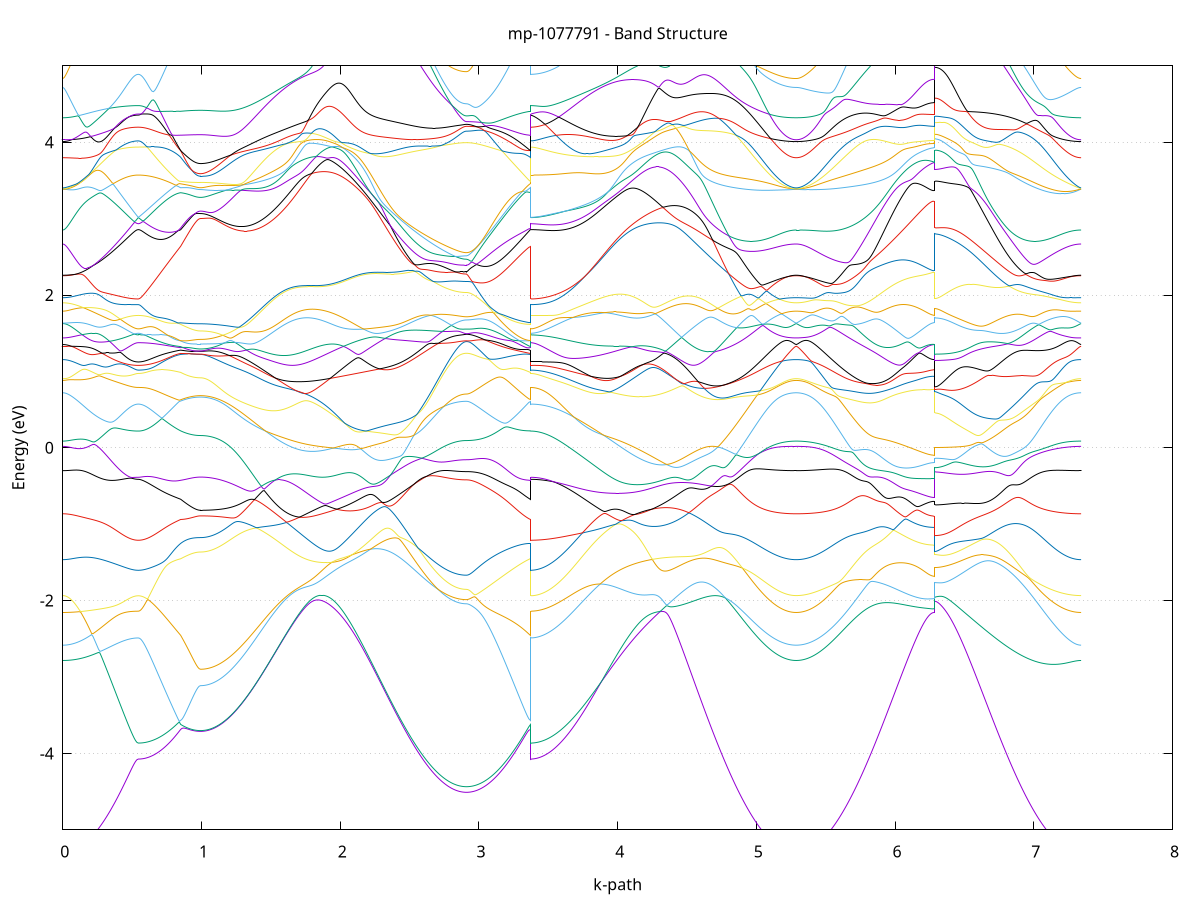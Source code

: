 set title 'mp-1077791 - Band Structure'
set xlabel 'k-path'
set ylabel 'Energy (eV)'
set grid y
set yrange [-5:5]
set terminal png size 800,600
set output 'mp-1077791_bands_gnuplot.png'
plot '-' using 1:2 with lines notitle, '-' using 1:2 with lines notitle, '-' using 1:2 with lines notitle, '-' using 1:2 with lines notitle, '-' using 1:2 with lines notitle, '-' using 1:2 with lines notitle, '-' using 1:2 with lines notitle, '-' using 1:2 with lines notitle, '-' using 1:2 with lines notitle, '-' using 1:2 with lines notitle, '-' using 1:2 with lines notitle, '-' using 1:2 with lines notitle, '-' using 1:2 with lines notitle, '-' using 1:2 with lines notitle, '-' using 1:2 with lines notitle, '-' using 1:2 with lines notitle, '-' using 1:2 with lines notitle, '-' using 1:2 with lines notitle, '-' using 1:2 with lines notitle, '-' using 1:2 with lines notitle, '-' using 1:2 with lines notitle, '-' using 1:2 with lines notitle, '-' using 1:2 with lines notitle, '-' using 1:2 with lines notitle, '-' using 1:2 with lines notitle, '-' using 1:2 with lines notitle, '-' using 1:2 with lines notitle, '-' using 1:2 with lines notitle, '-' using 1:2 with lines notitle, '-' using 1:2 with lines notitle, '-' using 1:2 with lines notitle, '-' using 1:2 with lines notitle, '-' using 1:2 with lines notitle, '-' using 1:2 with lines notitle, '-' using 1:2 with lines notitle, '-' using 1:2 with lines notitle, '-' using 1:2 with lines notitle, '-' using 1:2 with lines notitle, '-' using 1:2 with lines notitle, '-' using 1:2 with lines notitle, '-' using 1:2 with lines notitle, '-' using 1:2 with lines notitle, '-' using 1:2 with lines notitle, '-' using 1:2 with lines notitle, '-' using 1:2 with lines notitle, '-' using 1:2 with lines notitle, '-' using 1:2 with lines notitle, '-' using 1:2 with lines notitle, '-' using 1:2 with lines notitle, '-' using 1:2 with lines notitle, '-' using 1:2 with lines notitle, '-' using 1:2 with lines notitle, '-' using 1:2 with lines notitle, '-' using 1:2 with lines notitle, '-' using 1:2 with lines notitle, '-' using 1:2 with lines notitle, '-' using 1:2 with lines notitle, '-' using 1:2 with lines notitle, '-' using 1:2 with lines notitle, '-' using 1:2 with lines notitle, '-' using 1:2 with lines notitle, '-' using 1:2 with lines notitle, '-' using 1:2 with lines notitle, '-' using 1:2 with lines notitle
0.000000 -49.379877
0.009899 -49.379877
0.019798 -49.379877
0.029697 -49.379877
0.039596 -49.379777
0.049494 -49.379777
0.059393 -49.379677
0.069292 -49.379677
0.079191 -49.379577
0.089090 -49.379477
0.098989 -49.379377
0.108888 -49.379277
0.118787 -49.379177
0.128686 -49.379077
0.138584 -49.378977
0.148483 -49.378877
0.158382 -49.378677
0.168281 -49.378577
0.178180 -49.378377
0.188079 -49.378277
0.197978 -49.378077
0.207877 -49.377877
0.217776 -49.377777
0.227674 -49.377577
0.237573 -49.377377
0.247472 -49.377177
0.257371 -49.377077
0.267270 -49.376877
0.277169 -49.376677
0.287068 -49.376477
0.296967 -49.376277
0.306866 -49.376077
0.316764 -49.375877
0.326663 -49.375677
0.336562 -49.375577
0.346461 -49.375377
0.356360 -49.375177
0.366259 -49.374977
0.376158 -49.374877
0.386057 -49.374677
0.395956 -49.374577
0.405854 -49.374377
0.415753 -49.374277
0.425652 -49.374077
0.435551 -49.373977
0.445450 -49.373877
0.455349 -49.373777
0.465248 -49.373677
0.475147 -49.373577
0.485046 -49.373477
0.494944 -49.373477
0.504843 -49.373377
0.514742 -49.373377
0.524641 -49.373277
0.534540 -49.373277
0.544439 -49.373277
0.544439 -49.373277
0.554287 -49.373277
0.564135 -49.373277
0.573984 -49.373277
0.583832 -49.373177
0.593680 -49.373177
0.603528 -49.373077
0.613377 -49.373077
0.623225 -49.372977
0.633073 -49.372877
0.642921 -49.372777
0.652770 -49.372677
0.662618 -49.372577
0.672466 -49.372477
0.682314 -49.372377
0.692163 -49.372177
0.702011 -49.372077
0.711859 -49.371877
0.721707 -49.371777
0.731556 -49.371577
0.741404 -49.371377
0.751252 -49.371277
0.761100 -49.371077
0.770949 -49.370877
0.780797 -49.370677
0.790645 -49.370477
0.800493 -49.370277
0.810342 -49.370077
0.820190 -49.369977
0.830038 -49.369777
0.839886 -49.369577
0.849735 -49.369377
0.849735 -49.369377
0.859279 -49.369277
0.868824 -49.369177
0.878369 -49.368977
0.887914 -49.368877
0.897458 -49.368777
0.907003 -49.368677
0.916548 -49.368577
0.926092 -49.368577
0.935637 -49.368477
0.945182 -49.368377
0.954727 -49.368377
0.964271 -49.368377
0.973816 -49.368277
0.983361 -49.368277
0.992905 -49.368277
0.992905 -49.368277
1.002892 -49.368277
1.012878 -49.368277
1.022865 -49.368177
1.032851 -49.368177
1.042838 -49.368077
1.052825 -49.368077
1.062811 -49.367977
1.072798 -49.367877
1.082784 -49.367777
1.092771 -49.367577
1.102757 -49.367477
1.112744 -49.367277
1.122730 -49.367177
1.132717 -49.366977
1.142703 -49.366777
1.152690 -49.366577
1.162676 -49.366377
1.172663 -49.366177
1.182649 -49.365877
1.192636 -49.365677
1.202623 -49.365377
1.212609 -49.365177
1.222596 -49.364877
1.232582 -49.364577
1.242569 -49.364277
1.252555 -49.363977
1.262542 -49.363677
1.272528 -49.363277
1.282515 -49.362977
1.292501 -49.362577
1.302488 -49.362277
1.312474 -49.361877
1.322461 -49.361577
1.332447 -49.361177
1.342434 -49.360777
1.352420 -49.360377
1.362407 -49.359977
1.372394 -49.359577
1.382380 -49.359177
1.392367 -49.358777
1.402353 -49.358377
1.412340 -49.357877
1.422326 -49.357477
1.432313 -49.357077
1.442299 -49.356577
1.452286 -49.356177
1.462272 -49.355777
1.472259 -49.355277
1.482245 -49.354877
1.492232 -49.354377
1.502218 -49.353977
1.512205 -49.353477
1.522192 -49.353077
1.532178 -49.352677
1.542165 -49.352177
1.552151 -49.351777
1.562138 -49.351277
1.572124 -49.350877
1.582111 -49.350477
1.592097 -49.349977
1.602084 -49.349577
1.612070 -49.349177
1.622057 -49.348777
1.632043 -49.348377
1.642030 -49.347977
1.652016 -49.347577
1.662003 -49.347177
1.671989 -49.346777
1.681976 -49.346377
1.691963 -49.345977
1.701949 -49.345677
1.711936 -49.345277
1.721922 -49.344977
1.731909 -49.344577
1.741895 -49.344277
1.751882 -49.343977
1.761868 -49.343677
1.771855 -49.343377
1.781841 -49.343077
1.791828 -49.342777
1.801814 -49.342577
1.811801 -49.342277
1.821787 -49.342077
1.831774 -49.341877
1.841760 -49.341677
1.851747 -49.341477
1.861734 -49.341277
1.871720 -49.341177
1.881707 -49.340977
1.891693 -49.340877
1.901680 -49.340777
1.901680 -49.340777
1.911664 -49.340677
1.921648 -49.340577
1.931632 -49.340477
1.941616 -49.340377
1.951601 -49.340377
1.961585 -49.340377
1.971569 -49.340377
1.981553 -49.340377
1.991537 -49.340377
2.001522 -49.340477
2.011506 -49.340477
2.021490 -49.340577
2.031474 -49.340677
2.041458 -49.340777
2.051443 -49.340877
2.061427 -49.341077
2.071411 -49.341277
2.081395 -49.341577
2.091379 -49.341877
2.101364 -49.342177
2.111348 -49.342577
2.121332 -49.342877
2.131316 -49.343277
2.141301 -49.343577
2.151285 -49.343977
2.161269 -49.344277
2.171253 -49.344677
2.181237 -49.345077
2.191222 -49.345477
2.201206 -49.345877
2.211190 -49.346277
2.221174 -49.346677
2.231158 -49.347177
2.241143 -49.347577
2.251127 -49.347977
2.261111 -49.348477
2.271095 -49.348877
2.281079 -49.349377
2.291064 -49.349777
2.301048 -49.350277
2.311032 -49.350677
2.321016 -49.351177
2.331000 -49.351677
2.340985 -49.352177
2.350969 -49.352577
2.360953 -49.353077
2.370937 -49.353577
2.380921 -49.353977
2.390906 -49.354477
2.400890 -49.354977
2.410874 -49.355477
2.420858 -49.355977
2.430842 -49.356377
2.440827 -49.356877
2.450811 -49.357377
2.460795 -49.357777
2.470779 -49.358277
2.480763 -49.358677
2.490748 -49.359177
2.500732 -49.359677
2.510716 -49.360077
2.520700 -49.360477
2.530684 -49.360977
2.540669 -49.361377
2.550653 -49.361777
2.560637 -49.362177
2.570621 -49.362577
2.580605 -49.362977
2.590590 -49.363377
2.600574 -49.363777
2.610558 -49.364177
2.620542 -49.364577
2.630526 -49.364877
2.640511 -49.365277
2.650495 -49.365577
2.660479 -49.365877
2.670463 -49.366277
2.680447 -49.366577
2.690432 -49.366877
2.700416 -49.367177
2.710400 -49.367377
2.720384 -49.367677
2.730369 -49.367877
2.740353 -49.368177
2.750337 -49.368377
2.760321 -49.368577
2.770305 -49.368777
2.780290 -49.368977
2.790274 -49.369177
2.800258 -49.369277
2.810242 -49.369477
2.820226 -49.369577
2.830211 -49.369677
2.840195 -49.369777
2.850179 -49.369877
2.860163 -49.369977
2.870147 -49.370077
2.880132 -49.370077
2.890116 -49.370177
2.900100 -49.370177
2.910084 -49.370177
2.910084 -49.370177
2.920082 -49.370177
2.930080 -49.370177
2.940078 -49.370177
2.950075 -49.370177
2.960073 -49.370177
2.970071 -49.370177
2.980069 -49.370177
2.990067 -49.370177
3.000064 -49.370177
3.010062 -49.370177
3.020060 -49.370177
3.030058 -49.370177
3.040056 -49.370077
3.050053 -49.370077
3.060051 -49.370077
3.070049 -49.370077
3.080047 -49.370077
3.090045 -49.370077
3.100042 -49.369977
3.110040 -49.369977
3.120038 -49.369977
3.130036 -49.369977
3.140033 -49.369877
3.150031 -49.369877
3.160029 -49.369877
3.170027 -49.369777
3.180025 -49.369777
3.190022 -49.369777
3.200020 -49.369677
3.210018 -49.369677
3.220016 -49.369677
3.230014 -49.369577
3.240011 -49.369577
3.250009 -49.369577
3.260007 -49.369477
3.270005 -49.369477
3.280003 -49.369477
3.290000 -49.369477
3.299998 -49.369477
3.309996 -49.369377
3.319994 -49.369377
3.329992 -49.369377
3.339989 -49.369377
3.349987 -49.369377
3.359985 -49.369377
3.369983 -49.369377
3.369983 -49.373277
3.379885 -49.373277
3.389787 -49.373277
3.399689 -49.373277
3.409591 -49.373177
3.419493 -49.373077
3.429395 -49.373077
3.439297 -49.372977
3.449199 -49.372877
3.459102 -49.372677
3.469004 -49.372577
3.478906 -49.372477
3.488808 -49.372277
3.498710 -49.372077
3.508612 -49.371877
3.518514 -49.371677
3.528416 -49.371477
3.538318 -49.371277
3.548220 -49.371077
3.558122 -49.370777
3.568024 -49.370477
3.577926 -49.370277
3.587828 -49.369977
3.597731 -49.369677
3.607633 -49.369377
3.617535 -49.368977
3.627437 -49.368677
3.637339 -49.368377
3.647241 -49.367977
3.657143 -49.367577
3.667045 -49.367277
3.676947 -49.366877
3.686849 -49.366477
3.696751 -49.366077
3.706653 -49.365677
3.716555 -49.365277
3.726458 -49.364877
3.736360 -49.364377
3.746262 -49.363977
3.756164 -49.363477
3.766066 -49.363077
3.775968 -49.362577
3.785870 -49.362177
3.795772 -49.361677
3.805674 -49.361177
3.815576 -49.360677
3.825478 -49.360277
3.835380 -49.359777
3.845282 -49.359277
3.855185 -49.358777
3.865087 -49.358277
3.874989 -49.357777
3.884891 -49.357277
3.894793 -49.356777
3.904695 -49.356277
3.914597 -49.355777
3.924499 -49.355277
3.934401 -49.354777
3.944303 -49.354277
3.954205 -49.353777
3.964107 -49.353277
3.974009 -49.352777
3.983912 -49.352277
3.993814 -49.351777
4.003716 -49.351277
4.013618 -49.350777
4.023520 -49.350277
4.033422 -49.349777
4.043324 -49.349377
4.053226 -49.348877
4.063128 -49.348377
4.073030 -49.347977
4.082932 -49.347477
4.092834 -49.347077
4.102736 -49.346577
4.112638 -49.346177
4.122541 -49.345677
4.132443 -49.345277
4.142345 -49.344877
4.152247 -49.344477
4.162149 -49.344077
4.172051 -49.343677
4.181953 -49.343277
4.191855 -49.342877
4.201757 -49.342577
4.211659 -49.342177
4.221561 -49.341777
4.231463 -49.341477
4.241365 -49.341177
4.251268 -49.340777
4.251268 -49.340777
4.261228 -49.340477
4.271189 -49.340177
4.281149 -49.339877
4.291110 -49.339577
4.301070 -49.339877
4.311031 -49.340077
4.320991 -49.340377
4.330952 -49.340677
4.340912 -49.340977
4.350873 -49.341277
4.360833 -49.341577
4.370794 -49.341877
4.380754 -49.342277
4.390715 -49.342577
4.400675 -49.342977
4.410636 -49.343277
4.420596 -49.343677
4.430557 -49.344077
4.440517 -49.344477
4.450478 -49.344877
4.460438 -49.345377
4.470399 -49.345777
4.480360 -49.346277
4.490320 -49.346677
4.500281 -49.347177
4.510241 -49.347577
4.520202 -49.348077
4.530162 -49.348577
4.540123 -49.349077
4.550083 -49.349577
4.560044 -49.350077
4.570004 -49.350577
4.579965 -49.351077
4.589925 -49.351677
4.599886 -49.352177
4.609846 -49.352677
4.619807 -49.353277
4.629767 -49.353777
4.639728 -49.354377
4.649688 -49.354877
4.659649 -49.355477
4.669609 -49.356077
4.679570 -49.356577
4.689530 -49.357177
4.699491 -49.357777
4.709451 -49.358277
4.719412 -49.358877
4.729373 -49.359477
4.739333 -49.359977
4.749294 -49.360577
4.759254 -49.361177
4.769215 -49.361677
4.779175 -49.362277
4.789136 -49.362877
4.799096 -49.363377
4.809057 -49.363977
4.819017 -49.364577
4.828978 -49.365077
4.838938 -49.365677
4.848899 -49.366177
4.858859 -49.366677
4.868820 -49.367277
4.878780 -49.367777
4.888741 -49.368277
4.898701 -49.368777
4.908662 -49.369277
4.918622 -49.369777
4.928583 -49.370277
4.938543 -49.370777
4.948504 -49.371277
4.958464 -49.371677
4.968425 -49.372177
4.978386 -49.372577
4.988346 -49.373077
4.998307 -49.373477
5.008267 -49.373877
5.018228 -49.374277
5.028188 -49.374677
5.038149 -49.375077
5.048109 -49.375377
5.058070 -49.375777
5.068030 -49.376077
5.077991 -49.376477
5.087951 -49.376777
5.097912 -49.377077
5.107872 -49.377377
5.117833 -49.377577
5.127793 -49.377877
5.137754 -49.378077
5.147714 -49.378377
5.157675 -49.378577
5.167635 -49.378777
5.177596 -49.378877
5.187556 -49.379077
5.197517 -49.379277
5.207477 -49.379377
5.217438 -49.379477
5.227399 -49.379577
5.237359 -49.379677
5.247320 -49.379777
5.257280 -49.379777
5.267241 -49.379877
5.277201 -49.379877
5.287162 -49.379877
5.287162 -49.379877
5.297127 -49.379877
5.307091 -49.379877
5.317056 -49.379777
5.327021 -49.379777
5.336986 -49.379677
5.346951 -49.379577
5.356916 -49.379477
5.366881 -49.379377
5.376846 -49.379277
5.386811 -49.379077
5.396776 -49.378977
5.406741 -49.378777
5.416706 -49.378577
5.426671 -49.378377
5.436635 -49.378177
5.446600 -49.377877
5.456565 -49.377677
5.466530 -49.377377
5.476495 -49.377077
5.486460 -49.376877
5.496425 -49.376477
5.506390 -49.376177
5.516355 -49.375877
5.526320 -49.375577
5.536285 -49.375177
5.546250 -49.374777
5.556215 -49.374477
5.566179 -49.374077
5.576144 -49.373677
5.586109 -49.373177
5.596074 -49.372777
5.606039 -49.372377
5.616004 -49.371877
5.625969 -49.371477
5.635934 -49.370977
5.645899 -49.370577
5.655864 -49.370077
5.665829 -49.369577
5.675794 -49.369077
5.685759 -49.368577
5.695723 -49.368077
5.705688 -49.367577
5.715653 -49.367077
5.725618 -49.366477
5.735583 -49.365977
5.745548 -49.365477
5.755513 -49.364877
5.765478 -49.364377
5.775443 -49.363777
5.785408 -49.363277
5.795373 -49.362677
5.805338 -49.362177
5.815303 -49.361577
5.825267 -49.360977
5.835232 -49.360477
5.845197 -49.359877
5.855162 -49.359277
5.865127 -49.358777
5.875092 -49.358177
5.885057 -49.357677
5.895022 -49.357077
5.904987 -49.356477
5.914952 -49.355977
5.924917 -49.355377
5.934882 -49.354877
5.944847 -49.354277
5.954811 -49.353777
5.964776 -49.353177
5.974741 -49.352677
5.984706 -49.352177
5.994671 -49.351577
6.004636 -49.351077
6.014601 -49.350577
6.024566 -49.350077
6.034531 -49.349577
6.044496 -49.349077
6.054461 -49.348577
6.064426 -49.348077
6.074391 -49.347577
6.084355 -49.347177
6.094320 -49.346677
6.104285 -49.346277
6.114250 -49.345777
6.124215 -49.345377
6.134180 -49.344977
6.144145 -49.344577
6.154110 -49.344177
6.164075 -49.343777
6.174040 -49.343377
6.184005 -49.342977
6.193970 -49.342677
6.203935 -49.342277
6.213899 -49.341977
6.223864 -49.341677
6.233829 -49.341377
6.243794 -49.341177
6.253759 -49.340877
6.263724 -49.340777
6.273689 -49.340577
6.283654 -49.340577
6.283654 -49.340377
6.293631 -49.340377
6.303608 -49.340377
6.313585 -49.340377
6.323561 -49.340477
6.333538 -49.340477
6.343515 -49.340577
6.353492 -49.340577
6.363469 -49.340677
6.373446 -49.340777
6.383423 -49.340877
6.393399 -49.340977
6.403376 -49.341177
6.413353 -49.341377
6.423330 -49.341577
6.433307 -49.341777
6.443284 -49.342077
6.453261 -49.342377
6.463238 -49.342677
6.473214 -49.343077
6.483191 -49.343377
6.493168 -49.343777
6.503145 -49.344177
6.513122 -49.344677
6.523099 -49.345077
6.533076 -49.345477
6.543052 -49.345977
6.553029 -49.346477
6.563006 -49.346977
6.572983 -49.347377
6.582960 -49.347877
6.592937 -49.348477
6.602914 -49.348977
6.612891 -49.349477
6.622867 -49.349977
6.632844 -49.350577
6.642821 -49.351077
6.652798 -49.351677
6.662775 -49.352277
6.672752 -49.352777
6.682729 -49.353377
6.692705 -49.353977
6.702682 -49.354477
6.712659 -49.355077
6.722636 -49.355677
6.732613 -49.356277
6.742590 -49.356877
6.752567 -49.357477
6.762543 -49.358077
6.772520 -49.358577
6.782497 -49.359177
6.792474 -49.359777
6.802451 -49.360377
6.812428 -49.360977
6.822405 -49.361577
6.832382 -49.362177
6.842358 -49.362677
6.852335 -49.363277
6.862312 -49.363877
6.872289 -49.364477
6.882266 -49.364977
6.892243 -49.365577
6.902220 -49.366077
6.912196 -49.366677
6.922173 -49.367177
6.932150 -49.367677
6.942127 -49.368277
6.952104 -49.368777
6.962081 -49.369277
6.972058 -49.369777
6.982035 -49.370277
6.992011 -49.370777
7.001988 -49.371277
7.011965 -49.371677
7.021942 -49.372177
7.031919 -49.372577
7.041896 -49.373077
7.051873 -49.373477
7.061849 -49.373877
7.071826 -49.374277
7.081803 -49.374677
7.091780 -49.375077
7.101757 -49.375377
7.111734 -49.375777
7.121711 -49.376077
7.131687 -49.376477
7.141664 -49.376777
7.151641 -49.377077
7.161618 -49.377377
7.171595 -49.377577
7.181572 -49.377877
7.191549 -49.378077
7.201526 -49.378377
7.211502 -49.378577
7.221479 -49.378777
7.231456 -49.378877
7.241433 -49.379077
7.251410 -49.379277
7.261387 -49.379377
7.271364 -49.379477
7.281340 -49.379577
7.291317 -49.379677
7.301294 -49.379777
7.311271 -49.379777
7.321248 -49.379877
7.331225 -49.379877
7.341202 -49.379877
e
0.000000 -49.346877
0.009899 -49.346877
0.019798 -49.346877
0.029697 -49.346777
0.039596 -49.346777
0.049494 -49.346777
0.059393 -49.346777
0.069292 -49.346677
0.079191 -49.346677
0.089090 -49.346577
0.098989 -49.346577
0.108888 -49.346477
0.118787 -49.346477
0.128686 -49.346377
0.138584 -49.346277
0.148483 -49.346177
0.158382 -49.346077
0.168281 -49.346077
0.178180 -49.345977
0.188079 -49.345877
0.197978 -49.345677
0.207877 -49.345577
0.217776 -49.345477
0.227674 -49.345377
0.237573 -49.345277
0.247472 -49.345177
0.257371 -49.345177
0.267270 -49.345077
0.277169 -49.345077
0.287068 -49.345077
0.296967 -49.345077
0.306866 -49.345177
0.316764 -49.345177
0.326663 -49.345177
0.336562 -49.345177
0.346461 -49.345177
0.356360 -49.345277
0.366259 -49.345277
0.376158 -49.345277
0.386057 -49.345277
0.395956 -49.345277
0.405854 -49.345377
0.415753 -49.345377
0.425652 -49.345377
0.435551 -49.345377
0.445450 -49.345377
0.455349 -49.345377
0.465248 -49.345377
0.475147 -49.345477
0.485046 -49.345477
0.494944 -49.345477
0.504843 -49.345477
0.514742 -49.345477
0.524641 -49.345477
0.534540 -49.345477
0.544439 -49.345477
0.544439 -49.345477
0.554287 -49.345477
0.564135 -49.345477
0.573984 -49.345577
0.583832 -49.345677
0.593680 -49.345777
0.603528 -49.345977
0.613377 -49.346177
0.623225 -49.346377
0.633073 -49.346577
0.642921 -49.346877
0.652770 -49.347077
0.662618 -49.347377
0.672466 -49.347677
0.682314 -49.347977
0.692163 -49.348377
0.702011 -49.348677
0.711859 -49.349077
0.721707 -49.349377
0.731556 -49.349777
0.741404 -49.350177
0.751252 -49.350577
0.761100 -49.350877
0.770949 -49.351277
0.780797 -49.351677
0.790645 -49.352077
0.800493 -49.352377
0.810342 -49.352777
0.820190 -49.353177
0.830038 -49.353477
0.839886 -49.353877
0.849735 -49.354177
0.849735 -49.354177
0.859279 -49.354277
0.868824 -49.354377
0.878369 -49.354477
0.887914 -49.354577
0.897458 -49.354677
0.907003 -49.354777
0.916548 -49.354877
0.926092 -49.354877
0.935637 -49.354977
0.945182 -49.354977
0.954727 -49.355077
0.964271 -49.355077
0.973816 -49.355077
0.983361 -49.355077
0.992905 -49.355077
0.992905 -49.355077
1.002892 -49.355077
1.012878 -49.355077
1.022865 -49.355077
1.032851 -49.354977
1.042838 -49.354977
1.052825 -49.354877
1.062811 -49.354877
1.072798 -49.354777
1.082784 -49.354677
1.092771 -49.354577
1.102757 -49.354477
1.112744 -49.354377
1.122730 -49.354177
1.132717 -49.354077
1.142703 -49.353877
1.152690 -49.353777
1.162676 -49.353577
1.172663 -49.353377
1.182649 -49.353177
1.192636 -49.352977
1.202623 -49.352777
1.212609 -49.352577
1.222596 -49.352377
1.232582 -49.352077
1.242569 -49.351877
1.252555 -49.351677
1.262542 -49.351377
1.272528 -49.351077
1.282515 -49.350877
1.292501 -49.350577
1.302488 -49.350277
1.312474 -49.349977
1.322461 -49.349777
1.332447 -49.349477
1.342434 -49.349177
1.352420 -49.348877
1.362407 -49.348577
1.372394 -49.348277
1.382380 -49.347977
1.392367 -49.347577
1.402353 -49.347277
1.412340 -49.346977
1.422326 -49.346677
1.432313 -49.346377
1.442299 -49.346077
1.452286 -49.345777
1.462272 -49.345477
1.472259 -49.345077
1.482245 -49.344777
1.492232 -49.344477
1.502218 -49.344177
1.512205 -49.343877
1.522192 -49.343577
1.532178 -49.343277
1.542165 -49.342977
1.552151 -49.342677
1.562138 -49.342477
1.572124 -49.342177
1.582111 -49.341877
1.592097 -49.341577
1.602084 -49.341377
1.612070 -49.341077
1.622057 -49.340877
1.632043 -49.340577
1.642030 -49.340377
1.652016 -49.340177
1.662003 -49.339977
1.671989 -49.339777
1.681976 -49.339577
1.691963 -49.339377
1.701949 -49.339177
1.711936 -49.339077
1.721922 -49.338877
1.731909 -49.338777
1.741895 -49.338577
1.751882 -49.338477
1.761868 -49.338377
1.771855 -49.338277
1.781841 -49.338177
1.791828 -49.338177
1.801814 -49.338077
1.811801 -49.338077
1.821787 -49.337977
1.831774 -49.337977
1.841760 -49.337977
1.851747 -49.337977
1.861734 -49.337977
1.871720 -49.337977
1.881707 -49.338077
1.891693 -49.338077
1.901680 -49.338177
1.901680 -49.338177
1.911664 -49.338277
1.921648 -49.338377
1.931632 -49.338477
1.941616 -49.338577
1.951601 -49.338777
1.961585 -49.338877
1.971569 -49.339077
1.981553 -49.339177
1.991537 -49.339377
2.001522 -49.339577
2.011506 -49.339777
2.021490 -49.339977
2.031474 -49.340277
2.041458 -49.340477
2.051443 -49.340777
2.061427 -49.340977
2.071411 -49.341177
2.081395 -49.341377
2.091379 -49.341477
2.101364 -49.341677
2.111348 -49.341877
2.121332 -49.342177
2.131316 -49.342377
2.141301 -49.342577
2.151285 -49.342877
2.161269 -49.343177
2.171253 -49.343377
2.181237 -49.343677
2.191222 -49.343977
2.201206 -49.344277
2.211190 -49.344677
2.221174 -49.344977
2.231158 -49.345277
2.241143 -49.345677
2.251127 -49.345977
2.261111 -49.346377
2.271095 -49.346777
2.281079 -49.347177
2.291064 -49.347477
2.301048 -49.347877
2.311032 -49.348277
2.321016 -49.348677
2.331000 -49.349077
2.340985 -49.349477
2.350969 -49.349877
2.360953 -49.350377
2.370937 -49.350777
2.380921 -49.351177
2.390906 -49.351577
2.400890 -49.351977
2.410874 -49.352477
2.420858 -49.352877
2.430842 -49.353277
2.440827 -49.353677
2.450811 -49.354077
2.460795 -49.354577
2.470779 -49.354977
2.480763 -49.355377
2.490748 -49.355777
2.500732 -49.356177
2.510716 -49.356577
2.520700 -49.356977
2.530684 -49.357377
2.540669 -49.357777
2.550653 -49.358177
2.560637 -49.358577
2.570621 -49.358977
2.580605 -49.359277
2.590590 -49.359677
2.600574 -49.359977
2.610558 -49.360377
2.620542 -49.360677
2.630526 -49.361077
2.640511 -49.361377
2.650495 -49.361677
2.660479 -49.361977
2.670463 -49.362277
2.680447 -49.362577
2.690432 -49.362777
2.700416 -49.363077
2.710400 -49.363377
2.720384 -49.363577
2.730369 -49.363777
2.740353 -49.364077
2.750337 -49.364277
2.760321 -49.364477
2.770305 -49.364677
2.780290 -49.364777
2.790274 -49.364977
2.800258 -49.365077
2.810242 -49.365277
2.820226 -49.365377
2.830211 -49.365477
2.840195 -49.365577
2.850179 -49.365677
2.860163 -49.365777
2.870147 -49.365777
2.880132 -49.365877
2.890116 -49.365877
2.900100 -49.365877
2.910084 -49.365877
2.910084 -49.365877
2.920082 -49.365877
2.930080 -49.365877
2.940078 -49.365877
2.950075 -49.365777
2.960073 -49.365677
2.970071 -49.365577
2.980069 -49.365477
2.990067 -49.365377
3.000064 -49.365177
3.010062 -49.365077
3.020060 -49.364877
3.030058 -49.364677
3.040056 -49.364477
3.050053 -49.364277
3.060051 -49.364077
3.070049 -49.363777
3.080047 -49.363577
3.090045 -49.363277
3.100042 -49.362977
3.110040 -49.362777
3.120038 -49.362477
3.130036 -49.362177
3.140033 -49.361877
3.150031 -49.361477
3.160029 -49.361177
3.170027 -49.360877
3.180025 -49.360477
3.190022 -49.360177
3.200020 -49.359777
3.210018 -49.359477
3.220016 -49.359077
3.230014 -49.358777
3.240011 -49.358377
3.250009 -49.358077
3.260007 -49.357677
3.270005 -49.357277
3.280003 -49.356977
3.290000 -49.356577
3.299998 -49.356277
3.309996 -49.355977
3.319994 -49.355577
3.329992 -49.355277
3.339989 -49.354977
3.349987 -49.354677
3.359985 -49.354477
3.369983 -49.354177
3.369983 -49.345477
3.379885 -49.345477
3.389787 -49.345477
3.399689 -49.345477
3.409591 -49.345377
3.419493 -49.345377
3.429395 -49.345377
3.439297 -49.345277
3.449199 -49.345177
3.459102 -49.345177
3.469004 -49.345077
3.478906 -49.344977
3.488808 -49.344977
3.498710 -49.344877
3.508612 -49.344777
3.518514 -49.344677
3.528416 -49.344577
3.538318 -49.344477
3.548220 -49.344277
3.558122 -49.344177
3.568024 -49.344077
3.577926 -49.343877
3.587828 -49.343777
3.597731 -49.343677
3.607633 -49.343477
3.617535 -49.343377
3.627437 -49.343177
3.637339 -49.342977
3.647241 -49.342877
3.657143 -49.342677
3.667045 -49.342477
3.676947 -49.342377
3.686849 -49.342177
3.696751 -49.341977
3.706653 -49.341777
3.716555 -49.341677
3.726458 -49.341477
3.736360 -49.341277
3.746262 -49.341077
3.756164 -49.340877
3.766066 -49.340777
3.775968 -49.340577
3.785870 -49.340377
3.795772 -49.340177
3.805674 -49.339977
3.815576 -49.339877
3.825478 -49.339677
3.835380 -49.339477
3.845282 -49.339377
3.855185 -49.339177
3.865087 -49.338977
3.874989 -49.338877
3.884891 -49.338677
3.894793 -49.338577
3.904695 -49.338377
3.914597 -49.338277
3.924499 -49.338177
3.934401 -49.338077
3.944303 -49.337877
3.954205 -49.337777
3.964107 -49.337677
3.974009 -49.337577
3.983912 -49.337477
3.993814 -49.337477
4.003716 -49.337377
4.013618 -49.337277
4.023520 -49.337277
4.033422 -49.337177
4.043324 -49.337177
4.053226 -49.337077
4.063128 -49.337077
4.073030 -49.337077
4.082932 -49.337077
4.092834 -49.337077
4.102736 -49.337077
4.112638 -49.337177
4.122541 -49.337177
4.132443 -49.337277
4.142345 -49.337277
4.152247 -49.337377
4.162149 -49.337477
4.172051 -49.337577
4.181953 -49.337677
4.191855 -49.337777
4.201757 -49.337877
4.211659 -49.338077
4.221561 -49.338177
4.231463 -49.338377
4.241365 -49.338477
4.251268 -49.338677
4.251268 -49.338677
4.261228 -49.338877
4.271189 -49.339077
4.281149 -49.339377
4.291110 -49.339577
4.301070 -49.339377
4.311031 -49.339077
4.320991 -49.338877
4.330952 -49.338577
4.340912 -49.338377
4.350873 -49.338177
4.360833 -49.337877
4.370794 -49.337777
4.380754 -49.337577
4.390715 -49.337377
4.400675 -49.337177
4.410636 -49.337077
4.420596 -49.336877
4.430557 -49.336777
4.440517 -49.336677
4.450478 -49.336577
4.460438 -49.336477
4.470399 -49.336377
4.480360 -49.336277
4.490320 -49.336177
4.500281 -49.336177
4.510241 -49.336077
4.520202 -49.336077
4.530162 -49.336077
4.540123 -49.336077
4.550083 -49.335977
4.560044 -49.335977
4.570004 -49.336077
4.579965 -49.336077
4.589925 -49.336077
4.599886 -49.336177
4.609846 -49.336177
4.619807 -49.336277
4.629767 -49.336277
4.639728 -49.336377
4.649688 -49.336477
4.659649 -49.336577
4.669609 -49.336677
4.679570 -49.336777
4.689530 -49.336877
4.699491 -49.336977
4.709451 -49.337077
4.719412 -49.337277
4.729373 -49.337377
4.739333 -49.337477
4.749294 -49.337677
4.759254 -49.337777
4.769215 -49.337977
4.779175 -49.338077
4.789136 -49.338277
4.799096 -49.338477
4.809057 -49.338577
4.819017 -49.338777
4.828978 -49.338977
4.838938 -49.339177
4.848899 -49.339277
4.858859 -49.339477
4.868820 -49.339677
4.878780 -49.339877
4.888741 -49.339977
4.898701 -49.340177
4.908662 -49.340377
4.918622 -49.340577
4.928583 -49.340777
4.938543 -49.340977
4.948504 -49.341177
4.958464 -49.341477
4.968425 -49.341777
4.978386 -49.342077
4.988346 -49.342277
4.998307 -49.342577
5.008267 -49.342877
5.018228 -49.343077
5.028188 -49.343377
5.038149 -49.343677
5.048109 -49.343877
5.058070 -49.344077
5.068030 -49.344277
5.077991 -49.344577
5.087951 -49.344777
5.097912 -49.344977
5.107872 -49.345177
5.117833 -49.345277
5.127793 -49.345477
5.137754 -49.345677
5.147714 -49.345777
5.157675 -49.345977
5.167635 -49.346077
5.177596 -49.346177
5.187556 -49.346277
5.197517 -49.346377
5.207477 -49.346477
5.217438 -49.346577
5.227399 -49.346677
5.237359 -49.346677
5.247320 -49.346777
5.257280 -49.346777
5.267241 -49.346777
5.277201 -49.346877
5.287162 -49.346877
5.287162 -49.346877
5.297127 -49.346877
5.307091 -49.346877
5.317056 -49.346777
5.327021 -49.346777
5.336986 -49.346677
5.346951 -49.346677
5.356916 -49.346577
5.366881 -49.346477
5.376846 -49.346377
5.386811 -49.346377
5.396776 -49.346177
5.406741 -49.346077
5.416706 -49.345977
5.426671 -49.345877
5.436635 -49.345677
5.446600 -49.345577
5.456565 -49.345377
5.466530 -49.345177
5.476495 -49.344977
5.486460 -49.344777
5.496425 -49.344577
5.506390 -49.344377
5.516355 -49.344177
5.526320 -49.343977
5.536285 -49.343677
5.546250 -49.343477
5.556215 -49.343277
5.566179 -49.342977
5.576144 -49.342677
5.586109 -49.342477
5.596074 -49.342177
5.606039 -49.341877
5.616004 -49.341577
5.625969 -49.341377
5.635934 -49.341177
5.645899 -49.341077
5.655864 -49.340877
5.665829 -49.340677
5.675794 -49.340577
5.685759 -49.340377
5.695723 -49.340177
5.705688 -49.339977
5.715653 -49.339877
5.725618 -49.339677
5.735583 -49.339477
5.745548 -49.339377
5.755513 -49.339177
5.765478 -49.338977
5.775443 -49.338877
5.785408 -49.338677
5.795373 -49.338477
5.805338 -49.338377
5.815303 -49.338177
5.825267 -49.338077
5.835232 -49.337877
5.845197 -49.337777
5.855162 -49.337677
5.865127 -49.337477
5.875092 -49.337377
5.885057 -49.337277
5.895022 -49.337177
5.904987 -49.337077
5.914952 -49.336977
5.924917 -49.336877
5.934882 -49.336777
5.944847 -49.336677
5.954811 -49.336577
5.964776 -49.336577
5.974741 -49.336477
5.984706 -49.336477
5.994671 -49.336377
6.004636 -49.336377
6.014601 -49.336377
6.024566 -49.336277
6.034531 -49.336277
6.044496 -49.336277
6.054461 -49.336277
6.064426 -49.336377
6.074391 -49.336377
6.084355 -49.336377
6.094320 -49.336477
6.104285 -49.336477
6.114250 -49.336577
6.124215 -49.336677
6.134180 -49.336777
6.144145 -49.336877
6.154110 -49.336977
6.164075 -49.337077
6.174040 -49.337177
6.184005 -49.337277
6.193970 -49.337477
6.203935 -49.337577
6.213899 -49.337777
6.223864 -49.337977
6.233829 -49.338077
6.243794 -49.338277
6.253759 -49.338377
6.263724 -49.338577
6.273689 -49.338577
6.283654 -49.338677
6.283654 -49.338677
6.293631 -49.338777
6.303608 -49.338777
6.313585 -49.338777
6.323561 -49.338877
6.333538 -49.338977
6.343515 -49.339077
6.353492 -49.339177
6.363469 -49.339377
6.373446 -49.339477
6.383423 -49.339677
6.393399 -49.339877
6.403376 -49.339977
6.413353 -49.340177
6.423330 -49.340277
6.433307 -49.340477
6.443284 -49.340577
6.453261 -49.340677
6.463238 -49.340877
6.473214 -49.340977
6.483191 -49.341077
6.493168 -49.341177
6.503145 -49.341277
6.513122 -49.341477
6.523099 -49.341577
6.533076 -49.341677
6.543052 -49.341777
6.553029 -49.341977
6.563006 -49.342077
6.572983 -49.342177
6.582960 -49.342377
6.592937 -49.342477
6.602914 -49.342677
6.612891 -49.342777
6.622867 -49.342977
6.632844 -49.343077
6.642821 -49.343277
6.652798 -49.343377
6.662775 -49.343477
6.672752 -49.343677
6.682729 -49.343777
6.692705 -49.343977
6.702682 -49.344177
6.712659 -49.344277
6.722636 -49.344477
6.732613 -49.344577
6.742590 -49.344777
6.752567 -49.344877
6.762543 -49.345077
6.772520 -49.345177
6.782497 -49.345277
6.792474 -49.345477
6.802451 -49.345577
6.812428 -49.345777
6.822405 -49.345877
6.832382 -49.345977
6.842358 -49.346177
6.852335 -49.346277
6.862312 -49.346377
6.872289 -49.346477
6.882266 -49.346677
6.892243 -49.346777
6.902220 -49.346877
6.912196 -49.346977
6.922173 -49.347077
6.932150 -49.347177
6.942127 -49.347277
6.952104 -49.347377
6.962081 -49.347477
6.972058 -49.347477
6.982035 -49.347577
6.992011 -49.347677
7.001988 -49.347777
7.011965 -49.347777
7.021942 -49.347877
7.031919 -49.347877
7.041896 -49.347877
7.051873 -49.347977
7.061849 -49.347977
7.071826 -49.347977
7.081803 -49.348077
7.091780 -49.348077
7.101757 -49.348077
7.111734 -49.348077
7.121711 -49.348077
7.131687 -49.347977
7.141664 -49.347977
7.151641 -49.347977
7.161618 -49.347977
7.171595 -49.347877
7.181572 -49.347877
7.191549 -49.347777
7.201526 -49.347777
7.211502 -49.347677
7.221479 -49.347577
7.231456 -49.347577
7.241433 -49.347477
7.251410 -49.347377
7.261387 -49.347277
7.271364 -49.347177
7.281340 -49.347177
7.291317 -49.347077
7.301294 -49.346977
7.311271 -49.346977
7.321248 -49.346877
7.331225 -49.346877
7.341202 -49.346877
e
0.000000 -49.344677
0.009899 -49.344677
0.019798 -49.344677
0.029697 -49.344677
0.039596 -49.344677
0.049494 -49.344677
0.059393 -49.344677
0.069292 -49.344677
0.079191 -49.344677
0.089090 -49.344677
0.098989 -49.344777
0.108888 -49.344777
0.118787 -49.344777
0.128686 -49.344777
0.138584 -49.344777
0.148483 -49.344777
0.158382 -49.344777
0.168281 -49.344777
0.178180 -49.344877
0.188079 -49.344877
0.197978 -49.344877
0.207877 -49.344877
0.217776 -49.344877
0.227674 -49.344877
0.237573 -49.344877
0.247472 -49.344877
0.257371 -49.344777
0.267270 -49.344677
0.277169 -49.344577
0.287068 -49.344377
0.296967 -49.344277
0.306866 -49.344077
0.316764 -49.343877
0.326663 -49.343777
0.336562 -49.343577
0.346461 -49.343377
0.356360 -49.343177
0.366259 -49.343077
0.376158 -49.342877
0.386057 -49.342677
0.395956 -49.342477
0.405854 -49.342277
0.415753 -49.342077
0.425652 -49.341877
0.435551 -49.341777
0.445450 -49.341577
0.455349 -49.341377
0.465248 -49.341277
0.475147 -49.341077
0.485046 -49.340977
0.494944 -49.340877
0.504843 -49.340777
0.514742 -49.340677
0.524641 -49.340577
0.534540 -49.340577
0.544439 -49.340577
0.544439 -49.340577
0.554287 -49.340577
0.564135 -49.340577
0.573984 -49.340577
0.583832 -49.340577
0.593680 -49.340577
0.603528 -49.340577
0.613377 -49.340577
0.623225 -49.340577
0.633073 -49.340577
0.642921 -49.340577
0.652770 -49.340577
0.662618 -49.340577
0.672466 -49.340577
0.682314 -49.340577
0.692163 -49.340577
0.702011 -49.340577
0.711859 -49.340577
0.721707 -49.340577
0.731556 -49.340577
0.741404 -49.340477
0.751252 -49.340477
0.761100 -49.340477
0.770949 -49.340377
0.780797 -49.340377
0.790645 -49.340377
0.800493 -49.340277
0.810342 -49.340277
0.820190 -49.340277
0.830038 -49.340177
0.839886 -49.340177
0.849735 -49.340177
0.849735 -49.340177
0.859279 -49.340177
0.868824 -49.340177
0.878369 -49.340277
0.887914 -49.340277
0.897458 -49.340277
0.907003 -49.340377
0.916548 -49.340377
0.926092 -49.340377
0.935637 -49.340377
0.945182 -49.340477
0.954727 -49.340477
0.964271 -49.340477
0.973816 -49.340477
0.983361 -49.340477
0.992905 -49.340477
0.992905 -49.340477
1.002892 -49.340477
1.012878 -49.340477
1.022865 -49.340477
1.032851 -49.340377
1.042838 -49.340377
1.052825 -49.340277
1.062811 -49.340277
1.072798 -49.340177
1.082784 -49.340177
1.092771 -49.340077
1.102757 -49.339977
1.112744 -49.339877
1.122730 -49.339777
1.132717 -49.339677
1.142703 -49.339477
1.152690 -49.339377
1.162676 -49.339277
1.172663 -49.339077
1.182649 -49.338977
1.192636 -49.338777
1.202623 -49.338677
1.212609 -49.338477
1.222596 -49.338277
1.232582 -49.338077
1.242569 -49.337977
1.252555 -49.337777
1.262542 -49.337577
1.272528 -49.337377
1.282515 -49.337177
1.292501 -49.336877
1.302488 -49.336677
1.312474 -49.336477
1.322461 -49.336277
1.332447 -49.335977
1.342434 -49.335777
1.352420 -49.335577
1.362407 -49.335277
1.372394 -49.335077
1.382380 -49.334877
1.392367 -49.334577
1.402353 -49.334377
1.412340 -49.334077
1.422326 -49.333877
1.432313 -49.333577
1.442299 -49.333377
1.452286 -49.333077
1.462272 -49.332877
1.472259 -49.332577
1.482245 -49.332377
1.492232 -49.332077
1.502218 -49.331877
1.512205 -49.331577
1.522192 -49.331377
1.532178 -49.331077
1.542165 -49.330877
1.552151 -49.330677
1.562138 -49.330377
1.572124 -49.330177
1.582111 -49.329977
1.592097 -49.329777
1.602084 -49.329477
1.612070 -49.329277
1.622057 -49.329077
1.632043 -49.328877
1.642030 -49.328677
1.652016 -49.328477
1.662003 -49.328277
1.671989 -49.328077
1.681976 -49.327877
1.691963 -49.327677
1.701949 -49.327577
1.711936 -49.327377
1.721922 -49.327177
1.731909 -49.327077
1.741895 -49.326877
1.751882 -49.326777
1.761868 -49.326577
1.771855 -49.326477
1.781841 -49.326377
1.791828 -49.326277
1.801814 -49.326077
1.811801 -49.325977
1.821787 -49.325877
1.831774 -49.325777
1.841760 -49.325677
1.851747 -49.325677
1.861734 -49.325577
1.871720 -49.325477
1.881707 -49.325377
1.891693 -49.325377
1.901680 -49.325277
1.901680 -49.325277
1.911664 -49.325177
1.921648 -49.325177
1.931632 -49.325077
1.941616 -49.325077
1.951601 -49.325077
1.961585 -49.324977
1.971569 -49.324977
1.981553 -49.324977
1.991537 -49.324977
2.001522 -49.324977
2.011506 -49.324977
2.021490 -49.324977
2.031474 -49.324977
2.041458 -49.324977
2.051443 -49.324977
2.061427 -49.324977
2.071411 -49.325077
2.081395 -49.325077
2.091379 -49.325077
2.101364 -49.325177
2.111348 -49.325177
2.121332 -49.325277
2.131316 -49.325377
2.141301 -49.325377
2.151285 -49.325477
2.161269 -49.325577
2.171253 -49.325577
2.181237 -49.325677
2.191222 -49.325777
2.201206 -49.325877
2.211190 -49.325977
2.221174 -49.326077
2.231158 -49.326177
2.241143 -49.326377
2.251127 -49.326477
2.261111 -49.326577
2.271095 -49.326677
2.281079 -49.326877
2.291064 -49.326977
2.301048 -49.327177
2.311032 -49.327277
2.321016 -49.327477
2.331000 -49.327577
2.340985 -49.327777
2.350969 -49.327877
2.360953 -49.328077
2.370937 -49.328277
2.380921 -49.328477
2.390906 -49.328577
2.400890 -49.328777
2.410874 -49.328977
2.420858 -49.329177
2.430842 -49.329277
2.440827 -49.329477
2.450811 -49.329677
2.460795 -49.329877
2.470779 -49.330077
2.480763 -49.330277
2.490748 -49.330477
2.500732 -49.330577
2.510716 -49.330777
2.520700 -49.330977
2.530684 -49.331177
2.540669 -49.331377
2.550653 -49.331577
2.560637 -49.331677
2.570621 -49.331877
2.580605 -49.332077
2.590590 -49.332277
2.600574 -49.332377
2.610558 -49.332577
2.620542 -49.332777
2.630526 -49.332877
2.640511 -49.333077
2.650495 -49.333177
2.660479 -49.333377
2.670463 -49.333477
2.680447 -49.333677
2.690432 -49.333777
2.700416 -49.333877
2.710400 -49.334077
2.720384 -49.334177
2.730369 -49.334277
2.740353 -49.334377
2.750337 -49.334477
2.760321 -49.334577
2.770305 -49.334677
2.780290 -49.334777
2.790274 -49.334877
2.800258 -49.334977
2.810242 -49.334977
2.820226 -49.335077
2.830211 -49.335177
2.840195 -49.335177
2.850179 -49.335277
2.860163 -49.335277
2.870147 -49.335277
2.880132 -49.335277
2.890116 -49.335377
2.900100 -49.335377
2.910084 -49.335377
2.910084 -49.335377
2.920082 -49.335377
2.930080 -49.335377
2.940078 -49.335377
2.950075 -49.335377
2.960073 -49.335377
2.970071 -49.335477
2.980069 -49.335477
2.990067 -49.335477
3.000064 -49.335577
3.010062 -49.335577
3.020060 -49.335677
3.030058 -49.335677
3.040056 -49.335777
3.050053 -49.335877
3.060051 -49.335877
3.070049 -49.335977
3.080047 -49.336077
3.090045 -49.336177
3.100042 -49.336277
3.110040 -49.336377
3.120038 -49.336477
3.130036 -49.336577
3.140033 -49.336677
3.150031 -49.336777
3.160029 -49.336977
3.170027 -49.337077
3.180025 -49.337177
3.190022 -49.337377
3.200020 -49.337477
3.210018 -49.337677
3.220016 -49.337777
3.230014 -49.337977
3.240011 -49.338177
3.250009 -49.338277
3.260007 -49.338477
3.270005 -49.338677
3.280003 -49.338777
3.290000 -49.338977
3.299998 -49.339177
3.309996 -49.339277
3.319994 -49.339477
3.329992 -49.339577
3.339989 -49.339777
3.349987 -49.339877
3.359985 -49.339977
3.369983 -49.340177
3.369983 -49.340577
3.379885 -49.340577
3.389787 -49.340577
3.399689 -49.340477
3.409591 -49.340477
3.419493 -49.340477
3.429395 -49.340377
3.439297 -49.340377
3.449199 -49.340277
3.459102 -49.340177
3.469004 -49.340177
3.478906 -49.340077
3.488808 -49.339977
3.498710 -49.339877
3.508612 -49.339677
3.518514 -49.339577
3.528416 -49.339477
3.538318 -49.339377
3.548220 -49.339177
3.558122 -49.339077
3.568024 -49.338877
3.577926 -49.338677
3.587828 -49.338577
3.597731 -49.338377
3.607633 -49.338177
3.617535 -49.337977
3.627437 -49.337777
3.637339 -49.337577
3.647241 -49.337377
3.657143 -49.337177
3.667045 -49.336977
3.676947 -49.336677
3.686849 -49.336477
3.696751 -49.336277
3.706653 -49.335977
3.716555 -49.335777
3.726458 -49.335477
3.736360 -49.335277
3.746262 -49.334977
3.756164 -49.334777
3.766066 -49.334477
3.775968 -49.334277
3.785870 -49.333977
3.795772 -49.333677
3.805674 -49.333477
3.815576 -49.333177
3.825478 -49.332877
3.835380 -49.332677
3.845282 -49.332377
3.855185 -49.332077
3.865087 -49.331877
3.874989 -49.331577
3.884891 -49.331277
3.894793 -49.331077
3.904695 -49.330777
3.914597 -49.330577
3.924499 -49.330277
3.934401 -49.330077
3.944303 -49.329777
3.954205 -49.329577
3.964107 -49.329277
3.974009 -49.329077
3.983912 -49.328777
3.993814 -49.328577
4.003716 -49.328377
4.013618 -49.328177
4.023520 -49.327877
4.033422 -49.327677
4.043324 -49.327477
4.053226 -49.327277
4.063128 -49.327077
4.073030 -49.326877
4.082932 -49.326777
4.092834 -49.326577
4.102736 -49.326377
4.112638 -49.326277
4.122541 -49.326077
4.132443 -49.325977
4.142345 -49.325777
4.152247 -49.325677
4.162149 -49.325577
4.172051 -49.325477
4.181953 -49.325377
4.191855 -49.325277
4.201757 -49.325177
4.211659 -49.325077
4.221561 -49.325077
4.231463 -49.324977
4.241365 -49.324977
4.251268 -49.324877
4.251268 -49.324877
4.261228 -49.324877
4.271189 -49.324877
4.281149 -49.324877
4.291110 -49.324877
4.301070 -49.324877
4.311031 -49.324877
4.320991 -49.324977
4.330952 -49.324977
4.340912 -49.325077
4.350873 -49.325077
4.360833 -49.325177
4.370794 -49.325277
4.380754 -49.325377
4.390715 -49.325477
4.400675 -49.325577
4.410636 -49.325677
4.420596 -49.325877
4.430557 -49.325977
4.440517 -49.326177
4.450478 -49.326277
4.460438 -49.326477
4.470399 -49.326677
4.480360 -49.326877
4.490320 -49.327077
4.500281 -49.327277
4.510241 -49.327477
4.520202 -49.327677
4.530162 -49.327877
4.540123 -49.328177
4.550083 -49.328377
4.560044 -49.328677
4.570004 -49.328877
4.579965 -49.329177
4.589925 -49.329477
4.599886 -49.329777
4.609846 -49.330077
4.619807 -49.330277
4.629767 -49.330577
4.639728 -49.330877
4.649688 -49.331277
4.659649 -49.331577
4.669609 -49.331877
4.679570 -49.332177
4.689530 -49.332477
4.699491 -49.332877
4.709451 -49.333177
4.719412 -49.333477
4.729373 -49.333877
4.739333 -49.334177
4.749294 -49.334477
4.759254 -49.334877
4.769215 -49.335177
4.779175 -49.335577
4.789136 -49.335877
4.799096 -49.336177
4.809057 -49.336577
4.819017 -49.336877
4.828978 -49.337277
4.838938 -49.337577
4.848899 -49.337977
4.858859 -49.338277
4.868820 -49.338577
4.878780 -49.338977
4.888741 -49.339277
4.898701 -49.339577
4.908662 -49.339877
4.918622 -49.340277
4.928583 -49.340577
4.938543 -49.340877
4.948504 -49.341077
4.958464 -49.341277
4.968425 -49.341477
4.978386 -49.341677
4.988346 -49.341777
4.998307 -49.341977
5.008267 -49.342177
5.018228 -49.342277
5.028188 -49.342477
5.038149 -49.342577
5.048109 -49.342777
5.058070 -49.342877
5.068030 -49.343077
5.077991 -49.343177
5.087951 -49.343277
5.097912 -49.343477
5.107872 -49.343577
5.117833 -49.343677
5.127793 -49.343777
5.137754 -49.343877
5.147714 -49.343977
5.157675 -49.344077
5.167635 -49.344177
5.177596 -49.344277
5.187556 -49.344377
5.197517 -49.344377
5.207477 -49.344477
5.217438 -49.344477
5.227399 -49.344577
5.237359 -49.344577
5.247320 -49.344677
5.257280 -49.344677
5.267241 -49.344677
5.277201 -49.344677
5.287162 -49.344677
5.287162 -49.344677
5.297127 -49.344677
5.307091 -49.344677
5.317056 -49.344677
5.327021 -49.344677
5.336986 -49.344577
5.346951 -49.344577
5.356916 -49.344477
5.366881 -49.344477
5.376846 -49.344377
5.386811 -49.344377
5.396776 -49.344277
5.406741 -49.344177
5.416706 -49.344177
5.426671 -49.344077
5.436635 -49.343977
5.446600 -49.343877
5.456565 -49.343777
5.466530 -49.343677
5.476495 -49.343577
5.486460 -49.343477
5.496425 -49.343277
5.506390 -49.343177
5.516355 -49.343077
5.526320 -49.342877
5.536285 -49.342777
5.546250 -49.342677
5.556215 -49.342477
5.566179 -49.342377
5.576144 -49.342177
5.586109 -49.341977
5.596074 -49.341877
5.606039 -49.341677
5.616004 -49.341577
5.625969 -49.341277
5.635934 -49.340977
5.645899 -49.340677
5.655864 -49.340377
5.665829 -49.340077
5.675794 -49.339777
5.685759 -49.339477
5.695723 -49.339077
5.705688 -49.338777
5.715653 -49.338477
5.725618 -49.338177
5.735583 -49.337777
5.745548 -49.337477
5.755513 -49.337077
5.765478 -49.336777
5.775443 -49.336477
5.785408 -49.336077
5.795373 -49.335777
5.805338 -49.335377
5.815303 -49.335077
5.825267 -49.334777
5.835232 -49.334377
5.845197 -49.334077
5.855162 -49.333677
5.865127 -49.333377
5.875092 -49.333077
5.885057 -49.332677
5.895022 -49.332377
5.904987 -49.332077
5.914952 -49.331777
5.924917 -49.331377
5.934882 -49.331077
5.944847 -49.330777
5.954811 -49.330477
5.964776 -49.330177
5.974741 -49.329877
5.984706 -49.329577
5.994671 -49.329377
6.004636 -49.329077
6.014601 -49.328777
6.024566 -49.328577
6.034531 -49.328277
6.044496 -49.328077
6.054461 -49.327777
6.064426 -49.327577
6.074391 -49.327377
6.084355 -49.327177
6.094320 -49.326977
6.104285 -49.326777
6.114250 -49.326577
6.124215 -49.326377
6.134180 -49.326177
6.144145 -49.326077
6.154110 -49.325877
6.164075 -49.325777
6.174040 -49.325677
6.184005 -49.325577
6.193970 -49.325477
6.203935 -49.325377
6.213899 -49.325277
6.223864 -49.325177
6.233829 -49.325077
6.243794 -49.325077
6.253759 -49.325077
6.263724 -49.324977
6.273689 -49.324977
6.283654 -49.324977
6.283654 -49.325077
6.293631 -49.325077
6.303608 -49.325077
6.313585 -49.325077
6.323561 -49.325077
6.333538 -49.325077
6.343515 -49.325077
6.353492 -49.325077
6.363469 -49.325077
6.373446 -49.325077
6.383423 -49.325077
6.393399 -49.325077
6.403376 -49.325177
6.413353 -49.325177
6.423330 -49.325177
6.433307 -49.325177
6.443284 -49.325277
6.453261 -49.325277
6.463238 -49.325377
6.473214 -49.325377
6.483191 -49.325477
6.493168 -49.325577
6.503145 -49.325577
6.513122 -49.325677
6.523099 -49.325777
6.533076 -49.325877
6.543052 -49.325977
6.553029 -49.326077
6.563006 -49.326177
6.572983 -49.326277
6.582960 -49.326477
6.592937 -49.326577
6.602914 -49.326777
6.612891 -49.326877
6.622867 -49.327077
6.632844 -49.327177
6.642821 -49.327377
6.652798 -49.327577
6.662775 -49.327777
6.672752 -49.327977
6.682729 -49.328177
6.692705 -49.328377
6.702682 -49.328577
6.712659 -49.328777
6.722636 -49.328977
6.732613 -49.329277
6.742590 -49.329477
6.752567 -49.329777
6.762543 -49.329977
6.772520 -49.330277
6.782497 -49.330477
6.792474 -49.330777
6.802451 -49.331077
6.812428 -49.331277
6.822405 -49.331577
6.832382 -49.331877
6.842358 -49.332177
6.852335 -49.332477
6.862312 -49.332677
6.872289 -49.332977
6.882266 -49.333277
6.892243 -49.333577
6.902220 -49.333877
6.912196 -49.334177
6.922173 -49.334477
6.932150 -49.334777
6.942127 -49.335077
6.952104 -49.335377
6.962081 -49.335677
6.972058 -49.335977
6.982035 -49.336377
6.992011 -49.336677
7.001988 -49.336977
7.011965 -49.337277
7.021942 -49.337577
7.031919 -49.337877
7.041896 -49.338177
7.051873 -49.338477
7.061849 -49.338777
7.071826 -49.339077
7.081803 -49.339377
7.091780 -49.339577
7.101757 -49.339877
7.111734 -49.340177
7.121711 -49.340477
7.131687 -49.340777
7.141664 -49.340977
7.151641 -49.341277
7.161618 -49.341577
7.171595 -49.341777
7.181572 -49.342077
7.191549 -49.342277
7.201526 -49.342577
7.211502 -49.342777
7.221479 -49.342977
7.231456 -49.343177
7.241433 -49.343377
7.251410 -49.343577
7.261387 -49.343777
7.271364 -49.343977
7.281340 -49.344177
7.291317 -49.344277
7.301294 -49.344477
7.311271 -49.344577
7.321248 -49.344577
7.331225 -49.344677
7.341202 -49.344677
e
0.000000 -49.319977
0.009899 -49.319977
0.019798 -49.319977
0.029697 -49.319977
0.039596 -49.320077
0.049494 -49.320077
0.059393 -49.320177
0.069292 -49.320277
0.079191 -49.320377
0.089090 -49.320477
0.098989 -49.320577
0.108888 -49.320777
0.118787 -49.320877
0.128686 -49.321077
0.138584 -49.321177
0.148483 -49.321377
0.158382 -49.321577
0.168281 -49.321777
0.178180 -49.321977
0.188079 -49.322277
0.197978 -49.322477
0.207877 -49.322677
0.217776 -49.322977
0.227674 -49.323177
0.237573 -49.323477
0.247472 -49.323777
0.257371 -49.324077
0.267270 -49.324277
0.277169 -49.324577
0.287068 -49.324877
0.296967 -49.325177
0.306866 -49.325477
0.316764 -49.325877
0.326663 -49.326177
0.336562 -49.326477
0.346461 -49.326777
0.356360 -49.327077
0.366259 -49.327377
0.376158 -49.327677
0.386057 -49.328077
0.395956 -49.328377
0.405854 -49.328677
0.415753 -49.328977
0.425652 -49.329177
0.435551 -49.329477
0.445450 -49.329777
0.455349 -49.329977
0.465248 -49.330177
0.475147 -49.330377
0.485046 -49.330577
0.494944 -49.330777
0.504843 -49.330877
0.514742 -49.330977
0.524641 -49.331077
0.534540 -49.331177
0.544439 -49.331177
0.544439 -49.331177
0.554287 -49.331177
0.564135 -49.331077
0.573984 -49.331077
0.583832 -49.330977
0.593680 -49.330877
0.603528 -49.330777
0.613377 -49.330677
0.623225 -49.330577
0.633073 -49.330377
0.642921 -49.330277
0.652770 -49.330077
0.662618 -49.329877
0.672466 -49.329677
0.682314 -49.329577
0.692163 -49.329377
0.702011 -49.329177
0.711859 -49.328977
0.721707 -49.328777
0.731556 -49.328577
0.741404 -49.328377
0.751252 -49.328277
0.761100 -49.328077
0.770949 -49.327877
0.780797 -49.327777
0.790645 -49.327577
0.800493 -49.327477
0.810342 -49.327277
0.820190 -49.327177
0.830038 -49.326977
0.839886 -49.326877
0.849735 -49.326777
0.849735 -49.326777
0.859279 -49.326777
0.868824 -49.326777
0.878369 -49.326677
0.887914 -49.326677
0.897458 -49.326677
0.907003 -49.326677
0.916548 -49.326677
0.926092 -49.326577
0.935637 -49.326577
0.945182 -49.326577
0.954727 -49.326577
0.964271 -49.326577
0.973816 -49.326577
0.983361 -49.326577
0.992905 -49.326577
0.992905 -49.326577
1.002892 -49.326577
1.012878 -49.326577
1.022865 -49.326577
1.032851 -49.326477
1.042838 -49.326477
1.052825 -49.326377
1.062811 -49.326377
1.072798 -49.326277
1.082784 -49.326177
1.092771 -49.326177
1.102757 -49.326077
1.112744 -49.325977
1.122730 -49.325877
1.132717 -49.325677
1.142703 -49.325577
1.152690 -49.325477
1.162676 -49.325277
1.172663 -49.325177
1.182649 -49.324977
1.192636 -49.324877
1.202623 -49.324677
1.212609 -49.324477
1.222596 -49.324377
1.232582 -49.324177
1.242569 -49.323977
1.252555 -49.323777
1.262542 -49.323577
1.272528 -49.323377
1.282515 -49.323077
1.292501 -49.322877
1.302488 -49.322677
1.312474 -49.322477
1.322461 -49.322177
1.332447 -49.321977
1.342434 -49.321677
1.352420 -49.321477
1.362407 -49.321177
1.372394 -49.320977
1.382380 -49.320677
1.392367 -49.320377
1.402353 -49.320177
1.412340 -49.319877
1.422326 -49.319577
1.432313 -49.319277
1.442299 -49.319077
1.452286 -49.318777
1.462272 -49.318477
1.472259 -49.318177
1.482245 -49.317877
1.492232 -49.317677
1.502218 -49.317377
1.512205 -49.317077
1.522192 -49.316777
1.532178 -49.316477
1.542165 -49.316177
1.552151 -49.315977
1.562138 -49.315677
1.572124 -49.315377
1.582111 -49.315077
1.592097 -49.314877
1.602084 -49.314577
1.612070 -49.314277
1.622057 -49.313977
1.632043 -49.313777
1.642030 -49.313477
1.652016 -49.313277
1.662003 -49.312977
1.671989 -49.312777
1.681976 -49.312477
1.691963 -49.312277
1.701949 -49.311977
1.711936 -49.311777
1.721922 -49.311577
1.731909 -49.311277
1.741895 -49.311077
1.751882 -49.310877
1.761868 -49.310677
1.771855 -49.310477
1.781841 -49.310277
1.791828 -49.310077
1.801814 -49.309877
1.811801 -49.309677
1.821787 -49.309577
1.831774 -49.309377
1.841760 -49.309177
1.851747 -49.309077
1.861734 -49.308877
1.871720 -49.308777
1.881707 -49.308677
1.891693 -49.308477
1.901680 -49.308377
1.901680 -49.308377
1.911664 -49.308277
1.921648 -49.308177
1.931632 -49.308077
1.941616 -49.307977
1.951601 -49.307977
1.961585 -49.307877
1.971569 -49.307777
1.981553 -49.307777
1.991537 -49.307777
2.001522 -49.307677
2.011506 -49.307677
2.021490 -49.307677
2.031474 -49.307677
2.041458 -49.307677
2.051443 -49.307677
2.061427 -49.307677
2.071411 -49.307677
2.081395 -49.307677
2.091379 -49.307777
2.101364 -49.307777
2.111348 -49.307877
2.121332 -49.307977
2.131316 -49.307977
2.141301 -49.308077
2.151285 -49.308177
2.161269 -49.308277
2.171253 -49.308377
2.181237 -49.308477
2.191222 -49.308577
2.201206 -49.308677
2.211190 -49.308877
2.221174 -49.308977
2.231158 -49.309077
2.241143 -49.309277
2.251127 -49.309377
2.261111 -49.309577
2.271095 -49.309777
2.281079 -49.309877
2.291064 -49.310077
2.301048 -49.310277
2.311032 -49.310477
2.321016 -49.310677
2.331000 -49.310777
2.340985 -49.310977
2.350969 -49.311177
2.360953 -49.311377
2.370937 -49.311677
2.380921 -49.311877
2.390906 -49.312077
2.400890 -49.312277
2.410874 -49.312477
2.420858 -49.312677
2.430842 -49.312877
2.440827 -49.313177
2.450811 -49.313377
2.460795 -49.313577
2.470779 -49.313777
2.480763 -49.313977
2.490748 -49.314277
2.500732 -49.314477
2.510716 -49.314677
2.520700 -49.314877
2.530684 -49.315077
2.540669 -49.315377
2.550653 -49.315577
2.560637 -49.315777
2.570621 -49.315977
2.580605 -49.316177
2.590590 -49.316377
2.600574 -49.316577
2.610558 -49.316777
2.620542 -49.316977
2.630526 -49.317177
2.640511 -49.317277
2.650495 -49.317477
2.660479 -49.317677
2.670463 -49.317877
2.680447 -49.317977
2.690432 -49.318177
2.700416 -49.318277
2.710400 -49.318477
2.720384 -49.318577
2.730369 -49.318777
2.740353 -49.318877
2.750337 -49.318977
2.760321 -49.319077
2.770305 -49.319177
2.780290 -49.319277
2.790274 -49.319377
2.800258 -49.319477
2.810242 -49.319577
2.820226 -49.319677
2.830211 -49.319677
2.840195 -49.319777
2.850179 -49.319877
2.860163 -49.319877
2.870147 -49.319877
2.880132 -49.319977
2.890116 -49.319977
2.900100 -49.319977
2.910084 -49.319977
2.910084 -49.319977
2.920082 -49.319977
2.930080 -49.319977
2.940078 -49.319977
2.950075 -49.320077
2.960073 -49.320077
2.970071 -49.320177
2.980069 -49.320277
2.990067 -49.320377
3.000064 -49.320377
3.010062 -49.320477
3.020060 -49.320677
3.030058 -49.320777
3.040056 -49.320877
3.050053 -49.320977
3.060051 -49.321177
3.070049 -49.321377
3.080047 -49.321477
3.090045 -49.321677
3.100042 -49.321877
3.110040 -49.321977
3.120038 -49.322177
3.130036 -49.322377
3.140033 -49.322577
3.150031 -49.322777
3.160029 -49.322977
3.170027 -49.323177
3.180025 -49.323377
3.190022 -49.323577
3.200020 -49.323877
3.210018 -49.324077
3.220016 -49.324277
3.230014 -49.324477
3.240011 -49.324677
3.250009 -49.324877
3.260007 -49.325077
3.270005 -49.325277
3.280003 -49.325377
3.290000 -49.325577
3.299998 -49.325777
3.309996 -49.325977
3.319994 -49.326077
3.329992 -49.326277
3.339989 -49.326377
3.349987 -49.326577
3.359985 -49.326677
3.369983 -49.326777
3.369983 -49.331177
3.379885 -49.331177
3.389787 -49.331177
3.399689 -49.331077
3.409591 -49.331077
3.419493 -49.331077
3.429395 -49.330977
3.439297 -49.330877
3.449199 -49.330777
3.459102 -49.330777
3.469004 -49.330677
3.478906 -49.330477
3.488808 -49.330377
3.498710 -49.330277
3.508612 -49.330077
3.518514 -49.329977
3.528416 -49.329777
3.538318 -49.329677
3.548220 -49.329477
3.558122 -49.329277
3.568024 -49.329077
3.577926 -49.328877
3.587828 -49.328677
3.597731 -49.328377
3.607633 -49.328177
3.617535 -49.327977
3.627437 -49.327677
3.637339 -49.327377
3.647241 -49.327177
3.657143 -49.326877
3.667045 -49.326577
3.676947 -49.326377
3.686849 -49.326077
3.696751 -49.325777
3.706653 -49.325477
3.716555 -49.325177
3.726458 -49.324777
3.736360 -49.324477
3.746262 -49.324177
3.756164 -49.323877
3.766066 -49.323477
3.775968 -49.323177
3.785870 -49.322877
3.795772 -49.322477
3.805674 -49.322177
3.815576 -49.321777
3.825478 -49.321477
3.835380 -49.321077
3.845282 -49.320777
3.855185 -49.320377
3.865087 -49.320077
3.874989 -49.319677
3.884891 -49.319377
3.894793 -49.318977
3.904695 -49.318677
3.914597 -49.318277
3.924499 -49.317977
3.934401 -49.317577
3.944303 -49.317277
3.954205 -49.316877
3.964107 -49.316577
3.974009 -49.316177
3.983912 -49.315877
3.993814 -49.315577
4.003716 -49.315177
4.013618 -49.314877
4.023520 -49.314577
4.033422 -49.314277
4.043324 -49.313977
4.053226 -49.313577
4.063128 -49.313277
4.073030 -49.312977
4.082932 -49.312777
4.092834 -49.312477
4.102736 -49.312177
4.112638 -49.311877
4.122541 -49.311577
4.132443 -49.311377
4.142345 -49.311077
4.152247 -49.310877
4.162149 -49.310677
4.172051 -49.310377
4.181953 -49.310177
4.191855 -49.309977
4.201757 -49.309777
4.211659 -49.309577
4.221561 -49.309377
4.231463 -49.309177
4.241365 -49.308977
4.251268 -49.308877
4.251268 -49.308877
4.261228 -49.308677
4.271189 -49.308577
4.281149 -49.308377
4.291110 -49.308277
4.301070 -49.308177
4.311031 -49.308077
4.320991 -49.307977
4.330952 -49.307877
4.340912 -49.307777
4.350873 -49.307777
4.360833 -49.307677
4.370794 -49.307577
4.380754 -49.307577
4.390715 -49.307577
4.400675 -49.307477
4.410636 -49.307477
4.420596 -49.307477
4.430557 -49.307477
4.440517 -49.307477
4.450478 -49.307577
4.460438 -49.307577
4.470399 -49.307577
4.480360 -49.307677
4.490320 -49.307677
4.500281 -49.307777
4.510241 -49.307877
4.520202 -49.307977
4.530162 -49.308077
4.540123 -49.308177
4.550083 -49.308277
4.560044 -49.308377
4.570004 -49.308477
4.579965 -49.308577
4.589925 -49.308777
4.599886 -49.308877
4.609846 -49.308977
4.619807 -49.309177
4.629767 -49.309377
4.639728 -49.309477
4.649688 -49.309677
4.659649 -49.309877
4.669609 -49.309977
4.679570 -49.310177
4.689530 -49.310377
4.699491 -49.310577
4.709451 -49.310777
4.719412 -49.310977
4.729373 -49.311177
4.739333 -49.311377
4.749294 -49.311577
4.759254 -49.311777
4.769215 -49.312077
4.779175 -49.312277
4.789136 -49.312477
4.799096 -49.312677
4.809057 -49.312877
4.819017 -49.313177
4.828978 -49.313377
4.838938 -49.313577
4.848899 -49.313777
4.858859 -49.314077
4.868820 -49.314277
4.878780 -49.314477
4.888741 -49.314677
4.898701 -49.314877
4.908662 -49.315177
4.918622 -49.315377
4.928583 -49.315577
4.938543 -49.315777
4.948504 -49.315977
4.958464 -49.316177
4.968425 -49.316377
4.978386 -49.316577
4.988346 -49.316777
4.998307 -49.316977
5.008267 -49.317177
5.018228 -49.317377
5.028188 -49.317477
5.038149 -49.317677
5.048109 -49.317877
5.058070 -49.317977
5.068030 -49.318177
5.077991 -49.318377
5.087951 -49.318477
5.097912 -49.318577
5.107872 -49.318777
5.117833 -49.318877
5.127793 -49.318977
5.137754 -49.319077
5.147714 -49.319177
5.157675 -49.319277
5.167635 -49.319377
5.177596 -49.319477
5.187556 -49.319577
5.197517 -49.319677
5.207477 -49.319677
5.217438 -49.319777
5.227399 -49.319777
5.237359 -49.319877
5.247320 -49.319877
5.257280 -49.319977
5.267241 -49.319977
5.277201 -49.319977
5.287162 -49.319977
5.287162 -49.319977
5.297127 -49.319977
5.307091 -49.319977
5.317056 -49.319977
5.327021 -49.319877
5.336986 -49.319877
5.346951 -49.319877
5.356916 -49.319777
5.366881 -49.319777
5.376846 -49.319677
5.386811 -49.319677
5.396776 -49.319577
5.406741 -49.319477
5.416706 -49.319477
5.426671 -49.319377
5.436635 -49.319277
5.446600 -49.319177
5.456565 -49.319077
5.466530 -49.318977
5.476495 -49.318877
5.486460 -49.318777
5.496425 -49.318677
5.506390 -49.318577
5.516355 -49.318377
5.526320 -49.318277
5.536285 -49.318177
5.546250 -49.317977
5.556215 -49.317877
5.566179 -49.317677
5.576144 -49.317577
5.586109 -49.317377
5.596074 -49.317277
5.606039 -49.317077
5.616004 -49.316877
5.625969 -49.316777
5.635934 -49.316577
5.645899 -49.316377
5.655864 -49.316177
5.665829 -49.316077
5.675794 -49.315877
5.685759 -49.315677
5.695723 -49.315477
5.705688 -49.315277
5.715653 -49.315077
5.725618 -49.314977
5.735583 -49.314777
5.745548 -49.314577
5.755513 -49.314377
5.765478 -49.314177
5.775443 -49.313977
5.785408 -49.313777
5.795373 -49.313577
5.805338 -49.313377
5.815303 -49.313177
5.825267 -49.313077
5.835232 -49.312877
5.845197 -49.312677
5.855162 -49.312477
5.865127 -49.312277
5.875092 -49.312077
5.885057 -49.311977
5.895022 -49.311777
5.904987 -49.311577
5.914952 -49.311377
5.924917 -49.311277
5.934882 -49.311077
5.944847 -49.310877
5.954811 -49.310777
5.964776 -49.310577
5.974741 -49.310477
5.984706 -49.310277
5.994671 -49.310177
6.004636 -49.309977
6.014601 -49.309877
6.024566 -49.309677
6.034531 -49.309577
6.044496 -49.309477
6.054461 -49.309377
6.064426 -49.309177
6.074391 -49.309077
6.084355 -49.308977
6.094320 -49.308877
6.104285 -49.308777
6.114250 -49.308677
6.124215 -49.308577
6.134180 -49.308577
6.144145 -49.308477
6.154110 -49.308377
6.164075 -49.308277
6.174040 -49.308277
6.184005 -49.308177
6.193970 -49.308177
6.203935 -49.308077
6.213899 -49.308077
6.223864 -49.307977
6.233829 -49.307977
6.243794 -49.307977
6.253759 -49.307977
6.263724 -49.307877
6.273689 -49.307877
6.283654 -49.307877
6.283654 -49.307977
6.293631 -49.307977
6.303608 -49.307977
6.313585 -49.307977
6.323561 -49.307977
6.333538 -49.307977
6.343515 -49.308077
6.353492 -49.308077
6.363469 -49.308077
6.373446 -49.308177
6.383423 -49.308177
6.393399 -49.308277
6.403376 -49.308277
6.413353 -49.308377
6.423330 -49.308477
6.433307 -49.308477
6.443284 -49.308577
6.453261 -49.308677
6.463238 -49.308777
6.473214 -49.308877
6.483191 -49.308977
6.493168 -49.309077
6.503145 -49.309177
6.513122 -49.309277
6.523099 -49.309377
6.533076 -49.309477
6.543052 -49.309577
6.553029 -49.309677
6.563006 -49.309777
6.572983 -49.309977
6.582960 -49.310077
6.592937 -49.310177
6.602914 -49.310377
6.612891 -49.310477
6.622867 -49.310677
6.632844 -49.310777
6.642821 -49.310977
6.652798 -49.311077
6.662775 -49.311277
6.672752 -49.311377
6.682729 -49.311577
6.692705 -49.311677
6.702682 -49.311877
6.712659 -49.312077
6.722636 -49.312177
6.732613 -49.312377
6.742590 -49.312577
6.752567 -49.312777
6.762543 -49.312877
6.772520 -49.313077
6.782497 -49.313277
6.792474 -49.313477
6.802451 -49.313577
6.812428 -49.313777
6.822405 -49.313977
6.832382 -49.314177
6.842358 -49.314377
6.852335 -49.314477
6.862312 -49.314677
6.872289 -49.314877
6.882266 -49.315077
6.892243 -49.315177
6.902220 -49.315377
6.912196 -49.315577
6.922173 -49.315777
6.932150 -49.315877
6.942127 -49.316077
6.952104 -49.316277
6.962081 -49.316377
6.972058 -49.316577
6.982035 -49.316777
6.992011 -49.316877
7.001988 -49.317077
7.011965 -49.317177
7.021942 -49.317377
7.031919 -49.317477
7.041896 -49.317677
7.051873 -49.317777
7.061849 -49.317877
7.071826 -49.318077
7.081803 -49.318177
7.091780 -49.318277
7.101757 -49.318477
7.111734 -49.318577
7.121711 -49.318677
7.131687 -49.318777
7.141664 -49.318877
7.151641 -49.318977
7.161618 -49.319077
7.171595 -49.319177
7.181572 -49.319277
7.191549 -49.319377
7.201526 -49.319377
7.211502 -49.319477
7.221479 -49.319577
7.231456 -49.319677
7.241433 -49.319677
7.251410 -49.319777
7.261387 -49.319777
7.271364 -49.319877
7.281340 -49.319877
7.291317 -49.319877
7.301294 -49.319877
7.311271 -49.319977
7.321248 -49.319977
7.331225 -49.319977
7.341202 -49.319977
e
0.000000 -48.527877
0.009899 -48.527877
0.019798 -48.527877
0.029697 -48.527877
0.039596 -48.527977
0.049494 -48.527977
0.059393 -48.527977
0.069292 -48.527977
0.079191 -48.527977
0.089090 -48.527977
0.098989 -48.527977
0.108888 -48.527977
0.118787 -48.528077
0.128686 -48.528077
0.138584 -48.528077
0.148483 -48.528077
0.158382 -48.528077
0.168281 -48.528177
0.178180 -48.528177
0.188079 -48.528177
0.197978 -48.528177
0.207877 -48.528277
0.217776 -48.528277
0.227674 -48.528277
0.237573 -48.528377
0.247472 -48.528377
0.257371 -48.528377
0.267270 -48.528377
0.277169 -48.528477
0.287068 -48.528477
0.296967 -48.528477
0.306866 -48.528577
0.316764 -48.528577
0.326663 -48.528577
0.336562 -48.528577
0.346461 -48.528677
0.356360 -48.528677
0.366259 -48.528677
0.376158 -48.528777
0.386057 -48.528777
0.395956 -48.528777
0.405854 -48.528777
0.415753 -48.528777
0.425652 -48.528877
0.435551 -48.528877
0.445450 -48.528877
0.455349 -48.528877
0.465248 -48.528877
0.475147 -48.528877
0.485046 -48.528877
0.494944 -48.528977
0.504843 -48.528977
0.514742 -48.528977
0.524641 -48.528977
0.534540 -48.528977
0.544439 -48.528977
0.544439 -48.528977
0.554287 -48.528977
0.564135 -48.528977
0.573984 -48.528977
0.583832 -48.528977
0.593680 -48.528977
0.603528 -48.528977
0.613377 -48.529077
0.623225 -48.529077
0.633073 -48.529077
0.642921 -48.529077
0.652770 -48.529177
0.662618 -48.529177
0.672466 -48.529177
0.682314 -48.529277
0.692163 -48.529277
0.702011 -48.529377
0.711859 -48.529377
0.721707 -48.529477
0.731556 -48.529477
0.741404 -48.529477
0.751252 -48.529577
0.761100 -48.529577
0.770949 -48.529677
0.780797 -48.529677
0.790645 -48.529777
0.800493 -48.529777
0.810342 -48.529777
0.820190 -48.529877
0.830038 -48.529877
0.839886 -48.529877
0.849735 -48.529977
0.849735 -48.529977
0.859279 -48.529977
0.868824 -48.529977
0.878369 -48.529977
0.887914 -48.530077
0.897458 -48.530077
0.907003 -48.530077
0.916548 -48.530077
0.926092 -48.530077
0.935637 -48.530177
0.945182 -48.530177
0.954727 -48.530177
0.964271 -48.530177
0.973816 -48.530177
0.983361 -48.530177
0.992905 -48.530177
0.992905 -48.530177
1.002892 -48.530177
1.012878 -48.530177
1.022865 -48.530077
1.032851 -48.530077
1.042838 -48.529977
1.052825 -48.529877
1.062811 -48.529677
1.072798 -48.529577
1.082784 -48.529477
1.092771 -48.529277
1.102757 -48.529077
1.112744 -48.528877
1.122730 -48.528677
1.132717 -48.528377
1.142703 -48.528177
1.152690 -48.527877
1.162676 -48.527577
1.172663 -48.527277
1.182649 -48.526977
1.192636 -48.526577
1.202623 -48.526277
1.212609 -48.525877
1.222596 -48.525477
1.232582 -48.525077
1.242569 -48.524677
1.252555 -48.524277
1.262542 -48.523877
1.272528 -48.523377
1.282515 -48.522977
1.292501 -48.522477
1.302488 -48.521977
1.312474 -48.521477
1.322461 -48.521077
1.332447 -48.520477
1.342434 -48.519977
1.352420 -48.519477
1.362407 -48.518977
1.372394 -48.518377
1.382380 -48.517877
1.392367 -48.517377
1.402353 -48.516777
1.412340 -48.516277
1.422326 -48.515677
1.432313 -48.515077
1.442299 -48.514577
1.452286 -48.513977
1.462272 -48.513377
1.472259 -48.512877
1.482245 -48.512277
1.492232 -48.511677
1.502218 -48.511077
1.512205 -48.510577
1.522192 -48.509977
1.532178 -48.509477
1.542165 -48.508877
1.552151 -48.508277
1.562138 -48.507777
1.572124 -48.507177
1.582111 -48.506677
1.592097 -48.506177
1.602084 -48.505577
1.612070 -48.505077
1.622057 -48.504577
1.632043 -48.504077
1.642030 -48.503577
1.652016 -48.503077
1.662003 -48.502677
1.671989 -48.502177
1.681976 -48.501677
1.691963 -48.501277
1.701949 -48.500877
1.711936 -48.500477
1.721922 -48.500077
1.731909 -48.499677
1.741895 -48.499277
1.751882 -48.498877
1.761868 -48.498577
1.771855 -48.498277
1.781841 -48.497877
1.791828 -48.497577
1.801814 -48.497377
1.811801 -48.497077
1.821787 -48.496777
1.831774 -48.496577
1.841760 -48.496377
1.851747 -48.496177
1.861734 -48.495977
1.871720 -48.495777
1.881707 -48.495677
1.891693 -48.495577
1.901680 -48.495477
1.901680 -48.495477
1.911664 -48.495377
1.921648 -48.495277
1.931632 -48.495177
1.941616 -48.495177
1.951601 -48.495177
1.961585 -48.495177
1.971569 -48.495177
1.981553 -48.495177
1.991537 -48.495277
2.001522 -48.495377
2.011506 -48.495477
2.021490 -48.495577
2.031474 -48.495677
2.041458 -48.495777
2.051443 -48.495977
2.061427 -48.496177
2.071411 -48.496377
2.081395 -48.496577
2.091379 -48.496777
2.101364 -48.497077
2.111348 -48.497377
2.121332 -48.497577
2.131316 -48.497877
2.141301 -48.498277
2.151285 -48.498577
2.161269 -48.498877
2.171253 -48.499277
2.181237 -48.499677
2.191222 -48.499977
2.201206 -48.500377
2.211190 -48.500777
2.221174 -48.501277
2.231158 -48.501677
2.241143 -48.502177
2.251127 -48.502577
2.261111 -48.503077
2.271095 -48.503577
2.281079 -48.503977
2.291064 -48.504477
2.301048 -48.504977
2.311032 -48.505577
2.321016 -48.506077
2.331000 -48.506577
2.340985 -48.507077
2.350969 -48.507677
2.360953 -48.508177
2.370937 -48.508677
2.380921 -48.509277
2.390906 -48.509777
2.400890 -48.510377
2.410874 -48.510977
2.420858 -48.511477
2.430842 -48.512077
2.440827 -48.512577
2.450811 -48.513177
2.460795 -48.513677
2.470779 -48.514277
2.480763 -48.514777
2.490748 -48.515377
2.500732 -48.515877
2.510716 -48.516477
2.520700 -48.516977
2.530684 -48.517477
2.540669 -48.518077
2.550653 -48.518577
2.560637 -48.519077
2.570621 -48.519577
2.580605 -48.520077
2.590590 -48.520577
2.600574 -48.521077
2.610558 -48.521477
2.620542 -48.521977
2.630526 -48.522377
2.640511 -48.522877
2.650495 -48.523277
2.660479 -48.523677
2.670463 -48.524077
2.680447 -48.524477
2.690432 -48.524877
2.700416 -48.525177
2.710400 -48.525577
2.720384 -48.525877
2.730369 -48.526177
2.740353 -48.526477
2.750337 -48.526777
2.760321 -48.527077
2.770305 -48.527277
2.780290 -48.527577
2.790274 -48.527777
2.800258 -48.527977
2.810242 -48.528177
2.820226 -48.528277
2.830211 -48.528477
2.840195 -48.528577
2.850179 -48.528777
2.860163 -48.528877
2.870147 -48.528877
2.880132 -48.528977
2.890116 -48.528977
2.900100 -48.529077
2.910084 -48.529077
2.910084 -48.529077
2.920082 -48.529077
2.930080 -48.529077
2.940078 -48.529077
2.950075 -48.529077
2.960073 -48.529077
2.970071 -48.529077
2.980069 -48.529077
2.990067 -48.529077
3.000064 -48.529177
3.010062 -48.529177
3.020060 -48.529177
3.030058 -48.529177
3.040056 -48.529177
3.050053 -48.529177
3.060051 -48.529277
3.070049 -48.529277
3.080047 -48.529277
3.090045 -48.529277
3.100042 -48.529377
3.110040 -48.529377
3.120038 -48.529377
3.130036 -48.529377
3.140033 -48.529477
3.150031 -48.529477
3.160029 -48.529477
3.170027 -48.529577
3.180025 -48.529577
3.190022 -48.529577
3.200020 -48.529577
3.210018 -48.529677
3.220016 -48.529677
3.230014 -48.529677
3.240011 -48.529777
3.250009 -48.529777
3.260007 -48.529777
3.270005 -48.529777
3.280003 -48.529777
3.290000 -48.529877
3.299998 -48.529877
3.309996 -48.529877
3.319994 -48.529877
3.329992 -48.529877
3.339989 -48.529877
3.349987 -48.529977
3.359985 -48.529977
3.369983 -48.529977
3.369983 -48.528977
3.379885 -48.528977
3.389787 -48.528877
3.399689 -48.528877
3.409591 -48.528777
3.419493 -48.528777
3.429395 -48.528677
3.439297 -48.528577
3.449199 -48.528377
3.459102 -48.528277
3.469004 -48.528077
3.478906 -48.527877
3.488808 -48.527677
3.498710 -48.527477
3.508612 -48.527277
3.518514 -48.527077
3.528416 -48.526777
3.538318 -48.526477
3.548220 -48.526177
3.558122 -48.525877
3.568024 -48.525577
3.577926 -48.525277
3.587828 -48.524877
3.597731 -48.524577
3.607633 -48.524177
3.617535 -48.523777
3.627437 -48.523377
3.637339 -48.522977
3.647241 -48.522577
3.657143 -48.522177
3.667045 -48.521677
3.676947 -48.521277
3.686849 -48.520777
3.696751 -48.520277
3.706653 -48.519877
3.716555 -48.519377
3.726458 -48.518877
3.736360 -48.518377
3.746262 -48.517877
3.756164 -48.517377
3.766066 -48.516777
3.775968 -48.516277
3.785870 -48.515777
3.795772 -48.515277
3.805674 -48.514677
3.815576 -48.514177
3.825478 -48.513577
3.835380 -48.513077
3.845282 -48.512577
3.855185 -48.511977
3.865087 -48.511477
3.874989 -48.510877
3.884891 -48.510377
3.894793 -48.509877
3.904695 -48.509277
3.914597 -48.508777
3.924499 -48.508277
3.934401 -48.507677
3.944303 -48.507177
3.954205 -48.506677
3.964107 -48.506177
3.974009 -48.505677
3.983912 -48.505177
3.993814 -48.504677
4.003716 -48.504177
4.013618 -48.503677
4.023520 -48.503277
4.033422 -48.502777
4.043324 -48.502377
4.053226 -48.501877
4.063128 -48.501477
4.073030 -48.501077
4.082932 -48.500677
4.092834 -48.500277
4.102736 -48.499877
4.112638 -48.499477
4.122541 -48.499177
4.132443 -48.498877
4.142345 -48.498477
4.152247 -48.498177
4.162149 -48.497877
4.172051 -48.497577
4.181953 -48.497377
4.191855 -48.497077
4.201757 -48.496877
4.211659 -48.496677
4.221561 -48.496477
4.231463 -48.496277
4.241365 -48.496077
4.251268 -48.495977
4.251268 -48.495977
4.261228 -48.495777
4.271189 -48.495677
4.281149 -48.495577
4.291110 -48.495477
4.301070 -48.495377
4.311031 -48.495377
4.320991 -48.495377
4.330952 -48.495377
4.340912 -48.495377
4.350873 -48.495377
4.360833 -48.495377
4.370794 -48.495477
4.380754 -48.495577
4.390715 -48.495577
4.400675 -48.495777
4.410636 -48.495877
4.420596 -48.495977
4.430557 -48.496177
4.440517 -48.496377
4.450478 -48.496577
4.460438 -48.496777
4.470399 -48.496977
4.480360 -48.497177
4.490320 -48.497477
4.500281 -48.497777
4.510241 -48.498077
4.520202 -48.498377
4.530162 -48.498677
4.540123 -48.498977
4.550083 -48.499377
4.560044 -48.499677
4.570004 -48.500077
4.579965 -48.500477
4.589925 -48.500877
4.599886 -48.501277
4.609846 -48.501677
4.619807 -48.502077
4.629767 -48.502577
4.639728 -48.502977
4.649688 -48.503477
4.659649 -48.503877
4.669609 -48.504377
4.679570 -48.504877
4.689530 -48.505377
4.699491 -48.505877
4.709451 -48.506377
4.719412 -48.506877
4.729373 -48.507377
4.739333 -48.507877
4.749294 -48.508477
4.759254 -48.508977
4.769215 -48.509477
4.779175 -48.509977
4.789136 -48.510577
4.799096 -48.511077
4.809057 -48.511577
4.819017 -48.512177
4.828978 -48.512677
4.838938 -48.513177
4.848899 -48.513777
4.858859 -48.514277
4.868820 -48.514777
4.878780 -48.515277
4.888741 -48.515877
4.898701 -48.516377
4.908662 -48.516877
4.918622 -48.517377
4.928583 -48.517877
4.938543 -48.518377
4.948504 -48.518877
4.958464 -48.519277
4.968425 -48.519777
4.978386 -48.520277
4.988346 -48.520677
4.998307 -48.521077
5.008267 -48.521577
5.018228 -48.521977
5.028188 -48.522377
5.038149 -48.522777
5.048109 -48.523177
5.058070 -48.523477
5.068030 -48.523877
5.077991 -48.524177
5.087951 -48.524577
5.097912 -48.524877
5.107872 -48.525177
5.117833 -48.525477
5.127793 -48.525777
5.137754 -48.525977
5.147714 -48.526277
5.157675 -48.526477
5.167635 -48.526677
5.177596 -48.526877
5.187556 -48.527077
5.197517 -48.527177
5.207477 -48.527377
5.217438 -48.527477
5.227399 -48.527577
5.237359 -48.527677
5.247320 -48.527777
5.257280 -48.527877
5.267241 -48.527877
5.277201 -48.527877
5.287162 -48.527877
5.287162 -48.527877
5.297127 -48.527877
5.307091 -48.527877
5.317056 -48.527877
5.327021 -48.527777
5.336986 -48.527677
5.346951 -48.527677
5.356916 -48.527477
5.366881 -48.527377
5.376846 -48.527277
5.386811 -48.527077
5.396776 -48.526977
5.406741 -48.526777
5.416706 -48.526577
5.426671 -48.526377
5.436635 -48.526177
5.446600 -48.525877
5.456565 -48.525677
5.466530 -48.525377
5.476495 -48.525077
5.486460 -48.524777
5.496425 -48.524477
5.506390 -48.524177
5.516355 -48.523877
5.526320 -48.523477
5.536285 -48.523177
5.546250 -48.522777
5.556215 -48.522377
5.566179 -48.522077
5.576144 -48.521677
5.586109 -48.521277
5.596074 -48.520777
5.606039 -48.520377
5.616004 -48.519977
5.625969 -48.519477
5.635934 -48.519077
5.645899 -48.518577
5.655864 -48.518177
5.665829 -48.517677
5.675794 -48.517177
5.685759 -48.516677
5.695723 -48.516177
5.705688 -48.515677
5.715653 -48.515177
5.725618 -48.514677
5.735583 -48.514177
5.745548 -48.513677
5.755513 -48.513177
5.765478 -48.512677
5.775443 -48.512177
5.785408 -48.511677
5.795373 -48.511177
5.805338 -48.510677
5.815303 -48.510177
5.825267 -48.509577
5.835232 -48.509077
5.845197 -48.508577
5.855162 -48.508077
5.865127 -48.507577
5.875092 -48.507077
5.885057 -48.506577
5.895022 -48.506177
5.904987 -48.505677
5.914952 -48.505177
5.924917 -48.504677
5.934882 -48.504277
5.944847 -48.503777
5.954811 -48.503377
5.964776 -48.502877
5.974741 -48.502477
5.984706 -48.502077
5.994671 -48.501677
6.004636 -48.501277
6.014601 -48.500877
6.024566 -48.500477
6.034531 -48.500077
6.044496 -48.499777
6.054461 -48.499377
6.064426 -48.499077
6.074391 -48.498777
6.084355 -48.498477
6.094320 -48.498177
6.104285 -48.497877
6.114250 -48.497577
6.124215 -48.497377
6.134180 -48.497077
6.144145 -48.496877
6.154110 -48.496677
6.164075 -48.496477
6.174040 -48.496277
6.184005 -48.496177
6.193970 -48.495977
6.203935 -48.495877
6.213899 -48.495777
6.223864 -48.495577
6.233829 -48.495577
6.243794 -48.495477
6.253759 -48.495377
6.263724 -48.495377
6.273689 -48.495377
6.283654 -48.495377
6.283654 -48.495177
6.293631 -48.495177
6.303608 -48.495177
6.313585 -48.495277
6.323561 -48.495277
6.333538 -48.495377
6.343515 -48.495477
6.353492 -48.495477
6.363469 -48.495677
6.373446 -48.495777
6.383423 -48.495877
6.393399 -48.496077
6.403376 -48.496277
6.413353 -48.496377
6.423330 -48.496577
6.433307 -48.496777
6.443284 -48.497077
6.453261 -48.497277
6.463238 -48.497577
6.473214 -48.497777
6.483191 -48.498077
6.493168 -48.498377
6.503145 -48.498677
6.513122 -48.498977
6.523099 -48.499277
6.533076 -48.499577
6.543052 -48.499977
6.553029 -48.500277
6.563006 -48.500677
6.572983 -48.501077
6.582960 -48.501477
6.592937 -48.501877
6.602914 -48.502277
6.612891 -48.502677
6.622867 -48.503077
6.632844 -48.503477
6.642821 -48.503877
6.652798 -48.504377
6.662775 -48.504777
6.672752 -48.505277
6.682729 -48.505677
6.692705 -48.506177
6.702682 -48.506677
6.712659 -48.507077
6.722636 -48.507577
6.732613 -48.508077
6.742590 -48.508477
6.752567 -48.508977
6.762543 -48.509477
6.772520 -48.509977
6.782497 -48.510477
6.792474 -48.510977
6.802451 -48.511477
6.812428 -48.511877
6.822405 -48.512377
6.832382 -48.512877
6.842358 -48.513377
6.852335 -48.513877
6.862312 -48.514277
6.872289 -48.514777
6.882266 -48.515277
6.892243 -48.515777
6.902220 -48.516177
6.912196 -48.516677
6.922173 -48.517077
6.932150 -48.517577
6.942127 -48.517977
6.952104 -48.518477
6.962081 -48.518877
6.972058 -48.519277
6.982035 -48.519777
6.992011 -48.520177
7.001988 -48.520577
7.011965 -48.520977
7.021942 -48.521377
7.031919 -48.521677
7.041896 -48.522077
7.051873 -48.522477
7.061849 -48.522777
7.071826 -48.523177
7.081803 -48.523477
7.091780 -48.523777
7.101757 -48.524077
7.111734 -48.524377
7.121711 -48.524677
7.131687 -48.524977
7.141664 -48.525277
7.151641 -48.525477
7.161618 -48.525777
7.171595 -48.525977
7.181572 -48.526177
7.191549 -48.526377
7.201526 -48.526577
7.211502 -48.526777
7.221479 -48.526977
7.231456 -48.527077
7.241433 -48.527277
7.251410 -48.527377
7.261387 -48.527477
7.271364 -48.527577
7.281340 -48.527677
7.291317 -48.527777
7.301294 -48.527777
7.311271 -48.527877
7.321248 -48.527877
7.331225 -48.527877
7.341202 -48.527877
e
0.000000 -48.501877
0.009899 -48.501877
0.019798 -48.501877
0.029697 -48.501877
0.039596 -48.501877
0.049494 -48.501877
0.059393 -48.501877
0.069292 -48.501877
0.079191 -48.501877
0.089090 -48.501877
0.098989 -48.501877
0.108888 -48.501977
0.118787 -48.501977
0.128686 -48.501977
0.138584 -48.501977
0.148483 -48.501977
0.158382 -48.501977
0.168281 -48.501977
0.178180 -48.501977
0.188079 -48.501977
0.197978 -48.501977
0.207877 -48.501977
0.217776 -48.501977
0.227674 -48.501977
0.237573 -48.501977
0.247472 -48.501977
0.257371 -48.501977
0.267270 -48.501977
0.277169 -48.501977
0.287068 -48.501977
0.296967 -48.502077
0.306866 -48.502077
0.316764 -48.502077
0.326663 -48.502077
0.336562 -48.502077
0.346461 -48.502077
0.356360 -48.502077
0.366259 -48.502077
0.376158 -48.502077
0.386057 -48.502077
0.395956 -48.502077
0.405854 -48.502077
0.415753 -48.502077
0.425652 -48.502077
0.435551 -48.502077
0.445450 -48.502077
0.455349 -48.502077
0.465248 -48.502077
0.475147 -48.502077
0.485046 -48.502077
0.494944 -48.502077
0.504843 -48.502077
0.514742 -48.502077
0.524641 -48.502077
0.534540 -48.502077
0.544439 -48.502077
0.544439 -48.502077
0.554287 -48.502077
0.564135 -48.502077
0.573984 -48.502077
0.583832 -48.502077
0.593680 -48.502077
0.603528 -48.502077
0.613377 -48.502077
0.623225 -48.501977
0.633073 -48.501977
0.642921 -48.501977
0.652770 -48.501877
0.662618 -48.501877
0.672466 -48.501877
0.682314 -48.501777
0.692163 -48.501777
0.702011 -48.501777
0.711859 -48.501677
0.721707 -48.501677
0.731556 -48.501577
0.741404 -48.501577
0.751252 -48.501477
0.761100 -48.501477
0.770949 -48.501377
0.780797 -48.501377
0.790645 -48.501377
0.800493 -48.501277
0.810342 -48.501277
0.820190 -48.501177
0.830038 -48.501177
0.839886 -48.501177
0.849735 -48.501077
0.849735 -48.501077
0.859279 -48.501077
0.868824 -48.501077
0.878369 -48.501077
0.887914 -48.501077
0.897458 -48.500977
0.907003 -48.500977
0.916548 -48.500977
0.926092 -48.500977
0.935637 -48.500977
0.945182 -48.500977
0.954727 -48.500977
0.964271 -48.500977
0.973816 -48.500977
0.983361 -48.500977
0.992905 -48.500977
0.992905 -48.500977
1.002892 -48.500877
1.012878 -48.500877
1.022865 -48.500877
1.032851 -48.500777
1.042838 -48.500677
1.052825 -48.500577
1.062811 -48.500477
1.072798 -48.500377
1.082784 -48.500177
1.092771 -48.500077
1.102757 -48.499877
1.112744 -48.499677
1.122730 -48.499477
1.132717 -48.499177
1.142703 -48.498977
1.152690 -48.498677
1.162676 -48.498377
1.172663 -48.498077
1.182649 -48.497777
1.192636 -48.497477
1.202623 -48.497077
1.212609 -48.496777
1.222596 -48.496377
1.232582 -48.495977
1.242569 -48.495577
1.252555 -48.495177
1.262542 -48.494777
1.272528 -48.494277
1.282515 -48.493877
1.292501 -48.493377
1.302488 -48.492977
1.312474 -48.492477
1.322461 -48.491977
1.332447 -48.491477
1.342434 -48.490977
1.352420 -48.490477
1.362407 -48.489977
1.372394 -48.489477
1.382380 -48.488977
1.392367 -48.488377
1.402353 -48.487877
1.412340 -48.487277
1.422326 -48.486777
1.432313 -48.486177
1.442299 -48.485677
1.452286 -48.485077
1.462272 -48.484577
1.472259 -48.483977
1.482245 -48.483477
1.492232 -48.482877
1.502218 -48.482377
1.512205 -48.481777
1.522192 -48.481277
1.532178 -48.480677
1.542165 -48.480177
1.552151 -48.479577
1.562138 -48.479077
1.572124 -48.478577
1.582111 -48.477977
1.592097 -48.477477
1.602084 -48.476977
1.612070 -48.476477
1.622057 -48.475977
1.632043 -48.475477
1.642030 -48.474977
1.652016 -48.474577
1.662003 -48.474077
1.671989 -48.473677
1.681976 -48.473177
1.691963 -48.472777
1.701949 -48.472377
1.711936 -48.471977
1.721922 -48.471577
1.731909 -48.471177
1.741895 -48.470877
1.751882 -48.470477
1.761868 -48.470177
1.771855 -48.469877
1.781841 -48.469577
1.791828 -48.469277
1.801814 -48.468977
1.811801 -48.468677
1.821787 -48.468477
1.831774 -48.468277
1.841760 -48.468077
1.851747 -48.467877
1.861734 -48.467677
1.871720 -48.467577
1.881707 -48.467377
1.891693 -48.467277
1.901680 -48.467177
1.901680 -48.467177
1.911664 -48.467077
1.921648 -48.467077
1.931632 -48.466977
1.941616 -48.466977
1.951601 -48.466977
1.961585 -48.466977
1.971569 -48.466977
1.981553 -48.466977
1.991537 -48.467077
2.001522 -48.467177
2.011506 -48.467277
2.021490 -48.467377
2.031474 -48.467477
2.041458 -48.467677
2.051443 -48.467877
2.061427 -48.467977
2.071411 -48.468277
2.081395 -48.468477
2.091379 -48.468677
2.101364 -48.468977
2.111348 -48.469177
2.121332 -48.469477
2.131316 -48.469777
2.141301 -48.470077
2.151285 -48.470477
2.161269 -48.470777
2.171253 -48.471177
2.181237 -48.471477
2.191222 -48.471877
2.201206 -48.472277
2.211190 -48.472677
2.221174 -48.473177
2.231158 -48.473577
2.241143 -48.473977
2.251127 -48.474477
2.261111 -48.474977
2.271095 -48.475377
2.281079 -48.475877
2.291064 -48.476377
2.301048 -48.476877
2.311032 -48.477377
2.321016 -48.477877
2.331000 -48.478477
2.340985 -48.478977
2.350969 -48.479477
2.360953 -48.480077
2.370937 -48.480577
2.380921 -48.481077
2.390906 -48.481677
2.400890 -48.482177
2.410874 -48.482777
2.420858 -48.483277
2.430842 -48.483877
2.440827 -48.484477
2.450811 -48.484977
2.460795 -48.485577
2.470779 -48.486077
2.480763 -48.486677
2.490748 -48.487177
2.500732 -48.487677
2.510716 -48.488277
2.520700 -48.488777
2.530684 -48.489277
2.540669 -48.489877
2.550653 -48.490377
2.560637 -48.490877
2.570621 -48.491377
2.580605 -48.491877
2.590590 -48.492377
2.600574 -48.492777
2.610558 -48.493277
2.620542 -48.493677
2.630526 -48.494177
2.640511 -48.494577
2.650495 -48.494977
2.660479 -48.495377
2.670463 -48.495777
2.680447 -48.496177
2.690432 -48.496577
2.700416 -48.496977
2.710400 -48.497277
2.720384 -48.497577
2.730369 -48.497877
2.740353 -48.498177
2.750337 -48.498477
2.760321 -48.498777
2.770305 -48.498977
2.780290 -48.499277
2.790274 -48.499477
2.800258 -48.499677
2.810242 -48.499877
2.820226 -48.500077
2.830211 -48.500177
2.840195 -48.500277
2.850179 -48.500477
2.860163 -48.500577
2.870147 -48.500577
2.880132 -48.500677
2.890116 -48.500677
2.900100 -48.500777
2.910084 -48.500777
2.910084 -48.500777
2.920082 -48.500777
2.930080 -48.500777
2.940078 -48.500777
2.950075 -48.500777
2.960073 -48.500777
2.970071 -48.500777
2.980069 -48.500777
2.990067 -48.500777
3.000064 -48.500777
3.010062 -48.500777
3.020060 -48.500777
3.030058 -48.500777
3.040056 -48.500777
3.050053 -48.500777
3.060051 -48.500777
3.070049 -48.500777
3.080047 -48.500777
3.090045 -48.500877
3.100042 -48.500877
3.110040 -48.500877
3.120038 -48.500877
3.130036 -48.500877
3.140033 -48.500877
3.150031 -48.500877
3.160029 -48.500877
3.170027 -48.500877
3.180025 -48.500877
3.190022 -48.500877
3.200020 -48.500977
3.210018 -48.500977
3.220016 -48.500977
3.230014 -48.500977
3.240011 -48.500977
3.250009 -48.500977
3.260007 -48.500977
3.270005 -48.500977
3.280003 -48.500977
3.290000 -48.500977
3.299998 -48.501077
3.309996 -48.501077
3.319994 -48.501077
3.329992 -48.501077
3.339989 -48.501077
3.349987 -48.501077
3.359985 -48.501077
3.369983 -48.501077
3.369983 -48.502077
3.379885 -48.502077
3.389787 -48.502077
3.399689 -48.502077
3.409591 -48.501977
3.419493 -48.501877
3.429395 -48.501777
3.439297 -48.501677
3.449199 -48.501577
3.459102 -48.501377
3.469004 -48.501177
3.478906 -48.500977
3.488808 -48.500777
3.498710 -48.500577
3.508612 -48.500377
3.518514 -48.500077
3.528416 -48.499777
3.538318 -48.499477
3.548220 -48.499177
3.558122 -48.498877
3.568024 -48.498577
3.577926 -48.498177
3.587828 -48.497877
3.597731 -48.497477
3.607633 -48.497077
3.617535 -48.496677
3.627437 -48.496277
3.637339 -48.495777
3.647241 -48.495377
3.657143 -48.494877
3.667045 -48.494377
3.676947 -48.493977
3.686849 -48.493477
3.696751 -48.492977
3.706653 -48.492477
3.716555 -48.491977
3.726458 -48.491377
3.736360 -48.490877
3.746262 -48.490377
3.756164 -48.489777
3.766066 -48.489277
3.775968 -48.488677
3.785870 -48.488177
3.795772 -48.487577
3.805674 -48.487077
3.815576 -48.486477
3.825478 -48.485877
3.835380 -48.485277
3.845282 -48.484777
3.855185 -48.484177
3.865087 -48.483577
3.874989 -48.483077
3.884891 -48.482477
3.894793 -48.481877
3.904695 -48.481277
3.914597 -48.480777
3.924499 -48.480177
3.934401 -48.479677
3.944303 -48.479077
3.954205 -48.478577
3.964107 -48.477977
3.974009 -48.477477
3.983912 -48.476977
3.993814 -48.476477
4.003716 -48.475977
4.013618 -48.475477
4.023520 -48.474977
4.033422 -48.474477
4.043324 -48.473977
4.053226 -48.473577
4.063128 -48.473077
4.073030 -48.472677
4.082932 -48.472277
4.092834 -48.471877
4.102736 -48.471477
4.112638 -48.471077
4.122541 -48.470677
4.132443 -48.470377
4.142345 -48.469977
4.152247 -48.469677
4.162149 -48.469377
4.172051 -48.469077
4.181953 -48.468777
4.191855 -48.468577
4.201757 -48.468277
4.211659 -48.468077
4.221561 -48.467877
4.231463 -48.467677
4.241365 -48.467477
4.251268 -48.467377
4.251268 -48.467377
4.261228 -48.467177
4.271189 -48.467077
4.281149 -48.466977
4.291110 -48.466877
4.301070 -48.466877
4.311031 -48.466777
4.320991 -48.466777
4.330952 -48.466777
4.340912 -48.466777
4.350873 -48.466777
4.360833 -48.466877
4.370794 -48.466977
4.380754 -48.466977
4.390715 -48.467077
4.400675 -48.467277
4.410636 -48.467377
4.420596 -48.467577
4.430557 -48.467777
4.440517 -48.467977
4.450478 -48.468177
4.460438 -48.468377
4.470399 -48.468577
4.480360 -48.468877
4.490320 -48.469177
4.500281 -48.469477
4.510241 -48.469777
4.520202 -48.470077
4.530162 -48.470477
4.540123 -48.470777
4.550083 -48.471177
4.560044 -48.471577
4.570004 -48.471977
4.579965 -48.472377
4.589925 -48.472877
4.599886 -48.473277
4.609846 -48.473677
4.619807 -48.474177
4.629767 -48.474677
4.639728 -48.475177
4.649688 -48.475677
4.659649 -48.476177
4.669609 -48.476677
4.679570 -48.477177
4.689530 -48.477677
4.699491 -48.478277
4.709451 -48.478777
4.719412 -48.479377
4.729373 -48.479877
4.739333 -48.480477
4.749294 -48.480977
4.759254 -48.481577
4.769215 -48.482177
4.779175 -48.482677
4.789136 -48.483277
4.799096 -48.483877
4.809057 -48.484477
4.819017 -48.484977
4.828978 -48.485577
4.838938 -48.486177
4.848899 -48.486677
4.858859 -48.487277
4.868820 -48.487877
4.878780 -48.488377
4.888741 -48.488977
4.898701 -48.489477
4.908662 -48.490077
4.918622 -48.490577
4.928583 -48.491177
4.938543 -48.491677
4.948504 -48.492177
4.958464 -48.492677
4.968425 -48.493177
4.978386 -48.493677
4.988346 -48.494177
4.998307 -48.494677
5.008267 -48.495077
5.018228 -48.495577
5.028188 -48.495977
5.038149 -48.496377
5.048109 -48.496777
5.058070 -48.497177
5.068030 -48.497577
5.077991 -48.497977
5.087951 -48.498277
5.097912 -48.498677
5.107872 -48.498977
5.117833 -48.499277
5.127793 -48.499577
5.137754 -48.499877
5.147714 -48.500077
5.157675 -48.500377
5.167635 -48.500577
5.177596 -48.500777
5.187556 -48.500977
5.197517 -48.501177
5.207477 -48.501277
5.217438 -48.501477
5.227399 -48.501577
5.237359 -48.501677
5.247320 -48.501777
5.257280 -48.501777
5.267241 -48.501877
5.277201 -48.501877
5.287162 -48.501877
5.287162 -48.501877
5.297127 -48.501877
5.307091 -48.501877
5.317056 -48.501877
5.327021 -48.501777
5.336986 -48.501677
5.346951 -48.501577
5.356916 -48.501477
5.366881 -48.501377
5.376846 -48.501177
5.386811 -48.501077
5.396776 -48.500877
5.406741 -48.500677
5.416706 -48.500477
5.426671 -48.500277
5.436635 -48.499977
5.446600 -48.499777
5.456565 -48.499477
5.466530 -48.499177
5.476495 -48.498877
5.486460 -48.498577
5.496425 -48.498277
5.506390 -48.497877
5.516355 -48.497577
5.526320 -48.497177
5.536285 -48.496777
5.546250 -48.496377
5.556215 -48.495977
5.566179 -48.495577
5.576144 -48.495177
5.586109 -48.494677
5.596074 -48.494277
5.606039 -48.493777
5.616004 -48.493277
5.625969 -48.492877
5.635934 -48.492377
5.645899 -48.491877
5.655864 -48.491377
5.665829 -48.490877
5.675794 -48.490377
5.685759 -48.489777
5.695723 -48.489277
5.705688 -48.488777
5.715653 -48.488177
5.725618 -48.487677
5.735583 -48.487177
5.745548 -48.486577
5.755513 -48.486077
5.765478 -48.485477
5.775443 -48.484977
5.785408 -48.484377
5.795373 -48.483877
5.805338 -48.483277
5.815303 -48.482777
5.825267 -48.482177
5.835232 -48.481677
5.845197 -48.481077
5.855162 -48.480577
5.865127 -48.479977
5.875092 -48.479477
5.885057 -48.478977
5.895022 -48.478477
5.904987 -48.477877
5.914952 -48.477377
5.924917 -48.476877
5.934882 -48.476377
5.944847 -48.475877
5.954811 -48.475477
5.964776 -48.474977
5.974741 -48.474477
5.984706 -48.474077
5.994671 -48.473577
6.004636 -48.473177
6.014601 -48.472777
6.024566 -48.472377
6.034531 -48.471977
6.044496 -48.471577
6.054461 -48.471177
6.064426 -48.470777
6.074391 -48.470477
6.084355 -48.470177
6.094320 -48.469777
6.104285 -48.469477
6.114250 -48.469277
6.124215 -48.468977
6.134180 -48.468677
6.144145 -48.468477
6.154110 -48.468177
6.164075 -48.467977
6.174040 -48.467777
6.184005 -48.467677
6.193970 -48.467477
6.203935 -48.467277
6.213899 -48.467177
6.223864 -48.467077
6.233829 -48.466977
6.243794 -48.466877
6.253759 -48.466877
6.263724 -48.466777
6.273689 -48.466777
6.283654 -48.466777
6.283654 -48.466977
6.293631 -48.466977
6.303608 -48.466977
6.313585 -48.466977
6.323561 -48.467077
6.333538 -48.467177
6.343515 -48.467177
6.353492 -48.467277
6.363469 -48.467377
6.373446 -48.467577
6.383423 -48.467677
6.393399 -48.467877
6.403376 -48.467977
6.413353 -48.468177
6.423330 -48.468377
6.433307 -48.468577
6.443284 -48.468777
6.453261 -48.469077
6.463238 -48.469277
6.473214 -48.469577
6.483191 -48.469877
6.493168 -48.470177
6.503145 -48.470477
6.513122 -48.470777
6.523099 -48.471077
6.533076 -48.471377
6.543052 -48.471777
6.553029 -48.472077
6.563006 -48.472477
6.572983 -48.472877
6.582960 -48.473277
6.592937 -48.473677
6.602914 -48.474077
6.612891 -48.474477
6.622867 -48.474877
6.632844 -48.475277
6.642821 -48.475777
6.652798 -48.476177
6.662775 -48.476677
6.672752 -48.477177
6.682729 -48.477577
6.692705 -48.478077
6.702682 -48.478577
6.712659 -48.479077
6.722636 -48.479577
6.732613 -48.480077
6.742590 -48.480577
6.752567 -48.481077
6.762543 -48.481577
6.772520 -48.482077
6.782497 -48.482577
6.792474 -48.483077
6.802451 -48.483577
6.812428 -48.484177
6.822405 -48.484677
6.832382 -48.485177
6.842358 -48.485677
6.852335 -48.486177
6.862312 -48.486677
6.872289 -48.487277
6.882266 -48.487777
6.892243 -48.488277
6.902220 -48.488777
6.912196 -48.489277
6.922173 -48.489777
6.932150 -48.490277
6.942127 -48.490777
6.952104 -48.491277
6.962081 -48.491677
6.972058 -48.492177
6.982035 -48.492677
6.992011 -48.493077
7.001988 -48.493577
7.011965 -48.493977
7.021942 -48.494377
7.031919 -48.494877
7.041896 -48.495277
7.051873 -48.495677
7.061849 -48.496077
7.071826 -48.496477
7.081803 -48.496877
7.091780 -48.497177
7.101757 -48.497577
7.111734 -48.497877
7.121711 -48.498177
7.131687 -48.498577
7.141664 -48.498877
7.151641 -48.499077
7.161618 -48.499377
7.171595 -48.499677
7.181572 -48.499877
7.191549 -48.500177
7.201526 -48.500377
7.211502 -48.500577
7.221479 -48.500777
7.231456 -48.500977
7.241433 -48.501077
7.251410 -48.501277
7.261387 -48.501377
7.271364 -48.501477
7.281340 -48.501577
7.291317 -48.501677
7.301294 -48.501777
7.311271 -48.501877
7.321248 -48.501877
7.331225 -48.501877
7.341202 -48.501877
e
0.000000 -28.246477
0.009899 -28.246477
0.019798 -28.246277
0.029697 -28.246077
0.039596 -28.245777
0.049494 -28.245377
0.059393 -28.244977
0.069292 -28.244377
0.079191 -28.243777
0.089090 -28.242977
0.098989 -28.242177
0.108888 -28.241377
0.118787 -28.240377
0.128686 -28.239377
0.138584 -28.238277
0.148483 -28.237077
0.158382 -28.235877
0.168281 -28.234577
0.178180 -28.233177
0.188079 -28.231777
0.197978 -28.230377
0.207877 -28.228877
0.217776 -28.227277
0.227674 -28.225777
0.237573 -28.224077
0.247472 -28.222477
0.257371 -28.220877
0.267270 -28.219177
0.277169 -28.217477
0.287068 -28.215777
0.296967 -28.214077
0.306866 -28.212477
0.316764 -28.210777
0.326663 -28.209177
0.336562 -28.207577
0.346461 -28.205977
0.356360 -28.204477
0.366259 -28.202977
0.376158 -28.201577
0.386057 -28.200177
0.395956 -28.198877
0.405854 -28.197677
0.415753 -28.196477
0.425652 -28.195377
0.435551 -28.194377
0.445450 -28.193377
0.455349 -28.192477
0.465248 -28.191777
0.475147 -28.191077
0.485046 -28.190477
0.494944 -28.189977
0.504843 -28.189577
0.514742 -28.189177
0.524641 -28.188977
0.534540 -28.188877
0.544439 -28.188777
0.544439 -28.188777
0.554287 -28.188777
0.564135 -28.188877
0.573984 -28.188977
0.583832 -28.189077
0.593680 -28.189277
0.603528 -28.189477
0.613377 -28.189777
0.623225 -28.189977
0.633073 -28.190277
0.642921 -28.190577
0.652770 -28.190877
0.662618 -28.191277
0.672466 -28.191577
0.682314 -28.191977
0.692163 -28.192277
0.702011 -28.192677
0.711859 -28.192977
0.721707 -28.193377
0.731556 -28.193677
0.741404 -28.193977
0.751252 -28.194277
0.761100 -28.194577
0.770949 -28.194877
0.780797 -28.195077
0.790645 -28.195377
0.800493 -28.195577
0.810342 -28.195777
0.820190 -28.195977
0.830038 -28.196177
0.839886 -28.196277
0.849735 -28.196377
0.849735 -28.196377
0.859279 -28.196177
0.868824 -28.196077
0.878369 -28.195877
0.887914 -28.195777
0.897458 -28.195677
0.907003 -28.195577
0.916548 -28.195377
0.926092 -28.195277
0.935637 -28.195277
0.945182 -28.195177
0.954727 -28.195077
0.964271 -28.195077
0.973816 -28.195077
0.983361 -28.194977
0.992905 -28.194977
0.992905 -28.194977
1.002892 -28.194977
1.012878 -28.194977
1.022865 -28.194877
1.032851 -28.194777
1.042838 -28.194577
1.052825 -28.194477
1.062811 -28.194277
1.072798 -28.193977
1.082784 -28.193777
1.092771 -28.193477
1.102757 -28.193177
1.112744 -28.192777
1.122730 -28.192477
1.132717 -28.192077
1.142703 -28.191577
1.152690 -28.191177
1.162676 -28.190677
1.172663 -28.190177
1.182649 -28.189677
1.192636 -28.189077
1.202623 -28.188477
1.212609 -28.187877
1.222596 -28.187277
1.232582 -28.186677
1.242569 -28.185977
1.252555 -28.185377
1.262542 -28.184677
1.272528 -28.183977
1.282515 -28.183177
1.292501 -28.182477
1.302488 -28.181777
1.312474 -28.180977
1.322461 -28.180277
1.332447 -28.179477
1.342434 -28.178777
1.352420 -28.177977
1.362407 -28.177277
1.372394 -28.176577
1.382380 -28.175877
1.392367 -28.175177
1.402353 -28.174477
1.412340 -28.173877
1.422326 -28.173277
1.432313 -28.172677
1.442299 -28.172177
1.452286 -28.171777
1.462272 -28.171377
1.472259 -28.171177
1.482245 -28.170977
1.492232 -28.170877
1.502218 -28.170877
1.512205 -28.170977
1.522192 -28.171177
1.532178 -28.171577
1.542165 -28.172077
1.552151 -28.172777
1.562138 -28.173477
1.572124 -28.174477
1.582111 -28.175477
1.592097 -28.176577
1.602084 -28.177877
1.612070 -28.179177
1.622057 -28.180577
1.632043 -28.182077
1.642030 -28.183577
1.652016 -28.185177
1.662003 -28.186777
1.671989 -28.188377
1.681976 -28.189977
1.691963 -28.191577
1.701949 -28.193177
1.711936 -28.194777
1.721922 -28.196277
1.731909 -28.197777
1.741895 -28.199277
1.751882 -28.200677
1.761868 -28.202077
1.771855 -28.203377
1.781841 -28.204677
1.791828 -28.205877
1.801814 -28.206977
1.811801 -28.208077
1.821787 -28.209077
1.831774 -28.209977
1.841760 -28.210877
1.851747 -28.211577
1.861734 -28.212277
1.871720 -28.212877
1.881707 -28.213477
1.891693 -28.213877
1.901680 -28.214277
1.901680 -28.214277
1.911664 -28.214577
1.921648 -28.214777
1.931632 -28.214877
1.941616 -28.214877
1.951601 -28.214877
1.961585 -28.214777
1.971569 -28.214577
1.981553 -28.214277
1.991537 -28.213877
2.001522 -28.213477
2.011506 -28.212977
2.021490 -28.212477
2.031474 -28.211777
2.041458 -28.211177
2.051443 -28.210377
2.061427 -28.209577
2.071411 -28.208777
2.081395 -28.207877
2.091379 -28.206977
2.101364 -28.206077
2.111348 -28.205077
2.121332 -28.204177
2.131316 -28.203177
2.141301 -28.202177
2.151285 -28.201277
2.161269 -28.200277
2.171253 -28.199377
2.181237 -28.198477
2.191222 -28.197677
2.201206 -28.196877
2.211190 -28.196177
2.221174 -28.195477
2.231158 -28.194877
2.241143 -28.194377
2.251127 -28.193977
2.261111 -28.193577
2.271095 -28.193377
2.281079 -28.193177
2.291064 -28.193077
2.301048 -28.193077
2.311032 -28.193077
2.321016 -28.193277
2.331000 -28.193477
2.340985 -28.193777
2.350969 -28.194077
2.360953 -28.194577
2.370937 -28.194977
2.380921 -28.195577
2.390906 -28.196077
2.400890 -28.196777
2.410874 -28.197377
2.420858 -28.198077
2.430842 -28.198877
2.440827 -28.199577
2.450811 -28.200377
2.460795 -28.201177
2.470779 -28.201977
2.480763 -28.202877
2.490748 -28.203677
2.500732 -28.204577
2.510716 -28.205377
2.520700 -28.206277
2.530684 -28.207177
2.540669 -28.207977
2.550653 -28.208877
2.560637 -28.209777
2.570621 -28.210577
2.580605 -28.211377
2.590590 -28.212277
2.600574 -28.213077
2.610558 -28.213877
2.620542 -28.214677
2.630526 -28.215477
2.640511 -28.216277
2.650495 -28.216977
2.660479 -28.217677
2.670463 -28.218377
2.680447 -28.219077
2.690432 -28.219777
2.700416 -28.220377
2.710400 -28.220977
2.720384 -28.221577
2.730369 -28.222177
2.740353 -28.222677
2.750337 -28.223177
2.760321 -28.223677
2.770305 -28.224177
2.780290 -28.224577
2.790274 -28.224977
2.800258 -28.225377
2.810242 -28.225677
2.820226 -28.225977
2.830211 -28.226277
2.840195 -28.226477
2.850179 -28.226677
2.860163 -28.226877
2.870147 -28.227077
2.880132 -28.227177
2.890116 -28.227277
2.900100 -28.227277
2.910084 -28.227277
2.910084 -28.227277
2.920082 -28.227277
2.930080 -28.227077
2.940078 -28.226777
2.950075 -28.226477
2.960073 -28.225977
2.970071 -28.225377
2.980069 -28.224677
2.990067 -28.223877
3.000064 -28.222977
3.010062 -28.221977
3.020060 -28.220877
3.030058 -28.219677
3.040056 -28.218377
3.050053 -28.216977
3.060051 -28.215477
3.070049 -28.213977
3.080047 -28.212377
3.090045 -28.210877
3.100042 -28.209677
3.110040 -28.208877
3.120038 -28.208377
3.130036 -28.207877
3.140033 -28.207477
3.150031 -28.206977
3.160029 -28.206577
3.170027 -28.206077
3.180025 -28.205577
3.190022 -28.205177
3.200020 -28.204677
3.210018 -28.204177
3.220016 -28.203677
3.230014 -28.203177
3.240011 -28.202677
3.250009 -28.202177
3.260007 -28.201677
3.270005 -28.201177
3.280003 -28.200677
3.290000 -28.200177
3.299998 -28.199677
3.309996 -28.199177
3.319994 -28.198677
3.329992 -28.198177
3.339989 -28.197677
3.349987 -28.197277
3.359985 -28.196777
3.369983 -28.196377
3.369983 -28.188777
3.379885 -28.188777
3.389787 -28.188777
3.399689 -28.188677
3.409591 -28.188677
3.419493 -28.188577
3.429395 -28.188477
3.439297 -28.188277
3.449199 -28.188177
3.459102 -28.187977
3.469004 -28.187777
3.478906 -28.187577
3.488808 -28.187377
3.498710 -28.187177
3.508612 -28.186877
3.518514 -28.186677
3.528416 -28.186377
3.538318 -28.186077
3.548220 -28.185777
3.558122 -28.185377
3.568024 -28.185077
3.577926 -28.184677
3.587828 -28.184377
3.597731 -28.183977
3.607633 -28.183577
3.617535 -28.183177
3.627437 -28.182777
3.637339 -28.182377
3.647241 -28.181977
3.657143 -28.181577
3.667045 -28.181177
3.676947 -28.180777
3.686849 -28.180277
3.696751 -28.179877
3.706653 -28.179477
3.716555 -28.179077
3.726458 -28.178677
3.736360 -28.178277
3.746262 -28.177877
3.756164 -28.177577
3.766066 -28.177177
3.775968 -28.176877
3.785870 -28.176477
3.795772 -28.176177
3.805674 -28.175877
3.815576 -28.175677
3.825478 -28.175377
3.835380 -28.175177
3.845282 -28.174977
3.855185 -28.174877
3.865087 -28.174777
3.874989 -28.174677
3.884891 -28.174677
3.894793 -28.174677
3.904695 -28.174677
3.914597 -28.174777
3.924499 -28.174977
3.934401 -28.175077
3.944303 -28.175377
3.954205 -28.175577
3.964107 -28.175977
3.974009 -28.176277
3.983912 -28.176777
3.993814 -28.177177
4.003716 -28.177777
4.013618 -28.178277
4.023520 -28.178977
4.033422 -28.179577
4.043324 -28.180277
4.053226 -28.181077
4.063128 -28.181877
4.073030 -28.182677
4.082932 -28.183477
4.092834 -28.184377
4.102736 -28.185277
4.112638 -28.186177
4.122541 -28.187077
4.132443 -28.187977
4.142345 -28.188877
4.152247 -28.189877
4.162149 -28.191477
4.172051 -28.192977
4.181953 -28.194377
4.191855 -28.195777
4.201757 -28.197077
4.211659 -28.198177
4.221561 -28.199377
4.231463 -28.200377
4.241365 -28.201277
4.251268 -28.202177
4.251268 -28.202177
4.261228 -28.202977
4.271189 -28.203677
4.281149 -28.204277
4.291110 -28.204877
4.301070 -28.205277
4.311031 -28.205677
4.320991 -28.205977
4.330952 -28.206177
4.340912 -28.206377
4.350873 -28.206377
4.360833 -28.206377
4.370794 -28.206277
4.380754 -28.206177
4.390715 -28.205977
4.400675 -28.205677
4.410636 -28.205377
4.420596 -28.204977
4.430557 -28.204577
4.440517 -28.204077
4.450478 -28.203577
4.460438 -28.203077
4.470399 -28.202477
4.480360 -28.201877
4.490320 -28.201277
4.500281 -28.200677
4.510241 -28.200077
4.520202 -28.199577
4.530162 -28.198977
4.540123 -28.198477
4.550083 -28.197977
4.560044 -28.197577
4.570004 -28.197177
4.579965 -28.196877
4.589925 -28.196677
4.599886 -28.196477
4.609846 -28.196477
4.619807 -28.196477
4.629767 -28.196477
4.639728 -28.196677
4.649688 -28.196877
4.659649 -28.197277
4.669609 -28.197677
4.679570 -28.198177
4.689530 -28.198677
4.699491 -28.199377
4.709451 -28.200077
4.719412 -28.200777
4.729373 -28.201577
4.739333 -28.202477
4.749294 -28.203377
4.759254 -28.204277
4.769215 -28.205277
4.779175 -28.206277
4.789136 -28.207377
4.799096 -28.208477
4.809057 -28.209577
4.819017 -28.210677
4.828978 -28.211777
4.838938 -28.212977
4.848899 -28.214077
4.858859 -28.215277
4.868820 -28.216377
4.878780 -28.217577
4.888741 -28.218777
4.898701 -28.219877
4.908662 -28.221077
4.918622 -28.222177
4.928583 -28.223277
4.938543 -28.224477
4.948504 -28.225577
4.958464 -28.226677
4.968425 -28.227677
4.978386 -28.228777
4.988346 -28.229777
4.998307 -28.230777
5.008267 -28.231777
5.018228 -28.232777
5.028188 -28.233677
5.038149 -28.234577
5.048109 -28.235477
5.058070 -28.236377
5.068030 -28.237177
5.077991 -28.237977
5.087951 -28.238777
5.097912 -28.239477
5.107872 -28.240177
5.117833 -28.240877
5.127793 -28.241477
5.137754 -28.242077
5.147714 -28.242577
5.157675 -28.243177
5.167635 -28.243677
5.177596 -28.244077
5.187556 -28.244477
5.197517 -28.244877
5.207477 -28.245177
5.217438 -28.245477
5.227399 -28.245777
5.237359 -28.245977
5.247320 -28.246177
5.257280 -28.246277
5.267241 -28.246377
5.277201 -28.246477
5.287162 -28.246477
5.287162 -28.246477
5.297127 -28.246477
5.307091 -28.246377
5.317056 -28.246277
5.327021 -28.246177
5.336986 -28.245977
5.346951 -28.245677
5.356916 -28.245377
5.366881 -28.245077
5.376846 -28.244777
5.386811 -28.244277
5.396776 -28.243877
5.406741 -28.243377
5.416706 -28.242877
5.426671 -28.242277
5.436635 -28.241677
5.446600 -28.240977
5.456565 -28.240277
5.466530 -28.239577
5.476495 -28.238877
5.486460 -28.238077
5.496425 -28.237177
5.506390 -28.236377
5.516355 -28.235477
5.526320 -28.234477
5.536285 -28.233577
5.546250 -28.232577
5.556215 -28.231477
5.566179 -28.230477
5.576144 -28.229377
5.586109 -28.228277
5.596074 -28.227177
5.606039 -28.225977
5.616004 -28.224777
5.625969 -28.223577
5.635934 -28.222377
5.645899 -28.221177
5.655864 -28.219977
5.665829 -28.218677
5.675794 -28.217377
5.685759 -28.216177
5.695723 -28.214877
5.705688 -28.213577
5.715653 -28.212277
5.725618 -28.210977
5.735583 -28.209677
5.745548 -28.208377
5.755513 -28.207177
5.765478 -28.205877
5.775443 -28.204677
5.785408 -28.203377
5.795373 -28.202177
5.805338 -28.200977
5.815303 -28.199877
5.825267 -28.198677
5.835232 -28.197577
5.845197 -28.196577
5.855162 -28.195577
5.865127 -28.194577
5.875092 -28.193677
5.885057 -28.192777
5.895022 -28.192077
5.904987 -28.191277
5.914952 -28.190677
5.924917 -28.190077
5.934882 -28.189577
5.944847 -28.189177
5.954811 -28.188777
5.964776 -28.188577
5.974741 -28.188377
5.984706 -28.188277
5.994671 -28.188377
6.004636 -28.188477
6.014601 -28.188677
6.024566 -28.188977
6.034531 -28.189377
6.044496 -28.189877
6.054461 -28.190377
6.064426 -28.190977
6.074391 -28.191677
6.084355 -28.192377
6.094320 -28.193077
6.104285 -28.193877
6.114250 -28.194577
6.124215 -28.195377
6.134180 -28.196077
6.144145 -28.196777
6.154110 -28.197477
6.164075 -28.198077
6.174040 -28.198677
6.184005 -28.199277
6.193970 -28.199777
6.203935 -28.200177
6.213899 -28.200477
6.223864 -28.200777
6.233829 -28.201077
6.243794 -28.201177
6.253759 -28.201277
6.263724 -28.201377
6.273689 -28.201277
6.283654 -28.201277
6.283654 -28.203677
6.293631 -28.203677
6.303608 -28.203577
6.313585 -28.203477
6.323561 -28.203177
6.333538 -28.202977
6.343515 -28.202677
6.353492 -28.202277
6.363469 -28.201777
6.373446 -28.201377
6.383423 -28.200777
6.393399 -28.200177
6.403376 -28.199577
6.413353 -28.198877
6.423330 -28.198077
6.433307 -28.197377
6.443284 -28.196477
6.453261 -28.195677
6.463238 -28.194777
6.473214 -28.193877
6.483191 -28.192977
6.493168 -28.192077
6.503145 -28.191077
6.513122 -28.190177
6.523099 -28.189277
6.533076 -28.188377
6.543052 -28.187477
6.553029 -28.186677
6.563006 -28.185877
6.572983 -28.185177
6.582960 -28.184577
6.592937 -28.184077
6.602914 -28.183577
6.612891 -28.183277
6.622867 -28.183177
6.632844 -28.183177
6.642821 -28.183277
6.652798 -28.183477
6.662775 -28.183877
6.672752 -28.184377
6.682729 -28.184977
6.692705 -28.185577
6.702682 -28.186377
6.712659 -28.187177
6.722636 -28.188077
6.732613 -28.189077
6.742590 -28.190077
6.752567 -28.191177
6.762543 -28.192277
6.772520 -28.193377
6.782497 -28.194577
6.792474 -28.195777
6.802451 -28.196977
6.812428 -28.198277
6.822405 -28.199477
6.832382 -28.200777
6.842358 -28.202077
6.852335 -28.203377
6.862312 -28.204677
6.872289 -28.205977
6.882266 -28.207277
6.892243 -28.208677
6.902220 -28.209977
6.912196 -28.211277
6.922173 -28.212577
6.932150 -28.213877
6.942127 -28.215177
6.952104 -28.216477
6.962081 -28.217777
6.972058 -28.219077
6.982035 -28.220377
6.992011 -28.221577
7.001988 -28.222877
7.011965 -28.224077
7.021942 -28.225277
7.031919 -28.226377
7.041896 -28.227577
7.051873 -28.228677
7.061849 -28.229777
7.071826 -28.230877
7.081803 -28.231977
7.091780 -28.232977
7.101757 -28.233977
7.111734 -28.234977
7.121711 -28.235877
7.131687 -28.236777
7.141664 -28.237677
7.151641 -28.238477
7.161618 -28.239277
7.171595 -28.239977
7.181572 -28.240777
7.191549 -28.241377
7.201526 -28.242077
7.211502 -28.242677
7.221479 -28.243177
7.231456 -28.243777
7.241433 -28.244177
7.251410 -28.244677
7.261387 -28.244977
7.271364 -28.245377
7.281340 -28.245677
7.291317 -28.245877
7.301294 -28.246077
7.311271 -28.246277
7.321248 -28.246377
7.331225 -28.246477
7.341202 -28.246477
e
0.000000 -28.172277
0.009899 -28.172277
0.019798 -28.172277
0.029697 -28.172177
0.039596 -28.172077
0.049494 -28.171877
0.059393 -28.171677
0.069292 -28.171477
0.079191 -28.171277
0.089090 -28.170977
0.098989 -28.170677
0.108888 -28.170377
0.118787 -28.169977
0.128686 -28.169577
0.138584 -28.169177
0.148483 -28.168777
0.158382 -28.168277
0.168281 -28.167777
0.178180 -28.167277
0.188079 -28.166777
0.197978 -28.166177
0.207877 -28.165677
0.217776 -28.165077
0.227674 -28.164477
0.237573 -28.163877
0.247472 -28.163177
0.257371 -28.162577
0.267270 -28.161977
0.277169 -28.161277
0.287068 -28.160677
0.296967 -28.160077
0.306866 -28.159477
0.316764 -28.158777
0.326663 -28.158177
0.336562 -28.157577
0.346461 -28.157077
0.356360 -28.156477
0.366259 -28.155977
0.376158 -28.155477
0.386057 -28.154977
0.395956 -28.154477
0.405854 -28.154077
0.415753 -28.153677
0.425652 -28.153277
0.435551 -28.152977
0.445450 -28.152577
0.455349 -28.152377
0.465248 -28.152077
0.475147 -28.151877
0.485046 -28.151677
0.494944 -28.151477
0.504843 -28.151377
0.514742 -28.151277
0.524641 -28.151177
0.534540 -28.151177
0.544439 -28.151177
0.544439 -28.151177
0.554287 -28.151177
0.564135 -28.151077
0.573984 -28.150977
0.583832 -28.150777
0.593680 -28.150577
0.603528 -28.150277
0.613377 -28.149977
0.623225 -28.149677
0.633073 -28.149277
0.642921 -28.148877
0.652770 -28.148477
0.662618 -28.148077
0.672466 -28.147577
0.682314 -28.147077
0.692163 -28.146677
0.702011 -28.146177
0.711859 -28.145677
0.721707 -28.145177
0.731556 -28.144677
0.741404 -28.144177
0.751252 -28.143677
0.761100 -28.143177
0.770949 -28.142677
0.780797 -28.142277
0.790645 -28.141777
0.800493 -28.141277
0.810342 -28.140877
0.820190 -28.140477
0.830038 -28.139977
0.839886 -28.139577
0.849735 -28.139277
0.849735 -28.139277
0.859279 -28.137177
0.868824 -28.135177
0.878369 -28.133177
0.887914 -28.131077
0.897458 -28.128977
0.907003 -28.126877
0.916548 -28.124877
0.926092 -28.122777
0.935637 -28.120777
0.945182 -28.118877
0.954727 -28.117077
0.964271 -28.115477
0.973816 -28.114177
0.983361 -28.113277
0.992905 -28.112977
0.992905 -28.112977
1.002892 -28.112977
1.012878 -28.112877
1.022865 -28.112877
1.032851 -28.112777
1.042838 -28.112777
1.052825 -28.112677
1.062811 -28.112477
1.072798 -28.112377
1.082784 -28.112277
1.092771 -28.112077
1.102757 -28.111877
1.112744 -28.111777
1.122730 -28.111577
1.132717 -28.111277
1.142703 -28.111077
1.152690 -28.110877
1.162676 -28.110577
1.172663 -28.110377
1.182649 -28.110077
1.192636 -28.109877
1.202623 -28.109577
1.212609 -28.109377
1.222596 -28.109077
1.232582 -28.108777
1.242569 -28.108577
1.252555 -28.108277
1.262542 -28.108077
1.272528 -28.107777
1.282515 -28.107577
1.292501 -28.107377
1.302488 -28.107277
1.312474 -28.107077
1.322461 -28.106977
1.332447 -28.106877
1.342434 -28.106777
1.352420 -28.106777
1.362407 -28.106777
1.372394 -28.106877
1.382380 -28.107077
1.392367 -28.107277
1.402353 -28.107577
1.412340 -28.107877
1.422326 -28.108377
1.432313 -28.108877
1.442299 -28.109877
1.452286 -28.111177
1.462272 -28.112477
1.472259 -28.113777
1.482245 -28.114977
1.492232 -28.116277
1.502218 -28.117377
1.512205 -28.118577
1.522192 -28.119577
1.532178 -28.120677
1.542165 -28.122577
1.552151 -28.124477
1.562138 -28.126577
1.572124 -28.128677
1.582111 -28.130877
1.592097 -28.133177
1.602084 -28.135377
1.612070 -28.137777
1.622057 -28.140077
1.632043 -28.142377
1.642030 -28.144777
1.652016 -28.147077
1.662003 -28.149377
1.671989 -28.151577
1.681976 -28.153877
1.691963 -28.156077
1.701949 -28.158177
1.711936 -28.160277
1.721922 -28.162277
1.731909 -28.164277
1.741895 -28.166277
1.751882 -28.168077
1.761868 -28.169877
1.771855 -28.171577
1.781841 -28.173277
1.791828 -28.174777
1.801814 -28.176277
1.811801 -28.177677
1.821787 -28.178977
1.831774 -28.180277
1.841760 -28.181377
1.851747 -28.182477
1.861734 -28.183477
1.871720 -28.184377
1.881707 -28.185177
1.891693 -28.185877
1.901680 -28.186477
1.901680 -28.186477
1.911664 -28.187077
1.921648 -28.187477
1.931632 -28.187777
1.941616 -28.188077
1.951601 -28.188277
1.961585 -28.188377
1.971569 -28.188277
1.981553 -28.188277
1.991537 -28.188077
2.001522 -28.187777
2.011506 -28.187477
2.021490 -28.186977
2.031474 -28.186477
2.041458 -28.185977
2.051443 -28.185277
2.061427 -28.184577
2.071411 -28.183877
2.081395 -28.182977
2.091379 -28.182177
2.101364 -28.181277
2.111348 -28.180277
2.121332 -28.179277
2.131316 -28.178277
2.141301 -28.177277
2.151285 -28.176277
2.161269 -28.175277
2.171253 -28.174377
2.181237 -28.173377
2.191222 -28.172477
2.201206 -28.171677
2.211190 -28.170977
2.221174 -28.170277
2.231158 -28.169677
2.241143 -28.169277
2.251127 -28.168877
2.261111 -28.168677
2.271095 -28.168577
2.281079 -28.168477
2.291064 -28.168577
2.301048 -28.168777
2.311032 -28.169077
2.321016 -28.169477
2.331000 -28.169977
2.340985 -28.170577
2.350969 -28.171177
2.360953 -28.171877
2.370937 -28.172677
2.380921 -28.173477
2.390906 -28.174277
2.400890 -28.175177
2.410874 -28.176177
2.420858 -28.177077
2.430842 -28.178077
2.440827 -28.179077
2.450811 -28.180077
2.460795 -28.181077
2.470779 -28.182177
2.480763 -28.183177
2.490748 -28.184277
2.500732 -28.185377
2.510716 -28.186377
2.520700 -28.187477
2.530684 -28.188477
2.540669 -28.189577
2.550653 -28.190577
2.560637 -28.191577
2.570621 -28.192577
2.580605 -28.193577
2.590590 -28.194577
2.600574 -28.195577
2.610558 -28.196477
2.620542 -28.197377
2.630526 -28.198277
2.640511 -28.199177
2.650495 -28.200077
2.660479 -28.200877
2.670463 -28.201677
2.680447 -28.202477
2.690432 -28.203277
2.700416 -28.203977
2.710400 -28.204677
2.720384 -28.205377
2.730369 -28.205977
2.740353 -28.206577
2.750337 -28.207177
2.760321 -28.207677
2.770305 -28.208177
2.780290 -28.208677
2.790274 -28.209177
2.800258 -28.209577
2.810242 -28.209977
2.820226 -28.210277
2.830211 -28.210577
2.840195 -28.210877
2.850179 -28.211077
2.860163 -28.211277
2.870147 -28.211477
2.880132 -28.211577
2.890116 -28.211677
2.900100 -28.211777
2.910084 -28.211777
2.910084 -28.211777
2.920082 -28.211777
2.930080 -28.211777
2.940078 -28.211677
2.950075 -28.211577
2.960073 -28.211577
2.970071 -28.211477
2.980069 -28.211377
2.990067 -28.211177
3.000064 -28.211077
3.010062 -28.210877
3.020060 -28.210677
3.030058 -28.210477
3.040056 -28.210277
3.050053 -28.209977
3.060051 -28.209677
3.070049 -28.209377
3.080047 -28.208977
3.090045 -28.208377
3.100042 -28.207377
3.110040 -28.205877
3.120038 -28.204077
3.130036 -28.201977
3.140033 -28.199877
3.150031 -28.197677
3.160029 -28.195377
3.170027 -28.192977
3.180025 -28.190577
3.190022 -28.188077
3.200020 -28.185477
3.210018 -28.182877
3.220016 -28.180277
3.230014 -28.177577
3.240011 -28.174777
3.250009 -28.172077
3.260007 -28.169277
3.270005 -28.166477
3.280003 -28.163677
3.290000 -28.160877
3.299998 -28.158077
3.309996 -28.155277
3.319994 -28.152477
3.329992 -28.149777
3.339989 -28.147077
3.349987 -28.144377
3.359985 -28.141777
3.369983 -28.139277
3.369983 -28.151177
3.379885 -28.151177
3.389787 -28.151077
3.399689 -28.150977
3.409591 -28.150877
3.419493 -28.150777
3.429395 -28.150577
3.439297 -28.150377
3.449199 -28.150177
3.459102 -28.149877
3.469004 -28.149577
3.478906 -28.149277
3.488808 -28.148977
3.498710 -28.148577
3.508612 -28.148177
3.518514 -28.147777
3.528416 -28.147277
3.538318 -28.146877
3.548220 -28.146377
3.558122 -28.145777
3.568024 -28.145277
3.577926 -28.144677
3.587828 -28.144177
3.597731 -28.143577
3.607633 -28.142877
3.617535 -28.142277
3.627437 -28.141677
3.637339 -28.140977
3.647241 -28.140377
3.657143 -28.139677
3.667045 -28.139077
3.676947 -28.138377
3.686849 -28.137677
3.696751 -28.137077
3.706653 -28.136477
3.716555 -28.135877
3.726458 -28.135277
3.736360 -28.134677
3.746262 -28.134177
3.756164 -28.133677
3.766066 -28.133277
3.775968 -28.132977
3.785870 -28.132677
3.795772 -28.132477
3.805674 -28.132377
3.815576 -28.132377
3.825478 -28.132477
3.835380 -28.132677
3.845282 -28.133077
3.855185 -28.133677
3.865087 -28.134277
3.874989 -28.135177
3.884891 -28.136177
3.894793 -28.137377
3.904695 -28.138777
3.914597 -28.140377
3.924499 -28.142077
3.934401 -28.143977
3.944303 -28.145977
3.954205 -28.148177
3.964107 -28.150377
3.974009 -28.152577
3.983912 -28.154877
3.993814 -28.157177
4.003716 -28.159477
4.013618 -28.161777
4.023520 -28.164077
4.033422 -28.166277
4.043324 -28.168577
4.053226 -28.170777
4.063128 -28.172877
4.073030 -28.174977
4.082932 -28.177077
4.092834 -28.179077
4.102736 -28.181077
4.112638 -28.182977
4.122541 -28.184777
4.132443 -28.186577
4.142345 -28.188277
4.152247 -28.189777
4.162149 -28.190777
4.172051 -28.191677
4.181953 -28.192477
4.191855 -28.193377
4.201757 -28.194177
4.211659 -28.194977
4.221561 -28.195777
4.231463 -28.196477
4.241365 -28.197177
4.251268 -28.197877
4.251268 -28.197877
4.261228 -28.198377
4.271189 -28.198977
4.281149 -28.199377
4.291110 -28.199777
4.301070 -28.200177
4.311031 -28.200377
4.320991 -28.200577
4.330952 -28.200677
4.340912 -28.200777
4.350873 -28.200677
4.360833 -28.200577
4.370794 -28.200377
4.380754 -28.200077
4.390715 -28.199777
4.400675 -28.199277
4.410636 -28.198777
4.420596 -28.198077
4.430557 -28.197377
4.440517 -28.196577
4.450478 -28.195677
4.460438 -28.194677
4.470399 -28.193677
4.480360 -28.192477
4.490320 -28.191277
4.500281 -28.189977
4.510241 -28.188577
4.520202 -28.187177
4.530162 -28.185577
4.540123 -28.183977
4.550083 -28.182377
4.560044 -28.180577
4.570004 -28.178777
4.579965 -28.176977
4.589925 -28.175077
4.599886 -28.173077
4.609846 -28.171077
4.619807 -28.169077
4.629767 -28.166977
4.639728 -28.164877
4.649688 -28.162777
4.659649 -28.160577
4.669609 -28.159777
4.679570 -28.159277
4.689530 -28.158677
4.699491 -28.158277
4.709451 -28.157877
4.719412 -28.157577
4.729373 -28.157377
4.739333 -28.157177
4.749294 -28.156977
4.759254 -28.156877
4.769215 -28.156877
4.779175 -28.156877
4.789136 -28.156977
4.799096 -28.157077
4.809057 -28.157177
4.819017 -28.157377
4.828978 -28.157577
4.838938 -28.157877
4.848899 -28.158177
4.858859 -28.158477
4.868820 -28.158777
4.878780 -28.159177
4.888741 -28.159577
4.898701 -28.159977
4.908662 -28.160377
4.918622 -28.160777
4.928583 -28.161277
4.938543 -28.161677
4.948504 -28.162177
4.958464 -28.162577
4.968425 -28.163077
4.978386 -28.163477
4.988346 -28.163977
4.998307 -28.164477
5.008267 -28.164877
5.018228 -28.165377
5.028188 -28.165777
5.038149 -28.166177
5.048109 -28.166677
5.058070 -28.167077
5.068030 -28.167477
5.077991 -28.167877
5.087951 -28.168277
5.097912 -28.168577
5.107872 -28.168977
5.117833 -28.169277
5.127793 -28.169677
5.137754 -28.169977
5.147714 -28.170277
5.157675 -28.170477
5.167635 -28.170777
5.177596 -28.170977
5.187556 -28.171277
5.197517 -28.171477
5.207477 -28.171577
5.217438 -28.171777
5.227399 -28.171877
5.237359 -28.172077
5.247320 -28.172077
5.257280 -28.172177
5.267241 -28.172277
5.277201 -28.172277
5.287162 -28.172277
5.287162 -28.172277
5.297127 -28.172277
5.307091 -28.172277
5.317056 -28.172177
5.327021 -28.172077
5.336986 -28.171977
5.346951 -28.171877
5.356916 -28.171777
5.366881 -28.171577
5.376846 -28.171377
5.386811 -28.171177
5.396776 -28.170977
5.406741 -28.170677
5.416706 -28.170377
5.426671 -28.170077
5.436635 -28.169777
5.446600 -28.169477
5.456565 -28.169077
5.466530 -28.168777
5.476495 -28.168377
5.486460 -28.167977
5.496425 -28.167477
5.506390 -28.167077
5.516355 -28.166577
5.526320 -28.166077
5.536285 -28.165677
5.546250 -28.165177
5.556215 -28.164577
5.566179 -28.164077
5.576144 -28.163577
5.586109 -28.162977
5.596074 -28.162477
5.606039 -28.161877
5.616004 -28.161377
5.625969 -28.160777
5.635934 -28.160177
5.645899 -28.159677
5.655864 -28.159077
5.665829 -28.158577
5.675794 -28.158077
5.685759 -28.157577
5.695723 -28.157077
5.705688 -28.156577
5.715653 -28.156177
5.725618 -28.155677
5.735583 -28.155277
5.745548 -28.154977
5.755513 -28.154677
5.765478 -28.154377
5.775443 -28.154177
5.785408 -28.154077
5.795373 -28.153977
5.805338 -28.153977
5.815303 -28.153977
5.825267 -28.154077
5.835232 -28.154277
5.845197 -28.154577
5.855162 -28.154977
5.865127 -28.155377
5.875092 -28.155977
5.885057 -28.156577
5.895022 -28.157377
5.904987 -28.158277
5.914952 -28.159177
5.924917 -28.160277
5.934882 -28.161477
5.944847 -28.162777
5.954811 -28.164177
5.964776 -28.165677
5.974741 -28.167177
5.984706 -28.168777
5.994671 -28.170477
6.004636 -28.172077
6.014601 -28.173677
6.024566 -28.175277
6.034531 -28.176877
6.044496 -28.178477
6.054461 -28.179977
6.064426 -28.181477
6.074391 -28.182977
6.084355 -28.184377
6.094320 -28.185777
6.104285 -28.187077
6.114250 -28.188377
6.124215 -28.189677
6.134180 -28.190877
6.144145 -28.191977
6.154110 -28.193077
6.164075 -28.194077
6.174040 -28.194977
6.184005 -28.195877
6.193970 -28.196777
6.203935 -28.197477
6.213899 -28.198177
6.223864 -28.198877
6.233829 -28.199377
6.243794 -28.199877
6.253759 -28.200277
6.263724 -28.200677
6.273689 -28.200877
6.283654 -28.200977
6.283654 -28.200677
6.293631 -28.200577
6.303608 -28.200477
6.313585 -28.200377
6.323561 -28.200077
6.333538 -28.199777
6.343515 -28.199377
6.353492 -28.198977
6.363469 -28.198477
6.373446 -28.197877
6.383423 -28.197277
6.393399 -28.196577
6.403376 -28.195777
6.413353 -28.194977
6.423330 -28.194177
6.433307 -28.193277
6.443284 -28.192377
6.453261 -28.191477
6.463238 -28.190477
6.473214 -28.189477
6.483191 -28.188477
6.493168 -28.187377
6.503145 -28.186377
6.513122 -28.185377
6.523099 -28.184377
6.533076 -28.183377
6.543052 -28.182377
6.553029 -28.181477
6.563006 -28.180677
6.572983 -28.179777
6.582960 -28.179077
6.592937 -28.178377
6.602914 -28.177677
6.612891 -28.176977
6.622867 -28.176377
6.632844 -28.175777
6.642821 -28.175177
6.652798 -28.174577
6.662775 -28.174077
6.672752 -28.173477
6.682729 -28.172977
6.692705 -28.172577
6.702682 -28.172077
6.712659 -28.171677
6.722636 -28.171277
6.732613 -28.170977
6.742590 -28.170677
6.752567 -28.170377
6.762543 -28.170077
6.772520 -28.169877
6.782497 -28.169677
6.792474 -28.169477
6.802451 -28.169377
6.812428 -28.169277
6.822405 -28.169177
6.832382 -28.169077
6.842358 -28.168977
6.852335 -28.168977
6.862312 -28.168977
6.872289 -28.168977
6.882266 -28.168977
6.892243 -28.168977
6.902220 -28.168977
6.912196 -28.169077
6.922173 -28.169077
6.932150 -28.169177
6.942127 -28.169277
6.952104 -28.169377
6.962081 -28.169477
6.972058 -28.169577
6.982035 -28.169677
6.992011 -28.169777
7.001988 -28.169877
7.011965 -28.169977
7.021942 -28.170077
7.031919 -28.170177
7.041896 -28.170277
7.051873 -28.170377
7.061849 -28.170577
7.071826 -28.170677
7.081803 -28.170777
7.091780 -28.170877
7.101757 -28.170977
7.111734 -28.171077
7.121711 -28.171177
7.131687 -28.171277
7.141664 -28.171377
7.151641 -28.171477
7.161618 -28.171577
7.171595 -28.171677
7.181572 -28.171677
7.191549 -28.171777
7.201526 -28.171877
7.211502 -28.171877
7.221479 -28.171977
7.231456 -28.171977
7.241433 -28.172077
7.251410 -28.172077
7.261387 -28.172177
7.271364 -28.172177
7.281340 -28.172177
7.291317 -28.172277
7.301294 -28.172277
7.311271 -28.172277
7.321248 -28.172277
7.331225 -28.172277
7.341202 -28.172277
e
0.000000 -28.144477
0.009899 -28.144477
0.019798 -28.144377
0.029697 -28.144277
0.039596 -28.144177
0.049494 -28.144077
0.059393 -28.143877
0.069292 -28.143677
0.079191 -28.143477
0.089090 -28.143177
0.098989 -28.142877
0.108888 -28.142577
0.118787 -28.142177
0.128686 -28.141777
0.138584 -28.141377
0.148483 -28.140877
0.158382 -28.140377
0.168281 -28.139877
0.178180 -28.139277
0.188079 -28.138677
0.197978 -28.138077
0.207877 -28.137377
0.217776 -28.136677
0.227674 -28.135877
0.237573 -28.135077
0.247472 -28.134277
0.257371 -28.133377
0.267270 -28.132377
0.277169 -28.131477
0.287068 -28.130377
0.296967 -28.129277
0.306866 -28.128177
0.316764 -28.126877
0.326663 -28.125677
0.336562 -28.124277
0.346461 -28.122877
0.356360 -28.121377
0.366259 -28.119877
0.376158 -28.118277
0.386057 -28.116577
0.395956 -28.114877
0.405854 -28.113077
0.415753 -28.111177
0.425652 -28.109277
0.435551 -28.107377
0.445450 -28.105477
0.455349 -28.103477
0.465248 -28.101477
0.475147 -28.099477
0.485046 -28.097477
0.494944 -28.095477
0.504843 -28.093577
0.514742 -28.091777
0.524641 -28.089977
0.534540 -28.088177
0.544439 -28.086577
0.544439 -28.086577
0.554287 -28.087177
0.564135 -28.087777
0.573984 -28.088377
0.583832 -28.088977
0.593680 -28.089477
0.603528 -28.089977
0.613377 -28.090477
0.623225 -28.090977
0.633073 -28.091377
0.642921 -28.091777
0.652770 -28.092077
0.662618 -28.092477
0.672466 -28.092777
0.682314 -28.093077
0.692163 -28.093277
0.702011 -28.093577
0.711859 -28.093777
0.721707 -28.093977
0.731556 -28.094077
0.741404 -28.094277
0.751252 -28.094377
0.761100 -28.094477
0.770949 -28.094677
0.780797 -28.094777
0.790645 -28.094877
0.800493 -28.094977
0.810342 -28.095077
0.820190 -28.095077
0.830038 -28.095177
0.839886 -28.095277
0.849735 -28.095477
0.849735 -28.095477
0.859279 -28.095177
0.868824 -28.094877
0.878369 -28.094677
0.887914 -28.094377
0.897458 -28.094277
0.907003 -28.094077
0.916548 -28.093977
0.926092 -28.093877
0.935637 -28.093877
0.945182 -28.094077
0.954727 -28.094477
0.964271 -28.095177
0.973816 -28.096077
0.983361 -28.096777
0.992905 -28.097077
0.992905 -28.097077
1.002892 -28.097077
1.012878 -28.097077
1.022865 -28.096977
1.032851 -28.096977
1.042838 -28.096977
1.052825 -28.096877
1.062811 -28.096877
1.072798 -28.096777
1.082784 -28.096777
1.092771 -28.096677
1.102757 -28.096577
1.112744 -28.096577
1.122730 -28.096477
1.132717 -28.096377
1.142703 -28.096377
1.152690 -28.096277
1.162676 -28.096177
1.172663 -28.096177
1.182649 -28.096077
1.192636 -28.096077
1.202623 -28.096077
1.212609 -28.096077
1.222596 -28.096077
1.232582 -28.096177
1.242569 -28.096277
1.252555 -28.096377
1.262542 -28.096477
1.272528 -28.096677
1.282515 -28.096977
1.292501 -28.097277
1.302488 -28.097577
1.312474 -28.098077
1.322461 -28.098477
1.332447 -28.099077
1.342434 -28.099677
1.352420 -28.100377
1.362407 -28.101177
1.372394 -28.102077
1.382380 -28.102977
1.392367 -28.103977
1.402353 -28.105077
1.412340 -28.106177
1.422326 -28.107377
1.432313 -28.108577
1.442299 -28.109477
1.452286 -28.110277
1.462272 -28.111177
1.472259 -28.112077
1.482245 -28.113177
1.492232 -28.114477
1.502218 -28.115777
1.512205 -28.117277
1.522192 -28.118977
1.532178 -28.120577
1.542165 -28.121477
1.552151 -28.122377
1.562138 -28.123077
1.572124 -28.123877
1.582111 -28.124577
1.592097 -28.125177
1.602084 -28.125877
1.612070 -28.126577
1.622057 -28.127377
1.632043 -28.128277
1.642030 -28.129277
1.652016 -28.130377
1.662003 -28.131677
1.671989 -28.132977
1.681976 -28.134477
1.691963 -28.136077
1.701949 -28.137677
1.711936 -28.139477
1.721922 -28.141177
1.731909 -28.142977
1.741895 -28.144677
1.751882 -28.146477
1.761868 -28.148177
1.771855 -28.149877
1.781841 -28.151577
1.791828 -28.153177
1.801814 -28.154777
1.811801 -28.156277
1.821787 -28.157677
1.831774 -28.159077
1.841760 -28.160377
1.851747 -28.161577
1.861734 -28.162677
1.871720 -28.163777
1.881707 -28.164677
1.891693 -28.165577
1.901680 -28.166377
1.901680 -28.166377
1.911664 -28.166977
1.921648 -28.167577
1.931632 -28.168077
1.941616 -28.168477
1.951601 -28.168777
1.961585 -28.168977
1.971569 -28.169077
1.981553 -28.169077
1.991537 -28.168977
2.001522 -28.168777
2.011506 -28.168477
2.021490 -28.168077
2.031474 -28.167577
2.041458 -28.166977
2.051443 -28.166277
2.061427 -28.165577
2.071411 -28.164677
2.081395 -28.163777
2.091379 -28.162677
2.101364 -28.161577
2.111348 -28.160377
2.121332 -28.159077
2.131316 -28.157677
2.141301 -28.156277
2.151285 -28.154777
2.161269 -28.153177
2.171253 -28.151477
2.181237 -28.149777
2.191222 -28.147977
2.201206 -28.146177
2.211190 -28.144277
2.221174 -28.142377
2.231158 -28.140377
2.241143 -28.138277
2.251127 -28.136277
2.261111 -28.134177
2.271095 -28.131977
2.281079 -28.129877
2.291064 -28.127677
2.301048 -28.125577
2.311032 -28.123477
2.321016 -28.121377
2.331000 -28.119277
2.340985 -28.117277
2.350969 -28.115377
2.360953 -28.113577
2.370937 -28.111877
2.380921 -28.110277
2.390906 -28.108977
2.400890 -28.107777
2.410874 -28.106777
2.420858 -28.105977
2.430842 -28.105377
2.440827 -28.105077
2.450811 -28.104777
2.460795 -28.104777
2.470779 -28.104877
2.480763 -28.105077
2.490748 -28.105377
2.500732 -28.105877
2.510716 -28.106377
2.520700 -28.106877
2.530684 -28.107477
2.540669 -28.108177
2.550653 -28.108877
2.560637 -28.109577
2.570621 -28.110277
2.580605 -28.111077
2.590590 -28.111777
2.600574 -28.112577
2.610558 -28.113377
2.620542 -28.114077
2.630526 -28.114877
2.640511 -28.115577
2.650495 -28.116277
2.660479 -28.116977
2.670463 -28.117677
2.680447 -28.118377
2.690432 -28.119077
2.700416 -28.119677
2.710400 -28.120277
2.720384 -28.120877
2.730369 -28.121477
2.740353 -28.122077
2.750337 -28.122577
2.760321 -28.123077
2.770305 -28.123477
2.780290 -28.123977
2.790274 -28.124377
2.800258 -28.124677
2.810242 -28.125077
2.820226 -28.125377
2.830211 -28.125677
2.840195 -28.125877
2.850179 -28.126177
2.860163 -28.126277
2.870147 -28.126477
2.880132 -28.126577
2.890116 -28.126677
2.900100 -28.126677
2.910084 -28.126777
2.910084 -28.126777
2.920082 -28.126677
2.930080 -28.126677
2.940078 -28.126477
2.950075 -28.126277
2.960073 -28.126077
2.970071 -28.125777
2.980069 -28.125477
2.990067 -28.125177
3.000064 -28.124677
3.010062 -28.124277
3.020060 -28.123777
3.030058 -28.123277
3.040056 -28.122677
3.050053 -28.122077
3.060051 -28.121377
3.070049 -28.120677
3.080047 -28.119977
3.090045 -28.119277
3.100042 -28.118477
3.110040 -28.117677
3.120038 -28.116777
3.130036 -28.115977
3.140033 -28.115077
3.150031 -28.114177
3.160029 -28.113277
3.170027 -28.112377
3.180025 -28.111477
3.190022 -28.110577
3.200020 -28.109677
3.210018 -28.108677
3.220016 -28.107777
3.230014 -28.106777
3.240011 -28.105877
3.250009 -28.104977
3.260007 -28.104077
3.270005 -28.103177
3.280003 -28.102277
3.290000 -28.101377
3.299998 -28.100577
3.309996 -28.099777
3.319994 -28.098977
3.329992 -28.098177
3.339989 -28.097477
3.349987 -28.096677
3.359985 -28.096077
3.369983 -28.095477
3.369983 -28.086577
3.379885 -28.086577
3.389787 -28.086577
3.399689 -28.086577
3.409591 -28.086677
3.419493 -28.086677
3.429395 -28.086777
3.439297 -28.086877
3.449199 -28.086977
3.459102 -28.087077
3.469004 -28.087177
3.478906 -28.087377
3.488808 -28.087577
3.498710 -28.087677
3.508612 -28.087877
3.518514 -28.088077
3.528416 -28.088377
3.538318 -28.088577
3.548220 -28.088877
3.558122 -28.089177
3.568024 -28.089577
3.577926 -28.089877
3.587828 -28.090277
3.597731 -28.090677
3.607633 -28.091177
3.617535 -28.091677
3.627437 -28.092177
3.637339 -28.092777
3.647241 -28.093377
3.657143 -28.093977
3.667045 -28.094677
3.676947 -28.095477
3.686849 -28.096277
3.696751 -28.097077
3.706653 -28.098077
3.716555 -28.099077
3.726458 -28.100077
3.736360 -28.101277
3.746262 -28.102477
3.756164 -28.103677
3.766066 -28.105077
3.775968 -28.106477
3.785870 -28.108077
3.795772 -28.109677
3.805674 -28.111377
3.815576 -28.113077
3.825478 -28.114977
3.835380 -28.116877
3.845282 -28.118877
3.855185 -28.120877
3.865087 -28.122877
3.874989 -28.124977
3.884891 -28.127077
3.894793 -28.129177
3.904695 -28.131177
3.914597 -28.133277
3.924499 -28.135177
3.934401 -28.137177
3.944303 -28.139077
3.954205 -28.140977
3.964107 -28.142877
3.974009 -28.144677
3.983912 -28.146577
3.993814 -28.148377
4.003716 -28.150277
4.013618 -28.152177
4.023520 -28.153977
4.033422 -28.155777
4.043324 -28.157677
4.053226 -28.159477
4.063128 -28.161177
4.073030 -28.162977
4.082932 -28.164677
4.092834 -28.166277
4.102736 -28.167877
4.112638 -28.169477
4.122541 -28.170977
4.132443 -28.172477
4.142345 -28.173877
4.152247 -28.175177
4.162149 -28.176477
4.172051 -28.177677
4.181953 -28.178777
4.191855 -28.179877
4.201757 -28.180877
4.211659 -28.181777
4.221561 -28.182577
4.231463 -28.183377
4.241365 -28.184077
4.251268 -28.184677
4.251268 -28.184677
4.261228 -28.185177
4.271189 -28.185677
4.281149 -28.185977
4.291110 -28.186277
4.301070 -28.186477
4.311031 -28.186577
4.320991 -28.186677
4.330952 -28.186577
4.340912 -28.186477
4.350873 -28.186277
4.360833 -28.186077
4.370794 -28.185677
4.380754 -28.185277
4.390715 -28.184777
4.400675 -28.184277
4.410636 -28.183577
4.420596 -28.182977
4.430557 -28.182177
4.440517 -28.181377
4.450478 -28.180577
4.460438 -28.179677
4.470399 -28.178777
4.480360 -28.177777
4.490320 -28.176777
4.500281 -28.175777
4.510241 -28.174777
4.520202 -28.173677
4.530162 -28.172577
4.540123 -28.171477
4.550083 -28.170477
4.560044 -28.169377
4.570004 -28.168377
4.579965 -28.167277
4.589925 -28.166277
4.599886 -28.165277
4.609846 -28.164377
4.619807 -28.163477
4.629767 -28.162677
4.639728 -28.161877
4.649688 -28.161077
4.659649 -28.160377
4.669609 -28.158477
4.679570 -28.156377
4.689530 -28.154277
4.699491 -28.152177
4.709451 -28.150177
4.719412 -28.148277
4.729373 -28.146377
4.739333 -28.144677
4.749294 -28.143077
4.759254 -28.141577
4.769215 -28.140277
4.779175 -28.139077
4.789136 -28.138077
4.799096 -28.137177
4.809057 -28.136477
4.819017 -28.135877
4.828978 -28.135377
4.838938 -28.134977
4.848899 -28.134677
4.858859 -28.134477
4.868820 -28.134377
4.878780 -28.134377
4.888741 -28.134377
4.898701 -28.134477
4.908662 -28.134677
4.918622 -28.134777
4.928583 -28.135077
4.938543 -28.135277
4.948504 -28.135577
4.958464 -28.135877
4.968425 -28.136177
4.978386 -28.136577
4.988346 -28.136877
4.998307 -28.137277
5.008267 -28.137577
5.018228 -28.137977
5.028188 -28.138377
5.038149 -28.138777
5.048109 -28.139177
5.058070 -28.139477
5.068030 -28.139877
5.077991 -28.140277
5.087951 -28.140577
5.097912 -28.140977
5.107872 -28.141277
5.117833 -28.141577
5.127793 -28.141877
5.137754 -28.142177
5.147714 -28.142477
5.157675 -28.142777
5.167635 -28.142977
5.177596 -28.143177
5.187556 -28.143477
5.197517 -28.143577
5.207477 -28.143777
5.217438 -28.143977
5.227399 -28.144077
5.237359 -28.144177
5.247320 -28.144277
5.257280 -28.144377
5.267241 -28.144477
5.277201 -28.144477
5.287162 -28.144477
5.287162 -28.144477
5.297127 -28.144477
5.307091 -28.144377
5.317056 -28.144377
5.327021 -28.144277
5.336986 -28.144177
5.346951 -28.144077
5.356916 -28.143977
5.366881 -28.143777
5.376846 -28.143577
5.386811 -28.143377
5.396776 -28.143177
5.406741 -28.142977
5.416706 -28.142677
5.426671 -28.142377
5.436635 -28.142177
5.446600 -28.141877
5.456565 -28.141477
5.466530 -28.141177
5.476495 -28.140877
5.486460 -28.140477
5.496425 -28.140177
5.506390 -28.139777
5.516355 -28.139477
5.526320 -28.139077
5.536285 -28.138677
5.546250 -28.138377
5.556215 -28.137977
5.566179 -28.137577
5.576144 -28.137177
5.586109 -28.136877
5.596074 -28.136477
5.606039 -28.136177
5.616004 -28.135877
5.625969 -28.135577
5.635934 -28.135277
5.645899 -28.134977
5.655864 -28.134777
5.665829 -28.134577
5.675794 -28.134377
5.685759 -28.134277
5.695723 -28.134177
5.705688 -28.134077
5.715653 -28.134077
5.725618 -28.134177
5.735583 -28.134277
5.745548 -28.134477
5.755513 -28.134677
5.765478 -28.135077
5.775443 -28.135477
5.785408 -28.136077
5.795373 -28.136677
5.805338 -28.137477
5.815303 -28.138377
5.825267 -28.139377
5.835232 -28.140477
5.845197 -28.141677
5.855162 -28.143077
5.865127 -28.144477
5.875092 -28.145977
5.885057 -28.147577
5.895022 -28.149177
5.904987 -28.150877
5.914952 -28.152477
5.924917 -28.154177
5.934882 -28.155777
5.944847 -28.157377
5.954811 -28.158977
5.964776 -28.160477
5.974741 -28.161877
5.984706 -28.163277
5.994671 -28.164677
6.004636 -28.165977
6.014601 -28.167277
6.024566 -28.168577
6.034531 -28.169777
6.044496 -28.170977
6.054461 -28.172077
6.064426 -28.173177
6.074391 -28.174177
6.084355 -28.175077
6.094320 -28.175977
6.104285 -28.176877
6.114250 -28.177677
6.124215 -28.178377
6.134180 -28.179077
6.144145 -28.179677
6.154110 -28.180277
6.164075 -28.180777
6.174040 -28.181177
6.184005 -28.181577
6.193970 -28.181977
6.203935 -28.182277
6.213899 -28.182477
6.223864 -28.182677
6.233829 -28.182877
6.243794 -28.182977
6.253759 -28.182977
6.263724 -28.183077
6.273689 -28.183077
6.283654 -28.183077
6.283654 -28.167777
6.293631 -28.167777
6.303608 -28.167677
6.313585 -28.167577
6.323561 -28.167377
6.333538 -28.167177
6.343515 -28.166877
6.353492 -28.166577
6.363469 -28.166177
6.373446 -28.165777
6.383423 -28.165277
6.393399 -28.164777
6.403376 -28.164277
6.413353 -28.163677
6.423330 -28.163077
6.433307 -28.162377
6.443284 -28.161677
6.453261 -28.160977
6.463238 -28.160277
6.473214 -28.159577
6.483191 -28.158777
6.493168 -28.157977
6.503145 -28.157177
6.513122 -28.156377
6.523099 -28.155477
6.533076 -28.154677
6.543052 -28.153777
6.553029 -28.152777
6.563006 -28.151877
6.572983 -28.150777
6.582960 -28.149677
6.592937 -28.148577
6.602914 -28.147277
6.612891 -28.145977
6.622867 -28.144577
6.632844 -28.143077
6.642821 -28.141477
6.652798 -28.139877
6.662775 -28.138177
6.672752 -28.136477
6.682729 -28.134677
6.692705 -28.132977
6.702682 -28.131177
6.712659 -28.129377
6.722636 -28.127677
6.732613 -28.126077
6.742590 -28.124477
6.752567 -28.122977
6.762543 -28.121677
6.772520 -28.120477
6.782497 -28.119477
6.792474 -28.118577
6.802451 -28.117877
6.812428 -28.117377
6.822405 -28.117077
6.832382 -28.116877
6.842358 -28.116877
6.852335 -28.116977
6.862312 -28.117177
6.872289 -28.117477
6.882266 -28.117877
6.892243 -28.118277
6.902220 -28.118877
6.912196 -28.119477
6.922173 -28.120077
6.932150 -28.120777
6.942127 -28.121577
6.952104 -28.122277
6.962081 -28.123077
6.972058 -28.123877
6.982035 -28.124677
6.992011 -28.125577
7.001988 -28.126377
7.011965 -28.127277
7.021942 -28.128077
7.031919 -28.128977
7.041896 -28.129777
7.051873 -28.130577
7.061849 -28.131377
7.071826 -28.132177
7.081803 -28.132977
7.091780 -28.133777
7.101757 -28.134577
7.111734 -28.135277
7.121711 -28.135977
7.131687 -28.136677
7.141664 -28.137377
7.151641 -28.138077
7.161618 -28.138677
7.171595 -28.139277
7.181572 -28.139877
7.191549 -28.140377
7.201526 -28.140877
7.211502 -28.141377
7.221479 -28.141777
7.231456 -28.142277
7.241433 -28.142577
7.251410 -28.142977
7.261387 -28.143277
7.271364 -28.143577
7.281340 -28.143777
7.291317 -28.143977
7.301294 -28.144177
7.311271 -28.144277
7.321248 -28.144377
7.331225 -28.144477
7.341202 -28.144477
e
0.000000 -28.070577
0.009899 -28.070577
0.019798 -28.070577
0.029697 -28.070577
0.039596 -28.070577
0.049494 -28.070577
0.059393 -28.070577
0.069292 -28.070477
0.079191 -28.070477
0.089090 -28.070477
0.098989 -28.070477
0.108888 -28.070477
0.118787 -28.070477
0.128686 -28.070377
0.138584 -28.070377
0.148483 -28.070377
0.158382 -28.070377
0.168281 -28.070377
0.178180 -28.070377
0.188079 -28.070377
0.197978 -28.070377
0.207877 -28.070477
0.217776 -28.070477
0.227674 -28.070477
0.237573 -28.070577
0.247472 -28.070577
0.257371 -28.070677
0.267270 -28.070777
0.277169 -28.070877
0.287068 -28.070977
0.296967 -28.071077
0.306866 -28.071277
0.316764 -28.071377
0.326663 -28.071577
0.336562 -28.071777
0.346461 -28.071977
0.356360 -28.072177
0.366259 -28.072477
0.376158 -28.072777
0.386057 -28.073077
0.395956 -28.073477
0.405854 -28.073777
0.415753 -28.074277
0.425652 -28.074677
0.435551 -28.075277
0.445450 -28.075877
0.455349 -28.076477
0.465248 -28.077177
0.475147 -28.078077
0.485046 -28.078977
0.494944 -28.079977
0.504843 -28.081077
0.514742 -28.082277
0.524641 -28.083577
0.534540 -28.085077
0.544439 -28.086577
0.544439 -28.086577
0.554287 -28.085877
0.564135 -28.085277
0.573984 -28.084577
0.583832 -28.083877
0.593680 -28.083177
0.603528 -28.082477
0.613377 -28.081677
0.623225 -28.080977
0.633073 -28.080277
0.642921 -28.079577
0.652770 -28.078777
0.662618 -28.078077
0.672466 -28.077377
0.682314 -28.076677
0.692163 -28.076077
0.702011 -28.075477
0.711859 -28.074777
0.721707 -28.074177
0.731556 -28.073677
0.741404 -28.073077
0.751252 -28.072577
0.761100 -28.072077
0.770949 -28.071677
0.780797 -28.071277
0.790645 -28.070877
0.800493 -28.070477
0.810342 -28.070077
0.820190 -28.069777
0.830038 -28.069677
0.839886 -28.070077
0.849735 -28.070777
0.849735 -28.070777
0.859279 -28.072377
0.868824 -28.074277
0.878369 -28.076177
0.887914 -28.078177
0.897458 -28.080177
0.907003 -28.082177
0.916548 -28.084177
0.926092 -28.086177
0.935637 -28.087977
0.945182 -28.089677
0.954727 -28.090977
0.964271 -28.091777
0.973816 -28.092177
0.983361 -28.092277
0.992905 -28.092377
0.992905 -28.092377
1.002892 -28.092377
1.012878 -28.092377
1.022865 -28.092377
1.032851 -28.092277
1.042838 -28.092277
1.052825 -28.092177
1.062811 -28.092177
1.072798 -28.092077
1.082784 -28.092077
1.092771 -28.091977
1.102757 -28.091877
1.112744 -28.091777
1.122730 -28.091677
1.132717 -28.091577
1.142703 -28.091477
1.152690 -28.091377
1.162676 -28.091277
1.172663 -28.091077
1.182649 -28.090977
1.192636 -28.090877
1.202623 -28.090677
1.212609 -28.090577
1.222596 -28.090377
1.232582 -28.090277
1.242569 -28.090077
1.252555 -28.089877
1.262542 -28.089777
1.272528 -28.089577
1.282515 -28.089377
1.292501 -28.089177
1.302488 -28.089077
1.312474 -28.088877
1.322461 -28.088677
1.332447 -28.088477
1.342434 -28.088277
1.352420 -28.088177
1.362407 -28.087977
1.372394 -28.087777
1.382380 -28.087577
1.392367 -28.087477
1.402353 -28.087277
1.412340 -28.087077
1.422326 -28.086977
1.432313 -28.086777
1.442299 -28.086677
1.452286 -28.086577
1.462272 -28.086377
1.472259 -28.086377
1.482245 -28.086277
1.492232 -28.086277
1.502218 -28.086577
1.512205 -28.087477
1.522192 -28.089377
1.532178 -28.091477
1.542165 -28.093677
1.552151 -28.095777
1.562138 -28.097977
1.572124 -28.100077
1.582111 -28.102277
1.592097 -28.104277
1.602084 -28.106377
1.612070 -28.108477
1.622057 -28.110477
1.632043 -28.112477
1.642030 -28.114477
1.652016 -28.116477
1.662003 -28.118377
1.671989 -28.120277
1.681976 -28.122177
1.691963 -28.124077
1.701949 -28.125877
1.711936 -28.127677
1.721922 -28.129377
1.731909 -28.131077
1.741895 -28.132677
1.751882 -28.134277
1.761868 -28.135777
1.771855 -28.137177
1.781841 -28.138577
1.791828 -28.139877
1.801814 -28.141177
1.811801 -28.142277
1.821787 -28.143377
1.831774 -28.144377
1.841760 -28.145377
1.851747 -28.146177
1.861734 -28.146977
1.871720 -28.147577
1.881707 -28.148177
1.891693 -28.148677
1.901680 -28.149077
1.901680 -28.149077
1.911664 -28.149377
1.921648 -28.149577
1.931632 -28.149777
1.941616 -28.149777
1.951601 -28.149777
1.961585 -28.149677
1.971569 -28.149377
1.981553 -28.149077
1.991537 -28.148677
2.001522 -28.148277
2.011506 -28.147677
2.021490 -28.147077
2.031474 -28.146377
2.041458 -28.145577
2.051443 -28.144677
2.061427 -28.143777
2.071411 -28.142777
2.081395 -28.141777
2.091379 -28.140677
2.101364 -28.139577
2.111348 -28.138377
2.121332 -28.137177
2.131316 -28.135877
2.141301 -28.134677
2.151285 -28.133377
2.161269 -28.132077
2.171253 -28.130877
2.181237 -28.129577
2.191222 -28.128277
2.201206 -28.126977
2.211190 -28.125677
2.221174 -28.124277
2.231158 -28.122977
2.241143 -28.121577
2.251127 -28.120077
2.261111 -28.118577
2.271095 -28.117077
2.281079 -28.115477
2.291064 -28.113977
2.301048 -28.112277
2.311032 -28.110677
2.321016 -28.109077
2.331000 -28.107477
2.340985 -28.105977
2.350969 -28.104477
2.360953 -28.103177
2.370937 -28.101877
2.380921 -28.100777
2.390906 -28.099877
2.400890 -28.099077
2.410874 -28.098377
2.420858 -28.097877
2.430842 -28.097577
2.440827 -28.097377
2.450811 -28.097277
2.460795 -28.097277
2.470779 -28.097377
2.480763 -28.097577
2.490748 -28.097877
2.500732 -28.098177
2.510716 -28.098577
2.520700 -28.099077
2.530684 -28.099577
2.540669 -28.100077
2.550653 -28.100677
2.560637 -28.101277
2.570621 -28.101877
2.580605 -28.102477
2.590590 -28.103077
2.600574 -28.103777
2.610558 -28.104377
2.620542 -28.105077
2.630526 -28.105677
2.640511 -28.106377
2.650495 -28.106977
2.660479 -28.107577
2.670463 -28.108177
2.680447 -28.108777
2.690432 -28.109377
2.700416 -28.109977
2.710400 -28.110477
2.720384 -28.111077
2.730369 -28.111577
2.740353 -28.112077
2.750337 -28.112577
2.760321 -28.112977
2.770305 -28.113377
2.780290 -28.113777
2.790274 -28.114177
2.800258 -28.114477
2.810242 -28.114777
2.820226 -28.115077
2.830211 -28.115377
2.840195 -28.115577
2.850179 -28.115777
2.860163 -28.115977
2.870147 -28.116077
2.880132 -28.116177
2.890116 -28.116277
2.900100 -28.116377
2.910084 -28.116377
2.910084 -28.116377
2.920082 -28.116277
2.930080 -28.116177
2.940078 -28.116077
2.950075 -28.115777
2.960073 -28.115477
2.970071 -28.115077
2.980069 -28.114577
2.990067 -28.114077
3.000064 -28.113477
3.010062 -28.112877
3.020060 -28.112077
3.030058 -28.111377
3.040056 -28.110477
3.050053 -28.109577
3.060051 -28.108677
3.070049 -28.107677
3.080047 -28.106677
3.090045 -28.105577
3.100042 -28.104477
3.110040 -28.103277
3.120038 -28.102077
3.130036 -28.100877
3.140033 -28.099677
3.150031 -28.098377
3.160029 -28.097077
3.170027 -28.095777
3.180025 -28.094377
3.190022 -28.093077
3.200020 -28.091677
3.210018 -28.090377
3.220016 -28.088977
3.230014 -28.087677
3.240011 -28.086277
3.250009 -28.084977
3.260007 -28.083577
3.270005 -28.082277
3.280003 -28.080877
3.290000 -28.079577
3.299998 -28.078277
3.309996 -28.076977
3.319994 -28.075677
3.329992 -28.074477
3.339989 -28.073277
3.349987 -28.072077
3.359985 -28.070977
3.369983 -28.070777
3.369983 -28.086577
3.379885 -28.086577
3.389787 -28.086577
3.399689 -28.086477
3.409591 -28.086377
3.419493 -28.086277
3.429395 -28.086177
3.439297 -28.085977
3.449199 -28.085877
3.459102 -28.085677
3.469004 -28.085477
3.478906 -28.085177
3.488808 -28.084977
3.498710 -28.084677
3.508612 -28.084377
3.518514 -28.084077
3.528416 -28.083777
3.538318 -28.083477
3.548220 -28.083077
3.558122 -28.082777
3.568024 -28.082377
3.577926 -28.081977
3.587828 -28.081577
3.597731 -28.081177
3.607633 -28.080777
3.617535 -28.080377
3.627437 -28.079977
3.637339 -28.079577
3.647241 -28.079177
3.657143 -28.078777
3.667045 -28.078377
3.676947 -28.078077
3.686849 -28.077677
3.696751 -28.077377
3.706653 -28.077077
3.716555 -28.076877
3.726458 -28.076677
3.736360 -28.076477
3.746262 -28.076377
3.756164 -28.076377
3.766066 -28.076377
3.775968 -28.076477
3.785870 -28.076777
3.795772 -28.077077
3.805674 -28.077477
3.815576 -28.078077
3.825478 -28.078777
3.835380 -28.079677
3.845282 -28.080677
3.855185 -28.081877
3.865087 -28.083277
3.874989 -28.084777
3.884891 -28.086377
3.894793 -28.088177
3.904695 -28.090177
3.914597 -28.092277
3.924499 -28.094477
3.934401 -28.096777
3.944303 -28.099177
3.954205 -28.101677
3.964107 -28.104177
3.974009 -28.106777
3.983912 -28.109377
3.993814 -28.112077
4.003716 -28.114677
4.013618 -28.117377
4.023520 -28.119977
4.033422 -28.122577
4.043324 -28.125177
4.053226 -28.127777
4.063128 -28.130277
4.073030 -28.132777
4.082932 -28.135177
4.092834 -28.137477
4.102736 -28.139777
4.112638 -28.141977
4.122541 -28.144077
4.132443 -28.146177
4.142345 -28.148177
4.152247 -28.150077
4.162149 -28.151877
4.172051 -28.153577
4.181953 -28.155177
4.191855 -28.156777
4.201757 -28.158177
4.211659 -28.159477
4.221561 -28.160777
4.231463 -28.161877
4.241365 -28.162977
4.251268 -28.163877
4.251268 -28.163877
4.261228 -28.164777
4.271189 -28.165577
4.281149 -28.166177
4.291110 -28.166777
4.301070 -28.167277
4.311031 -28.167577
4.320991 -28.167877
4.330952 -28.168077
4.340912 -28.168177
4.350873 -28.168177
4.360833 -28.168077
4.370794 -28.167877
4.380754 -28.167577
4.390715 -28.167277
4.400675 -28.166777
4.410636 -28.166277
4.420596 -28.165677
4.430557 -28.164977
4.440517 -28.164177
4.450478 -28.163377
4.460438 -28.162477
4.470399 -28.161477
4.480360 -28.160477
4.490320 -28.159377
4.500281 -28.158277
4.510241 -28.157077
4.520202 -28.155777
4.530162 -28.154477
4.540123 -28.153177
4.550083 -28.151777
4.560044 -28.150377
4.570004 -28.148877
4.579965 -28.147477
4.589925 -28.145977
4.599886 -28.144477
4.609846 -28.142977
4.619807 -28.141477
4.629767 -28.139977
4.639728 -28.138477
4.649688 -28.136977
4.659649 -28.135577
4.669609 -28.134077
4.679570 -28.132577
4.689530 -28.131077
4.699491 -28.129577
4.709451 -28.128077
4.719412 -28.126577
4.729373 -28.125077
4.739333 -28.123477
4.749294 -28.121777
4.759254 -28.120077
4.769215 -28.118277
4.779175 -28.116377
4.789136 -28.114477
4.799096 -28.112477
4.809057 -28.110477
4.819017 -28.108377
4.828978 -28.106177
4.838938 -28.104077
4.848899 -28.101977
4.858859 -28.099777
4.868820 -28.097677
4.878780 -28.095577
4.888741 -28.093577
4.898701 -28.091577
4.908662 -28.089577
4.918622 -28.087677
4.928583 -28.085777
4.938543 -28.084077
4.948504 -28.082377
4.958464 -28.080677
4.968425 -28.079177
4.978386 -28.077677
4.988346 -28.076277
4.998307 -28.074977
5.008267 -28.073677
5.018228 -28.072477
5.028188 -28.071377
5.038149 -28.070377
5.048109 -28.069377
5.058070 -28.068477
5.068030 -28.067877
5.077991 -28.067977
5.087951 -28.068177
5.097912 -28.068377
5.107872 -28.068577
5.117833 -28.068777
5.127793 -28.068977
5.137754 -28.069077
5.147714 -28.069277
5.157675 -28.069477
5.167635 -28.069577
5.177596 -28.069777
5.187556 -28.069877
5.197517 -28.069977
5.207477 -28.070177
5.217438 -28.070277
5.227399 -28.070377
5.237359 -28.070377
5.247320 -28.070477
5.257280 -28.070577
5.267241 -28.070577
5.277201 -28.070577
5.287162 -28.070577
5.287162 -28.070577
5.297127 -28.070577
5.307091 -28.070577
5.317056 -28.070577
5.327021 -28.070477
5.336986 -28.070377
5.346951 -28.070377
5.356916 -28.070277
5.366881 -28.070177
5.376846 -28.070077
5.386811 -28.069977
5.396776 -28.069777
5.406741 -28.069677
5.416706 -28.069477
5.426671 -28.069377
5.436635 -28.069177
5.446600 -28.068977
5.456565 -28.068877
5.466530 -28.068677
5.476495 -28.068477
5.486460 -28.068277
5.496425 -28.068077
5.506390 -28.067977
5.516355 -28.067877
5.526320 -28.068077
5.536285 -28.068777
5.546250 -28.069577
5.556215 -28.070477
5.566179 -28.071477
5.576144 -28.072577
5.586109 -28.073677
5.596074 -28.074877
5.606039 -28.076077
5.616004 -28.077377
5.625969 -28.078777
5.635934 -28.080277
5.645899 -28.081777
5.655864 -28.083377
5.665829 -28.085077
5.675794 -28.086777
5.685759 -28.088477
5.695723 -28.090377
5.705688 -28.092177
5.715653 -28.094077
5.725618 -28.096077
5.735583 -28.097977
5.745548 -28.099977
5.755513 -28.101977
5.765478 -28.103977
5.775443 -28.105977
5.785408 -28.107977
5.795373 -28.109977
5.805338 -28.111877
5.815303 -28.113777
5.825267 -28.115677
5.835232 -28.117577
5.845197 -28.119377
5.855162 -28.121177
5.865127 -28.122977
5.875092 -28.124777
5.885057 -28.126577
5.895022 -28.128377
5.904987 -28.130177
5.914952 -28.131977
5.924917 -28.133777
5.934882 -28.135677
5.944847 -28.137477
5.954811 -28.139277
5.964776 -28.141177
5.974741 -28.142977
5.984706 -28.144877
5.994671 -28.146677
6.004636 -28.148477
6.014601 -28.150277
6.024566 -28.152077
6.034531 -28.153877
6.044496 -28.155577
6.054461 -28.157277
6.064426 -28.158977
6.074391 -28.160577
6.084355 -28.162177
6.094320 -28.163677
6.104285 -28.165177
6.114250 -28.166577
6.124215 -28.167977
6.134180 -28.169277
6.144145 -28.170577
6.154110 -28.171777
6.164075 -28.172977
6.174040 -28.173977
6.184005 -28.174977
6.193970 -28.175977
6.203935 -28.176777
6.213899 -28.177577
6.223864 -28.178277
6.233829 -28.178977
6.243794 -28.179477
6.253759 -28.179877
6.263724 -28.180277
6.273689 -28.180477
6.283654 -28.180477
6.283654 -28.153477
6.293631 -28.153477
6.303608 -28.153377
6.313585 -28.153277
6.323561 -28.153077
6.333538 -28.152777
6.343515 -28.152477
6.353492 -28.152177
6.363469 -28.151677
6.373446 -28.151277
6.383423 -28.150777
6.393399 -28.150177
6.403376 -28.149677
6.413353 -28.148977
6.423330 -28.148377
6.433307 -28.147677
6.443284 -28.146977
6.453261 -28.146177
6.463238 -28.145377
6.473214 -28.144577
6.483191 -28.143777
6.493168 -28.142877
6.503145 -28.141977
6.513122 -28.140977
6.523099 -28.140077
6.533076 -28.138977
6.543052 -28.137977
6.553029 -28.136777
6.563006 -28.135677
6.572983 -28.134477
6.582960 -28.133177
6.592937 -28.131877
6.602914 -28.130577
6.612891 -28.129277
6.622867 -28.127877
6.632844 -28.126477
6.642821 -28.124977
6.652798 -28.123577
6.662775 -28.122077
6.672752 -28.120677
6.682729 -28.119277
6.692705 -28.117777
6.702682 -28.116377
6.712659 -28.114977
6.722636 -28.113577
6.732613 -28.112277
6.742590 -28.110977
6.752567 -28.109577
6.762543 -28.108277
6.772520 -28.106977
6.782497 -28.105677
6.792474 -28.104477
6.802451 -28.103177
6.812428 -28.101977
6.822405 -28.100877
6.832382 -28.099777
6.842358 -28.098777
6.852335 -28.097877
6.862312 -28.097077
6.872289 -28.096277
6.882266 -28.095577
6.892243 -28.094977
6.902220 -28.094377
6.912196 -28.093777
6.922173 -28.093277
6.932150 -28.092777
6.942127 -28.092377
6.952104 -28.091877
6.962081 -28.091477
6.972058 -28.090977
6.982035 -28.090577
6.992011 -28.090177
7.001988 -28.089677
7.011965 -28.089277
7.021942 -28.088777
7.031919 -28.088377
7.041896 -28.087877
7.051873 -28.087377
7.061849 -28.086877
7.071826 -28.086377
7.081803 -28.085777
7.091780 -28.085277
7.101757 -28.084677
7.111734 -28.084077
7.121711 -28.083477
7.131687 -28.082877
7.141664 -28.082277
7.151641 -28.081677
7.161618 -28.080977
7.171595 -28.080277
7.181572 -28.079577
7.191549 -28.078977
7.201526 -28.078277
7.211502 -28.077577
7.221479 -28.076777
7.231456 -28.076077
7.241433 -28.075377
7.251410 -28.074677
7.261387 -28.074077
7.271364 -28.073377
7.281340 -28.072777
7.291317 -28.072177
7.301294 -28.071677
7.311271 -28.071177
7.321248 -28.070877
7.331225 -28.070677
7.341202 -28.070577
e
0.000000 -28.060077
0.009899 -28.060077
0.019798 -28.060077
0.029697 -28.059977
0.039596 -28.059877
0.049494 -28.059777
0.059393 -28.059577
0.069292 -28.059377
0.079191 -28.059177
0.089090 -28.058977
0.098989 -28.058677
0.108888 -28.058377
0.118787 -28.058077
0.128686 -28.057777
0.138584 -28.057377
0.148483 -28.056977
0.158382 -28.056577
0.168281 -28.056177
0.178180 -28.055777
0.188079 -28.055277
0.197978 -28.054777
0.207877 -28.054377
0.217776 -28.053877
0.227674 -28.053377
0.237573 -28.052777
0.247472 -28.052277
0.257371 -28.051777
0.267270 -28.051177
0.277169 -28.050677
0.287068 -28.050077
0.296967 -28.049577
0.306866 -28.048977
0.316764 -28.048477
0.326663 -28.047977
0.336562 -28.047477
0.346461 -28.046977
0.356360 -28.046477
0.366259 -28.045977
0.376158 -28.045477
0.386057 -28.045077
0.395956 -28.044577
0.405854 -28.044177
0.415753 -28.043877
0.425652 -28.043477
0.435551 -28.043177
0.445450 -28.042877
0.455349 -28.042677
0.465248 -28.042477
0.475147 -28.042277
0.485046 -28.042177
0.494944 -28.042077
0.504843 -28.041977
0.514742 -28.041977
0.524641 -28.041877
0.534540 -28.041877
0.544439 -28.041877
0.544439 -28.041877
0.554287 -28.042077
0.564135 -28.042577
0.573984 -28.043277
0.583832 -28.044077
0.593680 -28.045077
0.603528 -28.046077
0.613377 -28.047177
0.623225 -28.048277
0.633073 -28.049377
0.642921 -28.050477
0.652770 -28.051577
0.662618 -28.052677
0.672466 -28.053777
0.682314 -28.054877
0.692163 -28.055977
0.702011 -28.056977
0.711859 -28.057977
0.721707 -28.058977
0.731556 -28.059977
0.741404 -28.060977
0.751252 -28.061877
0.761100 -28.062777
0.770949 -28.063677
0.780797 -28.064577
0.790645 -28.065377
0.800493 -28.066277
0.810342 -28.067077
0.820190 -28.067777
0.830038 -28.068377
0.839886 -28.068577
0.849735 -28.068277
0.849735 -28.068277
0.859279 -28.068077
0.868824 -28.067677
0.878369 -28.067177
0.887914 -28.066777
0.897458 -28.066277
0.907003 -28.065877
0.916548 -28.065377
0.926092 -28.065077
0.935637 -28.064677
0.945182 -28.064377
0.954727 -28.064177
0.964271 -28.063977
0.973816 -28.063877
0.983361 -28.063777
0.992905 -28.063777
0.992905 -28.063777
1.002892 -28.063777
1.012878 -28.063777
1.022865 -28.063777
1.032851 -28.063777
1.042838 -28.063877
1.052825 -28.063977
1.062811 -28.063977
1.072798 -28.064077
1.082784 -28.064177
1.092771 -28.064277
1.102757 -28.064377
1.112744 -28.064577
1.122730 -28.064677
1.132717 -28.064877
1.142703 -28.065077
1.152690 -28.065277
1.162676 -28.065477
1.172663 -28.065677
1.182649 -28.065977
1.192636 -28.066177
1.202623 -28.066477
1.212609 -28.066777
1.222596 -28.067077
1.232582 -28.067377
1.242569 -28.067777
1.252555 -28.068077
1.262542 -28.068477
1.272528 -28.068877
1.282515 -28.069277
1.292501 -28.069677
1.302488 -28.070077
1.312474 -28.070477
1.322461 -28.070977
1.332447 -28.071377
1.342434 -28.071877
1.352420 -28.072377
1.362407 -28.072777
1.372394 -28.073277
1.382380 -28.073777
1.392367 -28.074277
1.402353 -28.074777
1.412340 -28.075277
1.422326 -28.075877
1.432313 -28.076477
1.442299 -28.077077
1.452286 -28.077777
1.462272 -28.078577
1.472259 -28.079377
1.482245 -28.080277
1.492232 -28.081177
1.502218 -28.083077
1.512205 -28.084477
1.522192 -28.084977
1.532178 -28.085977
1.542165 -28.087277
1.552151 -28.088777
1.562138 -28.090277
1.572124 -28.091777
1.582111 -28.093277
1.592097 -28.094677
1.602084 -28.096077
1.612070 -28.097377
1.622057 -28.098577
1.632043 -28.099577
1.642030 -28.100377
1.652016 -28.100977
1.662003 -28.101477
1.671989 -28.101677
1.681976 -28.101677
1.691963 -28.101577
1.701949 -28.101277
1.711936 -28.100777
1.721922 -28.100277
1.731909 -28.099577
1.741895 -28.098877
1.751882 -28.098077
1.761868 -28.097177
1.771855 -28.096277
1.781841 -28.095377
1.791828 -28.094377
1.801814 -28.093377
1.811801 -28.092377
1.821787 -28.091377
1.831774 -28.090377
1.841760 -28.089577
1.851747 -28.089977
1.861734 -28.090377
1.871720 -28.090777
1.881707 -28.091177
1.891693 -28.091677
1.901680 -28.092077
1.901680 -28.092077
1.911664 -28.092577
1.921648 -28.093077
1.931632 -28.093577
1.941616 -28.094077
1.951601 -28.094677
1.961585 -28.095177
1.971569 -28.095777
1.981553 -28.096277
1.991537 -28.096877
2.001522 -28.097377
2.011506 -28.097877
2.021490 -28.098477
2.031474 -28.098977
2.041458 -28.099477
2.051443 -28.099977
2.061427 -28.100477
2.071411 -28.100877
2.081395 -28.101277
2.091379 -28.101677
2.101364 -28.101977
2.111348 -28.102177
2.121332 -28.102277
2.131316 -28.102377
2.141301 -28.102377
2.151285 -28.102277
2.161269 -28.101977
2.171253 -28.101677
2.181237 -28.101177
2.191222 -28.100677
2.201206 -28.100077
2.211190 -28.099377
2.221174 -28.098477
2.231158 -28.097477
2.241143 -28.096377
2.251127 -28.095177
2.261111 -28.093777
2.271095 -28.092377
2.281079 -28.090777
2.291064 -28.089077
2.301048 -28.087277
2.311032 -28.085477
2.321016 -28.083577
2.331000 -28.081877
2.340985 -28.080177
2.350969 -28.078377
2.360953 -28.076477
2.370937 -28.074577
2.380921 -28.072577
2.390906 -28.070477
2.400890 -28.068577
2.410874 -28.066877
2.420858 -28.065077
2.430842 -28.063177
2.440827 -28.061277
2.450811 -28.059177
2.460795 -28.056977
2.470779 -28.054777
2.480763 -28.052377
2.490748 -28.049977
2.500732 -28.047477
2.510716 -28.044977
2.520700 -28.042477
2.530684 -28.040077
2.540669 -28.037577
2.550653 -28.035177
2.560637 -28.032977
2.570621 -28.030777
2.580605 -28.028877
2.590590 -28.027077
2.600574 -28.025577
2.610558 -28.024177
2.620542 -28.023077
2.630526 -28.022077
2.640511 -28.021177
2.650495 -28.020477
2.660479 -28.019777
2.670463 -28.019177
2.680447 -28.018677
2.690432 -28.018177
2.700416 -28.017677
2.710400 -28.017277
2.720384 -28.016977
2.730369 -28.016577
2.740353 -28.016277
2.750337 -28.015977
2.760321 -28.015777
2.770305 -28.015477
2.780290 -28.015277
2.790274 -28.015077
2.800258 -28.014977
2.810242 -28.014777
2.820226 -28.014677
2.830211 -28.014477
2.840195 -28.014377
2.850179 -28.014277
2.860163 -28.014177
2.870147 -28.014177
2.880132 -28.014077
2.890116 -28.014077
2.900100 -28.014077
2.910084 -28.014077
2.910084 -28.014077
2.920082 -28.014077
2.930080 -28.014177
2.940078 -28.014277
2.950075 -28.014477
2.960073 -28.014677
2.970071 -28.014977
2.980069 -28.015277
2.990067 -28.015677
3.000064 -28.016077
3.010062 -28.016577
3.020060 -28.017077
3.030058 -28.017577
3.040056 -28.018277
3.050053 -28.018877
3.060051 -28.019577
3.070049 -28.020377
3.080047 -28.021077
3.090045 -28.021977
3.100042 -28.022877
3.110040 -28.023777
3.120038 -28.024777
3.130036 -28.025777
3.140033 -28.026877
3.150031 -28.027977
3.160029 -28.029177
3.170027 -28.030377
3.180025 -28.031677
3.190022 -28.033077
3.200020 -28.034477
3.210018 -28.035977
3.220016 -28.037477
3.230014 -28.039077
3.240011 -28.040777
3.250009 -28.042477
3.260007 -28.044277
3.270005 -28.046177
3.280003 -28.048177
3.290000 -28.050277
3.299998 -28.052377
3.309996 -28.054577
3.319994 -28.056877
3.329992 -28.059277
3.339989 -28.061677
3.349987 -28.064177
3.359985 -28.066577
3.369983 -28.068277
3.369983 -28.041877
3.379885 -28.041877
3.389787 -28.041877
3.399689 -28.041777
3.409591 -28.041677
3.419493 -28.041577
3.429395 -28.041477
3.439297 -28.041277
3.449199 -28.041177
3.459102 -28.040977
3.469004 -28.040677
3.478906 -28.040477
3.488808 -28.040177
3.498710 -28.039877
3.508612 -28.039577
3.518514 -28.039277
3.528416 -28.038977
3.538318 -28.038577
3.548220 -28.038377
3.558122 -28.039277
3.568024 -28.040177
3.577926 -28.041177
3.587828 -28.042277
3.597731 -28.043377
3.607633 -28.044677
3.617535 -28.045877
3.627437 -28.047277
3.637339 -28.048677
3.647241 -28.050077
3.657143 -28.051577
3.667045 -28.053177
3.676947 -28.054777
3.686849 -28.056477
3.696751 -28.058077
3.706653 -28.059877
3.716555 -28.061577
3.726458 -28.063277
3.736360 -28.064977
3.746262 -28.066677
3.756164 -28.068377
3.766066 -28.069977
3.775968 -28.071477
3.785870 -28.072977
3.795772 -28.074377
3.805674 -28.075777
3.815576 -28.076977
3.825478 -28.078077
3.835380 -28.078977
3.845282 -28.079877
3.855185 -28.080577
3.865087 -28.081177
3.874989 -28.081577
3.884891 -28.081877
3.894793 -28.081977
3.904695 -28.082077
3.914597 -28.081977
3.924499 -28.081777
3.934401 -28.081477
3.944303 -28.081077
3.954205 -28.080677
3.964107 -28.080177
3.974009 -28.079577
3.983912 -28.079077
3.993814 -28.078477
4.003716 -28.077877
4.013618 -28.077277
4.023520 -28.076677
4.033422 -28.076177
4.043324 -28.075777
4.053226 -28.075477
4.063128 -28.075377
4.073030 -28.075277
4.082932 -28.075477
4.092834 -28.075777
4.102736 -28.076177
4.112638 -28.076777
4.122541 -28.077377
4.132443 -28.078177
4.142345 -28.078977
4.152247 -28.079777
4.162149 -28.080677
4.172051 -28.081677
4.181953 -28.082577
4.191855 -28.083577
4.201757 -28.084577
4.211659 -28.085677
4.221561 -28.086677
4.231463 -28.087677
4.241365 -28.088777
4.251268 -28.089777
4.251268 -28.089777
4.261228 -28.090877
4.271189 -28.091877
4.281149 -28.092977
4.291110 -28.093977
4.301070 -28.095077
4.311031 -28.096177
4.320991 -28.097177
4.330952 -28.098177
4.340912 -28.099277
4.350873 -28.100277
4.360833 -28.101277
4.370794 -28.102277
4.380754 -28.103277
4.390715 -28.104177
4.400675 -28.105177
4.410636 -28.106077
4.420596 -28.106877
4.430557 -28.107777
4.440517 -28.108577
4.450478 -28.109277
4.460438 -28.109977
4.470399 -28.110677
4.480360 -28.111277
4.490320 -28.111777
4.500281 -28.112277
4.510241 -28.112577
4.520202 -28.112877
4.530162 -28.113077
4.540123 -28.113177
4.550083 -28.113177
4.560044 -28.113077
4.570004 -28.112877
4.579965 -28.112477
4.589925 -28.112077
4.599886 -28.111477
4.609846 -28.110677
4.619807 -28.109877
4.629767 -28.108877
4.639728 -28.107777
4.649688 -28.106577
4.659649 -28.105277
4.669609 -28.103777
4.679570 -28.102277
4.689530 -28.100677
4.699491 -28.098977
4.709451 -28.097277
4.719412 -28.095477
4.729373 -28.093677
4.739333 -28.091877
4.749294 -28.089977
4.759254 -28.088177
4.769215 -28.086377
4.779175 -28.084577
4.789136 -28.082777
4.799096 -28.081077
4.809057 -28.079477
4.819017 -28.077977
4.828978 -28.076477
4.838938 -28.075177
4.848899 -28.073977
4.858859 -28.072777
4.868820 -28.071777
4.878780 -28.070877
4.888741 -28.070077
4.898701 -28.069477
4.908662 -28.068877
4.918622 -28.068377
4.928583 -28.067977
4.938543 -28.067677
4.948504 -28.067377
4.958464 -28.067177
4.968425 -28.067077
4.978386 -28.066977
4.988346 -28.066977
4.998307 -28.066977
5.008267 -28.067077
5.018228 -28.067177
5.028188 -28.067277
5.038149 -28.067377
5.048109 -28.067477
5.058070 -28.067677
5.068030 -28.067577
5.077991 -28.066877
5.087951 -28.066077
5.097912 -28.065477
5.107872 -28.064777
5.117833 -28.064277
5.127793 -28.063677
5.137754 -28.063277
5.147714 -28.062777
5.157675 -28.062377
5.167635 -28.062077
5.177596 -28.061677
5.187556 -28.061377
5.197517 -28.061177
5.207477 -28.060977
5.217438 -28.060777
5.227399 -28.060577
5.237359 -28.060377
5.247320 -28.060277
5.257280 -28.060177
5.267241 -28.060177
5.277201 -28.060077
5.287162 -28.060077
5.287162 -28.060077
5.297127 -28.060077
5.307091 -28.060177
5.317056 -28.060177
5.327021 -28.060277
5.336986 -28.060377
5.346951 -28.060477
5.356916 -28.060677
5.366881 -28.060777
5.376846 -28.060977
5.386811 -28.061177
5.396776 -28.061477
5.406741 -28.061777
5.416706 -28.062077
5.426671 -28.062377
5.436635 -28.062777
5.446600 -28.063177
5.456565 -28.063577
5.466530 -28.064077
5.476495 -28.064577
5.486460 -28.065077
5.496425 -28.065677
5.506390 -28.066377
5.516355 -28.066977
5.526320 -28.067377
5.536285 -28.067377
5.546250 -28.067277
5.556215 -28.067077
5.566179 -28.066977
5.576144 -28.066977
5.586109 -28.066877
5.596074 -28.066877
5.606039 -28.066877
5.616004 -28.066977
5.625969 -28.067177
5.635934 -28.067277
5.645899 -28.067577
5.655864 -28.067877
5.665829 -28.068277
5.675794 -28.068777
5.685759 -28.069377
5.695723 -28.069977
5.705688 -28.070777
5.715653 -28.071677
5.725618 -28.072577
5.735583 -28.073677
5.745548 -28.074777
5.755513 -28.076077
5.765478 -28.077377
5.775443 -28.078777
5.785408 -28.080177
5.795373 -28.081577
5.805338 -28.083077
5.815303 -28.084577
5.825267 -28.085977
5.835232 -28.087477
5.845197 -28.088877
5.855162 -28.090177
5.865127 -28.091477
5.875092 -28.092677
5.885057 -28.093777
5.895022 -28.094777
5.904987 -28.095677
5.914952 -28.096577
5.924917 -28.097277
5.934882 -28.097977
5.944847 -28.098477
5.954811 -28.098977
5.964776 -28.099377
5.974741 -28.099677
5.984706 -28.099877
5.994671 -28.099977
6.004636 -28.100077
6.014601 -28.100077
6.024566 -28.099977
6.034531 -28.099777
6.044496 -28.099577
6.054461 -28.099277
6.064426 -28.098977
6.074391 -28.098577
6.084355 -28.098077
6.094320 -28.097577
6.104285 -28.097077
6.114250 -28.096477
6.124215 -28.095877
6.134180 -28.095277
6.144145 -28.094677
6.154110 -28.093977
6.164075 -28.093377
6.174040 -28.092677
6.184005 -28.092077
6.193970 -28.091477
6.203935 -28.090877
6.213899 -28.090377
6.223864 -28.089877
6.233829 -28.089377
6.243794 -28.088977
6.253759 -28.088677
6.263724 -28.088477
6.273689 -28.088377
6.283654 -28.088277
6.283654 -28.092777
6.293631 -28.092877
6.303608 -28.093177
6.313585 -28.093577
6.323561 -28.094177
6.333538 -28.094777
6.343515 -28.095477
6.353492 -28.096177
6.363469 -28.096977
6.373446 -28.097677
6.383423 -28.098477
6.393399 -28.099177
6.403376 -28.099777
6.413353 -28.100477
6.423330 -28.101077
6.433307 -28.101577
6.443284 -28.102077
6.453261 -28.102477
6.463238 -28.102777
6.473214 -28.102977
6.483191 -28.103177
6.493168 -28.103277
6.503145 -28.103277
6.513122 -28.103177
6.523099 -28.102977
6.533076 -28.102677
6.543052 -28.102377
6.553029 -28.101977
6.563006 -28.101477
6.572983 -28.100877
6.582960 -28.100277
6.592937 -28.099577
6.602914 -28.098877
6.612891 -28.098177
6.622867 -28.097477
6.632844 -28.096677
6.642821 -28.095977
6.652798 -28.095177
6.662775 -28.094377
6.672752 -28.093677
6.682729 -28.092877
6.692705 -28.092177
6.702682 -28.091477
6.712659 -28.090777
6.722636 -28.090077
6.732613 -28.089377
6.742590 -28.088677
6.752567 -28.087977
6.762543 -28.087277
6.772520 -28.086477
6.782497 -28.085677
6.792474 -28.084777
6.802451 -28.083777
6.812428 -28.082777
6.822405 -28.081577
6.832382 -28.080377
6.842358 -28.078977
6.852335 -28.077577
6.862312 -28.076077
6.872289 -28.074577
6.882266 -28.072977
6.892243 -28.071277
6.902220 -28.069677
6.912196 -28.067977
6.922173 -28.066377
6.932150 -28.064777
6.942127 -28.063277
6.952104 -28.061777
6.962081 -28.060377
6.972058 -28.058977
6.982035 -28.057677
6.992011 -28.056577
7.001988 -28.055477
7.011965 -28.054477
7.021942 -28.053577
7.031919 -28.052877
7.041896 -28.052177
7.051873 -28.051577
7.061849 -28.051177
7.071826 -28.050777
7.081803 -28.050577
7.091780 -28.050377
7.101757 -28.050277
7.111734 -28.050277
7.121711 -28.050377
7.131687 -28.050577
7.141664 -28.050777
7.151641 -28.051077
7.161618 -28.051477
7.171595 -28.051877
7.181572 -28.052277
7.191549 -28.052777
7.201526 -28.053277
7.211502 -28.053877
7.221479 -28.054377
7.231456 -28.054977
7.241433 -28.055677
7.251410 -28.056277
7.261387 -28.056877
7.271364 -28.057477
7.281340 -28.058077
7.291317 -28.058577
7.301294 -28.059077
7.311271 -28.059477
7.321248 -28.059777
7.331225 -28.060077
7.341202 -28.060077
e
0.000000 -27.974677
0.009899 -27.974677
0.019798 -27.974877
0.029697 -27.975077
0.039596 -27.975377
0.049494 -27.975777
0.059393 -27.976177
0.069292 -27.976677
0.079191 -27.977277
0.089090 -27.977977
0.098989 -27.978677
0.108888 -27.979377
0.118787 -27.980177
0.128686 -27.980977
0.138584 -27.981877
0.148483 -27.982777
0.158382 -27.983677
0.168281 -27.984677
0.178180 -27.985677
0.188079 -27.986677
0.197978 -27.987677
0.207877 -27.988777
0.217776 -27.989877
0.227674 -27.990977
0.237573 -27.992077
0.247472 -27.993277
0.257371 -27.994477
0.267270 -27.995677
0.277169 -27.996977
0.287068 -27.998277
0.296967 -27.999577
0.306866 -28.000977
0.316764 -28.002377
0.326663 -28.003777
0.336562 -28.005277
0.346461 -28.006777
0.356360 -28.008277
0.366259 -28.009877
0.376158 -28.011477
0.386057 -28.013177
0.395956 -28.014777
0.405854 -28.016477
0.415753 -28.018077
0.425652 -28.019677
0.435551 -28.021277
0.445450 -28.022877
0.455349 -28.024277
0.465248 -28.025677
0.475147 -28.026977
0.485046 -28.028177
0.494944 -28.029177
0.504843 -28.029977
0.514742 -28.030677
0.524641 -28.031077
0.534540 -28.031377
0.544439 -28.031477
0.544439 -28.031477
0.554287 -28.031277
0.564135 -28.030777
0.573984 -28.029977
0.583832 -28.028977
0.593680 -28.027877
0.603528 -28.026577
0.613377 -28.025277
0.623225 -28.023877
0.633073 -28.022477
0.642921 -28.020977
0.652770 -28.019477
0.662618 -28.017977
0.672466 -28.016377
0.682314 -28.014777
0.692163 -28.013077
0.702011 -28.011477
0.711859 -28.009677
0.721707 -28.007977
0.731556 -28.006177
0.741404 -28.004377
0.751252 -28.002577
0.761100 -28.000677
0.770949 -27.998877
0.780797 -27.996977
0.790645 -27.995077
0.800493 -27.993077
0.810342 -27.991177
0.820190 -27.989177
0.830038 -27.987177
0.839886 -27.985177
0.849735 -27.983177
0.849735 -27.983177
0.859279 -27.982277
0.868824 -27.981377
0.878369 -27.980377
0.887914 -27.979377
0.897458 -27.978377
0.907003 -27.977377
0.916548 -27.976377
0.926092 -27.975477
0.935637 -27.974677
0.945182 -27.974577
0.954727 -27.974877
0.964271 -27.975077
0.973816 -27.975277
0.983361 -27.975477
0.992905 -27.975477
0.992905 -27.975477
1.002892 -27.975477
1.012878 -27.975577
1.022865 -27.975577
1.032851 -27.975777
1.042838 -27.975977
1.052825 -27.976677
1.062811 -27.977577
1.072798 -27.978577
1.082784 -27.979677
1.092771 -27.980877
1.102757 -27.982077
1.112744 -27.983477
1.122730 -27.985177
1.132717 -27.986977
1.142703 -27.988877
1.152690 -27.990777
1.162676 -27.992877
1.172663 -27.994977
1.182649 -27.997077
1.192636 -27.999377
1.202623 -28.001677
1.212609 -28.003977
1.222596 -28.006377
1.232582 -28.008877
1.242569 -28.011377
1.252555 -28.013977
1.262542 -28.016577
1.272528 -28.019277
1.282515 -28.021977
1.292501 -28.024677
1.302488 -28.027477
1.312474 -28.030277
1.322461 -28.033077
1.332447 -28.035977
1.342434 -28.038877
1.352420 -28.041777
1.362407 -28.044677
1.372394 -28.047577
1.382380 -28.050477
1.392367 -28.053477
1.402353 -28.056377
1.412340 -28.059277
1.422326 -28.062077
1.432313 -28.064977
1.442299 -28.067777
1.452286 -28.070577
1.462272 -28.073277
1.472259 -28.075877
1.482245 -28.078477
1.492232 -28.080977
1.502218 -28.082277
1.512205 -28.083377
1.522192 -28.084577
1.532178 -28.085077
1.542165 -28.085177
1.552151 -28.085177
1.562138 -28.085077
1.572124 -28.085077
1.582111 -28.085077
1.592097 -28.085077
1.602084 -28.085077
1.612070 -28.085077
1.622057 -28.085177
1.632043 -28.085177
1.642030 -28.085277
1.652016 -28.085377
1.662003 -28.085377
1.671989 -28.085477
1.681976 -28.085577
1.691963 -28.085777
1.701949 -28.085877
1.711936 -28.086077
1.721922 -28.086177
1.731909 -28.086377
1.741895 -28.086577
1.751882 -28.086777
1.761868 -28.087077
1.771855 -28.087277
1.781841 -28.087577
1.791828 -28.087877
1.801814 -28.088177
1.811801 -28.088477
1.821787 -28.088777
1.831774 -28.089177
1.841760 -28.089377
1.851747 -28.088577
1.861734 -28.087977
1.871720 -28.087577
1.881707 -28.087477
1.891693 -28.087777
1.901680 -28.088277
1.901680 -28.088277
1.911664 -28.088877
1.921648 -28.089577
1.931632 -28.090277
1.941616 -28.090977
1.951601 -28.091777
1.961585 -28.092477
1.971569 -28.093277
1.981553 -28.094077
1.991537 -28.094777
2.001522 -28.095477
2.011506 -28.096277
2.021490 -28.096977
2.031474 -28.097577
2.041458 -28.098277
2.051443 -28.098877
2.061427 -28.099377
2.071411 -28.099977
2.081395 -28.100377
2.091379 -28.100777
2.101364 -28.101177
2.111348 -28.101477
2.121332 -28.101677
2.131316 -28.101777
2.141301 -28.101877
2.151285 -28.101877
2.161269 -28.101677
2.171253 -28.101477
2.181237 -28.101077
2.191222 -28.100577
2.201206 -28.099777
2.211190 -28.098877
2.221174 -28.097877
2.231158 -28.096777
2.241143 -28.095577
2.251127 -28.094277
2.261111 -28.092877
2.271095 -28.091477
2.281079 -28.089977
2.291064 -28.088377
2.301048 -28.086777
2.311032 -28.085177
2.321016 -28.083477
2.331000 -28.081577
2.340985 -28.079577
2.350969 -28.077677
2.360953 -28.075677
2.370937 -28.073877
2.380921 -28.072077
2.390906 -28.070277
2.400890 -28.068177
2.410874 -28.065877
2.420858 -28.063477
2.430842 -28.060977
2.440827 -28.058377
2.450811 -28.055677
2.460795 -28.052877
2.470779 -28.050077
2.480763 -28.047277
2.490748 -28.044377
2.500732 -28.041377
2.510716 -28.038477
2.520700 -28.035477
2.530684 -28.032577
2.540669 -28.029577
2.550653 -28.026577
2.560637 -28.023677
2.570621 -28.020777
2.580605 -28.017877
2.590590 -28.015577
2.600574 -28.013577
2.610558 -28.011477
2.620542 -28.009277
2.630526 -28.006977
2.640511 -28.004577
2.650495 -28.002277
2.660479 -27.999877
2.670463 -27.997477
2.680447 -27.995177
2.690432 -27.992777
2.700416 -27.990477
2.710400 -27.988277
2.720384 -27.986077
2.730369 -27.983877
2.740353 -27.981777
2.750337 -27.979677
2.760321 -27.977677
2.770305 -27.975777
2.780290 -27.974077
2.790274 -27.973177
2.800258 -27.972477
2.810242 -27.971977
2.820226 -27.971477
2.830211 -27.971177
2.840195 -27.970877
2.850179 -27.970577
2.860163 -27.970377
2.870147 -27.970277
2.880132 -27.970177
2.890116 -27.970077
2.900100 -27.970077
2.910084 -27.970077
2.910084 -27.970077
2.920082 -27.969977
2.930080 -27.969977
2.940078 -27.969977
2.950075 -27.969877
2.960073 -27.969777
2.970071 -27.969677
2.980069 -27.969577
2.990067 -27.969477
3.000064 -27.969277
3.010062 -27.969177
3.020060 -27.968977
3.030058 -27.968777
3.040056 -27.968577
3.050053 -27.968277
3.060051 -27.968077
3.070049 -27.967877
3.080047 -27.967577
3.090045 -27.967277
3.100042 -27.966977
3.110040 -27.966977
3.120038 -27.967477
3.130036 -27.967977
3.140033 -27.968477
3.150031 -27.968877
3.160029 -27.969377
3.170027 -27.969877
3.180025 -27.970277
3.190022 -27.970777
3.200020 -27.971177
3.210018 -27.971577
3.220016 -27.972077
3.230014 -27.972477
3.240011 -27.972777
3.250009 -27.973177
3.260007 -27.973577
3.270005 -27.973877
3.280003 -27.974277
3.290000 -27.974577
3.299998 -27.974877
3.309996 -27.975777
3.319994 -27.977077
3.329992 -27.978277
3.339989 -27.979577
3.349987 -27.980777
3.359985 -27.981977
3.369983 -27.983177
3.369983 -28.031477
3.379885 -28.031477
3.389787 -28.031577
3.399689 -28.031677
3.409591 -28.031777
3.419493 -28.031977
3.429395 -28.032177
3.439297 -28.032477
3.449199 -28.032777
3.459102 -28.033077
3.469004 -28.033477
3.478906 -28.033877
3.488808 -28.034377
3.498710 -28.034877
3.508612 -28.035477
3.518514 -28.036077
3.528416 -28.036777
3.538318 -28.037577
3.548220 -28.038177
3.558122 -28.037777
3.568024 -28.037377
3.577926 -28.036977
3.587828 -28.036477
3.597731 -28.035977
3.607633 -28.035577
3.617535 -28.035077
3.627437 -28.034577
3.637339 -28.034077
3.647241 -28.033577
3.657143 -28.033077
3.667045 -28.032577
3.676947 -28.032077
3.686849 -28.031577
3.696751 -28.031077
3.706653 -28.030577
3.716555 -28.030177
3.726458 -28.029677
3.736360 -28.029377
3.746262 -28.028977
3.756164 -28.028677
3.766066 -28.028477
3.775968 -28.028277
3.785870 -28.028277
3.795772 -28.028277
3.805674 -28.028477
3.815576 -28.028877
3.825478 -28.029877
3.835380 -28.031577
3.845282 -28.033177
3.855185 -28.034877
3.865087 -28.036477
3.874989 -28.038077
3.884891 -28.039677
3.894793 -28.041177
3.904695 -28.042677
3.914597 -28.044177
3.924499 -28.045577
3.934401 -28.046977
3.944303 -28.048377
3.954205 -28.049677
3.964107 -28.050977
3.974009 -28.052177
3.983912 -28.053277
3.993814 -28.054377
4.003716 -28.055477
4.013618 -28.056377
4.023520 -28.057277
4.033422 -28.057977
4.043324 -28.058577
4.053226 -28.059077
4.063128 -28.059377
4.073030 -28.059477
4.082932 -28.059477
4.092834 -28.059977
4.102736 -28.060477
4.112638 -28.060977
4.122541 -28.061277
4.132443 -28.061577
4.142345 -28.061877
4.152247 -28.062077
4.162149 -28.062177
4.172051 -28.062277
4.181953 -28.062377
4.191855 -28.062377
4.201757 -28.062277
4.211659 -28.062277
4.221561 -28.062077
4.231463 -28.061977
4.241365 -28.061777
4.251268 -28.061577
4.251268 -28.061577
4.261228 -28.061377
4.271189 -28.061077
4.281149 -28.060777
4.291110 -28.060477
4.301070 -28.060177
4.311031 -28.059877
4.320991 -28.059477
4.330952 -28.059177
4.340912 -28.058777
4.350873 -28.058377
4.360833 -28.058077
4.370794 -28.057677
4.380754 -28.057277
4.390715 -28.056877
4.400675 -28.056577
4.410636 -28.056177
4.420596 -28.055777
4.430557 -28.055477
4.440517 -28.055077
4.450478 -28.054777
4.460438 -28.054377
4.470399 -28.054077
4.480360 -28.053777
4.490320 -28.053477
4.500281 -28.053177
4.510241 -28.052877
4.520202 -28.052677
4.530162 -28.052377
4.540123 -28.052077
4.550083 -28.051877
4.560044 -28.051577
4.570004 -28.051277
4.579965 -28.050977
4.589925 -28.050677
4.599886 -28.050377
4.609846 -28.049977
4.619807 -28.049577
4.629767 -28.049177
4.639728 -28.048677
4.649688 -28.048177
4.659649 -28.047577
4.669609 -28.046977
4.679570 -28.046277
4.689530 -28.045577
4.699491 -28.044677
4.709451 -28.043877
4.719412 -28.042877
4.729373 -28.041877
4.739333 -28.040777
4.749294 -28.039677
4.759254 -28.038477
4.769215 -28.037277
4.779175 -28.035977
4.789136 -28.034677
4.799096 -28.033377
4.809057 -28.031977
4.819017 -28.030677
4.828978 -28.029277
4.838938 -28.027877
4.848899 -28.026477
4.858859 -28.025077
4.868820 -28.023677
4.878780 -28.022277
4.888741 -28.020877
4.898701 -28.019477
4.908662 -28.017977
4.918622 -28.016577
4.928583 -28.015077
4.938543 -28.013577
4.948504 -28.012077
4.958464 -28.010577
4.968425 -28.008977
4.978386 -28.007477
4.988346 -28.005877
4.998307 -28.004277
5.008267 -28.002677
5.018228 -28.001077
5.028188 -27.999377
5.038149 -27.997777
5.048109 -27.996177
5.058070 -27.994577
5.068030 -27.992977
5.077991 -27.991377
5.087951 -27.989877
5.097912 -27.988377
5.107872 -27.986877
5.117833 -27.985377
5.127793 -27.983977
5.137754 -27.982677
5.147714 -27.981377
5.157675 -27.980177
5.167635 -27.978977
5.177596 -27.977877
5.187556 -27.976877
5.197517 -27.975977
5.207477 -27.975177
5.217438 -27.974977
5.227399 -27.974877
5.237359 -27.974777
5.247320 -27.974777
5.257280 -27.974677
5.267241 -27.974677
5.277201 -27.974677
5.287162 -27.974677
5.287162 -27.974677
5.297127 -27.974677
5.307091 -27.974677
5.317056 -27.974777
5.327021 -27.974777
5.336986 -27.974877
5.346951 -27.974977
5.356916 -27.975277
5.366881 -27.975677
5.376846 -27.976277
5.386811 -27.977077
5.396776 -27.977977
5.406741 -27.979077
5.416706 -27.980177
5.426671 -27.981377
5.436635 -27.982677
5.446600 -27.983977
5.456565 -27.985377
5.466530 -27.986777
5.476495 -27.988277
5.486460 -27.989777
5.496425 -27.991377
5.506390 -27.992977
5.516355 -27.994577
5.526320 -27.996277
5.536285 -27.997877
5.546250 -27.999577
5.556215 -28.001277
5.566179 -28.002977
5.576144 -28.004677
5.586109 -28.006377
5.596074 -28.008077
5.606039 -28.009677
5.616004 -28.011377
5.625969 -28.012977
5.635934 -28.014577
5.645899 -28.016177
5.655864 -28.017677
5.665829 -28.019177
5.675794 -28.020577
5.685759 -28.022077
5.695723 -28.023377
5.705688 -28.024777
5.715653 -28.025977
5.725618 -28.027277
5.735583 -28.028477
5.745548 -28.029677
5.755513 -28.030877
5.765478 -28.032077
5.775443 -28.033177
5.785408 -28.034377
5.795373 -28.035577
5.805338 -28.036777
5.815303 -28.037977
5.825267 -28.039177
5.835232 -28.040377
5.845197 -28.041577
5.855162 -28.042677
5.865127 -28.043777
5.875092 -28.044877
5.885057 -28.045877
5.895022 -28.046777
5.904987 -28.047677
5.914952 -28.048377
5.924917 -28.049077
5.934882 -28.049677
5.944847 -28.050177
5.954811 -28.050577
5.964776 -28.050877
5.974741 -28.051077
5.984706 -28.051177
5.994671 -28.051177
6.004636 -28.051077
6.014601 -28.051077
6.024566 -28.051477
6.034531 -28.052277
6.044496 -28.053077
6.054461 -28.053977
6.064426 -28.054777
6.074391 -28.055577
6.084355 -28.056277
6.094320 -28.057077
6.104285 -28.057777
6.114250 -28.058477
6.124215 -28.059177
6.134180 -28.059877
6.144145 -28.060577
6.154110 -28.061177
6.164075 -28.061877
6.174040 -28.062477
6.184005 -28.063077
6.193970 -28.063577
6.203935 -28.064177
6.213899 -28.064677
6.223864 -28.065077
6.233829 -28.065477
6.243794 -28.065877
6.253759 -28.066077
6.263724 -28.066277
6.273689 -28.066477
6.283654 -28.066477
6.283654 -28.086477
6.293631 -28.086477
6.303608 -28.086277
6.313585 -28.086177
6.323561 -28.085977
6.333538 -28.085777
6.343515 -28.085577
6.353492 -28.085477
6.363469 -28.085277
6.373446 -28.085177
6.383423 -28.085077
6.393399 -28.084877
6.403376 -28.084777
6.413353 -28.084577
6.423330 -28.084477
6.433307 -28.084277
6.443284 -28.084077
6.453261 -28.083777
6.463238 -28.083577
6.473214 -28.083177
6.483191 -28.082877
6.493168 -28.082477
6.503145 -28.081977
6.513122 -28.081477
6.523099 -28.080877
6.533076 -28.080177
6.543052 -28.079477
6.553029 -28.078677
6.563006 -28.077777
6.572983 -28.076777
6.582960 -28.075777
6.592937 -28.074577
6.602914 -28.073377
6.612891 -28.072177
6.622867 -28.070777
6.632844 -28.069377
6.642821 -28.067877
6.652798 -28.066377
6.662775 -28.064777
6.672752 -28.063177
6.682729 -28.061477
6.692705 -28.059877
6.702682 -28.058177
6.712659 -28.056577
6.722636 -28.054977
6.732613 -28.053377
6.742590 -28.051777
6.752567 -28.050177
6.762543 -28.048477
6.772520 -28.046877
6.782497 -28.045277
6.792474 -28.043577
6.802451 -28.041777
6.812428 -28.039977
6.822405 -28.038077
6.832382 -28.036177
6.842358 -28.034177
6.852335 -28.032077
6.862312 -28.030077
6.872289 -28.027877
6.882266 -28.025777
6.892243 -28.023677
6.902220 -28.021477
6.912196 -28.019377
6.922173 -28.017277
6.932150 -28.015277
6.942127 -28.013477
6.952104 -28.011677
6.962081 -28.010077
6.972058 -28.008577
6.982035 -28.007177
6.992011 -28.005877
7.001988 -28.004477
7.011965 -28.003277
7.021942 -28.001977
7.031919 -28.000677
7.041896 -27.999377
7.051873 -27.998077
7.061849 -27.996777
7.071826 -27.995477
7.081803 -27.994177
7.091780 -27.992877
7.101757 -27.991577
7.111734 -27.990277
7.121711 -27.988977
7.131687 -27.987677
7.141664 -27.986377
7.151641 -27.985177
7.161618 -27.983977
7.171595 -27.982777
7.181572 -27.981677
7.191549 -27.980577
7.201526 -27.979577
7.211502 -27.978577
7.221479 -27.977677
7.231456 -27.976977
7.241433 -27.976577
7.251410 -27.976277
7.261387 -27.975977
7.271364 -27.975677
7.281340 -27.975377
7.291317 -27.975177
7.301294 -27.974977
7.311271 -27.974877
7.321248 -27.974777
7.331225 -27.974677
7.341202 -27.974677
e
0.000000 -27.971877
0.009899 -27.971877
0.019798 -27.971877
0.029697 -27.971977
0.039596 -27.972077
0.049494 -27.972177
0.059393 -27.972277
0.069292 -27.972477
0.079191 -27.972677
0.089090 -27.972877
0.098989 -27.973177
0.108888 -27.973377
0.118787 -27.973677
0.128686 -27.973977
0.138584 -27.974277
0.148483 -27.974577
0.158382 -27.974877
0.168281 -27.975277
0.178180 -27.975577
0.188079 -27.975977
0.197978 -27.976277
0.207877 -27.976677
0.217776 -27.977077
0.227674 -27.977477
0.237573 -27.977777
0.247472 -27.978177
0.257371 -27.978577
0.267270 -27.978877
0.277169 -27.979277
0.287068 -27.979677
0.296967 -27.979977
0.306866 -27.980377
0.316764 -27.980677
0.326663 -27.980977
0.336562 -27.981277
0.346461 -27.981677
0.356360 -27.981977
0.366259 -27.982177
0.376158 -27.982477
0.386057 -27.982777
0.395956 -27.982977
0.405854 -27.983277
0.415753 -27.983477
0.425652 -27.983677
0.435551 -27.983877
0.445450 -27.984077
0.455349 -27.984177
0.465248 -27.984377
0.475147 -27.984477
0.485046 -27.984577
0.494944 -27.984677
0.504843 -27.984777
0.514742 -27.984777
0.524641 -27.984877
0.534540 -27.984877
0.544439 -27.984877
0.544439 -27.984877
0.554287 -27.984877
0.564135 -27.984877
0.573984 -27.984777
0.583832 -27.984677
0.593680 -27.984677
0.603528 -27.984577
0.613377 -27.984377
0.623225 -27.984277
0.633073 -27.984077
0.642921 -27.983877
0.652770 -27.983677
0.662618 -27.983477
0.672466 -27.983277
0.682314 -27.982977
0.692163 -27.982677
0.702011 -27.982377
0.711859 -27.982077
0.721707 -27.981777
0.731556 -27.981477
0.741404 -27.981077
0.751252 -27.980677
0.761100 -27.980277
0.770949 -27.979977
0.780797 -27.979477
0.790645 -27.979077
0.800493 -27.978677
0.810342 -27.978277
0.820190 -27.977777
0.830038 -27.977377
0.839886 -27.976877
0.849735 -27.976477
0.849735 -27.976477
0.859279 -27.976177
0.868824 -27.975877
0.878369 -27.975677
0.887914 -27.975377
0.897458 -27.975077
0.907003 -27.974877
0.916548 -27.974577
0.926092 -27.974377
0.935637 -27.974177
0.945182 -27.973977
0.954727 -27.973877
0.964271 -27.973677
0.973816 -27.973577
0.983361 -27.973577
0.992905 -27.973577
0.992905 -27.973577
1.002892 -27.973677
1.012878 -27.973977
1.022865 -27.974477
1.032851 -27.975077
1.042838 -27.975877
1.052825 -27.976377
1.062811 -27.976977
1.072798 -27.977877
1.082784 -27.978977
1.092771 -27.980377
1.102757 -27.981877
1.112744 -27.983277
1.122730 -27.984677
1.132717 -27.985977
1.142703 -27.987477
1.152690 -27.988977
1.162676 -27.990477
1.172663 -27.992077
1.182649 -27.993677
1.192636 -27.995377
1.202623 -27.997077
1.212609 -27.998777
1.222596 -28.000577
1.232582 -28.002377
1.242569 -28.004177
1.252555 -28.005977
1.262542 -28.007877
1.272528 -28.009677
1.282515 -28.011577
1.292501 -28.013377
1.302488 -28.015277
1.312474 -28.017077
1.322461 -28.018877
1.332447 -28.020777
1.342434 -28.022577
1.352420 -28.024377
1.362407 -28.026177
1.372394 -28.027877
1.382380 -28.029677
1.392367 -28.031377
1.402353 -28.033177
1.412340 -28.034877
1.422326 -28.036577
1.432313 -28.038377
1.442299 -28.040077
1.452286 -28.041777
1.462272 -28.043477
1.472259 -28.045177
1.482245 -28.046777
1.492232 -28.048377
1.502218 -28.049977
1.512205 -28.051577
1.522192 -28.052977
1.532178 -28.054377
1.542165 -28.055777
1.552151 -28.056977
1.562138 -28.058177
1.572124 -28.059377
1.582111 -28.060377
1.592097 -28.061477
1.602084 -28.062377
1.612070 -28.063277
1.622057 -28.064177
1.632043 -28.065077
1.642030 -28.065877
1.652016 -28.066677
1.662003 -28.067477
1.671989 -28.068177
1.681976 -28.068977
1.691963 -28.069777
1.701949 -28.070477
1.711936 -28.071277
1.721922 -28.071977
1.731909 -28.072777
1.741895 -28.073477
1.751882 -28.074277
1.761868 -28.074977
1.771855 -28.075777
1.781841 -28.076577
1.791828 -28.077277
1.801814 -28.078077
1.811801 -28.078777
1.821787 -28.079477
1.831774 -28.080177
1.841760 -28.080777
1.851747 -28.081277
1.861734 -28.081577
1.871720 -28.081577
1.881707 -28.081277
1.891693 -28.080677
1.901680 -28.079777
1.901680 -28.079777
1.911664 -28.078877
1.921648 -28.077777
1.931632 -28.076777
1.941616 -28.075677
1.951601 -28.074577
1.961585 -28.073377
1.971569 -28.072277
1.981553 -28.071177
1.991537 -28.070077
2.001522 -28.068977
2.011506 -28.067977
2.021490 -28.066877
2.031474 -28.065877
2.041458 -28.064877
2.051443 -28.063877
2.061427 -28.062977
2.071411 -28.062077
2.081395 -28.061177
2.091379 -28.060377
2.101364 -28.059677
2.111348 -28.058977
2.121332 -28.058377
2.131316 -28.057777
2.141301 -28.057377
2.151285 -28.056977
2.161269 -28.056677
2.171253 -28.056477
2.181237 -28.056477
2.191222 -28.056477
2.201206 -28.056477
2.211190 -28.056677
2.221174 -28.056977
2.231158 -28.057277
2.241143 -28.057577
2.251127 -28.057977
2.261111 -28.058377
2.271095 -28.058777
2.281079 -28.059177
2.291064 -28.059577
2.301048 -28.059877
2.311032 -28.060177
2.321016 -28.060277
2.331000 -28.060277
2.340985 -28.060177
2.350969 -28.059777
2.360953 -28.059177
2.370937 -28.058277
2.380921 -28.057177
2.390906 -28.055677
2.400890 -28.053977
2.410874 -28.052077
2.420858 -28.049977
2.430842 -28.047677
2.440827 -28.045377
2.450811 -28.042977
2.460795 -28.040577
2.470779 -28.038277
2.480763 -28.035977
2.490748 -28.033777
2.500732 -28.031677
2.510716 -28.029677
2.520700 -28.027777
2.530684 -28.025977
2.540669 -28.024177
2.550653 -28.022577
2.560637 -28.020877
2.570621 -28.019177
2.580605 -28.017477
2.590590 -28.014977
2.600574 -28.012177
2.610558 -28.009377
2.620542 -28.006577
2.630526 -28.003877
2.640511 -28.001177
2.650495 -27.998577
2.660479 -27.996077
2.670463 -27.993677
2.680447 -27.991277
2.690432 -27.988977
2.700416 -27.986777
2.710400 -27.984677
2.720384 -27.982677
2.730369 -27.980877
2.740353 -27.979177
2.750337 -27.977577
2.760321 -27.976277
2.770305 -27.975077
2.780290 -27.973877
2.790274 -27.972077
2.800258 -27.970377
2.810242 -27.968777
2.820226 -27.967177
2.830211 -27.965777
2.840195 -27.964377
2.850179 -27.963077
2.860163 -27.961977
2.870147 -27.960977
2.880132 -27.960177
2.890116 -27.959577
2.900100 -27.959177
2.910084 -27.959077
2.910084 -27.959077
2.920082 -27.959177
2.930080 -27.959277
2.940078 -27.959477
2.950075 -27.959777
2.960073 -27.960077
2.970071 -27.960377
2.980069 -27.960777
2.990067 -27.961177
3.000064 -27.961577
3.010062 -27.962077
3.020060 -27.962477
3.030058 -27.962977
3.040056 -27.963477
3.050053 -27.963977
3.060051 -27.964477
3.070049 -27.964977
3.080047 -27.965477
3.090045 -27.965977
3.100042 -27.966477
3.110040 -27.966677
3.120038 -27.966377
3.130036 -27.966077
3.140033 -27.965777
3.150031 -27.965477
3.160029 -27.965077
3.170027 -27.964777
3.180025 -27.964477
3.190022 -27.964277
3.200020 -27.964277
3.210018 -27.964677
3.220016 -27.965377
3.230014 -27.966377
3.240011 -27.967477
3.250009 -27.968577
3.260007 -27.969777
3.270005 -27.970877
3.280003 -27.972077
3.290000 -27.973377
3.299998 -27.974577
3.309996 -27.975177
3.319994 -27.975377
3.329992 -27.975677
3.339989 -27.975877
3.349987 -27.976077
3.359985 -27.976277
3.369983 -27.976477
3.369983 -27.984877
3.379885 -27.984877
3.389787 -27.984977
3.399689 -27.985177
3.409591 -27.985377
3.419493 -27.985677
3.429395 -27.986077
3.439297 -27.986477
3.449199 -27.986977
3.459102 -27.987477
3.469004 -27.988077
3.478906 -27.988777
3.488808 -27.989477
3.498710 -27.990177
3.508612 -27.990977
3.518514 -27.991777
3.528416 -27.992677
3.538318 -27.993577
3.548220 -27.994477
3.558122 -27.995477
3.568024 -27.996377
3.577926 -27.997377
3.587828 -27.998377
3.597731 -27.999477
3.607633 -28.000477
3.617535 -28.001577
3.627437 -28.002577
3.637339 -28.003677
3.647241 -28.004777
3.657143 -28.005877
3.667045 -28.007077
3.676947 -28.008177
3.686849 -28.009377
3.696751 -28.010577
3.706653 -28.011777
3.716555 -28.013077
3.726458 -28.014377
3.736360 -28.015777
3.746262 -28.017177
3.756164 -28.018677
3.766066 -28.020177
3.775968 -28.021677
3.785870 -28.023277
3.795772 -28.024877
3.805674 -28.026577
3.815576 -28.028177
3.825478 -28.029377
3.835380 -28.030077
3.845282 -28.030877
3.855185 -28.031877
3.865087 -28.033077
3.874989 -28.034377
3.884891 -28.035677
3.894793 -28.037177
3.904695 -28.038577
3.914597 -28.040077
3.924499 -28.041577
3.934401 -28.043077
3.944303 -28.044477
3.954205 -28.045977
3.964107 -28.047377
3.974009 -28.048677
3.983912 -28.049977
3.993814 -28.051177
4.003716 -28.052377
4.013618 -28.053477
4.023520 -28.054577
4.033422 -28.055577
4.043324 -28.056477
4.053226 -28.057277
4.063128 -28.058077
4.073030 -28.058777
4.082932 -28.059477
4.092834 -28.059177
4.102736 -28.058777
4.112638 -28.058277
4.122541 -28.057677
4.132443 -28.056977
4.142345 -28.056177
4.152247 -28.055277
4.162149 -28.054377
4.172051 -28.053477
4.181953 -28.052577
4.191855 -28.051577
4.201757 -28.050677
4.211659 -28.049677
4.221561 -28.048777
4.231463 -28.047877
4.241365 -28.046977
4.251268 -28.046077
4.251268 -28.046077
4.261228 -28.045277
4.271189 -28.044577
4.281149 -28.043977
4.291110 -28.043477
4.301070 -28.043277
4.311031 -28.043177
4.320991 -28.043277
4.330952 -28.043477
4.340912 -28.043877
4.350873 -28.044377
4.360833 -28.044877
4.370794 -28.045377
4.380754 -28.045877
4.390715 -28.046477
4.400675 -28.046977
4.410636 -28.047477
4.420596 -28.047977
4.430557 -28.048477
4.440517 -28.048877
4.450478 -28.049277
4.460438 -28.049677
4.470399 -28.049977
4.480360 -28.050277
4.490320 -28.050477
4.500281 -28.050677
4.510241 -28.050777
4.520202 -28.050877
4.530162 -28.050777
4.540123 -28.050677
4.550083 -28.050577
4.560044 -28.050277
4.570004 -28.049977
4.579965 -28.049577
4.589925 -28.049077
4.599886 -28.048477
4.609846 -28.047777
4.619807 -28.046977
4.629767 -28.046077
4.639728 -28.045077
4.649688 -28.043977
4.659649 -28.042777
4.669609 -28.041577
4.679570 -28.040177
4.689530 -28.038677
4.699491 -28.037177
4.709451 -28.035577
4.719412 -28.033977
4.729373 -28.032377
4.739333 -28.030677
4.749294 -28.028977
4.759254 -28.027377
4.769215 -28.025877
4.779175 -28.024377
4.789136 -28.022977
4.799096 -28.021677
4.809057 -28.020377
4.819017 -28.019077
4.828978 -28.017777
4.838938 -28.016377
4.848899 -28.014977
4.858859 -28.013477
4.868820 -28.011877
4.878780 -28.010277
4.888741 -28.008577
4.898701 -28.006777
4.908662 -28.004877
4.918622 -28.003077
4.928583 -28.001177
4.938543 -27.999177
4.948504 -27.997277
4.958464 -27.995377
4.968425 -27.993477
4.978386 -27.991677
4.988346 -27.989877
4.998307 -27.988177
5.008267 -27.986577
5.018228 -27.985077
5.028188 -27.983777
5.038149 -27.982577
5.048109 -27.981477
5.058070 -27.980477
5.068030 -27.979677
5.077991 -27.978877
5.087951 -27.978277
5.097912 -27.977777
5.107872 -27.977277
5.117833 -27.976877
5.127793 -27.976577
5.137754 -27.976277
5.147714 -27.975977
5.157675 -27.975777
5.167635 -27.975577
5.177596 -27.975377
5.187556 -27.975277
5.197517 -27.975177
5.207477 -27.974977
5.217438 -27.974377
5.227399 -27.973677
5.237359 -27.973177
5.247320 -27.972677
5.257280 -27.972277
5.267241 -27.972077
5.277201 -27.971877
5.287162 -27.971877
5.287162 -27.971877
5.297127 -27.971877
5.307091 -27.972077
5.317056 -27.972277
5.327021 -27.972677
5.336986 -27.973077
5.346951 -27.973577
5.356916 -27.974077
5.366881 -27.974577
5.376846 -27.974877
5.386811 -27.975077
5.396776 -27.975277
5.406741 -27.975477
5.416706 -27.975677
5.426671 -27.975977
5.436635 -27.976177
5.446600 -27.976477
5.456565 -27.976777
5.466530 -27.977177
5.476495 -27.977577
5.486460 -27.977977
5.496425 -27.978477
5.506390 -27.979077
5.516355 -27.979677
5.526320 -27.980477
5.536285 -27.981277
5.546250 -27.982177
5.556215 -27.983177
5.566179 -27.984277
5.576144 -27.985477
5.586109 -27.986877
5.596074 -27.988277
5.606039 -27.989777
5.616004 -27.991277
5.625969 -27.992977
5.635934 -27.994577
5.645899 -27.996277
5.655864 -27.997977
5.665829 -27.999677
5.675794 -28.001377
5.685759 -28.002977
5.695723 -28.004677
5.705688 -28.006277
5.715653 -28.007877
5.725618 -28.009377
5.735583 -28.010877
5.745548 -28.012277
5.755513 -28.013677
5.765478 -28.015077
5.775443 -28.016377
5.785408 -28.017677
5.795373 -28.018977
5.805338 -28.020277
5.815303 -28.021677
5.825267 -28.023077
5.835232 -28.024677
5.845197 -28.026277
5.855162 -28.027977
5.865127 -28.029677
5.875092 -28.031377
5.885057 -28.033077
5.895022 -28.034777
5.904987 -28.036377
5.914952 -28.037877
5.924917 -28.039377
5.934882 -28.040877
5.944847 -28.042177
5.954811 -28.043477
5.964776 -28.044777
5.974741 -28.045977
5.984706 -28.047077
5.994671 -28.048177
6.004636 -28.049177
6.014601 -28.049977
6.024566 -28.050277
6.034531 -28.050077
6.044496 -28.049777
6.054461 -28.049377
6.064426 -28.048777
6.074391 -28.048277
6.084355 -28.047677
6.094320 -28.046977
6.104285 -28.046277
6.114250 -28.045577
6.124215 -28.044877
6.134180 -28.044077
6.144145 -28.043277
6.154110 -28.042577
6.164075 -28.041777
6.174040 -28.040977
6.184005 -28.040277
6.193970 -28.039577
6.203935 -28.039077
6.213899 -28.038677
6.223864 -28.038477
6.233829 -28.038477
6.243794 -28.038477
6.253759 -28.038477
6.263724 -28.038477
6.273689 -28.038477
6.283654 -28.038477
6.283654 -28.075777
6.293631 -28.075677
6.303608 -28.075477
6.313585 -28.075077
6.323561 -28.074677
6.333538 -28.074077
6.343515 -28.073377
6.353492 -28.072677
6.363469 -28.071877
6.373446 -28.070977
6.383423 -28.070077
6.393399 -28.069177
6.403376 -28.068277
6.413353 -28.067277
6.423330 -28.066377
6.433307 -28.065477
6.443284 -28.064477
6.453261 -28.063577
6.463238 -28.062677
6.473214 -28.061877
6.483191 -28.061077
6.493168 -28.060277
6.503145 -28.059477
6.513122 -28.058677
6.523099 -28.057977
6.533076 -28.057377
6.543052 -28.056677
6.553029 -28.056077
6.563006 -28.055477
6.572983 -28.054977
6.582960 -28.054377
6.592937 -28.053877
6.602914 -28.053377
6.612891 -28.052777
6.622867 -28.052277
6.632844 -28.051677
6.642821 -28.051177
6.652798 -28.050477
6.662775 -28.049877
6.672752 -28.049077
6.682729 -28.048277
6.692705 -28.047377
6.702682 -28.046377
6.712659 -28.045177
6.722636 -28.043977
6.732613 -28.042577
6.742590 -28.040977
6.752567 -28.039377
6.762543 -28.037677
6.772520 -28.035877
6.782497 -28.033977
6.792474 -28.032077
6.802451 -28.030177
6.812428 -28.028277
6.822405 -28.026477
6.832382 -28.024677
6.842358 -28.022977
6.852335 -28.021277
6.862312 -28.019677
6.872289 -28.018177
6.882266 -28.016677
6.892243 -28.015277
6.902220 -28.013877
6.912196 -28.012477
6.922173 -28.011077
6.932150 -28.009577
6.942127 -28.008077
6.952104 -28.006377
6.962081 -28.004577
6.972058 -28.002677
6.982035 -28.000877
6.992011 -27.998977
7.001988 -27.997077
7.011965 -27.995377
7.021942 -27.993677
7.031919 -27.992077
7.041896 -27.990677
7.051873 -27.989377
7.061849 -27.988177
7.071826 -27.987177
7.081803 -27.986177
7.091780 -27.985277
7.101757 -27.984477
7.111734 -27.983677
7.121711 -27.982977
7.131687 -27.982277
7.141664 -27.981677
7.151641 -27.981077
7.161618 -27.980477
7.171595 -27.979877
7.181572 -27.979377
7.191549 -27.978777
7.201526 -27.978377
7.211502 -27.977877
7.221479 -27.977377
7.231456 -27.976777
7.241433 -27.975977
7.251410 -27.975177
7.261387 -27.974477
7.271364 -27.973877
7.281340 -27.973377
7.291317 -27.972877
7.301294 -27.972477
7.311271 -27.972177
7.321248 -27.971977
7.331225 -27.971877
7.341202 -27.971877
e
0.000000 -27.945077
0.009899 -27.944977
0.019798 -27.944877
0.029697 -27.944777
0.039596 -27.944477
0.049494 -27.944177
0.059393 -27.943877
0.069292 -27.943477
0.079191 -27.942977
0.089090 -27.942577
0.098989 -27.942077
0.108888 -27.941477
0.118787 -27.940977
0.128686 -27.940377
0.138584 -27.939977
0.148483 -27.939977
0.158382 -27.940077
0.168281 -27.940077
0.178180 -27.940177
0.188079 -27.940177
0.197978 -27.940277
0.207877 -27.940377
0.217776 -27.940377
0.227674 -27.940477
0.237573 -27.940477
0.247472 -27.940577
0.257371 -27.940577
0.267270 -27.940677
0.277169 -27.940777
0.287068 -27.940777
0.296967 -27.940877
0.306866 -27.940877
0.316764 -27.940977
0.326663 -27.940977
0.336562 -27.941077
0.346461 -27.941077
0.356360 -27.942277
0.366259 -27.943677
0.376158 -27.945077
0.386057 -27.946377
0.395956 -27.947677
0.405854 -27.948777
0.415753 -27.949877
0.425652 -27.950877
0.435551 -27.951777
0.445450 -27.952677
0.455349 -27.953377
0.465248 -27.954077
0.475147 -27.954677
0.485046 -27.955177
0.494944 -27.955677
0.504843 -27.955977
0.514742 -27.956277
0.524641 -27.956477
0.534540 -27.956577
0.544439 -27.956577
0.544439 -27.956577
0.554287 -27.956677
0.564135 -27.956677
0.573984 -27.956777
0.583832 -27.956877
0.593680 -27.957077
0.603528 -27.957277
0.613377 -27.957477
0.623225 -27.957777
0.633073 -27.958077
0.642921 -27.958377
0.652770 -27.958777
0.662618 -27.959077
0.672466 -27.959477
0.682314 -27.959977
0.692163 -27.960377
0.702011 -27.960777
0.711859 -27.961277
0.721707 -27.961777
0.731556 -27.962177
0.741404 -27.962677
0.751252 -27.963177
0.761100 -27.963677
0.770949 -27.964077
0.780797 -27.964577
0.790645 -27.964977
0.800493 -27.965377
0.810342 -27.965777
0.820190 -27.966177
0.830038 -27.966577
0.839886 -27.966877
0.849735 -27.967177
0.849735 -27.967177
0.859279 -27.968077
0.868824 -27.968977
0.878369 -27.969877
0.887914 -27.970677
0.897458 -27.971377
0.907003 -27.972077
0.916548 -27.972677
0.926092 -27.973277
0.935637 -27.973477
0.945182 -27.972977
0.954727 -27.972077
0.964271 -27.970977
0.973816 -27.969977
0.983361 -27.968977
0.992905 -27.967977
0.992905 -27.967977
1.002892 -27.967977
1.012878 -27.968377
1.022865 -27.969077
1.032851 -27.969877
1.042838 -27.970777
1.052825 -27.971577
1.062811 -27.972277
1.072798 -27.972677
1.082784 -27.972977
1.092771 -27.973177
1.102757 -27.973277
1.112744 -27.973277
1.122730 -27.973277
1.132717 -27.973177
1.142703 -27.973077
1.152690 -27.972977
1.162676 -27.972877
1.172663 -27.972777
1.182649 -27.972677
1.192636 -27.972577
1.202623 -27.972477
1.212609 -27.972377
1.222596 -27.972177
1.232582 -27.972077
1.242569 -27.972077
1.252555 -27.971977
1.262542 -27.972977
1.272528 -27.974277
1.282515 -27.975677
1.292501 -27.977177
1.302488 -27.978777
1.312474 -27.980577
1.322461 -27.982377
1.332447 -27.984277
1.342434 -27.986177
1.352420 -27.988177
1.362407 -27.990277
1.372394 -27.992277
1.382380 -27.994377
1.392367 -27.996477
1.402353 -27.998477
1.412340 -28.000477
1.422326 -28.002377
1.432313 -28.004277
1.442299 -28.006077
1.452286 -28.007777
1.462272 -28.009377
1.472259 -28.010777
1.482245 -28.012177
1.492232 -28.013477
1.502218 -28.014577
1.512205 -28.016277
1.522192 -28.017977
1.532178 -28.019477
1.542165 -28.020977
1.552151 -28.022377
1.562138 -28.023677
1.572124 -28.024877
1.582111 -28.025977
1.592097 -28.026977
1.602084 -28.027877
1.612070 -28.028677
1.622057 -28.029477
1.632043 -28.030077
1.642030 -28.030677
1.652016 -28.031177
1.662003 -28.031677
1.671989 -28.032077
1.681976 -28.032477
1.691963 -28.032777
1.701949 -28.032977
1.711936 -28.033277
1.721922 -28.033477
1.731909 -28.033577
1.741895 -28.033777
1.751882 -28.033877
1.761868 -28.033977
1.771855 -28.034077
1.781841 -28.034077
1.791828 -28.034177
1.801814 -28.034177
1.811801 -28.034177
1.821787 -28.034177
1.831774 -28.034277
1.841760 -28.034277
1.851747 -28.034277
1.861734 -28.034277
1.871720 -28.034277
1.881707 -28.034177
1.891693 -28.034177
1.901680 -28.034177
1.901680 -28.034177
1.911664 -28.034177
1.921648 -28.034177
1.931632 -28.034177
1.941616 -28.034177
1.951601 -28.034177
1.961585 -28.034177
1.971569 -28.034177
1.981553 -28.034177
1.991537 -28.034177
2.001522 -28.034177
2.011506 -28.034177
2.021490 -28.034177
2.031474 -28.034277
2.041458 -28.034277
2.051443 -28.034277
2.061427 -28.034377
2.071411 -28.034377
2.081395 -28.034477
2.091379 -28.034477
2.101364 -28.034577
2.111348 -28.034577
2.121332 -28.034677
2.131316 -28.034677
2.141301 -28.034777
2.151285 -28.034777
2.161269 -28.034877
2.171253 -28.034877
2.181237 -28.034877
2.191222 -28.034877
2.201206 -28.034877
2.211190 -28.034777
2.221174 -28.034677
2.231158 -28.034477
2.241143 -28.034277
2.251127 -28.033977
2.261111 -28.033677
2.271095 -28.033177
2.281079 -28.032677
2.291064 -28.031977
2.301048 -28.031277
2.311032 -28.030377
2.321016 -28.029377
2.331000 -28.028177
2.340985 -28.026877
2.350969 -28.025477
2.360953 -28.023977
2.370937 -28.022277
2.380921 -28.021377
2.390906 -28.020477
2.400890 -28.019677
2.410874 -28.018777
2.420858 -28.017777
2.430842 -28.016777
2.440827 -28.015777
2.450811 -28.014677
2.460795 -28.013477
2.470779 -28.012177
2.480763 -28.010777
2.490748 -28.009277
2.500732 -28.007677
2.510716 -28.005877
2.520700 -28.003977
2.530684 -28.001877
2.540669 -27.999777
2.550653 -27.997477
2.560637 -27.995077
2.570621 -27.992577
2.580605 -27.990077
2.590590 -27.987577
2.600574 -27.984977
2.610558 -27.982377
2.620542 -27.979777
2.630526 -27.977277
2.640511 -27.974777
2.650495 -27.972277
2.660479 -27.971577
2.670463 -27.970977
2.680447 -27.970477
2.690432 -27.969977
2.700416 -27.969477
2.710400 -27.969077
2.720384 -27.968577
2.730369 -27.967977
2.740353 -27.967477
2.750337 -27.966877
2.760321 -27.966177
2.770305 -27.965477
2.780290 -27.964677
2.790274 -27.963777
2.800258 -27.962977
2.810242 -27.962077
2.820226 -27.961177
2.830211 -27.960377
2.840195 -27.959577
2.850179 -27.958877
2.860163 -27.958277
2.870147 -27.957777
2.880132 -27.957377
2.890116 -27.957077
2.900100 -27.956877
2.910084 -27.956877
2.910084 -27.956877
2.920082 -27.956877
2.930080 -27.956777
2.940078 -27.956677
2.950075 -27.956577
2.960073 -27.956477
2.970071 -27.956377
2.980069 -27.956177
2.990067 -27.956177
3.000064 -27.956077
3.010062 -27.955977
3.020060 -27.955877
3.030058 -27.955877
3.040056 -27.955777
3.050053 -27.955777
3.060051 -27.955777
3.070049 -27.955777
3.080047 -27.955777
3.090045 -27.955777
3.100042 -27.955777
3.110040 -27.955777
3.120038 -27.955777
3.130036 -27.955777
3.140033 -27.956277
3.150031 -27.957177
3.160029 -27.958077
3.170027 -27.958977
3.180025 -27.959877
3.190022 -27.960777
3.200020 -27.961377
3.210018 -27.961677
3.220016 -27.961577
3.230014 -27.961277
3.240011 -27.960877
3.250009 -27.960477
3.260007 -27.960077
3.270005 -27.959577
3.280003 -27.959177
3.290000 -27.958877
3.299998 -27.958977
3.309996 -27.959577
3.319994 -27.960677
3.329992 -27.962077
3.339989 -27.963477
3.349987 -27.964777
3.359985 -27.965977
3.369983 -27.967177
3.369983 -27.956577
3.379885 -27.956577
3.389787 -27.956677
3.399689 -27.956677
3.409591 -27.956677
3.419493 -27.956777
3.429395 -27.956877
3.439297 -27.956977
3.449199 -27.957077
3.459102 -27.957177
3.469004 -27.957277
3.478906 -27.957477
3.488808 -27.957677
3.498710 -27.957877
3.508612 -27.958177
3.518514 -27.958477
3.528416 -27.958777
3.538318 -27.959177
3.548220 -27.959577
3.558122 -27.960177
3.568024 -27.960677
3.577926 -27.962177
3.587828 -27.963977
3.597731 -27.965777
3.607633 -27.967677
3.617535 -27.969577
3.627437 -27.971477
3.637339 -27.973377
3.647241 -27.975277
3.657143 -27.977277
3.667045 -27.979177
3.676947 -27.981077
3.686849 -27.982977
3.696751 -27.984777
3.706653 -27.986577
3.716555 -27.988377
3.726458 -27.990077
3.736360 -27.991677
3.746262 -27.993277
3.756164 -27.994677
3.766066 -27.996077
3.775968 -27.998377
3.785870 -28.000677
3.795772 -28.002877
3.805674 -28.004977
3.815576 -28.006977
3.825478 -28.008777
3.835380 -28.010477
3.845282 -28.011877
3.855185 -28.013277
3.865087 -28.014377
3.874989 -28.015477
3.884891 -28.016377
3.894793 -28.017177
3.904695 -28.017777
3.914597 -28.018377
3.924499 -28.018877
3.934401 -28.019177
3.944303 -28.019477
3.954205 -28.019677
3.964107 -28.019877
3.974009 -28.019877
3.983912 -28.019977
3.993814 -28.019877
4.003716 -28.019877
4.013618 -28.019777
4.023520 -28.019677
4.033422 -28.019477
4.043324 -28.019377
4.053226 -28.019677
4.063128 -28.020377
4.073030 -28.021077
4.082932 -28.021777
4.092834 -28.022477
4.102736 -28.023177
4.112638 -28.023877
4.122541 -28.024677
4.132443 -28.025377
4.142345 -28.026077
4.152247 -28.026777
4.162149 -28.027577
4.172051 -28.028277
4.181953 -28.028977
4.191855 -28.029677
4.201757 -28.030477
4.211659 -28.031177
4.221561 -28.031877
4.231463 -28.032577
4.241365 -28.033177
4.251268 -28.033777
4.251268 -28.033777
4.261228 -28.034377
4.271189 -28.034877
4.281149 -28.035277
4.291110 -28.035577
4.301070 -28.035577
4.311031 -28.035477
4.320991 -28.035277
4.330952 -28.034777
4.340912 -28.034277
4.350873 -28.033677
4.360833 -28.033077
4.370794 -28.032377
4.380754 -28.031677
4.390715 -28.030977
4.400675 -28.030377
4.410636 -28.029677
4.420596 -28.029077
4.430557 -28.028377
4.440517 -28.027777
4.450478 -28.027177
4.460438 -28.026677
4.470399 -28.026777
4.480360 -28.026977
4.490320 -28.027177
4.500281 -28.027277
4.510241 -28.027377
4.520202 -28.027477
4.530162 -28.027477
4.540123 -28.027477
4.550083 -28.027377
4.560044 -28.027277
4.570004 -28.027177
4.579965 -28.026977
4.589925 -28.026777
4.599886 -28.026477
4.609846 -28.026177
4.619807 -28.025877
4.629767 -28.025477
4.639728 -28.025077
4.649688 -28.024577
4.659649 -28.024077
4.669609 -28.023577
4.679570 -28.022977
4.689530 -28.022377
4.699491 -28.021677
4.709451 -28.020977
4.719412 -28.020177
4.729373 -28.019377
4.739333 -28.018477
4.749294 -28.017477
4.759254 -28.016477
4.769215 -28.015477
4.779175 -28.014277
4.789136 -28.013077
4.799096 -28.011777
4.809057 -28.010377
4.819017 -28.008877
4.828978 -28.007277
4.838938 -28.005677
4.848899 -28.003877
4.858859 -28.002077
4.868820 -28.000177
4.878780 -27.998277
4.888741 -27.996277
4.898701 -27.994177
4.908662 -27.992077
4.918622 -27.989977
4.928583 -27.987877
4.938543 -27.985677
4.948504 -27.983477
4.958464 -27.981277
4.968425 -27.979077
4.978386 -27.976877
4.988346 -27.974677
4.998307 -27.972577
5.008267 -27.970377
5.018228 -27.968377
5.028188 -27.966277
5.038149 -27.964277
5.048109 -27.962377
5.058070 -27.960477
5.068030 -27.959177
5.077991 -27.957877
5.087951 -27.956477
5.097912 -27.955077
5.107872 -27.953777
5.117833 -27.952377
5.127793 -27.951077
5.137754 -27.949777
5.147714 -27.948577
5.157675 -27.947377
5.167635 -27.946577
5.177596 -27.946077
5.187556 -27.945777
5.197517 -27.945577
5.207477 -27.945377
5.217438 -27.945277
5.227399 -27.945177
5.237359 -27.945177
5.247320 -27.945077
5.257280 -27.945077
5.267241 -27.945077
5.277201 -27.945077
5.287162 -27.945077
5.287162 -27.945077
5.297127 -27.945077
5.307091 -27.945077
5.317056 -27.945077
5.327021 -27.945077
5.336986 -27.945077
5.346951 -27.945077
5.356916 -27.945177
5.366881 -27.945277
5.376846 -27.945477
5.386811 -27.945777
5.396776 -27.946177
5.406741 -27.946877
5.416706 -27.947777
5.426671 -27.948877
5.436635 -27.950077
5.446600 -27.951277
5.456565 -27.952577
5.466530 -27.953977
5.476495 -27.955477
5.486460 -27.956977
5.496425 -27.958477
5.506390 -27.960077
5.516355 -27.961677
5.526320 -27.963277
5.536285 -27.964977
5.546250 -27.966677
5.556215 -27.968377
5.566179 -27.970177
5.576144 -27.971977
5.586109 -27.973877
5.596074 -27.975777
5.606039 -27.977677
5.616004 -27.979677
5.625969 -27.981677
5.635934 -27.983677
5.645899 -27.985777
5.655864 -27.987777
5.665829 -27.989877
5.675794 -27.991877
5.685759 -27.993877
5.695723 -27.995877
5.705688 -27.997777
5.715653 -27.999677
5.725618 -28.001477
5.735583 -28.003277
5.745548 -28.004977
5.755513 -28.006677
5.765478 -28.008177
5.775443 -28.009677
5.785408 -28.011177
5.795373 -28.012677
5.805338 -28.014077
5.815303 -28.015577
5.825267 -28.016877
5.835232 -28.018077
5.845197 -28.019177
5.855162 -28.020177
5.865127 -28.021077
5.875092 -28.021977
5.885057 -28.022777
5.895022 -28.023477
5.904987 -28.024277
5.914952 -28.024977
5.924917 -28.025577
5.934882 -28.026277
5.944847 -28.026977
5.954811 -28.027577
5.964776 -28.028177
5.974741 -28.028777
5.984706 -28.029377
5.994671 -28.029877
6.004636 -28.030477
6.014601 -28.030977
6.024566 -28.031477
6.034531 -28.031977
6.044496 -28.032477
6.054461 -28.032877
6.064426 -28.033377
6.074391 -28.033777
6.084355 -28.034177
6.094320 -28.034577
6.104285 -28.034877
6.114250 -28.035277
6.124215 -28.035577
6.134180 -28.035877
6.144145 -28.036077
6.154110 -28.036377
6.164075 -28.036577
6.174040 -28.036677
6.184005 -28.036777
6.193970 -28.036877
6.203935 -28.036777
6.213899 -28.036477
6.223864 -28.035977
6.233829 -28.035477
6.243794 -28.034977
6.253759 -28.034477
6.263724 -28.034077
6.273689 -28.033777
6.283654 -28.033677
6.283654 -28.038777
6.293631 -28.038777
6.303608 -28.038777
6.313585 -28.038777
6.323561 -28.038677
6.333538 -28.038577
6.343515 -28.038477
6.353492 -28.038377
6.363469 -28.038277
6.373446 -28.038177
6.383423 -28.037977
6.393399 -28.037777
6.403376 -28.037577
6.413353 -28.037277
6.423330 -28.037077
6.433307 -28.036777
6.443284 -28.036477
6.453261 -28.036077
6.463238 -28.035777
6.473214 -28.035377
6.483191 -28.034877
6.493168 -28.034377
6.503145 -28.033877
6.513122 -28.033377
6.523099 -28.032777
6.533076 -28.032177
6.543052 -28.031577
6.553029 -28.030877
6.563006 -28.030377
6.572983 -28.029977
6.582960 -28.029877
6.592937 -28.029877
6.602914 -28.029977
6.612891 -28.030177
6.622867 -28.030177
6.632844 -28.030177
6.642821 -28.030177
6.652798 -28.029977
6.662775 -28.029777
6.672752 -28.029477
6.682729 -28.029177
6.692705 -28.028677
6.702682 -28.028077
6.712659 -28.027477
6.722636 -28.026677
6.732613 -28.025877
6.742590 -28.024977
6.752567 -28.023977
6.762543 -28.022877
6.772520 -28.021677
6.782497 -28.020377
6.792474 -28.019077
6.802451 -28.017677
6.812428 -28.016177
6.822405 -28.014577
6.832382 -28.012877
6.842358 -28.011077
6.852335 -28.009177
6.862312 -28.007177
6.872289 -28.005077
6.882266 -28.002977
6.892243 -28.000777
6.902220 -27.998577
6.912196 -27.996277
6.922173 -27.993977
6.932150 -27.991777
6.942127 -27.989477
6.952104 -27.987277
6.962081 -27.985077
6.972058 -27.983077
6.982035 -27.981377
6.992011 -27.980077
7.001988 -27.979077
7.011965 -27.978077
7.021942 -27.976977
7.031919 -27.975877
7.041896 -27.974677
7.051873 -27.973277
7.061849 -27.971877
7.071826 -27.970277
7.081803 -27.968677
7.091780 -27.967077
7.101757 -27.965377
7.111734 -27.963677
7.121711 -27.961977
7.131687 -27.960277
7.141664 -27.958677
7.151641 -27.957077
7.161618 -27.955477
7.171595 -27.953977
7.181572 -27.952577
7.191549 -27.951177
7.201526 -27.949877
7.211502 -27.948677
7.221479 -27.947677
7.231456 -27.946677
7.241433 -27.945977
7.251410 -27.945377
7.261387 -27.945077
7.271364 -27.944977
7.281340 -27.944877
7.291317 -27.944877
7.301294 -27.944977
7.311271 -27.944977
7.321248 -27.944977
7.331225 -27.945077
7.341202 -27.945077
e
0.000000 -27.939477
0.009899 -27.939477
0.019798 -27.939477
0.029697 -27.939577
0.039596 -27.939577
0.049494 -27.939577
0.059393 -27.939577
0.069292 -27.939677
0.079191 -27.939677
0.089090 -27.939677
0.098989 -27.939777
0.108888 -27.939777
0.118787 -27.939877
0.128686 -27.939877
0.138584 -27.939777
0.148483 -27.939177
0.158382 -27.938577
0.168281 -27.937977
0.178180 -27.937377
0.188079 -27.936777
0.197978 -27.936177
0.207877 -27.935577
0.217776 -27.935077
0.227674 -27.934477
0.237573 -27.933877
0.247472 -27.933377
0.257371 -27.932877
0.267270 -27.932277
0.277169 -27.931877
0.287068 -27.931677
0.296967 -27.932777
0.306866 -27.934377
0.316764 -27.935977
0.326663 -27.937577
0.336562 -27.939177
0.346461 -27.940777
0.356360 -27.941177
0.366259 -27.941177
0.376158 -27.941277
0.386057 -27.941277
0.395956 -27.941377
0.405854 -27.941377
0.415753 -27.941377
0.425652 -27.941477
0.435551 -27.941477
0.445450 -27.941477
0.455349 -27.941477
0.465248 -27.941577
0.475147 -27.941577
0.485046 -27.941577
0.494944 -27.941577
0.504843 -27.941577
0.514742 -27.941577
0.524641 -27.941677
0.534540 -27.941677
0.544439 -27.941677
0.544439 -27.941677
0.554287 -27.941677
0.564135 -27.941777
0.573984 -27.941877
0.583832 -27.942077
0.593680 -27.942277
0.603528 -27.942577
0.613377 -27.942877
0.623225 -27.943177
0.633073 -27.943577
0.642921 -27.944077
0.652770 -27.944477
0.662618 -27.944977
0.672466 -27.945477
0.682314 -27.945977
0.692163 -27.946577
0.702011 -27.947077
0.711859 -27.947677
0.721707 -27.948277
0.731556 -27.948877
0.741404 -27.949477
0.751252 -27.950077
0.761100 -27.950677
0.770949 -27.951377
0.780797 -27.951977
0.790645 -27.952577
0.800493 -27.953277
0.810342 -27.953877
0.820190 -27.954477
0.830038 -27.955077
0.839886 -27.955677
0.849735 -27.956277
0.849735 -27.956277
0.859279 -27.956777
0.868824 -27.957277
0.878369 -27.957677
0.887914 -27.958177
0.897458 -27.958577
0.907003 -27.958977
0.916548 -27.959377
0.926092 -27.960377
0.935637 -27.961477
0.945182 -27.962577
0.954727 -27.963577
0.964271 -27.964677
0.973816 -27.965777
0.983361 -27.966777
0.992905 -27.967777
0.992905 -27.967777
1.002892 -27.967877
1.012878 -27.967777
1.022865 -27.967477
1.032851 -27.967277
1.042838 -27.966977
1.052825 -27.966677
1.062811 -27.966477
1.072798 -27.966177
1.082784 -27.966077
1.092771 -27.965877
1.102757 -27.965777
1.112744 -27.965677
1.122730 -27.965677
1.132717 -27.965677
1.142703 -27.965777
1.152690 -27.965877
1.162676 -27.966077
1.172663 -27.966377
1.182649 -27.966777
1.192636 -27.967177
1.202623 -27.967677
1.212609 -27.968277
1.222596 -27.968977
1.232582 -27.969877
1.242569 -27.970777
1.252555 -27.971777
1.262542 -27.972077
1.272528 -27.972177
1.282515 -27.972377
1.292501 -27.972777
1.302488 -27.973377
1.312474 -27.974377
1.322461 -27.975677
1.332447 -27.977277
1.342434 -27.979177
1.352420 -27.981177
1.362407 -27.983377
1.372394 -27.985677
1.382380 -27.987977
1.392367 -27.990377
1.402353 -27.992777
1.412340 -27.995077
1.422326 -27.997477
1.432313 -27.999777
1.442299 -28.002077
1.452286 -28.004277
1.462272 -28.006477
1.472259 -28.008577
1.482245 -28.010677
1.492232 -28.012577
1.502218 -28.014477
1.512205 -28.015677
1.522192 -28.016577
1.532178 -28.017377
1.542165 -28.018177
1.552151 -28.018777
1.562138 -28.019377
1.572124 -28.019877
1.582111 -28.020277
1.592097 -28.020677
1.602084 -28.020977
1.612070 -28.021177
1.622057 -28.021377
1.632043 -28.021477
1.642030 -28.021577
1.652016 -28.021677
1.662003 -28.021777
1.671989 -28.021777
1.681976 -28.021777
1.691963 -28.021777
1.701949 -28.021677
1.711936 -28.021677
1.721922 -28.021677
1.731909 -28.021577
1.741895 -28.021577
1.751882 -28.021477
1.761868 -28.021477
1.771855 -28.021377
1.781841 -28.021377
1.791828 -28.021377
1.801814 -28.021377
1.811801 -28.021377
1.821787 -28.021477
1.831774 -28.021477
1.841760 -28.021577
1.851747 -28.021677
1.861734 -28.021777
1.871720 -28.021877
1.881707 -28.022077
1.891693 -28.022277
1.901680 -28.022477
1.901680 -28.022477
1.911664 -28.022677
1.921648 -28.022977
1.931632 -28.023277
1.941616 -28.023577
1.951601 -28.023877
1.961585 -28.024277
1.971569 -28.024677
1.981553 -28.025077
1.991537 -28.025477
2.001522 -28.025977
2.011506 -28.026477
2.021490 -28.026877
2.031474 -28.027377
2.041458 -28.027877
2.051443 -28.028377
2.061427 -28.028877
2.071411 -28.029377
2.081395 -28.029877
2.091379 -28.030377
2.101364 -28.030877
2.111348 -28.031277
2.121332 -28.031677
2.131316 -28.031977
2.141301 -28.032277
2.151285 -28.032477
2.161269 -28.032577
2.171253 -28.032677
2.181237 -28.032677
2.191222 -28.032577
2.201206 -28.032377
2.211190 -28.032077
2.221174 -28.031777
2.231158 -28.031377
2.241143 -28.030977
2.251127 -28.030477
2.261111 -28.029877
2.271095 -28.029277
2.281079 -28.028677
2.291064 -28.028077
2.301048 -28.027377
2.311032 -28.026677
2.321016 -28.025977
2.331000 -28.025277
2.340985 -28.024477
2.350969 -28.023777
2.360953 -28.022977
2.370937 -28.022177
2.380921 -28.020477
2.390906 -28.018477
2.400890 -28.016477
2.410874 -28.014377
2.420858 -28.012077
2.430842 -28.009877
2.440827 -28.007477
2.450811 -28.005077
2.460795 -28.002677
2.470779 -28.000277
2.480763 -27.997877
2.490748 -27.995477
2.500732 -27.993077
2.510716 -27.990877
2.520700 -27.988677
2.530684 -27.986577
2.540669 -27.984577
2.550653 -27.982777
2.560637 -27.981177
2.570621 -27.979677
2.580605 -27.978277
2.590590 -27.977077
2.600574 -27.975977
2.610558 -27.975077
2.620542 -27.974177
2.630526 -27.973477
2.640511 -27.972777
2.650495 -27.972077
2.660479 -27.969777
2.670463 -27.967477
2.680447 -27.965077
2.690432 -27.962877
2.700416 -27.960677
2.710400 -27.958577
2.720384 -27.956477
2.730369 -27.954577
2.740353 -27.952777
2.750337 -27.950977
2.760321 -27.949377
2.770305 -27.947877
2.780290 -27.946477
2.790274 -27.945177
2.800258 -27.944177
2.810242 -27.943477
2.820226 -27.943077
2.830211 -27.943077
2.840195 -27.943277
2.850179 -27.943677
2.860163 -27.944077
2.870147 -27.944477
2.880132 -27.944877
2.890116 -27.945177
2.900100 -27.945377
2.910084 -27.945377
2.910084 -27.945377
2.920082 -27.945477
2.930080 -27.945477
2.940078 -27.945577
2.950075 -27.945777
2.960073 -27.945977
2.970071 -27.946177
2.980069 -27.946477
2.990067 -27.946777
3.000064 -27.947177
3.010062 -27.947577
3.020060 -27.947977
3.030058 -27.948477
3.040056 -27.948977
3.050053 -27.949577
3.060051 -27.950177
3.070049 -27.950777
3.080047 -27.951477
3.090045 -27.952177
3.100042 -27.952877
3.110040 -27.953677
3.120038 -27.954477
3.130036 -27.955377
3.140033 -27.955877
3.150031 -27.955877
3.160029 -27.955877
3.170027 -27.955977
3.180025 -27.955977
3.190022 -27.955977
3.200020 -27.956077
3.210018 -27.956077
3.220016 -27.956077
3.230014 -27.956177
3.240011 -27.956177
3.250009 -27.956177
3.260007 -27.956177
3.270005 -27.956277
3.280003 -27.956277
3.290000 -27.956277
3.299998 -27.956277
3.309996 -27.956277
3.319994 -27.956277
3.329992 -27.956277
3.339989 -27.956277
3.349987 -27.956277
3.359985 -27.956277
3.369983 -27.956277
3.369983 -27.941677
3.379885 -27.941677
3.389787 -27.941877
3.399689 -27.942077
3.409591 -27.942477
3.419493 -27.942977
3.429395 -27.943477
3.439297 -27.944177
3.449199 -27.944877
3.459102 -27.945777
3.469004 -27.946677
3.478906 -27.947777
3.488808 -27.948877
3.498710 -27.950077
3.508612 -27.951377
3.518514 -27.952677
3.528416 -27.954077
3.538318 -27.955577
3.548220 -27.957177
3.558122 -27.958777
3.568024 -27.960477
3.577926 -27.961377
3.587828 -27.962177
3.597731 -27.963077
3.607633 -27.964077
3.617535 -27.965177
3.627437 -27.966477
3.637339 -27.967877
3.647241 -27.969477
3.657143 -27.971177
3.667045 -27.972977
3.676947 -27.974977
3.686849 -27.977077
3.696751 -27.979277
3.706653 -27.981577
3.716555 -27.983877
3.726458 -27.986277
3.736360 -27.988777
3.746262 -27.991177
3.756164 -27.993677
3.766066 -27.996077
3.775968 -27.997477
3.785870 -27.998677
3.795772 -27.999877
3.805674 -28.000977
3.815576 -28.001977
3.825478 -28.002977
3.835380 -28.003977
3.845282 -28.004877
3.855185 -28.005677
3.865087 -28.006577
3.874989 -28.007377
3.884891 -28.008077
3.894793 -28.008877
3.904695 -28.009577
3.914597 -28.010277
3.924499 -28.010977
3.934401 -28.011677
3.944303 -28.012377
3.954205 -28.012977
3.964107 -28.013677
3.974009 -28.014377
3.983912 -28.014977
3.993814 -28.015677
4.003716 -28.016377
4.013618 -28.016977
4.023520 -28.017677
4.033422 -28.018377
4.043324 -28.019077
4.053226 -28.019177
4.063128 -28.018977
4.073030 -28.018877
4.082932 -28.018677
4.092834 -28.018577
4.102736 -28.018477
4.112638 -28.018377
4.122541 -28.018277
4.132443 -28.018277
4.142345 -28.018177
4.152247 -28.018177
4.162149 -28.018177
4.172051 -28.018277
4.181953 -28.018277
4.191855 -28.018377
4.201757 -28.018577
4.211659 -28.018677
4.221561 -28.018877
4.231463 -28.019077
4.241365 -28.019277
4.251268 -28.019477
4.251268 -28.019477
4.261228 -28.019777
4.271189 -28.020077
4.281149 -28.020377
4.291110 -28.020677
4.301070 -28.021077
4.311031 -28.021377
4.320991 -28.021777
4.330952 -28.022077
4.340912 -28.022477
4.350873 -28.022877
4.360833 -28.023277
4.370794 -28.023577
4.380754 -28.023977
4.390715 -28.024377
4.400675 -28.024677
4.410636 -28.025077
4.420596 -28.025377
4.430557 -28.025777
4.440517 -28.026077
4.450478 -28.026277
4.460438 -28.026577
4.470399 -28.026077
4.480360 -28.025577
4.490320 -28.025077
4.500281 -28.024677
4.510241 -28.024277
4.520202 -28.023877
4.530162 -28.023477
4.540123 -28.023077
4.550083 -28.022777
4.560044 -28.022477
4.570004 -28.022177
4.579965 -28.021977
4.589925 -28.021677
4.599886 -28.021477
4.609846 -28.021277
4.619807 -28.021077
4.629767 -28.020877
4.639728 -28.020677
4.649688 -28.020577
4.659649 -28.020377
4.669609 -28.020077
4.679570 -28.019877
4.689530 -28.019577
4.699491 -28.019277
4.709451 -28.018877
4.719412 -28.018377
4.729373 -28.017877
4.739333 -28.017177
4.749294 -28.016277
4.759254 -28.015277
4.769215 -28.014077
4.779175 -28.012577
4.789136 -28.010977
4.799096 -28.009077
4.809057 -28.007077
4.819017 -28.004877
4.828978 -28.002477
4.838938 -28.000077
4.848899 -27.997677
4.858859 -27.995077
4.868820 -27.992577
4.878780 -27.989977
4.888741 -27.987377
4.898701 -27.984777
4.908662 -27.982277
4.918622 -27.979777
4.928583 -27.977477
4.938543 -27.975277
4.948504 -27.973377
4.958464 -27.971677
4.968425 -27.970277
4.978386 -27.969077
4.988346 -27.967977
4.998307 -27.966977
5.008267 -27.965977
5.018228 -27.964977
5.028188 -27.963977
5.038149 -27.962877
5.048109 -27.961677
5.058070 -27.960477
5.068030 -27.958677
5.077991 -27.956877
5.087951 -27.955277
5.097912 -27.953677
5.107872 -27.952277
5.117833 -27.950877
5.127793 -27.949777
5.137754 -27.948677
5.147714 -27.947777
5.157675 -27.947077
5.167635 -27.946277
5.177596 -27.945277
5.187556 -27.944277
5.197517 -27.943377
5.207477 -27.942577
5.217438 -27.941877
5.227399 -27.941277
5.237359 -27.940777
5.247320 -27.940277
5.257280 -27.939977
5.267241 -27.939677
5.277201 -27.939577
5.287162 -27.939477
5.287162 -27.939477
5.297127 -27.939577
5.307091 -27.939677
5.317056 -27.939977
5.327021 -27.940277
5.336986 -27.940677
5.346951 -27.941177
5.356916 -27.941677
5.366881 -27.942277
5.376846 -27.942977
5.386811 -27.943677
5.396776 -27.944377
5.406741 -27.944977
5.416706 -27.945477
5.426671 -27.946177
5.436635 -27.946877
5.446600 -27.947677
5.456565 -27.948677
5.466530 -27.949777
5.476495 -27.950977
5.486460 -27.952277
5.496425 -27.953677
5.506390 -27.955077
5.516355 -27.956477
5.526320 -27.957977
5.536285 -27.959477
5.546250 -27.960877
5.556215 -27.962277
5.566179 -27.963677
5.576144 -27.964977
5.586109 -27.966177
5.596074 -27.967377
5.606039 -27.968677
5.616004 -27.969877
5.625969 -27.971277
5.635934 -27.972877
5.645899 -27.974677
5.655864 -27.976577
5.665829 -27.978777
5.675794 -27.981077
5.685759 -27.983477
5.695723 -27.985877
5.705688 -27.988377
5.715653 -27.990877
5.725618 -27.993377
5.735583 -27.995877
5.745548 -27.998277
5.755513 -28.000677
5.765478 -28.002977
5.775443 -28.005177
5.785408 -28.007277
5.795373 -28.009077
5.805338 -28.010677
5.815303 -28.011977
5.825267 -28.013077
5.835232 -28.014077
5.845197 -28.014777
5.855162 -28.015377
5.865127 -28.015877
5.875092 -28.016277
5.885057 -28.016577
5.895022 -28.016777
5.904987 -28.016977
5.914952 -28.017077
5.924917 -28.017077
5.934882 -28.017177
5.944847 -28.017177
5.954811 -28.017177
5.964776 -28.017177
5.974741 -28.017177
5.984706 -28.017077
5.994671 -28.017077
6.004636 -28.017177
6.014601 -28.017177
6.024566 -28.017177
6.034531 -28.017277
6.044496 -28.017377
6.054461 -28.017477
6.064426 -28.017677
6.074391 -28.017877
6.084355 -28.018077
6.094320 -28.018277
6.104285 -28.018577
6.114250 -28.018877
6.124215 -28.019277
6.134180 -28.019577
6.144145 -28.019977
6.154110 -28.020477
6.164075 -28.020877
6.174040 -28.021377
6.184005 -28.021877
6.193970 -28.022377
6.203935 -28.022977
6.213899 -28.023477
6.223864 -28.024077
6.233829 -28.024577
6.243794 -28.025077
6.253759 -28.025477
6.263724 -28.025877
6.273689 -28.026077
6.283654 -28.026177
6.283654 -28.020977
6.293631 -28.020977
6.303608 -28.021077
6.313585 -28.021077
6.323561 -28.021177
6.333538 -28.021277
6.343515 -28.021477
6.353492 -28.021677
6.363469 -28.021777
6.373446 -28.022077
6.383423 -28.022277
6.393399 -28.022477
6.403376 -28.022777
6.413353 -28.023077
6.423330 -28.023377
6.433307 -28.023777
6.443284 -28.024077
6.453261 -28.024477
6.463238 -28.024777
6.473214 -28.025177
6.483191 -28.025577
6.493168 -28.025977
6.503145 -28.026377
6.513122 -28.026777
6.523099 -28.027177
6.533076 -28.027477
6.543052 -28.027877
6.553029 -28.028177
6.563006 -28.028277
6.572983 -28.028277
6.582960 -28.027777
6.592937 -28.027077
6.602914 -28.026277
6.612891 -28.025477
6.622867 -28.024477
6.632844 -28.023577
6.642821 -28.022577
6.652798 -28.021577
6.662775 -28.020477
6.672752 -28.019377
6.682729 -28.018277
6.692705 -28.017177
6.702682 -28.015977
6.712659 -28.014777
6.722636 -28.013477
6.732613 -28.012177
6.742590 -28.010877
6.752567 -28.009477
6.762543 -28.008077
6.772520 -28.006577
6.782497 -28.005077
6.792474 -28.003477
6.802451 -28.001777
6.812428 -28.000177
6.822405 -27.998377
6.832382 -27.996577
6.842358 -27.994777
6.852335 -27.992977
6.862312 -27.991177
6.872289 -27.989377
6.882266 -27.987677
6.892243 -27.986077
6.902220 -27.984677
6.912196 -27.983577
6.922173 -27.982677
6.932150 -27.981977
6.942127 -27.981377
6.952104 -27.980877
6.962081 -27.980177
6.972058 -27.979477
6.982035 -27.978277
6.992011 -27.976777
7.001988 -27.974877
7.011965 -27.972877
7.021942 -27.970877
7.031919 -27.968777
7.041896 -27.966777
7.051873 -27.964777
7.061849 -27.962877
7.071826 -27.960977
7.081803 -27.959177
7.091780 -27.957377
7.101757 -27.955677
7.111734 -27.954077
7.121711 -27.952477
7.131687 -27.951077
7.141664 -27.949677
7.151641 -27.948377
7.161618 -27.947177
7.171595 -27.946077
7.181572 -27.945177
7.191549 -27.944377
7.201526 -27.943877
7.211502 -27.943477
7.221479 -27.943177
7.231456 -27.942977
7.241433 -27.942677
7.251410 -27.942377
7.261387 -27.941977
7.271364 -27.941577
7.281340 -27.941077
7.291317 -27.940577
7.301294 -27.940277
7.311271 -27.939977
7.321248 -27.939677
7.331225 -27.939577
7.341202 -27.939477
e
0.000000 -27.932977
0.009899 -27.932977
0.019798 -27.932977
0.029697 -27.932877
0.039596 -27.932777
0.049494 -27.932677
0.059393 -27.932577
0.069292 -27.932477
0.079191 -27.932277
0.089090 -27.932077
0.098989 -27.931877
0.108888 -27.931677
0.118787 -27.931477
0.128686 -27.931277
0.138584 -27.930977
0.148483 -27.930777
0.158382 -27.930477
0.168281 -27.930277
0.178180 -27.929977
0.188079 -27.929777
0.197978 -27.929477
0.207877 -27.929177
0.217776 -27.928977
0.227674 -27.928677
0.237573 -27.928477
0.247472 -27.928177
0.257371 -27.927977
0.267270 -27.927777
0.277169 -27.928877
0.287068 -27.930277
0.296967 -27.930477
0.306866 -27.930177
0.316764 -27.929777
0.326663 -27.929377
0.336562 -27.928977
0.346461 -27.928577
0.356360 -27.928177
0.366259 -27.927777
0.376158 -27.927477
0.386057 -27.927177
0.395956 -27.926877
0.405854 -27.926577
0.415753 -27.926277
0.425652 -27.926077
0.435551 -27.925777
0.445450 -27.925577
0.455349 -27.925477
0.465248 -27.925277
0.475147 -27.925077
0.485046 -27.924977
0.494944 -27.924877
0.504843 -27.924777
0.514742 -27.924677
0.524641 -27.924677
0.534540 -27.924677
0.544439 -27.924677
0.544439 -27.924677
0.554287 -27.924677
0.564135 -27.924777
0.573984 -27.924877
0.583832 -27.925077
0.593680 -27.925377
0.603528 -27.925677
0.613377 -27.926077
0.623225 -27.926577
0.633073 -27.927077
0.642921 -27.927677
0.652770 -27.928277
0.662618 -27.928977
0.672466 -27.929777
0.682314 -27.930577
0.692163 -27.931377
0.702011 -27.932377
0.711859 -27.933277
0.721707 -27.934377
0.731556 -27.935477
0.741404 -27.936577
0.751252 -27.937777
0.761100 -27.938977
0.770949 -27.940277
0.780797 -27.941677
0.790645 -27.943077
0.800493 -27.944477
0.810342 -27.945977
0.820190 -27.947477
0.830038 -27.949077
0.839886 -27.950677
0.849735 -27.952277
0.849735 -27.952277
0.859279 -27.953277
0.868824 -27.954277
0.878369 -27.955277
0.887914 -27.956277
0.897458 -27.957277
0.907003 -27.958277
0.916548 -27.959277
0.926092 -27.959677
0.935637 -27.959977
0.945182 -27.960177
0.954727 -27.960477
0.964271 -27.960577
0.973816 -27.960777
0.983361 -27.960777
0.992905 -27.960877
0.992905 -27.960877
1.002892 -27.960677
1.012878 -27.960377
1.022865 -27.959777
1.032851 -27.959177
1.042838 -27.958477
1.052825 -27.957877
1.062811 -27.957177
1.072798 -27.956577
1.082784 -27.955877
1.092771 -27.955277
1.102757 -27.954777
1.112744 -27.954177
1.122730 -27.953677
1.132717 -27.953277
1.142703 -27.952877
1.152690 -27.952477
1.162676 -27.952177
1.172663 -27.951977
1.182649 -27.951777
1.192636 -27.951777
1.202623 -27.951877
1.212609 -27.952077
1.222596 -27.952477
1.232582 -27.953177
1.242569 -27.954177
1.252555 -27.955277
1.262542 -27.956577
1.272528 -27.958077
1.282515 -27.959577
1.292501 -27.961077
1.302488 -27.962377
1.312474 -27.963377
1.322461 -27.964177
1.332447 -27.964677
1.342434 -27.964977
1.352420 -27.965077
1.362407 -27.965077
1.372394 -27.964977
1.382380 -27.964877
1.392367 -27.964677
1.402353 -27.964377
1.412340 -27.964177
1.422326 -27.963877
1.432313 -27.963577
1.442299 -27.963277
1.452286 -27.962977
1.462272 -27.962577
1.472259 -27.962277
1.482245 -27.961877
1.492232 -27.961577
1.502218 -27.961177
1.512205 -27.960777
1.522192 -27.960377
1.532178 -27.959977
1.542165 -27.959577
1.552151 -27.959277
1.562138 -27.958877
1.572124 -27.958477
1.582111 -27.958077
1.592097 -27.957677
1.602084 -27.957277
1.612070 -27.956877
1.622057 -27.956477
1.632043 -27.956177
1.642030 -27.955777
1.652016 -27.955477
1.662003 -27.955177
1.671989 -27.954877
1.681976 -27.954677
1.691963 -27.954377
1.701949 -27.954177
1.711936 -27.954077
1.721922 -27.953977
1.731909 -27.953877
1.741895 -27.953777
1.751882 -27.953777
1.761868 -27.953877
1.771855 -27.953877
1.781841 -27.954077
1.791828 -27.954177
1.801814 -27.954377
1.811801 -27.954577
1.821787 -27.954877
1.831774 -27.955177
1.841760 -27.955477
1.851747 -27.955777
1.861734 -27.956177
1.871720 -27.956577
1.881707 -27.956977
1.891693 -27.957377
1.901680 -27.957877
1.901680 -27.957877
1.911664 -27.958277
1.921648 -27.958777
1.931632 -27.959277
1.941616 -27.959777
1.951601 -27.960277
1.961585 -27.960777
1.971569 -27.961277
1.981553 -27.961777
1.991537 -27.962277
2.001522 -27.962777
2.011506 -27.963377
2.021490 -27.963877
2.031474 -27.964377
2.041458 -27.964877
2.051443 -27.965277
2.061427 -27.965777
2.071411 -27.966277
2.081395 -27.966677
2.091379 -27.967077
2.101364 -27.967577
2.111348 -27.967977
2.121332 -27.968277
2.131316 -27.968677
2.141301 -27.968977
2.151285 -27.969277
2.161269 -27.969577
2.171253 -27.969877
2.181237 -27.970077
2.191222 -27.970277
2.201206 -27.970477
2.211190 -27.970677
2.221174 -27.970777
2.231158 -27.970877
2.241143 -27.970977
2.251127 -27.971077
2.261111 -27.971077
2.271095 -27.971077
2.281079 -27.971077
2.291064 -27.970977
2.301048 -27.970977
2.311032 -27.970877
2.321016 -27.970777
2.331000 -27.970577
2.340985 -27.970477
2.350969 -27.970277
2.360953 -27.970077
2.370937 -27.969877
2.380921 -27.969577
2.390906 -27.969277
2.400890 -27.968977
2.410874 -27.968677
2.420858 -27.968277
2.430842 -27.967877
2.440827 -27.967477
2.450811 -27.967077
2.460795 -27.966577
2.470779 -27.965977
2.480763 -27.965377
2.490748 -27.964677
2.500732 -27.963977
2.510716 -27.963177
2.520700 -27.962177
2.530684 -27.961177
2.540669 -27.959977
2.550653 -27.958677
2.560637 -27.957277
2.570621 -27.955677
2.580605 -27.953977
2.590590 -27.952177
2.600574 -27.950277
2.610558 -27.948277
2.620542 -27.946177
2.630526 -27.944177
2.640511 -27.941977
2.650495 -27.939877
2.660479 -27.937777
2.670463 -27.935677
2.680447 -27.934877
2.690432 -27.935177
2.700416 -27.935477
2.710400 -27.935777
2.720384 -27.936077
2.730369 -27.936477
2.740353 -27.936777
2.750337 -27.937177
2.760321 -27.937577
2.770305 -27.937977
2.780290 -27.938277
2.790274 -27.938677
2.800258 -27.938877
2.810242 -27.938977
2.820226 -27.938877
2.830211 -27.938477
2.840195 -27.937977
2.850179 -27.937377
2.860163 -27.936877
2.870147 -27.936477
2.880132 -27.936077
2.890116 -27.935877
2.900100 -27.935677
2.910084 -27.935677
2.910084 -27.935677
2.920082 -27.935577
2.930080 -27.935577
2.940078 -27.935477
2.950075 -27.935277
2.960073 -27.935177
2.970071 -27.934877
2.980069 -27.934677
2.990067 -27.934377
3.000064 -27.934077
3.010062 -27.933677
3.020060 -27.933377
3.030058 -27.932977
3.040056 -27.932577
3.050053 -27.932177
3.060051 -27.931677
3.070049 -27.931277
3.080047 -27.930877
3.090045 -27.930377
3.100042 -27.929877
3.110040 -27.929477
3.120038 -27.928977
3.130036 -27.928477
3.140033 -27.928077
3.150031 -27.927577
3.160029 -27.927177
3.170027 -27.929277
3.180025 -27.931377
3.190022 -27.933477
3.200020 -27.935677
3.210018 -27.937777
3.220016 -27.939977
3.230014 -27.942077
3.240011 -27.944177
3.250009 -27.946177
3.260007 -27.948277
3.270005 -27.950177
3.280003 -27.951977
3.290000 -27.953577
3.299998 -27.954777
3.309996 -27.955277
3.319994 -27.955177
3.329992 -27.954777
3.339989 -27.954277
3.349987 -27.953577
3.359985 -27.952977
3.369983 -27.952277
3.369983 -27.924677
3.379885 -27.924677
3.389787 -27.924677
3.399689 -27.924877
3.409591 -27.925277
3.419493 -27.925677
3.429395 -27.926177
3.439297 -27.926777
3.449199 -27.927477
3.459102 -27.928277
3.469004 -27.929177
3.478906 -27.930077
3.488808 -27.931077
3.498710 -27.932277
3.508612 -27.933477
3.518514 -27.934677
3.528416 -27.936077
3.538318 -27.937477
3.548220 -27.938977
3.558122 -27.940477
3.568024 -27.942177
3.577926 -27.943777
3.587828 -27.945577
3.597731 -27.947377
3.607633 -27.949177
3.617535 -27.951177
3.627437 -27.953077
3.637339 -27.955177
3.647241 -27.957277
3.657143 -27.959377
3.667045 -27.961577
3.676947 -27.963877
3.686849 -27.966077
3.696751 -27.968477
3.706653 -27.970777
3.716555 -27.973077
3.726458 -27.975377
3.736360 -27.977677
3.746262 -27.979877
3.756164 -27.982077
3.766066 -27.984177
3.775968 -27.986277
3.785870 -27.988177
3.795772 -27.990077
3.805674 -27.991777
3.815576 -27.993377
3.825478 -27.994777
3.835380 -27.996077
3.845282 -27.997077
3.855185 -27.997977
3.865087 -27.998677
3.874989 -27.999177
3.884891 -27.999477
3.894793 -27.999677
3.904695 -27.999777
3.914597 -27.999677
3.924499 -27.999477
3.934401 -27.999277
3.944303 -27.998877
3.954205 -27.998477
3.964107 -27.998077
3.974009 -27.997577
3.983912 -27.997077
3.993814 -27.996477
4.003716 -27.995977
4.013618 -27.995277
4.023520 -27.994677
4.033422 -27.994077
4.043324 -27.993377
4.053226 -27.992777
4.063128 -27.992077
4.073030 -27.991377
4.082932 -27.990677
4.092834 -27.989877
4.102736 -27.989177
4.112638 -27.988477
4.122541 -27.987677
4.132443 -27.986877
4.142345 -27.986177
4.152247 -27.985377
4.162149 -27.984577
4.172051 -27.983777
4.181953 -27.982977
4.191855 -27.982177
4.201757 -27.981377
4.211659 -27.980577
4.221561 -27.979777
4.231463 -27.978877
4.241365 -27.978077
4.251268 -27.977277
4.251268 -27.977277
4.261228 -27.976377
4.271189 -27.975577
4.281149 -27.974777
4.291110 -27.973877
4.301070 -27.973077
4.311031 -27.972277
4.320991 -27.971477
4.330952 -27.970577
4.340912 -27.969777
4.350873 -27.968977
4.360833 -27.968177
4.370794 -27.967477
4.380754 -27.966677
4.390715 -27.965877
4.400675 -27.965177
4.410636 -27.964377
4.420596 -27.963677
4.430557 -27.962877
4.440517 -27.962177
4.450478 -27.961977
4.460438 -27.962477
4.470399 -27.962977
4.480360 -27.963377
4.490320 -27.963877
4.500281 -27.964377
4.510241 -27.964777
4.520202 -27.965177
4.530162 -27.965577
4.540123 -27.965977
4.550083 -27.966377
4.560044 -27.966677
4.570004 -27.966977
4.579965 -27.967277
4.589925 -27.967577
4.599886 -27.967877
4.609846 -27.968077
4.619807 -27.968277
4.629767 -27.968477
4.639728 -27.968677
4.649688 -27.968877
4.659649 -27.968977
4.669609 -27.969077
4.679570 -27.969277
4.689530 -27.969277
4.699491 -27.969377
4.709451 -27.969477
4.719412 -27.969477
4.729373 -27.969477
4.739333 -27.969477
4.749294 -27.969477
4.759254 -27.969477
4.769215 -27.969477
4.779175 -27.969377
4.789136 -27.969377
4.799096 -27.969277
4.809057 -27.969177
4.819017 -27.969077
4.828978 -27.968977
4.838938 -27.968777
4.848899 -27.968677
4.858859 -27.968477
4.868820 -27.968177
4.878780 -27.967977
4.888741 -27.967677
4.898701 -27.967277
4.908662 -27.966877
4.918622 -27.966377
4.928583 -27.965677
4.938543 -27.964877
4.948504 -27.963777
4.958464 -27.962377
4.968425 -27.960677
4.978386 -27.958777
4.988346 -27.956677
4.998307 -27.954477
5.008267 -27.952277
5.018228 -27.949977
5.028188 -27.947777
5.038149 -27.945477
5.048109 -27.943377
5.058070 -27.941577
5.068030 -27.941477
5.077991 -27.941377
5.087951 -27.941177
5.097912 -27.940977
5.107872 -27.940777
5.117833 -27.940577
5.127793 -27.940277
5.137754 -27.939877
5.147714 -27.939377
5.157675 -27.938877
5.167635 -27.938277
5.177596 -27.937577
5.187556 -27.936977
5.197517 -27.936277
5.207477 -27.935677
5.217438 -27.935077
5.227399 -27.934577
5.237359 -27.934077
5.247320 -27.933677
5.257280 -27.933377
5.267241 -27.933177
5.277201 -27.933077
5.287162 -27.932977
5.287162 -27.932977
5.297127 -27.933077
5.307091 -27.933177
5.317056 -27.933377
5.327021 -27.933677
5.336986 -27.933977
5.346951 -27.934377
5.356916 -27.934877
5.366881 -27.935477
5.376846 -27.936077
5.386811 -27.936677
5.396776 -27.937277
5.406741 -27.937877
5.416706 -27.938477
5.426671 -27.938977
5.436635 -27.939477
5.446600 -27.939777
5.456565 -27.940077
5.466530 -27.940277
5.476495 -27.940477
5.486460 -27.940577
5.496425 -27.940577
5.506390 -27.940677
5.516355 -27.940777
5.526320 -27.941577
5.536285 -27.943477
5.546250 -27.945577
5.556215 -27.947777
5.566179 -27.949977
5.576144 -27.952177
5.586109 -27.954377
5.596074 -27.956577
5.606039 -27.958677
5.616004 -27.960677
5.625969 -27.962577
5.635934 -27.964177
5.645899 -27.965577
5.655864 -27.966777
5.665829 -27.967677
5.675794 -27.968477
5.685759 -27.969177
5.695723 -27.969677
5.705688 -27.970177
5.715653 -27.970677
5.725618 -27.970977
5.735583 -27.971377
5.745548 -27.971677
5.755513 -27.971977
5.765478 -27.972277
5.775443 -27.972577
5.785408 -27.972777
5.795373 -27.973077
5.805338 -27.973277
5.815303 -27.973477
5.825267 -27.973677
5.835232 -27.973877
5.845197 -27.974077
5.855162 -27.974277
5.865127 -27.974377
5.875092 -27.974577
5.885057 -27.974677
5.895022 -27.974777
5.904987 -27.974977
5.914952 -27.975077
5.924917 -27.975177
5.934882 -27.975177
5.944847 -27.975277
5.954811 -27.975277
5.964776 -27.975377
5.974741 -27.975377
5.984706 -27.975377
5.994671 -27.975377
6.004636 -27.975277
6.014601 -27.975277
6.024566 -27.975177
6.034531 -27.975077
6.044496 -27.974977
6.054461 -27.974877
6.064426 -27.974777
6.074391 -27.974577
6.084355 -27.974477
6.094320 -27.974277
6.104285 -27.974077
6.114250 -27.973877
6.124215 -27.973677
6.134180 -27.973477
6.144145 -27.973277
6.154110 -27.972977
6.164075 -27.972777
6.174040 -27.972577
6.184005 -27.972377
6.193970 -27.972177
6.203935 -27.971977
6.213899 -27.971777
6.223864 -27.971577
6.233829 -27.971477
6.243794 -27.971277
6.253759 -27.971177
6.263724 -27.971177
6.273689 -27.971077
6.283654 -27.971077
6.283654 -27.959477
6.293631 -27.959477
6.303608 -27.959577
6.313585 -27.959677
6.323561 -27.959777
6.333538 -27.959977
6.343515 -27.960177
6.353492 -27.960377
6.363469 -27.960677
6.373446 -27.960977
6.383423 -27.961277
6.393399 -27.961677
6.403376 -27.961977
6.413353 -27.962377
6.423330 -27.962777
6.433307 -27.963177
6.443284 -27.963677
6.453261 -27.964077
6.463238 -27.964577
6.473214 -27.964977
6.483191 -27.965477
6.493168 -27.965877
6.503145 -27.966377
6.513122 -27.966877
6.523099 -27.967277
6.533076 -27.967777
6.543052 -27.968277
6.553029 -27.968677
6.563006 -27.969177
6.572983 -27.969577
6.582960 -27.970077
6.592937 -27.970477
6.602914 -27.970977
6.612891 -27.971377
6.622867 -27.971777
6.632844 -27.972177
6.642821 -27.972577
6.652798 -27.972977
6.662775 -27.973377
6.672752 -27.973777
6.682729 -27.974177
6.692705 -27.974577
6.702682 -27.974877
6.712659 -27.975277
6.722636 -27.975577
6.732613 -27.975877
6.742590 -27.976277
6.752567 -27.976577
6.762543 -27.976877
6.772520 -27.977077
6.782497 -27.977377
6.792474 -27.977677
6.802451 -27.977877
6.812428 -27.978077
6.822405 -27.978177
6.832382 -27.978377
6.842358 -27.978477
6.852335 -27.978477
6.862312 -27.978377
6.872289 -27.978277
6.882266 -27.977977
6.892243 -27.977477
6.902220 -27.976677
6.912196 -27.975577
6.922173 -27.974077
6.932150 -27.972477
6.942127 -27.970577
6.952104 -27.968577
6.962081 -27.966477
6.972058 -27.964377
6.982035 -27.962277
6.992011 -27.960177
7.001988 -27.957977
7.011965 -27.955877
7.021942 -27.953777
7.031919 -27.951677
7.041896 -27.949677
7.051873 -27.947677
7.061849 -27.945777
7.071826 -27.943877
7.081803 -27.942077
7.091780 -27.940477
7.101757 -27.939277
7.111734 -27.938577
7.121711 -27.938377
7.131687 -27.938377
7.141664 -27.938377
7.151641 -27.938477
7.161618 -27.938577
7.171595 -27.938577
7.181572 -27.938577
7.191549 -27.938377
7.201526 -27.938077
7.211502 -27.937777
7.221479 -27.937277
7.231456 -27.936677
7.241433 -27.936177
7.251410 -27.935577
7.261387 -27.935077
7.271364 -27.934677
7.281340 -27.934177
7.291317 -27.933877
7.301294 -27.933577
7.311271 -27.933277
7.321248 -27.933177
7.331225 -27.933077
7.341202 -27.932977
e
0.000000 -27.914677
0.009899 -27.914677
0.019798 -27.914677
0.029697 -27.914677
0.039596 -27.914577
0.049494 -27.914577
0.059393 -27.914577
0.069292 -27.914477
0.079191 -27.914477
0.089090 -27.914377
0.098989 -27.914277
0.108888 -27.914177
0.118787 -27.914077
0.128686 -27.914077
0.138584 -27.913877
0.148483 -27.913777
0.158382 -27.913677
0.168281 -27.913577
0.178180 -27.913477
0.188079 -27.914077
0.197978 -27.915577
0.207877 -27.917177
0.217776 -27.918777
0.227674 -27.920377
0.237573 -27.922077
0.247472 -27.923777
0.257371 -27.925577
0.267270 -27.927277
0.277169 -27.927477
0.287068 -27.927277
0.296967 -27.927077
0.306866 -27.926877
0.316764 -27.926677
0.326663 -27.926477
0.336562 -27.926277
0.346461 -27.926177
0.356360 -27.925977
0.366259 -27.925777
0.376158 -27.925677
0.386057 -27.925577
0.395956 -27.925377
0.405854 -27.925277
0.415753 -27.925177
0.425652 -27.925077
0.435551 -27.924977
0.445450 -27.924877
0.455349 -27.924777
0.465248 -27.924777
0.475147 -27.924677
0.485046 -27.924677
0.494944 -27.924577
0.504843 -27.924577
0.514742 -27.924577
0.524641 -27.924477
0.534540 -27.924477
0.544439 -27.924477
0.544439 -27.924477
0.554287 -27.924477
0.564135 -27.924477
0.573984 -27.924377
0.583832 -27.924277
0.593680 -27.924177
0.603528 -27.924077
0.613377 -27.923877
0.623225 -27.923677
0.633073 -27.923477
0.642921 -27.923277
0.652770 -27.923077
0.662618 -27.922877
0.672466 -27.922677
0.682314 -27.922477
0.692163 -27.922277
0.702011 -27.922077
0.711859 -27.921877
0.721707 -27.921677
0.731556 -27.921477
0.741404 -27.921277
0.751252 -27.921077
0.761100 -27.920877
0.770949 -27.920777
0.780797 -27.920577
0.790645 -27.920377
0.800493 -27.920277
0.810342 -27.920177
0.820190 -27.919977
0.830038 -27.919877
0.839886 -27.919777
0.849735 -27.919677
0.849735 -27.919677
0.859279 -27.919477
0.868824 -27.919177
0.878369 -27.918977
0.887914 -27.918777
0.897458 -27.918677
0.907003 -27.918477
0.916548 -27.918377
0.926092 -27.918177
0.935637 -27.918077
0.945182 -27.917977
0.954727 -27.917877
0.964271 -27.917877
0.973816 -27.917777
0.983361 -27.917777
0.992905 -27.917777
0.992905 -27.917777
1.002892 -27.917777
1.012878 -27.917977
1.022865 -27.918177
1.032851 -27.918577
1.042838 -27.919077
1.052825 -27.919577
1.062811 -27.920277
1.072798 -27.920977
1.082784 -27.921777
1.092771 -27.922777
1.102757 -27.923777
1.112744 -27.924877
1.122730 -27.925977
1.132717 -27.927277
1.142703 -27.928577
1.152690 -27.929977
1.162676 -27.931377
1.172663 -27.932777
1.182649 -27.934277
1.192636 -27.935677
1.202623 -27.937077
1.212609 -27.938377
1.222596 -27.939577
1.232582 -27.940577
1.242569 -27.941377
1.252555 -27.941977
1.262542 -27.942377
1.272528 -27.942677
1.282515 -27.942777
1.292501 -27.942877
1.302488 -27.942877
1.312474 -27.942777
1.322461 -27.942777
1.332447 -27.942677
1.342434 -27.942577
1.352420 -27.942477
1.362407 -27.942377
1.372394 -27.942277
1.382380 -27.942177
1.392367 -27.942077
1.402353 -27.941877
1.412340 -27.941777
1.422326 -27.941677
1.432313 -27.941577
1.442299 -27.941577
1.452286 -27.941777
1.462272 -27.941877
1.472259 -27.941977
1.482245 -27.942077
1.492232 -27.942177
1.502218 -27.942277
1.512205 -27.942377
1.522192 -27.942377
1.532178 -27.942477
1.542165 -27.942577
1.552151 -27.942577
1.562138 -27.942677
1.572124 -27.942677
1.582111 -27.942777
1.592097 -27.942877
1.602084 -27.942877
1.612070 -27.942977
1.622057 -27.942977
1.632043 -27.943077
1.642030 -27.943077
1.652016 -27.943177
1.662003 -27.943177
1.671989 -27.943277
1.681976 -27.943277
1.691963 -27.943377
1.701949 -27.943377
1.711936 -27.943477
1.721922 -27.943477
1.731909 -27.943577
1.741895 -27.943577
1.751882 -27.943677
1.761868 -27.943677
1.771855 -27.943677
1.781841 -27.943777
1.791828 -27.943777
1.801814 -27.943777
1.811801 -27.943777
1.821787 -27.943777
1.831774 -27.943777
1.841760 -27.943777
1.851747 -27.943777
1.861734 -27.943777
1.871720 -27.943777
1.881707 -27.943677
1.891693 -27.943677
1.901680 -27.943577
1.901680 -27.943577
1.911664 -27.943577
1.921648 -27.943477
1.931632 -27.943377
1.941616 -27.943277
1.951601 -27.943177
1.961585 -27.943077
1.971569 -27.942977
1.981553 -27.942777
1.991537 -27.942677
2.001522 -27.942477
2.011506 -27.942377
2.021490 -27.942177
2.031474 -27.941977
2.041458 -27.941777
2.051443 -27.941577
2.061427 -27.941377
2.071411 -27.941177
2.081395 -27.940977
2.091379 -27.940777
2.101364 -27.940477
2.111348 -27.940277
2.121332 -27.940077
2.131316 -27.939777
2.141301 -27.939577
2.151285 -27.939277
2.161269 -27.939077
2.171253 -27.938877
2.181237 -27.938577
2.191222 -27.938377
2.201206 -27.938077
2.211190 -27.937877
2.221174 -27.937577
2.231158 -27.937377
2.241143 -27.937177
2.251127 -27.936877
2.261111 -27.936677
2.271095 -27.936477
2.281079 -27.936177
2.291064 -27.935977
2.301048 -27.935777
2.311032 -27.935577
2.321016 -27.935377
2.331000 -27.935177
2.340985 -27.934977
2.350969 -27.934777
2.360953 -27.934677
2.370937 -27.934477
2.380921 -27.934277
2.390906 -27.934177
2.400890 -27.933977
2.410874 -27.933877
2.420858 -27.933777
2.430842 -27.933577
2.440827 -27.933477
2.450811 -27.933377
2.460795 -27.933377
2.470779 -27.933277
2.480763 -27.933177
2.490748 -27.933177
2.500732 -27.933077
2.510716 -27.933077
2.520700 -27.933077
2.530684 -27.933077
2.540669 -27.933077
2.550653 -27.933077
2.560637 -27.933177
2.570621 -27.933177
2.580605 -27.933277
2.590590 -27.933377
2.600574 -27.933477
2.610558 -27.933577
2.620542 -27.933677
2.630526 -27.933877
2.640511 -27.934077
2.650495 -27.934177
2.660479 -27.934477
2.670463 -27.934677
2.680447 -27.933677
2.690432 -27.931677
2.700416 -27.929677
2.710400 -27.927777
2.720384 -27.925977
2.730369 -27.924177
2.740353 -27.922477
2.750337 -27.920777
2.760321 -27.919277
2.770305 -27.917777
2.780290 -27.916377
2.790274 -27.915077
2.800258 -27.913877
2.810242 -27.912777
2.820226 -27.911777
2.830211 -27.910877
2.840195 -27.910077
2.850179 -27.909377
2.860163 -27.908777
2.870147 -27.908277
2.880132 -27.907877
2.890116 -27.907577
2.900100 -27.907477
2.910084 -27.907377
2.910084 -27.907377
2.920082 -27.907377
2.930080 -27.907377
2.940078 -27.907377
2.950075 -27.907377
2.960073 -27.907377
2.970071 -27.907377
2.980069 -27.907377
2.990067 -27.907277
3.000064 -27.907277
3.010062 -27.907277
3.020060 -27.907277
3.030058 -27.907277
3.040056 -27.907177
3.050053 -27.907677
3.060051 -27.909077
3.070049 -27.910577
3.080047 -27.912177
3.090045 -27.913877
3.100042 -27.915577
3.110040 -27.917377
3.120038 -27.919277
3.130036 -27.921177
3.140033 -27.923177
3.150031 -27.925177
3.160029 -27.927077
3.170027 -27.926677
3.180025 -27.926177
3.190022 -27.925777
3.200020 -27.925277
3.210018 -27.924877
3.220016 -27.924477
3.230014 -27.924077
3.240011 -27.923677
3.250009 -27.923277
3.260007 -27.922877
3.270005 -27.922477
3.280003 -27.922177
3.290000 -27.921877
3.299998 -27.921477
3.309996 -27.921177
3.319994 -27.920877
3.329992 -27.920577
3.339989 -27.920377
3.349987 -27.920077
3.359985 -27.919877
3.369983 -27.919677
3.369983 -27.924477
3.379885 -27.924577
3.389787 -27.924577
3.399689 -27.924577
3.409591 -27.924577
3.419493 -27.924577
3.429395 -27.924577
3.439297 -27.924577
3.449199 -27.924577
3.459102 -27.924677
3.469004 -27.924677
3.478906 -27.924677
3.488808 -27.924677
3.498710 -27.924677
3.508612 -27.924777
3.518514 -27.924777
3.528416 -27.924877
3.538318 -27.924877
3.548220 -27.925377
3.558122 -27.927077
3.568024 -27.928677
3.577926 -27.930377
3.587828 -27.932077
3.597731 -27.933677
3.607633 -27.935277
3.617535 -27.936777
3.627437 -27.938177
3.637339 -27.939577
3.647241 -27.940777
3.657143 -27.941777
3.667045 -27.942777
3.676947 -27.943677
3.686849 -27.944377
3.696751 -27.945077
3.706653 -27.945577
3.716555 -27.946077
3.726458 -27.946477
3.736360 -27.946877
3.746262 -27.947177
3.756164 -27.947477
3.766066 -27.947777
3.775968 -27.947977
3.785870 -27.948177
3.795772 -27.948277
3.805674 -27.948377
3.815576 -27.948477
3.825478 -27.948577
3.835380 -27.948577
3.845282 -27.948677
3.855185 -27.948677
3.865087 -27.948677
3.874989 -27.948677
3.884891 -27.948577
3.894793 -27.948477
3.904695 -27.948377
3.914597 -27.948277
3.924499 -27.948177
3.934401 -27.947977
3.944303 -27.947877
3.954205 -27.947677
3.964107 -27.947477
3.974009 -27.947177
3.983912 -27.946877
3.993814 -27.946677
4.003716 -27.946277
4.013618 -27.945977
4.023520 -27.945577
4.033422 -27.945277
4.043324 -27.944877
4.053226 -27.944377
4.063128 -27.943977
4.073030 -27.943477
4.082932 -27.942977
4.092834 -27.942477
4.102736 -27.941977
4.112638 -27.942477
4.122541 -27.942977
4.132443 -27.943577
4.142345 -27.944077
4.152247 -27.944677
4.162149 -27.945177
4.172051 -27.945777
4.181953 -27.946277
4.191855 -27.946877
4.201757 -27.947477
4.211659 -27.947977
4.221561 -27.948577
4.231463 -27.949177
4.241365 -27.949777
4.251268 -27.950377
4.251268 -27.950377
4.261228 -27.950977
4.271189 -27.951577
4.281149 -27.952177
4.291110 -27.952777
4.301070 -27.953377
4.311031 -27.953977
4.320991 -27.954577
4.330952 -27.955177
4.340912 -27.955777
4.350873 -27.956377
4.360833 -27.956977
4.370794 -27.957477
4.380754 -27.958077
4.390715 -27.958677
4.400675 -27.959277
4.410636 -27.959777
4.420596 -27.960377
4.430557 -27.960877
4.440517 -27.961377
4.450478 -27.961477
4.460438 -27.960777
4.470399 -27.960177
4.480360 -27.959477
4.490320 -27.958777
4.500281 -27.958177
4.510241 -27.957577
4.520202 -27.956877
4.530162 -27.956277
4.540123 -27.955777
4.550083 -27.955177
4.560044 -27.954577
4.570004 -27.954077
4.579965 -27.953477
4.589925 -27.952977
4.599886 -27.952477
4.609846 -27.951977
4.619807 -27.951577
4.629767 -27.951077
4.639728 -27.950577
4.649688 -27.950177
4.659649 -27.949777
4.669609 -27.949377
4.679570 -27.948977
4.689530 -27.948577
4.699491 -27.948177
4.709451 -27.947877
4.719412 -27.947477
4.729373 -27.947177
4.739333 -27.946877
4.749294 -27.946577
4.759254 -27.946277
4.769215 -27.945977
4.779175 -27.945677
4.789136 -27.945477
4.799096 -27.945177
4.809057 -27.944977
4.819017 -27.944677
4.828978 -27.944477
4.838938 -27.944277
4.848899 -27.944077
4.858859 -27.943877
4.868820 -27.943677
4.878780 -27.943577
4.888741 -27.943377
4.898701 -27.943277
4.908662 -27.943077
4.918622 -27.942977
4.928583 -27.942777
4.938543 -27.942677
4.948504 -27.942577
4.958464 -27.942477
4.968425 -27.942377
4.978386 -27.942277
4.988346 -27.942177
4.998307 -27.942077
5.008267 -27.941977
5.018228 -27.941877
5.028188 -27.941777
5.038149 -27.941777
5.048109 -27.941677
5.058070 -27.941177
5.068030 -27.939077
5.077991 -27.937077
5.087951 -27.935077
5.097912 -27.933177
5.107872 -27.931377
5.117833 -27.929677
5.127793 -27.927977
5.137754 -27.926477
5.147714 -27.924977
5.157675 -27.923577
5.167635 -27.922277
5.177596 -27.921077
5.187556 -27.919977
5.197517 -27.918977
5.207477 -27.918077
5.217438 -27.917277
5.227399 -27.916577
5.237359 -27.915977
5.247320 -27.915577
5.257280 -27.915177
5.267241 -27.914877
5.277201 -27.914777
5.287162 -27.914677
5.287162 -27.914677
5.297127 -27.914777
5.307091 -27.914877
5.317056 -27.915177
5.327021 -27.915477
5.336986 -27.915877
5.346951 -27.916477
5.356916 -27.917077
5.366881 -27.917877
5.376846 -27.918677
5.386811 -27.919577
5.396776 -27.920577
5.406741 -27.921677
5.416706 -27.922877
5.426671 -27.924177
5.436635 -27.925577
5.446600 -27.926977
5.456565 -27.928577
5.466530 -27.930177
5.476495 -27.931877
5.486460 -27.933577
5.496425 -27.935377
5.506390 -27.937277
5.516355 -27.939177
5.526320 -27.940377
5.536285 -27.940577
5.546250 -27.940577
5.556215 -27.940677
5.566179 -27.940677
5.576144 -27.940677
5.586109 -27.940677
5.596074 -27.940677
5.606039 -27.940677
5.616004 -27.940677
5.625969 -27.940677
5.635934 -27.940677
5.645899 -27.940677
5.655864 -27.940777
5.665829 -27.940777
5.675794 -27.940877
5.685759 -27.940877
5.695723 -27.940977
5.705688 -27.940977
5.715653 -27.941077
5.725618 -27.941177
5.735583 -27.941277
5.745548 -27.941377
5.755513 -27.941477
5.765478 -27.941577
5.775443 -27.941677
5.785408 -27.941877
5.795373 -27.941977
5.805338 -27.942177
5.815303 -27.942277
5.825267 -27.942477
5.835232 -27.942677
5.845197 -27.942877
5.855162 -27.943077
5.865127 -27.943277
5.875092 -27.943477
5.885057 -27.943677
5.895022 -27.943977
5.904987 -27.944177
5.914952 -27.944477
5.924917 -27.944777
5.934882 -27.944977
5.944847 -27.945277
5.954811 -27.945577
5.964776 -27.945877
5.974741 -27.946177
5.984706 -27.946577
5.994671 -27.946877
6.004636 -27.947177
6.014601 -27.947477
6.024566 -27.947877
6.034531 -27.948177
6.044496 -27.948577
6.054461 -27.948977
6.064426 -27.949277
6.074391 -27.949677
6.084355 -27.949977
6.094320 -27.950377
6.104285 -27.950777
6.114250 -27.951077
6.124215 -27.951477
6.134180 -27.951777
6.144145 -27.952177
6.154110 -27.952477
6.164075 -27.952777
6.174040 -27.953077
6.184005 -27.953377
6.193970 -27.953677
6.203935 -27.953977
6.213899 -27.954177
6.223864 -27.954377
6.233829 -27.954577
6.243794 -27.954677
6.253759 -27.954877
6.263724 -27.954877
6.273689 -27.954977
6.283654 -27.954977
6.283654 -27.943677
6.293631 -27.943677
6.303608 -27.943677
6.313585 -27.943577
6.323561 -27.943577
6.333538 -27.943477
6.343515 -27.943377
6.353492 -27.943177
6.363469 -27.943077
6.373446 -27.942977
6.383423 -27.942777
6.393399 -27.942577
6.403376 -27.942377
6.413353 -27.942177
6.423330 -27.942077
6.433307 -27.941877
6.443284 -27.941577
6.453261 -27.941377
6.463238 -27.941177
6.473214 -27.940977
6.483191 -27.940777
6.493168 -27.940577
6.503145 -27.940377
6.513122 -27.940177
6.523099 -27.939877
6.533076 -27.939677
6.543052 -27.939477
6.553029 -27.939277
6.563006 -27.939077
6.572983 -27.938877
6.582960 -27.938677
6.592937 -27.938477
6.602914 -27.938277
6.612891 -27.938077
6.622867 -27.937877
6.632844 -27.937677
6.642821 -27.937477
6.652798 -27.937277
6.662775 -27.937077
6.672752 -27.936877
6.682729 -27.936677
6.692705 -27.936577
6.702682 -27.936377
6.712659 -27.936177
6.722636 -27.936077
6.732613 -27.935877
6.742590 -27.935777
6.752567 -27.935577
6.762543 -27.935477
6.772520 -27.935277
6.782497 -27.935177
6.792474 -27.935077
6.802451 -27.934977
6.812428 -27.934877
6.822405 -27.934777
6.832382 -27.934677
6.842358 -27.934577
6.852335 -27.934577
6.862312 -27.934477
6.872289 -27.934477
6.882266 -27.934377
6.892243 -27.934377
6.902220 -27.934377
6.912196 -27.934377
6.922173 -27.934377
6.932150 -27.934477
6.942127 -27.934477
6.952104 -27.934577
6.962081 -27.934677
6.972058 -27.934677
6.982035 -27.934777
6.992011 -27.934977
7.001988 -27.935077
7.011965 -27.935177
7.021942 -27.935377
7.031919 -27.935477
7.041896 -27.935677
7.051873 -27.935777
7.061849 -27.935977
7.071826 -27.936077
7.081803 -27.936077
7.091780 -27.936077
7.101757 -27.935677
7.111734 -27.934877
7.121711 -27.933577
7.131687 -27.932177
7.141664 -27.930677
7.151641 -27.929277
7.161618 -27.927877
7.171595 -27.926477
7.181572 -27.925177
7.191549 -27.923977
7.201526 -27.922777
7.211502 -27.921677
7.221479 -27.920677
7.231456 -27.919777
7.241433 -27.918877
7.251410 -27.918077
7.261387 -27.917377
7.271364 -27.916777
7.281340 -27.916177
7.291317 -27.915777
7.301294 -27.915377
7.311271 -27.915077
7.321248 -27.914877
7.331225 -27.914677
7.341202 -27.914677
e
0.000000 -27.898377
0.009899 -27.898477
0.019798 -27.898577
0.029697 -27.898877
0.039596 -27.899177
0.049494 -27.899577
0.059393 -27.900077
0.069292 -27.900677
0.079191 -27.901377
0.089090 -27.902177
0.098989 -27.902977
0.108888 -27.903877
0.118787 -27.904977
0.128686 -27.906077
0.138584 -27.907177
0.148483 -27.908477
0.158382 -27.909777
0.168281 -27.911077
0.178180 -27.912577
0.188079 -27.913277
0.197978 -27.913177
0.207877 -27.912977
0.217776 -27.912877
0.227674 -27.912677
0.237573 -27.912577
0.247472 -27.912377
0.257371 -27.912177
0.267270 -27.912077
0.277169 -27.911877
0.287068 -27.911677
0.296967 -27.911477
0.306866 -27.911377
0.316764 -27.911177
0.326663 -27.910977
0.336562 -27.910877
0.346461 -27.910677
0.356360 -27.910477
0.366259 -27.910377
0.376158 -27.910177
0.386057 -27.909977
0.395956 -27.909877
0.405854 -27.909777
0.415753 -27.909577
0.425652 -27.909477
0.435551 -27.909377
0.445450 -27.909277
0.455349 -27.909177
0.465248 -27.909077
0.475147 -27.908977
0.485046 -27.908877
0.494944 -27.908877
0.504843 -27.908777
0.514742 -27.908777
0.524641 -27.908777
0.534540 -27.908677
0.544439 -27.908677
0.544439 -27.908677
0.554287 -27.908677
0.564135 -27.908677
0.573984 -27.908677
0.583832 -27.908677
0.593680 -27.908677
0.603528 -27.908677
0.613377 -27.908577
0.623225 -27.908577
0.633073 -27.908477
0.642921 -27.908477
0.652770 -27.908377
0.662618 -27.908377
0.672466 -27.908277
0.682314 -27.908277
0.692163 -27.908177
0.702011 -27.908177
0.711859 -27.908077
0.721707 -27.907977
0.731556 -27.907977
0.741404 -27.907877
0.751252 -27.907777
0.761100 -27.907777
0.770949 -27.907677
0.780797 -27.907577
0.790645 -27.907577
0.800493 -27.907477
0.810342 -27.907477
0.820190 -27.907377
0.830038 -27.907377
0.839886 -27.907377
0.849735 -27.907277
0.849735 -27.907277
0.859279 -27.907277
0.868824 -27.907377
0.878369 -27.907377
0.887914 -27.907377
0.897458 -27.907377
0.907003 -27.907477
0.916548 -27.907477
0.926092 -27.907477
0.935637 -27.907477
0.945182 -27.907577
0.954727 -27.907577
0.964271 -27.907577
0.973816 -27.907577
0.983361 -27.907577
0.992905 -27.907577
0.992905 -27.907577
1.002892 -27.907677
1.012878 -27.907777
1.022865 -27.907977
1.032851 -27.908377
1.042838 -27.908777
1.052825 -27.909277
1.062811 -27.909877
1.072798 -27.910577
1.082784 -27.911277
1.092771 -27.912177
1.102757 -27.913077
1.112744 -27.914077
1.122730 -27.915177
1.132717 -27.916277
1.142703 -27.917477
1.152690 -27.918677
1.162676 -27.919877
1.172663 -27.921177
1.182649 -27.922477
1.192636 -27.923777
1.202623 -27.925177
1.212609 -27.926477
1.222596 -27.927777
1.232582 -27.928977
1.242569 -27.930177
1.252555 -27.931377
1.262542 -27.932477
1.272528 -27.933477
1.282515 -27.934477
1.292501 -27.935377
1.302488 -27.936177
1.312474 -27.936877
1.322461 -27.937577
1.332447 -27.938177
1.342434 -27.938677
1.352420 -27.939177
1.362407 -27.939577
1.372394 -27.939977
1.382380 -27.940277
1.392367 -27.940577
1.402353 -27.940877
1.412340 -27.941077
1.422326 -27.941277
1.432313 -27.941477
1.442299 -27.941577
1.452286 -27.941477
1.462272 -27.941377
1.472259 -27.941277
1.482245 -27.941177
1.492232 -27.941177
1.502218 -27.941077
1.512205 -27.941077
1.522192 -27.940977
1.532178 -27.940977
1.542165 -27.940977
1.552151 -27.940877
1.562138 -27.940877
1.572124 -27.940877
1.582111 -27.940777
1.592097 -27.940777
1.602084 -27.940777
1.612070 -27.940777
1.622057 -27.940677
1.632043 -27.940677
1.642030 -27.940577
1.652016 -27.940577
1.662003 -27.940477
1.671989 -27.940377
1.681976 -27.940177
1.691963 -27.940077
1.701949 -27.939877
1.711936 -27.939677
1.721922 -27.939477
1.731909 -27.939177
1.741895 -27.938877
1.751882 -27.938577
1.761868 -27.938177
1.771855 -27.937777
1.781841 -27.937277
1.791828 -27.936777
1.801814 -27.936277
1.811801 -27.935777
1.821787 -27.935177
1.831774 -27.934577
1.841760 -27.933977
1.851747 -27.933377
1.861734 -27.932677
1.871720 -27.931977
1.881707 -27.931277
1.891693 -27.930577
1.901680 -27.929877
1.901680 -27.929877
1.911664 -27.929177
1.921648 -27.928477
1.931632 -27.927677
1.941616 -27.926977
1.951601 -27.926177
1.961585 -27.925477
1.971569 -27.924677
1.981553 -27.923977
1.991537 -27.923177
2.001522 -27.922477
2.011506 -27.921677
2.021490 -27.920877
2.031474 -27.920177
2.041458 -27.919377
2.051443 -27.918677
2.061427 -27.917877
2.071411 -27.917177
2.081395 -27.916377
2.091379 -27.915677
2.101364 -27.914977
2.111348 -27.914277
2.121332 -27.913577
2.131316 -27.912777
2.141301 -27.912177
2.151285 -27.911477
2.161269 -27.910777
2.171253 -27.910077
2.181237 -27.909477
2.191222 -27.908777
2.201206 -27.908177
2.211190 -27.907577
2.221174 -27.906977
2.231158 -27.906377
2.241143 -27.905777
2.251127 -27.905177
2.261111 -27.904577
2.271095 -27.904077
2.281079 -27.903577
2.291064 -27.902977
2.301048 -27.902477
2.311032 -27.901977
2.321016 -27.901577
2.331000 -27.901077
2.340985 -27.900677
2.350969 -27.900177
2.360953 -27.899777
2.370937 -27.899377
2.380921 -27.898977
2.390906 -27.898577
2.400890 -27.898277
2.410874 -27.897877
2.420858 -27.897577
2.430842 -27.897277
2.440827 -27.896977
2.450811 -27.896677
2.460795 -27.896377
2.470779 -27.896177
2.480763 -27.895877
2.490748 -27.895677
2.500732 -27.895477
2.510716 -27.895277
2.520700 -27.895177
2.530684 -27.894977
2.540669 -27.894877
2.550653 -27.894777
2.560637 -27.894677
2.570621 -27.894577
2.580605 -27.894477
2.590590 -27.894477
2.600574 -27.894377
2.610558 -27.894377
2.620542 -27.894377
2.630526 -27.894377
2.640511 -27.894377
2.650495 -27.894477
2.660479 -27.894477
2.670463 -27.894577
2.680447 -27.894677
2.690432 -27.894777
2.700416 -27.894877
2.710400 -27.894977
2.720384 -27.895077
2.730369 -27.895277
2.740353 -27.895377
2.750337 -27.895577
2.760321 -27.895777
2.770305 -27.895877
2.780290 -27.896077
2.790274 -27.896277
2.800258 -27.896477
2.810242 -27.896577
2.820226 -27.896777
2.830211 -27.896877
2.840195 -27.897077
2.850179 -27.897177
2.860163 -27.897277
2.870147 -27.897477
2.880132 -27.897477
2.890116 -27.897577
2.900100 -27.897577
2.910084 -27.897577
2.910084 -27.897577
2.920082 -27.897677
2.930080 -27.897877
2.940078 -27.898077
2.950075 -27.898477
2.960073 -27.898977
2.970071 -27.899477
2.980069 -27.900177
2.990067 -27.900977
3.000064 -27.901877
3.010062 -27.902877
3.020060 -27.903877
3.030058 -27.905077
3.040056 -27.906377
3.050053 -27.907177
3.060051 -27.907177
3.070049 -27.907177
3.080047 -27.907077
3.090045 -27.907077
3.100042 -27.907077
3.110040 -27.907077
3.120038 -27.906977
3.130036 -27.906977
3.140033 -27.906977
3.150031 -27.906977
3.160029 -27.906977
3.170027 -27.906877
3.180025 -27.906877
3.190022 -27.906877
3.200020 -27.906877
3.210018 -27.906877
3.220016 -27.906877
3.230014 -27.906877
3.240011 -27.906877
3.250009 -27.906877
3.260007 -27.906877
3.270005 -27.906877
3.280003 -27.906877
3.290000 -27.906977
3.299998 -27.906977
3.309996 -27.906977
3.319994 -27.907077
3.329992 -27.907077
3.339989 -27.907177
3.349987 -27.907177
3.359985 -27.907277
3.369983 -27.907277
3.369983 -27.908677
3.379885 -27.908777
3.389787 -27.908977
3.399689 -27.909177
3.409591 -27.909577
3.419493 -27.910077
3.429395 -27.910677
3.439297 -27.911477
3.449199 -27.912277
3.459102 -27.913177
3.469004 -27.914177
3.478906 -27.915377
3.488808 -27.916577
3.498710 -27.917877
3.508612 -27.919177
3.518514 -27.920677
3.528416 -27.922177
3.538318 -27.923777
3.548220 -27.924977
3.558122 -27.925077
3.568024 -27.925177
3.577926 -27.925277
3.587828 -27.925377
3.597731 -27.925477
3.607633 -27.925577
3.617535 -27.925677
3.627437 -27.925877
3.637339 -27.925977
3.647241 -27.926177
3.657143 -27.926277
3.667045 -27.926477
3.676947 -27.926677
3.686849 -27.926877
3.696751 -27.927077
3.706653 -27.927277
3.716555 -27.927477
3.726458 -27.927677
3.736360 -27.927877
3.746262 -27.928077
3.756164 -27.928377
3.766066 -27.928577
3.775968 -27.928877
3.785870 -27.929177
3.795772 -27.929377
3.805674 -27.929677
3.815576 -27.929977
3.825478 -27.930277
3.835380 -27.930577
3.845282 -27.930877
3.855185 -27.931277
3.865087 -27.931577
3.874989 -27.931877
3.884891 -27.932277
3.894793 -27.932577
3.904695 -27.932977
3.914597 -27.933377
3.924499 -27.933777
3.934401 -27.934177
3.944303 -27.934577
3.954205 -27.934977
3.964107 -27.935377
3.974009 -27.935777
3.983912 -27.936177
3.993814 -27.936677
4.003716 -27.937077
4.013618 -27.937577
4.023520 -27.937977
4.033422 -27.938477
4.043324 -27.938977
4.053226 -27.939477
4.063128 -27.939877
4.073030 -27.940377
4.082932 -27.940877
4.092834 -27.941477
4.102736 -27.941877
4.112638 -27.941277
4.122541 -27.940677
4.132443 -27.940077
4.142345 -27.939477
4.152247 -27.938777
4.162149 -27.938177
4.172051 -27.937477
4.181953 -27.936777
4.191855 -27.936077
4.201757 -27.935377
4.211659 -27.934577
4.221561 -27.933877
4.231463 -27.933077
4.241365 -27.932377
4.251268 -27.931577
4.251268 -27.931577
4.261228 -27.930777
4.271189 -27.929977
4.281149 -27.929277
4.291110 -27.928477
4.301070 -27.927677
4.311031 -27.926877
4.320991 -27.926077
4.330952 -27.925277
4.340912 -27.924477
4.350873 -27.923677
4.360833 -27.922877
4.370794 -27.922077
4.380754 -27.921377
4.390715 -27.920577
4.400675 -27.919777
4.410636 -27.918977
4.420596 -27.918277
4.430557 -27.917477
4.440517 -27.916777
4.450478 -27.916077
4.460438 -27.915377
4.470399 -27.914677
4.480360 -27.913977
4.490320 -27.913277
4.500281 -27.912577
4.510241 -27.911877
4.520202 -27.911277
4.530162 -27.910577
4.540123 -27.909977
4.550083 -27.909377
4.560044 -27.908777
4.570004 -27.908177
4.579965 -27.907577
4.589925 -27.906977
4.599886 -27.906477
4.609846 -27.905877
4.619807 -27.905377
4.629767 -27.904877
4.639728 -27.904377
4.649688 -27.903877
4.659649 -27.903377
4.669609 -27.902977
4.679570 -27.902577
4.689530 -27.902077
4.699491 -27.901677
4.709451 -27.901277
4.719412 -27.900877
4.729373 -27.900577
4.739333 -27.900177
4.749294 -27.899877
4.759254 -27.899577
4.769215 -27.899177
4.779175 -27.898877
4.789136 -27.898677
4.799096 -27.898377
4.809057 -27.898077
4.819017 -27.897877
4.828978 -27.897677
4.838938 -27.897477
4.848899 -27.897277
4.858859 -27.897077
4.868820 -27.896877
4.878780 -27.896777
4.888741 -27.896577
4.898701 -27.896477
4.908662 -27.896377
4.918622 -27.896277
4.928583 -27.896177
4.938543 -27.896077
4.948504 -27.896077
4.958464 -27.895977
4.968425 -27.895977
4.978386 -27.895977
4.988346 -27.895977
4.998307 -27.895977
5.008267 -27.895977
5.018228 -27.895977
5.028188 -27.896077
5.038149 -27.896077
5.048109 -27.896177
5.058070 -27.896277
5.068030 -27.896277
5.077991 -27.896377
5.087951 -27.896477
5.097912 -27.896577
5.107872 -27.896677
5.117833 -27.896877
5.127793 -27.896977
5.137754 -27.897077
5.147714 -27.897177
5.157675 -27.897377
5.167635 -27.897477
5.177596 -27.897577
5.187556 -27.897677
5.197517 -27.897877
5.207477 -27.897977
5.217438 -27.898077
5.227399 -27.898177
5.237359 -27.898277
5.247320 -27.898277
5.257280 -27.898377
5.267241 -27.898377
5.277201 -27.898377
5.287162 -27.898377
5.287162 -27.898377
5.297127 -27.898377
5.307091 -27.898377
5.317056 -27.898377
5.327021 -27.898377
5.336986 -27.898277
5.346951 -27.898277
5.356916 -27.898277
5.366881 -27.898177
5.376846 -27.898177
5.386811 -27.898077
5.396776 -27.898077
5.406741 -27.897977
5.416706 -27.897977
5.426671 -27.897977
5.436635 -27.897977
5.446600 -27.897877
5.456565 -27.897877
5.466530 -27.897877
5.476495 -27.897977
5.486460 -27.897977
5.496425 -27.897977
5.506390 -27.898077
5.516355 -27.898077
5.526320 -27.898177
5.536285 -27.898277
5.546250 -27.898377
5.556215 -27.898477
5.566179 -27.898677
5.576144 -27.898777
5.586109 -27.898977
5.596074 -27.899177
5.606039 -27.899377
5.616004 -27.899577
5.625969 -27.899877
5.635934 -27.900077
5.645899 -27.900377
5.655864 -27.900677
5.665829 -27.900977
5.675794 -27.901277
5.685759 -27.901577
5.695723 -27.901877
5.705688 -27.902277
5.715653 -27.902677
5.725618 -27.903077
5.735583 -27.903477
5.745548 -27.903877
5.755513 -27.904277
5.765478 -27.904677
5.775443 -27.905177
5.785408 -27.905577
5.795373 -27.906077
5.805338 -27.906577
5.815303 -27.907077
5.825267 -27.907477
5.835232 -27.907977
5.845197 -27.908577
5.855162 -27.909077
5.865127 -27.909577
5.875092 -27.910077
5.885057 -27.910577
5.895022 -27.911177
5.904987 -27.911677
5.914952 -27.912277
5.924917 -27.912777
5.934882 -27.913277
5.944847 -27.913877
5.954811 -27.914377
5.964776 -27.914877
5.974741 -27.915477
5.984706 -27.915977
5.994671 -27.916477
6.004636 -27.916977
6.014601 -27.917477
6.024566 -27.917977
6.034531 -27.918477
6.044496 -27.918977
6.054461 -27.919477
6.064426 -27.919977
6.074391 -27.920377
6.084355 -27.920777
6.094320 -27.921277
6.104285 -27.921677
6.114250 -27.922077
6.124215 -27.922377
6.134180 -27.922777
6.144145 -27.923077
6.154110 -27.923377
6.164075 -27.923677
6.174040 -27.923977
6.184005 -27.924277
6.193970 -27.924477
6.203935 -27.924677
6.213899 -27.924877
6.223864 -27.925077
6.233829 -27.925177
6.243794 -27.925277
6.253759 -27.925377
6.263724 -27.925477
6.273689 -27.925477
6.283654 -27.925477
6.283654 -27.926677
6.293631 -27.926677
6.303608 -27.926677
6.313585 -27.926577
6.323561 -27.926477
6.333538 -27.926377
6.343515 -27.926277
6.353492 -27.926077
6.363469 -27.925877
6.373446 -27.925677
6.383423 -27.925377
6.393399 -27.925177
6.403376 -27.924877
6.413353 -27.924577
6.423330 -27.924177
6.433307 -27.923877
6.443284 -27.923477
6.453261 -27.923077
6.463238 -27.922677
6.473214 -27.922277
6.483191 -27.921877
6.493168 -27.921477
6.503145 -27.920977
6.513122 -27.920477
6.523099 -27.920077
6.533076 -27.919577
6.543052 -27.919077
6.553029 -27.918577
6.563006 -27.918077
6.572983 -27.917477
6.582960 -27.916977
6.592937 -27.916477
6.602914 -27.915977
6.612891 -27.915377
6.622867 -27.914877
6.632844 -27.914377
6.642821 -27.913777
6.652798 -27.913277
6.662775 -27.912777
6.672752 -27.912177
6.682729 -27.911677
6.692705 -27.911177
6.702682 -27.910677
6.712659 -27.910177
6.722636 -27.909677
6.732613 -27.909177
6.742590 -27.908677
6.752567 -27.908177
6.762543 -27.907677
6.772520 -27.907177
6.782497 -27.906777
6.792474 -27.906277
6.802451 -27.905877
6.812428 -27.905377
6.822405 -27.904977
6.832382 -27.904577
6.842358 -27.904177
6.852335 -27.903777
6.862312 -27.903377
6.872289 -27.902977
6.882266 -27.902677
6.892243 -27.902277
6.902220 -27.901977
6.912196 -27.901677
6.922173 -27.901377
6.932150 -27.901077
6.942127 -27.900777
6.952104 -27.900477
6.962081 -27.900277
6.972058 -27.900077
6.982035 -27.899777
6.992011 -27.899577
7.001988 -27.899377
7.011965 -27.899177
7.021942 -27.899077
7.031919 -27.898877
7.041896 -27.898777
7.051873 -27.898577
7.061849 -27.898477
7.071826 -27.898377
7.081803 -27.898277
7.091780 -27.898177
7.101757 -27.898177
7.111734 -27.898077
7.121711 -27.898077
7.131687 -27.897977
7.141664 -27.897977
7.151641 -27.897977
7.161618 -27.897977
7.171595 -27.897977
7.181572 -27.897977
7.191549 -27.897977
7.201526 -27.898077
7.211502 -27.898077
7.221479 -27.898077
7.231456 -27.898177
7.241433 -27.898177
7.251410 -27.898177
7.261387 -27.898277
7.271364 -27.898277
7.281340 -27.898277
7.291317 -27.898377
7.301294 -27.898377
7.311271 -27.898377
7.321248 -27.898377
7.331225 -27.898377
7.341202 -27.898377
e
0.000000 -26.795777
0.009899 -26.795777
0.019798 -26.795777
0.029697 -26.795877
0.039596 -26.795877
0.049494 -26.795977
0.059393 -26.796077
0.069292 -26.796177
0.079191 -26.796277
0.089090 -26.796477
0.098989 -26.796577
0.108888 -26.796777
0.118787 -26.796977
0.128686 -26.797077
0.138584 -26.797377
0.148483 -26.797577
0.158382 -26.797777
0.168281 -26.798077
0.178180 -26.798277
0.188079 -26.798577
0.197978 -26.798777
0.207877 -26.799077
0.217776 -26.799377
0.227674 -26.799677
0.237573 -26.799977
0.247472 -26.800277
0.257371 -26.800577
0.267270 -26.800877
0.277169 -26.801177
0.287068 -26.801477
0.296967 -26.801877
0.306866 -26.802177
0.316764 -26.802477
0.326663 -26.802777
0.336562 -26.803077
0.346461 -26.803377
0.356360 -26.803577
0.366259 -26.803877
0.376158 -26.804177
0.386057 -26.804477
0.395956 -26.804677
0.405854 -26.804877
0.415753 -26.805177
0.425652 -26.805377
0.435551 -26.805577
0.445450 -26.805777
0.455349 -26.805877
0.465248 -26.806077
0.475147 -26.806177
0.485046 -26.806277
0.494944 -26.806377
0.504843 -26.806477
0.514742 -26.806577
0.524641 -26.806577
0.534540 -26.806677
0.544439 -26.806677
0.544439 -26.806677
0.554287 -26.806677
0.564135 -26.806577
0.573984 -26.806577
0.583832 -26.806477
0.593680 -26.806377
0.603528 -26.806277
0.613377 -26.806077
0.623225 -26.805977
0.633073 -26.805777
0.642921 -26.805577
0.652770 -26.805377
0.662618 -26.805177
0.672466 -26.804877
0.682314 -26.804677
0.692163 -26.804377
0.702011 -26.804077
0.711859 -26.803777
0.721707 -26.803477
0.731556 -26.803177
0.741404 -26.802877
0.751252 -26.802477
0.761100 -26.802177
0.770949 -26.801877
0.780797 -26.801577
0.790645 -26.801177
0.800493 -26.800877
0.810342 -26.800577
0.820190 -26.800277
0.830038 -26.799977
0.839886 -26.799677
0.849735 -26.799377
0.849735 -26.799377
0.859279 -26.799277
0.868824 -26.799177
0.878369 -26.799077
0.887914 -26.798977
0.897458 -26.798877
0.907003 -26.798777
0.916548 -26.798677
0.926092 -26.798677
0.935637 -26.798577
0.945182 -26.798477
0.954727 -26.798477
0.964271 -26.798477
0.973816 -26.798377
0.983361 -26.798377
0.992905 -26.798377
0.992905 -26.798377
1.002892 -26.798377
1.012878 -26.798377
1.022865 -26.798377
1.032851 -26.798277
1.042838 -26.798177
1.052825 -26.798077
1.062811 -26.797977
1.072798 -26.797877
1.082784 -26.797777
1.092771 -26.797577
1.102757 -26.797477
1.112744 -26.797277
1.122730 -26.797077
1.132717 -26.796877
1.142703 -26.796677
1.152690 -26.796377
1.162676 -26.796177
1.172663 -26.795877
1.182649 -26.795677
1.192636 -26.795377
1.202623 -26.795077
1.212609 -26.794777
1.222596 -26.794377
1.232582 -26.794077
1.242569 -26.793777
1.252555 -26.793377
1.262542 -26.792977
1.272528 -26.792677
1.282515 -26.792277
1.292501 -26.791877
1.302488 -26.791477
1.312474 -26.791077
1.322461 -26.790677
1.332447 -26.790277
1.342434 -26.789777
1.352420 -26.789377
1.362407 -26.788977
1.372394 -26.788477
1.382380 -26.788077
1.392367 -26.787577
1.402353 -26.787177
1.412340 -26.786677
1.422326 -26.786177
1.432313 -26.785777
1.442299 -26.785277
1.452286 -26.784777
1.462272 -26.784377
1.472259 -26.783877
1.482245 -26.783377
1.492232 -26.782977
1.502218 -26.782477
1.512205 -26.782077
1.522192 -26.781577
1.532178 -26.781077
1.542165 -26.780677
1.552151 -26.780177
1.562138 -26.779777
1.572124 -26.779377
1.582111 -26.778877
1.592097 -26.778477
1.602084 -26.778077
1.612070 -26.777677
1.622057 -26.777277
1.632043 -26.776877
1.642030 -26.776477
1.652016 -26.776177
1.662003 -26.775877
1.671989 -26.775477
1.681976 -26.775277
1.691963 -26.774977
1.701949 -26.774777
1.711936 -26.774577
1.721922 -26.774477
1.731909 -26.774477
1.741895 -26.774577
1.751882 -26.774877
1.761868 -26.775477
1.771855 -26.776377
1.781841 -26.777777
1.791828 -26.779477
1.801814 -26.781377
1.811801 -26.783377
1.821787 -26.785477
1.831774 -26.787477
1.841760 -26.789477
1.851747 -26.791277
1.861734 -26.792877
1.871720 -26.794377
1.881707 -26.795777
1.891693 -26.796877
1.901680 -26.797877
1.901680 -26.797877
1.911664 -26.798677
1.921648 -26.799277
1.931632 -26.799777
1.941616 -26.799977
1.951601 -26.800077
1.961585 -26.799977
1.971569 -26.799677
1.981553 -26.799077
1.991537 -26.798477
2.001522 -26.797577
2.011506 -26.796477
2.021490 -26.795177
2.031474 -26.793777
2.041458 -26.792077
2.051443 -26.790277
2.061427 -26.788277
2.071411 -26.786077
2.081395 -26.783677
2.091379 -26.781177
2.101364 -26.778477
2.111348 -26.775477
2.121332 -26.772477
2.131316 -26.769177
2.141301 -26.766977
2.151285 -26.767177
2.161269 -26.767277
2.171253 -26.767477
2.181237 -26.767677
2.191222 -26.767877
2.201206 -26.768077
2.211190 -26.768277
2.221174 -26.768477
2.231158 -26.768777
2.241143 -26.768977
2.251127 -26.769277
2.261111 -26.769477
2.271095 -26.769777
2.281079 -26.770077
2.291064 -26.770377
2.301048 -26.770677
2.311032 -26.770977
2.321016 -26.771277
2.331000 -26.771577
2.340985 -26.771877
2.350969 -26.772177
2.360953 -26.772577
2.370937 -26.772877
2.380921 -26.773277
2.390906 -26.773577
2.400890 -26.773977
2.410874 -26.774277
2.420858 -26.774677
2.430842 -26.774977
2.440827 -26.775377
2.450811 -26.775777
2.460795 -26.776077
2.470779 -26.776477
2.480763 -26.776877
2.490748 -26.777277
2.500732 -26.777577
2.510716 -26.777977
2.520700 -26.778377
2.530684 -26.778677
2.540669 -26.779077
2.550653 -26.779377
2.560637 -26.779777
2.570621 -26.780177
2.580605 -26.780477
2.590590 -26.780877
2.600574 -26.781177
2.610558 -26.781477
2.620542 -26.781877
2.630526 -26.782177
2.640511 -26.782477
2.650495 -26.782777
2.660479 -26.783077
2.670463 -26.783377
2.680447 -26.783677
2.690432 -26.783877
2.700416 -26.784177
2.710400 -26.784477
2.720384 -26.784677
2.730369 -26.784877
2.740353 -26.785177
2.750337 -26.785377
2.760321 -26.785577
2.770305 -26.785777
2.780290 -26.785977
2.790274 -26.786077
2.800258 -26.786277
2.810242 -26.786377
2.820226 -26.786477
2.830211 -26.786677
2.840195 -26.786777
2.850179 -26.786877
2.860163 -26.786877
2.870147 -26.786977
2.880132 -26.786977
2.890116 -26.787077
2.900100 -26.787077
2.910084 -26.787077
2.910084 -26.787077
2.920082 -26.787077
2.930080 -26.787077
2.940078 -26.787177
2.950075 -26.787277
2.960073 -26.787377
2.970071 -26.787477
2.980069 -26.787577
2.990067 -26.787777
3.000064 -26.787877
3.010062 -26.788077
3.020060 -26.788277
3.030058 -26.788577
3.040056 -26.788777
3.050053 -26.789077
3.060051 -26.789377
3.070049 -26.789577
3.080047 -26.789877
3.090045 -26.790277
3.100042 -26.790577
3.110040 -26.790877
3.120038 -26.791277
3.130036 -26.791577
3.140033 -26.791977
3.150031 -26.792377
3.160029 -26.792677
3.170027 -26.793077
3.180025 -26.793477
3.190022 -26.793877
3.200020 -26.794277
3.210018 -26.794577
3.220016 -26.794977
3.230014 -26.795377
3.240011 -26.795677
3.250009 -26.796077
3.260007 -26.796477
3.270005 -26.796777
3.280003 -26.797077
3.290000 -26.797377
3.299998 -26.797677
3.309996 -26.797977
3.319994 -26.798277
3.329992 -26.798577
3.339989 -26.798777
3.349987 -26.798977
3.359985 -26.799177
3.369983 -26.799377
3.369983 -26.806677
3.379885 -26.806677
3.389787 -26.806577
3.399689 -26.806577
3.409591 -26.806477
3.419493 -26.806377
3.429395 -26.806177
3.439297 -26.806077
3.449199 -26.805877
3.459102 -26.805677
3.469004 -26.805477
3.478906 -26.805177
3.488808 -26.804877
3.498710 -26.804577
3.508612 -26.804277
3.518514 -26.803977
3.528416 -26.803577
3.538318 -26.803177
3.548220 -26.802777
3.558122 -26.802377
3.568024 -26.801977
3.577926 -26.801477
3.587828 -26.800977
3.597731 -26.800477
3.607633 -26.799977
3.617535 -26.799477
3.627437 -26.798877
3.637339 -26.798377
3.647241 -26.797777
3.657143 -26.797177
3.667045 -26.796577
3.676947 -26.795977
3.686849 -26.795377
3.696751 -26.794677
3.706653 -26.794077
3.716555 -26.793377
3.726458 -26.792777
3.736360 -26.792077
3.746262 -26.791377
3.756164 -26.790677
3.766066 -26.789977
3.775968 -26.789277
3.785870 -26.788577
3.795772 -26.787877
3.805674 -26.787177
3.815576 -26.786477
3.825478 -26.785677
3.835380 -26.784977
3.845282 -26.784277
3.855185 -26.783577
3.865087 -26.782877
3.874989 -26.782077
3.884891 -26.781377
3.894793 -26.780677
3.904695 -26.779977
3.914597 -26.779277
3.924499 -26.778577
3.934401 -26.777877
3.944303 -26.777177
3.954205 -26.776477
3.964107 -26.775877
3.974009 -26.775177
3.983912 -26.774477
3.993814 -26.773877
4.003716 -26.773277
4.013618 -26.772577
4.023520 -26.771977
4.033422 -26.771377
4.043324 -26.770777
4.053226 -26.770277
4.063128 -26.769777
4.073030 -26.769177
4.082932 -26.768777
4.092834 -26.768377
4.102736 -26.768177
4.112638 -26.768277
4.122541 -26.769377
4.132443 -26.771777
4.142345 -26.774977
4.152247 -26.778177
4.162149 -26.781377
4.172051 -26.784477
4.181953 -26.787377
4.191855 -26.790177
4.201757 -26.792777
4.211659 -26.795177
4.221561 -26.797377
4.231463 -26.799477
4.241365 -26.801377
4.251268 -26.802977
4.251268 -26.802977
4.261228 -26.804477
4.271189 -26.805777
4.281149 -26.806877
4.291110 -26.807877
4.301070 -26.808577
4.311031 -26.809077
4.320991 -26.809377
4.330952 -26.809477
4.340912 -26.809377
4.350873 -26.809177
4.360833 -26.808677
4.370794 -26.807977
4.380754 -26.807077
4.390715 -26.806077
4.400675 -26.804777
4.410636 -26.803277
4.420596 -26.801677
4.430557 -26.799777
4.440517 -26.797777
4.450478 -26.795477
4.460438 -26.793077
4.470399 -26.790577
4.480360 -26.787777
4.490320 -26.784877
4.500281 -26.781777
4.510241 -26.778577
4.520202 -26.775277
4.530162 -26.772077
4.540123 -26.768977
4.550083 -26.766577
4.560044 -26.765177
4.570004 -26.764677
4.579965 -26.764577
4.589925 -26.764677
4.599886 -26.764877
4.609846 -26.765177
4.619807 -26.765577
4.629767 -26.765977
4.639728 -26.766377
4.649688 -26.766777
4.659649 -26.767277
4.669609 -26.767677
4.679570 -26.768177
4.689530 -26.768677
4.699491 -26.769177
4.709451 -26.769777
4.719412 -26.770277
4.729373 -26.770877
4.739333 -26.771377
4.749294 -26.771977
4.759254 -26.772577
4.769215 -26.773177
4.779175 -26.773777
4.789136 -26.774377
4.799096 -26.774977
4.809057 -26.775577
4.819017 -26.776177
4.828978 -26.776777
4.838938 -26.777377
4.848899 -26.777977
4.858859 -26.778677
4.868820 -26.779277
4.878780 -26.779877
4.888741 -26.780477
4.898701 -26.781077
4.908662 -26.781677
4.918622 -26.782377
4.928583 -26.782977
4.938543 -26.783577
4.948504 -26.784177
4.958464 -26.784677
4.968425 -26.785277
4.978386 -26.785877
4.988346 -26.786377
4.998307 -26.786977
5.008267 -26.787477
5.018228 -26.788077
5.028188 -26.788577
5.038149 -26.789077
5.048109 -26.789577
5.058070 -26.789977
5.068030 -26.790477
5.077991 -26.790877
5.087951 -26.791377
5.097912 -26.791777
5.107872 -26.792177
5.117833 -26.792577
5.127793 -26.792877
5.137754 -26.793177
5.147714 -26.793577
5.157675 -26.793877
5.167635 -26.794077
5.177596 -26.794377
5.187556 -26.794577
5.197517 -26.794877
5.207477 -26.795077
5.217438 -26.795177
5.227399 -26.795377
5.237359 -26.795477
5.247320 -26.795577
5.257280 -26.795677
5.267241 -26.795677
5.277201 -26.795777
5.287162 -26.795777
5.287162 -26.795777
5.297127 -26.795777
5.307091 -26.795677
5.317056 -26.795677
5.327021 -26.795577
5.336986 -26.795477
5.346951 -26.795377
5.356916 -26.795277
5.366881 -26.795077
5.376846 -26.794977
5.386811 -26.794777
5.396776 -26.794577
5.406741 -26.794377
5.416706 -26.794077
5.426671 -26.793777
5.436635 -26.793577
5.446600 -26.793277
5.456565 -26.792977
5.466530 -26.792577
5.476495 -26.792277
5.486460 -26.791877
5.496425 -26.791477
5.506390 -26.791177
5.516355 -26.790777
5.526320 -26.790277
5.536285 -26.789877
5.546250 -26.789477
5.556215 -26.788977
5.566179 -26.788477
5.576144 -26.788077
5.586109 -26.787577
5.596074 -26.787077
5.606039 -26.786577
5.616004 -26.786077
5.625969 -26.785477
5.635934 -26.784977
5.645899 -26.784477
5.655864 -26.783877
5.665829 -26.783377
5.675794 -26.782777
5.685759 -26.782277
5.695723 -26.781677
5.705688 -26.781177
5.715653 -26.780577
5.725618 -26.779977
5.735583 -26.779477
5.745548 -26.778877
5.755513 -26.778377
5.765478 -26.777777
5.775443 -26.777177
5.785408 -26.776677
5.795373 -26.776077
5.805338 -26.775477
5.815303 -26.774977
5.825267 -26.774377
5.835232 -26.773877
5.845197 -26.773377
5.855162 -26.772777
5.865127 -26.772277
5.875092 -26.771777
5.885057 -26.771277
5.895022 -26.770777
5.904987 -26.770277
5.914952 -26.769777
5.924917 -26.769277
5.934882 -26.768777
5.944847 -26.768377
5.954811 -26.767877
5.964776 -26.767477
5.974741 -26.767077
5.984706 -26.766677
5.994671 -26.766277
6.004636 -26.765877
6.014601 -26.765477
6.024566 -26.765177
6.034531 -26.764877
6.044496 -26.764777
6.054461 -26.765077
6.064426 -26.766977
6.074391 -26.770177
6.084355 -26.773577
6.094320 -26.776877
6.104285 -26.780077
6.114250 -26.783177
6.124215 -26.786077
6.134180 -26.788777
6.144145 -26.791377
6.154110 -26.793777
6.164075 -26.795977
6.174040 -26.798077
6.184005 -26.799977
6.193970 -26.801677
6.203935 -26.803277
6.213899 -26.804577
6.223864 -26.805777
6.233829 -26.806777
6.243794 -26.807677
6.253759 -26.808277
6.263724 -26.808777
6.273689 -26.808977
6.283654 -26.809077
6.283654 -26.799677
6.293631 -26.799577
6.303608 -26.799377
6.313585 -26.798977
6.323561 -26.798477
6.333538 -26.797777
6.343515 -26.796977
6.353492 -26.795977
6.363469 -26.794877
6.373446 -26.793577
6.383423 -26.792177
6.393399 -26.790577
6.403376 -26.788877
6.413353 -26.786977
6.423330 -26.784977
6.433307 -26.782877
6.443284 -26.780577
6.453261 -26.778177
6.463238 -26.775677
6.473214 -26.773177
6.483191 -26.770777
6.493168 -26.769277
6.503145 -26.768777
6.513122 -26.768677
6.523099 -26.768677
6.533076 -26.768777
6.543052 -26.768977
6.553029 -26.769077
6.563006 -26.769177
6.572983 -26.769377
6.582960 -26.769577
6.592937 -26.769777
6.602914 -26.769977
6.612891 -26.770177
6.622867 -26.770377
6.632844 -26.770677
6.642821 -26.770877
6.652798 -26.771177
6.662775 -26.771377
6.672752 -26.771677
6.682729 -26.771977
6.692705 -26.772277
6.702682 -26.772577
6.712659 -26.772877
6.722636 -26.773177
6.732613 -26.773477
6.742590 -26.773877
6.752567 -26.774177
6.762543 -26.774577
6.772520 -26.774877
6.782497 -26.775277
6.792474 -26.775677
6.802451 -26.776077
6.812428 -26.776477
6.822405 -26.776877
6.832382 -26.777277
6.842358 -26.777777
6.852335 -26.778177
6.862312 -26.778577
6.872289 -26.779077
6.882266 -26.779477
6.892243 -26.779977
6.902220 -26.780477
6.912196 -26.780877
6.922173 -26.781377
6.932150 -26.781877
6.942127 -26.782377
6.952104 -26.782877
6.962081 -26.783377
6.972058 -26.783877
6.982035 -26.784277
6.992011 -26.784777
7.001988 -26.785277
7.011965 -26.785777
7.021942 -26.786277
7.031919 -26.786777
7.041896 -26.787277
7.051873 -26.787677
7.061849 -26.788177
7.071826 -26.788677
7.081803 -26.789077
7.091780 -26.789577
7.101757 -26.789977
7.111734 -26.790377
7.121711 -26.790777
7.131687 -26.791177
7.141664 -26.791577
7.151641 -26.791977
7.161618 -26.792377
7.171595 -26.792677
7.181572 -26.793077
7.191549 -26.793377
7.201526 -26.793677
7.211502 -26.793977
7.221479 -26.794177
7.231456 -26.794477
7.241433 -26.794677
7.251410 -26.794877
7.261387 -26.795077
7.271364 -26.795177
7.281340 -26.795377
7.291317 -26.795477
7.301294 -26.795577
7.311271 -26.795677
7.321248 -26.795677
7.331225 -26.795777
7.341202 -26.795777
e
0.000000 -26.647777
0.009899 -26.647877
0.019798 -26.647877
0.029697 -26.648077
0.039596 -26.648277
0.049494 -26.648577
0.059393 -26.648877
0.069292 -26.649277
0.079191 -26.649677
0.089090 -26.650177
0.098989 -26.650777
0.108888 -26.651377
0.118787 -26.651977
0.128686 -26.652677
0.138584 -26.653377
0.148483 -26.654177
0.158382 -26.654977
0.168281 -26.655777
0.178180 -26.656677
0.188079 -26.657577
0.197978 -26.658477
0.207877 -26.659477
0.217776 -26.660477
0.227674 -26.661477
0.237573 -26.662477
0.247472 -26.663477
0.257371 -26.664477
0.267270 -26.665477
0.277169 -26.666577
0.287068 -26.667577
0.296967 -26.668577
0.306866 -26.669677
0.316764 -26.670677
0.326663 -26.671577
0.336562 -26.672577
0.346461 -26.673577
0.356360 -26.674477
0.366259 -26.675377
0.376158 -26.676277
0.386057 -26.677077
0.395956 -26.677877
0.405854 -26.678677
0.415753 -26.679377
0.425652 -26.680077
0.435551 -26.680677
0.445450 -26.681277
0.455349 -26.681777
0.465248 -26.682277
0.475147 -26.682677
0.485046 -26.683077
0.494944 -26.683377
0.504843 -26.683677
0.514742 -26.683877
0.524641 -26.683977
0.534540 -26.684077
0.544439 -26.684077
0.544439 -26.684077
0.554287 -26.684077
0.564135 -26.684077
0.573984 -26.683977
0.583832 -26.683877
0.593680 -26.683777
0.603528 -26.683577
0.613377 -26.683377
0.623225 -26.683177
0.633073 -26.682877
0.642921 -26.682577
0.652770 -26.682277
0.662618 -26.681977
0.672466 -26.681577
0.682314 -26.681177
0.692163 -26.680777
0.702011 -26.680377
0.711859 -26.679977
0.721707 -26.679477
0.731556 -26.679077
0.741404 -26.678577
0.751252 -26.678077
0.761100 -26.677577
0.770949 -26.677077
0.780797 -26.676577
0.790645 -26.676077
0.800493 -26.675577
0.810342 -26.675077
0.820190 -26.674577
0.830038 -26.674077
0.839886 -26.673677
0.849735 -26.673177
0.849735 -26.673177
0.859279 -26.672977
0.868824 -26.672877
0.878369 -26.672777
0.887914 -26.672577
0.897458 -26.672477
0.907003 -26.672377
0.916548 -26.672177
0.926092 -26.672077
0.935637 -26.671977
0.945182 -26.671877
0.954727 -26.671877
0.964271 -26.671777
0.973816 -26.671777
0.983361 -26.671777
0.992905 -26.671777
0.992905 -26.671777
1.002892 -26.671677
1.012878 -26.671677
1.022865 -26.671677
1.032851 -26.671577
1.042838 -26.671477
1.052825 -26.671377
1.062811 -26.671177
1.072798 -26.671077
1.082784 -26.670877
1.092771 -26.670677
1.102757 -26.670477
1.112744 -26.670177
1.122730 -26.669977
1.132717 -26.669677
1.142703 -26.669377
1.152690 -26.669077
1.162676 -26.668777
1.172663 -26.668377
1.182649 -26.667977
1.192636 -26.667677
1.202623 -26.667277
1.212609 -26.666777
1.222596 -26.666377
1.232582 -26.665977
1.242569 -26.665477
1.252555 -26.664977
1.262542 -26.664477
1.272528 -26.663977
1.282515 -26.663477
1.292501 -26.662977
1.302488 -26.662377
1.312474 -26.661877
1.322461 -26.661277
1.332447 -26.660677
1.342434 -26.660177
1.352420 -26.659577
1.362407 -26.658977
1.372394 -26.658377
1.382380 -26.657677
1.392367 -26.657077
1.402353 -26.656477
1.412340 -26.655877
1.422326 -26.655177
1.432313 -26.654577
1.442299 -26.653877
1.452286 -26.653277
1.462272 -26.652577
1.472259 -26.651977
1.482245 -26.651277
1.492232 -26.650677
1.502218 -26.650077
1.512205 -26.649377
1.522192 -26.648777
1.532178 -26.648977
1.542165 -26.654977
1.552151 -26.660977
1.562138 -26.666977
1.572124 -26.672777
1.582111 -26.678577
1.592097 -26.684277
1.602084 -26.689977
1.612070 -26.695477
1.622057 -26.700877
1.632043 -26.706177
1.642030 -26.711377
1.652016 -26.716477
1.662003 -26.721377
1.671989 -26.726177
1.681976 -26.730877
1.691963 -26.735377
1.701949 -26.739677
1.711936 -26.743877
1.721922 -26.747777
1.731909 -26.751477
1.741895 -26.754977
1.751882 -26.757977
1.761868 -26.760677
1.771855 -26.762877
1.781841 -26.764477
1.791828 -26.765577
1.801814 -26.766277
1.811801 -26.766677
1.821787 -26.766877
1.831774 -26.766977
1.841760 -26.767077
1.851747 -26.768377
1.861734 -26.770177
1.871720 -26.771877
1.881707 -26.773377
1.891693 -26.774677
1.901680 -26.775777
1.901680 -26.775777
1.911664 -26.776677
1.921648 -26.777377
1.931632 -26.777877
1.941616 -26.778177
1.951601 -26.778277
1.961585 -26.778177
1.971569 -26.777877
1.981553 -26.777377
1.991537 -26.776677
2.001522 -26.775777
2.011506 -26.774677
2.021490 -26.773377
2.031474 -26.771877
2.041458 -26.770277
2.051443 -26.768377
2.061427 -26.766277
2.071411 -26.766177
2.081395 -26.766277
2.091379 -26.766377
2.101364 -26.766477
2.111348 -26.766577
2.121332 -26.766677
2.131316 -26.766877
2.141301 -26.765777
2.151285 -26.762277
2.161269 -26.758477
2.171253 -26.754577
2.181237 -26.750577
2.191222 -26.746377
2.201206 -26.742077
2.211190 -26.737577
2.221174 -26.732977
2.231158 -26.728277
2.241143 -26.723377
2.251127 -26.718377
2.261111 -26.713277
2.271095 -26.708077
2.281079 -26.702777
2.291064 -26.697377
2.301048 -26.691877
2.311032 -26.686277
2.321016 -26.680577
2.331000 -26.674877
2.340985 -26.669077
2.350969 -26.663177
2.360953 -26.657277
2.370937 -26.651377
2.380921 -26.645477
2.390906 -26.639677
2.400890 -26.633977
2.410874 -26.629477
2.420858 -26.629677
2.430842 -26.629977
2.440827 -26.630177
2.450811 -26.630477
2.460795 -26.630777
2.470779 -26.631077
2.480763 -26.631377
2.490748 -26.631677
2.500732 -26.631977
2.510716 -26.632277
2.520700 -26.632577
2.530684 -26.632877
2.540669 -26.633177
2.550653 -26.633477
2.560637 -26.633777
2.570621 -26.634077
2.580605 -26.634377
2.590590 -26.634677
2.600574 -26.634977
2.610558 -26.635277
2.620542 -26.635577
2.630526 -26.635877
2.640511 -26.636177
2.650495 -26.636377
2.660479 -26.636677
2.670463 -26.636977
2.680447 -26.637177
2.690432 -26.637477
2.700416 -26.637677
2.710400 -26.637877
2.720384 -26.638177
2.730369 -26.638377
2.740353 -26.638577
2.750337 -26.638777
2.760321 -26.638977
2.770305 -26.639077
2.780290 -26.639277
2.790274 -26.639477
2.800258 -26.639577
2.810242 -26.639677
2.820226 -26.639877
2.830211 -26.639977
2.840195 -26.640077
2.850179 -26.640077
2.860163 -26.640177
2.870147 -26.640277
2.880132 -26.640277
2.890116 -26.640277
2.900100 -26.640377
2.910084 -26.640377
2.910084 -26.640377
2.920082 -26.640377
2.930080 -26.640477
2.940078 -26.640677
2.950075 -26.640877
2.960073 -26.641277
2.970071 -26.641677
2.980069 -26.642077
2.990067 -26.642577
3.000064 -26.643177
3.010062 -26.643777
3.020060 -26.644377
3.030058 -26.645077
3.040056 -26.645877
3.050053 -26.646677
3.060051 -26.647477
3.070049 -26.648277
3.080047 -26.649177
3.090045 -26.650077
3.100042 -26.650977
3.110040 -26.651977
3.120038 -26.652877
3.130036 -26.653877
3.140033 -26.654877
3.150031 -26.655877
3.160029 -26.656877
3.170027 -26.657877
3.180025 -26.658877
3.190022 -26.659777
3.200020 -26.660777
3.210018 -26.661777
3.220016 -26.662677
3.230014 -26.663577
3.240011 -26.664577
3.250009 -26.665377
3.260007 -26.666277
3.270005 -26.667077
3.280003 -26.667877
3.290000 -26.668677
3.299998 -26.669377
3.309996 -26.670077
3.319994 -26.670677
3.329992 -26.671277
3.339989 -26.671777
3.349987 -26.672277
3.359985 -26.672777
3.369983 -26.673177
3.369983 -26.684077
3.379885 -26.684077
3.389787 -26.684077
3.399689 -26.683977
3.409591 -26.683877
3.419493 -26.683677
3.429395 -26.683577
3.439297 -26.683277
3.449199 -26.683077
3.459102 -26.682777
3.469004 -26.682477
3.478906 -26.682177
3.488808 -26.681777
3.498710 -26.681377
3.508612 -26.680977
3.518514 -26.680577
3.528416 -26.680077
3.538318 -26.679577
3.548220 -26.678977
3.558122 -26.678477
3.568024 -26.677877
3.577926 -26.677277
3.587828 -26.676677
3.597731 -26.675977
3.607633 -26.675277
3.617535 -26.674577
3.627437 -26.673877
3.637339 -26.673177
3.647241 -26.672377
3.657143 -26.671577
3.667045 -26.670777
3.676947 -26.669977
3.686849 -26.669177
3.696751 -26.668377
3.706653 -26.667477
3.716555 -26.666577
3.726458 -26.665777
3.736360 -26.664877
3.746262 -26.663977
3.756164 -26.663077
3.766066 -26.662177
3.775968 -26.661177
3.785870 -26.660277
3.795772 -26.659377
3.805674 -26.658377
3.815576 -26.657477
3.825478 -26.656477
3.835380 -26.655577
3.845282 -26.654677
3.855185 -26.653677
3.865087 -26.652777
3.874989 -26.651777
3.884891 -26.650877
3.894793 -26.649977
3.904695 -26.650277
3.914597 -26.656377
3.924499 -26.662577
3.934401 -26.668677
3.944303 -26.674677
3.954205 -26.680677
3.964107 -26.686577
3.974009 -26.692377
3.983912 -26.698077
3.993814 -26.703777
4.003716 -26.709277
4.013618 -26.714777
4.023520 -26.720077
4.033422 -26.725277
4.043324 -26.730377
4.053226 -26.735277
4.063128 -26.740077
4.073030 -26.744777
4.082932 -26.749277
4.092834 -26.753577
4.102736 -26.757577
4.112638 -26.761077
4.122541 -26.763477
4.132443 -26.764277
4.142345 -26.764377
4.152247 -26.764177
4.162149 -26.763877
4.172051 -26.763577
4.181953 -26.763177
4.191855 -26.762877
4.201757 -26.762577
4.211659 -26.762177
4.221561 -26.761877
4.231463 -26.761577
4.241365 -26.762777
4.251268 -26.764277
4.251268 -26.764277
4.261228 -26.765677
4.271189 -26.766877
4.281149 -26.767877
4.291110 -26.768777
4.301070 -26.769377
4.311031 -26.769777
4.320991 -26.770077
4.330952 -26.770077
4.340912 -26.769977
4.350873 -26.769677
4.360833 -26.769177
4.370794 -26.768377
4.380754 -26.767477
4.390715 -26.766377
4.400675 -26.765177
4.410636 -26.763677
4.420596 -26.761977
4.430557 -26.760177
4.440517 -26.759477
4.450478 -26.759577
4.460438 -26.759777
4.470399 -26.759877
4.480360 -26.759977
4.490320 -26.760077
4.500281 -26.760177
4.510241 -26.760277
4.520202 -26.760277
4.530162 -26.760177
4.540123 -26.759677
4.550083 -26.758377
4.560044 -26.755977
4.570004 -26.752477
4.579965 -26.748477
4.589925 -26.744077
4.599886 -26.739477
4.609846 -26.734677
4.619807 -26.729677
4.629767 -26.724577
4.639728 -26.719377
4.649688 -26.713977
4.659649 -26.708477
4.669609 -26.702877
4.679570 -26.697177
4.689530 -26.691377
4.699491 -26.685477
4.709451 -26.679577
4.719412 -26.673477
4.729373 -26.667377
4.739333 -26.661277
4.749294 -26.655077
4.759254 -26.648777
4.769215 -26.642577
4.779175 -26.636277
4.789136 -26.631577
4.799096 -26.631977
4.809057 -26.632377
4.819017 -26.632777
4.828978 -26.633277
4.838938 -26.633677
4.848899 -26.634177
4.858859 -26.634577
4.868820 -26.635077
4.878780 -26.635577
4.888741 -26.635977
4.898701 -26.636477
4.908662 -26.636977
4.918622 -26.637477
4.928583 -26.637877
4.938543 -26.638377
4.948504 -26.638777
4.958464 -26.639277
4.968425 -26.639677
4.978386 -26.640177
4.988346 -26.640577
4.998307 -26.640977
5.008267 -26.641477
5.018228 -26.641877
5.028188 -26.642277
5.038149 -26.642577
5.048109 -26.642977
5.058070 -26.643377
5.068030 -26.643677
5.077991 -26.644077
5.087951 -26.644377
5.097912 -26.644677
5.107872 -26.644977
5.117833 -26.645277
5.127793 -26.645577
5.137754 -26.645877
5.147714 -26.646077
5.157675 -26.646277
5.167635 -26.646577
5.177596 -26.646777
5.187556 -26.646877
5.197517 -26.647077
5.207477 -26.647277
5.217438 -26.647377
5.227399 -26.647477
5.237359 -26.647577
5.247320 -26.647677
5.257280 -26.647677
5.267241 -26.647777
5.277201 -26.647777
5.287162 -26.647777
5.287162 -26.647777
5.297127 -26.647777
5.307091 -26.647777
5.317056 -26.647777
5.327021 -26.647677
5.336986 -26.647677
5.346951 -26.647577
5.356916 -26.647477
5.366881 -26.647377
5.376846 -26.647277
5.386811 -26.647177
5.396776 -26.647077
5.406741 -26.646977
5.416706 -26.646777
5.426671 -26.646677
5.436635 -26.646477
5.446600 -26.646277
5.456565 -26.646077
5.466530 -26.645877
5.476495 -26.645677
5.486460 -26.645477
5.496425 -26.645277
5.506390 -26.644977
5.516355 -26.644777
5.526320 -26.644477
5.536285 -26.644277
5.546250 -26.643977
5.556215 -26.643677
5.566179 -26.643377
5.576144 -26.643077
5.586109 -26.642777
5.596074 -26.642477
5.606039 -26.642177
5.616004 -26.641877
5.625969 -26.641577
5.635934 -26.641177
5.645899 -26.640877
5.655864 -26.640477
5.665829 -26.640177
5.675794 -26.639777
5.685759 -26.639477
5.695723 -26.639077
5.705688 -26.638777
5.715653 -26.638377
5.725618 -26.638077
5.735583 -26.637777
5.745548 -26.637377
5.755513 -26.637077
5.765478 -26.636777
5.775443 -26.636577
5.785408 -26.636377
5.795373 -26.636477
5.805338 -26.637077
5.815303 -26.639177
5.825267 -26.643377
5.835232 -26.648777
5.845197 -26.654477
5.855162 -26.660277
5.865127 -26.666077
5.875092 -26.671877
5.885057 -26.677677
5.895022 -26.683377
5.904987 -26.689077
5.914952 -26.694577
5.924917 -26.700177
5.934882 -26.705577
5.944847 -26.710877
5.954811 -26.716077
5.964776 -26.721277
5.974741 -26.726277
5.984706 -26.731177
5.994671 -26.735977
6.004636 -26.740577
6.014601 -26.745077
6.024566 -26.749477
6.034531 -26.753677
6.044496 -26.757577
6.054461 -26.760977
6.064426 -26.762577
6.074391 -26.762777
6.084355 -26.762677
6.094320 -26.762477
6.104285 -26.762177
6.114250 -26.761977
6.124215 -26.761777
6.134180 -26.761577
6.144145 -26.761377
6.154110 -26.761177
6.164075 -26.761077
6.174040 -26.760977
6.184005 -26.761677
6.193970 -26.763077
6.203935 -26.764477
6.213899 -26.765777
6.223864 -26.766977
6.233829 -26.767977
6.243794 -26.768677
6.253759 -26.769377
6.263724 -26.769777
6.273689 -26.770077
6.283654 -26.770177
6.283654 -26.778277
6.293631 -26.778177
6.303608 -26.777877
6.313585 -26.777477
6.323561 -26.776877
6.333538 -26.776177
6.343515 -26.775177
6.353492 -26.774177
6.363469 -26.772877
6.373446 -26.771477
6.383423 -26.769877
6.393399 -26.768277
6.403376 -26.767177
6.413353 -26.767177
6.423330 -26.767177
6.433307 -26.767177
6.443284 -26.767277
6.453261 -26.767277
6.463238 -26.767277
6.473214 -26.767177
6.483191 -26.766777
6.493168 -26.765477
6.503145 -26.762877
6.513122 -26.759877
6.523099 -26.756577
6.533076 -26.753077
6.543052 -26.749477
6.553029 -26.745777
6.563006 -26.741877
6.572983 -26.737877
6.582960 -26.733777
6.592937 -26.729577
6.602914 -26.725177
6.612891 -26.720777
6.622867 -26.716177
6.632844 -26.711577
6.642821 -26.706877
6.652798 -26.701977
6.662775 -26.697077
6.672752 -26.692077
6.682729 -26.687077
6.692705 -26.681877
6.702682 -26.676677
6.712659 -26.671477
6.722636 -26.666177
6.732613 -26.660777
6.742590 -26.655477
6.752567 -26.650177
6.762543 -26.644877
6.772520 -26.640077
6.782497 -26.636477
6.792474 -26.634977
6.802451 -26.634677
6.812428 -26.634777
6.822405 -26.634877
6.832382 -26.635077
6.842358 -26.635377
6.852335 -26.635677
6.862312 -26.635877
6.872289 -26.636177
6.882266 -26.636477
6.892243 -26.636877
6.902220 -26.637177
6.912196 -26.637477
6.922173 -26.637877
6.932150 -26.638177
6.942127 -26.638477
6.952104 -26.638877
6.962081 -26.639177
6.972058 -26.639577
6.982035 -26.639877
6.992011 -26.640277
7.001988 -26.640577
7.011965 -26.640977
7.021942 -26.641277
7.031919 -26.641577
7.041896 -26.641977
7.051873 -26.642277
7.061849 -26.642577
7.071826 -26.642977
7.081803 -26.643277
7.091780 -26.643577
7.101757 -26.643877
7.111734 -26.644177
7.121711 -26.644477
7.131687 -26.644777
7.141664 -26.644977
7.151641 -26.645277
7.161618 -26.645477
7.171595 -26.645777
7.181572 -26.645977
7.191549 -26.646177
7.201526 -26.646377
7.211502 -26.646577
7.221479 -26.646777
7.231456 -26.646877
7.241433 -26.647077
7.251410 -26.647177
7.261387 -26.647277
7.271364 -26.647477
7.281340 -26.647577
7.291317 -26.647577
7.301294 -26.647677
7.311271 -26.647777
7.321248 -26.647777
7.331225 -26.647777
7.341202 -26.647777
e
0.000000 -26.619977
0.009899 -26.619977
0.019798 -26.619977
0.029697 -26.619977
0.039596 -26.620077
0.049494 -26.620177
0.059393 -26.620277
0.069292 -26.620377
0.079191 -26.620477
0.089090 -26.620577
0.098989 -26.620777
0.108888 -26.620977
0.118787 -26.621077
0.128686 -26.621277
0.138584 -26.621577
0.148483 -26.621777
0.158382 -26.621977
0.168281 -26.622277
0.178180 -26.622577
0.188079 -26.622777
0.197978 -26.623077
0.207877 -26.623377
0.217776 -26.623677
0.227674 -26.623977
0.237573 -26.624277
0.247472 -26.624677
0.257371 -26.624977
0.267270 -26.625277
0.277169 -26.625577
0.287068 -26.625977
0.296967 -26.626277
0.306866 -26.626577
0.316764 -26.626977
0.326663 -26.627277
0.336562 -26.627577
0.346461 -26.627877
0.356360 -26.628177
0.366259 -26.628477
0.376158 -26.628777
0.386057 -26.629077
0.395956 -26.629277
0.405854 -26.629577
0.415753 -26.629777
0.425652 -26.629977
0.435551 -26.630177
0.445450 -26.630377
0.455349 -26.630577
0.465248 -26.630677
0.475147 -26.630877
0.485046 -26.630977
0.494944 -26.631077
0.504843 -26.631177
0.514742 -26.631277
0.524641 -26.631277
0.534540 -26.631277
0.544439 -26.631377
0.544439 -26.631377
0.554287 -26.631377
0.564135 -26.631377
0.573984 -26.631377
0.583832 -26.631377
0.593680 -26.631477
0.603528 -26.631577
0.613377 -26.631577
0.623225 -26.631677
0.633073 -26.631777
0.642921 -26.631877
0.652770 -26.632077
0.662618 -26.632177
0.672466 -26.632277
0.682314 -26.632477
0.692163 -26.632577
0.702011 -26.632777
0.711859 -26.632977
0.721707 -26.633077
0.731556 -26.633277
0.741404 -26.633477
0.751252 -26.633677
0.761100 -26.633877
0.770949 -26.634077
0.780797 -26.634277
0.790645 -26.634477
0.800493 -26.634577
0.810342 -26.634777
0.820190 -26.634977
0.830038 -26.635177
0.839886 -26.635377
0.849735 -26.635477
0.849735 -26.635477
0.859279 -26.635677
0.868824 -26.635877
0.878369 -26.636077
0.887914 -26.636277
0.897458 -26.636477
0.907003 -26.636577
0.916548 -26.636777
0.926092 -26.636877
0.935637 -26.636977
0.945182 -26.637077
0.954727 -26.637177
0.964271 -26.637177
0.973816 -26.637277
0.983361 -26.637277
0.992905 -26.637277
0.992905 -26.637277
1.002892 -26.637277
1.012878 -26.637277
1.022865 -26.637177
1.032851 -26.637177
1.042838 -26.637077
1.052825 -26.636977
1.062811 -26.636877
1.072798 -26.636677
1.082784 -26.636577
1.092771 -26.636377
1.102757 -26.636177
1.112744 -26.635977
1.122730 -26.635777
1.132717 -26.635477
1.142703 -26.635277
1.152690 -26.634977
1.162676 -26.634677
1.172663 -26.634377
1.182649 -26.634077
1.192636 -26.633677
1.202623 -26.633377
1.212609 -26.632977
1.222596 -26.632577
1.232582 -26.632177
1.242569 -26.631777
1.252555 -26.631377
1.262542 -26.630977
1.272528 -26.630477
1.282515 -26.629977
1.292501 -26.629577
1.302488 -26.629077
1.312474 -26.628577
1.322461 -26.628077
1.332447 -26.627577
1.342434 -26.627077
1.352420 -26.626477
1.362407 -26.625977
1.372394 -26.625377
1.382380 -26.624877
1.392367 -26.624277
1.402353 -26.623777
1.412340 -26.623177
1.422326 -26.622577
1.432313 -26.622077
1.442299 -26.621477
1.452286 -26.620877
1.462272 -26.620377
1.472259 -26.619977
1.482245 -26.620277
1.492232 -26.624577
1.502218 -26.630577
1.512205 -26.636677
1.522192 -26.642877
1.532178 -26.648177
1.542165 -26.647577
1.552151 -26.647077
1.562138 -26.647077
1.572124 -26.649977
1.582111 -26.655377
1.592097 -26.661077
1.602084 -26.666877
1.612070 -26.672477
1.622057 -26.678077
1.632043 -26.683477
1.642030 -26.688877
1.652016 -26.694177
1.662003 -26.699277
1.671989 -26.704277
1.681976 -26.709177
1.691963 -26.713977
1.701949 -26.718577
1.711936 -26.722977
1.721922 -26.727377
1.731909 -26.731477
1.741895 -26.735477
1.751882 -26.739377
1.761868 -26.743077
1.771855 -26.746577
1.781841 -26.749877
1.791828 -26.753077
1.801814 -26.756077
1.811801 -26.758877
1.821787 -26.761577
1.831774 -26.763977
1.841760 -26.766277
1.851747 -26.767077
1.861734 -26.766977
1.871720 -26.766877
1.881707 -26.766777
1.891693 -26.766777
1.901680 -26.766677
1.901680 -26.766677
1.911664 -26.766577
1.921648 -26.766477
1.931632 -26.766377
1.941616 -26.766277
1.951601 -26.766277
1.961585 -26.766177
1.971569 -26.766177
1.981553 -26.766077
1.991537 -26.766077
2.001522 -26.766077
2.011506 -26.766077
2.021490 -26.766077
2.031474 -26.766077
2.041458 -26.766077
2.051443 -26.766077
2.061427 -26.766177
2.071411 -26.763977
2.081395 -26.761577
2.091379 -26.758977
2.101364 -26.756177
2.111348 -26.753177
2.121332 -26.749977
2.131316 -26.746677
2.141301 -26.743077
2.151285 -26.739477
2.161269 -26.735577
2.171253 -26.731577
2.181237 -26.727377
2.191222 -26.723077
2.201206 -26.718677
2.211190 -26.714077
2.221174 -26.709277
2.231158 -26.704377
2.241143 -26.699377
2.251127 -26.694277
2.261111 -26.689077
2.271095 -26.683677
2.281079 -26.678177
2.291064 -26.672677
2.301048 -26.666977
2.311032 -26.661277
2.321016 -26.655477
2.331000 -26.649577
2.340985 -26.643777
2.350969 -26.638077
2.360953 -26.632977
2.370937 -26.629977
2.380921 -26.629277
2.390906 -26.629177
2.400890 -26.629277
2.410874 -26.628477
2.420858 -26.623577
2.430842 -26.619777
2.440827 -26.617377
2.450811 -26.616277
2.460795 -26.615777
2.470779 -26.615777
2.480763 -26.615877
2.490748 -26.616077
2.500732 -26.616377
2.510716 -26.616777
2.520700 -26.617177
2.530684 -26.617577
2.540669 -26.617977
2.550653 -26.618377
2.560637 -26.618777
2.570621 -26.619177
2.580605 -26.619677
2.590590 -26.620077
2.600574 -26.620477
2.610558 -26.620877
2.620542 -26.621277
2.630526 -26.621677
2.640511 -26.622077
2.650495 -26.622477
2.660479 -26.622877
2.670463 -26.623177
2.680447 -26.623577
2.690432 -26.623877
2.700416 -26.624277
2.710400 -26.624577
2.720384 -26.624877
2.730369 -26.625177
2.740353 -26.625477
2.750337 -26.625677
2.760321 -26.625977
2.770305 -26.626177
2.780290 -26.626377
2.790274 -26.626577
2.800258 -26.626777
2.810242 -26.626977
2.820226 -26.627177
2.830211 -26.627277
2.840195 -26.627377
2.850179 -26.627577
2.860163 -26.627577
2.870147 -26.627677
2.880132 -26.627777
2.890116 -26.627777
2.900100 -26.627877
2.910084 -26.627877
2.910084 -26.627877
2.920082 -26.627877
2.930080 -26.627877
2.940078 -26.627877
2.950075 -26.627877
2.960073 -26.627877
2.970071 -26.627877
2.980069 -26.627877
2.990067 -26.627977
3.000064 -26.627977
3.010062 -26.628077
3.020060 -26.628077
3.030058 -26.628177
3.040056 -26.628277
3.050053 -26.628477
3.060051 -26.628577
3.070049 -26.628677
3.080047 -26.628877
3.090045 -26.629077
3.100042 -26.629277
3.110040 -26.629477
3.120038 -26.629677
3.130036 -26.629877
3.140033 -26.630177
3.150031 -26.630377
3.160029 -26.630677
3.170027 -26.630877
3.180025 -26.631177
3.190022 -26.631477
3.200020 -26.631777
3.210018 -26.631977
3.220016 -26.632277
3.230014 -26.632577
3.240011 -26.632877
3.250009 -26.633077
3.260007 -26.633377
3.270005 -26.633577
3.280003 -26.633877
3.290000 -26.634077
3.299998 -26.634277
3.309996 -26.634477
3.319994 -26.634677
3.329992 -26.634877
3.339989 -26.635077
3.349987 -26.635277
3.359985 -26.635377
3.369983 -26.635477
3.369983 -26.631377
3.379885 -26.631277
3.389787 -26.631277
3.399689 -26.631277
3.409591 -26.631177
3.419493 -26.631177
3.429395 -26.631077
3.439297 -26.630977
3.449199 -26.630877
3.459102 -26.630777
3.469004 -26.630677
3.478906 -26.630477
3.488808 -26.630377
3.498710 -26.630177
3.508612 -26.629977
3.518514 -26.629777
3.528416 -26.629577
3.538318 -26.629377
3.548220 -26.629177
3.558122 -26.628977
3.568024 -26.628677
3.577926 -26.628477
3.587828 -26.628177
3.597731 -26.627877
3.607633 -26.627577
3.617535 -26.627277
3.627437 -26.626977
3.637339 -26.626677
3.647241 -26.626377
3.657143 -26.625977
3.667045 -26.625677
3.676947 -26.625277
3.686849 -26.624977
3.696751 -26.624577
3.706653 -26.624177
3.716555 -26.623877
3.726458 -26.623477
3.736360 -26.623077
3.746262 -26.622677
3.756164 -26.622277
3.766066 -26.621977
3.775968 -26.621577
3.785870 -26.621177
3.795772 -26.620777
3.805674 -26.620477
3.815576 -26.620177
3.825478 -26.619977
3.835380 -26.619877
3.845282 -26.620277
3.855185 -26.622177
3.865087 -26.626377
3.874989 -26.631977
3.884891 -26.637977
3.894793 -26.644077
3.904695 -26.648977
3.914597 -26.648077
3.924499 -26.647177
3.934401 -26.646277
3.944303 -26.645377
3.954205 -26.647777
3.964107 -26.653477
3.974009 -26.659077
3.983912 -26.664577
3.993814 -26.669977
4.003716 -26.675377
4.013618 -26.680577
4.023520 -26.685677
4.033422 -26.690777
4.043324 -26.695677
4.053226 -26.700377
4.063128 -26.705077
4.073030 -26.709577
4.082932 -26.713977
4.092834 -26.718177
4.102736 -26.722277
4.112638 -26.726277
4.122541 -26.730077
4.132443 -26.733677
4.142345 -26.737177
4.152247 -26.740477
4.162149 -26.743677
4.172051 -26.746677
4.181953 -26.749477
4.191855 -26.752177
4.201757 -26.754577
4.211659 -26.756877
4.221561 -26.759077
4.231463 -26.760977
4.241365 -26.761277
4.251268 -26.761077
4.251268 -26.761077
4.261228 -26.760777
4.271189 -26.760577
4.281149 -26.760377
4.291110 -26.760177
4.301070 -26.759977
4.311031 -26.759877
4.320991 -26.759677
4.330952 -26.759577
4.340912 -26.759477
4.350873 -26.759377
4.360833 -26.759377
4.370794 -26.759277
4.380754 -26.759277
4.390715 -26.759277
4.400675 -26.759277
4.410636 -26.759277
4.420596 -26.759377
4.430557 -26.759477
4.440517 -26.758077
4.450478 -26.755877
4.460438 -26.753477
4.470399 -26.750977
4.480360 -26.748177
4.490320 -26.745277
4.500281 -26.742177
4.510241 -26.738877
4.520202 -26.735477
4.530162 -26.731977
4.540123 -26.728177
4.550083 -26.724277
4.560044 -26.720277
4.570004 -26.716077
4.579965 -26.711777
4.589925 -26.707277
4.599886 -26.702677
4.609846 -26.697977
4.619807 -26.693077
4.629767 -26.688177
4.639728 -26.683077
4.649688 -26.677877
4.659649 -26.672677
4.669609 -26.667277
4.679570 -26.661877
4.689530 -26.656377
4.699491 -26.650877
4.709451 -26.645477
4.719412 -26.640277
4.729373 -26.635677
4.739333 -26.632677
4.749294 -26.631377
4.759254 -26.630977
4.769215 -26.631077
4.779175 -26.631277
4.789136 -26.630177
4.799096 -26.624277
4.809057 -26.618977
4.819017 -26.615077
4.828978 -26.613377
4.838938 -26.612777
4.848899 -26.612577
4.858859 -26.612677
4.868820 -26.612777
4.878780 -26.612977
4.888741 -26.613177
4.898701 -26.613377
4.908662 -26.613677
4.918622 -26.613877
4.928583 -26.614177
4.938543 -26.614477
4.948504 -26.614677
4.958464 -26.614977
4.968425 -26.615177
4.978386 -26.615477
4.988346 -26.615677
4.998307 -26.615977
5.008267 -26.616177
5.018228 -26.616477
5.028188 -26.616677
5.038149 -26.616877
5.048109 -26.617177
5.058070 -26.617377
5.068030 -26.617577
5.077991 -26.617777
5.087951 -26.617977
5.097912 -26.618177
5.107872 -26.618277
5.117833 -26.618477
5.127793 -26.618677
5.137754 -26.618777
5.147714 -26.618977
5.157675 -26.619077
5.167635 -26.619177
5.177596 -26.619277
5.187556 -26.619477
5.197517 -26.619577
5.207477 -26.619577
5.217438 -26.619677
5.227399 -26.619777
5.237359 -26.619777
5.247320 -26.619877
5.257280 -26.619877
5.267241 -26.619877
5.277201 -26.619977
5.287162 -26.619977
5.287162 -26.619977
5.297127 -26.619977
5.307091 -26.619977
5.317056 -26.619877
5.327021 -26.619877
5.336986 -26.619877
5.346951 -26.619777
5.356916 -26.619777
5.366881 -26.619677
5.376846 -26.619577
5.386811 -26.619577
5.396776 -26.619477
5.406741 -26.619377
5.416706 -26.619277
5.426671 -26.619177
5.436635 -26.618977
5.446600 -26.618877
5.456565 -26.618777
5.466530 -26.618577
5.476495 -26.618477
5.486460 -26.618377
5.496425 -26.618177
5.506390 -26.617977
5.516355 -26.617877
5.526320 -26.617677
5.536285 -26.617477
5.546250 -26.617277
5.556215 -26.617077
5.566179 -26.616877
5.576144 -26.616677
5.586109 -26.616477
5.596074 -26.616277
5.606039 -26.615977
5.616004 -26.615777
5.625969 -26.615577
5.635934 -26.615377
5.645899 -26.615077
5.655864 -26.614877
5.665829 -26.614677
5.675794 -26.614377
5.685759 -26.614177
5.695723 -26.613977
5.705688 -26.613677
5.715653 -26.613477
5.725618 -26.613277
5.735583 -26.613077
5.745548 -26.612977
5.755513 -26.612877
5.765478 -26.613077
5.775443 -26.614077
5.785408 -26.617377
5.795373 -26.622277
5.805338 -26.627177
5.815303 -26.630777
5.825267 -26.632277
5.835232 -26.632777
5.845197 -26.633077
5.855162 -26.633577
5.865127 -26.635277
5.875092 -26.638877
5.885057 -26.643777
5.895022 -26.648977
5.904987 -26.654277
5.914952 -26.659577
5.924917 -26.664877
5.934882 -26.670077
5.944847 -26.675177
5.954811 -26.680177
5.964776 -26.685177
5.974741 -26.689977
5.984706 -26.694777
5.994671 -26.699377
6.004636 -26.703877
6.014601 -26.708277
6.024566 -26.712577
6.034531 -26.716677
6.044496 -26.720677
6.054461 -26.724577
6.064426 -26.728277
6.074391 -26.731877
6.084355 -26.735377
6.094320 -26.738677
6.104285 -26.741777
6.114250 -26.744777
6.124215 -26.747577
6.134180 -26.750277
6.144145 -26.752777
6.154110 -26.755077
6.164075 -26.757277
6.174040 -26.759177
6.184005 -26.760177
6.193970 -26.760277
6.203935 -26.760277
6.213899 -26.760177
6.223864 -26.760077
6.233829 -26.759977
6.243794 -26.759977
6.253759 -26.759877
6.263724 -26.759877
6.273689 -26.759877
6.283654 -26.759877
6.283654 -26.766677
6.293631 -26.766677
6.303608 -26.766677
6.313585 -26.766677
6.323561 -26.766677
6.333538 -26.766677
6.343515 -26.766677
6.353492 -26.766777
6.363469 -26.766777
6.373446 -26.766777
6.383423 -26.766877
6.393399 -26.766777
6.403376 -26.765977
6.413353 -26.764077
6.423330 -26.761877
6.433307 -26.759477
6.443284 -26.756977
6.453261 -26.754277
6.463238 -26.751477
6.473214 -26.748477
6.483191 -26.745377
6.493168 -26.742177
6.503145 -26.738777
6.513122 -26.735177
6.523099 -26.731577
6.533076 -26.727777
6.543052 -26.723877
6.553029 -26.719877
6.563006 -26.715677
6.572983 -26.711477
6.582960 -26.707077
6.592937 -26.702677
6.602914 -26.698077
6.612891 -26.693377
6.622867 -26.688577
6.632844 -26.683777
6.642821 -26.678877
6.652798 -26.673777
6.662775 -26.668777
6.672752 -26.663577
6.682729 -26.658377
6.692705 -26.653077
6.702682 -26.647877
6.712659 -26.642577
6.722636 -26.637677
6.732613 -26.633877
6.742590 -26.632577
6.752567 -26.632377
6.762543 -26.632177
6.772520 -26.631777
6.782497 -26.630077
6.792474 -26.626477
6.802451 -26.621977
6.812428 -26.618077
6.822405 -26.615677
6.832382 -26.614777
6.842358 -26.614477
6.852335 -26.614377
6.862312 -26.614477
6.872289 -26.614677
6.882266 -26.614877
6.892243 -26.615077
6.902220 -26.615277
6.912196 -26.615477
6.922173 -26.615677
6.932150 -26.615877
6.942127 -26.616077
6.952104 -26.616277
6.962081 -26.616477
6.972058 -26.616677
6.982035 -26.616877
6.992011 -26.617077
7.001988 -26.617277
7.011965 -26.617377
7.021942 -26.617577
7.031919 -26.617777
7.041896 -26.617877
7.051873 -26.618077
7.061849 -26.618177
7.071826 -26.618277
7.081803 -26.618477
7.091780 -26.618577
7.101757 -26.618677
7.111734 -26.618777
7.121711 -26.618877
7.131687 -26.618977
7.141664 -26.619077
7.151641 -26.619177
7.161618 -26.619277
7.171595 -26.619377
7.181572 -26.619377
7.191549 -26.619477
7.201526 -26.619577
7.211502 -26.619577
7.221479 -26.619677
7.231456 -26.619677
7.241433 -26.619777
7.251410 -26.619777
7.261387 -26.619777
7.271364 -26.619877
7.281340 -26.619877
7.291317 -26.619877
7.301294 -26.619877
7.311271 -26.619977
7.321248 -26.619977
7.331225 -26.619977
7.341202 -26.619977
e
0.000000 -26.505477
0.009899 -26.505477
0.019798 -26.505477
0.029697 -26.505477
0.039596 -26.505477
0.049494 -26.505477
0.059393 -26.505477
0.069292 -26.505477
0.079191 -26.505477
0.089090 -26.505477
0.098989 -26.505477
0.108888 -26.505477
0.118787 -26.505577
0.128686 -26.505577
0.138584 -26.505577
0.148483 -26.505577
0.158382 -26.505577
0.168281 -26.505577
0.178180 -26.505577
0.188079 -26.505577
0.197978 -26.505577
0.207877 -26.505577
0.217776 -26.505577
0.227674 -26.505577
0.237573 -26.505577
0.247472 -26.505577
0.257371 -26.505577
0.267270 -26.505577
0.277169 -26.505577
0.287068 -26.505577
0.296967 -26.505577
0.306866 -26.505577
0.316764 -26.505577
0.326663 -26.505577
0.336562 -26.505577
0.346461 -26.505577
0.356360 -26.505577
0.366259 -26.505577
0.376158 -26.505577
0.386057 -26.505577
0.395956 -26.505577
0.405854 -26.505577
0.415753 -26.505577
0.425652 -26.505577
0.435551 -26.505577
0.445450 -26.505577
0.455349 -26.505577
0.465248 -26.505577
0.475147 -26.505577
0.485046 -26.505577
0.494944 -26.505577
0.504843 -26.505577
0.514742 -26.505577
0.524641 -26.505577
0.534540 -26.505577
0.544439 -26.505577
0.544439 -26.505577
0.554287 -26.505577
0.564135 -26.505577
0.573984 -26.505677
0.583832 -26.505777
0.593680 -26.505877
0.603528 -26.505977
0.613377 -26.506177
0.623225 -26.506377
0.633073 -26.506577
0.642921 -26.506877
0.652770 -26.507077
0.662618 -26.507377
0.672466 -26.507677
0.682314 -26.507977
0.692163 -26.508377
0.702011 -26.508677
0.711859 -26.509077
0.721707 -26.509477
0.731556 -26.509777
0.741404 -26.510177
0.751252 -26.510577
0.761100 -26.510977
0.770949 -26.511377
0.780797 -26.511777
0.790645 -26.512077
0.800493 -26.512477
0.810342 -26.512877
0.820190 -26.513177
0.830038 -26.513577
0.839886 -26.513877
0.849735 -26.514177
0.849735 -26.514177
0.859279 -26.514377
0.868824 -26.514577
0.878369 -26.514777
0.887914 -26.514877
0.897458 -26.515077
0.907003 -26.515177
0.916548 -26.515377
0.926092 -26.515477
0.935637 -26.515577
0.945182 -26.515577
0.954727 -26.515677
0.964271 -26.515777
0.973816 -26.515777
0.983361 -26.515777
0.992905 -26.515777
0.992905 -26.515777
1.002892 -26.515777
1.012878 -26.515777
1.022865 -26.515677
1.032851 -26.515677
1.042838 -26.515577
1.052825 -26.515477
1.062811 -26.515277
1.072798 -26.515177
1.082784 -26.514977
1.092771 -26.514777
1.102757 -26.514577
1.112744 -26.514377
1.122730 -26.514077
1.132717 -26.513777
1.142703 -26.513577
1.152690 -26.513177
1.162676 -26.512877
1.172663 -26.512577
1.182649 -26.512177
1.192636 -26.511877
1.202623 -26.511477
1.212609 -26.511077
1.222596 -26.510577
1.232582 -26.510177
1.242569 -26.509777
1.252555 -26.509277
1.262542 -26.508877
1.272528 -26.508377
1.282515 -26.507877
1.292501 -26.507477
1.302488 -26.508277
1.312474 -26.513877
1.322461 -26.519477
1.332447 -26.525277
1.342434 -26.531077
1.352420 -26.536977
1.362407 -26.542977
1.372394 -26.548977
1.382380 -26.555077
1.392367 -26.561277
1.402353 -26.567477
1.412340 -26.573677
1.422326 -26.579977
1.432313 -26.586177
1.442299 -26.592477
1.452286 -26.598777
1.462272 -26.604977
1.472259 -26.611177
1.482245 -26.616477
1.492232 -26.617877
1.502218 -26.617577
1.512205 -26.617077
1.522192 -26.618177
1.532178 -26.624377
1.542165 -26.630477
1.552151 -26.636477
1.562138 -26.641877
1.572124 -26.644377
1.582111 -26.644277
1.592097 -26.643777
1.602084 -26.643177
1.612070 -26.642677
1.622057 -26.642077
1.632043 -26.641377
1.642030 -26.640777
1.652016 -26.640177
1.662003 -26.639677
1.671989 -26.639077
1.681976 -26.638477
1.691963 -26.637877
1.701949 -26.637277
1.711936 -26.636777
1.721922 -26.636177
1.731909 -26.635677
1.741895 -26.635177
1.751882 -26.634677
1.761868 -26.634077
1.771855 -26.633577
1.781841 -26.633177
1.791828 -26.632677
1.801814 -26.632177
1.811801 -26.631777
1.821787 -26.631277
1.831774 -26.630877
1.841760 -26.630477
1.851747 -26.630077
1.861734 -26.629677
1.871720 -26.629277
1.881707 -26.628977
1.891693 -26.628577
1.901680 -26.628277
1.901680 -26.628277
1.911664 -26.627977
1.921648 -26.627577
1.931632 -26.627377
1.941616 -26.627077
1.951601 -26.626777
1.961585 -26.626577
1.971569 -26.626277
1.981553 -26.626077
1.991537 -26.625877
2.001522 -26.625677
2.011506 -26.625477
2.021490 -26.625377
2.031474 -26.625177
2.041458 -26.625077
2.051443 -26.624977
2.061427 -26.624877
2.071411 -26.624777
2.081395 -26.624677
2.091379 -26.624577
2.101364 -26.624577
2.111348 -26.624477
2.121332 -26.624477
2.131316 -26.624477
2.141301 -26.624477
2.151285 -26.624477
2.161269 -26.624577
2.171253 -26.624577
2.181237 -26.624677
2.191222 -26.624677
2.201206 -26.624777
2.211190 -26.624877
2.221174 -26.624977
2.231158 -26.625077
2.241143 -26.625277
2.251127 -26.625377
2.261111 -26.625477
2.271095 -26.625677
2.281079 -26.625777
2.291064 -26.625977
2.301048 -26.626177
2.311032 -26.626277
2.321016 -26.626477
2.331000 -26.626577
2.340985 -26.626677
2.350969 -26.626577
2.360953 -26.625777
2.370937 -26.622677
2.380921 -26.617477
2.390906 -26.611477
2.400890 -26.607877
2.410874 -26.607577
2.420858 -26.606677
2.430842 -26.604677
2.440827 -26.601277
2.450811 -26.596677
2.460795 -26.591277
2.470779 -26.585577
2.480763 -26.579677
2.490748 -26.573677
2.500732 -26.567577
2.510716 -26.561577
2.520700 -26.555577
2.530684 -26.549577
2.540669 -26.543577
2.550653 -26.537677
2.560637 -26.531777
2.570621 -26.525977
2.580605 -26.520277
2.590590 -26.514677
2.600574 -26.509177
2.610558 -26.508377
2.620542 -26.508877
2.630526 -26.509377
2.640511 -26.509877
2.650495 -26.510377
2.660479 -26.510777
2.670463 -26.511277
2.680447 -26.511777
2.690432 -26.512177
2.700416 -26.512677
2.710400 -26.513077
2.720384 -26.513477
2.730369 -26.513877
2.740353 -26.514177
2.750337 -26.514577
2.760321 -26.514877
2.770305 -26.515177
2.780290 -26.515477
2.790274 -26.515777
2.800258 -26.516077
2.810242 -26.516277
2.820226 -26.516477
2.830211 -26.516677
2.840195 -26.516877
2.850179 -26.516977
2.860163 -26.517077
2.870147 -26.517177
2.880132 -26.517277
2.890116 -26.517377
2.900100 -26.517377
2.910084 -26.517377
2.910084 -26.517377
2.920082 -26.517377
2.930080 -26.517377
2.940078 -26.517377
2.950075 -26.517377
2.960073 -26.517377
2.970071 -26.517277
2.980069 -26.517277
2.990067 -26.517277
3.000064 -26.517177
3.010062 -26.517177
3.020060 -26.517077
3.030058 -26.517077
3.040056 -26.516977
3.050053 -26.516977
3.060051 -26.516877
3.070049 -26.516777
3.080047 -26.516777
3.090045 -26.516677
3.100042 -26.516577
3.110040 -26.516477
3.120038 -26.516477
3.130036 -26.516377
3.140033 -26.516277
3.150031 -26.516177
3.160029 -26.516077
3.170027 -26.515977
3.180025 -26.515877
3.190022 -26.515777
3.200020 -26.515677
3.210018 -26.515577
3.220016 -26.515477
3.230014 -26.515477
3.240011 -26.515377
3.250009 -26.515277
3.260007 -26.515177
3.270005 -26.515077
3.280003 -26.514977
3.290000 -26.514877
3.299998 -26.514777
3.309996 -26.514677
3.319994 -26.514577
3.329992 -26.514477
3.339989 -26.514377
3.349987 -26.514377
3.359985 -26.514277
3.369983 -26.514177
3.369983 -26.505577
3.379885 -26.505577
3.389787 -26.505477
3.399689 -26.505477
3.409591 -26.505477
3.419493 -26.505377
3.429395 -26.505277
3.439297 -26.505277
3.449199 -26.505177
3.459102 -26.505077
3.469004 -26.504977
3.478906 -26.504877
3.488808 -26.504677
3.498710 -26.504577
3.508612 -26.504377
3.518514 -26.504277
3.528416 -26.504077
3.538318 -26.503877
3.548220 -26.503677
3.558122 -26.503477
3.568024 -26.503277
3.577926 -26.503077
3.587828 -26.502877
3.597731 -26.502577
3.607633 -26.502377
3.617535 -26.502077
3.627437 -26.501877
3.637339 -26.501577
3.647241 -26.501277
3.657143 -26.501077
3.667045 -26.500977
3.676947 -26.506477
3.686849 -26.512177
3.696751 -26.517877
3.706653 -26.523677
3.716555 -26.529577
3.726458 -26.535477
3.736360 -26.541577
3.746262 -26.547677
3.756164 -26.553877
3.766066 -26.560077
3.775968 -26.566277
3.785870 -26.572577
3.795772 -26.578877
3.805674 -26.585177
3.815576 -26.591477
3.825478 -26.597677
3.835380 -26.603777
3.845282 -26.609377
3.855185 -26.613477
3.865087 -26.615277
3.874989 -26.615677
3.884891 -26.615577
3.894793 -26.615377
3.904695 -26.618277
3.914597 -26.624277
3.924499 -26.630177
3.934401 -26.636077
3.944303 -26.641877
3.954205 -26.644377
3.964107 -26.643477
3.974009 -26.642677
3.983912 -26.641777
3.993814 -26.640877
4.003716 -26.640077
4.013618 -26.639277
4.023520 -26.638377
4.033422 -26.637577
4.043324 -26.636777
4.053226 -26.636077
4.063128 -26.635277
4.073030 -26.634477
4.082932 -26.633777
4.092834 -26.633077
4.102736 -26.632377
4.112638 -26.631677
4.122541 -26.630977
4.132443 -26.630377
4.142345 -26.629777
4.152247 -26.629077
4.162149 -26.628477
4.172051 -26.627977
4.181953 -26.627377
4.191855 -26.626877
4.201757 -26.626377
4.211659 -26.625877
4.221561 -26.625377
4.231463 -26.624977
4.241365 -26.624477
4.251268 -26.624077
4.251268 -26.624077
4.261228 -26.623677
4.271189 -26.623377
4.281149 -26.622977
4.291110 -26.622677
4.301070 -26.622377
4.311031 -26.622077
4.320991 -26.621877
4.330952 -26.621577
4.340912 -26.621377
4.350873 -26.621177
4.360833 -26.621077
4.370794 -26.620877
4.380754 -26.620777
4.390715 -26.620677
4.400675 -26.620577
4.410636 -26.620477
4.420596 -26.620477
4.430557 -26.620477
4.440517 -26.620477
4.450478 -26.620477
4.460438 -26.620477
4.470399 -26.620577
4.480360 -26.620577
4.490320 -26.620677
4.500281 -26.620877
4.510241 -26.620977
4.520202 -26.621077
4.530162 -26.621277
4.540123 -26.621477
4.550083 -26.621677
4.560044 -26.621877
4.570004 -26.622077
4.579965 -26.622377
4.589925 -26.622577
4.599886 -26.622877
4.609846 -26.623177
4.619807 -26.623477
4.629767 -26.623777
4.639728 -26.624077
4.649688 -26.624377
4.659649 -26.624677
4.669609 -26.624977
4.679570 -26.625277
4.689530 -26.625577
4.699491 -26.625777
4.709451 -26.625777
4.719412 -26.625577
4.729373 -26.624677
4.739333 -26.622277
4.749294 -26.617977
4.759254 -26.612677
4.769215 -26.608277
4.779175 -26.608377
4.789136 -26.608377
4.799096 -26.608077
4.809057 -26.607277
4.819017 -26.604877
4.828978 -26.600477
4.838938 -26.594877
4.848899 -26.588777
4.858859 -26.582577
4.868820 -26.576277
4.878780 -26.569977
4.888741 -26.563677
4.898701 -26.557377
4.908662 -26.551177
4.918622 -26.544977
4.928583 -26.538877
4.938543 -26.532777
4.948504 -26.526877
4.958464 -26.520977
4.968425 -26.515177
4.978386 -26.509477
4.988346 -26.503877
4.998307 -26.501077
5.008267 -26.501377
5.018228 -26.501577
5.028188 -26.501877
5.038149 -26.502177
5.048109 -26.502377
5.058070 -26.502577
5.068030 -26.502877
5.077991 -26.503077
5.087951 -26.503277
5.097912 -26.503477
5.107872 -26.503677
5.117833 -26.503877
5.127793 -26.504077
5.137754 -26.504277
5.147714 -26.504377
5.157675 -26.504577
5.167635 -26.504677
5.177596 -26.504777
5.187556 -26.504977
5.197517 -26.505077
5.207477 -26.505177
5.217438 -26.505277
5.227399 -26.505277
5.237359 -26.505377
5.247320 -26.505377
5.257280 -26.505477
5.267241 -26.505477
5.277201 -26.505477
5.287162 -26.505477
5.287162 -26.505477
5.297127 -26.505477
5.307091 -26.505477
5.317056 -26.505477
5.327021 -26.505477
5.336986 -26.505377
5.346951 -26.505277
5.356916 -26.505277
5.366881 -26.505177
5.376846 -26.505077
5.386811 -26.504977
5.396776 -26.504877
5.406741 -26.504777
5.416706 -26.504677
5.426671 -26.504477
5.436635 -26.504377
5.446600 -26.504177
5.456565 -26.503977
5.466530 -26.503877
5.476495 -26.503677
5.486460 -26.503477
5.496425 -26.503277
5.506390 -26.503077
5.516355 -26.502777
5.526320 -26.502577
5.536285 -26.502377
5.546250 -26.502177
5.556215 -26.501877
5.566179 -26.501677
5.576144 -26.501377
5.586109 -26.501177
5.596074 -26.502877
5.606039 -26.508177
5.616004 -26.513677
5.625969 -26.519177
5.635934 -26.524877
5.645899 -26.530577
5.655864 -26.536377
5.665829 -26.542177
5.675794 -26.548077
5.685759 -26.554077
5.695723 -26.560077
5.705688 -26.566177
5.715653 -26.572277
5.725618 -26.578377
5.735583 -26.584377
5.745548 -26.590477
5.755513 -26.596477
5.765478 -26.602177
5.775443 -26.606977
5.785408 -26.609477
5.795373 -26.610177
5.805338 -26.610277
5.815303 -26.610277
5.825267 -26.610677
5.835232 -26.613677
5.845197 -26.618777
5.855162 -26.623777
5.865127 -26.627577
5.875092 -26.629277
5.885057 -26.629677
5.895022 -26.629677
5.904987 -26.629477
5.914952 -26.629277
5.924917 -26.628977
5.934882 -26.628677
5.944847 -26.628377
5.954811 -26.628077
5.964776 -26.627777
5.974741 -26.627377
5.984706 -26.627077
5.994671 -26.626777
6.004636 -26.626477
6.014601 -26.626177
6.024566 -26.625877
6.034531 -26.625577
6.044496 -26.625277
6.054461 -26.624977
6.064426 -26.624677
6.074391 -26.624477
6.084355 -26.624177
6.094320 -26.623977
6.104285 -26.623677
6.114250 -26.623477
6.124215 -26.623277
6.134180 -26.623077
6.144145 -26.622877
6.154110 -26.622677
6.164075 -26.622577
6.174040 -26.622377
6.184005 -26.622277
6.193970 -26.622077
6.203935 -26.621977
6.213899 -26.621877
6.223864 -26.621777
6.233829 -26.621777
6.243794 -26.621677
6.253759 -26.621577
6.263724 -26.621577
6.273689 -26.621577
6.283654 -26.621577
6.283654 -26.626677
6.293631 -26.626677
6.303608 -26.626677
6.313585 -26.626677
6.323561 -26.626677
6.333538 -26.626677
6.343515 -26.626677
6.353492 -26.626777
6.363469 -26.626777
6.373446 -26.626877
6.383423 -26.626877
6.393399 -26.626877
6.403376 -26.626977
6.413353 -26.627077
6.423330 -26.627077
6.433307 -26.627177
6.443284 -26.627277
6.453261 -26.627277
6.463238 -26.627377
6.473214 -26.627477
6.483191 -26.627577
6.493168 -26.627677
6.503145 -26.627777
6.513122 -26.627877
6.523099 -26.627977
6.533076 -26.628077
6.543052 -26.628277
6.553029 -26.628377
6.563006 -26.628477
6.572983 -26.628677
6.582960 -26.628777
6.592937 -26.628877
6.602914 -26.629077
6.612891 -26.629177
6.622867 -26.629377
6.632844 -26.629577
6.642821 -26.629677
6.652798 -26.629877
6.662775 -26.629977
6.672752 -26.630177
6.682729 -26.630377
6.692705 -26.630477
6.702682 -26.630577
6.712659 -26.630577
6.722636 -26.630277
6.732613 -26.628777
6.742590 -26.624777
6.752567 -26.619877
6.762543 -26.615177
6.772520 -26.612077
6.782497 -26.611077
6.792474 -26.610677
6.802451 -26.610177
6.812428 -26.608877
6.822405 -26.605877
6.832382 -26.601377
6.842358 -26.596177
6.852335 -26.590777
6.862312 -26.585277
6.872289 -26.579677
6.882266 -26.574077
6.892243 -26.568377
6.902220 -26.562777
6.912196 -26.557177
6.922173 -26.551677
6.932150 -26.546077
6.942127 -26.540677
6.952104 -26.535177
6.962081 -26.529877
6.972058 -26.524577
6.982035 -26.519477
6.992011 -26.514477
7.001988 -26.509677
7.011965 -26.505877
7.021942 -26.503977
7.031919 -26.503477
7.041896 -26.503377
7.051873 -26.503477
7.061849 -26.503577
7.071826 -26.503677
7.081803 -26.503877
7.091780 -26.503977
7.101757 -26.504077
7.111734 -26.504177
7.121711 -26.504377
7.131687 -26.504477
7.141664 -26.504577
7.151641 -26.504677
7.161618 -26.504777
7.171595 -26.504877
7.181572 -26.504877
7.191549 -26.504977
7.201526 -26.505077
7.211502 -26.505177
7.221479 -26.505177
7.231456 -26.505277
7.241433 -26.505277
7.251410 -26.505377
7.261387 -26.505377
7.271364 -26.505377
7.281340 -26.505477
7.291317 -26.505477
7.301294 -26.505477
7.311271 -26.505477
7.321248 -26.505477
7.331225 -26.505477
7.341202 -26.505477
e
0.000000 -26.412177
0.009899 -26.412177
0.019798 -26.412177
0.029697 -26.412177
0.039596 -26.412177
0.049494 -26.412177
0.059393 -26.412177
0.069292 -26.412177
0.079191 -26.412177
0.089090 -26.412177
0.098989 -26.412077
0.108888 -26.412077
0.118787 -26.412077
0.128686 -26.412077
0.138584 -26.412077
0.148483 -26.412077
0.158382 -26.411977
0.168281 -26.411977
0.178180 -26.411977
0.188079 -26.411977
0.197978 -26.411877
0.207877 -26.411877
0.217776 -26.411877
0.227674 -26.411877
0.237573 -26.411777
0.247472 -26.411777
0.257371 -26.411777
0.267270 -26.411677
0.277169 -26.411677
0.287068 -26.411677
0.296967 -26.411677
0.306866 -26.411577
0.316764 -26.411577
0.326663 -26.411577
0.336562 -26.411577
0.346461 -26.411477
0.356360 -26.411477
0.366259 -26.411477
0.376158 -26.411477
0.386057 -26.411377
0.395956 -26.411377
0.405854 -26.411377
0.415753 -26.411377
0.425652 -26.411277
0.435551 -26.411277
0.445450 -26.411277
0.455349 -26.411277
0.465248 -26.411277
0.475147 -26.411277
0.485046 -26.411277
0.494944 -26.411277
0.504843 -26.411177
0.514742 -26.411177
0.524641 -26.411177
0.534540 -26.411177
0.544439 -26.411177
0.544439 -26.411177
0.554287 -26.411177
0.564135 -26.411177
0.573984 -26.411277
0.583832 -26.411277
0.593680 -26.411277
0.603528 -26.411377
0.613377 -26.411377
0.623225 -26.411477
0.633073 -26.411477
0.642921 -26.411577
0.652770 -26.411677
0.662618 -26.411677
0.672466 -26.411777
0.682314 -26.411877
0.692163 -26.411977
0.702011 -26.412077
0.711859 -26.412077
0.721707 -26.412177
0.731556 -26.412277
0.741404 -26.412377
0.751252 -26.412477
0.761100 -26.412577
0.770949 -26.412677
0.780797 -26.412777
0.790645 -26.412777
0.800493 -26.412877
0.810342 -26.412977
0.820190 -26.413077
0.830038 -26.413177
0.839886 -26.413177
0.849735 -26.413277
0.849735 -26.413277
0.859279 -26.413277
0.868824 -26.413377
0.878369 -26.413377
0.887914 -26.413377
0.897458 -26.413377
0.907003 -26.413477
0.916548 -26.413477
0.926092 -26.413477
0.935637 -26.413477
0.945182 -26.413477
0.954727 -26.413477
0.964271 -26.413477
0.973816 -26.413577
0.983361 -26.413577
0.992905 -26.413577
0.992905 -26.413577
1.002892 -26.413677
1.012878 -26.413977
1.022865 -26.414477
1.032851 -26.415277
1.042838 -26.416277
1.052825 -26.417477
1.062811 -26.418877
1.072798 -26.420477
1.082784 -26.422277
1.092771 -26.424277
1.102757 -26.426577
1.112744 -26.428977
1.122730 -26.431577
1.132717 -26.434477
1.142703 -26.437477
1.152690 -26.440677
1.162676 -26.444077
1.172663 -26.447677
1.182649 -26.451377
1.192636 -26.455277
1.202623 -26.459377
1.212609 -26.463677
1.222596 -26.468077
1.232582 -26.472577
1.242569 -26.477377
1.252555 -26.482177
1.262542 -26.487177
1.272528 -26.492277
1.282515 -26.497477
1.292501 -26.502877
1.302488 -26.506977
1.312474 -26.506577
1.322461 -26.506277
1.332447 -26.506277
1.342434 -26.507777
1.352420 -26.511977
1.362407 -26.517477
1.372394 -26.523377
1.382380 -26.529477
1.392367 -26.535577
1.402353 -26.541877
1.412340 -26.548177
1.422326 -26.554477
1.432313 -26.560777
1.442299 -26.567177
1.452286 -26.573577
1.462272 -26.579977
1.472259 -26.586377
1.482245 -26.592777
1.492232 -26.599177
1.502218 -26.605577
1.512205 -26.611877
1.522192 -26.616477
1.532178 -26.615877
1.542165 -26.615277
1.552151 -26.614777
1.562138 -26.614177
1.572124 -26.613577
1.582111 -26.612977
1.592097 -26.612477
1.602084 -26.611877
1.612070 -26.611277
1.622057 -26.610777
1.632043 -26.610177
1.642030 -26.609677
1.652016 -26.609077
1.662003 -26.608577
1.671989 -26.608077
1.681976 -26.607577
1.691963 -26.607077
1.701949 -26.606577
1.711936 -26.606077
1.721922 -26.605677
1.731909 -26.605177
1.741895 -26.604777
1.751882 -26.604277
1.761868 -26.603877
1.771855 -26.603477
1.781841 -26.603077
1.791828 -26.602677
1.801814 -26.602377
1.811801 -26.601977
1.821787 -26.601677
1.831774 -26.601377
1.841760 -26.601077
1.851747 -26.600777
1.861734 -26.600477
1.871720 -26.600277
1.881707 -26.599977
1.891693 -26.599777
1.901680 -26.599577
1.901680 -26.599577
1.911664 -26.599377
1.921648 -26.599277
1.931632 -26.599077
1.941616 -26.598977
1.951601 -26.598877
1.961585 -26.598777
1.971569 -26.598677
1.981553 -26.598577
1.991537 -26.598577
2.001522 -26.598577
2.011506 -26.598477
2.021490 -26.598577
2.031474 -26.598577
2.041458 -26.598577
2.051443 -26.598677
2.061427 -26.598777
2.071411 -26.598877
2.081395 -26.598977
2.091379 -26.599077
2.101364 -26.599177
2.111348 -26.599377
2.121332 -26.599577
2.131316 -26.599777
2.141301 -26.599977
2.151285 -26.600177
2.161269 -26.600377
2.171253 -26.600677
2.181237 -26.600977
2.191222 -26.601177
2.201206 -26.601477
2.211190 -26.601777
2.221174 -26.602077
2.231158 -26.602477
2.241143 -26.602777
2.251127 -26.603177
2.261111 -26.603477
2.271095 -26.603877
2.281079 -26.604177
2.291064 -26.604577
2.301048 -26.604977
2.311032 -26.605377
2.321016 -26.605777
2.331000 -26.606077
2.340985 -26.606477
2.350969 -26.606877
2.360953 -26.607177
2.370937 -26.607477
2.380921 -26.607677
2.390906 -26.607877
2.400890 -26.605377
2.410874 -26.599077
2.420858 -26.592777
2.430842 -26.586477
2.440827 -26.580077
2.450811 -26.573677
2.460795 -26.567277
2.470779 -26.560977
2.480763 -26.554677
2.490748 -26.548277
2.500732 -26.542077
2.510716 -26.535877
2.520700 -26.529777
2.530684 -26.523777
2.540669 -26.517977
2.550653 -26.512677
2.560637 -26.508877
2.570621 -26.507377
2.580605 -26.507277
2.590590 -26.507477
2.600574 -26.507877
2.610558 -26.503777
2.620542 -26.498377
2.630526 -26.493177
2.640511 -26.488077
2.650495 -26.483177
2.660479 -26.478377
2.670463 -26.473677
2.680447 -26.469077
2.690432 -26.464677
2.700416 -26.460477
2.710400 -26.456377
2.720384 -26.452477
2.730369 -26.448777
2.740353 -26.445177
2.750337 -26.441777
2.760321 -26.438577
2.770305 -26.435577
2.780290 -26.432777
2.790274 -26.430077
2.800258 -26.427677
2.810242 -26.425477
2.820226 -26.423377
2.830211 -26.421577
2.840195 -26.419977
2.850179 -26.418577
2.860163 -26.417377
2.870147 -26.416477
2.880132 -26.415677
2.890116 -26.415177
2.900100 -26.414777
2.910084 -26.414677
2.910084 -26.414677
2.920082 -26.414677
2.930080 -26.414677
2.940078 -26.414677
2.950075 -26.414677
2.960073 -26.414677
2.970071 -26.414677
2.980069 -26.414677
2.990067 -26.414577
3.000064 -26.414577
3.010062 -26.414577
3.020060 -26.414577
3.030058 -26.414577
3.040056 -26.414477
3.050053 -26.414477
3.060051 -26.414477
3.070049 -26.414377
3.080047 -26.414377
3.090045 -26.414377
3.100042 -26.414277
3.110040 -26.414277
3.120038 -26.414277
3.130036 -26.414177
3.140033 -26.414177
3.150031 -26.414077
3.160029 -26.414077
3.170027 -26.414077
3.180025 -26.413977
3.190022 -26.413977
3.200020 -26.413877
3.210018 -26.413877
3.220016 -26.413877
3.230014 -26.413777
3.240011 -26.413777
3.250009 -26.413677
3.260007 -26.413677
3.270005 -26.413577
3.280003 -26.413577
3.290000 -26.413577
3.299998 -26.413477
3.309996 -26.413477
3.319994 -26.413477
3.329992 -26.413377
3.339989 -26.413377
3.349987 -26.413377
3.359985 -26.413277
3.369983 -26.413277
3.369983 -26.411177
3.379885 -26.411277
3.389787 -26.411677
3.399689 -26.412177
3.409591 -26.412977
3.419493 -26.413977
3.429395 -26.415077
3.439297 -26.416577
3.449199 -26.418177
3.459102 -26.419977
3.469004 -26.421977
3.478906 -26.424277
3.488808 -26.426677
3.498710 -26.429377
3.508612 -26.432177
3.518514 -26.435277
3.528416 -26.438477
3.538318 -26.441877
3.548220 -26.445477
3.558122 -26.449177
3.568024 -26.453177
3.577926 -26.457277
3.587828 -26.461577
3.597731 -26.465977
3.607633 -26.470577
3.617535 -26.475277
3.627437 -26.480177
3.637339 -26.485177
3.647241 -26.490377
3.657143 -26.495677
3.667045 -26.500777
3.676947 -26.500577
3.686849 -26.500277
3.696751 -26.500177
3.706653 -26.500677
3.716555 -26.503677
3.726458 -26.508877
3.736360 -26.514577
3.746262 -26.520377
3.756164 -26.526277
3.766066 -26.532277
3.775968 -26.538277
3.785870 -26.544377
3.795772 -26.550477
3.805674 -26.556677
3.815576 -26.562877
3.825478 -26.569077
3.835380 -26.575277
3.845282 -26.581477
3.855185 -26.587577
3.865087 -26.593777
3.874989 -26.599977
3.884891 -26.606077
3.894793 -26.612177
3.904695 -26.615077
3.914597 -26.614677
3.924499 -26.614277
3.934401 -26.613877
3.944303 -26.613577
3.954205 -26.613177
3.964107 -26.612777
3.974009 -26.612377
3.983912 -26.611977
3.993814 -26.611577
4.003716 -26.611177
4.013618 -26.610777
4.023520 -26.610377
4.033422 -26.609977
4.043324 -26.609577
4.053226 -26.609277
4.063128 -26.608877
4.073030 -26.608577
4.082932 -26.608177
4.092834 -26.607877
4.102736 -26.607477
4.112638 -26.607177
4.122541 -26.606877
4.132443 -26.606577
4.142345 -26.606277
4.152247 -26.605977
4.162149 -26.605677
4.172051 -26.605377
4.181953 -26.605177
4.191855 -26.604877
4.201757 -26.604677
4.211659 -26.604477
4.221561 -26.604277
4.231463 -26.603977
4.241365 -26.603877
4.251268 -26.603677
4.251268 -26.603677
4.261228 -26.603477
4.271189 -26.603277
4.281149 -26.603177
4.291110 -26.602977
4.301070 -26.602877
4.311031 -26.602777
4.320991 -26.602677
4.330952 -26.602577
4.340912 -26.602477
4.350873 -26.602477
4.360833 -26.602377
4.370794 -26.602377
4.380754 -26.602277
4.390715 -26.602277
4.400675 -26.602277
4.410636 -26.602277
4.420596 -26.602277
4.430557 -26.602377
4.440517 -26.602377
4.450478 -26.602477
4.460438 -26.602477
4.470399 -26.602577
4.480360 -26.602677
4.490320 -26.602777
4.500281 -26.602877
4.510241 -26.602977
4.520202 -26.603077
4.530162 -26.603277
4.540123 -26.603377
4.550083 -26.603477
4.560044 -26.603677
4.570004 -26.603877
4.579965 -26.604077
4.589925 -26.604177
4.599886 -26.604377
4.609846 -26.604577
4.619807 -26.604877
4.629767 -26.605077
4.639728 -26.605277
4.649688 -26.605477
4.659649 -26.605777
4.669609 -26.605977
4.679570 -26.606177
4.689530 -26.606477
4.699491 -26.606677
4.709451 -26.606977
4.719412 -26.607177
4.729373 -26.607377
4.739333 -26.607677
4.749294 -26.607877
4.759254 -26.608077
4.769215 -26.606977
4.779175 -26.601077
4.789136 -26.595077
4.799096 -26.588977
4.809057 -26.582877
4.819017 -26.576677
4.828978 -26.570477
4.838938 -26.564377
4.848899 -26.558177
4.858859 -26.551977
4.868820 -26.545877
4.878780 -26.539777
4.888741 -26.533677
4.898701 -26.527677
4.908662 -26.521677
4.918622 -26.515777
4.928583 -26.510077
4.938543 -26.504577
4.948504 -26.500877
4.958464 -26.500277
4.968425 -26.500377
4.978386 -26.500577
4.988346 -26.500777
4.998307 -26.498377
5.008267 -26.492977
5.018228 -26.487777
5.028188 -26.482677
5.038149 -26.477677
5.048109 -26.472877
5.058070 -26.468177
5.068030 -26.463677
5.077991 -26.459277
5.087951 -26.455077
5.097912 -26.451077
5.107872 -26.447177
5.117833 -26.443577
5.127793 -26.440077
5.137754 -26.436777
5.147714 -26.433677
5.157675 -26.430777
5.167635 -26.428077
5.177596 -26.425577
5.187556 -26.423277
5.197517 -26.421177
5.207477 -26.419277
5.217438 -26.417677
5.227399 -26.416177
5.237359 -26.414977
5.247320 -26.413977
5.257280 -26.413177
5.267241 -26.412677
5.277201 -26.412277
5.287162 -26.412177
5.287162 -26.412177
5.297127 -26.412277
5.307091 -26.412577
5.317056 -26.413177
5.327021 -26.413877
5.336986 -26.414777
5.346951 -26.415877
5.356916 -26.417277
5.366881 -26.418777
5.376846 -26.420477
5.386811 -26.422477
5.396776 -26.424577
5.406741 -26.426877
5.416706 -26.429377
5.426671 -26.432077
5.436635 -26.434977
5.446600 -26.437977
5.456565 -26.441277
5.466530 -26.444677
5.476495 -26.448277
5.486460 -26.451977
5.496425 -26.455877
5.506390 -26.459977
5.516355 -26.464177
5.526320 -26.468577
5.536285 -26.473077
5.546250 -26.477677
5.556215 -26.482477
5.566179 -26.487377
5.576144 -26.492377
5.586109 -26.497577
5.596074 -26.500777
5.606039 -26.500577
5.616004 -26.500377
5.625969 -26.500277
5.635934 -26.500477
5.645899 -26.502977
5.655864 -26.507877
5.665829 -26.513277
5.675794 -26.518977
5.685759 -26.524677
5.695723 -26.530377
5.705688 -26.536177
5.715653 -26.542077
5.725618 -26.547977
5.735583 -26.553877
5.745548 -26.559877
5.755513 -26.565777
5.765478 -26.571777
5.775443 -26.577677
5.785408 -26.583677
5.795373 -26.589577
5.805338 -26.595377
5.815303 -26.601177
5.825267 -26.606377
5.835232 -26.608877
5.845197 -26.609077
5.855162 -26.608977
5.865127 -26.608777
5.875092 -26.608577
5.885057 -26.608377
5.895022 -26.608177
5.904987 -26.607877
5.914952 -26.607677
5.924917 -26.607477
5.934882 -26.607277
5.944847 -26.606977
5.954811 -26.606777
5.964776 -26.606577
5.974741 -26.606377
5.984706 -26.606177
5.994671 -26.605977
6.004636 -26.605777
6.014601 -26.605577
6.024566 -26.605377
6.034531 -26.605177
6.044496 -26.604977
6.054461 -26.604777
6.064426 -26.604677
6.074391 -26.604477
6.084355 -26.604377
6.094320 -26.604177
6.104285 -26.604077
6.114250 -26.603877
6.124215 -26.603777
6.134180 -26.603677
6.144145 -26.603577
6.154110 -26.603477
6.164075 -26.603377
6.174040 -26.603277
6.184005 -26.603177
6.193970 -26.603177
6.203935 -26.603077
6.213899 -26.602977
6.223864 -26.602977
6.233829 -26.602877
6.243794 -26.602877
6.253759 -26.602877
6.263724 -26.602877
6.273689 -26.602777
6.283654 -26.602777
6.283654 -26.599077
6.293631 -26.599077
6.303608 -26.599077
6.313585 -26.599077
6.323561 -26.599077
6.333538 -26.599177
6.343515 -26.599277
6.353492 -26.599277
6.363469 -26.599377
6.373446 -26.599477
6.383423 -26.599677
6.393399 -26.599777
6.403376 -26.599877
6.413353 -26.600077
6.423330 -26.600177
6.433307 -26.600377
6.443284 -26.600577
6.453261 -26.600777
6.463238 -26.600977
6.473214 -26.601177
6.483191 -26.601377
6.493168 -26.601577
6.503145 -26.601877
6.513122 -26.602077
6.523099 -26.602377
6.533076 -26.602677
6.543052 -26.602877
6.553029 -26.603177
6.563006 -26.603477
6.572983 -26.603777
6.582960 -26.604077
6.592937 -26.604377
6.602914 -26.604677
6.612891 -26.604977
6.622867 -26.605277
6.632844 -26.605577
6.642821 -26.605977
6.652798 -26.606277
6.662775 -26.606577
6.672752 -26.606877
6.682729 -26.607177
6.692705 -26.607477
6.702682 -26.607777
6.712659 -26.608077
6.722636 -26.608377
6.732613 -26.608577
6.742590 -26.608677
6.752567 -26.608677
6.762543 -26.608177
6.772520 -26.605777
6.782497 -26.601177
6.792474 -26.595877
6.802451 -26.590377
6.812428 -26.584677
6.822405 -26.578977
6.832382 -26.573277
6.842358 -26.567577
6.852335 -26.561877
6.862312 -26.556177
6.872289 -26.550477
6.882266 -26.544877
6.892243 -26.539177
6.902220 -26.533677
6.912196 -26.528077
6.922173 -26.522577
6.932150 -26.517077
6.942127 -26.511677
6.952104 -26.506377
6.962081 -26.501277
6.972058 -26.500877
6.982035 -26.500977
6.992011 -26.501077
7.001988 -26.500877
7.011965 -26.499977
7.021942 -26.497177
7.031919 -26.492977
7.041896 -26.488477
7.051873 -26.483977
7.061849 -26.479577
7.071826 -26.475177
7.081803 -26.470877
7.091780 -26.466777
7.101757 -26.462677
7.111734 -26.458777
7.121711 -26.454977
7.131687 -26.451377
7.141664 -26.447877
7.151641 -26.444477
7.161618 -26.441277
7.171595 -26.438277
7.181572 -26.435377
7.191549 -26.432577
7.201526 -26.429977
7.211502 -26.427577
7.221479 -26.425377
7.231456 -26.423277
7.241433 -26.421377
7.251410 -26.419677
7.261387 -26.418077
7.271364 -26.416677
7.281340 -26.415477
7.291317 -26.414477
7.301294 -26.413677
7.311271 -26.413077
7.321248 -26.412577
7.331225 -26.412277
7.341202 -26.412177
e
0.000000 -26.388577
0.009899 -26.388577
0.019798 -26.388577
0.029697 -26.388577
0.039596 -26.388577
0.049494 -26.388577
0.059393 -26.388577
0.069292 -26.388577
0.079191 -26.388577
0.089090 -26.388577
0.098989 -26.388577
0.108888 -26.388577
0.118787 -26.388477
0.128686 -26.388477
0.138584 -26.388477
0.148483 -26.388477
0.158382 -26.388477
0.168281 -26.388477
0.178180 -26.388477
0.188079 -26.388477
0.197978 -26.388477
0.207877 -26.388477
0.217776 -26.388477
0.227674 -26.388477
0.237573 -26.388477
0.247472 -26.388477
0.257371 -26.388477
0.267270 -26.388477
0.277169 -26.388377
0.287068 -26.388377
0.296967 -26.388377
0.306866 -26.388377
0.316764 -26.388377
0.326663 -26.388377
0.336562 -26.388377
0.346461 -26.388377
0.356360 -26.388377
0.366259 -26.388377
0.376158 -26.388377
0.386057 -26.388377
0.395956 -26.388377
0.405854 -26.388377
0.415753 -26.388377
0.425652 -26.388377
0.435551 -26.388377
0.445450 -26.388277
0.455349 -26.388277
0.465248 -26.388277
0.475147 -26.388277
0.485046 -26.388277
0.494944 -26.388277
0.504843 -26.388277
0.514742 -26.388277
0.524641 -26.388277
0.534540 -26.388277
0.544439 -26.388277
0.544439 -26.388277
0.554287 -26.388277
0.564135 -26.388277
0.573984 -26.388277
0.583832 -26.388277
0.593680 -26.388177
0.603528 -26.388177
0.613377 -26.388177
0.623225 -26.388077
0.633073 -26.387977
0.642921 -26.387977
0.652770 -26.387877
0.662618 -26.387777
0.672466 -26.387777
0.682314 -26.387677
0.692163 -26.387577
0.702011 -26.387477
0.711859 -26.387377
0.721707 -26.387277
0.731556 -26.387177
0.741404 -26.387177
0.751252 -26.387077
0.761100 -26.386977
0.770949 -26.386877
0.780797 -26.386777
0.790645 -26.386677
0.800493 -26.386577
0.810342 -26.386577
0.820190 -26.386477
0.830038 -26.386377
0.839886 -26.386377
0.849735 -26.386277
0.849735 -26.386277
0.859279 -26.386177
0.868824 -26.386177
0.878369 -26.386177
0.887914 -26.386077
0.897458 -26.386077
0.907003 -26.386077
0.916548 -26.385977
0.926092 -26.385977
0.935637 -26.385977
0.945182 -26.385977
0.954727 -26.385977
0.964271 -26.385977
0.973816 -26.385977
0.983361 -26.385977
0.992905 -26.385877
0.992905 -26.385877
1.002892 -26.386077
1.012878 -26.386377
1.022865 -26.386877
1.032851 -26.387677
1.042838 -26.388677
1.052825 -26.389877
1.062811 -26.391277
1.072798 -26.392877
1.082784 -26.394677
1.092771 -26.396777
1.102757 -26.398977
1.112744 -26.401477
1.122730 -26.404077
1.132717 -26.406977
1.142703 -26.409977
1.152690 -26.413277
1.162676 -26.416677
1.172663 -26.420277
1.182649 -26.424077
1.192636 -26.427977
1.202623 -26.432077
1.212609 -26.436377
1.222596 -26.440777
1.232582 -26.445377
1.242569 -26.450177
1.252555 -26.454977
1.262542 -26.459977
1.272528 -26.465177
1.282515 -26.470377
1.292501 -26.475777
1.302488 -26.481177
1.312474 -26.486677
1.322461 -26.492177
1.332447 -26.497377
1.342434 -26.501277
1.352420 -26.502477
1.362407 -26.502377
1.372394 -26.502077
1.382380 -26.501577
1.392367 -26.501077
1.402353 -26.500477
1.412340 -26.499877
1.422326 -26.499377
1.432313 -26.498777
1.442299 -26.498077
1.452286 -26.497477
1.462272 -26.496877
1.472259 -26.496277
1.482245 -26.495677
1.492232 -26.495077
1.502218 -26.494477
1.512205 -26.493777
1.522192 -26.493177
1.532178 -26.492577
1.542165 -26.491977
1.552151 -26.491377
1.562138 -26.490777
1.572124 -26.490177
1.582111 -26.489577
1.592097 -26.488977
1.602084 -26.488477
1.612070 -26.487877
1.622057 -26.487377
1.632043 -26.486777
1.642030 -26.486277
1.652016 -26.485777
1.662003 -26.485177
1.671989 -26.484677
1.681976 -26.484177
1.691963 -26.483777
1.701949 -26.483277
1.711936 -26.482877
1.721922 -26.482377
1.731909 -26.481977
1.741895 -26.481577
1.751882 -26.481177
1.761868 -26.480777
1.771855 -26.480477
1.781841 -26.480077
1.791828 -26.479777
1.801814 -26.479477
1.811801 -26.479177
1.821787 -26.478877
1.831774 -26.478677
1.841760 -26.478377
1.851747 -26.478177
1.861734 -26.477977
1.871720 -26.477777
1.881707 -26.477677
1.891693 -26.477477
1.901680 -26.477377
1.901680 -26.477377
1.911664 -26.477277
1.921648 -26.477177
1.931632 -26.477177
1.941616 -26.477077
1.951601 -26.477077
1.961585 -26.477077
1.971569 -26.477077
1.981553 -26.477177
1.991537 -26.477177
2.001522 -26.477277
2.011506 -26.477377
2.021490 -26.477477
2.031474 -26.477677
2.041458 -26.477777
2.051443 -26.477977
2.061427 -26.478177
2.071411 -26.478377
2.081395 -26.478677
2.091379 -26.478877
2.101364 -26.479177
2.111348 -26.479477
2.121332 -26.479777
2.131316 -26.480077
2.141301 -26.480477
2.151285 -26.480877
2.161269 -26.481277
2.171253 -26.481677
2.181237 -26.482077
2.191222 -26.482477
2.201206 -26.482977
2.211190 -26.483377
2.221174 -26.483877
2.231158 -26.484377
2.241143 -26.484877
2.251127 -26.485377
2.261111 -26.485977
2.271095 -26.486477
2.281079 -26.487077
2.291064 -26.487577
2.301048 -26.488177
2.311032 -26.488777
2.321016 -26.489377
2.331000 -26.489977
2.340985 -26.490577
2.350969 -26.491177
2.360953 -26.491777
2.370937 -26.492477
2.380921 -26.493077
2.390906 -26.493777
2.400890 -26.494377
2.410874 -26.494977
2.420858 -26.495677
2.430842 -26.496277
2.440827 -26.496977
2.450811 -26.497577
2.460795 -26.498277
2.470779 -26.498877
2.480763 -26.499477
2.490748 -26.500077
2.500732 -26.500677
2.510716 -26.501277
2.520700 -26.501777
2.530684 -26.502277
2.540669 -26.502577
2.550653 -26.502377
2.560637 -26.500877
2.570621 -26.497077
2.580605 -26.491977
2.590590 -26.486577
2.600574 -26.481177
2.610558 -26.475777
2.620542 -26.470477
2.630526 -26.465177
2.640511 -26.460077
2.650495 -26.455077
2.660479 -26.450277
2.670463 -26.445477
2.680447 -26.440977
2.690432 -26.436477
2.700416 -26.432277
2.710400 -26.428077
2.720384 -26.424177
2.730369 -26.420377
2.740353 -26.416777
2.750337 -26.413377
2.760321 -26.410177
2.770305 -26.407177
2.780290 -26.404277
2.790274 -26.401677
2.800258 -26.399177
2.810242 -26.396977
2.820226 -26.394877
2.830211 -26.393077
2.840195 -26.391477
2.850179 -26.390077
2.860163 -26.388877
2.870147 -26.387877
2.880132 -26.387077
2.890116 -26.386577
2.900100 -26.386177
2.910084 -26.386077
2.910084 -26.386077
2.920082 -26.386077
2.930080 -26.386077
2.940078 -26.386077
2.950075 -26.386077
2.960073 -26.386077
2.970071 -26.386077
2.980069 -26.386077
2.990067 -26.386077
3.000064 -26.386077
3.010062 -26.386077
3.020060 -26.386077
3.030058 -26.386077
3.040056 -26.386077
3.050053 -26.386077
3.060051 -26.386077
3.070049 -26.386077
3.080047 -26.386077
3.090045 -26.386077
3.100042 -26.386077
3.110040 -26.386077
3.120038 -26.386077
3.130036 -26.386077
3.140033 -26.386077
3.150031 -26.386077
3.160029 -26.386077
3.170027 -26.386077
3.180025 -26.386177
3.190022 -26.386177
3.200020 -26.386177
3.210018 -26.386177
3.220016 -26.386177
3.230014 -26.386177
3.240011 -26.386177
3.250009 -26.386177
3.260007 -26.386177
3.270005 -26.386177
3.280003 -26.386177
3.290000 -26.386177
3.299998 -26.386177
3.309996 -26.386177
3.319994 -26.386177
3.329992 -26.386177
3.339989 -26.386277
3.349987 -26.386277
3.359985 -26.386277
3.369983 -26.386277
3.369983 -26.388277
3.379885 -26.388377
3.389787 -26.388677
3.399689 -26.389277
3.409591 -26.389977
3.419493 -26.390977
3.429395 -26.392077
3.439297 -26.393477
3.449199 -26.394977
3.459102 -26.396777
3.469004 -26.398777
3.478906 -26.400877
3.488808 -26.403277
3.498710 -26.405777
3.508612 -26.408577
3.518514 -26.411477
3.528416 -26.414577
3.538318 -26.417877
3.548220 -26.421377
3.558122 -26.424977
3.568024 -26.428777
3.577926 -26.432777
3.587828 -26.436877
3.597731 -26.441177
3.607633 -26.445577
3.617535 -26.450177
3.627437 -26.454877
3.637339 -26.459677
3.647241 -26.464577
3.657143 -26.469677
3.667045 -26.474877
3.676947 -26.480177
3.686849 -26.485477
3.696751 -26.490777
3.706653 -26.495577
3.716555 -26.497977
3.726458 -26.498177
3.736360 -26.498077
3.746262 -26.497777
3.756164 -26.497477
3.766066 -26.497177
3.775968 -26.496877
3.785870 -26.496477
3.795772 -26.496177
3.805674 -26.495877
3.815576 -26.495477
3.825478 -26.495177
3.835380 -26.494777
3.845282 -26.494377
3.855185 -26.494077
3.865087 -26.493677
3.874989 -26.493377
3.884891 -26.492977
3.894793 -26.492677
3.904695 -26.492277
3.914597 -26.491977
3.924499 -26.491577
3.934401 -26.491277
3.944303 -26.490877
3.954205 -26.490577
3.964107 -26.490277
3.974009 -26.489877
3.983912 -26.489577
3.993814 -26.489277
4.003716 -26.488977
4.013618 -26.488677
4.023520 -26.488377
4.033422 -26.488077
4.043324 -26.487777
4.053226 -26.487477
4.063128 -26.487177
4.073030 -26.486977
4.082932 -26.486677
4.092834 -26.486377
4.102736 -26.486177
4.112638 -26.485977
4.122541 -26.485677
4.132443 -26.485477
4.142345 -26.485277
4.152247 -26.485077
4.162149 -26.484877
4.172051 -26.484777
4.181953 -26.484577
4.191855 -26.484377
4.201757 -26.484277
4.211659 -26.484177
4.221561 -26.483977
4.231463 -26.483877
4.241365 -26.483777
4.251268 -26.483677
4.251268 -26.483677
4.261228 -26.483677
4.271189 -26.483577
4.281149 -26.483477
4.291110 -26.483477
4.301070 -26.483477
4.311031 -26.483377
4.320991 -26.483377
4.330952 -26.483377
4.340912 -26.483377
4.350873 -26.483477
4.360833 -26.483477
4.370794 -26.483577
4.380754 -26.483577
4.390715 -26.483677
4.400675 -26.483777
4.410636 -26.483877
4.420596 -26.483977
4.430557 -26.484077
4.440517 -26.484177
4.450478 -26.484377
4.460438 -26.484477
4.470399 -26.484677
4.480360 -26.484777
4.490320 -26.484977
4.500281 -26.485177
4.510241 -26.485377
4.520202 -26.485577
4.530162 -26.485777
4.540123 -26.486077
4.550083 -26.486277
4.560044 -26.486477
4.570004 -26.486777
4.579965 -26.487077
4.589925 -26.487277
4.599886 -26.487577
4.609846 -26.487877
4.619807 -26.488177
4.629767 -26.488477
4.639728 -26.488777
4.649688 -26.489077
4.659649 -26.489377
4.669609 -26.489677
4.679570 -26.490077
4.689530 -26.490377
4.699491 -26.490677
4.709451 -26.491077
4.719412 -26.491377
4.729373 -26.491777
4.739333 -26.492077
4.749294 -26.492477
4.759254 -26.492777
4.769215 -26.493177
4.779175 -26.493477
4.789136 -26.493877
4.799096 -26.494177
4.809057 -26.494577
4.819017 -26.494877
4.828978 -26.495277
4.838938 -26.495577
4.848899 -26.495977
4.858859 -26.496277
4.868820 -26.496677
4.878780 -26.496977
4.888741 -26.497277
4.898701 -26.497677
4.908662 -26.497977
4.918622 -26.498177
4.928583 -26.498477
4.938543 -26.498377
4.948504 -26.496677
4.958464 -26.491977
4.968425 -26.486677
4.978386 -26.481277
4.988346 -26.475977
4.998307 -26.470777
5.008267 -26.465677
5.018228 -26.460677
5.028188 -26.455777
5.038149 -26.450977
5.048109 -26.446377
5.058070 -26.441977
5.068030 -26.437677
5.077991 -26.433477
5.087951 -26.429477
5.097912 -26.425577
5.107872 -26.421977
5.117833 -26.418477
5.127793 -26.415077
5.137754 -26.411977
5.147714 -26.408977
5.157675 -26.406277
5.167635 -26.403677
5.177596 -26.401277
5.187556 -26.399077
5.197517 -26.397077
5.207477 -26.395377
5.217438 -26.393777
5.227399 -26.392377
5.237359 -26.391177
5.247320 -26.390277
5.257280 -26.389477
5.267241 -26.388977
5.277201 -26.388677
5.287162 -26.388577
5.287162 -26.388577
5.297127 -26.388677
5.307091 -26.388977
5.317056 -26.389477
5.327021 -26.390177
5.336986 -26.390977
5.346951 -26.392077
5.356916 -26.393377
5.366881 -26.394877
5.376846 -26.396477
5.386811 -26.398377
5.396776 -26.400377
5.406741 -26.402577
5.416706 -26.404977
5.426671 -26.407577
5.436635 -26.410277
5.446600 -26.413177
5.456565 -26.416277
5.466530 -26.419577
5.476495 -26.422977
5.486460 -26.426577
5.496425 -26.430277
5.506390 -26.434177
5.516355 -26.438177
5.526320 -26.442377
5.536285 -26.446677
5.546250 -26.451077
5.556215 -26.455677
5.566179 -26.460377
5.576144 -26.465177
5.586109 -26.470077
5.596074 -26.475077
5.606039 -26.480177
5.616004 -26.485377
5.625969 -26.490477
5.635934 -26.495377
5.645899 -26.498077
5.655864 -26.498477
5.665829 -26.498277
5.675794 -26.498077
5.685759 -26.497777
5.695723 -26.497477
5.705688 -26.497177
5.715653 -26.496877
5.725618 -26.496477
5.735583 -26.496177
5.745548 -26.495877
5.755513 -26.495477
5.765478 -26.495177
5.775443 -26.494877
5.785408 -26.494477
5.795373 -26.494177
5.805338 -26.493777
5.815303 -26.493477
5.825267 -26.493077
5.835232 -26.492777
5.845197 -26.492477
5.855162 -26.492077
5.865127 -26.491777
5.875092 -26.491377
5.885057 -26.491077
5.895022 -26.490777
5.904987 -26.490477
5.914952 -26.490077
5.924917 -26.489777
5.934882 -26.489477
5.944847 -26.489177
5.954811 -26.488877
5.964776 -26.488577
5.974741 -26.488277
5.984706 -26.487977
5.994671 -26.487677
6.004636 -26.487477
6.014601 -26.487177
6.024566 -26.486877
6.034531 -26.486677
6.044496 -26.486377
6.054461 -26.486177
6.064426 -26.485977
6.074391 -26.485777
6.084355 -26.485577
6.094320 -26.485377
6.104285 -26.485177
6.114250 -26.484977
6.124215 -26.484777
6.134180 -26.484577
6.144145 -26.484477
6.154110 -26.484277
6.164075 -26.484177
6.174040 -26.484077
6.184005 -26.483977
6.193970 -26.483877
6.203935 -26.483777
6.213899 -26.483677
6.223864 -26.483577
6.233829 -26.483577
6.243794 -26.483477
6.253759 -26.483477
6.263724 -26.483377
6.273689 -26.483377
6.283654 -26.483377
6.283654 -26.477077
6.293631 -26.477077
6.303608 -26.477077
6.313585 -26.477177
6.323561 -26.477177
6.333538 -26.477277
6.343515 -26.477377
6.353492 -26.477477
6.363469 -26.477677
6.373446 -26.477777
6.383423 -26.477977
6.393399 -26.478177
6.403376 -26.478377
6.413353 -26.478577
6.423330 -26.478877
6.433307 -26.479077
6.443284 -26.479377
6.453261 -26.479677
6.463238 -26.479977
6.473214 -26.480277
6.483191 -26.480677
6.493168 -26.480977
6.503145 -26.481377
6.513122 -26.481677
6.523099 -26.482077
6.533076 -26.482477
6.543052 -26.482877
6.553029 -26.483277
6.563006 -26.483777
6.572983 -26.484177
6.582960 -26.484577
6.592937 -26.485077
6.602914 -26.485477
6.612891 -26.485977
6.622867 -26.486477
6.632844 -26.486877
6.642821 -26.487377
6.652798 -26.487877
6.662775 -26.488377
6.672752 -26.488777
6.682729 -26.489277
6.692705 -26.489777
6.702682 -26.490277
6.712659 -26.490777
6.722636 -26.491177
6.732613 -26.491677
6.742590 -26.492177
6.752567 -26.492677
6.762543 -26.493077
6.772520 -26.493577
6.782497 -26.493977
6.792474 -26.494477
6.802451 -26.494877
6.812428 -26.495377
6.822405 -26.495777
6.832382 -26.496177
6.842358 -26.496577
6.852335 -26.496977
6.862312 -26.497377
6.872289 -26.497777
6.882266 -26.498077
6.892243 -26.498477
6.902220 -26.498877
6.912196 -26.499177
6.922173 -26.499477
6.932150 -26.499777
6.942127 -26.500077
6.952104 -26.500377
6.962081 -26.500377
6.972058 -26.495777
6.982035 -26.490677
6.992011 -26.485677
7.001988 -26.480677
7.011965 -26.475777
7.021942 -26.470977
7.031919 -26.466377
7.041896 -26.461777
7.051873 -26.457277
7.061849 -26.452877
7.071826 -26.448677
7.081803 -26.444477
7.091780 -26.440477
7.101757 -26.436577
7.111734 -26.432877
7.121711 -26.429177
7.131687 -26.425677
7.141664 -26.422377
7.151641 -26.419177
7.161618 -26.416077
7.171595 -26.413177
7.181572 -26.410477
7.191549 -26.407877
7.201526 -26.405377
7.211502 -26.403077
7.221479 -26.400977
7.231456 -26.398977
7.241433 -26.397177
7.251410 -26.395577
7.261387 -26.394077
7.271364 -26.392777
7.281340 -26.391677
7.291317 -26.390777
7.301294 -26.389977
7.311271 -26.389377
7.321248 -26.388877
7.331225 -26.388677
7.341202 -26.388577
e
0.000000 -5.302977
0.009899 -5.302477
0.019798 -5.301077
0.029697 -5.298677
0.039596 -5.295277
0.049494 -5.290977
0.059393 -5.285677
0.069292 -5.279477
0.079191 -5.272277
0.089090 -5.264077
0.098989 -5.255077
0.108888 -5.244977
0.118787 -5.234077
0.128686 -5.222177
0.138584 -5.209277
0.148483 -5.195477
0.158382 -5.180877
0.168281 -5.165277
0.178180 -5.148677
0.188079 -5.131277
0.197978 -5.112977
0.207877 -5.093777
0.217776 -5.073677
0.227674 -5.052677
0.237573 -5.030877
0.247472 -5.008177
0.257371 -4.984577
0.267270 -4.960177
0.277169 -4.934977
0.287068 -4.908977
0.296967 -4.882077
0.306866 -4.854477
0.316764 -4.825977
0.326663 -4.796777
0.336562 -4.766877
0.346461 -4.736177
0.356360 -4.704677
0.366259 -4.672577
0.376158 -4.639777
0.386057 -4.606277
0.395956 -4.572077
0.405854 -4.537377
0.415753 -4.501977
0.425652 -4.466077
0.435551 -4.429677
0.445450 -4.392777
0.455349 -4.355477
0.465248 -4.317977
0.475147 -4.280277
0.485046 -4.242677
0.494944 -4.205477
0.504843 -4.169177
0.514742 -4.135077
0.524641 -4.104977
0.534540 -4.082777
0.544439 -4.074377
0.544439 -4.074377
0.554287 -4.073877
0.564135 -4.072677
0.573984 -4.070477
0.583832 -4.067577
0.593680 -4.063777
0.603528 -4.059077
0.613377 -4.053577
0.623225 -4.047277
0.633073 -4.040077
0.642921 -4.032077
0.652770 -4.023277
0.662618 -4.013677
0.672466 -4.003177
0.682314 -3.991877
0.692163 -3.979877
0.702011 -3.966977
0.711859 -3.953377
0.721707 -3.938877
0.731556 -3.923677
0.741404 -3.907777
0.751252 -3.890977
0.761100 -3.873577
0.770949 -3.855377
0.780797 -3.836477
0.790645 -3.816877
0.800493 -3.796577
0.810342 -3.775577
0.820190 -3.753977
0.830038 -3.731777
0.839886 -3.709077
0.849735 -3.686377
0.849735 -3.686377
0.859279 -3.672577
0.868824 -3.668377
0.878369 -3.669977
0.887914 -3.674177
0.897458 -3.679377
0.907003 -3.684877
0.916548 -3.690177
0.926092 -3.695077
0.935637 -3.699377
0.945182 -3.703177
0.954727 -3.706277
0.964271 -3.708777
0.973816 -3.710577
0.983361 -3.711577
0.992905 -3.711977
0.992905 -3.711977
1.002892 -3.711477
1.012878 -3.710177
1.022865 -3.707977
1.032851 -3.704977
1.042838 -3.701077
1.052825 -3.696277
1.062811 -3.690577
1.072798 -3.684077
1.082784 -3.676777
1.092771 -3.668577
1.102757 -3.659577
1.112744 -3.649677
1.122730 -3.639077
1.132717 -3.627577
1.142703 -3.615277
1.152690 -3.602277
1.162676 -3.588377
1.172663 -3.573777
1.182649 -3.558477
1.192636 -3.542377
1.202623 -3.525577
1.212609 -3.508077
1.222596 -3.489777
1.232582 -3.470877
1.242569 -3.451377
1.252555 -3.431177
1.262542 -3.410277
1.272528 -3.388877
1.282515 -3.366777
1.292501 -3.344177
1.302488 -3.320977
1.312474 -3.297177
1.322461 -3.272977
1.332447 -3.248177
1.342434 -3.222877
1.352420 -3.197177
1.362407 -3.170977
1.372394 -3.144377
1.382380 -3.117377
1.392367 -3.089977
1.402353 -3.062277
1.412340 -3.034177
1.422326 -3.005777
1.432313 -2.977077
1.442299 -2.948077
1.452286 -2.918877
1.462272 -2.889477
1.472259 -2.859877
1.482245 -2.830077
1.492232 -2.800077
1.502218 -2.770077
1.512205 -2.739877
1.522192 -2.709677
1.532178 -2.679477
1.542165 -2.649177
1.552151 -2.618977
1.562138 -2.588777
1.572124 -2.558677
1.582111 -2.528677
1.592097 -2.498877
1.602084 -2.469277
1.612070 -2.439877
1.622057 -2.410777
1.632043 -2.381977
1.642030 -2.353477
1.652016 -2.325477
1.662003 -2.297777
1.671989 -2.270677
1.681976 -2.244077
1.691963 -2.218177
1.701949 -2.192977
1.711936 -2.168477
1.721922 -2.144877
1.731909 -2.122377
1.741895 -2.100877
1.751882 -2.080777
1.761868 -2.062177
1.771855 -2.045277
1.781841 -2.030377
1.791828 -2.017577
1.801814 -2.007177
1.811801 -1.999377
1.821787 -1.994177
1.831774 -1.991377
1.841760 -1.991077
1.851747 -1.992977
1.861734 -1.996877
1.871720 -2.002577
1.881707 -2.009777
1.891693 -2.018477
1.901680 -2.028477
1.901680 -2.028477
1.911664 -2.039677
1.921648 -2.052077
1.931632 -2.065477
1.941616 -2.079977
1.951601 -2.095377
1.961585 -2.111777
1.971569 -2.129177
1.981553 -2.147577
1.991537 -2.166877
2.001522 -2.187077
2.011506 -2.208177
2.021490 -2.230277
2.031474 -2.253177
2.041458 -2.276977
2.051443 -2.301677
2.061427 -2.327177
2.071411 -2.353477
2.081395 -2.380577
2.091379 -2.408377
2.101364 -2.436977
2.111348 -2.466277
2.121332 -2.496277
2.131316 -2.526877
2.141301 -2.558077
2.151285 -2.589777
2.161269 -2.622077
2.171253 -2.654877
2.181237 -2.688177
2.191222 -2.721777
2.201206 -2.755877
2.211190 -2.790277
2.221174 -2.825077
2.231158 -2.860077
2.241143 -2.895377
2.251127 -2.930877
2.261111 -2.966477
2.271095 -3.002377
2.281079 -3.038277
2.291064 -3.074377
2.301048 -3.110477
2.311032 -3.146577
2.321016 -3.182677
2.331000 -3.218777
2.340985 -3.254777
2.350969 -3.290777
2.360953 -3.326577
2.370937 -3.362277
2.380921 -3.397777
2.390906 -3.433077
2.400890 -3.468177
2.410874 -3.503077
2.420858 -3.537677
2.430842 -3.571977
2.440827 -3.605877
2.450811 -3.639577
2.460795 -3.672777
2.470779 -3.705677
2.480763 -3.738177
2.490748 -3.770277
2.500732 -3.801877
2.510716 -3.832977
2.520700 -3.863677
2.530684 -3.893777
2.540669 -3.923377
2.550653 -3.952477
2.560637 -3.980977
2.570621 -4.008877
2.580605 -4.036177
2.590590 -4.062877
2.600574 -4.088977
2.610558 -4.114377
2.620542 -4.139077
2.630526 -4.163077
2.640511 -4.186477
2.650495 -4.209077
2.660479 -4.230977
2.670463 -4.252177
2.680447 -4.272577
2.690432 -4.292177
2.700416 -4.311077
2.710400 -4.329077
2.720384 -4.346377
2.730369 -4.362777
2.740353 -4.378377
2.750337 -4.393177
2.760321 -4.407077
2.770305 -4.420177
2.780290 -4.432377
2.790274 -4.443677
2.800258 -4.454177
2.810242 -4.463677
2.820226 -4.472377
2.830211 -4.480177
2.840195 -4.486977
2.850179 -4.492977
2.860163 -4.498077
2.870147 -4.502177
2.880132 -4.505377
2.890116 -4.507677
2.900100 -4.509077
2.910084 -4.509577
2.910084 -4.509577
2.920082 -4.509077
2.930080 -4.507777
2.940078 -4.505477
2.950075 -4.502277
2.960073 -4.498177
2.970071 -4.493177
2.980069 -4.487277
2.990067 -4.480477
3.000064 -4.472777
3.010062 -4.464177
3.020060 -4.454677
3.030058 -4.444277
3.040056 -4.433077
3.050053 -4.420977
3.060051 -4.407977
3.070049 -4.394177
3.080047 -4.379477
3.090045 -4.363977
3.100042 -4.347677
3.110040 -4.330477
3.120038 -4.312577
3.130036 -4.293777
3.140033 -4.274277
3.150031 -4.253877
3.160029 -4.232877
3.170027 -4.210977
3.180025 -4.188477
3.190022 -4.165177
3.200020 -4.141277
3.210018 -4.116577
3.220016 -4.091277
3.230014 -4.065277
3.240011 -4.038777
3.250009 -4.011577
3.260007 -3.983877
3.270005 -3.955577
3.280003 -3.926777
3.290000 -3.897577
3.299998 -3.867977
3.309996 -3.837977
3.319994 -3.807877
3.329992 -3.777877
3.339989 -3.748377
3.349987 -3.720477
3.359985 -3.697077
3.369983 -3.686377
3.369983 -4.074377
3.379885 -4.073877
3.389787 -4.072477
3.399689 -4.070177
3.409591 -4.066977
3.419493 -4.062877
3.429395 -4.057877
3.439297 -4.051977
3.449199 -4.045177
3.459102 -4.037477
3.469004 -4.028877
3.478906 -4.019377
3.488808 -4.009077
3.498710 -3.997877
3.508612 -3.985877
3.518514 -3.972977
3.528416 -3.959277
3.538318 -3.944677
3.548220 -3.929377
3.558122 -3.913177
3.568024 -3.896277
3.577926 -3.878577
3.587828 -3.860177
3.597731 -3.840977
3.607633 -3.821077
3.617535 -3.800577
3.627437 -3.779277
3.637339 -3.757277
3.647241 -3.734677
3.657143 -3.711477
3.667045 -3.687677
3.676947 -3.663177
3.686849 -3.638177
3.696751 -3.612677
3.706653 -3.586577
3.716555 -3.559977
3.726458 -3.532977
3.736360 -3.505377
3.746262 -3.477477
3.756164 -3.449077
3.766066 -3.420277
3.775968 -3.391177
3.785870 -3.361777
3.795772 -3.331977
3.805674 -3.301877
3.815576 -3.271577
3.825478 -3.240977
3.835380 -3.210277
3.845282 -3.179277
3.855185 -3.148177
3.865087 -3.116977
3.874989 -3.085677
3.884891 -3.055977
3.894793 -3.030877
3.904695 -3.005677
3.914597 -2.980477
3.924499 -2.955277
3.934401 -2.930177
3.944303 -2.905077
3.954205 -2.880177
3.964107 -2.855277
3.974009 -2.830577
3.983912 -2.806077
3.993814 -2.781677
4.003716 -2.757377
4.013618 -2.733377
4.023520 -2.709677
4.033422 -2.686077
4.043324 -2.662777
4.053226 -2.639777
4.063128 -2.616977
4.073030 -2.594477
4.082932 -2.572277
4.092834 -2.550277
4.102736 -2.528677
4.112638 -2.507377
4.122541 -2.486377
4.132443 -2.465577
4.142345 -2.445177
4.152247 -2.425077
4.162149 -2.405177
4.172051 -2.385677
4.181953 -2.366377
4.191855 -2.347377
4.201757 -2.328577
4.211659 -2.310077
4.221561 -2.291777
4.231463 -2.273677
4.241365 -2.255877
4.251268 -2.238177
4.251268 -2.238177
4.261228 -2.220577
4.271189 -2.203177
4.281149 -2.185877
4.291110 -2.168777
4.301070 -2.151777
4.311031 -2.141877
4.320991 -2.141477
4.330952 -2.143077
4.340912 -2.148277
4.350873 -2.159577
4.360833 -2.179577
4.370794 -2.208277
4.380754 -2.243377
4.390715 -2.282677
4.400675 -2.324777
4.410636 -2.368677
4.420596 -2.414077
4.430557 -2.460577
4.440517 -2.507777
4.450478 -2.555777
4.460438 -2.604277
4.470399 -2.653177
4.480360 -2.702377
4.490320 -2.751877
4.500281 -2.801677
4.510241 -2.851477
4.520202 -2.901477
4.530162 -2.951477
4.540123 -3.001477
4.550083 -3.051477
4.560044 -3.101477
4.570004 -3.151277
4.579965 -3.200977
4.589925 -3.250577
4.599886 -3.299877
4.609846 -3.349077
4.619807 -3.398077
4.629767 -3.446777
4.639728 -3.495177
4.649688 -3.543277
4.659649 -3.590977
4.669609 -3.638477
4.679570 -3.685577
4.689530 -3.732277
4.699491 -3.778577
4.709451 -3.824377
4.719412 -3.869877
4.729373 -3.914877
4.739333 -3.959377
4.749294 -4.003377
4.759254 -4.046877
4.769215 -4.089877
4.779175 -4.132377
4.789136 -4.174277
4.799096 -4.215677
4.809057 -4.256477
4.819017 -4.296577
4.828978 -4.336177
4.838938 -4.375077
4.848899 -4.413377
4.858859 -4.451077
4.868820 -4.488077
4.878780 -4.524377
4.888741 -4.559977
4.898701 -4.594877
4.908662 -4.629077
4.918622 -4.662577
4.928583 -4.695377
4.938543 -4.727377
4.948504 -4.758577
4.958464 -4.788977
4.968425 -4.818677
4.978386 -4.847577
4.988346 -4.875677
4.998307 -4.902877
5.008267 -4.929277
5.018228 -4.954877
5.028188 -4.979677
5.038149 -5.003577
5.048109 -5.026577
5.058070 -5.048777
5.068030 -5.070077
5.077991 -5.090477
5.087951 -5.109977
5.097912 -5.128577
5.107872 -5.146177
5.117833 -5.162977
5.127793 -5.178877
5.137754 -5.193777
5.147714 -5.207777
5.157675 -5.220777
5.167635 -5.232877
5.177596 -5.244077
5.187556 -5.254177
5.197517 -5.263477
5.207477 -5.271777
5.217438 -5.279077
5.227399 -5.285377
5.237359 -5.290777
5.247320 -5.295177
5.257280 -5.298577
5.267241 -5.300977
5.277201 -5.302477
5.287162 -5.302977
5.287162 -5.302977
5.297127 -5.302477
5.307091 -5.300977
5.317056 -5.298577
5.327021 -5.295177
5.336986 -5.290777
5.346951 -5.285377
5.356916 -5.279077
5.366881 -5.271677
5.376846 -5.263477
5.386811 -5.254177
5.396776 -5.243977
5.406741 -5.232877
5.416706 -5.220777
5.426671 -5.207677
5.436635 -5.193677
5.446600 -5.178777
5.456565 -5.162877
5.466530 -5.146077
5.476495 -5.128377
5.486460 -5.109777
5.496425 -5.090277
5.506390 -5.069877
5.516355 -5.048577
5.526320 -5.026377
5.536285 -5.003277
5.546250 -4.979377
5.556215 -4.954577
5.566179 -4.928977
5.576144 -4.902477
5.586109 -4.875277
5.596074 -4.847177
5.606039 -4.818277
5.616004 -4.788577
5.625969 -4.758077
5.635934 -4.726877
5.645899 -4.694877
5.655864 -4.662177
5.665829 -4.628677
5.675794 -4.594477
5.685759 -4.559577
5.695723 -4.523977
5.705688 -4.487777
5.715653 -4.450877
5.725618 -4.413277
5.735583 -4.375077
5.745548 -4.336277
5.755513 -4.296877
5.765478 -4.256877
5.775443 -4.216277
5.785408 -4.175177
5.795373 -4.133577
5.805338 -4.091377
5.815303 -4.048777
5.825267 -4.005677
5.835232 -3.962077
5.845197 -3.918077
5.855162 -3.873577
5.865127 -3.828777
5.875092 -3.783577
5.885057 -3.738077
5.895022 -3.692177
5.904987 -3.646077
5.914952 -3.599577
5.924917 -3.552877
5.934882 -3.505977
5.944847 -3.458877
5.954811 -3.411577
5.964776 -3.364177
5.974741 -3.316677
5.984706 -3.269077
5.994671 -3.221477
6.004636 -3.173877
6.014601 -3.126277
6.024566 -3.078677
6.034531 -3.031277
6.044496 -2.984077
6.054461 -2.936977
6.064426 -2.890177
6.074391 -2.843677
6.084355 -2.797577
6.094320 -2.751877
6.104285 -2.706677
6.114250 -2.661977
6.124215 -2.618077
6.134180 -2.574777
6.144145 -2.532477
6.154110 -2.491077
6.164075 -2.450777
6.174040 -2.411777
6.184005 -2.374377
6.193970 -2.338577
6.203935 -2.304877
6.213899 -2.273477
6.223864 -2.244777
6.233829 -2.219177
6.243794 -2.197177
6.253759 -2.179177
6.263724 -2.165577
6.273689 -2.157077
6.283654 -2.154077
6.283654 -2.006877
6.293631 -2.010177
6.303608 -2.019177
6.313585 -2.032077
6.323561 -2.047777
6.333538 -2.065877
6.343515 -2.085877
6.353492 -2.107877
6.363469 -2.131777
6.373446 -2.157477
6.383423 -2.184977
6.393399 -2.214177
6.403376 -2.245177
6.413353 -2.277677
6.423330 -2.311677
6.433307 -2.347177
6.443284 -2.383877
6.453261 -2.421777
6.463238 -2.460877
6.473214 -2.500877
6.483191 -2.541877
6.493168 -2.583677
6.503145 -2.626177
6.513122 -2.669377
6.523099 -2.713277
6.533076 -2.757677
6.543052 -2.802577
6.553029 -2.847877
6.563006 -2.893577
6.572983 -2.939577
6.582960 -2.985977
6.592937 -3.032477
6.602914 -3.079277
6.612891 -3.126177
6.622867 -3.173177
6.632844 -3.220277
6.642821 -3.267377
6.652798 -3.314577
6.662775 -3.361677
6.672752 -3.408677
6.682729 -3.455677
6.692705 -3.502477
6.702682 -3.549077
6.712659 -3.595577
6.722636 -3.641777
6.732613 -3.687777
6.742590 -3.733577
6.752567 -3.778977
6.762543 -3.824077
6.772520 -3.868877
6.782497 -3.913277
6.792474 -3.957277
6.802451 -4.000877
6.812428 -4.044077
6.822405 -4.086777
6.832382 -4.128977
6.842358 -4.170677
6.852335 -4.211877
6.862312 -4.252577
6.872289 -4.292677
6.882266 -4.332177
6.892243 -4.371077
6.902220 -4.409477
6.912196 -4.447177
6.922173 -4.484177
6.932150 -4.520577
6.942127 -4.556377
6.952104 -4.591377
6.962081 -4.625677
6.972058 -4.659277
6.982035 -4.692177
6.992011 -4.724377
7.001988 -4.755677
7.011965 -4.786277
7.021942 -4.816177
7.031919 -4.845177
7.041896 -4.873377
7.051873 -4.900777
7.061849 -4.927377
7.071826 -4.953077
7.081803 -4.977977
7.091780 -5.002077
7.101757 -5.025177
7.111734 -5.047477
7.121711 -5.068877
7.131687 -5.089377
7.141664 -5.108977
7.151641 -5.127677
7.161618 -5.145477
7.171595 -5.162377
7.181572 -5.178277
7.191549 -5.193277
7.201526 -5.207277
7.211502 -5.220377
7.221479 -5.232577
7.231456 -5.243777
7.241433 -5.253977
7.251410 -5.263277
7.261387 -5.271577
7.271364 -5.278977
7.281340 -5.285277
7.291317 -5.290677
7.301294 -5.295077
7.311271 -5.298577
7.321248 -5.300977
7.331225 -5.302477
7.341202 -5.302977
e
0.000000 -2.783777
0.009899 -2.783577
0.019798 -2.783177
0.029697 -2.782377
0.039596 -2.781377
0.049494 -2.779977
0.059393 -2.778277
0.069292 -2.776277
0.079191 -2.773977
0.089090 -2.771277
0.098989 -2.768277
0.108888 -2.764977
0.118787 -2.761377
0.128686 -2.757377
0.138584 -2.753077
0.148483 -2.748477
0.158382 -2.743477
0.168281 -2.738277
0.178180 -2.732677
0.188079 -2.726777
0.197978 -2.720477
0.207877 -2.713977
0.217776 -2.707277
0.227674 -2.700277
0.237573 -2.693077
0.247472 -2.685677
0.257371 -2.678877
0.267270 -2.684677
0.277169 -2.724977
0.287068 -2.768777
0.296967 -2.813377
0.306866 -2.858477
0.316764 -2.903877
0.326663 -2.949677
0.336562 -2.995677
0.346461 -3.041877
0.356360 -3.088177
0.366259 -3.134677
0.376158 -3.181177
0.386057 -3.227777
0.395956 -3.274277
0.405854 -3.320677
0.415753 -3.366977
0.425652 -3.413077
0.435551 -3.458977
0.445450 -3.504577
0.455349 -3.549677
0.465248 -3.594377
0.475147 -3.638277
0.485046 -3.681377
0.494944 -3.723277
0.504843 -3.763277
0.514742 -3.800477
0.524641 -3.832677
0.534540 -3.856077
0.544439 -3.864977
0.544439 -3.864977
0.554287 -3.864677
0.564135 -3.863677
0.573984 -3.862077
0.583832 -3.859877
0.593680 -3.856977
0.603528 -3.853377
0.613377 -3.849177
0.623225 -3.844377
0.633073 -3.838977
0.642921 -3.832877
0.652770 -3.826177
0.662618 -3.818877
0.672466 -3.810877
0.682314 -3.802377
0.692163 -3.793177
0.702011 -3.783377
0.711859 -3.772977
0.721707 -3.762077
0.731556 -3.750477
0.741404 -3.738377
0.751252 -3.725677
0.761100 -3.712377
0.770949 -3.698477
0.780797 -3.684077
0.790645 -3.669177
0.800493 -3.653677
0.810342 -3.637677
0.820190 -3.621277
0.830038 -3.604277
0.839886 -3.588977
0.849735 -3.620777
0.849735 -3.620777
0.859279 -3.631177
0.868824 -3.640777
0.878369 -3.649677
0.887914 -3.657877
0.897458 -3.665377
0.907003 -3.672177
0.916548 -3.678277
0.926092 -3.683677
0.935637 -3.688377
0.945182 -3.692377
0.954727 -3.695677
0.964271 -3.698277
0.973816 -3.700077
0.983361 -3.701177
0.992905 -3.701577
0.992905 -3.701577
1.002892 -3.701077
1.012878 -3.699777
1.022865 -3.697677
1.032851 -3.694677
1.042838 -3.690877
1.052825 -3.686177
1.062811 -3.680577
1.072798 -3.674177
1.082784 -3.666977
1.092771 -3.658977
1.102757 -3.650077
1.112744 -3.640377
1.122730 -3.629877
1.132717 -3.618577
1.142703 -3.606477
1.152690 -3.593577
1.162676 -3.579877
1.172663 -3.565477
1.182649 -3.550377
1.192636 -3.534477
1.202623 -3.517777
1.212609 -3.500477
1.222596 -3.482477
1.232582 -3.463677
1.242569 -3.444277
1.252555 -3.424277
1.262542 -3.403577
1.272528 -3.382277
1.282515 -3.360377
1.292501 -3.337777
1.302488 -3.314777
1.312474 -3.291077
1.322461 -3.266877
1.332447 -3.242177
1.342434 -3.216977
1.352420 -3.191377
1.362407 -3.165177
1.372394 -3.138677
1.382380 -3.111677
1.392367 -3.084277
1.402353 -3.056577
1.412340 -3.028377
1.422326 -2.999977
1.432313 -2.971277
1.442299 -2.942177
1.452286 -2.912977
1.462272 -2.883377
1.472259 -2.853677
1.482245 -2.823777
1.492232 -2.793677
1.502218 -2.763477
1.512205 -2.733077
1.522192 -2.702677
1.532178 -2.672277
1.542165 -2.641777
1.552151 -2.611277
1.562138 -2.580777
1.572124 -2.550377
1.582111 -2.519977
1.592097 -2.489777
1.602084 -2.459777
1.612070 -2.429877
1.622057 -2.400177
1.632043 -2.370777
1.642030 -2.341777
1.652016 -2.312977
1.662003 -2.284677
1.671989 -2.256677
1.681976 -2.229277
1.691963 -2.202477
1.701949 -2.176177
1.711936 -2.150677
1.721922 -2.125977
1.731909 -2.102177
1.741895 -2.079477
1.751882 -2.057777
1.761868 -2.037477
1.771855 -2.018477
1.781841 -2.001177
1.791828 -1.985477
1.801814 -1.971577
1.811801 -1.959577
1.821787 -1.949577
1.831774 -1.941677
1.841760 -1.935677
1.851747 -1.931677
1.861734 -1.929677
1.871720 -1.929677
1.881707 -1.931677
1.891693 -1.935577
1.901680 -1.941377
1.901680 -1.941377
1.911664 -1.948977
1.921648 -1.958577
1.931632 -1.969977
1.941616 -1.983077
1.951601 -1.997977
1.961585 -2.014477
1.971569 -2.032677
1.981553 -2.052277
1.991537 -2.073377
2.001522 -2.095777
2.011506 -2.119477
2.021490 -2.144377
2.031474 -2.170377
2.041458 -2.197377
2.051443 -2.225277
2.061427 -2.254177
2.071411 -2.283777
2.081395 -2.314177
2.091379 -2.345277
2.101364 -2.377077
2.111348 -2.409377
2.121332 -2.442277
2.131316 -2.475677
2.141301 -2.509477
2.151285 -2.543777
2.161269 -2.578377
2.171253 -2.613277
2.181237 -2.648577
2.191222 -2.684077
2.201206 -2.719777
2.211190 -2.755777
2.221174 -2.791877
2.231158 -2.828077
2.241143 -2.864377
2.251127 -2.900777
2.261111 -2.937277
2.271095 -2.973777
2.281079 -3.010277
2.291064 -3.046677
2.301048 -3.083077
2.311032 -3.119377
2.321016 -3.155577
2.331000 -3.191677
2.340985 -3.227577
2.350969 -3.263277
2.360953 -3.298777
2.370937 -3.334077
2.380921 -3.369177
2.390906 -3.403877
2.400890 -3.438377
2.410874 -3.472577
2.420858 -3.506477
2.430842 -3.539977
2.440827 -3.573077
2.450811 -3.605777
2.460795 -3.638177
2.470779 -3.670077
2.480763 -3.701577
2.490748 -3.732577
2.500732 -3.763077
2.510716 -3.793077
2.520700 -3.822577
2.530684 -3.851577
2.540669 -3.880077
2.550653 -3.907877
2.560637 -3.935177
2.570621 -3.961877
2.580605 -3.987977
2.590590 -4.013477
2.600574 -4.038377
2.610558 -4.062577
2.620542 -4.086077
2.630526 -4.108977
2.640511 -4.131077
2.650495 -4.152577
2.660479 -4.173377
2.670463 -4.193377
2.680447 -4.212777
2.690432 -4.231277
2.700416 -4.249077
2.710400 -4.266177
2.720384 -4.282477
2.730369 -4.297977
2.740353 -4.312677
2.750337 -4.326577
2.760321 -4.339677
2.770305 -4.351977
2.780290 -4.363477
2.790274 -4.374177
2.800258 -4.383977
2.810242 -4.392977
2.820226 -4.401077
2.830211 -4.408377
2.840195 -4.414877
2.850179 -4.420477
2.860163 -4.425177
2.870147 -4.429077
2.880132 -4.432177
2.890116 -4.434277
2.900100 -4.435577
2.910084 -4.435977
2.910084 -4.435977
2.920082 -4.435577
2.930080 -4.434277
2.940078 -4.432177
2.950075 -4.429177
2.960073 -4.425277
2.970071 -4.420577
2.980069 -4.415077
2.990067 -4.408677
3.000064 -4.401377
3.010062 -4.393377
3.020060 -4.384377
3.030058 -4.374677
3.040056 -4.364077
3.050053 -4.352677
3.060051 -4.340477
3.070049 -4.327477
3.080047 -4.313677
3.090045 -4.299077
3.100042 -4.283677
3.110040 -4.267577
3.120038 -4.250677
3.130036 -4.232977
3.140033 -4.214577
3.150031 -4.195377
3.160029 -4.175577
3.170027 -4.154977
3.180025 -4.133677
3.190022 -4.111677
3.200020 -4.089077
3.210018 -4.065777
3.220016 -4.041877
3.230014 -4.017277
3.240011 -3.992177
3.250009 -3.966377
3.260007 -3.940077
3.270005 -3.913177
3.280003 -3.885777
3.290000 -3.857877
3.299998 -3.829477
3.309996 -3.800577
3.319994 -3.771377
3.329992 -3.741677
3.339989 -3.711677
3.349987 -3.681477
3.359985 -3.651077
3.369983 -3.620777
3.369983 -3.864977
3.379885 -3.864677
3.389787 -3.863577
3.399689 -3.861777
3.409591 -3.859277
3.419493 -3.856077
3.429395 -3.852177
3.439297 -3.847477
3.449199 -3.842177
3.459102 -3.836177
3.469004 -3.829477
3.478906 -3.822077
3.488808 -3.813977
3.498710 -3.805177
3.508612 -3.795777
3.518514 -3.785677
3.528416 -3.774877
3.538318 -3.763477
3.548220 -3.751477
3.558122 -3.738777
3.568024 -3.725477
3.577926 -3.711577
3.587828 -3.697077
3.597731 -3.681977
3.607633 -3.666277
3.617535 -3.650077
3.627437 -3.633277
3.637339 -3.615877
3.647241 -3.598077
3.657143 -3.579677
3.667045 -3.560777
3.676947 -3.541477
3.686849 -3.521677
3.696751 -3.501377
3.706653 -3.480677
3.716555 -3.459577
3.726458 -3.438077
3.736360 -3.416277
3.746262 -3.393977
3.756164 -3.371377
3.766066 -3.348477
3.775968 -3.325277
3.785870 -3.301777
3.795772 -3.278077
3.805674 -3.254077
3.815576 -3.229877
3.825478 -3.205377
3.835380 -3.180777
3.845282 -3.156077
3.855185 -3.131177
3.865087 -3.106177
3.874989 -3.081177
3.884891 -3.054277
3.894793 -3.022777
3.904695 -2.991377
3.914597 -2.959877
3.924499 -2.928577
3.934401 -2.897277
3.944303 -2.866077
3.954205 -2.834977
3.964107 -2.804077
3.974009 -2.773377
3.983912 -2.742877
3.993814 -2.712677
4.003716 -2.682777
4.013618 -2.653277
4.023520 -2.624077
4.033422 -2.595277
4.043324 -2.566977
4.053226 -2.539077
4.063128 -2.511777
4.073030 -2.484977
4.082932 -2.458877
4.092834 -2.433377
4.102736 -2.408677
4.112638 -2.384677
4.122541 -2.361577
4.132443 -2.339377
4.142345 -2.318177
4.152247 -2.297977
4.162149 -2.278977
4.172051 -2.261077
4.181953 -2.244577
4.191855 -2.229277
4.201757 -2.215377
4.211659 -2.202977
4.221561 -2.191777
4.231463 -2.181977
4.241365 -2.173477
4.251268 -2.166077
4.251268 -2.166077
4.261228 -2.159777
4.271189 -2.154377
4.281149 -2.149977
4.291110 -2.146377
4.301070 -2.143677
4.311031 -2.134877
4.320991 -2.118177
4.330952 -2.101477
4.340912 -2.084877
4.350873 -2.068377
4.360833 -2.069977
4.370794 -2.077877
4.380754 -2.081077
4.390715 -2.081477
4.400675 -2.080177
4.410636 -2.077777
4.420596 -2.074677
4.430557 -2.070977
4.440517 -2.066777
4.450478 -2.062277
4.460438 -2.057377
4.470399 -2.052177
4.480360 -2.046777
4.490320 -2.041077
4.500281 -2.035277
4.510241 -2.029177
4.520202 -2.023077
4.530162 -2.016777
4.540123 -2.010377
4.550083 -2.003977
4.560044 -1.997477
4.570004 -1.991077
4.579965 -1.984777
4.589925 -1.978577
4.599886 -1.972477
4.609846 -1.966677
4.619807 -1.961177
4.629767 -1.955977
4.639728 -1.951177
4.649688 -1.946877
4.659649 -1.943077
4.669609 -1.939977
4.679570 -1.937477
4.689530 -1.935877
4.699491 -1.935077
4.709451 -1.935277
4.719412 -1.936377
4.729373 -1.938577
4.739333 -1.941977
4.749294 -1.946477
4.759254 -1.952177
4.769215 -1.959077
4.779175 -1.970277
4.789136 -1.991077
4.799096 -2.012277
4.809057 -2.033977
4.819017 -2.055877
4.828978 -2.078177
4.838938 -2.100677
4.848899 -2.123277
4.858859 -2.146077
4.868820 -2.168977
4.878780 -2.191977
4.888741 -2.214877
4.898701 -2.237777
4.908662 -2.260677
4.918622 -2.283377
4.928583 -2.305977
4.938543 -2.328277
4.948504 -2.350477
4.958464 -2.372377
4.968425 -2.393977
4.978386 -2.415277
4.988346 -2.436177
4.998307 -2.456777
5.008267 -2.476877
5.018228 -2.496677
5.028188 -2.515877
5.038149 -2.534677
5.048109 -2.552877
5.058070 -2.570577
5.068030 -2.587677
5.077991 -2.604177
5.087951 -2.620177
5.097912 -2.635477
5.107872 -2.650077
5.117833 -2.664077
5.127793 -2.677277
5.137754 -2.689877
5.147714 -2.701677
5.157675 -2.712777
5.167635 -2.723077
5.177596 -2.732677
5.187556 -2.741477
5.197517 -2.749377
5.207477 -2.756577
5.217438 -2.762877
5.227399 -2.768377
5.237359 -2.773077
5.247320 -2.776977
5.257280 -2.779977
5.267241 -2.782077
5.277201 -2.783377
5.287162 -2.783777
5.287162 -2.783777
5.297127 -2.783377
5.307091 -2.782177
5.317056 -2.780077
5.327021 -2.777277
5.336986 -2.773577
5.346951 -2.769177
5.356916 -2.763877
5.366881 -2.757877
5.376846 -2.751077
5.386811 -2.743477
5.396776 -2.735177
5.406741 -2.726077
5.416706 -2.716277
5.426671 -2.705777
5.436635 -2.694577
5.446600 -2.682777
5.456565 -2.670277
5.466530 -2.657077
5.476495 -2.643377
5.486460 -2.629077
5.496425 -2.614177
5.506390 -2.598777
5.516355 -2.582977
5.526320 -2.566577
5.536285 -2.549777
5.546250 -2.532677
5.556215 -2.515177
5.566179 -2.497277
5.576144 -2.479177
5.586109 -2.460877
5.596074 -2.442377
5.606039 -2.423677
5.616004 -2.404977
5.625969 -2.386177
5.635934 -2.367377
5.645899 -2.348677
5.655864 -2.329977
5.665829 -2.311577
5.675794 -2.293277
5.685759 -2.275177
5.695723 -2.257477
5.705688 -2.240177
5.715653 -2.223177
5.725618 -2.206677
5.735583 -2.190677
5.745548 -2.175277
5.755513 -2.160377
5.765478 -2.146177
5.775443 -2.132677
5.785408 -2.119877
5.795373 -2.107877
5.805338 -2.096577
5.815303 -2.086177
5.825267 -2.076577
5.835232 -2.067877
5.845197 -2.060077
5.855162 -2.053077
5.865127 -2.046977
5.875092 -2.041677
5.885057 -2.037277
5.895022 -2.033577
5.904987 -2.030777
5.914952 -2.028677
5.924917 -2.027277
5.934882 -2.026477
5.944847 -2.026377
5.954811 -2.026777
5.964776 -2.027677
5.974741 -2.029077
5.984706 -2.030777
5.994671 -2.032877
6.004636 -2.035377
6.014601 -2.038077
6.024566 -2.040977
6.034531 -2.044077
6.044496 -2.047277
6.054461 -2.050577
6.064426 -2.053977
6.074391 -2.057477
6.084355 -2.060977
6.094320 -2.064377
6.104285 -2.067777
6.114250 -2.071077
6.124215 -2.074377
6.134180 -2.077477
6.144145 -2.080577
6.154110 -2.083477
6.164075 -2.086177
6.174040 -2.088877
6.184005 -2.091277
6.193970 -2.093677
6.203935 -2.095877
6.213899 -2.097977
6.223864 -2.099877
6.233829 -2.101877
6.243794 -2.103777
6.253759 -2.105577
6.263724 -2.107377
6.273689 -2.108777
6.283654 -2.109377
6.283654 -1.952877
6.293631 -1.951377
6.303608 -1.948077
6.313585 -1.944877
6.323561 -1.943177
6.333538 -1.943577
6.343515 -1.946577
6.353492 -1.952177
6.363469 -1.960177
6.373446 -1.970177
6.383423 -1.981677
6.393399 -1.994477
6.403376 -2.007977
6.413353 -2.022177
6.423330 -2.036777
6.433307 -2.051677
6.443284 -2.066777
6.453261 -2.081977
6.463238 -2.097277
6.473214 -2.112677
6.483191 -2.128077
6.493168 -2.143477
6.503145 -2.158877
6.513122 -2.174277
6.523099 -2.189677
6.533076 -2.205077
6.543052 -2.220477
6.553029 -2.235877
6.563006 -2.251177
6.572983 -2.266477
6.582960 -2.281777
6.592937 -2.296977
6.602914 -2.312177
6.612891 -2.327277
6.622867 -2.342277
6.632844 -2.357277
6.642821 -2.372177
6.652798 -2.387077
6.662775 -2.401777
6.672752 -2.416477
6.682729 -2.430977
6.692705 -2.445477
6.702682 -2.459777
6.712659 -2.473977
6.722636 -2.487977
6.732613 -2.501977
6.742590 -2.515677
6.752567 -2.529277
6.762543 -2.542677
6.772520 -2.555977
6.782497 -2.569077
6.792474 -2.581877
6.802451 -2.594577
6.812428 -2.606977
6.822405 -2.619177
6.832382 -2.631177
6.842358 -2.642877
6.852335 -2.654377
6.862312 -2.665577
6.872289 -2.676577
6.882266 -2.687177
6.892243 -2.697577
6.902220 -2.707577
6.912196 -2.717377
6.922173 -2.726777
6.932150 -2.735877
6.942127 -2.744677
6.952104 -2.753077
6.962081 -2.761077
6.972058 -2.768777
6.982035 -2.775977
6.992011 -2.782877
7.001988 -2.789377
7.011965 -2.795577
7.021942 -2.801177
7.031919 -2.806477
7.041896 -2.811277
7.051873 -2.815777
7.061849 -2.819677
7.071826 -2.823177
7.081803 -2.826277
7.091780 -2.828877
7.101757 -2.831077
7.111734 -2.832777
7.121711 -2.833977
7.131687 -2.834677
7.141664 -2.834977
7.151641 -2.834877
7.161618 -2.834177
7.171595 -2.833077
7.181572 -2.831577
7.191549 -2.829677
7.201526 -2.827277
7.211502 -2.824577
7.221479 -2.821377
7.231456 -2.817977
7.241433 -2.814277
7.251410 -2.810377
7.261387 -2.806277
7.271364 -2.802177
7.281340 -2.798177
7.291317 -2.794377
7.301294 -2.790877
7.311271 -2.787977
7.321248 -2.785677
7.331225 -2.784277
7.341202 -2.783777
e
0.000000 -2.583477
0.009899 -2.583077
0.019798 -2.582077
0.029697 -2.580377
0.039596 -2.577977
0.049494 -2.574877
0.059393 -2.571177
0.069292 -2.566777
0.079191 -2.561777
0.089090 -2.556077
0.098989 -2.549877
0.108888 -2.542977
0.118787 -2.535577
0.128686 -2.527577
0.138584 -2.518977
0.148483 -2.509877
0.158382 -2.500277
0.168281 -2.490177
0.178180 -2.479577
0.188079 -2.468577
0.197978 -2.457077
0.207877 -2.445177
0.217776 -2.469677
0.227674 -2.510177
0.237573 -2.551377
0.247472 -2.593177
0.257371 -2.634977
0.267270 -2.664477
0.277169 -2.659777
0.287068 -2.651877
0.296967 -2.643577
0.306866 -2.635077
0.316764 -2.626477
0.326663 -2.617777
0.336562 -2.609077
0.346461 -2.600377
0.356360 -2.591677
0.366259 -2.583077
0.376158 -2.574677
0.386057 -2.566277
0.395956 -2.558177
0.405854 -2.550377
0.415753 -2.542777
0.425652 -2.535577
0.435551 -2.528677
0.445450 -2.522177
0.455349 -2.516177
0.465248 -2.510677
0.475147 -2.505777
0.485046 -2.501377
0.494944 -2.497577
0.504843 -2.494477
0.514742 -2.491977
0.524641 -2.490177
0.534540 -2.489177
0.544439 -2.488777
0.544439 -2.488777
0.554287 -2.493977
0.564135 -2.508877
0.573984 -2.531377
0.583832 -2.559477
0.593680 -2.591577
0.603528 -2.626377
0.613377 -2.663177
0.623225 -2.701277
0.633073 -2.740277
0.642921 -2.780077
0.652770 -2.820377
0.662618 -2.861077
0.672466 -2.901877
0.682314 -2.942977
0.692163 -2.984077
0.702011 -3.025277
0.711859 -3.066377
0.721707 -3.107477
0.731556 -3.148477
0.741404 -3.189277
0.751252 -3.229977
0.761100 -3.270477
0.770949 -3.310677
0.780797 -3.350677
0.790645 -3.390377
0.800493 -3.429777
0.810342 -3.468877
0.820190 -3.507477
0.830038 -3.545677
0.839886 -3.581277
0.849735 -3.568277
0.849735 -3.568277
0.859279 -3.552977
0.868824 -3.527277
0.878369 -3.495277
0.887914 -3.459777
0.897458 -3.422777
0.907003 -3.384977
0.916548 -3.346877
0.926092 -3.308877
0.935637 -3.271377
0.945182 -3.234877
0.954727 -3.199977
0.964271 -3.167777
0.973816 -3.140177
0.983361 -3.120677
0.992905 -3.113377
0.992905 -3.113377
1.002892 -3.112877
1.012878 -3.111577
1.022865 -3.109377
1.032851 -3.106177
1.042838 -3.102177
1.052825 -3.097377
1.062811 -3.091577
1.072798 -3.084977
1.082784 -3.077477
1.092771 -3.069077
1.102757 -3.059877
1.112744 -3.049877
1.122730 -3.038977
1.132717 -3.027277
1.142703 -3.014777
1.152690 -3.001477
1.162676 -2.987377
1.172663 -2.972477
1.182649 -2.956877
1.192636 -2.940477
1.202623 -2.923477
1.212609 -2.905677
1.222596 -2.887177
1.232582 -2.868077
1.242569 -2.848277
1.252555 -2.827977
1.262542 -2.806977
1.272528 -2.785477
1.282515 -2.763377
1.292501 -2.740777
1.302488 -2.717677
1.312474 -2.694177
1.322461 -2.670177
1.332447 -2.645877
1.342434 -2.621177
1.352420 -2.596177
1.362407 -2.570877
1.372394 -2.545377
1.382380 -2.519677
1.392367 -2.493777
1.402353 -2.467677
1.412340 -2.441577
1.422326 -2.415477
1.432313 -2.389277
1.442299 -2.363177
1.452286 -2.337177
1.462272 -2.311277
1.472259 -2.285577
1.482245 -2.260077
1.492232 -2.234877
1.502218 -2.210077
1.512205 -2.185577
1.522192 -2.161577
1.532178 -2.137977
1.542165 -2.114977
1.552151 -2.092477
1.562138 -2.070677
1.572124 -2.049577
1.582111 -2.029177
1.592097 -2.009577
1.602084 -1.990777
1.612070 -1.972777
1.622057 -1.955777
1.632043 -1.939677
1.642030 -1.924577
1.652016 -1.910477
1.662003 -1.897477
1.671989 -1.885377
1.681976 -1.874377
1.691963 -1.864377
1.701949 -1.855377
1.711936 -1.847277
1.721922 -1.839977
1.731909 -1.833477
1.741895 -1.827577
1.751882 -1.822177
1.761868 -1.816977
1.771855 -1.811777
1.781841 -1.806277
1.791828 -1.800277
1.801814 -1.793477
1.811801 -1.785677
1.821787 -1.776777
1.831774 -1.766877
1.841760 -1.755977
1.851747 -1.744277
1.861734 -1.731977
1.871720 -1.719177
1.881707 -1.706177
1.891693 -1.692877
1.901680 -1.679677
1.901680 -1.679677
1.911664 -1.666477
1.921648 -1.653277
1.931632 -1.640377
1.941616 -1.627577
1.951601 -1.615077
1.961585 -1.602777
1.971569 -1.590677
1.981553 -1.578977
1.991537 -1.567577
2.001522 -1.556477
2.011506 -1.545677
2.021490 -1.535177
2.031474 -1.524977
2.041458 -1.515077
2.051443 -1.505477
2.061427 -1.495877
2.071411 -1.486377
2.081395 -1.476777
2.091379 -1.467177
2.101364 -1.457377
2.111348 -1.447477
2.121332 -1.437277
2.131316 -1.426877
2.141301 -1.416177
2.151285 -1.405277
2.161269 -1.394077
2.171253 -1.382677
2.181237 -1.371077
2.191222 -1.359377
2.201206 -1.347477
2.211190 -1.335477
2.221174 -1.326277
2.231158 -1.323777
2.241143 -1.321977
2.251127 -1.320777
2.261111 -1.320477
2.271095 -1.320877
2.281079 -1.322077
2.291064 -1.324077
2.301048 -1.326977
2.311032 -1.330677
2.321016 -1.335277
2.331000 -1.340777
2.340985 -1.347077
2.350969 -1.354277
2.360953 -1.362277
2.370937 -1.370977
2.380921 -1.380577
2.390906 -1.390877
2.400890 -1.401877
2.410874 -1.413577
2.420858 -1.425877
2.430842 -1.438677
2.440827 -1.452177
2.450811 -1.466077
2.460795 -1.480377
2.470779 -1.495177
2.480763 -1.510277
2.490748 -1.525677
2.500732 -1.541377
2.510716 -1.557277
2.520700 -1.573277
2.530684 -1.589477
2.540669 -1.605677
2.550653 -1.621977
2.560637 -1.638177
2.570621 -1.654377
2.580605 -1.670577
2.590590 -1.686577
2.600574 -1.702477
2.610558 -1.718177
2.620542 -1.733577
2.630526 -1.748777
2.640511 -1.763777
2.650495 -1.778377
2.660479 -1.792777
2.670463 -1.806677
2.680447 -1.820277
2.690432 -1.833477
2.700416 -1.846277
2.710400 -1.861077
2.720384 -1.878077
2.730369 -1.894277
2.740353 -1.909777
2.750337 -1.924477
2.760321 -1.938377
2.770305 -1.951477
2.780290 -1.963677
2.790274 -1.975077
2.800258 -1.985577
2.810242 -1.995277
2.820226 -2.003977
2.830211 -2.011877
2.840195 -2.018877
2.850179 -2.024877
2.860163 -2.030077
2.870147 -2.034277
2.880132 -2.037477
2.890116 -2.039877
2.900100 -2.041277
2.910084 -2.041677
2.910084 -2.041677
2.920082 -2.044277
2.930080 -2.050877
2.940078 -2.060077
2.950075 -2.070777
2.960073 -2.082777
2.970071 -2.095877
2.980069 -2.110377
2.990067 -2.126477
3.000064 -2.144477
3.010062 -2.164677
3.020060 -2.187477
3.030058 -2.212777
3.040056 -2.240477
3.050053 -2.270477
3.060051 -2.302377
3.070049 -2.335977
3.080047 -2.370977
3.090045 -2.407277
3.100042 -2.444577
3.110040 -2.482977
3.120038 -2.522177
3.130036 -2.562177
3.140033 -2.602777
3.150031 -2.644077
3.160029 -2.685877
3.170027 -2.728277
3.180025 -2.770977
3.190022 -2.814177
3.200020 -2.857677
3.210018 -2.901477
3.220016 -2.945577
3.230014 -2.989777
3.240011 -3.034277
3.250009 -3.078777
3.260007 -3.123377
3.270005 -3.168077
3.280003 -3.212677
3.290000 -3.257177
3.299998 -3.301577
3.309996 -3.345677
3.319994 -3.389277
3.329992 -3.432277
3.339989 -3.474077
3.349987 -3.513577
3.359985 -3.547777
3.369983 -3.568277
3.369983 -2.488777
3.379885 -2.488377
3.389787 -2.487177
3.399689 -2.485077
3.409591 -2.482177
3.419493 -2.478477
3.429395 -2.473977
3.439297 -2.468577
3.449199 -2.462477
3.459102 -2.455577
3.469004 -2.447877
3.478906 -2.439477
3.488808 -2.430377
3.498710 -2.420477
3.508612 -2.409877
3.518514 -2.398677
3.528416 -2.386777
3.538318 -2.374177
3.548220 -2.361077
3.558122 -2.347277
3.568024 -2.332977
3.577926 -2.318177
3.587828 -2.302777
3.597731 -2.286977
3.607633 -2.270677
3.617535 -2.254077
3.627437 -2.236977
3.637339 -2.219577
3.647241 -2.201777
3.657143 -2.183777
3.667045 -2.165477
3.676947 -2.146977
3.686849 -2.128377
3.696751 -2.109477
3.706653 -2.090477
3.716555 -2.071477
3.726458 -2.052377
3.736360 -2.033277
3.746262 -2.014177
3.756164 -1.995077
3.766066 -1.976077
3.775968 -1.957277
3.785870 -1.938577
3.795772 -1.919977
3.805674 -1.901677
3.815576 -1.883577
3.825478 -1.865777
3.835380 -1.848177
3.845282 -1.830977
3.855185 -1.814177
3.865087 -1.797677
3.874989 -1.782877
3.884891 -1.783377
3.894793 -1.784677
3.904695 -1.786677
3.914597 -1.789377
3.924499 -1.792677
3.934401 -1.796477
3.944303 -1.800877
3.954205 -1.805777
3.964107 -1.810977
3.974009 -1.816677
3.983912 -1.822677
3.993814 -1.828977
4.003716 -1.835477
4.013618 -1.842077
4.023520 -1.848877
4.033422 -1.855677
4.043324 -1.862477
4.053226 -1.869277
4.063128 -1.875877
4.073030 -1.882277
4.082932 -1.888577
4.092834 -1.894477
4.102736 -1.900177
4.112638 -1.905377
4.122541 -1.910177
4.132443 -1.914377
4.142345 -1.918177
4.152247 -1.921277
4.162149 -1.923677
4.172051 -1.925377
4.181953 -1.926477
4.191855 -1.926777
4.201757 -1.926577
4.211659 -1.925777
4.221561 -1.924577
4.231463 -1.923377
4.241365 -1.922377
4.251268 -1.921977
4.251268 -1.921977
4.261228 -1.922877
4.271189 -1.925777
4.281149 -1.931177
4.291110 -1.939877
4.301070 -1.952477
4.311031 -1.969077
4.320991 -1.989277
4.330952 -2.011977
4.340912 -2.035177
4.350873 -2.055577
4.360833 -2.051977
4.370794 -2.035677
4.380754 -2.019477
4.390715 -2.003277
4.400675 -1.987277
4.410636 -1.971277
4.420596 -1.955477
4.430557 -1.939877
4.440517 -1.924377
4.450478 -1.909077
4.460438 -1.894077
4.470399 -1.879277
4.480360 -1.864977
4.490320 -1.850977
4.500281 -1.837577
4.510241 -1.824777
4.520202 -1.812677
4.530162 -1.801377
4.540123 -1.791077
4.550083 -1.781877
4.560044 -1.773877
4.570004 -1.767277
4.579965 -1.762077
4.589925 -1.758577
4.599886 -1.756777
4.609846 -1.756577
4.619807 -1.758277
4.629767 -1.761577
4.639728 -1.766677
4.649688 -1.773277
4.659649 -1.781577
4.669609 -1.791277
4.679570 -1.802377
4.689530 -1.814777
4.699491 -1.828377
4.709451 -1.843077
4.719412 -1.858777
4.729373 -1.875477
4.739333 -1.892977
4.749294 -1.911277
4.759254 -1.930377
4.769215 -1.950077
4.779175 -1.967077
4.789136 -1.976277
4.799096 -1.986577
4.809057 -1.997977
4.819017 -2.010277
4.828978 -2.023477
4.838938 -2.037577
4.848899 -2.052377
4.858859 -2.067777
4.868820 -2.083777
4.878780 -2.100277
4.888741 -2.117177
4.898701 -2.134377
4.908662 -2.151777
4.918622 -2.169377
4.928583 -2.187077
4.938543 -2.204877
4.948504 -2.222577
4.958464 -2.240277
4.968425 -2.257877
4.978386 -2.275277
4.988346 -2.292477
4.998307 -2.309477
5.008267 -2.326177
5.018228 -2.342577
5.028188 -2.358677
5.038149 -2.374277
5.048109 -2.389577
5.058070 -2.404377
5.068030 -2.418777
5.077991 -2.432677
5.087951 -2.445977
5.097912 -2.458877
5.107872 -2.471177
5.117833 -2.482877
5.127793 -2.494077
5.137754 -2.504577
5.147714 -2.514577
5.157675 -2.523877
5.167635 -2.532577
5.177596 -2.540577
5.187556 -2.547877
5.197517 -2.554577
5.207477 -2.560577
5.217438 -2.565977
5.227399 -2.570577
5.237359 -2.574477
5.247320 -2.577677
5.257280 -2.580177
5.267241 -2.581977
5.277201 -2.583077
5.287162 -2.583477
5.287162 -2.583477
5.297127 -2.583077
5.307091 -2.581977
5.317056 -2.580177
5.327021 -2.577677
5.336986 -2.574477
5.346951 -2.570577
5.356916 -2.565977
5.366881 -2.560577
5.376846 -2.554577
5.386811 -2.547877
5.396776 -2.540377
5.406741 -2.532277
5.416706 -2.523577
5.426671 -2.514077
5.436635 -2.503977
5.446600 -2.493277
5.456565 -2.481877
5.466530 -2.469777
5.476495 -2.457077
5.486460 -2.443777
5.496425 -2.429877
5.506390 -2.415377
5.516355 -2.400277
5.526320 -2.384577
5.536285 -2.368377
5.546250 -2.351577
5.556215 -2.334177
5.566179 -2.316277
5.576144 -2.297777
5.586109 -2.278877
5.596074 -2.259377
5.606039 -2.239377
5.616004 -2.218977
5.625969 -2.198077
5.635934 -2.176777
5.645899 -2.154977
5.655864 -2.132877
5.665829 -2.110277
5.675794 -2.087477
5.685759 -2.064277
5.695723 -2.040777
5.705688 -2.017077
5.715653 -1.993177
5.725618 -1.969077
5.735583 -1.944877
5.745548 -1.920677
5.755513 -1.896477
5.765478 -1.872377
5.775443 -1.848477
5.785408 -1.824977
5.795373 -1.802177
5.805338 -1.780477
5.815303 -1.761877
5.825267 -1.750777
5.835232 -1.748277
5.845197 -1.749577
5.855162 -1.752377
5.865127 -1.755977
5.875092 -1.760177
5.885057 -1.764877
5.895022 -1.769977
5.904987 -1.775477
5.914952 -1.781277
5.924917 -1.787477
5.934882 -1.794077
5.944847 -1.800877
5.954811 -1.807977
5.964776 -1.815277
5.974741 -1.822877
5.984706 -1.830677
5.994671 -1.838577
6.004636 -1.846577
6.014601 -1.854677
6.024566 -1.862777
6.034531 -1.870977
6.044496 -1.879077
6.054461 -1.887077
6.064426 -1.895077
6.074391 -1.902777
6.084355 -1.910377
6.094320 -1.917777
6.104285 -1.924877
6.114250 -1.931777
6.124215 -1.938277
6.134180 -1.944477
6.144145 -1.950277
6.154110 -1.955677
6.164075 -1.960577
6.174040 -1.964977
6.184005 -1.968877
6.193970 -1.972077
6.203935 -1.974777
6.213899 -1.976677
6.223864 -1.977877
6.233829 -1.978277
6.243794 -1.978077
6.253759 -1.977377
6.263724 -1.976477
6.273689 -1.975777
6.283654 -1.975477
6.283654 -1.764877
6.293631 -1.765177
6.303608 -1.765977
6.313585 -1.766877
6.323561 -1.767477
6.333538 -1.767277
6.343515 -1.765677
6.353492 -1.762577
6.363469 -1.757977
6.373446 -1.752077
6.383423 -1.744877
6.393399 -1.736677
6.403376 -1.727777
6.413353 -1.718277
6.423330 -1.708277
6.433307 -1.697777
6.443284 -1.687077
6.453261 -1.676077
6.463238 -1.664777
6.473214 -1.653377
6.483191 -1.641877
6.493168 -1.630277
6.503145 -1.618577
6.513122 -1.606877
6.523099 -1.595277
6.533076 -1.583677
6.543052 -1.572277
6.553029 -1.561077
6.563006 -1.550077
6.572983 -1.539577
6.582960 -1.529477
6.592937 -1.519877
6.602914 -1.510977
6.612891 -1.502877
6.622867 -1.495677
6.632844 -1.489577
6.642821 -1.484577
6.652798 -1.481077
6.662775 -1.478877
6.672752 -1.478277
6.682729 -1.479277
6.692705 -1.481877
6.702682 -1.485877
6.712659 -1.491277
6.722636 -1.497877
6.732613 -1.505677
6.742590 -1.514477
6.752567 -1.524177
6.762543 -1.534777
6.772520 -1.546077
6.782497 -1.558177
6.792474 -1.570877
6.802451 -1.584377
6.812428 -1.598477
6.822405 -1.613277
6.832382 -1.628677
6.842358 -1.644677
6.852335 -1.661377
6.862312 -1.678577
6.872289 -1.696477
6.882266 -1.714877
6.892243 -1.733877
6.902220 -1.753377
6.912196 -1.773377
6.922173 -1.793777
6.932150 -1.814777
6.942127 -1.836077
6.952104 -1.857877
6.962081 -1.880077
6.972058 -1.902577
6.982035 -1.925477
6.992011 -1.948677
7.001988 -1.972077
7.011965 -1.995677
7.021942 -2.019477
7.031919 -2.043477
7.041896 -2.067477
7.051873 -2.091477
7.061849 -2.115477
7.071826 -2.139477
7.081803 -2.163277
7.091780 -2.186977
7.101757 -2.210377
7.111734 -2.233577
7.121711 -2.256477
7.131687 -2.279077
7.141664 -2.301277
7.151641 -2.322977
7.161618 -2.344277
7.171595 -2.365177
7.181572 -2.385377
7.191549 -2.405077
7.201526 -2.424177
7.211502 -2.442577
7.221479 -2.460277
7.231456 -2.477177
7.241433 -2.493277
7.251410 -2.508377
7.261387 -2.522577
7.271364 -2.535577
7.281340 -2.547377
7.291317 -2.557777
7.301294 -2.566677
7.311271 -2.573877
7.321248 -2.579077
7.331225 -2.582377
7.341202 -2.583477
e
0.000000 -2.155377
0.009899 -2.155377
0.019798 -2.155177
0.029697 -2.154777
0.039596 -2.154277
0.049494 -2.153577
0.059393 -2.152777
0.069292 -2.151777
0.079191 -2.150777
0.089090 -2.149477
0.098989 -2.148177
0.108888 -2.146677
0.118787 -2.145177
0.128686 -2.150677
0.138584 -2.180777
0.148483 -2.212777
0.158382 -2.246077
0.168281 -2.280677
0.178180 -2.316377
0.188079 -2.353177
0.197978 -2.391077
0.207877 -2.429877
0.217776 -2.432877
0.227674 -2.420177
0.237573 -2.407177
0.247472 -2.393877
0.257371 -2.380277
0.267270 -2.366477
0.277169 -2.352377
0.287068 -2.338077
0.296967 -2.323777
0.306866 -2.309377
0.316764 -2.294977
0.326663 -2.280577
0.336562 -2.266477
0.346461 -2.252577
0.356360 -2.239177
0.366259 -2.226277
0.376158 -2.214077
0.386057 -2.202677
0.395956 -2.192277
0.405854 -2.182877
0.415753 -2.174677
0.425652 -2.167577
0.435551 -2.161577
0.445450 -2.156477
0.455349 -2.152277
0.465248 -2.148877
0.475147 -2.146077
0.485046 -2.143877
0.494944 -2.142177
0.504843 -2.140777
0.514742 -2.139777
0.524641 -2.139177
0.534540 -2.138777
0.544439 -2.138577
0.544439 -2.138577
0.554287 -2.133577
0.564135 -2.119277
0.573984 -2.097777
0.583832 -2.070977
0.593680 -2.040677
0.603528 -2.008077
0.613377 -1.985677
0.623225 -1.998577
0.633073 -2.013077
0.642921 -2.028677
0.652770 -2.045177
0.662618 -2.062377
0.672466 -2.080377
0.682314 -2.098977
0.692163 -2.118077
0.702011 -2.137677
0.711859 -2.157577
0.721707 -2.177877
0.731556 -2.198577
0.741404 -2.219377
0.751252 -2.240477
0.761100 -2.261677
0.770949 -2.282977
0.780797 -2.304477
0.790645 -2.325977
0.800493 -2.347477
0.810342 -2.369077
0.820190 -2.390577
0.830038 -2.411977
0.839886 -2.433377
0.849735 -2.454577
0.849735 -2.454577
0.859279 -2.485177
0.868824 -2.516477
0.878369 -2.548477
0.887914 -2.581077
0.897458 -2.614377
0.907003 -2.648077
0.916548 -2.682077
0.926092 -2.716277
0.935637 -2.750277
0.945182 -2.783877
0.954727 -2.816377
0.964271 -2.846677
0.973816 -2.872777
0.983361 -2.891577
0.992905 -2.898577
0.992905 -2.898577
1.002892 -2.898177
1.012878 -2.897077
1.022865 -2.895177
1.032851 -2.892577
1.042838 -2.889177
1.052825 -2.884977
1.062811 -2.880077
1.072798 -2.874477
1.082784 -2.868177
1.092771 -2.861077
1.102757 -2.853277
1.112744 -2.844777
1.122730 -2.835577
1.132717 -2.825677
1.142703 -2.815077
1.152690 -2.803777
1.162676 -2.791877
1.172663 -2.779377
1.182649 -2.766177
1.192636 -2.752377
1.202623 -2.737977
1.212609 -2.722977
1.222596 -2.707477
1.232582 -2.691377
1.242569 -2.674777
1.252555 -2.657677
1.262542 -2.640077
1.272528 -2.621977
1.282515 -2.603477
1.292501 -2.584477
1.302488 -2.565177
1.312474 -2.545477
1.322461 -2.525477
1.332447 -2.505177
1.342434 -2.484477
1.352420 -2.463677
1.362407 -2.442577
1.372394 -2.421277
1.382380 -2.399777
1.392367 -2.378277
1.402353 -2.356577
1.412340 -2.334877
1.422326 -2.313177
1.432313 -2.291477
1.442299 -2.269777
1.452286 -2.248277
1.462272 -2.226877
1.472259 -2.205577
1.482245 -2.184577
1.492232 -2.163777
1.502218 -2.143277
1.512205 -2.123077
1.522192 -2.103177
1.532178 -2.083777
1.542165 -2.064777
1.552151 -2.046177
1.562138 -2.028077
1.572124 -2.010377
1.582111 -1.993277
1.592097 -1.976777
1.602084 -1.960677
1.612070 -1.945177
1.622057 -1.930277
1.632043 -1.915877
1.642030 -1.901977
1.652016 -1.888577
1.662003 -1.875677
1.671989 -1.863277
1.681976 -1.851177
1.691963 -1.839577
1.701949 -1.828177
1.711936 -1.816977
1.721922 -1.805977
1.731909 -1.795077
1.741895 -1.784077
1.751882 -1.772977
1.761868 -1.761577
1.771855 -1.749777
1.781841 -1.737577
1.791828 -1.724777
1.801814 -1.711377
1.811801 -1.697277
1.821787 -1.682477
1.831774 -1.667077
1.841760 -1.651077
1.851747 -1.634677
1.861734 -1.618077
1.871720 -1.601177
1.881707 -1.584377
1.891693 -1.567877
1.901680 -1.551777
1.901680 -1.551777
1.911664 -1.536377
1.921648 -1.521877
1.931632 -1.508677
1.941616 -1.498677
1.951601 -1.496377
1.961585 -1.493577
1.971569 -1.490177
1.981553 -1.486077
1.991537 -1.481377
2.001522 -1.475877
2.011506 -1.469577
2.021490 -1.462577
2.031474 -1.454677
2.041458 -1.445977
2.051443 -1.436577
2.061427 -1.426377
2.071411 -1.415577
2.081395 -1.404077
2.091379 -1.396577
2.101364 -1.390077
2.111348 -1.383577
2.121332 -1.377077
2.131316 -1.370677
2.141301 -1.364477
2.151285 -1.358377
2.161269 -1.352577
2.171253 -1.347177
2.181237 -1.342077
2.191222 -1.337377
2.201206 -1.333077
2.211190 -1.329377
2.221174 -1.323477
2.231158 -1.311477
2.241143 -1.299577
2.251127 -1.287777
2.261111 -1.276177
2.271095 -1.264777
2.281079 -1.253777
2.291064 -1.243177
2.301048 -1.233077
2.311032 -1.223577
2.321016 -1.214677
2.331000 -1.206577
2.340985 -1.199377
2.350969 -1.193077
2.360953 -1.187777
2.370937 -1.183577
2.380921 -1.180677
2.390906 -1.179177
2.400890 -1.179377
2.410874 -1.181977
2.420858 -1.188977
2.430842 -1.203277
2.440827 -1.223877
2.450811 -1.247477
2.460795 -1.272377
2.470779 -1.297877
2.480763 -1.323877
2.490748 -1.350077
2.500732 -1.376477
2.510716 -1.402777
2.520700 -1.429077
2.530684 -1.455177
2.540669 -1.481177
2.550653 -1.506977
2.560637 -1.532477
2.570621 -1.557677
2.580605 -1.582577
2.590590 -1.607177
2.600574 -1.631277
2.610558 -1.654877
2.620542 -1.678077
2.630526 -1.700777
2.640511 -1.722977
2.650495 -1.744577
2.660479 -1.765577
2.670463 -1.785977
2.680447 -1.805777
2.690432 -1.824877
2.700416 -1.843377
2.710400 -1.858577
2.720384 -1.870477
2.730369 -1.881777
2.740353 -1.892677
2.750337 -1.903077
2.760321 -1.912877
2.770305 -1.922177
2.780290 -1.930877
2.790274 -1.939077
2.800258 -1.946577
2.810242 -1.953577
2.820226 -1.959877
2.830211 -1.965577
2.840195 -1.970577
2.850179 -1.974977
2.860163 -1.978777
2.870147 -1.981777
2.880132 -1.984177
2.890116 -1.985877
2.900100 -1.986977
2.910084 -1.987277
2.910084 -1.987277
2.920082 -1.984877
2.930080 -1.978677
2.940078 -1.970277
2.950075 -1.961077
2.960073 -1.952477
2.970071 -1.949977
2.980069 -1.962977
2.990067 -1.982177
3.000064 -2.002077
3.010062 -2.021277
3.020060 -2.039077
3.030058 -2.055477
3.040056 -2.070277
3.050053 -2.083777
3.060051 -2.096077
3.070049 -2.107477
3.080047 -2.118177
3.090045 -2.128277
3.100042 -2.137977
3.110040 -2.147277
3.120038 -2.156477
3.130036 -2.165477
3.140033 -2.174377
3.150031 -2.183277
3.160029 -2.192177
3.170027 -2.201177
3.180025 -2.210377
3.190022 -2.219677
3.200020 -2.229177
3.210018 -2.238977
3.220016 -2.249077
3.230014 -2.259477
3.240011 -2.270277
3.250009 -2.281477
3.260007 -2.293077
3.270005 -2.305177
3.280003 -2.317677
3.290000 -2.330777
3.299998 -2.344377
3.309996 -2.358477
3.319994 -2.373077
3.329992 -2.388277
3.339989 -2.404077
3.349987 -2.420377
3.359985 -2.437277
3.369983 -2.454577
3.369983 -2.138577
3.379885 -2.138277
3.389787 -2.137477
3.399689 -2.135977
3.409591 -2.133977
3.419493 -2.131377
3.429395 -2.128277
3.439297 -2.124477
3.449199 -2.120277
3.459102 -2.115477
3.469004 -2.110177
3.478906 -2.104277
3.488808 -2.097977
3.498710 -2.091177
3.508612 -2.083877
3.518514 -2.076177
3.528416 -2.067977
3.538318 -2.059377
3.548220 -2.050477
3.558122 -2.041177
3.568024 -2.031477
3.577926 -2.021577
3.587828 -2.011377
3.597731 -2.000877
3.607633 -1.990277
3.617535 -1.979477
3.627437 -1.968477
3.637339 -1.957477
3.647241 -1.946377
3.657143 -1.935277
3.667045 -1.924177
3.676947 -1.913177
3.686849 -1.902277
3.696751 -1.891677
3.706653 -1.881177
3.716555 -1.870977
3.726458 -1.861177
3.736360 -1.851677
3.746262 -1.842677
3.756164 -1.834177
3.766066 -1.826177
3.775968 -1.818677
3.785870 -1.811877
3.795772 -1.805677
3.805674 -1.800177
3.815576 -1.795477
3.825478 -1.791477
3.835380 -1.788177
3.845282 -1.785677
3.855185 -1.783977
3.865087 -1.783077
3.874989 -1.781477
3.884891 -1.765777
3.894793 -1.750477
3.904695 -1.735677
3.914597 -1.721177
3.924499 -1.707277
3.934401 -1.693777
3.944303 -1.680677
3.954205 -1.668177
3.964107 -1.656077
3.974009 -1.644377
3.983912 -1.633277
3.993814 -1.622477
4.003716 -1.612177
4.013618 -1.602377
4.023520 -1.592877
4.033422 -1.583877
4.043324 -1.575177
4.053226 -1.566977
4.063128 -1.558977
4.073030 -1.551477
4.082932 -1.544177
4.092834 -1.537277
4.102736 -1.530677
4.112638 -1.524377
4.122541 -1.518277
4.132443 -1.512477
4.142345 -1.506877
4.152247 -1.501577
4.162149 -1.496577
4.172051 -1.491677
4.181953 -1.487077
4.191855 -1.482677
4.201757 -1.478377
4.211659 -1.474377
4.221561 -1.470577
4.231463 -1.466877
4.241365 -1.463377
4.251268 -1.465077
4.251268 -1.465077
4.261228 -1.493977
4.271189 -1.521077
4.281149 -1.545677
4.291110 -1.566977
4.301070 -1.584477
4.311031 -1.597777
4.320991 -1.606877
4.330952 -1.611977
4.340912 -1.613777
4.350873 -1.612777
4.360833 -1.609577
4.370794 -1.604677
4.380754 -1.598477
4.390715 -1.591377
4.400675 -1.583477
4.410636 -1.575077
4.420596 -1.566377
4.430557 -1.557477
4.440517 -1.548477
4.450478 -1.539477
4.460438 -1.530577
4.470399 -1.521777
4.480360 -1.513177
4.490320 -1.504877
4.500281 -1.496877
4.510241 -1.489277
4.520202 -1.482077
4.530162 -1.475377
4.540123 -1.469177
4.550083 -1.463677
4.560044 -1.458677
4.570004 -1.454377
4.579965 -1.450777
4.589925 -1.447977
4.599886 -1.445977
4.609846 -1.444677
4.619807 -1.444277
4.629767 -1.444577
4.639728 -1.445777
4.649688 -1.447677
4.659649 -1.450277
4.669609 -1.453477
4.679570 -1.457277
4.689530 -1.461577
4.699491 -1.466377
4.709451 -1.471377
4.719412 -1.476577
4.729373 -1.481977
4.739333 -1.487377
4.749294 -1.492877
4.759254 -1.498177
4.769215 -1.503377
4.779175 -1.508477
4.789136 -1.513477
4.799096 -1.518377
4.809057 -1.523277
4.819017 -1.528077
4.828978 -1.532877
4.838938 -1.537877
4.848899 -1.543077
4.858859 -1.548477
4.868820 -1.554177
4.878780 -1.560277
4.888741 -1.566777
4.898701 -1.573777
4.908662 -1.596277
4.918622 -1.620077
4.928583 -1.643777
4.938543 -1.667577
4.948504 -1.691077
4.958464 -1.714477
4.968425 -1.737677
4.978386 -1.760577
4.988346 -1.783077
4.998307 -1.805277
5.008267 -1.826977
5.018228 -1.848277
5.028188 -1.869077
5.038149 -1.889277
5.048109 -1.908977
5.058070 -1.928077
5.068030 -1.946477
5.077991 -1.964277
5.087951 -1.981377
5.097912 -1.997777
5.107872 -2.013477
5.117833 -2.028477
5.127793 -2.042577
5.137754 -2.055977
5.147714 -2.068577
5.157675 -2.080377
5.167635 -2.091377
5.177596 -2.101477
5.187556 -2.110777
5.197517 -2.119177
5.207477 -2.126777
5.217438 -2.133477
5.227399 -2.139277
5.237359 -2.144177
5.247320 -2.148277
5.257280 -2.151377
5.267241 -2.153577
5.277201 -2.154977
5.287162 -2.155377
5.287162 -2.155377
5.297127 -2.154977
5.307091 -2.153777
5.317056 -2.151677
5.327021 -2.148677
5.336986 -2.144877
5.346951 -2.140277
5.356916 -2.134777
5.366881 -2.128477
5.376846 -2.121377
5.386811 -2.113477
5.396776 -2.104777
5.406741 -2.095277
5.416706 -2.084977
5.426671 -2.073877
5.436635 -2.062077
5.446600 -2.049477
5.456565 -2.036177
5.466530 -2.022077
5.476495 -2.007377
5.486460 -1.991977
5.496425 -1.975877
5.506390 -1.959177
5.516355 -1.941977
5.526320 -1.924177
5.536285 -1.905877
5.546250 -1.887077
5.556215 -1.868077
5.566179 -1.848977
5.576144 -1.829977
5.586109 -1.811677
5.596074 -1.794977
5.606039 -1.781077
5.616004 -1.770377
5.625969 -1.761977
5.635934 -1.755277
5.645899 -1.749677
5.655864 -1.744877
5.665829 -1.740677
5.675794 -1.737077
5.685759 -1.734077
5.695723 -1.731477
5.705688 -1.729377
5.715653 -1.727777
5.725618 -1.726577
5.735583 -1.725777
5.745548 -1.725377
5.755513 -1.725377
5.765478 -1.725677
5.775443 -1.726277
5.785408 -1.727177
5.795373 -1.727977
5.805338 -1.728277
5.815303 -1.726477
5.825267 -1.717977
5.835232 -1.701977
5.845197 -1.683277
5.855162 -1.664277
5.865127 -1.645877
5.875092 -1.628377
5.885057 -1.611877
5.895022 -1.596677
5.904987 -1.582777
5.914952 -1.570077
5.924917 -1.558777
5.934882 -1.548777
5.944847 -1.539977
5.954811 -1.532377
5.964776 -1.525777
5.974741 -1.520277
5.984706 -1.515677
5.994671 -1.511977
6.004636 -1.508977
6.014601 -1.506877
6.024566 -1.505377
6.034531 -1.504677
6.044496 -1.504577
6.054461 -1.505177
6.064426 -1.506377
6.074391 -1.508377
6.084355 -1.511077
6.094320 -1.514477
6.104285 -1.518677
6.114250 -1.523677
6.124215 -1.529577
6.134180 -1.536377
6.144145 -1.543977
6.154110 -1.552577
6.164075 -1.561977
6.174040 -1.572377
6.184005 -1.583477
6.193970 -1.595377
6.203935 -1.607777
6.213899 -1.620477
6.223864 -1.633177
6.233829 -1.645477
6.243794 -1.656777
6.253759 -1.666577
6.263724 -1.674277
6.273689 -1.679177
6.283654 -1.680877
6.283654 -1.567277
6.293631 -1.566977
6.303608 -1.565977
6.313585 -1.564277
6.323561 -1.561977
6.333538 -1.559077
6.343515 -1.555777
6.353492 -1.551977
6.363469 -1.547777
6.373446 -1.543177
6.383423 -1.538277
6.393399 -1.532977
6.403376 -1.527377
6.413353 -1.521377
6.423330 -1.515177
6.433307 -1.508677
6.443284 -1.501977
6.453261 -1.494977
6.463238 -1.487777
6.473214 -1.480477
6.483191 -1.473077
6.493168 -1.465577
6.503145 -1.458177
6.513122 -1.450777
6.523099 -1.443577
6.533076 -1.436577
6.543052 -1.429977
6.553029 -1.423777
6.563006 -1.418077
6.572983 -1.413077
6.582960 -1.408877
6.592937 -1.405377
6.602914 -1.402777
6.612891 -1.401077
6.622867 -1.400177
6.632844 -1.400177
6.642821 -1.400877
6.652798 -1.402177
6.662775 -1.404277
6.672752 -1.406777
6.682729 -1.409877
6.692705 -1.413577
6.702682 -1.417777
6.712659 -1.422777
6.722636 -1.428377
6.732613 -1.434877
6.742590 -1.442177
6.752567 -1.450177
6.762543 -1.459077
6.772520 -1.468677
6.782497 -1.478977
6.792474 -1.489877
6.802451 -1.501277
6.812428 -1.513077
6.822405 -1.525277
6.832382 -1.537677
6.842358 -1.550277
6.852335 -1.562977
6.862312 -1.575777
6.872289 -1.588577
6.882266 -1.601377
6.892243 -1.614177
6.902220 -1.626777
6.912196 -1.639377
6.922173 -1.651977
6.932150 -1.664477
6.942127 -1.677177
6.952104 -1.690377
6.962081 -1.705077
6.972058 -1.722577
6.982035 -1.742577
6.992011 -1.763277
7.001988 -1.784077
7.011965 -1.804577
7.021942 -1.824777
7.031919 -1.844377
7.041896 -1.863577
7.051873 -1.882177
7.061849 -1.900177
7.071826 -1.917677
7.081803 -1.934477
7.091780 -1.950777
7.101757 -1.966577
7.111734 -1.981677
7.121711 -1.996177
7.131687 -2.010077
7.141664 -2.023377
7.151641 -2.036077
7.161618 -2.048077
7.171595 -2.059577
7.181572 -2.070377
7.191549 -2.080577
7.201526 -2.090177
7.211502 -2.099077
7.221479 -2.107377
7.231456 -2.114977
7.241433 -2.121977
7.251410 -2.128277
7.261387 -2.133977
7.271364 -2.138977
7.281340 -2.143377
7.291317 -2.147077
7.301294 -2.150077
7.311271 -2.152377
7.321248 -2.154077
7.331225 -2.155077
7.341202 -2.155377
e
0.000000 -1.934077
0.009899 -1.935577
0.019798 -1.939977
0.029697 -1.947177
0.039596 -1.957177
0.049494 -1.969777
0.059393 -1.984977
0.069292 -2.002477
0.079191 -2.022277
0.089090 -2.044177
0.098989 -2.067977
0.108888 -2.093577
0.118787 -2.120977
0.128686 -2.142777
0.138584 -2.141377
0.148483 -2.139477
0.158382 -2.137477
0.168281 -2.135377
0.178180 -2.133177
0.188079 -2.130977
0.197978 -2.128577
0.207877 -2.126177
0.217776 -2.123677
0.227674 -2.121077
0.237573 -2.118477
0.247472 -2.115777
0.257371 -2.112977
0.267270 -2.110177
0.277169 -2.107277
0.287068 -2.104277
0.296967 -2.101177
0.306866 -2.097877
0.316764 -2.094477
0.326663 -2.090877
0.336562 -2.086977
0.346461 -2.082677
0.356360 -2.078077
0.366259 -2.072977
0.376158 -2.067177
0.386057 -2.060777
0.395956 -2.053577
0.405854 -2.045577
0.415753 -2.036877
0.425652 -2.027377
0.435551 -2.017377
0.445450 -2.007077
0.455349 -1.996577
0.465248 -1.986177
0.475147 -1.976177
0.485046 -1.966777
0.494944 -1.958277
0.504843 -1.950877
0.514742 -1.944877
0.524641 -1.940377
0.534540 -1.937677
0.544439 -1.936777
0.544439 -1.936777
0.554287 -1.937777
0.564135 -1.940977
0.573984 -1.946277
0.583832 -1.953377
0.593680 -1.962377
0.603528 -1.972877
0.613377 -1.973177
0.623225 -1.938577
0.633073 -1.903077
0.642921 -1.867477
0.652770 -1.831877
0.662618 -1.796577
0.672466 -1.761677
0.682314 -1.727577
0.692163 -1.694277
0.702011 -1.662177
0.711859 -1.631577
0.721707 -1.603077
0.731556 -1.577277
0.741404 -1.554877
0.751252 -1.536377
0.761100 -1.521377
0.770949 -1.509077
0.780797 -1.498877
0.790645 -1.489977
0.800493 -1.482077
0.810342 -1.474977
0.820190 -1.468477
0.830038 -1.462477
0.839886 -1.457177
0.849735 -1.452377
0.849735 -1.452377
0.859279 -1.443377
0.868824 -1.434577
0.878369 -1.425977
0.887914 -1.417577
0.897458 -1.409477
0.907003 -1.401877
0.916548 -1.394677
0.926092 -1.387977
0.935637 -1.381977
0.945182 -1.376777
0.954727 -1.372277
0.964271 -1.368677
0.973816 -1.366077
0.983361 -1.364477
0.992905 -1.363977
0.992905 -1.363977
1.002892 -1.363577
1.012878 -1.362377
1.022865 -1.360277
1.032851 -1.357477
1.042838 -1.353777
1.052825 -1.349377
1.062811 -1.344177
1.072798 -1.338277
1.082784 -1.331677
1.092771 -1.324277
1.102757 -1.316277
1.112744 -1.307577
1.122730 -1.298377
1.132717 -1.288577
1.142703 -1.278277
1.152690 -1.267477
1.162676 -1.256377
1.172663 -1.244877
1.182649 -1.233077
1.192636 -1.221177
1.202623 -1.209077
1.212609 -1.196977
1.222596 -1.184977
1.232582 -1.172977
1.242569 -1.161277
1.252555 -1.149977
1.262542 -1.138977
1.272528 -1.128377
1.282515 -1.118377
1.292501 -1.108977
1.302488 -1.100177
1.312474 -1.091977
1.322461 -1.084477
1.332447 -1.077577
1.342434 -1.071377
1.352420 -1.065677
1.362407 -1.060577
1.372394 -1.056077
1.382380 -1.051977
1.392367 -1.048277
1.402353 -1.053077
1.412340 -1.062577
1.422326 -1.072477
1.432313 -1.082677
1.442299 -1.093177
1.452286 -1.103977
1.462272 -1.115077
1.472259 -1.126477
1.482245 -1.138177
1.492232 -1.150077
1.502218 -1.162277
1.512205 -1.174677
1.522192 -1.187277
1.532178 -1.200077
1.542165 -1.213077
1.552151 -1.226177
1.562138 -1.239377
1.572124 -1.252677
1.582111 -1.265977
1.592097 -1.279277
1.602084 -1.292577
1.612070 -1.305677
1.622057 -1.318777
1.632043 -1.331577
1.642030 -1.344177
1.652016 -1.356577
1.662003 -1.368577
1.671989 -1.380177
1.681976 -1.391377
1.691963 -1.402177
1.701949 -1.412377
1.711936 -1.422077
1.721922 -1.431277
1.731909 -1.439877
1.741895 -1.447777
1.751882 -1.455177
1.761868 -1.461977
1.771855 -1.468177
1.781841 -1.473777
1.791828 -1.478777
1.801814 -1.483277
1.811801 -1.487277
1.821787 -1.490777
1.831774 -1.493777
1.841760 -1.496277
1.851747 -1.498377
1.861734 -1.500077
1.871720 -1.501377
1.881707 -1.502277
1.891693 -1.502777
1.901680 -1.502777
1.901680 -1.502777
1.911664 -1.502477
1.921648 -1.501677
1.931632 -1.500377
1.941616 -1.496777
1.951601 -1.486377
1.961585 -1.477377
1.971569 -1.469577
1.981553 -1.462677
1.991537 -1.456477
2.001522 -1.450677
2.011506 -1.444977
2.021490 -1.439377
2.031474 -1.433677
2.041458 -1.427777
2.051443 -1.421877
2.061427 -1.415677
2.071411 -1.409377
2.081395 -1.403077
2.091379 -1.392177
2.101364 -1.379677
2.111348 -1.366777
2.121332 -1.353377
2.131316 -1.339677
2.141301 -1.325577
2.151285 -1.311077
2.161269 -1.296377
2.171253 -1.281377
2.181237 -1.265977
2.191222 -1.250377
2.201206 -1.234577
2.211190 -1.218577
2.221174 -1.202477
2.231158 -1.186177
2.241143 -1.169977
2.251127 -1.153777
2.261111 -1.137777
2.271095 -1.122077
2.281079 -1.106977
2.291064 -1.092777
2.301048 -1.079677
2.311032 -1.068477
2.321016 -1.059477
2.331000 -1.053577
2.340985 -1.051377
2.350969 -1.053377
2.360953 -1.059777
2.370937 -1.070177
2.380921 -1.084277
2.390906 -1.100977
2.400890 -1.119677
2.410874 -1.138977
2.420858 -1.156577
2.430842 -1.169177
2.440827 -1.177477
2.450811 -1.184677
2.460795 -1.192177
2.470779 -1.200477
2.480763 -1.209577
2.490748 -1.219577
2.500732 -1.230477
2.510716 -1.242177
2.520700 -1.254577
2.530684 -1.267677
2.540669 -1.281377
2.550653 -1.295577
2.560637 -1.312177
2.570621 -1.338377
2.580605 -1.364377
2.590590 -1.389977
2.600574 -1.415377
2.610558 -1.440277
2.620542 -1.464777
2.630526 -1.488777
2.640511 -1.512277
2.650495 -1.535277
2.660479 -1.557677
2.670463 -1.579477
2.680447 -1.600577
2.690432 -1.620977
2.700416 -1.640777
2.710400 -1.659677
2.720384 -1.677877
2.730369 -1.695277
2.740353 -1.711877
2.750337 -1.727677
2.760321 -1.742477
2.770305 -1.756477
2.780290 -1.769577
2.790274 -1.781777
2.800258 -1.793077
2.810242 -1.803377
2.820226 -1.812677
2.830211 -1.821077
2.840195 -1.828477
2.850179 -1.834877
2.860163 -1.840377
2.870147 -1.844877
2.880132 -1.848277
2.890116 -1.850777
2.900100 -1.852277
2.910084 -1.852777
2.910084 -1.852777
2.920082 -1.855977
2.930080 -1.864777
2.940078 -1.878177
2.950075 -1.894477
2.960073 -1.911677
2.970071 -1.923677
2.980069 -1.920377
2.990067 -1.910677
3.000064 -1.899477
3.010062 -1.887677
3.020060 -1.875577
3.030058 -1.863277
3.040056 -1.850777
3.050053 -1.838177
3.060051 -1.825377
3.070049 -1.812577
3.080047 -1.799677
3.090045 -1.786677
3.100042 -1.773577
3.110040 -1.760577
3.120038 -1.747377
3.130036 -1.734277
3.140033 -1.721177
3.150031 -1.708077
3.160029 -1.694977
3.170027 -1.681977
3.180025 -1.668977
3.190022 -1.655977
3.200020 -1.643177
3.210018 -1.630377
3.220016 -1.617677
3.230014 -1.605077
3.240011 -1.592577
3.250009 -1.580177
3.260007 -1.567977
3.270005 -1.555977
3.280003 -1.544077
3.290000 -1.532477
3.299998 -1.521077
3.309996 -1.509977
3.319994 -1.499177
3.329992 -1.488777
3.339989 -1.478777
3.349987 -1.469277
3.359985 -1.460477
3.369983 -1.452377
3.369983 -1.936777
3.379885 -1.936277
3.389787 -1.935077
3.399689 -1.932977
3.409591 -1.930077
3.419493 -1.926277
3.429395 -1.921677
3.439297 -1.916277
3.449199 -1.909977
3.459102 -1.902977
3.469004 -1.895077
3.478906 -1.886477
3.488808 -1.876977
3.498710 -1.866777
3.508612 -1.855777
3.518514 -1.844077
3.528416 -1.831577
3.538318 -1.818377
3.548220 -1.804477
3.558122 -1.789877
3.568024 -1.774577
3.577926 -1.758677
3.587828 -1.742177
3.597731 -1.724977
3.607633 -1.707277
3.617535 -1.689077
3.627437 -1.670277
3.637339 -1.651077
3.647241 -1.631377
3.657143 -1.611377
3.667045 -1.590877
3.676947 -1.570177
3.686849 -1.549177
3.696751 -1.527877
3.706653 -1.506477
3.716555 -1.484877
3.726458 -1.463277
3.736360 -1.441577
3.746262 -1.419977
3.756164 -1.398377
3.766066 -1.376877
3.775968 -1.355577
3.785870 -1.334477
3.795772 -1.313677
3.805674 -1.293077
3.815576 -1.272977
3.825478 -1.253177
3.835380 -1.233777
3.845282 -1.214877
3.855185 -1.196477
3.865087 -1.178577
3.874989 -1.161177
3.884891 -1.144277
3.894793 -1.127877
3.904695 -1.112077
3.914597 -1.096777
3.924499 -1.081977
3.934401 -1.067677
3.944303 -1.053977
3.954205 -1.040677
3.964107 -1.027777
3.974009 -1.015477
3.983912 -1.003477
3.993814 -0.998377
4.003716 -0.996177
4.013618 -0.995977
4.023520 -0.998577
4.033422 -1.003977
4.043324 -1.011577
4.053226 -1.020777
4.063128 -1.031077
4.073030 -1.042277
4.082932 -1.054577
4.092834 -1.067877
4.102736 -1.082377
4.112638 -1.098177
4.122541 -1.115577
4.132443 -1.134677
4.142345 -1.155477
4.152247 -1.177977
4.162149 -1.202177
4.172051 -1.227977
4.181953 -1.255177
4.191855 -1.283477
4.201757 -1.312877
4.211659 -1.343077
4.221561 -1.373677
4.231463 -1.404477
4.241365 -1.435077
4.251268 -1.460077
4.251268 -1.460077
4.261228 -1.456977
4.271189 -1.453977
4.281149 -1.451177
4.291110 -1.448577
4.301070 -1.446077
4.311031 -1.443777
4.320991 -1.441577
4.330952 -1.439577
4.340912 -1.437677
4.350873 -1.435977
4.360833 -1.434477
4.370794 -1.432977
4.380754 -1.431777
4.390715 -1.430577
4.400675 -1.429577
4.410636 -1.428677
4.420596 -1.427877
4.430557 -1.427177
4.440517 -1.426477
4.450478 -1.425977
4.460438 -1.425477
4.470399 -1.424977
4.480360 -1.424377
4.490320 -1.423877
4.500281 -1.423177
4.510241 -1.422277
4.520202 -1.421277
4.530162 -1.419877
4.540123 -1.418077
4.550083 -1.415777
4.560044 -1.412877
4.570004 -1.409377
4.579965 -1.405177
4.589925 -1.400277
4.599886 -1.394477
4.609846 -1.387977
4.619807 -1.380777
4.629767 -1.372977
4.639728 -1.364777
4.649688 -1.356177
4.659649 -1.347477
4.669609 -1.338877
4.679570 -1.330577
4.689530 -1.322877
4.699491 -1.316177
4.709451 -1.310677
4.719412 -1.306777
4.729373 -1.304877
4.739333 -1.305277
4.749294 -1.308177
4.759254 -1.313877
4.769215 -1.322177
4.779175 -1.333077
4.789136 -1.346277
4.799096 -1.361477
4.809057 -1.378377
4.819017 -1.396677
4.828978 -1.416277
4.838938 -1.436777
4.848899 -1.458177
4.858859 -1.480177
4.868820 -1.502777
4.878780 -1.525677
4.888741 -1.549077
4.898701 -1.572577
4.908662 -1.581277
4.918622 -1.589377
4.928583 -1.597977
4.938543 -1.607177
4.948504 -1.616877
4.958464 -1.627177
4.968425 -1.637977
4.978386 -1.649277
4.988346 -1.660977
4.998307 -1.673177
5.008267 -1.685577
5.018228 -1.698377
5.028188 -1.711277
5.038149 -1.724377
5.048109 -1.737477
5.058070 -1.750677
5.068030 -1.763677
5.077991 -1.776677
5.087951 -1.789477
5.097912 -1.801977
5.107872 -1.814177
5.117833 -1.825977
5.127793 -1.837377
5.137754 -1.848277
5.147714 -1.858777
5.157675 -1.868677
5.167635 -1.877977
5.177596 -1.886577
5.187556 -1.894677
5.197517 -1.901977
5.207477 -1.908577
5.217438 -1.914477
5.227399 -1.919677
5.237359 -1.924077
5.247320 -1.927677
5.257280 -1.930477
5.267241 -1.932477
5.277201 -1.933677
5.287162 -1.934077
5.287162 -1.934077
5.297127 -1.933877
5.307091 -1.933077
5.317056 -1.931777
5.327021 -1.929877
5.336986 -1.927577
5.346951 -1.924677
5.356916 -1.921377
5.366881 -1.917577
5.376846 -1.913377
5.386811 -1.908677
5.396776 -1.903577
5.406741 -1.898177
5.416706 -1.892277
5.426671 -1.886177
5.436635 -1.879677
5.446600 -1.872977
5.456565 -1.865977
5.466530 -1.858877
5.476495 -1.851577
5.486460 -1.844077
5.496425 -1.836477
5.506390 -1.828877
5.516355 -1.821177
5.526320 -1.813377
5.536285 -1.805677
5.546250 -1.797877
5.556215 -1.789977
5.566179 -1.781977
5.576144 -1.773477
5.586109 -1.764177
5.596074 -1.753077
5.606039 -1.739177
5.616004 -1.722077
5.625969 -1.702677
5.635934 -1.681877
5.645899 -1.660077
5.655864 -1.637877
5.665829 -1.615277
5.675794 -1.592577
5.685759 -1.569877
5.695723 -1.547177
5.705688 -1.524777
5.715653 -1.502577
5.725618 -1.480877
5.735583 -1.459577
5.745548 -1.438977
5.755513 -1.419077
5.765478 -1.400077
5.775443 -1.381877
5.785408 -1.364777
5.795373 -1.348777
5.805338 -1.333777
5.815303 -1.319777
5.825267 -1.306677
5.835232 -1.294377
5.845197 -1.282677
5.855162 -1.271277
5.865127 -1.260077
5.875092 -1.248677
5.885057 -1.236877
5.895022 -1.224677
5.904987 -1.211777
5.914952 -1.198077
5.924917 -1.183577
5.934882 -1.168277
5.944847 -1.152277
5.954811 -1.135577
5.964776 -1.118377
5.974741 -1.100677
5.984706 -1.082677
5.994671 -1.082177
6.004636 -1.091577
6.014601 -1.101277
6.024566 -1.111177
6.034531 -1.121177
6.044496 -1.131177
6.054461 -1.141177
6.064426 -1.150977
6.074391 -1.160777
6.084355 -1.170277
6.094320 -1.179577
6.104285 -1.188577
6.114250 -1.197277
6.124215 -1.205677
6.134180 -1.213577
6.144145 -1.221177
6.154110 -1.228277
6.164075 -1.234877
6.174040 -1.240977
6.184005 -1.246577
6.193970 -1.251677
6.203935 -1.256177
6.213899 -1.260177
6.223864 -1.263577
6.233829 -1.266477
6.243794 -1.268877
6.253759 -1.270677
6.263724 -1.271977
6.273689 -1.272777
6.283654 -1.272977
6.283654 -1.396077
6.293631 -1.397177
6.303608 -1.399777
6.313585 -1.402577
6.323561 -1.404977
6.333538 -1.406477
6.343515 -1.406977
6.353492 -1.406477
6.363469 -1.404977
6.373446 -1.402577
6.383423 -1.399177
6.393399 -1.395077
6.403376 -1.390177
6.413353 -1.384577
6.423330 -1.378377
6.433307 -1.371577
6.443284 -1.364277
6.453261 -1.356577
6.463238 -1.348477
6.473214 -1.339977
6.483191 -1.331277
6.493168 -1.322377
6.503145 -1.313177
6.513122 -1.303977
6.523099 -1.294577
6.533076 -1.285277
6.543052 -1.275877
6.553029 -1.266477
6.563006 -1.257177
6.572983 -1.247877
6.582960 -1.238677
6.592937 -1.229477
6.602914 -1.220477
6.612891 -1.211777
6.622867 -1.204077
6.632844 -1.198377
6.642821 -1.195377
6.652798 -1.194377
6.662775 -1.194977
6.672752 -1.196877
6.682729 -1.200077
6.692705 -1.204577
6.702682 -1.210477
6.712659 -1.217577
6.722636 -1.225977
6.732613 -1.235677
6.742590 -1.246577
6.752567 -1.258777
6.762543 -1.272177
6.772520 -1.286777
6.782497 -1.302477
6.792474 -1.319277
6.802451 -1.336977
6.812428 -1.355677
6.822405 -1.375177
6.832382 -1.395477
6.842358 -1.416477
6.852335 -1.438077
6.862312 -1.460277
6.872289 -1.482777
6.882266 -1.505777
6.892243 -1.528977
6.902220 -1.552277
6.912196 -1.575677
6.922173 -1.599077
6.932150 -1.622177
6.942127 -1.644877
6.952104 -1.666677
6.962081 -1.686577
6.972058 -1.703077
6.982035 -1.716577
6.992011 -1.728677
7.001988 -1.739977
7.011965 -1.750877
7.021942 -1.761477
7.031919 -1.771677
7.041896 -1.781577
7.051873 -1.791177
7.061849 -1.800577
7.071826 -1.809677
7.081803 -1.818477
7.091780 -1.826977
7.101757 -1.835177
7.111734 -1.843077
7.121711 -1.850677
7.131687 -1.857877
7.141664 -1.864877
7.151641 -1.871577
7.161618 -1.877877
7.171595 -1.883877
7.181572 -1.889577
7.191549 -1.894977
7.201526 -1.899977
7.211502 -1.904677
7.221479 -1.908977
7.231456 -1.912977
7.241433 -1.916677
7.251410 -1.919977
7.261387 -1.922877
7.271364 -1.925577
7.281340 -1.927777
7.291317 -1.929777
7.301294 -1.931277
7.311271 -1.932577
7.321248 -1.933377
7.331225 -1.933977
7.341202 -1.934077
e
0.000000 -1.463977
0.009899 -1.463677
0.019798 -1.462677
0.029697 -1.461077
0.039596 -1.459077
0.049494 -1.456577
0.059393 -1.453777
0.069292 -1.450777
0.079191 -1.447777
0.089090 -1.444777
0.098989 -1.441877
0.108888 -1.439277
0.118787 -1.436877
0.128686 -1.434877
0.138584 -1.433377
0.148483 -1.432177
0.158382 -1.431577
0.168281 -1.431477
0.178180 -1.431777
0.188079 -1.432677
0.197978 -1.434077
0.207877 -1.435977
0.217776 -1.438277
0.227674 -1.441077
0.237573 -1.444277
0.247472 -1.447977
0.257371 -1.451977
0.267270 -1.456277
0.277169 -1.460977
0.287068 -1.465877
0.296967 -1.471077
0.306866 -1.476477
0.316764 -1.482077
0.326663 -1.487877
0.336562 -1.493777
0.346461 -1.499777
0.356360 -1.505877
0.366259 -1.512077
0.376158 -1.518377
0.386057 -1.524677
0.395956 -1.531077
0.405854 -1.537477
0.415753 -1.543877
0.425652 -1.550277
0.435551 -1.556677
0.445450 -1.562877
0.455349 -1.569077
0.465248 -1.574977
0.475147 -1.580677
0.485046 -1.585977
0.494944 -1.590777
0.504843 -1.594977
0.514742 -1.598477
0.524641 -1.600977
0.534540 -1.602577
0.544439 -1.603077
0.544439 -1.603077
0.554287 -1.602577
0.564135 -1.601077
0.573984 -1.598677
0.583832 -1.595377
0.593680 -1.591377
0.603528 -1.586677
0.613377 -1.581477
0.623225 -1.575777
0.633073 -1.569677
0.642921 -1.563177
0.652770 -1.556477
0.662618 -1.549377
0.672466 -1.542077
0.682314 -1.534277
0.692163 -1.526077
0.702011 -1.517377
0.711859 -1.507677
0.721707 -1.496777
0.731556 -1.483977
0.741404 -1.468777
0.751252 -1.450877
0.761100 -1.430577
0.770949 -1.408777
0.780797 -1.386377
0.790645 -1.364177
0.800493 -1.342477
0.810342 -1.321777
0.820190 -1.302177
0.830038 -1.283777
0.839886 -1.266877
0.849735 -1.251377
0.849735 -1.251377
0.859279 -1.238877
0.868824 -1.227677
0.878369 -1.217777
0.887914 -1.209177
0.897458 -1.201677
0.907003 -1.195377
0.916548 -1.190177
0.926092 -1.185877
0.935637 -1.182577
0.945182 -1.179977
0.954727 -1.178077
0.964271 -1.176677
0.973816 -1.175777
0.983361 -1.175277
0.992905 -1.175177
0.992905 -1.175177
1.002892 -1.174777
1.012878 -1.173577
1.022865 -1.171677
1.032851 -1.169077
1.042838 -1.165677
1.052825 -1.161477
1.062811 -1.156577
1.072798 -1.150977
1.082784 -1.144577
1.092771 -1.137477
1.102757 -1.129677
1.112744 -1.121177
1.122730 -1.112077
1.132717 -1.102177
1.142703 -1.091777
1.152690 -1.080677
1.162676 -1.069077
1.172663 -1.056977
1.182649 -1.044277
1.192636 -1.031277
1.202623 -1.018077
1.212609 -1.004877
1.222596 -0.992077
1.232582 -0.980577
1.242569 -0.971477
1.252555 -0.966177
1.262542 -0.964677
1.272528 -0.965877
1.282515 -0.968877
1.292501 -0.972977
1.302488 -0.977877
1.312474 -0.983477
1.322461 -0.989577
1.332447 -0.996177
1.342434 -1.003177
1.352420 -1.010577
1.362407 -1.018377
1.372394 -1.026477
1.382380 -1.034977
1.392367 -1.043877
1.402353 -1.044977
1.412340 -1.041977
1.422326 -1.039277
1.432313 -1.036677
1.442299 -1.034277
1.452286 -1.032077
1.462272 -1.029777
1.472259 -1.027577
1.482245 -1.025277
1.492232 -1.022977
1.502218 -1.020477
1.512205 -1.017877
1.522192 -1.015077
1.532178 -1.011977
1.542165 -1.008677
1.552151 -1.005077
1.562138 -1.001277
1.572124 -0.997077
1.582111 -0.992477
1.592097 -0.987677
1.602084 -0.982477
1.612070 -0.977777
1.622057 -0.988677
1.632043 -1.003277
1.642030 -1.017877
1.652016 -1.032677
1.662003 -1.047377
1.671989 -1.062077
1.681976 -1.076877
1.691963 -1.091677
1.701949 -1.106377
1.711936 -1.121077
1.721922 -1.135877
1.731909 -1.150477
1.741895 -1.165077
1.751882 -1.179577
1.761868 -1.194077
1.771855 -1.208277
1.781841 -1.222477
1.791828 -1.236277
1.801814 -1.249877
1.811801 -1.263177
1.821787 -1.275977
1.831774 -1.288277
1.841760 -1.299977
1.851747 -1.310977
1.861734 -1.321077
1.871720 -1.330177
1.881707 -1.338077
1.891693 -1.344577
1.901680 -1.349477
1.901680 -1.349477
1.911664 -1.352477
1.921648 -1.353477
1.931632 -1.352177
1.941616 -1.348477
1.951601 -1.342077
1.961585 -1.333377
1.971569 -1.322477
1.981553 -1.309677
1.991537 -1.295477
2.001522 -1.280077
2.011506 -1.263877
2.021490 -1.246977
2.031474 -1.229577
2.041458 -1.211777
2.051443 -1.193677
2.061427 -1.175277
2.071411 -1.156777
2.081395 -1.138177
2.091379 -1.119377
2.101364 -1.100577
2.111348 -1.081577
2.121332 -1.062677
2.131316 -1.043677
2.141301 -1.024777
2.151285 -1.005877
2.161269 -0.987077
2.171253 -0.968377
2.181237 -0.949977
2.191222 -0.931877
2.201206 -0.914077
2.211190 -0.896877
2.221174 -0.880177
2.231158 -0.864277
2.241143 -0.849077
2.251127 -0.834777
2.261111 -0.821377
2.271095 -0.808777
2.281079 -0.797177
2.291064 -0.786677
2.301048 -0.777777
2.311032 -0.771477
2.321016 -0.769577
2.331000 -0.773677
2.340985 -0.783177
2.350969 -0.796877
2.360953 -0.813377
2.370937 -0.832077
2.380921 -0.852377
2.390906 -0.873877
2.400890 -0.896477
2.410874 -0.919877
2.420858 -0.944077
2.430842 -0.968777
2.440827 -0.993977
2.450811 -1.019677
2.460795 -1.045677
2.470779 -1.071877
2.480763 -1.098377
2.490748 -1.125077
2.500732 -1.151877
2.510716 -1.178677
2.520700 -1.205577
2.530684 -1.232377
2.540669 -1.259077
2.550653 -1.285677
2.560637 -1.310177
2.570621 -1.325077
2.580605 -1.340177
2.590590 -1.355577
2.600574 -1.370977
2.610558 -1.386477
2.620542 -1.401977
2.630526 -1.417377
2.640511 -1.432677
2.650495 -1.447677
2.660479 -1.462577
2.670463 -1.477077
2.680447 -1.491277
2.690432 -1.505177
2.700416 -1.518577
2.710400 -1.531577
2.720384 -1.544077
2.730369 -1.556177
2.740353 -1.567677
2.750337 -1.578677
2.760321 -1.589077
2.770305 -1.598877
2.780290 -1.608177
2.790274 -1.616777
2.800258 -1.624677
2.810242 -1.632077
2.820226 -1.638677
2.830211 -1.644677
2.840195 -1.649977
2.850179 -1.654577
2.860163 -1.658477
2.870147 -1.661677
2.880132 -1.664177
2.890116 -1.665977
2.900100 -1.667077
2.910084 -1.667477
2.910084 -1.667477
2.920082 -1.664877
2.930080 -1.657677
2.940078 -1.646977
2.950075 -1.633877
2.960073 -1.619477
2.970071 -1.604377
2.980069 -1.588977
2.990067 -1.573477
3.000064 -1.558177
3.010062 -1.543177
3.020060 -1.528477
3.030058 -1.514277
3.040056 -1.500377
3.050053 -1.486977
3.060051 -1.473977
3.070049 -1.461477
3.080047 -1.449277
3.090045 -1.437577
3.100042 -1.426277
3.110040 -1.415377
3.120038 -1.404877
3.130036 -1.394677
3.140033 -1.384777
3.150031 -1.375277
3.160029 -1.366077
3.170027 -1.357277
3.180025 -1.348677
3.190022 -1.340377
3.200020 -1.332377
3.210018 -1.324677
3.220016 -1.317277
3.230014 -1.310077
3.240011 -1.303177
3.250009 -1.296677
3.260007 -1.290377
3.270005 -1.284477
3.280003 -1.278977
3.290000 -1.273777
3.299998 -1.269077
3.309996 -1.264877
3.319994 -1.261077
3.329992 -1.257877
3.339989 -1.255277
3.349987 -1.253377
3.359985 -1.252077
3.369983 -1.251377
3.369983 -1.603077
3.379885 -1.602677
3.389787 -1.601477
3.399689 -1.599377
3.409591 -1.596577
3.419493 -1.592877
3.429395 -1.588377
3.439297 -1.583077
3.449199 -1.576977
3.459102 -1.570077
3.469004 -1.562477
3.478906 -1.554077
3.488808 -1.544877
3.498710 -1.534977
3.508612 -1.524377
3.518514 -1.512977
3.528416 -1.500977
3.538318 -1.488277
3.548220 -1.474877
3.558122 -1.460877
3.568024 -1.446277
3.577926 -1.431077
3.587828 -1.415277
3.597731 -1.399077
3.607633 -1.382277
3.617535 -1.364977
3.627437 -1.347277
3.637339 -1.329177
3.647241 -1.310677
3.657143 -1.291777
3.667045 -1.272677
3.676947 -1.253277
3.686849 -1.233677
3.696751 -1.213877
3.706653 -1.193977
3.716555 -1.173977
3.726458 -1.153977
3.736360 -1.134077
3.746262 -1.115677
3.756164 -1.110077
3.766066 -1.106077
3.775968 -1.102077
3.785870 -1.097977
3.795772 -1.093877
3.805674 -1.089677
3.815576 -1.085477
3.825478 -1.081077
3.835380 -1.076577
3.845282 -1.071877
3.855185 -1.067177
3.865087 -1.062377
3.874989 -1.057377
3.884891 -1.052277
3.894793 -1.047177
3.904695 -1.041977
3.914597 -1.036677
3.924499 -1.031477
3.934401 -1.026177
3.944303 -1.020877
3.954205 -1.015777
3.964107 -1.010777
3.974009 -1.006077
3.983912 -1.001877
3.993814 -0.991977
4.003716 -0.980777
4.013618 -0.970077
4.023520 -0.959577
4.033422 -0.953477
4.043324 -0.952377
4.053226 -0.950477
4.063128 -0.948477
4.073030 -0.947077
4.082932 -0.946777
4.092834 -0.948077
4.102736 -0.951377
4.112638 -0.956677
4.122541 -0.963577
4.132443 -0.971377
4.142345 -0.979377
4.152247 -0.987277
4.162149 -0.994577
4.172051 -1.001277
4.181953 -1.007277
4.191855 -1.012577
4.201757 -1.017077
4.211659 -1.020877
4.221561 -1.023977
4.231463 -1.026277
4.241365 -1.027977
4.251268 -1.029077
4.251268 -1.029077
4.261228 -1.029477
4.271189 -1.029277
4.281149 -1.028477
4.291110 -1.026977
4.301070 -1.024977
4.311031 -1.022377
4.320991 -1.019077
4.330952 -1.015277
4.340912 -1.010977
4.350873 -1.005977
4.360833 -1.000477
4.370794 -0.994377
4.380754 -0.987777
4.390715 -0.980677
4.400675 -0.972977
4.410636 -0.964777
4.420596 -0.955977
4.430557 -0.946777
4.440517 -0.936977
4.450478 -0.926777
4.460438 -0.915977
4.470399 -0.904777
4.480360 -0.893077
4.490320 -0.880977
4.500281 -0.868377
4.510241 -0.855377
4.520202 -0.855877
4.530162 -0.864577
4.540123 -0.873677
4.550083 -0.883277
4.560044 -0.893177
4.570004 -0.903477
4.579965 -0.914077
4.589925 -0.924977
4.599886 -0.936177
4.609846 -0.947677
4.619807 -0.959377
4.629767 -0.971277
4.639728 -0.983277
4.649688 -0.995577
4.659649 -1.007877
4.669609 -1.020177
4.679570 -1.032477
4.689530 -1.044577
4.699491 -1.056277
4.709451 -1.067577
4.719412 -1.078277
4.729373 -1.087877
4.739333 -1.096477
4.749294 -1.103777
4.759254 -1.109777
4.769215 -1.114477
4.779175 -1.118277
4.789136 -1.121277
4.799096 -1.123777
4.809057 -1.126177
4.819017 -1.128777
4.828978 -1.131577
4.838938 -1.134877
4.848899 -1.138677
4.858859 -1.143077
4.868820 -1.148077
4.878780 -1.153777
4.888741 -1.160077
4.898701 -1.166977
4.908662 -1.174477
4.918622 -1.182477
4.928583 -1.190977
4.938543 -1.199977
4.948504 -1.209377
4.958464 -1.219177
4.968425 -1.229177
4.978386 -1.239477
4.988346 -1.249977
4.998307 -1.260577
5.008267 -1.271377
5.018228 -1.282177
5.028188 -1.292977
5.038149 -1.303677
5.048109 -1.314377
5.058070 -1.324977
5.068030 -1.335277
5.077991 -1.345477
5.087951 -1.355477
5.097912 -1.365077
5.107872 -1.374477
5.117833 -1.383477
5.127793 -1.392077
5.137754 -1.400377
5.147714 -1.408177
5.157675 -1.415577
5.167635 -1.422577
5.177596 -1.428977
5.187556 -1.434877
5.197517 -1.440377
5.207477 -1.445277
5.217438 -1.449577
5.227399 -1.453377
5.237359 -1.456577
5.247320 -1.459277
5.257280 -1.461377
5.267241 -1.462777
5.277201 -1.463677
5.287162 -1.463977
5.287162 -1.463977
5.297127 -1.463677
5.307091 -1.462777
5.317056 -1.461277
5.327021 -1.459177
5.336986 -1.456477
5.346951 -1.453277
5.356916 -1.449377
5.366881 -1.444877
5.376846 -1.439877
5.386811 -1.434277
5.396776 -1.428177
5.406741 -1.421477
5.416706 -1.414277
5.426671 -1.406477
5.436635 -1.398277
5.446600 -1.389477
5.456565 -1.380277
5.466530 -1.370677
5.476495 -1.360677
5.486460 -1.350277
5.496425 -1.339477
5.506390 -1.328477
5.516355 -1.317177
5.526320 -1.305677
5.536285 -1.293977
5.546250 -1.282277
5.556215 -1.270477
5.566179 -1.258777
5.576144 -1.247277
5.586109 -1.235877
5.596074 -1.224777
5.606039 -1.213977
5.616004 -1.203677
5.625969 -1.193777
5.635934 -1.184377
5.645899 -1.175577
5.655864 -1.167377
5.665829 -1.159777
5.675794 -1.152777
5.685759 -1.146277
5.695723 -1.140377
5.705688 -1.134877
5.715653 -1.129877
5.725618 -1.125077
5.735583 -1.120577
5.745548 -1.116177
5.755513 -1.111677
5.765478 -1.107077
5.775443 -1.102177
5.785408 -1.096977
5.795373 -1.091277
5.805338 -1.085277
5.815303 -1.078777
5.825267 -1.071977
5.835232 -1.065077
5.845197 -1.058277
5.855162 -1.051677
5.865127 -1.045777
5.875092 -1.040677
5.885057 -1.036677
5.895022 -1.034077
5.904987 -1.032977
5.914952 -1.033377
5.924917 -1.035377
5.934882 -1.038877
5.944847 -1.043677
5.954811 -1.049577
5.964776 -1.056577
5.974741 -1.064477
5.984706 -1.072777
5.994671 -1.064077
6.004636 -1.045677
6.014601 -1.027277
6.024566 -1.009077
6.034531 -0.991077
6.044496 -0.973577
6.054461 -0.956777
6.064426 -0.941777
6.074391 -0.932377
6.084355 -0.934977
6.094320 -0.943377
6.104285 -0.952977
6.114250 -0.962377
6.124215 -0.971477
6.134180 -0.980077
6.144145 -0.988177
6.154110 -0.995677
6.164075 -1.002677
6.174040 -1.008977
6.184005 -1.014777
6.193970 -1.019977
6.203935 -1.024677
6.213899 -1.028677
6.223864 -1.032177
6.233829 -1.035077
6.243794 -1.037477
6.253759 -1.039277
6.263724 -1.040677
6.273689 -1.041377
6.283654 -1.041677
6.283654 -1.358177
6.293631 -1.355977
6.303608 -1.350177
6.313585 -1.341977
6.323561 -1.332477
6.333538 -1.322277
6.343515 -1.311777
6.353492 -1.301377
6.363469 -1.291277
6.373446 -1.281777
6.383423 -1.272977
6.393399 -1.264977
6.403376 -1.257777
6.413353 -1.251377
6.423330 -1.245777
6.433307 -1.240877
6.443284 -1.236577
6.453261 -1.232777
6.463238 -1.229377
6.473214 -1.226377
6.483191 -1.223577
6.493168 -1.221077
6.503145 -1.218677
6.513122 -1.216377
6.523099 -1.214077
6.533076 -1.211877
6.543052 -1.209477
6.553029 -1.207077
6.563006 -1.204477
6.572983 -1.201777
6.582960 -1.198977
6.592937 -1.196077
6.602914 -1.193077
6.612891 -1.189777
6.622867 -1.185677
6.632844 -1.179977
6.642821 -1.172077
6.652798 -1.162777
6.662775 -1.152577
6.672752 -1.141877
6.682729 -1.130977
6.692705 -1.119977
6.702682 -1.108877
6.712659 -1.097777
6.722636 -1.086777
6.732613 -1.076077
6.742590 -1.065677
6.752567 -1.055677
6.762543 -1.046077
6.772520 -1.037077
6.782497 -1.028677
6.792474 -1.020977
6.802451 -1.014077
6.812428 -1.008077
6.822405 -1.002877
6.832382 -0.998677
6.842358 -0.995377
6.852335 -0.993077
6.862312 -0.991777
6.872289 -0.991577
6.882266 -0.992377
6.892243 -0.994177
6.902220 -0.997077
6.912196 -1.001077
6.922173 -1.006177
6.932150 -1.012277
6.942127 -1.019577
6.952104 -1.027877
6.962081 -1.037277
6.972058 -1.047677
6.982035 -1.059077
6.992011 -1.071477
7.001988 -1.084677
7.011965 -1.098577
7.021942 -1.113177
7.031919 -1.128377
7.041896 -1.143977
7.051873 -1.159977
7.061849 -1.176177
7.071826 -1.192477
7.081803 -1.208777
7.091780 -1.225177
7.101757 -1.241277
7.111734 -1.257277
7.121711 -1.272977
7.131687 -1.288377
7.141664 -1.303277
7.151641 -1.317777
7.161618 -1.331877
7.171595 -1.345277
7.181572 -1.358177
7.191549 -1.370477
7.201526 -1.382077
7.211502 -1.392977
7.221479 -1.403177
7.231456 -1.412677
7.241433 -1.421477
7.251410 -1.429377
7.261387 -1.436577
7.271364 -1.442977
7.281340 -1.448477
7.291317 -1.453177
7.301294 -1.457077
7.311271 -1.460077
7.321248 -1.462277
7.331225 -1.463577
7.341202 -1.463977
e
0.000000 -0.863377
0.009899 -0.863677
0.019798 -0.864477
0.029697 -0.865877
0.039596 -0.867877
0.049494 -0.870277
0.059393 -0.873077
0.069292 -0.876377
0.079191 -0.879977
0.089090 -0.883777
0.098989 -0.887877
0.108888 -0.892077
0.118787 -0.896477
0.128686 -0.900877
0.138584 -0.905277
0.148483 -0.909777
0.158382 -0.914177
0.168281 -0.918677
0.178180 -0.923077
0.188079 -0.927477
0.197978 -0.931877
0.207877 -0.936377
0.217776 -0.941077
0.227674 -0.945777
0.237573 -0.950877
0.247472 -0.956177
0.257371 -0.961777
0.267270 -0.967877
0.277169 -0.974377
0.287068 -0.981477
0.296967 -0.989177
0.306866 -0.997377
0.316764 -1.006177
0.326663 -1.015577
0.336562 -1.025477
0.346461 -1.035977
0.356360 -1.046977
0.366259 -1.058277
0.376158 -1.069877
0.386057 -1.081777
0.395956 -1.093677
0.405854 -1.105677
0.415753 -1.117477
0.425652 -1.129177
0.435551 -1.140377
0.445450 -1.151177
0.455349 -1.161377
0.465248 -1.170877
0.475147 -1.179477
0.485046 -1.187277
0.494944 -1.193977
0.504843 -1.199577
0.514742 -1.204077
0.524641 -1.207277
0.534540 -1.209177
0.544439 -1.209877
0.544439 -1.209877
0.554287 -1.209277
0.564135 -1.207477
0.573984 -1.204477
0.583832 -1.200377
0.593680 -1.195077
0.603528 -1.188877
0.613377 -1.181677
0.623225 -1.173577
0.633073 -1.164777
0.642921 -1.155177
0.652770 -1.145077
0.662618 -1.134477
0.672466 -1.123377
0.682314 -1.112077
0.692163 -1.100477
0.702011 -1.088777
0.711859 -1.077077
0.721707 -1.065377
0.731556 -1.053877
0.741404 -1.042477
0.751252 -1.031377
0.761100 -1.020577
0.770949 -1.010077
0.780797 -0.999977
0.790645 -0.990177
0.800493 -0.980777
0.810342 -0.971677
0.820190 -0.962977
0.830038 -0.954477
0.839886 -0.946077
0.849735 -0.937977
0.849735 -0.937977
0.859279 -0.937077
0.868824 -0.935577
0.878369 -0.933577
0.887914 -0.930977
0.897458 -0.927877
0.907003 -0.924277
0.916548 -0.920277
0.926092 -0.915977
0.935637 -0.911377
0.945182 -0.906677
0.954727 -0.902077
0.964271 -0.897777
0.973816 -0.894177
0.983361 -0.891777
0.992905 -0.890877
0.992905 -0.890877
1.002892 -0.890977
1.012878 -0.891077
1.022865 -0.891377
1.032851 -0.891777
1.042838 -0.892277
1.052825 -0.892777
1.062811 -0.893477
1.072798 -0.894377
1.082784 -0.895277
1.092771 -0.896377
1.102757 -0.897577
1.112744 -0.898877
1.122730 -0.900377
1.132717 -0.901977
1.142703 -0.903677
1.152690 -0.905577
1.162676 -0.907577
1.172663 -0.909577
1.182649 -0.911777
1.192636 -0.913877
1.202623 -0.915977
1.212609 -0.917577
1.222596 -0.918577
1.232582 -0.918077
1.242569 -0.914777
1.252555 -0.907677
1.262542 -0.896577
1.272528 -0.882677
1.282515 -0.866877
1.292501 -0.849877
1.302488 -0.832077
1.312474 -0.813577
1.322461 -0.794777
1.332447 -0.775577
1.342434 -0.756177
1.352420 -0.736477
1.362407 -0.716777
1.372394 -0.696977
1.382380 -0.679077
1.392367 -0.685777
1.402353 -0.694277
1.412340 -0.704077
1.422326 -0.714777
1.432313 -0.726177
1.442299 -0.738077
1.452286 -0.750477
1.462272 -0.763177
1.472259 -0.776177
1.482245 -0.789377
1.492232 -0.802877
1.502218 -0.816577
1.512205 -0.830377
1.522192 -0.844277
1.532178 -0.858377
1.542165 -0.872477
1.552151 -0.886777
1.562138 -0.901077
1.572124 -0.915477
1.582111 -0.929977
1.592097 -0.944477
1.602084 -0.958977
1.612070 -0.972777
1.622057 -0.970477
1.632043 -0.964277
1.642030 -0.957677
1.652016 -0.950777
1.662003 -0.943477
1.671989 -0.935977
1.681976 -0.928077
1.691963 -0.920077
1.701949 -0.911777
1.711936 -0.908577
1.721922 -0.909777
1.731909 -0.910177
1.741895 -0.909877
1.751882 -0.908777
1.761868 -0.907177
1.771855 -0.904877
1.781841 -0.902177
1.791828 -0.898877
1.801814 -0.895277
1.811801 -0.891277
1.821787 -0.886977
1.831774 -0.882377
1.841760 -0.877577
1.851747 -0.872677
1.861734 -0.867577
1.871720 -0.862377
1.881707 -0.857177
1.891693 -0.851877
1.901680 -0.846477
1.901680 -0.846477
1.911664 -0.841077
1.921648 -0.835677
1.931632 -0.830077
1.941616 -0.824477
1.951601 -0.818777
1.961585 -0.812977
1.971569 -0.806977
1.981553 -0.806377
1.991537 -0.810577
2.001522 -0.814177
2.011506 -0.817377
2.021490 -0.819977
2.031474 -0.822077
2.041458 -0.823677
2.051443 -0.824777
2.061427 -0.825377
2.071411 -0.825477
2.081395 -0.825177
2.091379 -0.824277
2.101364 -0.822877
2.111348 -0.820977
2.121332 -0.818577
2.131316 -0.815677
2.141301 -0.812277
2.151285 -0.808277
2.161269 -0.803777
2.171253 -0.798677
2.181237 -0.792977
2.191222 -0.786577
2.201206 -0.779677
2.211190 -0.772077
2.221174 -0.763977
2.231158 -0.755477
2.241143 -0.746777
2.251127 -0.738277
2.261111 -0.730377
2.271095 -0.723677
2.281079 -0.718777
2.291064 -0.716077
2.301048 -0.715277
2.311032 -0.728477
2.321016 -0.742077
2.331000 -0.752877
2.340985 -0.760077
2.350969 -0.763177
2.360953 -0.761977
2.370937 -0.756577
2.380921 -0.747477
2.390906 -0.735477
2.400890 -0.721177
2.410874 -0.705077
2.420858 -0.687677
2.430842 -0.669277
2.440827 -0.650277
2.450811 -0.630777
2.460795 -0.611077
2.470779 -0.591277
2.480763 -0.571577
2.490748 -0.552077
2.500732 -0.532877
2.510716 -0.514177
2.520700 -0.496077
2.530684 -0.478777
2.540669 -0.465777
2.550653 -0.453677
2.560637 -0.441777
2.570621 -0.430077
2.580605 -0.418577
2.590590 -0.407277
2.600574 -0.396277
2.610558 -0.385577
2.620542 -0.375277
2.630526 -0.370477
2.640511 -0.367377
2.650495 -0.365677
2.660479 -0.364977
2.670463 -0.365177
2.680447 -0.366177
2.690432 -0.367877
2.700416 -0.370077
2.710400 -0.372777
2.720384 -0.375677
2.730369 -0.378877
2.740353 -0.382177
2.750337 -0.385577
2.760321 -0.388977
2.770305 -0.392277
2.780290 -0.395577
2.790274 -0.398777
2.800258 -0.401777
2.810242 -0.404677
2.820226 -0.407277
2.830211 -0.409677
2.840195 -0.411877
2.850179 -0.413777
2.860163 -0.415377
2.870147 -0.416777
2.880132 -0.417877
2.890116 -0.418577
2.900100 -0.419077
2.910084 -0.419177
2.910084 -0.419177
2.920082 -0.419877
2.930080 -0.421877
2.940078 -0.425077
2.950075 -0.429477
2.960073 -0.434977
2.970071 -0.441277
2.980069 -0.448477
2.990067 -0.456277
3.000064 -0.464677
3.010062 -0.473477
3.020060 -0.482777
3.030058 -0.492277
3.040056 -0.502077
3.050053 -0.512077
3.060051 -0.522277
3.070049 -0.532677
3.080047 -0.543277
3.090045 -0.554077
3.100042 -0.565077
3.110040 -0.576277
3.120038 -0.587877
3.130036 -0.599677
3.140033 -0.611877
3.150031 -0.624577
3.160029 -0.637577
3.170027 -0.651077
3.180025 -0.665077
3.190022 -0.679377
3.200020 -0.694277
3.210018 -0.709377
3.220016 -0.724877
3.230014 -0.740577
3.240011 -0.756477
3.250009 -0.772377
3.260007 -0.788377
3.270005 -0.804177
3.280003 -0.819777
3.290000 -0.835177
3.299998 -0.850077
3.309996 -0.864577
3.319994 -0.878577
3.329992 -0.891977
3.339989 -0.904677
3.349987 -0.916577
3.359985 -0.927677
3.369983 -0.937977
3.369983 -1.209877
3.379885 -1.209777
3.389787 -1.209477
3.399689 -1.209077
3.409591 -1.208377
3.419493 -1.207577
3.429395 -1.206577
3.439297 -1.205477
3.449199 -1.204077
3.459102 -1.202577
3.469004 -1.200977
3.478906 -1.199177
3.488808 -1.197177
3.498710 -1.195077
3.508612 -1.192777
3.518514 -1.190377
3.528416 -1.187877
3.538318 -1.185177
3.548220 -1.182477
3.558122 -1.179577
3.568024 -1.176577
3.577926 -1.173577
3.587828 -1.170377
3.597731 -1.167177
3.607633 -1.163877
3.617535 -1.160477
3.627437 -1.157077
3.637339 -1.153677
3.647241 -1.150177
3.657143 -1.146577
3.667045 -1.143077
3.676947 -1.139477
3.686849 -1.135877
3.696751 -1.132177
3.706653 -1.128477
3.716555 -1.124777
3.726458 -1.121077
3.736360 -1.117177
3.746262 -1.111877
3.756164 -1.093777
3.766066 -1.074277
3.775968 -1.054877
3.785870 -1.035677
3.795772 -1.016877
3.805674 -0.998477
3.815576 -0.980577
3.825478 -0.963177
3.835380 -0.946377
3.845282 -0.930177
3.855185 -0.914877
3.865087 -0.900277
3.874989 -0.886777
3.884891 -0.874577
3.894793 -0.864277
3.904695 -0.858377
3.914597 -0.861077
3.924499 -0.869277
3.934401 -0.878977
3.944303 -0.889077
3.954205 -0.899177
3.964107 -0.909177
3.974009 -0.918877
3.983912 -0.928177
3.993814 -0.936777
4.003716 -0.944177
4.013618 -0.949777
4.023520 -0.952877
4.033422 -0.949577
4.043324 -0.939777
4.053226 -0.930377
4.063128 -0.921277
4.073030 -0.912477
4.082932 -0.903977
4.092834 -0.895777
4.102736 -0.887877
4.112638 -0.880177
4.122541 -0.873477
4.132443 -0.871477
4.142345 -0.868277
4.152247 -0.864177
4.162149 -0.859377
4.172051 -0.854077
4.181953 -0.848377
4.191855 -0.842277
4.201757 -0.835877
4.211659 -0.829177
4.221561 -0.822177
4.231463 -0.814977
4.241365 -0.807377
4.251268 -0.801677
4.251268 -0.801677
4.261228 -0.798177
4.271189 -0.795077
4.281149 -0.792277
4.291110 -0.789777
4.301070 -0.787677
4.311031 -0.785977
4.320991 -0.784577
4.330952 -0.783677
4.340912 -0.783077
4.350873 -0.782977
4.360833 -0.783277
4.370794 -0.784077
4.380754 -0.785277
4.390715 -0.786977
4.400675 -0.789277
4.410636 -0.791977
4.420596 -0.795177
4.430557 -0.798977
4.440517 -0.803177
4.450478 -0.807977
4.460438 -0.813377
4.470399 -0.819177
4.480360 -0.825577
4.490320 -0.832377
4.500281 -0.839777
4.510241 -0.847577
4.520202 -0.841977
4.530162 -0.828177
4.540123 -0.814077
4.550083 -0.799677
4.560044 -0.784977
4.570004 -0.769977
4.579965 -0.754877
4.589925 -0.739677
4.599886 -0.724477
4.609846 -0.709477
4.619807 -0.694577
4.629767 -0.680177
4.639728 -0.666277
4.649688 -0.652977
4.659649 -0.640377
4.669609 -0.628377
4.679570 -0.616877
4.689530 -0.605777
4.699491 -0.594677
4.709451 -0.583477
4.719412 -0.572077
4.729373 -0.560377
4.739333 -0.548377
4.749294 -0.536077
4.759254 -0.523577
4.769215 -0.511177
4.779175 -0.499177
4.789136 -0.488277
4.799096 -0.479877
4.809057 -0.475877
4.819017 -0.478377
4.828978 -0.487377
4.838938 -0.500977
4.848899 -0.517277
4.858859 -0.534977
4.868820 -0.553377
4.878780 -0.572077
4.888741 -0.590677
4.898701 -0.608977
4.908662 -0.626877
4.918622 -0.644077
4.928583 -0.660677
4.938543 -0.676577
4.948504 -0.691677
4.958464 -0.705977
4.968425 -0.719377
4.978386 -0.731977
4.988346 -0.743777
4.998307 -0.754777
5.008267 -0.765077
5.018228 -0.774477
5.028188 -0.783277
5.038149 -0.791277
5.048109 -0.798677
5.058070 -0.805477
5.068030 -0.811777
5.077991 -0.817477
5.087951 -0.822677
5.097912 -0.827477
5.107872 -0.831777
5.117833 -0.835777
5.127793 -0.839377
5.137754 -0.842677
5.147714 -0.845577
5.157675 -0.848277
5.167635 -0.850677
5.177596 -0.852877
5.187556 -0.854777
5.197517 -0.856477
5.207477 -0.857977
5.217438 -0.859277
5.227399 -0.860377
5.237359 -0.861277
5.247320 -0.862077
5.257280 -0.862577
5.267241 -0.862977
5.277201 -0.863277
5.287162 -0.863377
5.287162 -0.863377
5.297127 -0.863277
5.307091 -0.863177
5.317056 -0.862877
5.327021 -0.862477
5.336986 -0.861977
5.346951 -0.861377
5.356916 -0.860677
5.366881 -0.859777
5.376846 -0.858877
5.386811 -0.857777
5.396776 -0.856477
5.406741 -0.855177
5.416706 -0.853577
5.426671 -0.851877
5.436635 -0.850077
5.446600 -0.847977
5.456565 -0.845677
5.466530 -0.843277
5.476495 -0.840577
5.486460 -0.837577
5.496425 -0.834277
5.506390 -0.830777
5.516355 -0.826877
5.526320 -0.822677
5.536285 -0.818077
5.546250 -0.812977
5.556215 -0.807577
5.566179 -0.801577
5.576144 -0.795077
5.586109 -0.788077
5.596074 -0.780477
5.606039 -0.772277
5.616004 -0.763477
5.625969 -0.754177
5.635934 -0.744277
5.645899 -0.733877
5.655864 -0.722977
5.665829 -0.711777
5.675794 -0.700277
5.685759 -0.688777
5.695723 -0.677277
5.705688 -0.666277
5.715653 -0.655877
5.725618 -0.646377
5.735583 -0.638377
5.745548 -0.632077
5.755513 -0.627877
5.765478 -0.626177
5.775443 -0.626877
5.785408 -0.629877
5.795373 -0.634877
5.805338 -0.641377
5.815303 -0.648977
5.825267 -0.657277
5.835232 -0.665777
5.845197 -0.674077
5.855162 -0.681977
5.865127 -0.689277
5.875092 -0.695577
5.885057 -0.700977
5.895022 -0.705477
5.904987 -0.709277
5.914952 -0.712877
5.924917 -0.717377
5.934882 -0.723977
5.944847 -0.733577
5.954811 -0.745777
5.964776 -0.759777
5.974741 -0.774677
5.984706 -0.789877
5.994671 -0.805177
6.004636 -0.820377
6.014601 -0.835177
6.024566 -0.849577
6.034531 -0.863477
6.044496 -0.876677
6.054461 -0.888977
6.064426 -0.899577
6.074391 -0.904377
6.084355 -0.897177
6.094320 -0.884177
6.104285 -0.870277
6.114250 -0.856677
6.124215 -0.843777
6.134180 -0.831977
6.144145 -0.821977
6.154110 -0.815477
6.164075 -0.815077
6.174040 -0.821177
6.184005 -0.830477
6.193970 -0.840677
6.203935 -0.850677
6.213899 -0.860077
6.223864 -0.868477
6.233829 -0.875777
6.243794 -0.881977
6.253759 -0.886777
6.263724 -0.890277
6.273689 -0.892477
6.283654 -0.893177
6.283654 -1.148877
6.293631 -1.148577
6.303608 -1.147577
6.313585 -1.145877
6.323561 -1.143577
6.333538 -1.140477
6.343515 -1.136477
6.353492 -1.131777
6.363469 -1.126077
6.373446 -1.119577
6.383423 -1.112177
6.393399 -1.103877
6.403376 -1.094777
6.413353 -1.085177
6.423330 -1.074977
6.433307 -1.064377
6.443284 -1.053477
6.453261 -1.042577
6.463238 -1.031577
6.473214 -1.020677
6.483191 -1.009877
6.493168 -0.999377
6.503145 -0.989077
6.513122 -0.979177
6.523099 -0.969477
6.533076 -0.960177
6.543052 -0.951177
6.553029 -0.942577
6.563006 -0.934277
6.572983 -0.926277
6.582960 -0.918577
6.592937 -0.911177
6.602914 -0.903877
6.612891 -0.896777
6.622867 -0.889777
6.632844 -0.882777
6.642821 -0.875877
6.652798 -0.868777
6.662775 -0.861577
6.672752 -0.854177
6.682729 -0.846377
6.692705 -0.838377
6.702682 -0.829877
6.712659 -0.820977
6.722636 -0.811577
6.732613 -0.801677
6.742590 -0.791377
6.752567 -0.780477
6.762543 -0.769277
6.772520 -0.757677
6.782497 -0.745777
6.792474 -0.733577
6.802451 -0.721277
6.812428 -0.709077
6.822405 -0.696977
6.832382 -0.685477
6.842358 -0.674677
6.852335 -0.665077
6.862312 -0.657277
6.872289 -0.651777
6.882266 -0.649177
6.892243 -0.649777
6.902220 -0.653377
6.912196 -0.659677
6.922173 -0.667877
6.932150 -0.677577
6.942127 -0.688177
6.952104 -0.699177
6.962081 -0.710277
6.972058 -0.721177
6.982035 -0.731777
6.992011 -0.741977
7.001988 -0.751577
7.011965 -0.760577
7.021942 -0.769077
7.031919 -0.776877
7.041896 -0.784177
7.051873 -0.790977
7.061849 -0.797177
7.071826 -0.802977
7.081803 -0.808377
7.091780 -0.813277
7.101757 -0.817877
7.111734 -0.822177
7.121711 -0.826177
7.131687 -0.829777
7.141664 -0.833277
7.151641 -0.836377
7.161618 -0.839377
7.171595 -0.842077
7.181572 -0.844677
7.191549 -0.846977
7.201526 -0.849177
7.211502 -0.851177
7.221479 -0.853077
7.231456 -0.854677
7.241433 -0.856277
7.251410 -0.857577
7.261387 -0.858777
7.271364 -0.859877
7.281340 -0.860777
7.291317 -0.861577
7.301294 -0.862177
7.311271 -0.862677
7.321248 -0.863077
7.331225 -0.863277
7.341202 -0.863377
e
0.000000 -0.298877
0.009899 -0.298677
0.019798 -0.298177
0.029697 -0.297377
0.039596 -0.296377
0.049494 -0.295177
0.059393 -0.293877
0.069292 -0.292777
0.079191 -0.291777
0.089090 -0.291177
0.098989 -0.291077
0.108888 -0.291677
0.118787 -0.292977
0.128686 -0.295277
0.138584 -0.298477
0.148483 -0.302677
0.158382 -0.307877
0.168281 -0.313977
0.178180 -0.320877
0.188079 -0.328377
0.197978 -0.336477
0.207877 -0.344877
0.217776 -0.353477
0.227674 -0.362077
0.237573 -0.370677
0.247472 -0.378877
0.257371 -0.386777
0.267270 -0.394177
0.277169 -0.400977
0.287068 -0.406977
0.296967 -0.412277
0.306866 -0.416777
0.316764 -0.420477
0.326663 -0.423177
0.336562 -0.425177
0.346461 -0.426277
0.356360 -0.426577
0.366259 -0.426177
0.376158 -0.425177
0.386057 -0.423577
0.395956 -0.421477
0.405854 -0.418977
0.415753 -0.416177
0.425652 -0.413077
0.435551 -0.409977
0.445450 -0.406777
0.455349 -0.403777
0.465248 -0.400877
0.475147 -0.398377
0.485046 -0.396677
0.494944 -0.397677
0.504843 -0.401777
0.514742 -0.406177
0.524641 -0.409477
0.534540 -0.411577
0.544439 -0.412277
0.544439 -0.412277
0.554287 -0.413977
0.564135 -0.418577
0.573984 -0.425077
0.583832 -0.432677
0.593680 -0.441177
0.603528 -0.450277
0.613377 -0.459877
0.623225 -0.469877
0.633073 -0.480077
0.642921 -0.490477
0.652770 -0.500977
0.662618 -0.511477
0.672466 -0.521877
0.682314 -0.532277
0.692163 -0.542477
0.702011 -0.552577
0.711859 -0.562377
0.721707 -0.571877
0.731556 -0.581077
0.741404 -0.590077
0.751252 -0.598677
0.761100 -0.606977
0.770949 -0.615077
0.780797 -0.622877
0.790645 -0.630377
0.800493 -0.637777
0.810342 -0.644977
0.820190 -0.652077
0.830038 -0.659177
0.839886 -0.666177
0.849735 -0.673177
0.849735 -0.673177
0.859279 -0.686277
0.868824 -0.699377
0.878369 -0.712277
0.887914 -0.724877
0.897458 -0.737177
0.907003 -0.749077
0.916548 -0.760577
0.926092 -0.771377
0.935637 -0.781677
0.945182 -0.791077
0.954727 -0.799577
0.964271 -0.806877
0.973816 -0.812577
0.983361 -0.816277
0.992905 -0.817577
0.992905 -0.817577
1.002892 -0.817577
1.012878 -0.817377
1.022865 -0.817077
1.032851 -0.816677
1.042838 -0.816177
1.052825 -0.815577
1.062811 -0.814777
1.072798 -0.813877
1.082784 -0.812777
1.092771 -0.811577
1.102757 -0.810177
1.112744 -0.808677
1.122730 -0.806877
1.132717 -0.804877
1.142703 -0.802677
1.152690 -0.800177
1.162676 -0.797477
1.172663 -0.794377
1.182649 -0.790977
1.192636 -0.787177
1.202623 -0.782877
1.212609 -0.778277
1.222596 -0.773077
1.232582 -0.767377
1.242569 -0.761177
1.252555 -0.754377
1.262542 -0.746977
1.272528 -0.739077
1.282515 -0.730677
1.292501 -0.721877
1.302488 -0.712777
1.312474 -0.703577
1.322461 -0.694577
1.332447 -0.686377
1.342434 -0.679577
1.352420 -0.674977
1.362407 -0.673177
1.372394 -0.674677
1.382380 -0.677177
1.392367 -0.657477
1.402353 -0.637877
1.412340 -0.618477
1.422326 -0.599377
1.432313 -0.580777
1.442299 -0.563277
1.452286 -0.559977
1.462272 -0.581077
1.472259 -0.603777
1.482245 -0.626077
1.492232 -0.647777
1.502218 -0.668877
1.512205 -0.689277
1.522192 -0.708977
1.532178 -0.727877
1.542165 -0.745877
1.552151 -0.763077
1.562138 -0.779377
1.572124 -0.794777
1.582111 -0.809177
1.592097 -0.822677
1.602084 -0.835177
1.612070 -0.846677
1.622057 -0.857277
1.632043 -0.866777
1.642030 -0.875377
1.652016 -0.882977
1.662003 -0.889577
1.671989 -0.895177
1.681976 -0.899877
1.691963 -0.903677
1.701949 -0.906577
1.711936 -0.903377
1.721922 -0.894777
1.731909 -0.886077
1.741895 -0.877177
1.751882 -0.868377
1.761868 -0.859477
1.771855 -0.850477
1.781841 -0.841577
1.791828 -0.832777
1.801814 -0.823977
1.811801 -0.815177
1.821787 -0.806577
1.831774 -0.797977
1.841760 -0.789577
1.851747 -0.781377
1.861734 -0.773277
1.871720 -0.765677
1.881707 -0.758877
1.891693 -0.754977
1.901680 -0.757677
1.901680 -0.757677
1.911664 -0.764077
1.921648 -0.771177
1.931632 -0.778177
1.941616 -0.784777
1.951601 -0.790877
1.961585 -0.796577
1.971569 -0.801777
1.981553 -0.800777
1.991537 -0.794477
2.001522 -0.787877
2.011506 -0.781077
2.021490 -0.773977
2.031474 -0.766677
2.041458 -0.759077
2.051443 -0.751177
2.061427 -0.742977
2.071411 -0.734477
2.081395 -0.725677
2.091379 -0.716677
2.101364 -0.707377
2.111348 -0.697977
2.121332 -0.688277
2.131316 -0.678477
2.141301 -0.668577
2.151285 -0.658677
2.161269 -0.648877
2.171253 -0.639377
2.181237 -0.630377
2.191222 -0.622277
2.201206 -0.615677
2.211190 -0.611177
2.221174 -0.609877
2.231158 -0.612677
2.241143 -0.619877
2.251127 -0.631077
2.261111 -0.645277
2.271095 -0.661477
2.281079 -0.678577
2.291064 -0.695977
2.301048 -0.712777
2.311032 -0.715377
2.321016 -0.714477
2.331000 -0.710677
2.340985 -0.703877
2.350969 -0.695077
2.360953 -0.684977
2.370937 -0.674277
2.380921 -0.662977
2.390906 -0.651477
2.400890 -0.639677
2.410874 -0.627577
2.420858 -0.615477
2.430842 -0.603077
2.440827 -0.590677
2.450811 -0.578177
2.460795 -0.565677
2.470779 -0.553077
2.480763 -0.540477
2.490748 -0.527877
2.500732 -0.515377
2.510716 -0.502777
2.520700 -0.490377
2.530684 -0.478077
2.540669 -0.462177
2.550653 -0.446677
2.560637 -0.432277
2.570621 -0.419077
2.580605 -0.407277
2.590590 -0.396877
2.600574 -0.387977
2.610558 -0.380677
2.620542 -0.374777
2.630526 -0.365277
2.640511 -0.355777
2.650495 -0.346777
2.660479 -0.338277
2.670463 -0.330377
2.680447 -0.323177
2.690432 -0.316777
2.700416 -0.311177
2.710400 -0.306377
2.720384 -0.302577
2.730369 -0.299777
2.740353 -0.297877
2.750337 -0.296777
2.760321 -0.296477
2.770305 -0.296677
2.780290 -0.297477
2.790274 -0.298577
2.800258 -0.299977
2.810242 -0.301477
2.820226 -0.302977
2.830211 -0.304577
2.840195 -0.305977
2.850179 -0.307377
2.860163 -0.308577
2.870147 -0.309577
2.880132 -0.310377
2.890116 -0.310977
2.900100 -0.311277
2.910084 -0.311377
2.910084 -0.311377
2.920082 -0.311577
2.930080 -0.312077
2.940078 -0.312977
2.950075 -0.314277
2.960073 -0.315977
2.970071 -0.318077
2.980069 -0.320777
2.990067 -0.323977
3.000064 -0.327777
3.010062 -0.332177
3.020060 -0.337077
3.030058 -0.342577
3.040056 -0.348677
3.050053 -0.355377
3.060051 -0.362577
3.070049 -0.370177
3.080047 -0.378377
3.090045 -0.386877
3.100042 -0.395677
3.110040 -0.404777
3.120038 -0.413977
3.130036 -0.423277
3.140033 -0.432577
3.150031 -0.441777
3.160029 -0.450877
3.170027 -0.459777
3.180025 -0.468477
3.190022 -0.476977
3.200020 -0.485277
3.210018 -0.493477
3.220016 -0.501777
3.230014 -0.510177
3.240011 -0.518977
3.250009 -0.528177
3.260007 -0.537977
3.270005 -0.548477
3.280003 -0.559777
3.290000 -0.571777
3.299998 -0.584477
3.309996 -0.597577
3.319994 -0.610877
3.329992 -0.624277
3.339989 -0.637377
3.349987 -0.650077
3.359985 -0.662077
3.369983 -0.673177
3.369983 -0.412277
3.379885 -0.412377
3.389787 -0.412677
3.399689 -0.413277
3.409591 -0.414177
3.419493 -0.415177
3.429395 -0.416477
3.439297 -0.417977
3.449199 -0.419777
3.459102 -0.421677
3.469004 -0.423877
3.478906 -0.426277
3.488808 -0.428977
3.498710 -0.431777
3.508612 -0.434777
3.518514 -0.437977
3.528416 -0.441377
3.538318 -0.444977
3.548220 -0.451377
3.558122 -0.458677
3.568024 -0.466377
3.577926 -0.474477
3.587828 -0.482877
3.597731 -0.491577
3.607633 -0.500677
3.617535 -0.509977
3.627437 -0.519677
3.637339 -0.529577
3.647241 -0.539777
3.657143 -0.550277
3.667045 -0.560977
3.676947 -0.571977
3.686849 -0.583077
3.696751 -0.594377
3.706653 -0.605977
3.716555 -0.617577
3.726458 -0.629377
3.736360 -0.641277
3.746262 -0.653177
3.756164 -0.665277
3.766066 -0.677277
3.775968 -0.689377
3.785870 -0.701477
3.795772 -0.713577
3.805674 -0.725677
3.815576 -0.737677
3.825478 -0.749577
3.835380 -0.761477
3.845282 -0.773177
3.855185 -0.784777
3.865087 -0.796177
3.874989 -0.807377
3.884891 -0.817977
3.894793 -0.827477
3.904695 -0.833477
3.914597 -0.831877
3.924499 -0.825877
3.934401 -0.819377
3.944303 -0.813577
3.954205 -0.808877
3.964107 -0.805477
3.974009 -0.803377
3.983912 -0.802777
3.993814 -0.803577
4.003716 -0.805877
4.013618 -0.809677
4.023520 -0.814777
4.033422 -0.821077
4.043324 -0.828377
4.053226 -0.836577
4.063128 -0.845077
4.073030 -0.853577
4.082932 -0.861277
4.092834 -0.867577
4.102736 -0.871777
4.112638 -0.873677
4.122541 -0.872777
4.132443 -0.865677
4.142345 -0.858877
4.152247 -0.852277
4.162149 -0.845977
4.172051 -0.839877
4.181953 -0.834177
4.191855 -0.828677
4.201757 -0.823477
4.211659 -0.818477
4.221561 -0.813877
4.231463 -0.809477
4.241365 -0.805477
4.251268 -0.799677
4.251268 -0.799677
4.261228 -0.791577
4.271189 -0.783177
4.281149 -0.774577
4.291110 -0.765677
4.301070 -0.756577
4.311031 -0.747177
4.320991 -0.737377
4.330952 -0.727477
4.340912 -0.717177
4.350873 -0.706677
4.360833 -0.695877
4.370794 -0.684777
4.380754 -0.673477
4.390715 -0.661877
4.400675 -0.650077
4.410636 -0.638177
4.420596 -0.625977
4.430557 -0.613777
4.440517 -0.601477
4.450478 -0.589177
4.460438 -0.577077
4.470399 -0.565277
4.480360 -0.554177
4.490320 -0.544077
4.500281 -0.535477
4.510241 -0.529077
4.520202 -0.525377
4.530162 -0.524277
4.540123 -0.525377
4.550083 -0.527977
4.560044 -0.531277
4.570004 -0.534877
4.579965 -0.538177
4.589925 -0.540777
4.599886 -0.542477
4.609846 -0.542877
4.619807 -0.541777
4.629767 -0.539077
4.639728 -0.534277
4.649688 -0.527577
4.659649 -0.518677
4.669609 -0.507677
4.679570 -0.501777
4.689530 -0.503777
4.699491 -0.505277
4.709451 -0.506177
4.719412 -0.506277
4.729373 -0.505677
4.739333 -0.504077
4.749294 -0.501577
4.759254 -0.498077
4.769215 -0.493377
4.779175 -0.487677
4.789136 -0.480877
4.799096 -0.472877
4.809057 -0.463977
4.819017 -0.453977
4.828978 -0.443077
4.838938 -0.431277
4.848899 -0.418777
4.858859 -0.405777
4.868820 -0.392377
4.878780 -0.378577
4.888741 -0.364877
4.898701 -0.351277
4.908662 -0.338177
4.918622 -0.325677
4.928583 -0.314177
4.938543 -0.303977
4.948504 -0.295277
4.958464 -0.288177
4.968425 -0.282777
4.978386 -0.278877
4.988346 -0.276477
4.998307 -0.275077
5.008267 -0.274577
5.018228 -0.274877
5.028188 -0.275477
5.038149 -0.276577
5.048109 -0.277777
5.058070 -0.279177
5.068030 -0.280677
5.077991 -0.282177
5.087951 -0.283677
5.097912 -0.285077
5.107872 -0.286477
5.117833 -0.287877
5.127793 -0.289177
5.137754 -0.290377
5.147714 -0.291477
5.157675 -0.292477
5.167635 -0.293477
5.177596 -0.294377
5.187556 -0.295177
5.197517 -0.295877
5.207477 -0.296477
5.217438 -0.297077
5.227399 -0.297577
5.237359 -0.297977
5.247320 -0.298277
5.257280 -0.298577
5.267241 -0.298677
5.277201 -0.298877
5.287162 -0.298877
5.287162 -0.298877
5.297127 -0.298777
5.307091 -0.298677
5.317056 -0.298477
5.327021 -0.298077
5.336986 -0.297677
5.346951 -0.297177
5.356916 -0.296577
5.366881 -0.295877
5.376846 -0.295177
5.386811 -0.294277
5.396776 -0.293377
5.406741 -0.292377
5.416706 -0.291277
5.426671 -0.290177
5.436635 -0.288977
5.446600 -0.287677
5.456565 -0.286477
5.466530 -0.285177
5.476495 -0.283977
5.486460 -0.282777
5.496425 -0.281577
5.506390 -0.280477
5.516355 -0.279577
5.526320 -0.278877
5.536285 -0.278377
5.546250 -0.278277
5.556215 -0.278577
5.566179 -0.279377
5.576144 -0.280877
5.586109 -0.282977
5.596074 -0.286077
5.606039 -0.290077
5.616004 -0.295077
5.625969 -0.301277
5.635934 -0.308477
5.645899 -0.316877
5.655864 -0.326077
5.665829 -0.336277
5.675794 -0.346977
5.685759 -0.358177
5.695723 -0.369577
5.705688 -0.380777
5.715653 -0.391777
5.725618 -0.402077
5.735583 -0.411377
5.745548 -0.419377
5.755513 -0.425877
5.765478 -0.430977
5.775443 -0.434777
5.785408 -0.438177
5.795373 -0.442277
5.805338 -0.448677
5.815303 -0.458577
5.825267 -0.472077
5.835232 -0.488277
5.845197 -0.506077
5.855162 -0.524777
5.865127 -0.543977
5.875092 -0.563177
5.885057 -0.582077
5.895022 -0.600377
5.904987 -0.617777
5.914952 -0.633477
5.924917 -0.646777
5.934882 -0.656277
5.944847 -0.661477
5.954811 -0.662777
5.964776 -0.661377
5.974741 -0.658477
5.984706 -0.654677
5.994671 -0.650877
6.004636 -0.647377
6.014601 -0.644677
6.024566 -0.643377
6.034531 -0.643777
6.044496 -0.646177
6.054461 -0.650977
6.064426 -0.658077
6.074391 -0.667377
6.084355 -0.678477
6.094320 -0.690977
6.104285 -0.704277
6.114250 -0.718177
6.124215 -0.732077
6.134180 -0.745577
6.144145 -0.757677
6.154110 -0.766677
6.164075 -0.769577
6.174040 -0.766177
6.184005 -0.759377
6.193970 -0.751477
6.203935 -0.743277
6.213899 -0.735377
6.223864 -0.727777
6.233829 -0.720677
6.243794 -0.714177
6.253759 -0.708477
6.263724 -0.703977
6.273689 -0.700877
6.283654 -0.699777
6.283654 -0.747377
6.293631 -0.747177
6.303608 -0.746777
6.313585 -0.746077
6.323561 -0.745177
6.333538 -0.743977
6.343515 -0.742677
6.353492 -0.741077
6.363469 -0.739377
6.373446 -0.737577
6.383423 -0.735777
6.393399 -0.733877
6.403376 -0.732077
6.413353 -0.730277
6.423330 -0.728677
6.433307 -0.727177
6.443284 -0.725977
6.453261 -0.724877
6.463238 -0.724177
6.473214 -0.723577
6.483191 -0.723377
6.493168 -0.723377
6.503145 -0.723677
6.513122 -0.724177
6.523099 -0.724877
6.533076 -0.725777
6.543052 -0.726677
6.553029 -0.727577
6.563006 -0.728377
6.572983 -0.729077
6.582960 -0.729377
6.592937 -0.729377
6.602914 -0.728877
6.612891 -0.727677
6.622867 -0.725777
6.632844 -0.722977
6.642821 -0.719277
6.652798 -0.714477
6.662775 -0.708477
6.672752 -0.701477
6.682729 -0.693177
6.692705 -0.683677
6.702682 -0.672977
6.712659 -0.661177
6.722636 -0.648277
6.732613 -0.634377
6.742590 -0.619577
6.752567 -0.604077
6.762543 -0.587777
6.772520 -0.571177
6.782497 -0.554277
6.792474 -0.537677
6.802451 -0.521877
6.812428 -0.507677
6.822405 -0.496177
6.832382 -0.488477
6.842358 -0.484577
6.852335 -0.483777
6.862312 -0.484577
6.872289 -0.485277
6.882266 -0.484577
6.892243 -0.481777
6.902220 -0.476477
6.912196 -0.468877
6.922173 -0.459477
6.932150 -0.448777
6.942127 -0.437177
6.952104 -0.425177
6.962081 -0.412877
6.972058 -0.400677
6.982035 -0.388677
6.992011 -0.377177
7.001988 -0.366277
7.011965 -0.355977
7.021942 -0.346577
7.031919 -0.337877
7.041896 -0.330077
7.051873 -0.323177
7.061849 -0.317177
7.071826 -0.311977
7.081803 -0.307577
7.091780 -0.303977
7.101757 -0.301077
7.111734 -0.298677
7.121711 -0.296877
7.131687 -0.295577
7.141664 -0.294577
7.151641 -0.293977
7.161618 -0.293677
7.171595 -0.293577
7.181572 -0.293677
7.191549 -0.293877
7.201526 -0.294177
7.211502 -0.294577
7.221479 -0.295077
7.231456 -0.295477
7.241433 -0.295977
7.251410 -0.296477
7.261387 -0.296977
7.271364 -0.297377
7.281340 -0.297777
7.291317 -0.298077
7.301294 -0.298377
7.311271 -0.298577
7.321248 -0.298777
7.331225 -0.298877
7.341202 -0.298877
e
0.000000 0.019023
0.009899 0.018423
0.019798 0.016823
0.029697 0.014423
0.039596 0.011323
0.049494 0.007723
0.059393 0.004023
0.069292 0.000223
0.079191 -0.003277
0.089090 -0.006377
0.098989 -0.008777
0.108888 -0.010377
0.118787 -0.010977
0.128686 -0.010377
0.138584 -0.008577
0.148483 -0.005477
0.158382 -0.001077
0.168281 0.004623
0.178180 0.011523
0.188079 0.019523
0.197978 0.028323
0.207877 0.037123
0.217776 0.044223
0.227674 0.044423
0.237573 0.036323
0.247472 0.023723
0.257371 0.008923
0.267270 -0.007377
0.277169 -0.024977
0.287068 -0.043377
0.296967 -0.062577
0.306866 -0.082377
0.316764 -0.102477
0.326663 -0.122877
0.336562 -0.143377
0.346461 -0.163877
0.356360 -0.184177
0.366259 -0.204177
0.376158 -0.223777
0.386057 -0.242877
0.395956 -0.261377
0.405854 -0.279077
0.415753 -0.295977
0.425652 -0.311977
0.435551 -0.326977
0.445450 -0.340877
0.455349 -0.353677
0.465248 -0.365177
0.475147 -0.375177
0.485046 -0.383277
0.494944 -0.387877
0.504843 -0.388177
0.514742 -0.387277
0.524641 -0.386377
0.534540 -0.385777
0.544439 -0.385577
0.544439 -0.385577
0.554287 -0.384677
0.564135 -0.382377
0.573984 -0.379877
0.583832 -0.377577
0.593680 -0.375877
0.603528 -0.374977
0.613377 -0.374777
0.623225 -0.375377
0.633073 -0.376677
0.642921 -0.378677
0.652770 -0.381377
0.662618 -0.384577
0.672466 -0.388277
0.682314 -0.392377
0.692163 -0.396777
0.702011 -0.401377
0.711859 -0.406077
0.721707 -0.410677
0.731556 -0.415177
0.741404 -0.419477
0.751252 -0.423377
0.761100 -0.426877
0.770949 -0.429777
0.780797 -0.431977
0.790645 -0.433477
0.800493 -0.434177
0.810342 -0.433977
0.820190 -0.432977
0.830038 -0.431077
0.839886 -0.428477
0.849735 -0.425077
0.849735 -0.425077
0.859279 -0.422077
0.868824 -0.418777
0.878369 -0.415277
0.887914 -0.411477
0.897458 -0.407677
0.907003 -0.403877
0.916548 -0.400077
0.926092 -0.396577
0.935637 -0.393277
0.945182 -0.390277
0.954727 -0.387777
0.964271 -0.385777
0.973816 -0.384277
0.983361 -0.383277
0.992905 -0.382977
0.992905 -0.382977
1.002892 -0.383177
1.012878 -0.383677
1.022865 -0.384577
1.032851 -0.385877
1.042838 -0.387377
1.052825 -0.389377
1.062811 -0.391677
1.072798 -0.394277
1.082784 -0.397277
1.092771 -0.400577
1.102757 -0.404277
1.112744 -0.408277
1.122730 -0.412577
1.132717 -0.417277
1.142703 -0.422277
1.152690 -0.427677
1.162676 -0.433277
1.172663 -0.439277
1.182649 -0.445577
1.192636 -0.452177
1.202623 -0.458977
1.212609 -0.466177
1.222596 -0.473577
1.232582 -0.481277
1.242569 -0.489177
1.252555 -0.497277
1.262542 -0.505477
1.272528 -0.513877
1.282515 -0.522277
1.292501 -0.530677
1.302488 -0.538977
1.312474 -0.546777
1.322461 -0.554077
1.332447 -0.560277
1.342434 -0.564877
1.352420 -0.567077
1.362407 -0.566277
1.372394 -0.562377
1.382380 -0.555577
1.392367 -0.546677
1.402353 -0.536377
1.412340 -0.525277
1.422326 -0.513777
1.432313 -0.507177
1.442299 -0.530577
1.452286 -0.539877
1.462272 -0.524677
1.472259 -0.508077
1.482245 -0.491777
1.492232 -0.476077
1.502218 -0.461077
1.512205 -0.446877
1.522192 -0.433477
1.532178 -0.421777
1.542165 -0.419377
1.552151 -0.418077
1.562138 -0.418077
1.572124 -0.419077
1.582111 -0.421377
1.592097 -0.424677
1.602084 -0.429077
1.612070 -0.434477
1.622057 -0.440877
1.632043 -0.448177
1.642030 -0.456377
1.652016 -0.465277
1.662003 -0.474877
1.671989 -0.485177
1.681976 -0.495977
1.691963 -0.507277
1.701949 -0.518977
1.711936 -0.531077
1.721922 -0.543477
1.731909 -0.556077
1.741895 -0.568877
1.751882 -0.581677
1.761868 -0.594577
1.771855 -0.607477
1.781841 -0.620177
1.791828 -0.632877
1.801814 -0.645377
1.811801 -0.657577
1.821787 -0.669577
1.831774 -0.681277
1.841760 -0.692477
1.851747 -0.703377
1.861734 -0.713677
1.871720 -0.723277
1.881707 -0.731677
1.891693 -0.736777
1.901680 -0.734877
1.901680 -0.734877
1.911664 -0.728877
1.921648 -0.721677
1.931632 -0.714177
1.941616 -0.706577
1.951601 -0.698877
1.961585 -0.691277
1.971569 -0.683477
1.981553 -0.675777
1.991537 -0.667977
2.001522 -0.660177
2.011506 -0.652377
2.021490 -0.644577
2.031474 -0.636677
2.041458 -0.628777
2.051443 -0.620877
2.061427 -0.612877
2.071411 -0.604977
2.081395 -0.597077
2.091379 -0.589177
2.101364 -0.581377
2.111348 -0.573677
2.121332 -0.566077
2.131316 -0.558677
2.141301 -0.551577
2.151285 -0.544677
2.161269 -0.538077
2.171253 -0.531977
2.181237 -0.526377
2.191222 -0.521377
2.201206 -0.516877
2.211190 -0.513177
2.221174 -0.510077
2.231158 -0.507477
2.241143 -0.505377
2.251127 -0.503277
2.261111 -0.500777
2.271095 -0.497377
2.281079 -0.492277
2.291064 -0.484977
2.301048 -0.474877
2.311032 -0.461977
2.321016 -0.446177
2.331000 -0.427977
2.340985 -0.407577
2.350969 -0.385277
2.360953 -0.361377
2.370937 -0.347077
2.380921 -0.335377
2.390906 -0.323777
2.400890 -0.312177
2.410874 -0.300677
2.420858 -0.289177
2.430842 -0.277877
2.440827 -0.266577
2.450811 -0.255377
2.460795 -0.244277
2.470779 -0.233477
2.480763 -0.222977
2.490748 -0.212777
2.500732 -0.203077
2.510716 -0.193777
2.520700 -0.185077
2.530684 -0.176877
2.540669 -0.169177
2.550653 -0.161977
2.560637 -0.154977
2.570621 -0.148177
2.580605 -0.141377
2.590590 -0.137377
2.600574 -0.141877
2.610558 -0.146577
2.620542 -0.151377
2.630526 -0.156077
2.640511 -0.160777
2.650495 -0.165377
2.660479 -0.169677
2.670463 -0.173777
2.680447 -0.177377
2.690432 -0.180577
2.700416 -0.183077
2.710400 -0.184977
2.720384 -0.186177
2.730369 -0.186577
2.740353 -0.186177
2.750337 -0.185177
2.760321 -0.183677
2.770305 -0.181577
2.780290 -0.179277
2.790274 -0.176677
2.800258 -0.173977
2.810242 -0.171377
2.820226 -0.168677
2.830211 -0.166277
2.840195 -0.163977
2.850179 -0.161877
2.860163 -0.160177
2.870147 -0.158677
2.880132 -0.157477
2.890116 -0.156577
2.900100 -0.156077
2.910084 -0.155877
2.910084 -0.155877
2.920082 -0.155677
2.930080 -0.154777
2.940078 -0.153477
2.950075 -0.151777
2.960073 -0.149677
2.970071 -0.147577
2.980069 -0.145377
2.990067 -0.143377
3.000064 -0.141677
3.010062 -0.140377
3.020060 -0.139777
3.030058 -0.139777
3.040056 -0.140677
3.050053 -0.142377
3.060051 -0.145177
3.070049 -0.148977
3.080047 -0.153977
3.090045 -0.159977
3.100042 -0.167077
3.110040 -0.175377
3.120038 -0.184577
3.130036 -0.194877
3.140033 -0.206177
3.150031 -0.218277
3.160029 -0.231077
3.170027 -0.244677
3.180025 -0.258677
3.190022 -0.273077
3.200020 -0.287777
3.210018 -0.302477
3.220016 -0.317077
3.230014 -0.331277
3.240011 -0.344877
3.250009 -0.357677
3.260007 -0.369477
3.270005 -0.380177
3.280003 -0.389477
3.290000 -0.397477
3.299998 -0.404277
3.309996 -0.409777
3.319994 -0.414277
3.329992 -0.417777
3.339989 -0.420477
3.349987 -0.422477
3.359985 -0.423977
3.369983 -0.425077
3.369983 -0.385577
3.379885 -0.385777
3.389787 -0.386477
3.399689 -0.387477
3.409591 -0.388877
3.419493 -0.390777
3.429395 -0.393077
3.439297 -0.395677
3.449199 -0.398777
3.459102 -0.402277
3.469004 -0.406177
3.478906 -0.410477
3.488808 -0.415177
3.498710 -0.420177
3.508612 -0.425677
3.518514 -0.431577
3.528416 -0.437777
3.538318 -0.444377
3.548220 -0.448677
3.558122 -0.452577
3.568024 -0.456677
3.577926 -0.460877
3.587828 -0.465177
3.597731 -0.469677
3.607633 -0.474177
3.617535 -0.478877
3.627437 -0.483577
3.637339 -0.488377
3.647241 -0.493177
3.657143 -0.498077
3.667045 -0.502877
3.676947 -0.507777
3.686849 -0.512677
3.696751 -0.517577
3.706653 -0.522377
3.716555 -0.527077
3.726458 -0.531777
3.736360 -0.536277
3.746262 -0.540777
3.756164 -0.545077
3.766066 -0.549277
3.775968 -0.553277
3.785870 -0.557177
3.795772 -0.560877
3.805674 -0.564377
3.815576 -0.567777
3.825478 -0.570877
3.835380 -0.573877
3.845282 -0.576577
3.855185 -0.579177
3.865087 -0.581477
3.874989 -0.583677
3.884891 -0.585677
3.894793 -0.587377
3.904695 -0.588977
3.914597 -0.590377
3.924499 -0.591677
3.934401 -0.592777
3.944303 -0.593677
3.954205 -0.594377
3.964107 -0.594977
3.974009 -0.595477
3.983912 -0.595777
3.993814 -0.595877
4.003716 -0.595877
4.013618 -0.595677
4.023520 -0.595277
4.033422 -0.594777
4.043324 -0.594077
4.053226 -0.593077
4.063128 -0.591977
4.073030 -0.590577
4.082932 -0.588977
4.092834 -0.587177
4.102736 -0.585077
4.112638 -0.582777
4.122541 -0.580277
4.132443 -0.577377
4.142345 -0.574277
4.152247 -0.570877
4.162149 -0.567277
4.172051 -0.563377
4.181953 -0.559277
4.191855 -0.554877
4.201757 -0.550277
4.211659 -0.545477
4.221561 -0.540477
4.231463 -0.535277
4.241365 -0.529977
4.251268 -0.524577
4.251268 -0.524577
4.261228 -0.519077
4.271189 -0.513577
4.281149 -0.508077
4.291110 -0.502677
4.301070 -0.497377
4.311031 -0.492177
4.320991 -0.487277
4.330952 -0.482577
4.340912 -0.478277
4.350873 -0.474277
4.360833 -0.470577
4.370794 -0.467277
4.380754 -0.464377
4.390715 -0.461877
4.400675 -0.459777
4.410636 -0.457977
4.420596 -0.456577
4.430557 -0.455477
4.440517 -0.454677
4.450478 -0.454177
4.460438 -0.453977
4.470399 -0.454077
4.480360 -0.454377
4.490320 -0.454977
4.500281 -0.455777
4.510241 -0.456777
4.520202 -0.458177
4.530162 -0.459677
4.540123 -0.461477
4.550083 -0.463577
4.560044 -0.465877
4.570004 -0.468377
4.579965 -0.471077
4.589925 -0.473977
4.599886 -0.477077
4.609846 -0.480277
4.619807 -0.483577
4.629767 -0.486977
4.639728 -0.490277
4.649688 -0.493477
4.659649 -0.496477
4.669609 -0.499277
4.679570 -0.494877
4.689530 -0.480377
4.699491 -0.464677
4.709451 -0.447877
4.719412 -0.430677
4.729373 -0.413277
4.739333 -0.396477
4.749294 -0.381477
4.759254 -0.369977
4.769215 -0.364277
4.779175 -0.364977
4.789136 -0.370277
4.799096 -0.376877
4.809057 -0.381177
4.819017 -0.380377
4.828978 -0.373777
4.838938 -0.362777
4.848899 -0.349177
4.858859 -0.333977
4.868820 -0.317877
4.878780 -0.301177
4.888741 -0.284077
4.898701 -0.266777
4.908662 -0.249477
4.918622 -0.232177
4.928583 -0.214977
4.938543 -0.197977
4.948504 -0.181177
4.958464 -0.164677
4.968425 -0.148577
4.978386 -0.132777
4.988346 -0.117477
4.998307 -0.102677
5.008267 -0.088377
5.018228 -0.074577
5.028188 -0.065077
5.038149 -0.055977
5.048109 -0.047177
5.058070 -0.038877
5.068030 -0.031177
5.077991 -0.024077
5.087951 -0.017677
5.097912 -0.011877
5.107872 -0.006777
5.117833 -0.002277
5.127793 0.001623
5.137754 0.004923
5.147714 0.007823
5.157675 0.010123
5.167635 0.012123
5.177596 0.013723
5.187556 0.015023
5.197517 0.016123
5.207477 0.016923
5.217438 0.017523
5.227399 0.018023
5.237359 0.018323
5.247320 0.018623
5.257280 0.018823
5.267241 0.018923
5.277201 0.018923
5.287162 0.019023
5.287162 0.019023
5.297127 0.018923
5.307091 0.018723
5.317056 0.018423
5.327021 0.017923
5.336986 0.017323
5.346951 0.016523
5.356916 0.015523
5.366881 0.014323
5.376846 0.012823
5.386811 0.010923
5.396776 0.008823
5.406741 0.006223
5.416706 0.003223
5.426671 -0.000177
5.436635 -0.004177
5.446600 -0.008577
5.456565 -0.013677
5.466530 -0.019277
5.476495 -0.025477
5.486460 -0.032277
5.496425 -0.039677
5.506390 -0.047677
5.516355 -0.056177
5.526320 -0.065277
5.536285 -0.074777
5.546250 -0.084777
5.556215 -0.095077
5.566179 -0.105777
5.576144 -0.116677
5.586109 -0.127677
5.596074 -0.138877
5.606039 -0.149977
5.616004 -0.161077
5.625969 -0.172077
5.635934 -0.182977
5.645899 -0.193677
5.655864 -0.204277
5.665829 -0.214777
5.675794 -0.225077
5.685759 -0.235477
5.695723 -0.245777
5.705688 -0.256277
5.715653 -0.266777
5.725618 -0.277577
5.735583 -0.288677
5.745548 -0.300277
5.755513 -0.312377
5.765478 -0.325177
5.775443 -0.338277
5.785408 -0.351277
5.795373 -0.363077
5.805338 -0.372577
5.815303 -0.378677
5.825267 -0.381577
5.835232 -0.382277
5.845197 -0.381977
5.855162 -0.381477
5.865127 -0.381377
5.875092 -0.381877
5.885057 -0.383377
5.895022 -0.385877
5.904987 -0.389477
5.914952 -0.394277
5.924917 -0.400177
5.934882 -0.407277
5.944847 -0.415277
5.954811 -0.424277
5.964776 -0.434077
5.974741 -0.444577
5.984706 -0.455577
5.994671 -0.466877
6.004636 -0.478377
6.014601 -0.489677
6.024566 -0.500577
6.034531 -0.510777
6.044496 -0.519977
6.054461 -0.527877
6.064426 -0.534777
6.074391 -0.540577
6.084355 -0.545777
6.094320 -0.550677
6.104285 -0.555577
6.114250 -0.560577
6.124215 -0.565877
6.134180 -0.571477
6.144145 -0.577277
6.154110 -0.583277
6.164075 -0.589477
6.174040 -0.595777
6.184005 -0.602177
6.193970 -0.608477
6.203935 -0.614777
6.213899 -0.620877
6.223864 -0.626877
6.233829 -0.632577
6.243794 -0.637977
6.253759 -0.642777
6.263724 -0.646777
6.273689 -0.649377
6.283654 -0.650377
6.283654 -0.316077
6.293631 -0.316277
6.303608 -0.317177
6.313585 -0.318377
6.323561 -0.320077
6.333538 -0.321977
6.343515 -0.324177
6.353492 -0.326477
6.363469 -0.328777
6.373446 -0.331177
6.383423 -0.333477
6.393399 -0.335777
6.403376 -0.337977
6.413353 -0.339977
6.423330 -0.341777
6.433307 -0.343377
6.443284 -0.344677
6.453261 -0.345777
6.463238 -0.346477
6.473214 -0.346877
6.483191 -0.346977
6.493168 -0.346677
6.503145 -0.346077
6.513122 -0.345077
6.523099 -0.343777
6.533076 -0.342077
6.543052 -0.340177
6.553029 -0.337977
6.563006 -0.335477
6.572983 -0.332877
6.582960 -0.330077
6.592937 -0.327177
6.602914 -0.324277
6.612891 -0.321477
6.622867 -0.318677
6.632844 -0.316077
6.642821 -0.313777
6.652798 -0.311877
6.662775 -0.310377
6.672752 -0.309377
6.682729 -0.309077
6.692705 -0.309477
6.702682 -0.310677
6.712659 -0.312677
6.722636 -0.315577
6.732613 -0.319377
6.742590 -0.323977
6.752567 -0.329377
6.762543 -0.335477
6.772520 -0.341977
6.782497 -0.348677
6.792474 -0.354977
6.802451 -0.360377
6.812428 -0.363777
6.822405 -0.364077
6.832382 -0.359977
6.842358 -0.350977
6.852335 -0.337577
6.862312 -0.320877
6.872289 -0.301977
6.882266 -0.281677
6.892243 -0.260877
6.902220 -0.240077
6.912196 -0.219777
6.922173 -0.200477
6.932150 -0.182577
6.942127 -0.166377
6.952104 -0.151977
6.962081 -0.139277
6.972058 -0.127977
6.982035 -0.117877
6.992011 -0.108577
7.001988 -0.100077
7.011965 -0.092077
7.021942 -0.084577
7.031919 -0.077477
7.041896 -0.070777
7.051873 -0.064377
7.061849 -0.058277
7.071826 -0.052477
7.081803 -0.046977
7.091780 -0.041677
7.101757 -0.036777
7.111734 -0.032077
7.121711 -0.027677
7.131687 -0.023477
7.141664 -0.019477
7.151641 -0.015777
7.161618 -0.012277
7.171595 -0.008877
7.181572 -0.005777
7.191549 -0.002877
7.201526 -0.000177
7.211502 0.002423
7.221479 0.004723
7.231456 0.006923
7.241433 0.009023
7.251410 0.010823
7.261387 0.012523
7.271364 0.014023
7.281340 0.015323
7.291317 0.016423
7.301294 0.017323
7.311271 0.018023
7.321248 0.018523
7.331225 0.018923
7.341202 0.019023
e
0.000000 0.087923
0.009899 0.088323
0.019798 0.089623
0.029697 0.091623
0.039596 0.094023
0.049494 0.096823
0.059393 0.099823
0.069292 0.102823
0.079191 0.105623
0.089090 0.108223
0.098989 0.110523
0.108888 0.112223
0.118787 0.113423
0.128686 0.113923
0.138584 0.113623
0.148483 0.112423
0.158382 0.110223
0.168281 0.106923
0.178180 0.102423
0.188079 0.096823
0.197978 0.090223
0.207877 0.083123
0.217776 0.077423
0.227674 0.077823
0.237573 0.086123
0.247472 0.098223
0.257371 0.111923
0.267270 0.126623
0.277169 0.141923
0.287068 0.157623
0.296967 0.173623
0.306866 0.189723
0.316764 0.205523
0.326663 0.220823
0.336562 0.234723
0.346461 0.246523
0.356360 0.254923
0.366259 0.259423
0.376158 0.260423
0.386057 0.259023
0.395956 0.256323
0.405854 0.252823
0.415753 0.249123
0.425652 0.245223
0.435551 0.241523
0.445450 0.237923
0.455349 0.234523
0.465248 0.231523
0.475147 0.228723
0.485046 0.226323
0.494944 0.224223
0.504843 0.222523
0.514742 0.221223
0.524641 0.220223
0.534540 0.219723
0.544439 0.219523
0.544439 0.219523
0.554287 0.220123
0.564135 0.222123
0.573984 0.225423
0.583832 0.230023
0.593680 0.235923
0.603528 0.242923
0.613377 0.251123
0.623225 0.260423
0.633073 0.270723
0.642921 0.281923
0.652770 0.294123
0.662618 0.307023
0.672466 0.320823
0.682314 0.335123
0.692163 0.350123
0.702011 0.365523
0.711859 0.381023
0.721707 0.376423
0.731556 0.362823
0.741404 0.349323
0.751252 0.336023
0.761100 0.323023
0.770949 0.310323
0.780797 0.297923
0.790645 0.285823
0.800493 0.274123
0.810342 0.262823
0.820190 0.251923
0.830038 0.241523
0.839886 0.231523
0.849735 0.222023
0.849735 0.222023
0.859279 0.214323
0.868824 0.207023
0.878369 0.200323
0.887914 0.194123
0.897458 0.188523
0.907003 0.183323
0.916548 0.178723
0.926092 0.174623
0.935637 0.171023
0.945182 0.167923
0.954727 0.165423
0.964271 0.163423
0.973816 0.162023
0.983361 0.161223
0.992905 0.160923
0.992905 0.160923
1.002892 0.160623
1.012878 0.159823
1.022865 0.158523
1.032851 0.156723
1.042838 0.154323
1.052825 0.151323
1.062811 0.147823
1.072798 0.143623
1.082784 0.138823
1.092771 0.133423
1.102757 0.127223
1.112744 0.120423
1.122730 0.112823
1.132717 0.104323
1.142703 0.095123
1.152690 0.085023
1.162676 0.073923
1.172663 0.062023
1.182649 0.049023
1.192636 0.035123
1.202623 0.020223
1.212609 0.004323
1.222596 -0.012577
1.232582 -0.030477
1.242569 -0.049277
1.252555 -0.069077
1.262542 -0.089677
1.272528 -0.111177
1.282515 -0.133377
1.292501 -0.156277
1.302488 -0.179777
1.312474 -0.203877
1.322461 -0.228377
1.332447 -0.253277
1.342434 -0.278577
1.352420 -0.303977
1.362407 -0.329677
1.372394 -0.355377
1.382380 -0.381077
1.392367 -0.406777
1.402353 -0.432277
1.412340 -0.457577
1.422326 -0.482677
1.432313 -0.502177
1.442299 -0.490777
1.452286 -0.479877
1.462272 -0.469477
1.472259 -0.459777
1.482245 -0.450977
1.492232 -0.442977
1.502218 -0.436077
1.512205 -0.430177
1.522192 -0.425477
1.532178 -0.420877
1.542165 -0.409277
1.552151 -0.398477
1.562138 -0.388677
1.572124 -0.379777
1.582111 -0.371777
1.592097 -0.364777
1.602084 -0.358777
1.612070 -0.353577
1.622057 -0.349377
1.632043 -0.345977
1.642030 -0.343377
1.652016 -0.341577
1.662003 -0.340577
1.671989 -0.340277
1.681976 -0.340577
1.691963 -0.341477
1.701949 -0.342877
1.711936 -0.344777
1.721922 -0.347177
1.731909 -0.349777
1.741895 -0.352777
1.751882 -0.355977
1.761868 -0.359277
1.771855 -0.362677
1.781841 -0.366077
1.791828 -0.369377
1.801814 -0.372477
1.811801 -0.375377
1.821787 -0.378077
1.831774 -0.380277
1.841760 -0.382177
1.851747 -0.383577
1.861734 -0.384477
1.871720 -0.384777
1.881707 -0.384477
1.891693 -0.383677
1.901680 -0.382277
1.901680 -0.382277
1.911664 -0.380277
1.921648 -0.377677
1.931632 -0.374577
1.941616 -0.370977
1.951601 -0.366977
1.961585 -0.362677
1.971569 -0.358077
1.981553 -0.353277
1.991537 -0.348477
2.001522 -0.343777
2.011506 -0.339177
2.021490 -0.334977
2.031474 -0.331277
2.041458 -0.328277
2.051443 -0.326077
2.061427 -0.324977
2.071411 -0.325077
2.081395 -0.326577
2.091379 -0.329477
2.101364 -0.333977
2.111348 -0.340077
2.121332 -0.347777
2.131316 -0.357077
2.141301 -0.367777
2.151285 -0.379677
2.161269 -0.392677
2.171253 -0.406477
2.181237 -0.420777
2.191222 -0.434877
2.201206 -0.448377
2.211190 -0.460177
2.221174 -0.469377
2.231158 -0.474777
2.241143 -0.476077
2.251127 -0.473477
2.261111 -0.467777
2.271095 -0.459877
2.281079 -0.450577
2.291064 -0.440277
2.301048 -0.429277
2.311032 -0.417877
2.321016 -0.406277
2.331000 -0.394477
2.340985 -0.382577
2.350969 -0.370677
2.360953 -0.358877
2.370937 -0.336277
2.380921 -0.309977
2.390906 -0.282877
2.400890 -0.254977
2.410874 -0.226677
2.420858 -0.198277
2.430842 -0.170677
2.440827 -0.146177
2.450811 -0.129277
2.460795 -0.120777
2.470779 -0.116477
2.480763 -0.114177
2.490748 -0.113077
2.500732 -0.112877
2.510716 -0.113377
2.520700 -0.114677
2.530684 -0.116577
2.540669 -0.118977
2.550653 -0.121877
2.560637 -0.125177
2.570621 -0.128977
2.580605 -0.132977
2.590590 -0.134277
2.600574 -0.126977
2.610558 -0.119177
2.620542 -0.110877
2.630526 -0.102077
2.640511 -0.092777
2.650495 -0.082977
2.660479 -0.072877
2.670463 -0.062577
2.680447 -0.052077
2.690432 -0.041477
2.700416 -0.030877
2.710400 -0.020477
2.720384 -0.010277
2.730369 -0.000277
2.740353 0.009323
2.750337 0.018623
2.760321 0.027523
2.770305 0.035923
2.780290 0.043823
2.790274 0.051323
2.800258 0.058223
2.810242 0.064523
2.820226 0.070323
2.830211 0.075523
2.840195 0.080123
2.850179 0.084123
2.860163 0.087523
2.870147 0.090323
2.880132 0.092523
2.890116 0.094123
2.900100 0.095023
2.910084 0.095323
2.910084 0.095323
2.920082 0.095523
2.930080 0.096123
2.940078 0.097023
2.950075 0.098323
2.960073 0.100023
2.970071 0.102123
2.980069 0.104623
2.990067 0.107623
3.000064 0.111023
3.010062 0.115023
3.020060 0.119523
3.030058 0.124623
3.040056 0.130223
3.050053 0.136523
3.060051 0.143323
3.070049 0.150823
3.080047 0.158923
3.090045 0.167723
3.100042 0.177023
3.110040 0.186923
3.120038 0.197423
3.130036 0.208323
3.140033 0.219723
3.150031 0.231323
3.160029 0.243023
3.170027 0.254423
3.180025 0.264623
3.190022 0.271923
3.200020 0.274423
3.210018 0.272623
3.220016 0.268423
3.230014 0.263323
3.240011 0.258023
3.250009 0.252823
3.260007 0.247823
3.270005 0.243323
3.280003 0.239123
3.290000 0.235423
3.299998 0.232223
3.309996 0.229423
3.319994 0.227123
3.329992 0.225323
3.339989 0.223923
3.349987 0.222923
3.359985 0.222323
3.369983 0.222023
3.369983 0.219523
3.379885 0.219223
3.389787 0.218223
3.399689 0.216723
3.409591 0.214523
3.419493 0.211723
3.429395 0.208323
3.439297 0.204323
3.449199 0.199723
3.459102 0.194523
3.469004 0.188723
3.478906 0.182423
3.488808 0.175623
3.498710 0.168223
3.508612 0.160323
3.518514 0.152023
3.528416 0.143123
3.538318 0.133923
3.548220 0.124223
3.558122 0.114123
3.568024 0.103723
3.577926 0.093023
3.587828 0.081923
3.597731 0.070623
3.607633 0.059023
3.617535 0.047123
3.627437 0.035123
3.637339 0.022923
3.647241 0.010623
3.657143 -0.001877
3.667045 -0.014477
3.676947 -0.027077
3.686849 -0.039877
3.696751 -0.052677
3.706653 -0.065577
3.716555 -0.078477
3.726458 -0.091377
3.736360 -0.104377
3.746262 -0.117377
3.756164 -0.130377
3.766066 -0.143477
3.775968 -0.156577
3.785870 -0.169677
3.795772 -0.182877
3.805674 -0.196077
3.815576 -0.209277
3.825478 -0.222477
3.835380 -0.235677
3.845282 -0.248777
3.855185 -0.261977
3.865087 -0.275077
3.874989 -0.288077
3.884891 -0.300977
3.894793 -0.313677
3.904695 -0.326277
3.914597 -0.338677
3.924499 -0.350777
3.934401 -0.362677
3.944303 -0.374077
3.954205 -0.385177
3.964107 -0.395777
3.974009 -0.405877
3.983912 -0.415377
3.993814 -0.424377
4.003716 -0.432677
4.013618 -0.440277
4.023520 -0.447277
4.033422 -0.453477
4.043324 -0.459077
4.053226 -0.463877
4.063128 -0.468177
4.073030 -0.471777
4.082932 -0.474777
4.092834 -0.477277
4.102736 -0.479277
4.112638 -0.480677
4.122541 -0.481677
4.132443 -0.482277
4.142345 -0.482477
4.152247 -0.482177
4.162149 -0.481577
4.172051 -0.480577
4.181953 -0.479177
4.191855 -0.477377
4.201757 -0.475277
4.211659 -0.472777
4.221561 -0.469977
4.231463 -0.466777
4.241365 -0.463277
4.251268 -0.459477
4.251268 -0.459477
4.261228 -0.455277
4.271189 -0.450777
4.281149 -0.446077
4.291110 -0.441077
4.301070 -0.435777
4.311031 -0.430377
4.320991 -0.424777
4.330952 -0.419077
4.340912 -0.413377
4.350873 -0.407777
4.360833 -0.402377
4.370794 -0.397377
4.380754 -0.392877
4.390715 -0.389277
4.400675 -0.386777
4.410636 -0.385677
4.420596 -0.386177
4.430557 -0.388277
4.440517 -0.391777
4.450478 -0.396477
4.460438 -0.401877
4.470399 -0.407577
4.480360 -0.412977
4.490320 -0.417477
4.500281 -0.420377
4.510241 -0.420877
4.520202 -0.418377
4.530162 -0.412677
4.540123 -0.404277
4.550083 -0.393577
4.560044 -0.381277
4.570004 -0.367977
4.579965 -0.353877
4.589925 -0.339377
4.599886 -0.324777
4.609846 -0.310177
4.619807 -0.295977
4.629767 -0.282377
4.639728 -0.269777
4.649688 -0.258377
4.659649 -0.248777
4.669609 -0.241177
4.679570 -0.235977
4.689530 -0.233377
4.699491 -0.233277
4.709451 -0.235577
4.719412 -0.239977
4.729373 -0.245777
4.739333 -0.252177
4.749294 -0.257977
4.759254 -0.260877
4.769215 -0.258477
4.779175 -0.249377
4.789136 -0.234677
4.799096 -0.216177
4.809057 -0.195277
4.819017 -0.172777
4.828978 -0.149277
4.838938 -0.124977
4.848899 -0.100077
4.858859 -0.091877
4.868820 -0.099377
4.878780 -0.106177
4.888741 -0.112377
4.898701 -0.117577
4.908662 -0.121877
4.918622 -0.124877
4.928583 -0.126477
4.938543 -0.126477
4.948504 -0.124777
4.958464 -0.121377
4.968425 -0.116177
4.978386 -0.109577
4.988346 -0.101777
4.998307 -0.093077
5.008267 -0.083977
5.018228 -0.074477
5.028188 -0.061377
5.038149 -0.048677
5.048109 -0.036677
5.058070 -0.025277
5.068030 -0.014377
5.077991 -0.004177
5.087951 0.005423
5.097912 0.014323
5.107872 0.022723
5.117833 0.030523
5.127793 0.037723
5.137754 0.044323
5.147714 0.050423
5.157675 0.055923
5.167635 0.061023
5.177596 0.065523
5.187556 0.069623
5.197517 0.073223
5.207477 0.076423
5.217438 0.079223
5.227399 0.081523
5.237359 0.083523
5.247320 0.085123
5.257280 0.086323
5.267241 0.087223
5.277201 0.087723
5.287162 0.087923
5.287162 0.087923
5.297127 0.087823
5.307091 0.087423
5.317056 0.086823
5.327021 0.085923
5.336986 0.084723
5.346951 0.083323
5.356916 0.081723
5.366881 0.079823
5.376846 0.077623
5.386811 0.075223
5.396776 0.072523
5.406741 0.069623
5.416706 0.066423
5.426671 0.062923
5.436635 0.059223
5.446600 0.055323
5.456565 0.051123
5.466530 0.046623
5.476495 0.041823
5.486460 0.036723
5.496425 0.031423
5.506390 0.025823
5.516355 0.020023
5.526320 0.014023
5.536285 0.007823
5.546250 0.001523
5.556215 -0.004877
5.566179 -0.011177
5.576144 -0.017277
5.586109 -0.023177
5.596074 -0.028777
5.606039 -0.033777
5.616004 -0.038277
5.625969 -0.041977
5.635934 -0.045077
5.645899 -0.047377
5.655864 -0.048977
5.665829 -0.050177
5.675794 -0.051377
5.685759 -0.054177
5.695723 -0.062877
5.705688 -0.080477
5.715653 -0.102277
5.725618 -0.124677
5.735583 -0.146577
5.745548 -0.167277
5.755513 -0.186577
5.765478 -0.203977
5.775443 -0.219477
5.785408 -0.232777
5.795373 -0.244277
5.805338 -0.253877
5.815303 -0.262077
5.825267 -0.268877
5.835232 -0.274677
5.845197 -0.279577
5.855162 -0.283877
5.865127 -0.287577
5.875092 -0.290777
5.885057 -0.293677
5.895022 -0.296377
5.904987 -0.298977
5.914952 -0.301477
5.924917 -0.304077
5.934882 -0.306777
5.944847 -0.309677
5.954811 -0.312877
5.964776 -0.316577
5.974741 -0.320677
5.984706 -0.325377
5.994671 -0.330677
6.004636 -0.336477
6.014601 -0.342877
6.024566 -0.349477
6.034531 -0.356377
6.044496 -0.363077
6.054461 -0.369577
6.064426 -0.375577
6.074391 -0.381077
6.084355 -0.385777
6.094320 -0.389777
6.104285 -0.393077
6.114250 -0.395777
6.124215 -0.397777
6.134180 -0.399277
6.144145 -0.400477
6.154110 -0.401277
6.164075 -0.401977
6.174040 -0.402477
6.184005 -0.402777
6.193970 -0.403177
6.203935 -0.403377
6.213899 -0.403677
6.223864 -0.403877
6.233829 -0.404077
6.243794 -0.404177
6.253759 -0.404377
6.263724 -0.404477
6.273689 -0.404477
6.283654 -0.404577
6.283654 -0.260377
6.293631 -0.259877
6.303608 -0.258277
6.313585 -0.255677
6.323561 -0.252077
6.333538 -0.247777
6.343515 -0.242677
6.353492 -0.236877
6.363469 -0.230377
6.373446 -0.223377
6.383423 -0.215977
6.393399 -0.208177
6.403376 -0.200377
6.413353 -0.193177
6.423330 -0.187677
6.433307 -0.185177
6.443284 -0.185577
6.453261 -0.187977
6.463238 -0.191377
6.473214 -0.195377
6.483191 -0.199677
6.493168 -0.204177
6.503145 -0.208877
6.513122 -0.213477
6.523099 -0.218077
6.533076 -0.222477
6.543052 -0.226777
6.553029 -0.230777
6.563006 -0.234577
6.572983 -0.237977
6.582960 -0.240977
6.592937 -0.243577
6.602914 -0.245677
6.612891 -0.247277
6.622867 -0.248277
6.632844 -0.248677
6.642821 -0.248477
6.652798 -0.247677
6.662775 -0.246177
6.672752 -0.243977
6.682729 -0.241077
6.692705 -0.237577
6.702682 -0.233377
6.712659 -0.228577
6.722636 -0.223277
6.732613 -0.217377
6.742590 -0.210977
6.752567 -0.204377
6.762543 -0.197477
6.772520 -0.190677
6.782497 -0.184077
6.792474 -0.177877
6.802451 -0.172377
6.812428 -0.167577
6.822405 -0.163377
6.832382 -0.159477
6.842358 -0.155677
6.852335 -0.151677
6.862312 -0.147177
6.872289 -0.142277
6.882266 -0.136777
6.892243 -0.130677
6.902220 -0.123877
6.912196 -0.116377
6.922173 -0.108277
6.932150 -0.099677
6.942127 -0.090877
6.952104 -0.082277
6.962081 -0.074077
6.972058 -0.066477
6.982035 -0.059677
6.992011 -0.053477
7.001988 -0.047677
7.011965 -0.042177
7.021942 -0.036877
7.031919 -0.031377
7.041896 -0.025877
7.051873 -0.020177
7.061849 -0.014277
7.071826 -0.008177
7.081803 -0.001977
7.091780 0.004423
7.101757 0.010823
7.111734 0.017223
7.121711 0.023623
7.131687 0.029823
7.141664 0.035823
7.151641 0.041623
7.161618 0.047123
7.171595 0.052223
7.181572 0.057023
7.191549 0.061423
7.201526 0.065523
7.211502 0.069123
7.221479 0.072323
7.231456 0.075223
7.241433 0.077723
7.251410 0.079923
7.261387 0.081823
7.271364 0.083323
7.281340 0.084623
7.291317 0.085723
7.301294 0.086523
7.311271 0.087123
7.321248 0.087623
7.331225 0.087823
7.341202 0.087923
e
0.000000 0.720623
0.009899 0.719323
0.019798 0.715323
0.029697 0.709023
0.039596 0.700923
0.049494 0.691123
0.059393 0.680123
0.069292 0.668123
0.079191 0.655223
0.089090 0.641623
0.098989 0.627523
0.108888 0.612923
0.118787 0.597923
0.128686 0.582623
0.138584 0.567223
0.148483 0.551523
0.158382 0.535923
0.168281 0.520423
0.178180 0.505023
0.188079 0.489923
0.197978 0.475223
0.207877 0.460923
0.217776 0.447123
0.227674 0.434023
0.237573 0.421423
0.247472 0.409423
0.257371 0.398123
0.267270 0.387523
0.277169 0.377423
0.287068 0.368123
0.296967 0.359523
0.306866 0.351723
0.316764 0.345023
0.326663 0.339523
0.336562 0.336023
0.346461 0.335323
0.356360 0.338423
0.366259 0.345923
0.376158 0.357323
0.386057 0.371423
0.395956 0.387123
0.405854 0.403823
0.415753 0.420923
0.425652 0.438123
0.435551 0.455223
0.445450 0.471923
0.455349 0.488123
0.465248 0.503523
0.475147 0.517923
0.485046 0.531223
0.494944 0.543023
0.504843 0.553223
0.514742 0.561423
0.524641 0.567523
0.534540 0.571323
0.544439 0.572523
0.544439 0.572523
0.554287 0.571423
0.564135 0.568223
0.573984 0.563023
0.583832 0.556023
0.593680 0.547423
0.603528 0.537523
0.613377 0.526423
0.623225 0.514523
0.633073 0.501923
0.642921 0.488723
0.652770 0.475223
0.662618 0.461323
0.672466 0.447323
0.682314 0.433123
0.692163 0.419023
0.702011 0.404923
0.711859 0.391323
0.721707 0.398423
0.731556 0.415023
0.741404 0.432123
0.751252 0.449423
0.761100 0.466923
0.770949 0.484523
0.780797 0.502323
0.790645 0.520123
0.800493 0.538023
0.810342 0.555823
0.820190 0.573523
0.830038 0.590923
0.839886 0.607223
0.849735 0.612423
0.849735 0.612423
0.859279 0.619023
0.868824 0.625123
0.878369 0.630923
0.887914 0.636223
0.897458 0.641123
0.907003 0.645523
0.916548 0.649423
0.926092 0.652923
0.935637 0.655923
0.945182 0.658423
0.954727 0.660523
0.964271 0.662123
0.973816 0.663223
0.983361 0.663923
0.992905 0.664123
0.992905 0.664123
1.002892 0.663823
1.012878 0.662923
1.022865 0.661423
1.032851 0.659223
1.042838 0.656423
1.052825 0.653023
1.062811 0.649023
1.072798 0.644323
1.082784 0.639023
1.092771 0.633023
1.102757 0.626323
1.112744 0.618923
1.122730 0.610723
1.132717 0.601823
1.142703 0.592223
1.152690 0.581823
1.162676 0.570723
1.172663 0.558923
1.182649 0.546423
1.192636 0.533423
1.202623 0.520023
1.212609 0.506223
1.222596 0.492123
1.232582 0.477923
1.242569 0.463823
1.252555 0.449623
1.262542 0.435623
1.272528 0.421923
1.282515 0.408323
1.292501 0.395023
1.302488 0.382123
1.312474 0.369423
1.322461 0.357123
1.332447 0.345123
1.342434 0.333523
1.352420 0.322223
1.362407 0.311223
1.372394 0.300623
1.382380 0.290323
1.392367 0.280323
1.402353 0.270723
1.412340 0.261423
1.422326 0.252423
1.432313 0.243723
1.442299 0.235323
1.452286 0.227123
1.462272 0.218523
1.472259 0.205023
1.482245 0.191723
1.492232 0.178623
1.502218 0.165723
1.512205 0.153023
1.522192 0.140523
1.532178 0.128323
1.542165 0.116423
1.552151 0.104823
1.562138 0.093523
1.572124 0.082623
1.582111 0.072023
1.592097 0.061723
1.602084 0.051823
1.612070 0.042423
1.622057 0.033323
1.632043 0.024723
1.642030 0.016523
1.652016 0.008823
1.662003 0.001523
1.671989 -0.005277
1.681976 -0.011477
1.691963 -0.017277
1.701949 -0.022577
1.711936 -0.027277
1.721922 -0.031577
1.731909 -0.035277
1.741895 -0.038377
1.751882 -0.041077
1.761868 -0.043177
1.771855 -0.044777
1.781841 -0.045977
1.791828 -0.046577
1.801814 -0.046677
1.811801 -0.046377
1.821787 -0.045477
1.831774 -0.044277
1.841760 -0.042577
1.851747 -0.040477
1.861734 -0.038077
1.871720 -0.035177
1.881707 -0.031977
1.891693 -0.028477
1.901680 -0.024677
1.901680 -0.024677
1.911664 -0.020677
1.921648 -0.016277
1.931632 -0.011777
1.941616 -0.007077
1.951601 -0.003077
1.961585 -0.005077
1.971569 -0.007177
1.981553 -0.009277
1.991537 -0.011377
2.001522 -0.013477
2.011506 -0.015577
2.021490 -0.017577
2.031474 -0.019477
2.041458 -0.021277
2.051443 -0.022877
2.061427 -0.024077
2.071411 -0.024977
2.081395 -0.025277
2.091379 -0.025077
2.101364 -0.024277
2.111348 -0.022777
2.121332 -0.020577
2.131316 -0.017777
2.141301 -0.014377
2.151285 -0.017677
2.161269 -0.032877
2.171253 -0.048477
2.181237 -0.064077
2.191222 -0.079277
2.201206 -0.093977
2.211190 -0.107677
2.221174 -0.120277
2.231158 -0.131577
2.241143 -0.141377
2.251127 -0.149477
2.261111 -0.155877
2.271095 -0.160577
2.281079 -0.163677
2.291064 -0.165277
2.301048 -0.165377
2.311032 -0.164377
2.321016 -0.162277
2.331000 -0.159277
2.340985 -0.155677
2.350969 -0.151577
2.360953 -0.147077
2.370937 -0.142277
2.380921 -0.137377
2.390906 -0.132477
2.400890 -0.127477
2.410874 -0.122377
2.420858 -0.117077
2.430842 -0.110677
2.440827 -0.101177
2.450811 -0.083977
2.460795 -0.058677
2.470779 -0.029477
2.480763 0.001523
2.490748 0.033323
2.500732 0.065423
2.510716 0.097823
2.520700 0.130123
2.530684 0.162223
2.540669 0.173623
2.550653 0.184423
2.560637 0.196723
2.570621 0.210423
2.580605 0.225423
2.590590 0.241623
2.600574 0.258723
2.610558 0.276723
2.620542 0.295423
2.630526 0.314623
2.640511 0.334323
2.650495 0.354223
2.660479 0.374323
2.670463 0.394523
2.680447 0.414723
2.690432 0.434723
2.700416 0.454523
2.710400 0.474023
2.720384 0.493223
2.730369 0.511923
2.740353 0.530223
2.750337 0.544723
2.760321 0.552323
2.770305 0.559423
2.780290 0.566123
2.790274 0.572423
2.800258 0.578123
2.810242 0.583423
2.820226 0.588323
2.830211 0.592623
2.840195 0.596423
2.850179 0.599823
2.860163 0.602623
2.870147 0.604923
2.880132 0.606823
2.890116 0.608123
2.900100 0.608823
2.910084 0.609123
2.910084 0.609123
2.920082 0.607323
2.930080 0.602123
2.940078 0.594423
2.950075 0.585123
2.960073 0.574523
2.970071 0.563223
2.980069 0.551423
2.990067 0.539223
3.000064 0.526823
3.010062 0.514223
3.020060 0.501423
3.030058 0.488623
3.040056 0.475723
3.050053 0.462923
3.060051 0.450123
3.070049 0.437423
3.080047 0.424923
3.090045 0.412623
3.100042 0.400623
3.110040 0.388823
3.120038 0.377423
3.130036 0.366423
3.140033 0.356023
3.150031 0.346223
3.160029 0.337223
3.170027 0.329623
3.180025 0.324123
3.190022 0.322423
3.200020 0.326423
3.210018 0.335723
3.220016 0.348223
3.230014 0.362523
3.240011 0.378023
3.250009 0.394223
3.260007 0.411023
3.270005 0.428223
3.280003 0.445823
3.290000 0.463823
3.299998 0.482023
3.309996 0.500423
3.319994 0.519123
3.329992 0.537923
3.339989 0.556823
3.349987 0.575823
3.359985 0.594723
3.369983 0.612423
3.369983 0.572523
3.379885 0.572323
3.389787 0.571823
3.399689 0.571023
3.409591 0.569823
3.419493 0.568323
3.429395 0.566423
3.439297 0.564223
3.449199 0.561623
3.459102 0.558723
3.469004 0.555423
3.478906 0.551823
3.488808 0.547823
3.498710 0.543523
3.508612 0.538823
3.518514 0.533823
3.528416 0.528423
3.538318 0.522623
3.548220 0.516623
3.558122 0.510123
3.568024 0.503423
3.577926 0.496323
3.587828 0.488923
3.597731 0.481223
3.607633 0.473223
3.617535 0.464923
3.627437 0.456323
3.637339 0.447523
3.647241 0.438523
3.657143 0.429223
3.667045 0.419723
3.676947 0.410023
3.686849 0.398923
3.696751 0.382723
3.706653 0.366923
3.716555 0.351623
3.726458 0.336823
3.736360 0.322523
3.746262 0.308723
3.756164 0.295523
3.766066 0.282923
3.775968 0.270823
3.785870 0.259423
3.795772 0.248623
3.805674 0.238423
3.815576 0.228723
3.825478 0.219623
3.835380 0.211023
3.845282 0.202923
3.855185 0.195323
3.865087 0.188023
3.874989 0.181123
3.884891 0.174523
3.894793 0.168123
3.904695 0.157823
3.914597 0.145823
3.924499 0.133723
3.934401 0.121523
3.944303 0.109323
3.954205 0.097023
3.964107 0.084623
3.974009 0.072323
3.983912 0.059923
3.993814 0.047523
4.003716 0.035223
4.013618 0.022923
4.023520 0.010623
4.033422 -0.001577
4.043324 -0.013577
4.053226 -0.025477
4.063128 -0.037277
4.073030 -0.048877
4.082932 -0.060377
4.092834 -0.071577
4.102736 -0.082577
4.112638 -0.093277
4.122541 -0.103777
4.132443 -0.113977
4.142345 -0.123877
4.152247 -0.133377
4.162149 -0.142577
4.172051 -0.151477
4.181953 -0.159877
4.191855 -0.167977
4.201757 -0.175577
4.211659 -0.182677
4.221561 -0.189377
4.231463 -0.195577
4.241365 -0.201177
4.251268 -0.206277
4.251268 -0.206277
4.261228 -0.210777
4.271189 -0.214677
4.281149 -0.217977
4.291110 -0.220477
4.301070 -0.222277
4.311031 -0.223277
4.320991 -0.223577
4.330952 -0.222977
4.340912 -0.221577
4.350873 -0.219377
4.360833 -0.224777
4.370794 -0.233077
4.380754 -0.240477
4.390715 -0.246877
4.400675 -0.251877
4.410636 -0.255177
4.420596 -0.256677
4.430557 -0.256177
4.440517 -0.253777
4.450478 -0.249777
4.460438 -0.244377
4.470399 -0.237777
4.480360 -0.230377
4.490320 -0.222377
4.500281 -0.213877
4.510241 -0.204977
4.520202 -0.195877
4.530162 -0.186677
4.540123 -0.177477
4.550083 -0.168277
4.560044 -0.159177
4.570004 -0.150177
4.579965 -0.141477
4.589925 -0.132877
4.599886 -0.124577
4.609846 -0.116477
4.619807 -0.108577
4.629767 -0.100577
4.639728 -0.092477
4.649688 -0.083977
4.659649 -0.074877
4.669609 -0.064677
4.679570 -0.053277
4.689530 -0.040577
4.699491 -0.026277
4.709451 -0.010677
4.719412 0.006223
4.729373 0.008323
4.739333 0.003123
4.749294 -0.002777
4.759254 -0.009477
4.769215 -0.016777
4.779175 -0.024477
4.789136 -0.032677
4.799096 -0.041077
4.809057 -0.049777
4.819017 -0.058477
4.828978 -0.067177
4.838938 -0.075677
4.848899 -0.083977
4.858859 -0.074677
4.868820 -0.048877
4.878780 -0.022777
4.888741 0.003723
4.898701 0.030323
4.908662 0.057223
4.918622 0.084323
4.928583 0.111523
4.938543 0.138923
4.948504 0.166323
4.958464 0.193723
4.968425 0.221223
4.978386 0.248623
4.988346 0.275923
4.998307 0.303023
5.008267 0.329923
5.018228 0.356623
5.028188 0.382923
5.038149 0.408723
5.048109 0.434123
5.058070 0.458823
5.068030 0.482923
5.077991 0.506123
5.087951 0.528423
5.097912 0.549623
5.107872 0.569723
5.117833 0.588523
5.127793 0.606023
5.137754 0.622023
5.147714 0.636723
5.157675 0.649823
5.167635 0.661623
5.177596 0.672023
5.187556 0.681223
5.197517 0.689323
5.207477 0.696223
5.217438 0.702223
5.227399 0.707223
5.237359 0.711423
5.247320 0.714723
5.257280 0.717323
5.267241 0.719223
5.277201 0.720223
5.287162 0.720623
5.287162 0.720623
5.297127 0.720223
5.307091 0.718923
5.317056 0.716623
5.327021 0.713523
5.336986 0.709523
5.346951 0.704523
5.356916 0.698523
5.366881 0.691523
5.376846 0.683323
5.386811 0.674123
5.396776 0.663723
5.406741 0.652023
5.416706 0.639123
5.426671 0.624923
5.436635 0.609323
5.446600 0.592523
5.456565 0.574423
5.466530 0.555123
5.476495 0.534623
5.486460 0.513023
5.496425 0.490523
5.506390 0.467023
5.516355 0.442723
5.526320 0.417723
5.536285 0.392023
5.546250 0.365823
5.556215 0.339223
5.566179 0.312123
5.576144 0.284723
5.586109 0.257123
5.596074 0.229423
5.606039 0.201523
5.616004 0.173623
5.625969 0.145723
5.635934 0.118023
5.645899 0.090423
5.655864 0.063323
5.665829 0.036823
5.675794 0.011423
5.685759 -0.011277
5.695723 -0.026977
5.705688 -0.032677
5.715653 -0.033077
5.725618 -0.031577
5.735583 -0.029477
5.745548 -0.027177
5.755513 -0.025077
5.765478 -0.023277
5.775443 -0.022177
5.785408 -0.021977
5.795373 -0.022977
5.805338 -0.025277
5.815303 -0.029277
5.825267 -0.034877
5.835232 -0.042277
5.845197 -0.051377
5.855162 -0.061777
5.865127 -0.073477
5.875092 -0.085977
5.885057 -0.099177
5.895022 -0.112777
5.904987 -0.126577
5.914952 -0.140377
5.924917 -0.154077
5.934882 -0.167377
5.944847 -0.180277
5.954811 -0.192577
5.964776 -0.204177
5.974741 -0.214877
5.984706 -0.224577
5.994671 -0.233177
6.004636 -0.240577
6.014601 -0.246877
6.024566 -0.251977
6.034531 -0.256077
6.044496 -0.259277
6.054461 -0.261677
6.064426 -0.263277
6.074391 -0.264177
6.084355 -0.264377
6.094320 -0.263877
6.104285 -0.262777
6.114250 -0.261077
6.124215 -0.258777
6.134180 -0.255977
6.144145 -0.252577
6.154110 -0.248577
6.164075 -0.244277
6.174040 -0.239477
6.184005 -0.234377
6.193970 -0.229077
6.203935 -0.223677
6.213899 -0.218177
6.223864 -0.212777
6.233829 -0.207677
6.243794 -0.203077
6.253759 -0.198977
6.263724 -0.195877
6.273689 -0.193977
6.283654 -0.193277
6.283654 -0.135977
6.293631 -0.136177
6.303608 -0.136577
6.313585 -0.137277
6.323561 -0.138277
6.333538 -0.139577
6.343515 -0.141177
6.353492 -0.142977
6.363469 -0.145077
6.373446 -0.147277
6.383423 -0.149577
6.393399 -0.151777
6.403376 -0.153677
6.413353 -0.154677
6.423330 -0.153577
6.433307 -0.149177
6.443284 -0.141477
6.453261 -0.131477
6.463238 -0.120077
6.473214 -0.107877
6.483191 -0.094977
6.493168 -0.081577
6.503145 -0.067777
6.513122 -0.053877
6.523099 -0.039977
6.533076 -0.026277
6.543052 -0.012977
6.553029 -0.000677
6.563006 0.010323
6.572983 0.019923
6.582960 0.028223
6.592937 0.035723
6.602914 0.042823
6.612891 0.049223
6.622867 0.052623
6.632844 0.045823
6.642821 0.033923
6.652798 0.020423
6.662775 0.006323
6.672752 -0.007977
6.682729 -0.022077
6.692705 -0.035777
6.702682 -0.048877
6.712659 -0.061077
6.722636 -0.072377
6.732613 -0.082477
6.742590 -0.091377
6.752567 -0.098877
6.762543 -0.104877
6.772520 -0.109177
6.782497 -0.111577
6.792474 -0.112077
6.802451 -0.110477
6.812428 -0.106877
6.822405 -0.101477
6.832382 -0.094677
6.842358 -0.086877
6.852335 -0.078477
6.862312 -0.069577
6.872289 -0.060477
6.882266 -0.051177
6.892243 -0.041777
6.902220 -0.032077
6.912196 -0.021977
6.922173 -0.010977
6.932150 0.001123
6.942127 0.014923
6.952104 0.030623
6.962081 0.048623
6.972058 0.068823
6.982035 0.090823
6.992011 0.114523
7.001988 0.139323
7.011965 0.165123
7.021942 0.191623
7.031919 0.218523
7.041896 0.245623
7.051873 0.272723
7.061849 0.299923
7.071826 0.326823
7.081803 0.353523
7.091780 0.379723
7.101757 0.405523
7.111734 0.430723
7.121711 0.455323
7.131687 0.479123
7.141664 0.502023
7.151641 0.524123
7.161618 0.545123
7.171595 0.565123
7.181572 0.584023
7.191549 0.601723
7.201526 0.618223
7.211502 0.633423
7.221479 0.647223
7.231456 0.659823
7.241433 0.671123
7.251410 0.681123
7.261387 0.689823
7.271364 0.697423
7.281340 0.703723
7.291317 0.709023
7.301294 0.713323
7.311271 0.716523
7.321248 0.718823
7.331225 0.720223
7.341202 0.720623
e
0.000000 0.881923
0.009899 0.882823
0.019798 0.885223
0.029697 0.888023
0.039596 0.890323
0.049494 0.891523
0.059393 0.891923
0.069292 0.891823
0.079191 0.891423
0.089090 0.891023
0.098989 0.890723
0.108888 0.890623
0.118787 0.890723
0.128686 0.891223
0.138584 0.892023
0.148483 0.893423
0.158382 0.895223
0.168281 0.897623
0.178180 0.900623
0.188079 0.904123
0.197978 0.908323
0.207877 0.913123
0.217776 0.918423
0.227674 0.924223
0.237573 0.930423
0.247472 0.936523
0.257371 0.941423
0.267270 0.941123
0.277169 0.935523
0.287068 0.928623
0.296967 0.921623
0.306866 0.914623
0.316764 0.907723
0.326663 0.901123
0.336562 0.894523
0.346461 0.888123
0.356360 0.881923
0.366259 0.875723
0.376158 0.869623
0.386057 0.863523
0.395956 0.857523
0.405854 0.851523
0.415753 0.845523
0.425652 0.839523
0.435551 0.833623
0.445450 0.827823
0.455349 0.822123
0.465248 0.816623
0.475147 0.811323
0.485046 0.806423
0.494944 0.801923
0.504843 0.797923
0.514742 0.794723
0.524641 0.792223
0.534540 0.790723
0.544439 0.790223
0.544439 0.790223
0.554287 0.790123
0.564135 0.789723
0.573984 0.789023
0.583832 0.787823
0.593680 0.786023
0.603528 0.783423
0.613377 0.780123
0.623225 0.775923
0.633073 0.771123
0.642921 0.765623
0.652770 0.759523
0.662618 0.753023
0.672466 0.746123
0.682314 0.738923
0.692163 0.731523
0.702011 0.724023
0.711859 0.716323
0.721707 0.708623
0.731556 0.700923
0.741404 0.693223
0.751252 0.685623
0.761100 0.678023
0.770949 0.670523
0.780797 0.663223
0.790645 0.655923
0.800493 0.648823
0.810342 0.641823
0.820190 0.635023
0.830038 0.628523
0.839886 0.623223
0.849735 0.628923
0.849735 0.628923
0.859279 0.635423
0.868824 0.641523
0.878369 0.647223
0.887914 0.652623
0.897458 0.657623
0.907003 0.662223
0.916548 0.666423
0.926092 0.670223
0.935637 0.673523
0.945182 0.676423
0.954727 0.678723
0.964271 0.680623
0.973816 0.681923
0.983361 0.682723
0.992905 0.683023
0.992905 0.683023
1.002892 0.682723
1.012878 0.681923
1.022865 0.680523
1.032851 0.678523
1.042838 0.676023
1.052825 0.673023
1.062811 0.669423
1.072798 0.665323
1.082784 0.660623
1.092771 0.655423
1.102757 0.649723
1.112744 0.643423
1.122730 0.636723
1.132717 0.629423
1.142703 0.621723
1.152690 0.613423
1.162676 0.604723
1.172663 0.595523
1.182649 0.585923
1.192636 0.575923
1.202623 0.565423
1.212609 0.554623
1.222596 0.543323
1.232582 0.531823
1.242569 0.519923
1.252555 0.507623
1.262542 0.495123
1.272528 0.482323
1.282515 0.469323
1.292501 0.456123
1.302488 0.442623
1.312474 0.429023
1.322461 0.415223
1.332447 0.401323
1.342434 0.387323
1.352420 0.373223
1.362407 0.359123
1.372394 0.344823
1.382380 0.330623
1.392367 0.316423
1.402353 0.302223
1.412340 0.288023
1.422326 0.273923
1.432313 0.259923
1.442299 0.246023
1.452286 0.232223
1.462272 0.219323
1.472259 0.211623
1.482245 0.204223
1.492232 0.197023
1.502218 0.190023
1.512205 0.183123
1.522192 0.176323
1.532178 0.169723
1.542165 0.163223
1.552151 0.156723
1.562138 0.150323
1.572124 0.144023
1.582111 0.137823
1.592097 0.131623
1.602084 0.125423
1.612070 0.119423
1.622057 0.113423
1.632043 0.107523
1.642030 0.101723
1.652016 0.096123
1.662003 0.090623
1.671989 0.085223
1.681976 0.080123
1.691963 0.075123
1.701949 0.070223
1.711936 0.065623
1.721922 0.061123
1.731909 0.056923
1.741895 0.052823
1.751882 0.048923
1.761868 0.045223
1.771855 0.041623
1.781841 0.038323
1.791828 0.035023
1.801814 0.032023
1.811801 0.029023
1.821787 0.026223
1.831774 0.023523
1.841760 0.020923
1.851747 0.018423
1.861734 0.016023
1.871720 0.013723
1.881707 0.011523
1.891693 0.009323
1.901680 0.007223
1.901680 0.007223
1.911664 0.005123
1.921648 0.003023
1.931632 0.001023
1.941616 -0.000977
1.951601 -0.002277
1.961585 0.002723
1.971569 0.007823
1.981553 0.012923
1.991537 0.017923
2.001522 0.022923
2.011506 0.027723
2.021490 0.032323
2.031474 0.036523
2.041458 0.040323
2.051443 0.043323
2.061427 0.045423
2.071411 0.046323
2.081395 0.045623
2.091379 0.043023
2.101364 0.038123
2.111348 0.031023
2.121332 0.021523
2.131316 0.009923
2.141301 -0.003277
2.151285 -0.010477
2.161269 -0.006177
2.171253 -0.001477
2.181237 0.003423
2.191222 0.008523
2.201206 0.013723
2.211190 0.019023
2.221174 0.024223
2.231158 0.029323
2.241143 0.034423
2.251127 0.039423
2.261111 0.044323
2.271095 0.049123
2.281079 0.053823
2.291064 0.058623
2.301048 0.063523
2.311032 0.068523
2.321016 0.073823
2.331000 0.079423
2.340985 0.085423
2.350969 0.091923
2.360953 0.098823
2.370937 0.106323
2.380921 0.114123
2.390906 0.122123
2.400890 0.129423
2.410874 0.135023
2.420858 0.138023
2.430842 0.139023
2.440827 0.138923
2.450811 0.138623
2.460795 0.138423
2.470779 0.138923
2.480763 0.140123
2.490748 0.142323
2.500732 0.145723
2.510716 0.150423
2.520700 0.156623
2.530684 0.164323
2.540669 0.193923
2.550653 0.224923
2.560637 0.254923
2.570621 0.283623
2.580605 0.310623
2.590590 0.335523
2.600574 0.358323
2.610558 0.378823
2.620542 0.397223
2.630526 0.413823
2.640511 0.428923
2.650495 0.442823
2.660479 0.455723
2.670463 0.467823
2.680447 0.479223
2.690432 0.490023
2.700416 0.500223
2.710400 0.510023
2.720384 0.519423
2.730369 0.528323
2.740353 0.536723
2.750337 0.547823
2.760321 0.564923
2.770305 0.581223
2.780290 0.596823
2.790274 0.611623
2.800258 0.625523
2.810242 0.638423
2.820226 0.650423
2.830211 0.661223
2.840195 0.671023
2.850179 0.679623
2.860163 0.687023
2.870147 0.693123
2.880132 0.697923
2.890116 0.701323
2.900100 0.703423
2.910084 0.704123
2.910084 0.704123
2.920082 0.705923
2.930080 0.711023
2.940078 0.718523
2.950075 0.727723
2.960073 0.737923
2.970071 0.748823
2.980069 0.760123
2.990067 0.771823
3.000064 0.783523
3.010062 0.795423
3.020060 0.807323
3.030058 0.819123
3.040056 0.830823
3.050053 0.842423
3.060051 0.853723
3.070049 0.864923
3.080047 0.875723
3.090045 0.886123
3.100042 0.895923
3.110040 0.905023
3.120038 0.913223
3.130036 0.919923
3.140033 0.924723
3.150031 0.926823
3.160029 0.925323
3.170027 0.919923
3.180025 0.910923
3.190022 0.899123
3.200020 0.885523
3.210018 0.870823
3.220016 0.855423
3.230014 0.839623
3.240011 0.823623
3.250009 0.807523
3.260007 0.791423
3.270005 0.775323
3.280003 0.759423
3.290000 0.743723
3.299998 0.728223
3.309996 0.712823
3.319994 0.697823
3.329992 0.683023
3.339989 0.668623
3.349987 0.654523
3.359985 0.641023
3.369983 0.628923
3.369983 0.790223
3.379885 0.789723
3.389787 0.788423
3.399689 0.786323
3.409591 0.783223
3.419493 0.779223
3.429395 0.774223
3.439297 0.768323
3.449199 0.761323
3.459102 0.753323
3.469004 0.744323
3.478906 0.734323
3.488808 0.723223
3.498710 0.711223
3.508612 0.698323
3.518514 0.684623
3.528416 0.670223
3.538318 0.655023
3.548220 0.639323
3.558122 0.623123
3.568024 0.606423
3.577926 0.589423
3.587828 0.572223
3.597731 0.554723
3.607633 0.537123
3.617535 0.519423
3.627437 0.501823
3.637339 0.484223
3.647241 0.466723
3.657143 0.449323
3.667045 0.432223
3.676947 0.415423
3.686849 0.400223
3.696751 0.390223
3.706653 0.380023
3.716555 0.369723
3.726458 0.359323
3.736360 0.348823
3.746262 0.338223
3.756164 0.327523
3.766066 0.316723
3.775968 0.305823
3.785870 0.294923
3.795772 0.283923
3.805674 0.272923
3.815576 0.261723
3.825478 0.250523
3.835380 0.239223
3.845282 0.227823
3.855185 0.216423
3.865087 0.204823
3.874989 0.193223
3.884891 0.181523
3.894793 0.169723
3.904695 0.161823
3.914597 0.155723
3.924499 0.149723
3.934401 0.143723
3.944303 0.137723
3.954205 0.131623
3.964107 0.125523
3.974009 0.119223
3.983912 0.112823
3.993814 0.106223
4.003716 0.099523
4.013618 0.092623
4.023520 0.085523
4.033422 0.078323
4.043324 0.070823
4.053226 0.063223
4.063128 0.055423
4.073030 0.047523
4.082932 0.039323
4.092834 0.031123
4.102736 0.022623
4.112638 0.014123
4.122541 0.005423
4.132443 -0.003377
4.142345 -0.012377
4.152247 -0.021377
4.162149 -0.030577
4.172051 -0.039877
4.181953 -0.049177
4.191855 -0.058677
4.201757 -0.068177
4.211659 -0.077777
4.221561 -0.087477
4.231463 -0.097277
4.241365 -0.107077
4.251268 -0.116977
4.251268 -0.116977
4.261228 -0.126977
4.271189 -0.137077
4.281149 -0.147177
4.291110 -0.157177
4.301070 -0.167277
4.311031 -0.177277
4.320991 -0.187277
4.330952 -0.197077
4.340912 -0.206577
4.350873 -0.215877
4.360833 -0.216277
4.370794 -0.212377
4.380754 -0.207577
4.390715 -0.202077
4.400675 -0.195877
4.410636 -0.188977
4.420596 -0.181377
4.430557 -0.173277
4.440517 -0.164677
4.450478 -0.155677
4.460438 -0.146277
4.470399 -0.136577
4.480360 -0.126577
4.490320 -0.116477
4.500281 -0.106277
4.510241 -0.095977
4.520202 -0.085777
4.530162 -0.075577
4.540123 -0.065577
4.550083 -0.055777
4.560044 -0.046277
4.570004 -0.037177
4.579965 -0.028377
4.589925 -0.020177
4.599886 -0.012577
4.609846 -0.005477
4.619807 0.000723
4.629767 0.006223
4.639728 0.010923
4.649688 0.014623
4.659649 0.017423
4.669609 0.019223
4.679570 0.019923
4.689530 0.019623
4.699491 0.018323
4.709451 0.015923
4.719412 0.012623
4.729373 0.024323
4.739333 0.043423
4.749294 0.063323
4.759254 0.084023
4.769215 0.105223
4.779175 0.127123
4.789136 0.149423
4.799096 0.172123
4.809057 0.195223
4.819017 0.218623
4.828978 0.242323
4.838938 0.266323
4.848899 0.290623
4.858859 0.315023
4.868820 0.339723
4.878780 0.364523
4.888741 0.389523
4.898701 0.414623
4.908662 0.439923
4.918622 0.465323
4.928583 0.490823
4.938543 0.516423
4.948504 0.542023
4.958464 0.567723
4.968425 0.593523
4.978386 0.619323
4.988346 0.645123
4.998307 0.670923
5.008267 0.693223
5.018228 0.696823
5.028188 0.701123
5.038149 0.706023
5.048109 0.711623
5.058070 0.717923
5.068030 0.724823
5.077991 0.732323
5.087951 0.740423
5.097912 0.749023
5.107872 0.758123
5.117833 0.767523
5.127793 0.777123
5.137754 0.786923
5.147714 0.796723
5.157675 0.806423
5.167635 0.816023
5.177596 0.825323
5.187556 0.834123
5.197517 0.842523
5.207477 0.850223
5.217438 0.857323
5.227399 0.863623
5.237359 0.869123
5.247320 0.873623
5.257280 0.877223
5.267241 0.879823
5.277201 0.881423
5.287162 0.881923
5.287162 0.881923
5.297127 0.881523
5.307091 0.880323
5.317056 0.878223
5.327021 0.875223
5.336986 0.871423
5.346951 0.866823
5.356916 0.861223
5.366881 0.854723
5.376846 0.847323
5.386811 0.839123
5.396776 0.830023
5.406741 0.820423
5.416706 0.810323
5.426671 0.799923
5.436635 0.789423
5.446600 0.779023
5.456565 0.768623
5.466530 0.758523
5.476495 0.748623
5.486460 0.739123
5.496425 0.730023
5.506390 0.721323
5.516355 0.713023
5.526320 0.705123
5.536285 0.697623
5.546250 0.690223
5.556215 0.682823
5.566179 0.674723
5.576144 0.664723
5.586109 0.650423
5.596074 0.631323
5.606039 0.609523
5.616004 0.586423
5.625969 0.562823
5.635934 0.538923
5.645899 0.515123
5.655864 0.491223
5.665829 0.467523
5.675794 0.444023
5.685759 0.420723
5.695723 0.397623
5.705688 0.374923
5.715653 0.352523
5.725618 0.330623
5.735583 0.309323
5.745548 0.288523
5.755513 0.268523
5.765478 0.249323
5.775443 0.231123
5.785408 0.214123
5.795373 0.198423
5.805338 0.184323
5.815303 0.171723
5.825267 0.160923
5.835232 0.151723
5.845197 0.144023
5.855162 0.137623
5.865127 0.132323
5.875092 0.127723
5.885057 0.123523
5.895022 0.119723
5.904987 0.115923
5.914952 0.112123
5.924917 0.108123
5.934882 0.104023
5.944847 0.099723
5.954811 0.095123
5.964776 0.090323
5.974741 0.085223
5.984706 0.079923
5.994671 0.074423
6.004636 0.068723
6.014601 0.062823
6.024566 0.056823
6.034531 0.050623
6.044496 0.044323
6.054461 0.037923
6.064426 0.031423
6.074391 0.024823
6.084355 0.018123
6.094320 0.011423
6.104285 0.004623
6.114250 -0.002177
6.124215 -0.009077
6.134180 -0.015977
6.144145 -0.022877
6.154110 -0.029777
6.164075 -0.036677
6.174040 -0.043477
6.184005 -0.050277
6.193970 -0.056977
6.203935 -0.063477
6.213899 -0.069777
6.223864 -0.075777
6.233829 -0.081277
6.243794 -0.086277
6.253759 -0.090477
6.263724 -0.093777
6.273689 -0.095777
6.283654 -0.096577
6.283654 0.004123
6.293631 0.004123
6.303608 0.004223
6.313585 0.004423
6.323561 0.004623
6.333538 0.004923
6.343515 0.005323
6.353492 0.005723
6.363469 0.006123
6.373446 0.006623
6.383423 0.007223
6.393399 0.007823
6.403376 0.008523
6.413353 0.009223
6.423330 0.010023
6.433307 0.010823
6.443284 0.011723
6.453261 0.012823
6.463238 0.013923
6.473214 0.015323
6.483191 0.016823
6.493168 0.018623
6.503145 0.020823
6.513122 0.023323
6.523099 0.026423
6.533076 0.030123
6.543052 0.034723
6.553029 0.040523
6.563006 0.047523
6.572983 0.055423
6.582960 0.063223
6.592937 0.069223
6.602914 0.071323
6.612891 0.068823
6.622867 0.065223
6.632844 0.068823
6.642821 0.076223
6.652798 0.084523
6.662775 0.093523
6.672752 0.103123
6.682729 0.113123
6.692705 0.123723
6.702682 0.134723
6.712659 0.146123
6.722636 0.158023
6.732613 0.170323
6.742590 0.182923
6.752567 0.195923
6.762543 0.209023
6.772520 0.222423
6.782497 0.235823
6.792474 0.249223
6.802451 0.262423
6.812428 0.275323
6.822405 0.287823
6.832382 0.299623
6.842358 0.310723
6.852335 0.321223
6.862312 0.331223
6.872289 0.341023
6.882266 0.350923
6.892243 0.361423
6.902220 0.372623
6.912196 0.384723
6.922173 0.397823
6.932150 0.412123
6.942127 0.427423
6.952104 0.443823
6.962081 0.461323
6.972058 0.479723
6.982035 0.499023
6.992011 0.519023
7.001988 0.539723
7.011965 0.560923
7.021942 0.582323
7.031919 0.603323
7.041896 0.622723
7.051873 0.639323
7.061849 0.653723
7.071826 0.667223
7.081803 0.680323
7.091780 0.693323
7.101757 0.706123
7.111734 0.718823
7.121711 0.731423
7.131687 0.743923
7.141664 0.756323
7.151641 0.768423
7.161618 0.780323
7.171595 0.792023
7.181572 0.803323
7.191549 0.814323
7.201526 0.824923
7.211502 0.834923
7.221479 0.844423
7.231456 0.852723
7.241433 0.857923
7.251410 0.861623
7.261387 0.865123
7.271364 0.868523
7.281340 0.871723
7.291317 0.874623
7.301294 0.877123
7.311271 0.879223
7.321248 0.880723
7.331225 0.881623
7.341202 0.881923
e
0.000000 0.905123
0.009899 0.905423
0.019798 0.906723
0.029697 0.909623
0.039596 0.914723
0.049494 0.922323
0.059393 0.931723
0.069292 0.942423
0.079191 0.953923
0.089090 0.965923
0.098989 0.978223
0.108888 0.990323
0.118787 1.002123
0.128686 1.012923
0.138584 1.022023
0.148483 1.027923
0.158382 1.029323
0.168281 1.026223
0.178180 1.020323
0.188079 1.013023
0.197978 1.004923
0.207877 0.996523
0.217776 0.988123
0.227674 0.979723
0.237573 0.971523
0.247472 0.963823
0.257371 0.957823
0.267270 0.957223
0.277169 0.961823
0.287068 0.967323
0.296967 0.972123
0.306866 0.975323
0.316764 0.976423
0.326663 0.975623
0.336562 0.973023
0.346461 0.969323
0.356360 0.964923
0.366259 0.960423
0.376158 0.955923
0.386057 0.951723
0.395956 0.948023
0.405854 0.944923
0.415753 0.942423
0.425652 0.940723
0.435551 0.939823
0.445450 0.939723
0.455349 0.940523
0.465248 0.942123
0.475147 0.944723
0.485046 0.948023
0.494944 0.952223
0.504843 0.957123
0.514742 0.962423
0.524641 0.967723
0.534540 0.972023
0.544439 0.973723
0.544439 0.973723
0.554287 0.974223
0.564135 0.975623
0.573984 0.977923
0.583832 0.981123
0.593680 0.985223
0.603528 0.989923
0.613377 0.995023
0.623225 1.000223
0.633073 1.005123
0.642921 1.009423
0.652770 1.013123
0.662618 1.016123
0.672466 1.018523
0.682314 1.020423
0.692163 1.021823
0.702011 1.022723
0.711859 1.023123
0.721707 1.023123
0.731556 1.022623
0.741404 1.021623
0.751252 1.020123
0.761100 1.018323
0.770949 1.016023
0.780797 1.013323
0.790645 1.010223
0.800493 1.006923
0.810342 1.003323
0.820190 0.999523
0.830038 0.995623
0.839886 0.991623
0.849735 0.987523
0.849735 0.987523
0.859279 0.978823
0.868824 0.970623
0.878369 0.962823
0.887914 0.955623
0.897458 0.948923
0.907003 0.942823
0.916548 0.937323
0.926092 0.932523
0.935637 0.928323
0.945182 0.924723
0.954727 0.921823
0.964271 0.919523
0.973816 0.917923
0.983361 0.916923
0.992905 0.916623
0.992905 0.916623
1.002892 0.915723
1.012878 0.912923
1.022865 0.908423
1.032851 0.902223
1.042838 0.894423
1.052825 0.885223
1.062811 0.874623
1.072798 0.862823
1.082784 0.850023
1.092771 0.836523
1.102757 0.822323
1.112744 0.807723
1.122730 0.792923
1.132717 0.778023
1.142703 0.763323
1.152690 0.748823
1.162676 0.734723
1.172663 0.721223
1.182649 0.708223
1.192636 0.695723
1.202623 0.683923
1.212609 0.672723
1.222596 0.662023
1.232582 0.651823
1.242569 0.642123
1.252555 0.632823
1.262542 0.623923
1.272528 0.615323
1.282515 0.607023
1.292501 0.599023
1.302488 0.591223
1.312474 0.583623
1.322461 0.576223
1.332447 0.569123
1.342434 0.562023
1.352420 0.555223
1.362407 0.548623
1.372394 0.542123
1.382380 0.535823
1.392367 0.529823
1.402353 0.523923
1.412340 0.518323
1.422326 0.513123
1.432313 0.508123
1.442299 0.503523
1.452286 0.499223
1.462272 0.495523
1.472259 0.492223
1.482245 0.489423
1.492232 0.487223
1.502218 0.485723
1.512205 0.484823
1.522192 0.484723
1.532178 0.485223
1.542165 0.486523
1.552151 0.488623
1.562138 0.491523
1.572124 0.495123
1.582111 0.499523
1.592097 0.504523
1.602084 0.510323
1.612070 0.516623
1.622057 0.523523
1.632043 0.531023
1.642030 0.538823
1.652016 0.547023
1.662003 0.555523
1.671989 0.564223
1.681976 0.572923
1.691963 0.581623
1.701949 0.590123
1.711936 0.598123
1.721922 0.605223
1.731909 0.611123
1.741895 0.615223
1.751882 0.616923
1.761868 0.616123
1.771855 0.613023
1.781841 0.607923
1.791828 0.601323
1.801814 0.593623
1.811801 0.585123
1.821787 0.576023
1.831774 0.566323
1.841760 0.556223
1.851747 0.545723
1.861734 0.534823
1.871720 0.523623
1.881707 0.512023
1.891693 0.500223
1.901680 0.488123
1.901680 0.488123
1.911664 0.475823
1.921648 0.463223
1.931632 0.450523
1.941616 0.437623
1.951601 0.424623
1.961585 0.411523
1.971569 0.398523
1.981553 0.385523
1.991537 0.372723
2.001522 0.360023
2.011506 0.347623
2.021490 0.335623
2.031474 0.323923
2.041458 0.306223
2.051443 0.289023
2.061427 0.272623
2.071411 0.257323
2.081395 0.243523
2.091379 0.231623
2.101364 0.221923
2.111348 0.214623
2.121332 0.209923
2.131316 0.207323
2.141301 0.206823
2.151285 0.207823
2.161269 0.210123
2.171253 0.213323
2.181237 0.217223
2.191222 0.217723
2.201206 0.215123
2.211190 0.212723
2.221174 0.210423
2.231158 0.208223
2.241143 0.206023
2.251127 0.203923
2.261111 0.201723
2.271095 0.199423
2.281079 0.197123
2.291064 0.194723
2.301048 0.192123
2.311032 0.189523
2.321016 0.186723
2.331000 0.183923
2.340985 0.181023
2.350969 0.178123
2.360953 0.175423
2.370937 0.172823
2.380921 0.170723
2.390906 0.169423
2.400890 0.169923
2.410874 0.173223
2.420858 0.180423
2.430842 0.191023
2.440827 0.204123
2.450811 0.219223
2.460795 0.235723
2.470779 0.253523
2.480763 0.272523
2.490748 0.292523
2.500732 0.313423
2.510716 0.335423
2.520700 0.358123
2.530684 0.381823
2.540669 0.406223
2.550653 0.431423
2.560637 0.448123
2.570621 0.463923
2.580605 0.481823
2.590590 0.501923
2.600574 0.524523
2.610558 0.549423
2.620542 0.576523
2.630526 0.605323
2.640511 0.635523
2.650495 0.666823
2.660479 0.698723
2.670463 0.731123
2.680447 0.763723
2.690432 0.796223
2.700416 0.828723
2.710400 0.860823
2.720384 0.892623
2.730369 0.923723
2.740353 0.954223
2.750337 0.983823
2.760321 1.012423
2.770305 1.039923
2.780290 1.066123
2.790274 1.090923
2.800258 1.114223
2.810242 1.135723
2.820226 1.155323
2.830211 1.172923
2.840195 1.188423
2.850179 1.201823
2.860163 1.213023
2.870147 1.222023
2.880132 1.228923
2.890116 1.233823
2.900100 1.236723
2.910084 1.237723
2.910084 1.237723
2.920082 1.236823
2.930080 1.234423
2.940078 1.230423
2.950075 1.225423
2.960073 1.219423
2.970071 1.212823
2.980069 1.205923
2.990067 1.198923
3.000064 1.192123
3.010062 1.185523
3.020060 1.179423
3.030058 1.173923
3.040056 1.169023
3.050053 1.164823
3.060051 1.160823
3.070049 1.154923
3.080047 1.141323
3.090045 1.124623
3.100042 1.107623
3.110040 1.090923
3.120038 1.075023
3.130036 1.060123
3.140033 1.047023
3.150031 1.036323
3.160029 1.028923
3.170027 1.025223
3.180025 1.024623
3.190022 1.026323
3.200020 1.029323
3.210018 1.032823
3.220016 1.036323
3.230014 1.039523
3.240011 1.042023
3.250009 1.043623
3.260007 1.044123
3.270005 1.043523
3.280003 1.041723
3.290000 1.038823
3.299998 1.034823
3.309996 1.029823
3.319994 1.024023
3.329992 1.017523
3.339989 1.010523
3.349987 1.003023
3.359985 0.995323
3.369983 0.987523
3.369983 0.973723
3.379885 0.973223
3.389787 0.971523
3.399689 0.968923
3.409591 0.965423
3.419493 0.961023
3.429395 0.956123
3.439297 0.950723
3.449199 0.944923
3.459102 0.938923
3.469004 0.932823
3.478906 0.926723
3.488808 0.920623
3.498710 0.914523
3.508612 0.908623
3.518514 0.902723
3.528416 0.896923
3.538318 0.891223
3.548220 0.885523
3.558122 0.879823
3.568024 0.874023
3.577926 0.868223
3.587828 0.862423
3.597731 0.856423
3.607633 0.850423
3.617535 0.844223
3.627437 0.837923
3.637339 0.831523
3.647241 0.825023
3.657143 0.818323
3.667045 0.811623
3.676947 0.804823
3.686849 0.798023
3.696751 0.791123
3.706653 0.784323
3.716555 0.777523
3.726458 0.770823
3.736360 0.764223
3.746262 0.757823
3.756164 0.751523
3.766066 0.745623
3.775968 0.739923
3.785870 0.734623
3.795772 0.729623
3.805674 0.725123
3.815576 0.721123
3.825478 0.717623
3.835380 0.714723
3.845282 0.712423
3.855185 0.710823
3.865087 0.710023
3.874989 0.709823
3.884891 0.710523
3.894793 0.712023
3.904695 0.714223
3.914597 0.717423
3.924499 0.721323
3.934401 0.726223
3.944303 0.729823
3.954205 0.725823
3.964107 0.721823
3.974009 0.717823
3.983912 0.713723
3.993814 0.709723
4.003716 0.705723
4.013618 0.701823
4.023520 0.698023
4.033422 0.694323
4.043324 0.690923
4.053226 0.687523
4.063128 0.684523
4.073030 0.681623
4.082932 0.679023
4.092834 0.676623
4.102736 0.674523
4.112638 0.672623
4.122541 0.671123
4.132443 0.669923
4.142345 0.669023
4.152247 0.668323
4.162149 0.668123
4.172051 0.668123
4.181953 0.668523
4.191855 0.669223
4.201757 0.670223
4.211659 0.671623
4.221561 0.673423
4.231463 0.675523
4.241365 0.678023
4.251268 0.680823
4.251268 0.680823
4.261228 0.684023
4.271189 0.687523
4.281149 0.691523
4.291110 0.695723
4.301070 0.700423
4.311031 0.705423
4.320991 0.710723
4.330952 0.716423
4.340912 0.722423
4.350873 0.728823
4.360833 0.735423
4.370794 0.742423
4.380754 0.749723
4.390715 0.757223
4.400675 0.764923
4.410636 0.772923
4.420596 0.781023
4.430557 0.789123
4.440517 0.797123
4.450478 0.804623
4.460438 0.810423
4.470399 0.810823
4.480360 0.803223
4.490320 0.792023
4.500281 0.779923
4.510241 0.767923
4.520202 0.756023
4.530162 0.744523
4.540123 0.733423
4.550083 0.722823
4.560044 0.712623
4.570004 0.703023
4.579965 0.693923
4.589925 0.685423
4.599886 0.677523
4.609846 0.670223
4.619807 0.663523
4.629767 0.657423
4.639728 0.651923
4.649688 0.647123
4.659649 0.642923
4.669609 0.639423
4.679570 0.636523
4.689530 0.634223
4.699491 0.632623
4.709451 0.631623
4.719412 0.631223
4.729373 0.631423
4.739333 0.632123
4.749294 0.633423
4.759254 0.635123
4.769215 0.637323
4.779175 0.639823
4.789136 0.642623
4.799096 0.645623
4.809057 0.648723
4.819017 0.652023
4.828978 0.655223
4.838938 0.658423
4.848899 0.661423
4.858859 0.664323
4.868820 0.667023
4.878780 0.669523
4.888741 0.671723
4.898701 0.673623
4.908662 0.675323
4.918622 0.676823
4.928583 0.678223
4.938543 0.679523
4.948504 0.680823
4.958464 0.682123
4.968425 0.683723
4.978386 0.685423
4.988346 0.687623
4.998307 0.690123
5.008267 0.696623
5.018228 0.722323
5.028188 0.745723
5.038149 0.749623
5.048109 0.753023
5.058070 0.756823
5.068030 0.761023
5.077991 0.765823
5.087951 0.771023
5.097912 0.776823
5.107872 0.783223
5.117833 0.790323
5.127793 0.797923
5.137754 0.806123
5.147714 0.814723
5.157675 0.823823
5.167635 0.833123
5.177596 0.842423
5.187556 0.851723
5.197517 0.860723
5.207477 0.869223
5.217438 0.877023
5.227399 0.884123
5.237359 0.890323
5.247320 0.895523
5.257280 0.899723
5.267241 0.902723
5.277201 0.904523
5.287162 0.905123
5.287162 0.905123
5.297127 0.904523
5.307091 0.902923
5.317056 0.900323
5.327021 0.896723
5.336986 0.892323
5.346951 0.887123
5.356916 0.881323
5.366881 0.875223
5.376846 0.868723
5.386811 0.862223
5.396776 0.855623
5.406741 0.849123
5.416706 0.842723
5.426671 0.836323
5.436635 0.830123
5.446600 0.824123
5.456565 0.818223
5.466530 0.812523
5.476495 0.807023
5.486460 0.801823
5.496425 0.796723
5.506390 0.791823
5.516355 0.786823
5.526320 0.781423
5.536285 0.774023
5.546250 0.760823
5.556215 0.741423
5.566179 0.720423
5.576144 0.701023
5.586109 0.685923
5.596074 0.675623
5.606039 0.668423
5.616004 0.662523
5.625969 0.657423
5.635934 0.652623
5.645899 0.648023
5.655864 0.643523
5.665829 0.639123
5.675794 0.634723
5.685759 0.630323
5.695723 0.625923
5.705688 0.621523
5.715653 0.617123
5.725618 0.612923
5.735583 0.608723
5.745548 0.604723
5.755513 0.601023
5.765478 0.597623
5.775443 0.594623
5.785408 0.592123
5.795373 0.590223
5.805338 0.588923
5.815303 0.588323
5.825267 0.588523
5.835232 0.589523
5.845197 0.591523
5.855162 0.594323
5.865127 0.598123
5.875092 0.602723
5.885057 0.608223
5.895022 0.614523
5.904987 0.621423
5.914952 0.628823
5.924917 0.636723
5.934882 0.644823
5.944847 0.653023
5.954811 0.661123
5.964776 0.669023
5.974741 0.676623
5.984706 0.683823
5.994671 0.690623
6.004636 0.696923
6.014601 0.702923
6.024566 0.708423
6.034531 0.713723
6.044496 0.718723
6.054461 0.723423
6.064426 0.728023
6.074391 0.732323
6.084355 0.736423
6.094320 0.740323
6.104285 0.743923
6.114250 0.747223
6.124215 0.750223
6.134180 0.752823
6.144145 0.755023
6.154110 0.756823
6.164075 0.758223
6.174040 0.759223
6.184005 0.759923
6.193970 0.760323
6.203935 0.760623
6.213899 0.760623
6.223864 0.760523
6.233829 0.760423
6.243794 0.760223
6.253759 0.760023
6.263724 0.759823
6.273689 0.759823
6.283654 0.759723
6.283654 0.456623
6.293631 0.455623
6.303608 0.452923
6.313585 0.448423
6.323561 0.442323
6.333538 0.434723
6.343515 0.426023
6.353492 0.416223
6.363469 0.405623
6.373446 0.394423
6.383423 0.382823
6.393399 0.370923
6.403376 0.358923
6.413353 0.346923
6.423330 0.335023
6.433307 0.323223
6.443284 0.311623
6.453261 0.300323
6.463238 0.289223
6.473214 0.278323
6.483191 0.267623
6.493168 0.257123
6.503145 0.246823
6.513122 0.236423
6.523099 0.226123
6.533076 0.215823
6.543052 0.205423
6.553029 0.195023
6.563006 0.184823
6.572983 0.175323
6.582960 0.167123
6.592937 0.161723
6.602914 0.160723
6.612891 0.165023
6.622867 0.173923
6.632844 0.185823
6.642821 0.199723
6.652798 0.214723
6.662775 0.230323
6.672752 0.246423
6.682729 0.262723
6.692705 0.279023
6.702682 0.295323
6.712659 0.311323
6.722636 0.326923
6.732613 0.341123
6.742590 0.352423
6.752567 0.358923
6.762543 0.361523
6.772520 0.362823
6.782497 0.363823
6.792474 0.365023
6.802451 0.366823
6.812428 0.369523
6.822405 0.373323
6.832382 0.378423
6.842358 0.385123
6.852335 0.393223
6.862312 0.402923
6.872289 0.413723
6.882266 0.425423
6.892243 0.437823
6.902220 0.450623
6.912196 0.463723
6.922173 0.476923
6.932150 0.490123
6.942127 0.503423
6.952104 0.516623
6.962081 0.529723
6.972058 0.542823
6.982035 0.555923
6.992011 0.568923
7.001988 0.582023
7.011965 0.595123
7.021942 0.608623
7.031919 0.622923
7.041896 0.639123
7.051873 0.658423
7.061849 0.680023
7.071826 0.702523
7.081803 0.725323
7.091780 0.747723
7.101757 0.769423
7.111734 0.789623
7.121711 0.806823
7.131687 0.819823
7.141664 0.828223
7.151641 0.833423
7.161618 0.836723
7.171595 0.839323
7.181572 0.841723
7.191549 0.844023
7.201526 0.846623
7.211502 0.849423
7.221479 0.852523
7.231456 0.856423
7.241433 0.863023
7.251410 0.870423
7.261387 0.877423
7.271364 0.883723
7.281340 0.889323
7.291317 0.894123
7.301294 0.898023
7.311271 0.901123
7.321248 0.903323
7.331225 0.904623
7.341202 0.905123
e
0.000000 1.154923
0.009899 1.154323
0.019798 1.152723
0.029697 1.150023
0.039596 1.146323
0.049494 1.141723
0.059393 1.136323
0.069292 1.130223
0.079191 1.123623
0.089090 1.116423
0.098989 1.109023
0.108888 1.101423
0.118787 1.093923
0.128686 1.086923
0.138584 1.081223
0.148483 1.078023
0.158382 1.078523
0.168281 1.082323
0.178180 1.087623
0.188079 1.092623
0.197978 1.096223
0.207877 1.097923
0.217776 1.097423
0.227674 1.094923
0.237573 1.090823
0.247472 1.085523
0.257371 1.079623
0.267270 1.073623
0.277169 1.067823
0.287068 1.062823
0.296967 1.059223
0.306866 1.057623
0.316764 1.058323
0.326663 1.061323
0.336562 1.066023
0.346461 1.072023
0.356360 1.078323
0.366259 1.084523
0.376158 1.090023
0.386057 1.094323
0.395956 1.097323
0.405854 1.098623
0.415753 1.098323
0.425652 1.096523
0.435551 1.093323
0.445450 1.088823
0.455349 1.083323
0.465248 1.076823
0.475147 1.069323
0.485046 1.061023
0.494944 1.052223
0.504843 1.043023
0.514742 1.034023
0.524641 1.025823
0.534540 1.019723
0.544439 1.017423
0.544439 1.017423
0.554287 1.017623
0.564135 1.018323
0.573984 1.019423
0.583832 1.021023
0.593680 1.023223
0.603528 1.026023
0.613377 1.029623
0.623225 1.034223
0.633073 1.040023
0.642921 1.047023
0.652770 1.055123
0.662618 1.064223
0.672466 1.073923
0.682314 1.084123
0.692163 1.094523
0.702011 1.105023
0.711859 1.115423
0.721707 1.125823
0.731556 1.135923
0.741404 1.145823
0.751252 1.155323
0.761100 1.164523
0.770949 1.173223
0.780797 1.181423
0.790645 1.189123
0.800493 1.196223
0.810342 1.202823
0.820190 1.208723
0.830038 1.213923
0.839886 1.218523
0.849735 1.222523
0.849735 1.222523
0.859279 1.224123
0.868824 1.225723
0.878369 1.227123
0.887914 1.228223
0.897458 1.229123
0.907003 1.229623
0.916548 1.229623
0.926092 1.229223
0.935637 1.228223
0.945182 1.227023
0.954727 1.225723
0.964271 1.224523
0.973816 1.223523
0.983361 1.222823
0.992905 1.222623
0.992905 1.222623
1.002892 1.221723
1.012878 1.219123
1.022865 1.215123
1.032851 1.210123
1.042838 1.204223
1.052825 1.197623
1.062811 1.190623
1.072798 1.183223
1.082784 1.175523
1.092771 1.167523
1.102757 1.159423
1.112744 1.151223
1.122730 1.143023
1.132717 1.134723
1.142703 1.126523
1.152690 1.118323
1.162676 1.110323
1.172663 1.102323
1.182649 1.094423
1.192636 1.086723
1.202623 1.079223
1.212609 1.071823
1.222596 1.064523
1.232582 1.057323
1.242569 1.050223
1.252555 1.043223
1.262542 1.036323
1.272528 1.029323
1.282515 1.022223
1.292501 1.015123
1.302488 1.007823
1.312474 1.000423
1.322461 0.992723
1.332447 0.984823
1.342434 0.976623
1.352420 0.968223
1.362407 0.959623
1.372394 0.950823
1.382380 0.941823
1.392367 0.932723
1.402353 0.923623
1.412340 0.914423
1.422326 0.905323
1.432313 0.896323
1.442299 0.887523
1.452286 0.878823
1.462272 0.870323
1.472259 0.862123
1.482245 0.854223
1.492232 0.846623
1.502218 0.839423
1.512205 0.832523
1.522192 0.826023
1.532178 0.819823
1.542165 0.814023
1.552151 0.808523
1.562138 0.803323
1.572124 0.798323
1.582111 0.793523
1.592097 0.788823
1.602084 0.784323
1.612070 0.779923
1.622057 0.775423
1.632043 0.771023
1.642030 0.766523
1.652016 0.761923
1.662003 0.757223
1.671989 0.752423
1.681976 0.747323
1.691963 0.739523
1.701949 0.731323
1.711936 0.724023
1.721922 0.717823
1.731909 0.713123
1.741895 0.710523
1.751882 0.704523
1.761868 0.697023
1.771855 0.689123
1.781841 0.680923
1.791828 0.672223
1.801814 0.663023
1.811801 0.653423
1.821787 0.643323
1.831774 0.632823
1.841760 0.621723
1.851747 0.610223
1.861734 0.598123
1.871720 0.585523
1.881707 0.572423
1.891693 0.558823
1.901680 0.544623
1.901680 0.544623
1.911664 0.529923
1.921648 0.514823
1.931632 0.499123
1.941616 0.483023
1.951601 0.466423
1.961585 0.449523
1.971569 0.432123
1.981553 0.414523
1.991537 0.396623
2.001522 0.378523
2.011506 0.360223
2.021490 0.342123
2.031474 0.324023
2.041458 0.312823
2.051443 0.302123
2.061427 0.292123
2.071411 0.282723
2.081395 0.273923
2.091379 0.265923
2.101364 0.258523
2.111348 0.251823
2.121332 0.245723
2.131316 0.240323
2.141301 0.235423
2.151285 0.231023
2.161269 0.227223
2.171253 0.223723
2.181237 0.220523
2.191222 0.221623
2.201206 0.226523
2.211190 0.231523
2.221174 0.236823
2.231158 0.242123
2.241143 0.247523
2.251127 0.252923
2.261111 0.258223
2.271095 0.263423
2.281079 0.268523
2.291064 0.273623
2.301048 0.278523
2.311032 0.283223
2.321016 0.287923
2.331000 0.292423
2.340985 0.296823
2.350969 0.301123
2.360953 0.305423
2.370937 0.309623
2.380921 0.313823
2.390906 0.318123
2.400890 0.322523
2.410874 0.326923
2.420858 0.331623
2.430842 0.336523
2.440827 0.341623
2.450811 0.347123
2.460795 0.353023
2.470779 0.359323
2.480763 0.366223
2.490748 0.373523
2.500732 0.381523
2.510716 0.390223
2.520700 0.399723
2.530684 0.410023
2.540669 0.421423
2.550653 0.434123
2.560637 0.457423
2.570621 0.484023
2.580605 0.511323
2.590590 0.539223
2.600574 0.567823
2.610558 0.596923
2.620542 0.626523
2.630526 0.656723
2.640511 0.687323
2.650495 0.718423
2.660479 0.749723
2.670463 0.781523
2.680447 0.813423
2.690432 0.845623
2.700416 0.877923
2.710400 0.910323
2.720384 0.942723
2.730369 0.974923
2.740353 1.007023
2.750337 1.038823
2.760321 1.070323
2.770305 1.101223
2.780290 1.131623
2.790274 1.161223
2.800258 1.189923
2.810242 1.217723
2.820226 1.244323
2.830211 1.269623
2.840195 1.293423
2.850179 1.315523
2.860163 1.335723
2.870147 1.353623
2.880132 1.368823
2.890116 1.380623
2.900100 1.388223
2.910084 1.390923
2.910084 1.390923
2.920082 1.389723
2.930080 1.385023
2.940078 1.376123
2.950075 1.364423
2.960073 1.350923
2.970071 1.336023
2.980069 1.320323
2.990067 1.303823
3.000064 1.286923
3.010062 1.269623
3.020060 1.252023
3.030058 1.234223
3.040056 1.216323
3.050053 1.198523
3.060051 1.181223
3.070049 1.166823
3.080047 1.161023
3.090045 1.159423
3.100042 1.159223
3.110040 1.159923
3.120038 1.161323
3.130036 1.163523
3.140033 1.166223
3.150031 1.169323
3.160029 1.172923
3.170027 1.176723
3.180025 1.180623
3.190022 1.184723
3.200020 1.188823
3.210018 1.192823
3.220016 1.196723
3.230014 1.200523
3.240011 1.204123
3.250009 1.207623
3.260007 1.210923
3.270005 1.214123
3.280003 1.217223
3.290000 1.220123
3.299998 1.222723
3.309996 1.224823
3.319994 1.226323
3.329992 1.227123
3.339989 1.227023
3.349987 1.226123
3.359985 1.224523
3.369983 1.222523
3.369983 1.017423
3.379885 1.017223
3.389787 1.016723
3.399689 1.015723
3.409591 1.014423
3.419493 1.012823
3.429395 1.010823
3.439297 1.008423
3.449199 1.005723
3.459102 1.002723
3.469004 0.999323
3.478906 0.995723
3.488808 0.991723
3.498710 0.987423
3.508612 0.982923
3.518514 0.978123
3.528416 0.973023
3.538318 0.967723
3.548220 0.962123
3.558122 0.956423
3.568024 0.950423
3.577926 0.944223
3.587828 0.937923
3.597731 0.931423
3.607633 0.924723
3.617535 0.917923
3.627437 0.911023
3.637339 0.903923
3.647241 0.896823
3.657143 0.889623
3.667045 0.882323
3.676947 0.875023
3.686849 0.867723
3.696751 0.860423
3.706653 0.853123
3.716555 0.845923
3.726458 0.838823
3.736360 0.831723
3.746262 0.824823
3.756164 0.818023
3.766066 0.811423
3.775968 0.805023
3.785870 0.798823
3.795772 0.792923
3.805674 0.787323
3.815576 0.781923
3.825478 0.776823
3.835380 0.772123
3.845282 0.767623
3.855185 0.763323
3.865087 0.759323
3.874989 0.755523
3.884891 0.751823
3.894793 0.748223
3.904695 0.744623
3.914597 0.741023
3.924499 0.737323
3.934401 0.733623
3.944303 0.731823
3.954205 0.738223
3.964107 0.745423
3.974009 0.753423
3.983912 0.762023
3.993814 0.771323
4.003716 0.781123
4.013618 0.791423
4.023520 0.802123
4.033422 0.813223
4.043324 0.824623
4.053226 0.836323
4.063128 0.848123
4.073030 0.860023
4.082932 0.872023
4.092834 0.884023
4.102736 0.896123
4.112638 0.908223
4.122541 0.920323
4.132443 0.932423
4.142345 0.944523
4.152247 0.956723
4.162149 0.968723
4.172051 0.980723
4.181953 0.992523
4.191855 1.004023
4.201757 1.015123
4.211659 1.025523
4.221561 1.034823
4.231463 1.042623
4.241365 1.048223
4.251268 1.051323
4.251268 1.051323
4.261228 1.051623
4.271189 1.049323
4.281149 1.044623
4.291110 1.037923
4.301070 1.029823
4.311031 1.020523
4.320991 1.010323
4.330952 0.999523
4.340912 0.988123
4.350873 0.976523
4.360833 0.964723
4.370794 0.952823
4.380754 0.940923
4.390715 0.929223
4.400675 0.917623
4.410636 0.906223
4.420596 0.895123
4.430557 0.881223
4.440517 0.867323
4.450478 0.854123
4.460438 0.842823
4.470399 0.837023
4.480360 0.837223
4.490320 0.829223
4.500281 0.821823
4.510241 0.815023
4.520202 0.808723
4.530162 0.803023
4.540123 0.797923
4.550083 0.793423
4.560044 0.789523
4.570004 0.786223
4.579965 0.783423
4.589925 0.781223
4.599886 0.779623
4.609846 0.778523
4.619807 0.777823
4.629767 0.768223
4.639728 0.751023
4.649688 0.734723
4.659649 0.719723
4.669609 0.706023
4.679570 0.693823
4.689530 0.683123
4.699491 0.674023
4.709451 0.666523
4.719412 0.660623
4.729373 0.656323
4.739333 0.653523
4.749294 0.652123
4.759254 0.652023
4.769215 0.653123
4.779175 0.655223
4.789136 0.658323
4.799096 0.662123
4.809057 0.666523
4.819017 0.671423
4.828978 0.676623
4.838938 0.682023
4.848899 0.687423
4.858859 0.692823
4.868820 0.698023
4.878780 0.702923
4.888741 0.707523
4.898701 0.711823
4.908662 0.715623
4.918622 0.719223
4.928583 0.722323
4.938543 0.725223
4.948504 0.727823
4.958464 0.730223
4.968425 0.732523
4.978386 0.734723
4.988346 0.736923
4.998307 0.739123
5.008267 0.741423
5.018228 0.744023
5.028188 0.749123
5.038149 0.773923
5.048109 0.799423
5.058070 0.824923
5.068030 0.850323
5.077991 0.875523
5.087951 0.900623
5.097912 0.925623
5.107872 0.950423
5.117833 0.975023
5.127793 0.999423
5.137754 1.023623
5.147714 1.047523
5.157675 1.071223
5.167635 1.094623
5.177596 1.117723
5.187556 1.135823
5.197517 1.139623
5.207477 1.143023
5.217438 1.145923
5.227399 1.148423
5.237359 1.150423
5.247320 1.152023
5.257280 1.153323
5.267241 1.154223
5.277201 1.154723
5.287162 1.154923
5.287162 1.154923
5.297127 1.154623
5.307091 1.154023
5.317056 1.153023
5.327021 1.151623
5.336986 1.149623
5.346951 1.147323
5.356916 1.144323
5.366881 1.140823
5.376846 1.136423
5.386811 1.130323
5.396776 1.118923
5.406741 1.099923
5.416706 1.078423
5.426671 1.056023
5.436635 1.033223
5.446600 1.010023
5.456565 0.986723
5.466530 0.963123
5.476495 0.939423
5.486460 0.915723
5.496425 0.891823
5.506390 0.868123
5.516355 0.844623
5.526320 0.821823
5.536285 0.801323
5.546250 0.787123
5.556215 0.779823
5.566179 0.775223
5.576144 0.771623
5.586109 0.768523
5.596074 0.765723
5.606039 0.763123
5.616004 0.760623
5.625969 0.758123
5.635934 0.755723
5.645899 0.753323
5.655864 0.750723
5.665829 0.748123
5.675794 0.745323
5.685759 0.742423
5.695723 0.739423
5.705688 0.736323
5.715653 0.733223
5.725618 0.730123
5.735583 0.727023
5.745548 0.724123
5.755513 0.721323
5.765478 0.718923
5.775443 0.716823
5.785408 0.715123
5.795373 0.713823
5.805338 0.713123
5.815303 0.712923
5.825267 0.713323
5.835232 0.714323
5.845197 0.715923
5.855162 0.718123
5.865127 0.720923
5.875092 0.724223
5.885057 0.727923
5.895022 0.732023
5.904987 0.736423
5.914952 0.741223
5.924917 0.746123
5.934882 0.751323
5.944847 0.756723
5.954811 0.762323
5.964776 0.768223
5.974741 0.774323
5.984706 0.780823
5.994671 0.787523
6.004636 0.794523
6.014601 0.801523
6.024566 0.808623
6.034531 0.815623
6.044496 0.822523
6.054461 0.829123
6.064426 0.835623
6.074391 0.841723
6.084355 0.847623
6.094320 0.853323
6.104285 0.858723
6.114250 0.864123
6.124215 0.869423
6.134180 0.874723
6.144145 0.880123
6.154110 0.885623
6.164075 0.891323
6.174040 0.897023
6.184005 0.902823
6.193970 0.908523
6.203935 0.914023
6.213899 0.919123
6.223864 0.923723
6.233829 0.927723
6.243794 0.931123
6.253759 0.933723
6.263724 0.935523
6.273689 0.936623
6.283654 0.937023
6.283654 0.736923
6.293631 0.733823
6.303608 0.727023
6.313585 0.719323
6.323561 0.711823
6.333538 0.704623
6.343515 0.697723
6.353492 0.691223
6.363469 0.684623
6.373446 0.678023
6.383423 0.670923
6.393399 0.663223
6.403376 0.654823
6.413353 0.645523
6.423330 0.635423
6.433307 0.624423
6.443284 0.612623
6.453261 0.600223
6.463238 0.587223
6.473214 0.573723
6.483191 0.559923
6.493168 0.545923
6.503145 0.531823
6.513122 0.517923
6.523099 0.504223
6.533076 0.490923
6.543052 0.478123
6.553029 0.466123
6.563006 0.454723
6.572983 0.444323
6.582960 0.434723
6.592937 0.426123
6.602914 0.418423
6.612891 0.411523
6.622867 0.405523
6.632844 0.400223
6.642821 0.395623
6.652798 0.391723
6.662775 0.388223
6.672752 0.385223
6.682729 0.382723
6.692705 0.380523
6.702682 0.378823
6.712659 0.377523
6.722636 0.377023
6.732613 0.377923
6.742590 0.382023
6.752567 0.391223
6.762543 0.404423
6.772520 0.419323
6.782497 0.435023
6.792474 0.451123
6.802451 0.467323
6.812428 0.483623
6.822405 0.500123
6.832382 0.516723
6.842358 0.533423
6.852335 0.550223
6.862312 0.567223
6.872289 0.584423
6.882266 0.601823
6.892243 0.619423
6.902220 0.637223
6.912196 0.655223
6.922173 0.673323
6.932150 0.691623
6.942127 0.710023
6.952104 0.728523
6.962081 0.746823
6.972058 0.764923
6.982035 0.782623
6.992011 0.799623
7.001988 0.815523
7.011965 0.829723
7.021942 0.841723
7.031919 0.851023
7.041896 0.857323
7.051873 0.861223
7.061849 0.863223
7.071826 0.864123
7.081803 0.864523
7.091780 0.865023
7.101757 0.866323
7.111734 0.869223
7.121711 0.875123
7.131687 0.885523
7.141664 0.900723
7.151641 0.919423
7.161618 0.939923
7.171595 0.961423
7.181572 0.983123
7.191549 1.004823
7.201526 1.026123
7.211502 1.046723
7.221479 1.066423
7.231456 1.084723
7.241433 1.101123
7.251410 1.115223
7.261387 1.126623
7.271364 1.135423
7.281340 1.141923
7.291317 1.146623
7.301294 1.150023
7.311271 1.152223
7.321248 1.153723
7.331225 1.154623
7.341202 1.154923
e
0.000000 1.329923
0.009899 1.329923
0.019798 1.329823
0.029697 1.329823
0.039596 1.329623
0.049494 1.329523
0.059393 1.329323
0.069292 1.324323
0.079191 1.316723
0.089090 1.308523
0.098989 1.299923
0.108888 1.291023
0.118787 1.281823
0.128686 1.272623
0.138584 1.263423
0.148483 1.254523
0.158382 1.246023
0.168281 1.238223
0.178180 1.231423
0.188079 1.225923
0.197978 1.222123
0.207877 1.220123
0.217776 1.220023
0.227674 1.221423
0.237573 1.223923
0.247472 1.227023
0.257371 1.230423
0.267270 1.233523
0.277169 1.236223
0.287068 1.234523
0.296967 1.224123
0.306866 1.213923
0.316764 1.203923
0.326663 1.194123
0.336562 1.184523
0.346461 1.175323
0.356360 1.166323
0.366259 1.157823
0.376158 1.149623
0.386057 1.141823
0.395956 1.134423
0.405854 1.127523
0.415753 1.120923
0.425652 1.114923
0.435551 1.109223
0.445450 1.104123
0.455349 1.099423
0.465248 1.095223
0.475147 1.091523
0.485046 1.088323
0.494944 1.085523
0.504843 1.083323
0.514742 1.081523
0.524641 1.080323
0.534540 1.079523
0.544439 1.079323
0.544439 1.079323
0.554287 1.079523
0.564135 1.080223
0.573984 1.081323
0.583832 1.082923
0.593680 1.084923
0.603528 1.087423
0.613377 1.090323
0.623225 1.093623
0.633073 1.097423
0.642921 1.101523
0.652770 1.106123
0.662618 1.111123
0.672466 1.116523
0.682314 1.122223
0.692163 1.128323
0.702011 1.134723
0.711859 1.141423
0.721707 1.148523
0.731556 1.155723
0.741404 1.163223
0.751252 1.170823
0.761100 1.178523
0.770949 1.186323
0.780797 1.194023
0.790645 1.201523
0.800493 1.208823
0.810342 1.215623
0.820190 1.221823
0.830038 1.227323
0.839886 1.231823
0.849735 1.235323
0.849735 1.235323
0.859279 1.235123
0.868824 1.234823
0.878369 1.234323
0.887914 1.233623
0.897458 1.232723
0.907003 1.231923
0.916548 1.230923
0.926092 1.230023
0.935637 1.229223
0.945182 1.228423
0.954727 1.227723
0.964271 1.227123
0.973816 1.226723
0.983361 1.226523
0.992905 1.226423
0.992905 1.226423
1.002892 1.225623
1.012878 1.223623
1.022865 1.220823
1.032851 1.217623
1.042838 1.214423
1.052825 1.211523
1.062811 1.208923
1.072798 1.206623
1.082784 1.204823
1.092771 1.203523
1.102757 1.202523
1.112744 1.201923
1.122730 1.201723
1.132717 1.201823
1.142703 1.202223
1.152690 1.202823
1.162676 1.203823
1.172663 1.204923
1.182649 1.206123
1.192636 1.207423
1.202623 1.205823
1.212609 1.197623
1.222596 1.189123
1.232582 1.180523
1.242569 1.171723
1.252555 1.162723
1.262542 1.153823
1.272528 1.144823
1.282515 1.135923
1.292501 1.127023
1.302488 1.118323
1.312474 1.109623
1.322461 1.101023
1.332447 1.092523
1.342434 1.084023
1.352420 1.075523
1.362407 1.066923
1.372394 1.058223
1.382380 1.049323
1.392367 1.040223
1.402353 1.030923
1.412340 1.021423
1.422326 1.011723
1.432313 1.002023
1.442299 0.992223
1.452286 0.982523
1.462272 0.972923
1.472259 0.963523
1.482245 0.954323
1.492232 0.945423
1.502218 0.936923
1.512205 0.928823
1.522192 0.921223
1.532178 0.913723
1.542165 0.901623
1.552151 0.889623
1.562138 0.877723
1.572124 0.865923
1.582111 0.854223
1.592097 0.842623
1.602084 0.831223
1.612070 0.820023
1.622057 0.809023
1.632043 0.798223
1.642030 0.787623
1.652016 0.777323
1.662003 0.767223
1.671989 0.757623
1.681976 0.748323
1.691963 0.742023
1.701949 0.736523
1.711936 0.730823
1.721922 0.724723
1.731909 0.718323
1.741895 0.711623
1.751882 0.710423
1.761868 0.713123
1.771855 0.718323
1.781841 0.725523
1.791828 0.734323
1.801814 0.744323
1.811801 0.755123
1.821787 0.766623
1.831774 0.778623
1.841760 0.791123
1.851747 0.803923
1.861734 0.817023
1.871720 0.830423
1.881707 0.844023
1.891693 0.857823
1.901680 0.871823
1.901680 0.871823
1.911664 0.886023
1.921648 0.900323
1.931632 0.910223
1.941616 0.913423
1.951601 0.916723
1.961585 0.920023
1.971569 0.923323
1.981553 0.926723
1.991537 0.930023
2.001522 0.933423
2.011506 0.936823
2.021490 0.940223
2.031474 0.943723
2.041458 0.947123
2.051443 0.950623
2.061427 0.954023
2.071411 0.957523
2.081395 0.961023
2.091379 0.964523
2.101364 0.968023
2.111348 0.971523
2.121332 0.975023
2.131316 0.978523
2.141301 0.982123
2.151285 0.985623
2.161269 0.989123
2.171253 0.992723
2.181237 0.996223
2.191222 0.999723
2.201206 1.003223
2.211190 1.006823
2.221174 1.010323
2.231158 1.013823
2.241143 1.017423
2.251127 1.020923
2.261111 1.024523
2.271095 1.028123
2.281079 1.031823
2.291064 1.029823
2.301048 1.026223
2.311032 1.023523
2.321016 1.021923
2.331000 1.021423
2.340985 1.021823
2.350969 1.023323
2.360953 1.025723
2.370937 1.029023
2.380921 1.033223
2.390906 1.038123
2.400890 1.043923
2.410874 1.050423
2.420858 1.057523
2.430842 1.065323
2.440827 1.073623
2.450811 1.082323
2.460795 1.091623
2.470779 1.101223
2.480763 1.111223
2.490748 1.121623
2.500732 1.132223
2.510716 1.143023
2.520700 1.154023
2.530684 1.165223
2.540669 1.176623
2.550653 1.188023
2.560637 1.199623
2.570621 1.211223
2.580605 1.222823
2.590590 1.234523
2.600574 1.246223
2.610558 1.257923
2.620542 1.269623
2.630526 1.281323
2.640511 1.292923
2.650495 1.304423
2.660479 1.315923
2.670463 1.327323
2.680447 1.338623
2.690432 1.349723
2.700416 1.360623
2.710400 1.368323
2.720384 1.368323
2.730369 1.368523
2.740353 1.368823
2.750337 1.369423
2.760321 1.370223
2.770305 1.371223
2.780290 1.372523
2.790274 1.374123
2.800258 1.375923
2.810242 1.378123
2.820226 1.380523
2.830211 1.383223
2.840195 1.386123
2.850179 1.389023
2.860163 1.392023
2.870147 1.394723
2.880132 1.397123
2.890116 1.398923
2.900100 1.400123
2.910084 1.400523
2.910084 1.400523
2.920082 1.399823
2.930080 1.399423
2.940078 1.400623
2.950075 1.402723
2.960073 1.405223
2.970071 1.407723
2.980069 1.410123
2.990067 1.412023
3.000064 1.413523
3.010062 1.414323
3.020060 1.414523
3.030058 1.414123
3.040056 1.413123
3.050053 1.407723
3.060051 1.399923
3.070049 1.392323
3.080047 1.384723
3.090045 1.377223
3.100042 1.369923
3.110040 1.362823
3.120038 1.355823
3.130036 1.349123
3.140033 1.342523
3.150031 1.336223
3.160029 1.330123
3.170027 1.324223
3.180025 1.318523
3.190022 1.313023
3.200020 1.307723
3.210018 1.302623
3.220016 1.297723
3.230014 1.292923
3.240011 1.288323
3.250009 1.283923
3.260007 1.279523
3.270005 1.275323
3.280003 1.271123
3.290000 1.267023
3.299998 1.262923
3.309996 1.258923
3.319994 1.254823
3.329992 1.250923
3.339989 1.246923
3.349987 1.242923
3.359985 1.239123
3.369983 1.235323
3.369983 1.079323
3.379885 1.079323
3.389787 1.079223
3.399689 1.079123
3.409591 1.079023
3.419493 1.078623
3.429395 1.078123
3.439297 1.077423
3.449199 1.076423
3.459102 1.075123
3.469004 1.073623
3.478906 1.071723
3.488808 1.069623
3.498710 1.067223
3.508612 1.064523
3.518514 1.061523
3.528416 1.058323
3.538318 1.054923
3.548220 1.051323
3.558122 1.047523
3.568024 1.043623
3.577926 1.039523
3.587828 1.035323
3.597731 1.031023
3.607633 1.026623
3.617535 1.022223
3.627437 1.017723
3.637339 1.013123
3.647241 1.008523
3.657143 1.003923
3.667045 0.999223
3.676947 0.994623
3.686849 0.989923
3.696751 0.985323
3.706653 0.980623
3.716555 0.976023
3.726458 0.971423
3.736360 0.966823
3.746262 0.962323
3.756164 0.957823
3.766066 0.953423
3.775968 0.949023
3.785870 0.944823
3.795772 0.940723
3.805674 0.936723
3.815576 0.928623
3.825478 0.920723
3.835380 0.913223
3.845282 0.906323
3.855185 0.900023
3.865087 0.894523
3.874989 0.889723
3.884891 0.885823
3.894793 0.882823
3.904695 0.880923
3.914597 0.880023
3.924499 0.880323
3.934401 0.881723
3.944303 0.884323
3.954205 0.887923
3.964107 0.892723
3.974009 0.898423
3.983912 0.905023
3.993814 0.912523
4.003716 0.920723
4.013618 0.929623
4.023520 0.937623
4.033422 0.944023
4.043324 0.951123
4.053226 0.958923
4.063128 0.967323
4.073030 0.976323
4.082932 0.985823
4.092834 0.995823
4.102736 1.006223
4.112638 1.016923
4.122541 1.027823
4.132443 1.038723
4.142345 1.049523
4.152247 1.060123
4.162149 1.070423
4.172051 1.080123
4.181953 1.088823
4.191855 1.092923
4.201757 1.095923
4.211659 1.097623
4.221561 1.098023
4.231463 1.097123
4.241365 1.094823
4.251268 1.091223
4.251268 1.091223
4.261228 1.086323
4.271189 1.080123
4.281149 1.072623
4.291110 1.064123
4.301070 1.054623
4.311031 1.044123
4.320991 1.032823
4.330952 1.020823
4.340912 1.008223
4.350873 0.995023
4.360833 0.981423
4.370794 0.967523
4.380754 0.953323
4.390715 0.938923
4.400675 0.924423
4.410636 0.909923
4.420596 0.895523
4.430557 0.884423
4.440517 0.874123
4.450478 0.864123
4.460438 0.854723
4.470399 0.845723
4.480360 0.839323
4.490320 0.845123
4.500281 0.851523
4.510241 0.857623
4.520202 0.862823
4.530162 0.867023
4.540123 0.869723
4.550083 0.870923
4.560044 0.870423
4.570004 0.868423
4.579965 0.865023
4.589925 0.846323
4.599886 0.825923
4.609846 0.806123
4.619807 0.787123
4.629767 0.778423
4.639728 0.778823
4.649688 0.779823
4.659649 0.781323
4.669609 0.783223
4.679570 0.785723
4.689530 0.788523
4.699491 0.791723
4.709451 0.795323
4.719412 0.799323
4.729373 0.803723
4.739333 0.808323
4.749294 0.813323
4.759254 0.818623
4.769215 0.823023
4.779175 0.827423
4.789136 0.832323
4.799096 0.837623
4.809057 0.843223
4.819017 0.849123
4.828978 0.855223
4.838938 0.861523
4.848899 0.868123
4.858859 0.874823
4.868820 0.881723
4.878780 0.888823
4.888741 0.896023
4.898701 0.903523
4.908662 0.911223
4.918622 0.919123
4.928583 0.927223
4.938543 0.935623
4.948504 0.944123
4.958464 0.952923
4.968425 0.961823
4.978386 0.970923
4.988346 0.980123
4.998307 0.989523
5.008267 0.998823
5.018228 1.008323
5.028188 1.017723
5.038149 1.027023
5.048109 1.036323
5.058070 1.045423
5.068030 1.054423
5.077991 1.063123
5.087951 1.071623
5.097912 1.079923
5.107872 1.087823
5.117833 1.095323
5.127793 1.102423
5.137754 1.109223
5.147714 1.115423
5.157675 1.121323
5.167635 1.126623
5.177596 1.131423
5.187556 1.140523
5.197517 1.162923
5.207477 1.184923
5.217438 1.206523
5.227399 1.227523
5.237359 1.248023
5.247320 1.267823
5.257280 1.286823
5.267241 1.304823
5.277201 1.320923
5.287162 1.329923
5.287162 1.329923
5.297127 1.321423
5.307091 1.306023
5.317056 1.288823
5.327021 1.270523
5.336986 1.251423
5.346951 1.231823
5.356916 1.211623
5.366881 1.191123
5.376846 1.170523
5.386811 1.150723
5.396776 1.135423
5.406741 1.126823
5.416706 1.120023
5.426671 1.113323
5.436635 1.106323
5.446600 1.098923
5.456565 1.091223
5.466530 1.083023
5.476495 1.074523
5.486460 1.065623
5.496425 1.056423
5.506390 1.047023
5.516355 1.037323
5.526320 1.027423
5.536285 1.017423
5.546250 1.007323
5.556215 0.997223
5.566179 0.987023
5.576144 0.976923
5.586109 0.966923
5.596074 0.957123
5.606039 0.947423
5.616004 0.938023
5.625969 0.929023
5.635934 0.920223
5.645899 0.911923
5.655864 0.904123
5.665829 0.896723
5.675794 0.889823
5.685759 0.883523
5.695723 0.877623
5.705688 0.872323
5.715653 0.867423
5.725618 0.862923
5.735583 0.858923
5.745548 0.855223
5.755513 0.851823
5.765478 0.848623
5.775443 0.845623
5.785408 0.842623
5.795373 0.839223
5.805338 0.835223
5.815303 0.831023
5.825267 0.827223
5.835232 0.824023
5.845197 0.821423
5.855162 0.819723
5.865127 0.818723
5.875092 0.818723
5.885057 0.819623
5.895022 0.821623
5.904987 0.824623
5.914952 0.828723
5.924917 0.833923
5.934882 0.840323
5.944847 0.847823
5.954811 0.856323
5.964776 0.865823
5.974741 0.876123
5.984706 0.887223
5.994671 0.898823
6.004636 0.910723
6.014601 0.922723
6.024566 0.934423
6.034531 0.945223
6.044496 0.954823
6.054461 0.962423
6.064426 0.968023
6.074391 0.971623
6.084355 0.973723
6.094320 0.974923
6.104285 0.975623
6.114250 0.976123
6.124215 0.976723
6.134180 0.977523
6.144145 0.978523
6.154110 0.979923
6.164075 0.981623
6.174040 0.983723
6.184005 0.986223
6.193970 0.989223
6.203935 0.992623
6.213899 0.996423
6.223864 1.000723
6.233829 1.005223
6.243794 1.009823
6.253759 1.014123
6.263724 1.017723
6.273689 1.020123
6.283654 1.020923
6.283654 0.761723
6.293631 0.763623
6.303608 0.766723
6.313585 0.768223
6.323561 0.768023
6.333538 0.766623
6.343515 0.764523
6.353492 0.762123
6.363469 0.759523
6.373446 0.757123
6.383423 0.755023
6.393399 0.753423
6.403376 0.752523
6.413353 0.752423
6.423330 0.753123
6.433307 0.754623
6.443284 0.757023
6.453261 0.760123
6.463238 0.764023
6.473214 0.768523
6.483191 0.773823
6.493168 0.779723
6.503145 0.786123
6.513122 0.793223
6.523099 0.800823
6.533076 0.809023
6.543052 0.817723
6.553029 0.826823
6.563006 0.836423
6.572983 0.846423
6.582960 0.856923
6.592937 0.867723
6.602914 0.878723
6.612891 0.890123
6.622867 0.901523
6.632844 0.912923
6.642821 0.923923
6.652798 0.934123
6.662775 0.942723
6.672752 0.948723
6.682729 0.951523
6.692705 0.951523
6.702682 0.949823
6.712659 0.947323
6.722636 0.944523
6.732613 0.941723
6.742590 0.939123
6.752567 0.936923
6.762543 0.935123
6.772520 0.933823
6.782497 0.933023
6.792474 0.932723
6.802451 0.932823
6.812428 0.933423
6.822405 0.934323
6.832382 0.935423
6.842358 0.936823
6.852335 0.938323
6.862312 0.939823
6.872289 0.941223
6.882266 0.942523
6.892243 0.943523
6.902220 0.944323
6.912196 0.944723
6.922173 0.944723
6.932150 0.944423
6.942127 0.943723
6.952104 0.942723
6.962081 0.941623
6.972058 0.940423
6.982035 0.939523
6.992011 0.939023
7.001988 0.939523
7.011965 0.941423
7.021942 0.945423
7.031919 0.952223
7.041896 0.961823
7.051873 0.973823
7.061849 0.987723
7.071826 1.002823
7.081803 1.018423
7.091780 1.034323
7.101757 1.050023
7.111734 1.065423
7.121711 1.080123
7.131687 1.094123
7.141664 1.107123
7.151641 1.119223
7.161618 1.130223
7.171595 1.140123
7.181572 1.149123
7.191549 1.157223
7.201526 1.164723
7.211502 1.171923
7.221479 1.179023
7.231456 1.186423
7.241433 1.194923
7.251410 1.204723
7.261387 1.216323
7.271364 1.229723
7.281340 1.244523
7.291317 1.260223
7.301294 1.276423
7.311271 1.292523
7.321248 1.308123
7.331225 1.322223
7.341202 1.329923
e
0.000000 1.352023
0.009899 1.351423
0.019798 1.349523
0.029697 1.346523
0.039596 1.342423
0.049494 1.337223
0.059393 1.331223
0.069292 1.329123
0.079191 1.328823
0.089090 1.328423
0.098989 1.328023
0.108888 1.327523
0.118787 1.326923
0.128686 1.326223
0.138584 1.325223
0.148483 1.324023
0.158382 1.322523
0.168281 1.320523
0.178180 1.317923
0.188079 1.314723
0.197978 1.310623
0.207877 1.305423
0.217776 1.299223
0.227674 1.291923
0.237573 1.283723
0.247472 1.274623
0.257371 1.265023
0.267270 1.255023
0.277169 1.244823
0.287068 1.238423
0.296967 1.240023
0.306866 1.240923
0.316764 1.241323
0.326663 1.241323
0.336562 1.240923
0.346461 1.240523
0.356360 1.240423
0.366259 1.240723
0.376158 1.241723
0.386057 1.243923
0.395956 1.247023
0.405854 1.250623
0.415753 1.249423
0.425652 1.236723
0.435551 1.221123
0.445450 1.205523
0.455349 1.190723
0.465248 1.176923
0.475147 1.164423
0.485046 1.153523
0.494944 1.144323
0.504843 1.136923
0.514742 1.131223
0.524641 1.127323
0.534540 1.124923
0.544439 1.124123
0.544439 1.124123
0.554287 1.124723
0.564135 1.126523
0.573984 1.129323
0.583832 1.133223
0.593680 1.137923
0.603528 1.143423
0.613377 1.149423
0.623225 1.155923
0.633073 1.162823
0.642921 1.169823
0.652770 1.177023
0.662618 1.184123
0.672466 1.191123
0.682314 1.198023
0.692163 1.204723
0.702011 1.211123
0.711859 1.217223
0.721707 1.223023
0.731556 1.228523
0.741404 1.233823
0.751252 1.238723
0.761100 1.243523
0.770949 1.248023
0.780797 1.252423
0.790645 1.256723
0.800493 1.260923
0.810342 1.265023
0.820190 1.268923
0.830038 1.272723
0.839886 1.276023
0.849735 1.278723
0.849735 1.278723
0.859279 1.276423
0.868824 1.274023
0.878369 1.271623
0.887914 1.269223
0.897458 1.267123
0.907003 1.265223
0.916548 1.263923
0.926092 1.263223
0.935637 1.263223
0.945182 1.263723
0.954727 1.264623
0.964271 1.265723
0.973816 1.264423
0.983361 1.263523
0.992905 1.263223
0.992905 1.263223
1.002892 1.263623
1.012878 1.264523
1.022865 1.265823
1.032851 1.267023
1.042838 1.268023
1.052825 1.268723
1.062811 1.268823
1.072798 1.268423
1.082784 1.267323
1.092771 1.265623
1.102757 1.263123
1.112744 1.260023
1.122730 1.256223
1.132717 1.251823
1.142703 1.246823
1.152690 1.241223
1.162676 1.235023
1.172663 1.228423
1.182649 1.221223
1.192636 1.213723
1.202623 1.208723
1.212609 1.209923
1.222596 1.210623
1.232582 1.210723
1.242569 1.209623
1.252555 1.207223
1.262542 1.203223
1.272528 1.197723
1.282515 1.191023
1.292501 1.183323
1.302488 1.174923
1.312474 1.165923
1.322461 1.156423
1.332447 1.146523
1.342434 1.136323
1.352420 1.125823
1.362407 1.115023
1.372394 1.104123
1.382380 1.092923
1.392367 1.081623
1.402353 1.070123
1.412340 1.058523
1.422326 1.046723
1.432313 1.034923
1.442299 1.023023
1.452286 1.011023
1.462272 0.998923
1.472259 0.986723
1.482245 0.974623
1.492232 0.962423
1.502218 0.950223
1.512205 0.938023
1.522192 0.925823
1.532178 0.914023
1.542165 0.907423
1.552151 0.901223
1.562138 0.895723
1.572124 0.890623
1.582111 0.886223
1.592097 0.882223
1.602084 0.878823
1.612070 0.875923
1.622057 0.873423
1.632043 0.871323
1.642030 0.869623
1.652016 0.868323
1.662003 0.867223
1.671989 0.866423
1.681976 0.865923
1.691963 0.865623
1.701949 0.865523
1.711936 0.865623
1.721922 0.865923
1.731909 0.866323
1.741895 0.867023
1.751882 0.867923
1.761868 0.869023
1.771855 0.870223
1.781841 0.871723
1.791828 0.873323
1.801814 0.875123
1.811801 0.877123
1.821787 0.879223
1.831774 0.881523
1.841760 0.883923
1.851747 0.886523
1.861734 0.889123
1.871720 0.891923
1.881707 0.894823
1.891693 0.897723
1.901680 0.900723
1.901680 0.900723
1.911664 0.903823
1.921648 0.907023
1.931632 0.914723
1.941616 0.929223
1.951601 0.943723
1.961585 0.958323
1.971569 0.972923
1.981553 0.987623
1.991537 1.002223
2.001522 1.016823
2.011506 1.031323
2.021490 1.045823
2.031474 1.060223
2.041458 1.074523
2.051443 1.088723
2.061427 1.102723
2.071411 1.116523
2.081395 1.130023
2.091379 1.143223
2.101364 1.155723
2.111348 1.167223
2.121332 1.176223
2.131316 1.179623
2.141301 1.175023
2.151285 1.165323
2.161269 1.153723
2.171253 1.141423
2.181237 1.129023
2.191222 1.116823
2.201206 1.104923
2.211190 1.093523
2.221174 1.082723
2.231158 1.072623
2.241143 1.063223
2.251127 1.054723
2.261111 1.047023
2.271095 1.040323
2.281079 1.034623
2.291064 1.035623
2.301048 1.039523
2.311032 1.043523
2.321016 1.047623
2.331000 1.052023
2.340985 1.056523
2.350969 1.061423
2.360953 1.066523
2.370937 1.071923
2.380921 1.077723
2.390906 1.083823
2.400890 1.090423
2.410874 1.097423
2.420858 1.104923
2.430842 1.112823
2.440827 1.121323
2.450811 1.130223
2.460795 1.139623
2.470779 1.149623
2.480763 1.160023
2.490748 1.170923
2.500732 1.182223
2.510716 1.194123
2.520700 1.206323
2.530684 1.219023
2.540669 1.232023
2.550653 1.245423
2.560637 1.259023
2.570621 1.273023
2.580605 1.287123
2.590590 1.301323
2.600574 1.315623
2.610558 1.329623
2.620542 1.343123
2.630526 1.354823
2.640511 1.363123
2.650495 1.367123
2.660479 1.368523
2.670463 1.368823
2.680447 1.368823
2.690432 1.368623
2.700416 1.368423
2.710400 1.371423
2.720384 1.381923
2.730369 1.392123
2.740353 1.402023
2.750337 1.411523
2.760321 1.420623
2.770305 1.429123
2.780290 1.437023
2.790274 1.444223
2.800258 1.450723
2.810242 1.456423
2.820226 1.461423
2.830211 1.465623
2.840195 1.469123
2.850179 1.472023
2.860163 1.474623
2.870147 1.476923
2.880132 1.479123
2.890116 1.481523
2.900100 1.484323
2.910084 1.486223
2.910084 1.486223
2.920082 1.485623
2.930080 1.483823
2.940078 1.480823
2.950075 1.476823
2.960073 1.471923
2.970071 1.466223
2.980069 1.460023
2.990067 1.453223
3.000064 1.446023
3.010062 1.438623
3.020060 1.431023
3.030058 1.423323
3.040056 1.415523
3.050053 1.411423
3.060051 1.409323
3.070049 1.406623
3.080047 1.403523
3.090045 1.400123
3.100042 1.396223
3.110040 1.391923
3.120038 1.387223
3.130036 1.382023
3.140033 1.376323
3.150031 1.370223
3.160029 1.363623
3.170027 1.356723
3.180025 1.349523
3.190022 1.342223
3.200020 1.334923
3.210018 1.327723
3.220016 1.320923
3.230014 1.314523
3.240011 1.308623
3.250009 1.303323
3.260007 1.298623
3.270005 1.294723
3.280003 1.291423
3.290000 1.288823
3.299998 1.287123
3.309996 1.286223
3.319994 1.286223
3.329992 1.286923
3.339989 1.287823
3.349987 1.287523
3.359985 1.284223
3.369983 1.278723
3.369983 1.124123
3.379885 1.124123
3.389787 1.124123
3.399689 1.124123
3.409591 1.124123
3.419493 1.124123
3.429395 1.124123
3.439297 1.124023
3.449199 1.124023
3.459102 1.123923
3.469004 1.123823
3.478906 1.123723
3.488808 1.123623
3.498710 1.123423
3.508612 1.123123
3.518514 1.122823
3.528416 1.122323
3.538318 1.121823
3.548220 1.121023
3.558122 1.120123
3.568024 1.118823
3.577926 1.117123
3.587828 1.114923
3.597731 1.112223
3.607633 1.108623
3.617535 1.104323
3.627437 1.099023
3.637339 1.092923
3.647241 1.085923
3.657143 1.078123
3.667045 1.069823
3.676947 1.061023
3.686849 1.051823
3.696751 1.042323
3.706653 1.032623
3.716555 1.022823
3.726458 1.012923
3.736360 1.003023
3.746262 0.993123
3.756164 0.983323
3.766066 0.973623
3.775968 0.964123
3.785870 0.954823
3.795772 0.945723
3.805674 0.937023
3.815576 0.932923
3.825478 0.929323
3.835380 0.925923
3.845282 0.922723
3.855185 0.919823
3.865087 0.917223
3.874989 0.914923
3.884891 0.913023
3.894793 0.911423
3.904695 0.910323
3.914597 0.909523
3.924499 0.909323
3.934401 0.909523
3.944303 0.910223
3.954205 0.911523
3.964107 0.913423
3.974009 0.915823
3.983912 0.918923
3.993814 0.922623
4.003716 0.926923
4.013618 0.931923
4.023520 0.939123
4.033422 0.949023
4.043324 0.959423
4.053226 0.970023
4.063128 0.980823
4.073030 0.991723
4.082932 1.002523
4.092834 1.013323
4.102736 1.023923
4.112638 1.034123
4.122541 1.044023
4.132443 1.053323
4.142345 1.062123
4.152247 1.070123
4.162149 1.077323
4.172051 1.083523
4.181953 1.089223
4.191855 1.097723
4.201757 1.105423
4.211659 1.112523
4.221561 1.119123
4.231463 1.125723
4.241365 1.132723
4.251268 1.140623
4.251268 1.140623
4.261228 1.149923
4.271189 1.160423
4.281149 1.172123
4.291110 1.184823
4.301070 1.198123
4.311031 1.212023
4.320991 1.226023
4.330952 1.238323
4.340912 1.238123
4.350873 1.232823
4.360833 1.226223
4.370794 1.218623
4.380754 1.209923
4.390715 1.200223
4.400675 1.189523
4.410636 1.177823
4.420596 1.165123
4.430557 1.151523
4.440517 1.136923
4.450478 1.121523
4.460438 1.105223
4.470399 1.088123
4.480360 1.070323
4.490320 1.051823
4.500281 1.032623
4.510241 1.012923
4.520202 0.992823
4.530162 0.972223
4.540123 0.951423
4.550083 0.930323
4.560044 0.909223
4.570004 0.888123
4.579965 0.867023
4.589925 0.860523
4.599886 0.855323
4.609846 0.849523
4.619807 0.843623
4.629767 0.837623
4.639728 0.832023
4.649688 0.826723
4.659649 0.822023
4.669609 0.818023
4.679570 0.814723
4.689530 0.812323
4.699491 0.810823
4.709451 0.810123
4.719412 0.810423
4.729373 0.811423
4.739333 0.813323
4.749294 0.815923
4.759254 0.819123
4.769215 0.824123
4.779175 0.830023
4.789136 0.836223
4.799096 0.842723
4.809057 0.849523
4.819017 0.856723
4.828978 0.864323
4.838938 0.872423
4.848899 0.880923
4.858859 0.890023
4.868820 0.899723
4.878780 0.910023
4.888741 0.920923
4.898701 0.932523
4.908662 0.944723
4.918622 0.957623
4.928583 0.971123
4.938543 0.985223
4.948504 0.999923
4.958464 1.015123
4.968425 1.030823
4.978386 1.046923
4.988346 1.063423
4.998307 1.080223
5.008267 1.097323
5.018228 1.114623
5.028188 1.132223
5.038149 1.149823
5.048109 1.167623
5.058070 1.185423
5.068030 1.203223
5.077991 1.220923
5.087951 1.238523
5.097912 1.256023
5.107872 1.273323
5.117833 1.290223
5.127793 1.306823
5.137754 1.322823
5.147714 1.338323
5.157675 1.352923
5.167635 1.366523
5.177596 1.378823
5.187556 1.389323
5.197517 1.397723
5.207477 1.403323
5.217438 1.405823
5.227399 1.404923
5.237359 1.400723
5.247320 1.393523
5.257280 1.383823
5.267241 1.372223
5.277201 1.359823
5.287162 1.352023
5.287162 1.352023
5.297127 1.359323
5.307091 1.371123
5.317056 1.382323
5.327021 1.391923
5.336986 1.399323
5.346951 1.404323
5.356916 1.406423
5.366881 1.405323
5.376846 1.401123
5.386811 1.394023
5.396776 1.384523
5.406741 1.373223
5.416706 1.360423
5.426671 1.346723
5.436635 1.332123
5.446600 1.317023
5.456565 1.301423
5.466530 1.285423
5.476495 1.269223
5.486460 1.252823
5.496425 1.236323
5.506390 1.219823
5.516355 1.203223
5.526320 1.186723
5.536285 1.170223
5.546250 1.153823
5.556215 1.137623
5.566179 1.121523
5.576144 1.105623
5.586109 1.089923
5.596074 1.074423
5.606039 1.059223
5.616004 1.044323
5.625969 1.029623
5.635934 1.015323
5.645899 1.001323
5.655864 0.987723
5.665829 0.974423
5.675794 0.961523
5.685759 0.949023
5.695723 0.936923
5.705688 0.925323
5.715653 0.914123
5.725618 0.903423
5.735583 0.893323
5.745548 0.883723
5.755513 0.874823
5.765478 0.866523
5.775443 0.859123
5.785408 0.852623
5.795373 0.847623
5.805338 0.844323
5.815303 0.842223
5.825267 0.841123
5.835232 0.840723
5.845197 0.840923
5.855162 0.841923
5.865127 0.843623
5.875092 0.846223
5.885057 0.849623
5.895022 0.854023
5.904987 0.859423
5.914952 0.865823
5.924917 0.873323
5.934882 0.881923
5.944847 0.891523
5.954811 0.902223
5.964776 0.914023
5.974741 0.926623
5.984706 0.940223
5.994671 0.954523
6.004636 0.969423
6.014601 0.984723
6.024566 1.000223
6.034531 1.015623
6.044496 1.030723
6.054461 1.045523
6.064426 1.060023
6.074391 1.075023
6.084355 1.090623
6.094320 1.107023
6.104285 1.124023
6.114250 1.141523
6.124215 1.159223
6.134180 1.177023
6.144145 1.194623
6.154110 1.211923
6.164075 1.228423
6.174040 1.240023
6.184005 1.237523
6.193970 1.229423
6.203935 1.218823
6.213899 1.207523
6.223864 1.196123
6.233829 1.185223
6.243794 1.175323
6.253759 1.166723
6.263724 1.160123
6.273689 1.155923
6.283654 1.154423
6.283654 0.796723
6.293631 0.798623
6.303608 0.804523
6.313585 0.814323
6.323561 0.826923
6.333538 0.841423
6.343515 0.857123
6.353492 0.873623
6.363469 0.890623
6.373446 0.907923
6.383423 0.925223
6.393399 0.942523
6.403376 0.959523
6.413353 0.976023
6.423330 0.991723
6.433307 1.006423
6.443284 1.019823
6.453261 1.031623
6.463238 1.041523
6.473214 1.049423
6.483191 1.055223
6.493168 1.058923
6.503145 1.061023
6.513122 1.061423
6.523099 1.060723
6.533076 1.058823
6.543052 1.056123
6.553029 1.052723
6.563006 1.048723
6.572983 1.044323
6.582960 1.039523
6.592937 1.034423
6.602914 1.029123
6.612891 1.023823
6.622867 1.018723
6.632844 1.013823
6.642821 1.009623
6.652798 1.006723
6.662775 1.005723
6.672752 1.007823
6.682729 1.013623
6.692705 1.022723
6.702682 1.034123
6.712659 1.046923
6.722636 1.060623
6.732613 1.074823
6.742590 1.089523
6.752567 1.104323
6.762543 1.119223
6.772520 1.134123
6.782497 1.148923
6.792474 1.163323
6.802451 1.177423
6.812428 1.191023
6.822405 1.203923
6.832382 1.216123
6.842358 1.227423
6.852335 1.237623
6.862312 1.246823
6.872289 1.254823
6.882266 1.261623
6.892243 1.267123
6.902220 1.271323
6.912196 1.274323
6.922173 1.276023
6.932150 1.276823
6.942127 1.276923
6.952104 1.276623
6.962081 1.275923
6.972058 1.275123
6.982035 1.274323
6.992011 1.273623
7.001988 1.273023
7.011965 1.272523
7.021942 1.272323
7.031919 1.272423
7.041896 1.272723
7.051873 1.273323
7.061849 1.274423
7.071826 1.275823
7.081803 1.277723
7.091780 1.280223
7.101757 1.283223
7.111734 1.286923
7.121711 1.291423
7.131687 1.296623
7.141664 1.302723
7.151641 1.309723
7.161618 1.317523
7.171595 1.326023
7.181572 1.335323
7.191549 1.345023
7.201526 1.355023
7.211502 1.364923
7.221479 1.374523
7.231456 1.383423
7.241433 1.391123
7.251410 1.397423
7.261387 1.401523
7.271364 1.403223
7.281340 1.401823
7.291317 1.397423
7.301294 1.390323
7.311271 1.381023
7.321248 1.370123
7.331225 1.358823
7.341202 1.352023
e
0.000000 1.438623
0.009899 1.439023
0.019798 1.440023
0.029697 1.441723
0.039596 1.444023
0.049494 1.446823
0.059393 1.450023
0.069292 1.453523
0.079191 1.457323
0.089090 1.461223
0.098989 1.465223
0.108888 1.469223
0.118787 1.473123
0.128686 1.477023
0.138584 1.480723
0.148483 1.469623
0.158382 1.456823
0.168281 1.444523
0.178180 1.433123
0.188079 1.422523
0.197978 1.413123
0.207877 1.405023
0.217776 1.398323
0.227674 1.393023
0.237573 1.389123
0.247472 1.386423
0.257371 1.384823
0.267270 1.384023
0.277169 1.383923
0.287068 1.384523
0.296967 1.385623
0.306866 1.387223
0.316764 1.389123
0.326663 1.391523
0.336562 1.394223
0.346461 1.378823
0.356360 1.362023
0.366259 1.345023
0.376158 1.327723
0.386057 1.310323
0.395956 1.293223
0.405854 1.277223
0.415753 1.267823
0.425652 1.271323
0.435551 1.279423
0.445450 1.289023
0.455349 1.299423
0.465248 1.310323
0.475147 1.321423
0.485046 1.332523
0.494944 1.343223
0.504843 1.353323
0.514742 1.362323
0.524641 1.369623
0.534540 1.374523
0.544439 1.376223
0.544439 1.376223
0.554287 1.376123
0.564135 1.375823
0.573984 1.375323
0.583832 1.374723
0.593680 1.373823
0.603528 1.372823
0.613377 1.371523
0.623225 1.370123
0.633073 1.368523
0.642921 1.366723
0.652770 1.364823
0.662618 1.362723
0.672466 1.360423
0.682314 1.358023
0.692163 1.355523
0.702011 1.352823
0.711859 1.350123
0.721707 1.347323
0.731556 1.344523
0.741404 1.341623
0.751252 1.338723
0.761100 1.335823
0.770949 1.332823
0.780797 1.329923
0.790645 1.327023
0.800493 1.324223
0.810342 1.321323
0.820190 1.318623
0.830038 1.316023
0.839886 1.313723
0.849735 1.311823
0.849735 1.311823
0.859279 1.313223
0.868824 1.310023
0.878369 1.303223
0.887914 1.296923
0.897458 1.291223
0.907003 1.286023
0.916548 1.281223
0.926092 1.277123
0.935637 1.273423
0.945182 1.270323
0.954727 1.267823
0.964271 1.265823
0.973816 1.266823
0.983361 1.267523
0.992905 1.267823
0.992905 1.267823
1.002892 1.268723
1.012878 1.271323
1.022865 1.274923
1.032851 1.279223
1.042838 1.283623
1.052825 1.288023
1.062811 1.292223
1.072798 1.295923
1.082784 1.299223
1.092771 1.301823
1.102757 1.303623
1.112744 1.304623
1.122730 1.304823
1.132717 1.304023
1.142703 1.302323
1.152690 1.299823
1.162676 1.296623
1.172663 1.292823
1.182649 1.288523
1.192636 1.283923
1.202623 1.279023
1.212609 1.274123
1.222596 1.269523
1.232582 1.265423
1.242569 1.262323
1.252555 1.260523
1.262542 1.260323
1.272528 1.261523
1.282515 1.263923
1.292501 1.267223
1.302488 1.271223
1.312474 1.275523
1.322461 1.279923
1.332447 1.271323
1.342434 1.260023
1.352420 1.249223
1.362407 1.239023
1.372394 1.229323
1.382380 1.220123
1.392367 1.211623
1.402353 1.203623
1.412340 1.196123
1.422326 1.189123
1.432313 1.182323
1.442299 1.175923
1.452286 1.169623
1.462272 1.163523
1.472259 1.157523
1.482245 1.151523
1.492232 1.145523
1.502218 1.139623
1.512205 1.133723
1.522192 1.127923
1.532178 1.122223
1.542165 1.116723
1.552151 1.111323
1.562138 1.106123
1.572124 1.101323
1.582111 1.096823
1.592097 1.092723
1.602084 1.089123
1.612070 1.086023
1.622057 1.083523
1.632043 1.081523
1.642030 1.080323
1.652016 1.079723
1.662003 1.079823
1.671989 1.080723
1.681976 1.082223
1.691963 1.084523
1.701949 1.087423
1.711936 1.091023
1.721922 1.095223
1.731909 1.100023
1.741895 1.105323
1.751882 1.111023
1.761868 1.117223
1.771855 1.123823
1.781841 1.130723
1.791828 1.137923
1.801814 1.145423
1.811801 1.153123
1.821787 1.160923
1.831774 1.169023
1.841760 1.177123
1.851747 1.185423
1.861734 1.193723
1.871720 1.202223
1.881707 1.210623
1.891693 1.219123
1.901680 1.227623
1.901680 1.227623
1.911664 1.236123
1.921648 1.244623
1.931632 1.253123
1.941616 1.261523
1.951601 1.269923
1.961585 1.278223
1.971569 1.286523
1.981553 1.294723
1.991537 1.302823
2.001522 1.310823
2.011506 1.318723
2.021490 1.326523
2.031474 1.322323
2.041458 1.313423
2.051443 1.303723
2.061427 1.293123
2.071411 1.282023
2.081395 1.270423
2.091379 1.258523
2.101364 1.246623
2.111348 1.235323
2.121332 1.226123
2.131316 1.222323
2.141301 1.226323
2.151285 1.235223
2.161269 1.246023
2.171253 1.257623
2.181237 1.269523
2.191222 1.281523
2.201206 1.293423
2.211190 1.305323
2.221174 1.317123
2.231158 1.328823
2.241143 1.340523
2.251127 1.352023
2.261111 1.363323
2.271095 1.374623
2.281079 1.385723
2.291064 1.396723
2.301048 1.407523
2.311032 1.418123
2.321016 1.428623
2.331000 1.430223
2.340985 1.427423
2.350969 1.424923
2.360953 1.422623
2.370937 1.420523
2.380921 1.418623
2.390906 1.416823
2.400890 1.415123
2.410874 1.413623
2.420858 1.412023
2.430842 1.410523
2.440827 1.409123
2.450811 1.407623
2.460795 1.406123
2.470779 1.404623
2.480763 1.403123
2.490748 1.401523
2.500732 1.399923
2.510716 1.398323
2.520700 1.396723
2.530684 1.395123
2.540669 1.393423
2.550653 1.391823
2.560637 1.390323
2.570621 1.388723
2.580605 1.387323
2.590590 1.386023
2.600574 1.385023
2.610558 1.384423
2.620542 1.384723
2.630526 1.386723
2.640511 1.392423
2.650495 1.402523
2.660479 1.415323
2.670463 1.429223
2.680447 1.443523
2.690432 1.458023
2.700416 1.472423
2.710400 1.486823
2.720384 1.500923
2.730369 1.514823
2.740353 1.523623
2.750337 1.523223
2.760321 1.522923
2.770305 1.522923
2.780290 1.523223
2.790274 1.523723
2.800258 1.524523
2.810242 1.525623
2.820226 1.526623
2.830211 1.527523
2.840195 1.527623
2.850179 1.526223
2.860163 1.522723
2.870147 1.517023
2.880132 1.510123
2.890116 1.503023
2.900100 1.496823
2.910084 1.493623
2.910084 1.493623
2.920082 1.494723
2.930080 1.497523
2.940078 1.501023
2.950075 1.504323
2.960073 1.506423
2.970071 1.507323
2.980069 1.506723
2.990067 1.505023
3.000064 1.502423
3.010062 1.499023
3.020060 1.495223
3.030058 1.490923
3.040056 1.486223
3.050053 1.481323
3.060051 1.476023
3.070049 1.470623
3.080047 1.464923
3.090045 1.459123
3.100042 1.453223
3.110040 1.447423
3.120038 1.441723
3.130036 1.436223
3.140033 1.431023
3.150031 1.426323
3.160029 1.422123
3.170027 1.418323
3.180025 1.414923
3.190022 1.411923
3.200020 1.409223
3.210018 1.406623
3.220016 1.404023
3.230014 1.401023
3.240011 1.396723
3.250009 1.390423
3.260007 1.382323
3.270005 1.373423
3.280003 1.364223
3.290000 1.355023
3.299998 1.345823
3.309996 1.336823
3.319994 1.328223
3.329992 1.320123
3.339989 1.313223
3.349987 1.308923
3.359985 1.308623
3.369983 1.311823
3.369983 1.376223
3.379885 1.375423
3.389787 1.372923
3.399689 1.369023
3.409591 1.363823
3.419493 1.357423
3.429395 1.350223
3.439297 1.342323
3.449199 1.333823
3.459102 1.324923
3.469004 1.315723
3.478906 1.306323
3.488808 1.296623
3.498710 1.286923
3.508612 1.277223
3.518514 1.267423
3.528416 1.257823
3.538318 1.248223
3.548220 1.238823
3.558122 1.229623
3.568024 1.220823
3.577926 1.212423
3.587828 1.204523
3.597731 1.197223
3.607633 1.190823
3.617535 1.185223
3.627437 1.180623
3.637339 1.176923
3.647241 1.174123
3.657143 1.172223
3.667045 1.170923
3.676947 1.170323
3.686849 1.170123
3.696751 1.170423
3.706653 1.171023
3.716555 1.171923
3.726458 1.173123
3.736360 1.174523
3.746262 1.176223
3.756164 1.178123
3.766066 1.180123
3.775968 1.182423
3.785870 1.184823
3.795772 1.187423
3.805674 1.190123
3.815576 1.193123
3.825478 1.196223
3.835380 1.199423
3.845282 1.202823
3.855185 1.206423
3.865087 1.210123
3.874989 1.214023
3.884891 1.218023
3.894793 1.222223
3.904695 1.226523
3.914597 1.231023
3.924499 1.235523
3.934401 1.240323
3.944303 1.245123
3.954205 1.250023
3.964107 1.255023
3.974009 1.260123
3.983912 1.265323
3.993814 1.270523
4.003716 1.275723
4.013618 1.280923
4.023520 1.286223
4.033422 1.291323
4.043324 1.296423
4.053226 1.301323
4.063128 1.306123
4.073030 1.310723
4.082932 1.315023
4.092834 1.319023
4.102736 1.322323
4.112638 1.319623
4.122541 1.316423
4.132443 1.312823
4.142345 1.308823
4.152247 1.304523
4.162149 1.299823
4.172051 1.294923
4.181953 1.289923
4.191855 1.285023
4.201757 1.280323
4.211659 1.275923
4.221561 1.271923
4.231463 1.268523
4.241365 1.265723
4.251268 1.263423
4.251268 1.263423
4.261228 1.261523
4.271189 1.259923
4.281149 1.258223
4.291110 1.256523
4.301070 1.254423
4.311031 1.251823
4.320991 1.248923
4.330952 1.247323
4.340912 1.257823
4.350873 1.258923
4.360833 1.249923
4.370794 1.240423
4.380754 1.230523
4.390715 1.220123
4.400675 1.209423
4.410636 1.198423
4.420596 1.187123
4.430557 1.175723
4.440517 1.164323
4.450478 1.152923
4.460438 1.141823
4.470399 1.130923
4.480360 1.120523
4.490320 1.110823
4.500281 1.102023
4.510241 1.094423
4.520202 1.088223
4.530162 1.083723
4.540123 1.081223
4.550083 1.080823
4.560044 1.082823
4.570004 1.086923
4.579965 1.093223
4.589925 1.101423
4.599886 1.111223
4.609846 1.122523
4.619807 1.134923
4.629767 1.148423
4.639728 1.162823
4.649688 1.177923
4.659649 1.193623
4.669609 1.209823
4.679570 1.226323
4.689530 1.242523
4.699491 1.255323
4.709451 1.261623
4.719412 1.266123
4.729373 1.270823
4.739333 1.275823
4.749294 1.281323
4.759254 1.287323
4.769215 1.293723
4.779175 1.300523
4.789136 1.307623
4.799096 1.315123
4.809057 1.322923
4.819017 1.331023
4.828978 1.339523
4.838938 1.348323
4.848899 1.357523
4.858859 1.367023
4.868820 1.377023
4.878780 1.387323
4.888741 1.398023
4.898701 1.409223
4.908662 1.420823
4.918622 1.432823
4.928583 1.445223
4.938543 1.458023
4.948504 1.471123
4.958464 1.484523
4.968425 1.498223
4.978386 1.512023
4.988346 1.526023
4.998307 1.540123
5.008267 1.554123
5.018228 1.568123
5.028188 1.581923
5.038149 1.595023
5.048109 1.601723
5.058070 1.589923
5.068030 1.575523
5.077991 1.561623
5.087951 1.548323
5.097912 1.535823
5.107872 1.524223
5.117833 1.513323
5.127793 1.503323
5.137754 1.494123
5.147714 1.485823
5.157675 1.478223
5.167635 1.471423
5.177596 1.465423
5.187556 1.460223
5.197517 1.455623
5.207477 1.451723
5.217438 1.448323
5.227399 1.445623
5.237359 1.443423
5.247320 1.441623
5.257280 1.440323
5.267241 1.439423
5.277201 1.438823
5.287162 1.438623
5.287162 1.438623
5.297127 1.438823
5.307091 1.439423
5.317056 1.440323
5.327021 1.441523
5.336986 1.442923
5.346951 1.444523
5.356916 1.446323
5.366881 1.448523
5.376846 1.451423
5.386811 1.455223
5.396776 1.459823
5.406741 1.465123
5.416706 1.471223
5.426671 1.478123
5.436635 1.485623
5.446600 1.493923
5.456565 1.502823
5.466530 1.512423
5.476495 1.522723
5.486460 1.533523
5.496425 1.544823
5.506390 1.556323
5.516355 1.567623
5.526320 1.576723
5.536285 1.577523
5.546250 1.571523
5.556215 1.563123
5.566179 1.553623
5.576144 1.543423
5.586109 1.532823
5.596074 1.521923
5.606039 1.510723
5.616004 1.499523
5.625969 1.488223
5.635934 1.476923
5.645899 1.465723
5.655864 1.454523
5.665829 1.443523
5.675794 1.432523
5.685759 1.421723
5.695723 1.411023
5.705688 1.400323
5.715653 1.389823
5.725618 1.379523
5.735583 1.369223
5.745548 1.358923
5.755513 1.348823
5.765478 1.338723
5.775443 1.328623
5.785408 1.318623
5.795373 1.308623
5.805338 1.298623
5.815303 1.288523
5.825267 1.278323
5.835232 1.268023
5.845197 1.257523
5.855162 1.246823
5.865127 1.235923
5.875092 1.224823
5.885057 1.213523
5.895022 1.202123
5.904987 1.190623
5.914952 1.179123
5.924917 1.167723
5.934882 1.156523
5.944847 1.145523
5.954811 1.134823
5.964776 1.124723
5.974741 1.115123
5.984706 1.106323
5.994671 1.098423
6.004636 1.091723
6.014601 1.086623
6.024566 1.083423
6.034531 1.082923
6.044496 1.085723
6.054461 1.092223
6.064426 1.102323
6.074391 1.115123
6.084355 1.129623
6.094320 1.145123
6.104285 1.161023
6.114250 1.176823
6.124215 1.192323
6.134180 1.207123
6.144145 1.220623
6.154110 1.232223
6.164075 1.240623
6.174040 1.247823
6.184005 1.262023
6.193970 1.276623
6.203935 1.290423
6.213899 1.303123
6.223864 1.314523
6.233829 1.324723
6.243794 1.333423
6.253759 1.340623
6.263724 1.346223
6.273689 1.350023
6.283654 1.351423
6.283654 1.143423
6.293631 1.143523
6.303608 1.143723
6.313585 1.144223
6.323561 1.144723
6.333538 1.145523
6.343515 1.146323
6.353492 1.147323
6.363469 1.148423
6.373446 1.149623
6.383423 1.150923
6.393399 1.152423
6.403376 1.154123
6.413353 1.156123
6.423330 1.158523
6.433307 1.161423
6.443284 1.165123
6.453261 1.169723
6.463238 1.175423
6.473214 1.182323
6.483191 1.190423
6.493168 1.199323
6.503145 1.208823
6.513122 1.218423
6.523099 1.228023
6.533076 1.237123
6.543052 1.245723
6.553029 1.253623
6.563006 1.261023
6.572983 1.267723
6.582960 1.274023
6.592937 1.279823
6.602914 1.285123
6.612891 1.290223
6.622867 1.294923
6.632844 1.299323
6.642821 1.303523
6.652798 1.307423
6.662775 1.311223
6.672752 1.314723
6.682729 1.318123
6.692705 1.321323
6.702682 1.324423
6.712659 1.327323
6.722636 1.330223
6.732613 1.333123
6.742590 1.336023
6.752567 1.339023
6.762543 1.342123
6.772520 1.345423
6.782497 1.349023
6.792474 1.352923
6.802451 1.357223
6.812428 1.360523
6.822405 1.358823
6.832382 1.355323
6.842358 1.351823
6.852335 1.348523
6.862312 1.345523
6.872289 1.343123
6.882266 1.341623
6.892243 1.341123
6.902220 1.341823
6.912196 1.344023
6.922173 1.347623
6.932150 1.352623
6.942127 1.358923
6.952104 1.366123
6.962081 1.374323
6.972058 1.383123
6.982035 1.392623
6.992011 1.402623
7.001988 1.413023
7.011965 1.423623
7.021942 1.434623
7.031919 1.445623
7.041896 1.456623
7.051873 1.467623
7.061849 1.478423
7.071826 1.488923
7.081803 1.499023
7.091780 1.508523
7.101757 1.517023
7.111734 1.523523
7.121711 1.524723
7.131687 1.519923
7.141664 1.513023
7.151641 1.505823
7.161618 1.498823
7.171595 1.492123
7.181572 1.485923
7.191549 1.480023
7.201526 1.474523
7.211502 1.469523
7.221479 1.464723
7.231456 1.460323
7.241433 1.456123
7.251410 1.452123
7.261387 1.448423
7.271364 1.445123
7.281340 1.442623
7.291317 1.440823
7.301294 1.439823
7.311271 1.439223
7.321248 1.438923
7.331225 1.438723
7.341202 1.438623
e
0.000000 1.626623
0.009899 1.625423
0.019798 1.621623
0.029697 1.615623
0.039596 1.607623
0.049494 1.598223
0.059393 1.587423
0.069292 1.575823
0.079191 1.563423
0.089090 1.550423
0.098989 1.537123
0.108888 1.523523
0.118787 1.509923
0.128686 1.496323
0.138584 1.482823
0.148483 1.484223
0.158382 1.487523
0.168281 1.490523
0.178180 1.493323
0.188079 1.495723
0.197978 1.497823
0.207877 1.499323
0.217776 1.500223
0.227674 1.500223
0.237573 1.499023
0.247472 1.496223
0.257371 1.491523
0.267270 1.484723
0.277169 1.475923
0.287068 1.465423
0.296967 1.453423
0.306866 1.440223
0.316764 1.425923
0.326663 1.410823
0.336562 1.395123
0.346461 1.397323
0.356360 1.400623
0.366259 1.404323
0.376158 1.408323
0.386057 1.412523
0.395956 1.417023
0.405854 1.421923
0.415753 1.427023
0.425652 1.432423
0.435551 1.438023
0.445450 1.443923
0.455349 1.450023
0.465248 1.456323
0.475147 1.462823
0.485046 1.469523
0.494944 1.476123
0.504843 1.482723
0.514742 1.488823
0.524641 1.484323
0.534540 1.479823
0.544439 1.478223
0.544439 1.478223
0.554287 1.478223
0.564135 1.478123
0.573984 1.478023
0.583832 1.477923
0.593680 1.474023
0.603528 1.466123
0.613377 1.458023
0.623225 1.449723
0.633073 1.441523
0.642921 1.433423
0.652770 1.425423
0.662618 1.417523
0.672466 1.409923
0.682314 1.402523
0.692163 1.395323
0.702011 1.388423
0.711859 1.381923
0.721707 1.375623
0.731556 1.369723
0.741404 1.364123
0.751252 1.358923
0.761100 1.354023
0.770949 1.349523
0.780797 1.345423
0.790645 1.341723
0.800493 1.338223
0.810342 1.335223
0.820190 1.332423
0.830038 1.329823
0.839886 1.327323
0.849735 1.325023
0.849735 1.325023
0.859279 1.317223
0.868824 1.314123
0.878369 1.314623
0.887914 1.314523
0.897458 1.313823
0.907003 1.312423
0.916548 1.310523
0.926092 1.308123
0.935637 1.305523
0.945182 1.302723
0.954727 1.300123
0.964271 1.297623
0.973816 1.295723
0.983361 1.294423
0.992905 1.293923
0.992905 1.293923
1.002892 1.294223
1.012878 1.295023
1.022865 1.296423
1.032851 1.298323
1.042838 1.300723
1.052825 1.303723
1.062811 1.307223
1.072798 1.311223
1.082784 1.315823
1.092771 1.321023
1.102757 1.326723
1.112744 1.332923
1.122730 1.339623
1.132717 1.346823
1.142703 1.354523
1.152690 1.362723
1.162676 1.371223
1.172663 1.373823
1.182649 1.375723
1.192636 1.377423
1.202623 1.378823
1.212609 1.379823
1.222596 1.380423
1.232582 1.380523
1.242569 1.378823
1.252555 1.367523
1.262542 1.355723
1.272528 1.343723
1.282515 1.331523
1.292501 1.319223
1.302488 1.306923
1.312474 1.294823
1.322461 1.282923
1.332447 1.284223
1.342434 1.287923
1.352420 1.290623
1.362407 1.292023
1.372394 1.291723
1.382380 1.289923
1.392367 1.286823
1.402353 1.282723
1.412340 1.278023
1.422326 1.272823
1.432313 1.267323
1.442299 1.261723
1.452286 1.256123
1.462272 1.250523
1.472259 1.245123
1.482245 1.239923
1.492232 1.234923
1.502218 1.230323
1.512205 1.226023
1.522192 1.222123
1.532178 1.218623
1.542165 1.215623
1.552151 1.213123
1.562138 1.211023
1.572124 1.209523
1.582111 1.208623
1.592097 1.208123
1.602084 1.208323
1.612070 1.209023
1.622057 1.210323
1.632043 1.212123
1.642030 1.214523
1.652016 1.217423
1.662003 1.220823
1.671989 1.224623
1.681976 1.229023
1.691963 1.233823
1.701949 1.238923
1.711936 1.244423
1.721922 1.250223
1.731909 1.256323
1.741895 1.262623
1.751882 1.269123
1.761868 1.275623
1.771855 1.282223
1.781841 1.288923
1.791828 1.295523
1.801814 1.302023
1.811801 1.308423
1.821787 1.314623
1.831774 1.320623
1.841760 1.326323
1.851747 1.331723
1.861734 1.336723
1.871720 1.341423
1.881707 1.345623
1.891693 1.349323
1.901680 1.352523
1.901680 1.352523
1.911664 1.355023
1.921648 1.357023
1.931632 1.358323
1.941616 1.358823
1.951601 1.358523
1.961585 1.357423
1.971569 1.355423
1.981553 1.352423
1.991537 1.348423
2.001522 1.343423
2.011506 1.337423
2.021490 1.330423
2.031474 1.334223
2.041458 1.341823
2.051443 1.349223
2.061427 1.356523
2.071411 1.363723
2.081395 1.370723
2.091379 1.377623
2.101364 1.384223
2.111348 1.390723
2.121332 1.397123
2.131316 1.403223
2.141301 1.409123
2.151285 1.414823
2.161269 1.420323
2.171253 1.425623
2.181237 1.430523
2.191222 1.435223
2.201206 1.439523
2.211190 1.443423
2.221174 1.446823
2.231158 1.449323
2.241143 1.451023
2.251127 1.451423
2.261111 1.450623
2.271095 1.448723
2.281079 1.446023
2.291064 1.442823
2.301048 1.439523
2.311032 1.436323
2.321016 1.433123
2.331000 1.438823
2.340985 1.448823
2.350969 1.458523
2.360953 1.467923
2.370937 1.476923
2.380921 1.485423
2.390906 1.493423
2.400890 1.500823
2.410874 1.507623
2.420858 1.513723
2.430842 1.519023
2.440827 1.523723
2.450811 1.527723
2.460795 1.531023
2.470779 1.533723
2.480763 1.535923
2.490748 1.537623
2.500732 1.538923
2.510716 1.539823
2.520700 1.540423
2.530684 1.540823
2.540669 1.540923
2.550653 1.540823
2.560637 1.540523
2.570621 1.540023
2.580605 1.539423
2.590590 1.538723
2.600574 1.537923
2.610558 1.537023
2.620542 1.536023
2.630526 1.534923
2.640511 1.533823
2.650495 1.532723
2.660479 1.531523
2.670463 1.530423
2.680447 1.529223
2.690432 1.528123
2.700416 1.527023
2.710400 1.526023
2.720384 1.525123
2.730369 1.524323
2.740353 1.528423
2.750337 1.541623
2.760321 1.554423
2.770305 1.566923
2.780290 1.578823
2.790274 1.590323
2.800258 1.601323
2.810242 1.594823
2.820226 1.584823
2.830211 1.575423
2.840195 1.567123
2.850179 1.560523
2.860163 1.556223
2.870147 1.554223
2.880132 1.553623
2.890116 1.553723
2.900100 1.553823
2.910084 1.553923
2.910084 1.553923
2.920082 1.554023
2.930080 1.554223
2.940078 1.554723
2.950075 1.555723
2.960073 1.557223
2.970071 1.559123
2.980069 1.561223
2.990067 1.563123
3.000064 1.564523
3.010062 1.565223
3.020060 1.565123
3.030058 1.564123
3.040056 1.562323
3.050053 1.559623
3.060051 1.556123
3.070049 1.551723
3.080047 1.546723
3.090045 1.540923
3.100042 1.534523
3.110040 1.527623
3.120038 1.520123
3.130036 1.512123
3.140033 1.503723
3.150031 1.494923
3.160029 1.485923
3.170027 1.476623
3.180025 1.467123
3.190022 1.457523
3.200020 1.447823
3.210018 1.438323
3.220016 1.429023
3.230014 1.420423
3.240011 1.413223
3.250009 1.408523
3.260007 1.405723
3.270005 1.404023
3.280003 1.402923
3.290000 1.402123
3.299998 1.394123
3.309996 1.383723
3.319994 1.373423
3.329992 1.363323
3.339989 1.353423
3.349987 1.343723
3.359985 1.334223
3.369983 1.325023
3.369983 1.478223
3.379885 1.478023
3.389787 1.477523
3.399689 1.476723
3.409591 1.475723
3.419493 1.474523
3.429395 1.473123
3.439297 1.471623
3.449199 1.469923
3.459102 1.468023
3.469004 1.465923
3.478906 1.463623
3.488808 1.461223
3.498710 1.458723
3.508612 1.455923
3.518514 1.453023
3.528416 1.450023
3.538318 1.446823
3.548220 1.443523
3.558122 1.440123
3.568024 1.436623
3.577926 1.433023
3.587828 1.429323
3.597731 1.425523
3.607633 1.421623
3.617535 1.417723
3.627437 1.413823
3.637339 1.409823
3.647241 1.405923
3.657143 1.401923
3.667045 1.398023
3.676947 1.394123
3.686849 1.390223
3.696751 1.386423
3.706653 1.382723
3.716555 1.379023
3.726458 1.375523
3.736360 1.372023
3.746262 1.368723
3.756164 1.365423
3.766066 1.362323
3.775968 1.359323
3.785870 1.356523
3.795772 1.353823
3.805674 1.351223
3.815576 1.348823
3.825478 1.346623
3.835380 1.344523
3.845282 1.342623
3.855185 1.340823
3.865087 1.339323
3.874989 1.337823
3.884891 1.336623
3.894793 1.335523
3.904695 1.334523
3.914597 1.333723
3.924499 1.333123
3.934401 1.332623
3.944303 1.332223
3.954205 1.331923
3.964107 1.331723
3.974009 1.331623
3.983912 1.331623
3.993814 1.331523
4.003716 1.331523
4.013618 1.331423
4.023520 1.331323
4.033422 1.331023
4.043324 1.330623
4.053226 1.329923
4.063128 1.329123
4.073030 1.327923
4.082932 1.326423
4.092834 1.324623
4.102736 1.322823
4.112638 1.326123
4.122541 1.329023
4.132443 1.331423
4.142345 1.333423
4.152247 1.334823
4.162149 1.335723
4.172051 1.336023
4.181953 1.335823
4.191855 1.335023
4.201757 1.333823
4.211659 1.332023
4.221561 1.329823
4.231463 1.327123
4.241365 1.324023
4.251268 1.320423
4.251268 1.320423
4.261228 1.316523
4.271189 1.312123
4.281149 1.307223
4.291110 1.301923
4.301070 1.296023
4.311031 1.289723
4.320991 1.282823
4.330952 1.275423
4.340912 1.267423
4.350873 1.272523
4.360833 1.287823
4.370794 1.303323
4.380754 1.318923
4.390715 1.334623
4.400675 1.350423
4.410636 1.366223
4.420596 1.382023
4.430557 1.397823
4.440517 1.413623
4.450478 1.429323
4.460438 1.445023
4.470399 1.431723
4.480360 1.416023
4.490320 1.400823
4.500281 1.386023
4.510241 1.371823
4.520202 1.358223
4.530162 1.345323
4.540123 1.333123
4.550083 1.321623
4.560044 1.311023
4.570004 1.301323
4.579965 1.292523
4.589925 1.284623
4.599886 1.277723
4.609846 1.271823
4.619807 1.266923
4.629767 1.263023
4.639728 1.260123
4.649688 1.258123
4.659649 1.257223
4.669609 1.257223
4.679570 1.258323
4.689530 1.261023
4.699491 1.268223
4.709451 1.283123
4.719412 1.300823
4.729373 1.319223
4.739333 1.338023
4.749294 1.357223
4.759254 1.376523
4.769215 1.396123
4.779175 1.415823
4.789136 1.435623
4.799096 1.455423
4.809057 1.475323
4.819017 1.495123
4.828978 1.515023
4.838938 1.534723
4.848899 1.554223
4.858859 1.573223
4.868820 1.571223
4.878780 1.570023
4.888741 1.569723
4.898701 1.570123
4.908662 1.571323
4.918622 1.573123
4.928583 1.575523
4.938543 1.578423
4.948504 1.581723
4.958464 1.585423
4.968425 1.589323
4.978386 1.593323
4.988346 1.597323
4.998307 1.601323
5.008267 1.605223
5.018228 1.608823
5.028188 1.612023
5.038149 1.614823
5.048109 1.615623
5.058070 1.618823
5.068030 1.619923
5.077991 1.620223
5.087951 1.619823
5.097912 1.618623
5.107872 1.616623
5.117833 1.613823
5.127793 1.610323
5.137754 1.606123
5.147714 1.601323
5.157675 1.596223
5.167635 1.590823
5.177596 1.585623
5.187556 1.581023
5.197517 1.577423
5.207477 1.575423
5.217438 1.575523
5.227399 1.577923
5.237359 1.582623
5.247320 1.589423
5.257280 1.597923
5.267241 1.607623
5.277201 1.618023
5.287162 1.626623
5.287162 1.626623
5.297127 1.618323
5.307091 1.608123
5.317056 1.598623
5.327021 1.590123
5.336986 1.583023
5.346951 1.577823
5.356916 1.574723
5.366881 1.573923
5.376846 1.575023
5.386811 1.577623
5.396776 1.581423
5.406741 1.585623
5.416706 1.590123
5.426671 1.594423
5.436635 1.598223
5.446600 1.601523
5.456565 1.604023
5.466530 1.605623
5.476495 1.606223
5.486460 1.605723
5.496425 1.604123
5.506390 1.601423
5.516355 1.597923
5.526320 1.595423
5.536285 1.599523
5.546250 1.608423
5.556215 1.616323
5.566179 1.620923
5.576144 1.622323
5.586109 1.621723
5.596074 1.620123
5.606039 1.618123
5.616004 1.615923
5.625969 1.613823
5.635934 1.611823
5.645899 1.610123
5.655864 1.608523
5.665829 1.607123
5.675794 1.605623
5.685759 1.603323
5.695723 1.597223
5.705688 1.585123
5.715653 1.569823
5.725618 1.553623
5.735583 1.536923
5.745548 1.520223
5.755513 1.503523
5.765478 1.487123
5.775443 1.470823
5.785408 1.455023
5.795373 1.439523
5.805338 1.424623
5.815303 1.410223
5.825267 1.396623
5.835232 1.383823
5.845197 1.371823
5.855162 1.360923
5.865127 1.351023
5.875092 1.342223
5.885057 1.334623
5.895022 1.328123
5.904987 1.322823
5.914952 1.318723
5.924917 1.315723
5.934882 1.313723
5.944847 1.312923
5.954811 1.313123
5.964776 1.314323
5.974741 1.316523
5.984706 1.319623
5.994671 1.323723
6.004636 1.328623
6.014601 1.334423
6.024566 1.340923
6.034531 1.348123
6.044496 1.355923
6.054461 1.364123
6.064426 1.372423
6.074391 1.380223
6.084355 1.385623
6.094320 1.385723
6.104285 1.378823
6.114250 1.367823
6.124215 1.355123
6.134180 1.342123
6.144145 1.329423
6.154110 1.318123
6.164075 1.309723
6.174040 1.306223
6.184005 1.308323
6.193970 1.314223
6.203935 1.321623
6.213899 1.329323
6.223864 1.336423
6.233829 1.342623
6.243794 1.347723
6.253759 1.351523
6.263724 1.353823
6.273689 1.354923
6.283654 1.355023
6.283654 1.226423
6.293631 1.226523
6.303608 1.226723
6.313585 1.226923
6.323561 1.227423
6.333538 1.228023
6.343515 1.228723
6.353492 1.229623
6.363469 1.230823
6.373446 1.232223
6.383423 1.233923
6.393399 1.235923
6.403376 1.238323
6.413353 1.241023
6.423330 1.244023
6.433307 1.247523
6.443284 1.251423
6.453261 1.255723
6.463238 1.260423
6.473214 1.265723
6.483191 1.271423
6.493168 1.277623
6.503145 1.284423
6.513122 1.291823
6.523099 1.299823
6.533076 1.308223
6.543052 1.317123
6.553029 1.326223
6.563006 1.335323
6.572983 1.344123
6.582960 1.352423
6.592937 1.360023
6.602914 1.366723
6.612891 1.372523
6.622867 1.377223
6.632844 1.380923
6.642821 1.383723
6.652798 1.385623
6.662775 1.386923
6.672752 1.387623
6.682729 1.387823
6.692705 1.387623
6.702682 1.387123
6.712659 1.386423
6.722636 1.385423
6.732613 1.384123
6.742590 1.382623
6.752567 1.380823
6.762543 1.378723
6.772520 1.376223
6.782497 1.373523
6.792474 1.370523
6.802451 1.367423
6.812428 1.365623
6.822405 1.369623
6.832382 1.376023
6.842358 1.383623
6.852335 1.392123
6.862312 1.401723
6.872289 1.412223
6.882266 1.423523
6.892243 1.435523
6.902220 1.448123
6.912196 1.461123
6.922173 1.474323
6.932150 1.487723
6.942127 1.501023
6.952104 1.514323
6.962081 1.527423
6.972058 1.540223
6.982035 1.552723
6.992011 1.564823
7.001988 1.576623
7.011965 1.588023
7.021942 1.599023
7.031919 1.609023
7.041896 1.607723
7.051873 1.599023
7.061849 1.589723
7.071826 1.580123
7.081803 1.570723
7.091780 1.561523
7.101757 1.552923
7.111734 1.546023
7.121711 1.544023
7.131687 1.547623
7.141664 1.552823
7.151641 1.557823
7.161618 1.562023
7.171595 1.565323
7.181572 1.567723
7.191549 1.569123
7.201526 1.569823
7.211502 1.569723
7.221479 1.569323
7.231456 1.568723
7.241433 1.568523
7.251410 1.568923
7.261387 1.570423
7.271364 1.573423
7.281340 1.577923
7.291317 1.583923
7.301294 1.591323
7.311271 1.599823
7.321248 1.609123
7.331225 1.618923
7.341202 1.626623
e
0.000000 1.632423
0.009899 1.632623
0.019798 1.633123
0.029697 1.633923
0.039596 1.635023
0.049494 1.636223
0.059393 1.637423
0.069292 1.638523
0.079191 1.639523
0.089090 1.640123
0.098989 1.640423
0.108888 1.640223
0.118787 1.639423
0.128686 1.638023
0.138584 1.636023
0.148483 1.633323
0.158382 1.629823
0.168281 1.625823
0.178180 1.621023
0.188079 1.615723
0.197978 1.610023
0.207877 1.604023
0.217776 1.597923
0.227674 1.592023
0.237573 1.586923
0.247472 1.582823
0.257371 1.580323
0.267270 1.579523
0.277169 1.580423
0.287068 1.582823
0.296967 1.586523
0.306866 1.591123
0.316764 1.596423
0.326663 1.602123
0.336562 1.607723
0.346461 1.612823
0.356360 1.616623
0.366259 1.618123
0.376158 1.616523
0.386057 1.611823
0.395956 1.605123
0.405854 1.597123
0.415753 1.588223
0.425652 1.578923
0.435551 1.569123
0.445450 1.559123
0.455349 1.549023
0.465248 1.538723
0.475147 1.528523
0.485046 1.518423
0.494944 1.508623
0.504843 1.499423
0.514742 1.491123
0.524641 1.494123
0.534540 1.497923
0.544439 1.499323
0.544439 1.499323
0.554287 1.497923
0.564135 1.494023
0.573984 1.488323
0.583832 1.481523
0.593680 1.477723
0.603528 1.477623
0.613377 1.477523
0.623225 1.477523
0.633073 1.477523
0.642921 1.477723
0.652770 1.477923
0.662618 1.478323
0.672466 1.478723
0.682314 1.479123
0.692163 1.479523
0.702011 1.479723
0.711859 1.479723
0.721707 1.479223
0.731556 1.478223
0.741404 1.476423
0.751252 1.473723
0.761100 1.467723
0.770949 1.456623
0.780797 1.446023
0.790645 1.436223
0.800493 1.427323
0.810342 1.419423
0.820190 1.412923
0.830038 1.407823
0.839886 1.404423
0.849735 1.399623
0.849735 1.399623
0.859279 1.391923
0.868824 1.384923
0.878369 1.378623
0.887914 1.373323
0.897458 1.368923
0.907003 1.365623
0.916548 1.363123
0.926092 1.361423
0.935637 1.360323
0.945182 1.359623
0.954727 1.359223
0.964271 1.359023
0.973816 1.358923
0.983361 1.358923
0.992905 1.358923
0.992905 1.358923
1.002892 1.359023
1.012878 1.359223
1.022865 1.359523
1.032851 1.359823
1.042838 1.360223
1.052825 1.360623
1.062811 1.360923
1.072798 1.361223
1.082784 1.361623
1.092771 1.362023
1.102757 1.362623
1.112744 1.363423
1.122730 1.364623
1.132717 1.366023
1.142703 1.367723
1.152690 1.369723
1.162676 1.371723
1.172663 1.380023
1.182649 1.388923
1.192636 1.397323
1.202623 1.403623
1.212609 1.404323
1.222596 1.398523
1.232582 1.389423
1.242569 1.380023
1.252555 1.379223
1.262542 1.377823
1.272528 1.375923
1.282515 1.373723
1.292501 1.371223
1.302488 1.368523
1.312474 1.365723
1.322461 1.363023
1.332447 1.360823
1.342434 1.359323
1.352420 1.359023
1.362407 1.360423
1.372394 1.363623
1.382380 1.368723
1.392367 1.375423
1.402353 1.383423
1.412340 1.392523
1.422326 1.402423
1.432313 1.413023
1.442299 1.424123
1.452286 1.435623
1.462272 1.447523
1.472259 1.459723
1.482245 1.472123
1.492232 1.484623
1.502218 1.497223
1.512205 1.509923
1.522192 1.522623
1.532178 1.535123
1.542165 1.547623
1.552151 1.559823
1.562138 1.571923
1.572124 1.583623
1.582111 1.595023
1.592097 1.606023
1.602084 1.616523
1.612070 1.626623
1.622057 1.636223
1.632043 1.645223
1.642030 1.653723
1.652016 1.661523
1.662003 1.668723
1.671989 1.675223
1.681976 1.681023
1.691963 1.686223
1.701949 1.690623
1.711936 1.694423
1.721922 1.697423
1.731909 1.699823
1.741895 1.701423
1.751882 1.702323
1.761868 1.702623
1.771855 1.702223
1.781841 1.701223
1.791828 1.699523
1.801814 1.697223
1.811801 1.694323
1.821787 1.690823
1.831774 1.686823
1.841760 1.682323
1.851747 1.677323
1.861734 1.671823
1.871720 1.665923
1.881707 1.659723
1.891693 1.653123
1.901680 1.646323
1.901680 1.646323
1.911664 1.639223
1.921648 1.632023
1.931632 1.624723
1.941616 1.617423
1.951601 1.610123
1.961585 1.603023
1.971569 1.596223
1.981553 1.589723
1.991537 1.583623
2.001522 1.578023
2.011506 1.572923
2.021490 1.568323
2.031474 1.564423
2.041458 1.561023
2.051443 1.558223
2.061427 1.555923
2.071411 1.554123
2.081395 1.552823
2.091379 1.551923
2.101364 1.551323
2.111348 1.551223
2.121332 1.551323
2.131316 1.551723
2.141301 1.552323
2.151285 1.553223
2.161269 1.554223
2.171253 1.551723
2.181237 1.542623
2.191222 1.533923
2.201206 1.525823
2.211190 1.518223
2.221174 1.511523
2.231158 1.505823
2.241143 1.501323
2.251127 1.498423
2.261111 1.497223
2.271095 1.497523
2.281079 1.499023
2.291064 1.501523
2.301048 1.504623
2.311032 1.508223
2.321016 1.512223
2.331000 1.516523
2.340985 1.521123
2.350969 1.526023
2.360953 1.531123
2.370937 1.536623
2.380921 1.542423
2.390906 1.548523
2.400890 1.554823
2.410874 1.561523
2.420858 1.568423
2.430842 1.575623
2.440827 1.583123
2.450811 1.590823
2.460795 1.598723
2.470779 1.606823
2.480763 1.615123
2.490748 1.623423
2.500732 1.631823
2.510716 1.640223
2.520700 1.648623
2.530684 1.656923
2.540669 1.665123
2.550653 1.673023
2.560637 1.680823
2.570621 1.688323
2.580605 1.695523
2.590590 1.702323
2.600574 1.708723
2.610558 1.714723
2.620542 1.720223
2.630526 1.725223
2.640511 1.729823
2.650495 1.733823
2.660479 1.731523
2.670463 1.726723
2.680447 1.720923
2.690432 1.714123
2.700416 1.706423
2.710400 1.698023
2.720384 1.688923
2.730369 1.679323
2.740353 1.669323
2.750337 1.658923
2.760321 1.648323
2.770305 1.637523
2.780290 1.626723
2.790274 1.615923
2.800258 1.605323
2.810242 1.611723
2.820226 1.621623
2.830211 1.630823
2.840195 1.639423
2.850179 1.647323
2.860163 1.654523
2.870147 1.660823
2.880132 1.666223
2.890116 1.670323
2.900100 1.673023
2.910084 1.674023
2.910084 1.674023
2.920082 1.674323
2.930080 1.675323
2.940078 1.676923
2.950075 1.678923
2.960073 1.681123
2.970071 1.683423
2.980069 1.685423
2.990067 1.687023
3.000064 1.687923
3.010062 1.688123
3.020060 1.687323
3.030058 1.685523
3.040056 1.682523
3.050053 1.678223
3.060051 1.672823
3.070049 1.666123
3.080047 1.658323
3.090045 1.649423
3.100042 1.639623
3.110040 1.628923
3.120038 1.617523
3.130036 1.605523
3.140033 1.593023
3.150031 1.580223
3.160029 1.567023
3.170027 1.553723
3.180025 1.540323
3.190022 1.526923
3.200020 1.513623
3.210018 1.500423
3.220016 1.487423
3.230014 1.474723
3.240011 1.462323
3.250009 1.450123
3.260007 1.438323
3.270005 1.426923
3.280003 1.415723
3.290000 1.404823
3.299998 1.401623
3.309996 1.401223
3.319994 1.401023
3.329992 1.400823
3.339989 1.400623
3.349987 1.400323
3.359985 1.400023
3.369983 1.399623
3.369983 1.499323
3.379885 1.499823
3.389787 1.501223
3.399689 1.503523
3.409591 1.506723
3.419493 1.510523
3.429395 1.515023
3.439297 1.520223
3.449199 1.525923
3.459102 1.532023
3.469004 1.538723
3.478906 1.545723
3.488808 1.553023
3.498710 1.560723
3.508612 1.568523
3.518514 1.576623
3.528416 1.584823
3.538318 1.593223
3.548220 1.601623
3.558122 1.610023
3.568024 1.618523
3.577926 1.627023
3.587828 1.635423
3.597731 1.643823
3.607633 1.652023
3.617535 1.660223
3.627437 1.668223
3.637339 1.676023
3.647241 1.683723
3.657143 1.691123
3.667045 1.698323
3.676947 1.705223
3.686849 1.708123
3.696751 1.709223
3.706653 1.710523
3.716555 1.712123
3.726458 1.713923
3.736360 1.716023
3.746262 1.718323
3.756164 1.720823
3.766066 1.723623
3.775968 1.726623
3.785870 1.729723
3.795772 1.733023
3.805674 1.736323
3.815576 1.739823
3.825478 1.743323
3.835380 1.746823
3.845282 1.750323
3.855185 1.753823
3.865087 1.757123
3.874989 1.760323
3.884891 1.763323
3.894793 1.766223
3.904695 1.768723
3.914597 1.768123
3.924499 1.766123
3.934401 1.763723
3.944303 1.761023
3.954205 1.758023
3.964107 1.754823
3.974009 1.751323
3.983912 1.747523
3.993814 1.743623
4.003716 1.739623
4.013618 1.735423
4.023520 1.731223
4.033422 1.726923
4.043324 1.722823
4.053226 1.718723
4.063128 1.714923
4.073030 1.711323
4.082932 1.708023
4.092834 1.705123
4.102736 1.702623
4.112638 1.700723
4.122541 1.699323
4.132443 1.698623
4.142345 1.698523
4.152247 1.699123
4.162149 1.700423
4.172051 1.702423
4.181953 1.705123
4.191855 1.708523
4.201757 1.712523
4.211659 1.717223
4.221561 1.722423
4.231463 1.728223
4.241365 1.734523
4.251268 1.741223
4.251268 1.741223
4.261228 1.748323
4.271189 1.753723
4.281149 1.742323
4.291110 1.729123
4.301070 1.714723
4.311031 1.699523
4.320991 1.683723
4.330952 1.667423
4.340912 1.650923
4.350873 1.634123
4.360833 1.617123
4.370794 1.600023
4.380754 1.582923
4.390715 1.565723
4.400675 1.548523
4.410636 1.531423
4.420596 1.514323
4.430557 1.497423
4.440517 1.480623
4.450478 1.464023
4.460438 1.447723
4.470399 1.460623
4.480360 1.476123
4.490320 1.491523
4.500281 1.506823
4.510241 1.521923
4.520202 1.536923
4.530162 1.551723
4.540123 1.566423
4.550083 1.580823
4.560044 1.595123
4.570004 1.609023
4.579965 1.622723
4.589925 1.636123
4.599886 1.649123
4.609846 1.661623
4.619807 1.673623
4.629767 1.684723
4.639728 1.694723
4.649688 1.703023
4.659649 1.708823
4.669609 1.711423
4.679570 1.710123
4.689530 1.705323
4.699491 1.698123
4.709451 1.689223
4.719412 1.679523
4.729373 1.669323
4.739333 1.658923
4.749294 1.648623
4.759254 1.638623
4.769215 1.629023
4.779175 1.619823
4.789136 1.611323
4.799096 1.603423
4.809057 1.596323
4.819017 1.589923
4.828978 1.584423
4.838938 1.579823
4.848899 1.576123
4.858859 1.573623
4.868820 1.592723
4.878780 1.611423
4.888741 1.629823
4.898701 1.647623
4.908662 1.664823
4.918622 1.681223
4.928583 1.696623
4.938543 1.710723
4.948504 1.722623
4.958464 1.730723
4.968425 1.731823
4.978386 1.724223
4.988346 1.710423
4.998307 1.693723
5.008267 1.676123
5.018228 1.658423
5.028188 1.641123
5.038149 1.624923
5.048109 1.617123
5.058070 1.625223
5.068030 1.637823
5.077991 1.650423
5.087951 1.662823
5.097912 1.674823
5.107872 1.686323
5.117833 1.697323
5.127793 1.707823
5.137754 1.717723
5.147714 1.727023
5.157675 1.735723
5.167635 1.743723
5.177596 1.751123
5.187556 1.747923
5.197517 1.736123
5.207477 1.724323
5.217438 1.712523
5.227399 1.700723
5.237359 1.688823
5.247320 1.676823
5.257280 1.664923
5.267241 1.653123
5.277201 1.641423
5.287162 1.632423
5.287162 1.632423
5.297127 1.641023
5.307091 1.652023
5.317056 1.663223
5.327021 1.674323
5.336986 1.685223
5.346951 1.695923
5.356916 1.706323
5.366881 1.716323
5.376846 1.725623
5.386811 1.733623
5.396776 1.739023
5.406741 1.740323
5.416706 1.737723
5.426671 1.732823
5.436635 1.726723
5.446600 1.719823
5.456565 1.712523
5.466530 1.704923
5.476495 1.697323
5.486460 1.689823
5.496425 1.682623
5.506390 1.676023
5.516355 1.670223
5.526320 1.665423
5.536285 1.662223
5.546250 1.661123
5.556215 1.663323
5.566179 1.669823
5.576144 1.680323
5.586109 1.692923
5.596074 1.706123
5.606039 1.717623
5.616004 1.722023
5.625969 1.715823
5.635934 1.704023
5.645899 1.690023
5.655864 1.675123
5.665829 1.659723
5.675794 1.644423
5.685759 1.630223
5.695723 1.620023
5.705688 1.616323
5.715653 1.616323
5.725618 1.617923
5.735583 1.620623
5.745548 1.624223
5.755513 1.628523
5.765478 1.633423
5.775443 1.639023
5.785408 1.645123
5.795373 1.651623
5.805338 1.658423
5.815303 1.665323
5.825267 1.672023
5.835232 1.678223
5.845197 1.683323
5.855162 1.686623
5.865127 1.687623
5.875092 1.685723
5.885057 1.681223
5.895022 1.674523
5.904987 1.666023
5.914952 1.656323
5.924917 1.645723
5.934882 1.634423
5.944847 1.622523
5.954811 1.610123
5.964776 1.597423
5.974741 1.584223
5.984706 1.570823
5.994671 1.557123
6.004636 1.543223
6.014601 1.529223
6.024566 1.515023
6.034531 1.500723
6.044496 1.486423
6.054461 1.472323
6.064426 1.458723
6.074391 1.446323
6.084355 1.436623
6.094320 1.432923
6.104285 1.436723
6.114250 1.445223
6.124215 1.456023
6.134180 1.468023
6.144145 1.480723
6.154110 1.493923
6.164075 1.507323
6.174040 1.520923
6.184005 1.534523
6.193970 1.548123
6.203935 1.561623
6.213899 1.574923
6.223864 1.587723
6.233829 1.600123
6.243794 1.611523
6.253759 1.621723
6.263724 1.630123
6.273689 1.635723
6.283654 1.637723
6.283654 1.700523
6.293631 1.700123
6.303608 1.699023
6.313585 1.697123
6.323561 1.694523
6.333538 1.691123
6.343515 1.687023
6.353492 1.682123
6.363469 1.676523
6.373446 1.670223
6.383423 1.663323
6.393399 1.655923
6.403376 1.648123
6.413353 1.639923
6.423330 1.631723
6.433307 1.623323
6.443284 1.615023
6.453261 1.606923
6.463238 1.598923
6.473214 1.591223
6.483191 1.583923
6.493168 1.577023
6.503145 1.570523
6.513122 1.564423
6.523099 1.558923
6.533076 1.554023
6.543052 1.549723
6.553029 1.546123
6.563006 1.543123
6.572983 1.540823
6.582960 1.539123
6.592937 1.538023
6.602914 1.537223
6.612891 1.536423
6.622867 1.535423
6.632844 1.533823
6.642821 1.531523
6.652798 1.528723
6.662775 1.525323
6.672752 1.521723
6.682729 1.518023
6.692705 1.514323
6.702682 1.510723
6.712659 1.507323
6.722636 1.504323
6.732613 1.501723
6.742590 1.499523
6.752567 1.498023
6.762543 1.497123
6.772520 1.497023
6.782497 1.497623
6.792474 1.499123
6.802451 1.501323
6.812428 1.504323
6.822405 1.508123
6.832382 1.512623
6.842358 1.517823
6.852335 1.523723
6.862312 1.530223
6.872289 1.537223
6.882266 1.544823
6.892243 1.552823
6.902220 1.561323
6.912196 1.570123
6.922173 1.579223
6.932150 1.588523
6.942127 1.597823
6.952104 1.606923
6.962081 1.615423
6.972058 1.622823
6.982035 1.628623
6.992011 1.631823
7.001988 1.631923
7.011965 1.629123
7.021942 1.623823
7.031919 1.617223
7.041896 1.620523
7.051873 1.630023
7.061849 1.639323
7.071826 1.648223
7.081803 1.656723
7.091780 1.664723
7.101757 1.672223
7.111734 1.679323
7.121711 1.685923
7.131687 1.692023
7.141664 1.697523
7.151641 1.702623
7.161618 1.707123
7.171595 1.711023
7.181572 1.714223
7.191549 1.716723
7.201526 1.718423
7.211502 1.719123
7.221479 1.718623
7.231456 1.716823
7.241433 1.713723
7.251410 1.709223
7.261387 1.703423
7.271364 1.696523
7.281340 1.688623
7.291317 1.679923
7.301294 1.670523
7.311271 1.660723
7.321248 1.650523
7.331225 1.640323
7.341202 1.632423
e
0.000000 1.789023
0.009899 1.789723
0.019798 1.791723
0.029697 1.794923
0.039596 1.798823
0.049494 1.803223
0.059393 1.807823
0.069292 1.812323
0.079191 1.816523
0.089090 1.820523
0.098989 1.824023
0.108888 1.827023
0.118787 1.829623
0.128686 1.831823
0.138584 1.833523
0.148483 1.834523
0.158382 1.827123
0.168281 1.819623
0.178180 1.811823
0.188079 1.804023
0.197978 1.796023
0.207877 1.788023
0.217776 1.779823
0.227674 1.771723
0.237573 1.763423
0.247472 1.755123
0.257371 1.746823
0.267270 1.738523
0.277169 1.730223
0.287068 1.721823
0.296967 1.713523
0.306866 1.705223
0.316764 1.697123
0.326663 1.689123
0.336562 1.681623
0.346461 1.674923
0.356360 1.669523
0.366259 1.666523
0.376158 1.666623
0.386057 1.669423
0.395956 1.674023
0.405854 1.679623
0.415753 1.682523
0.425652 1.669723
0.435551 1.657123
0.445450 1.644823
0.455349 1.632723
0.465248 1.621023
0.475147 1.609723
0.485046 1.598923
0.494944 1.588723
0.504843 1.579223
0.514742 1.570723
0.524641 1.563823
0.534540 1.559023
0.544439 1.557323
0.544439 1.557323
0.554287 1.558423
0.564135 1.561523
0.573984 1.565923
0.583832 1.570723
0.593680 1.575523
0.603528 1.579823
0.613377 1.583323
0.623225 1.585523
0.633073 1.586323
0.642921 1.585223
0.652770 1.582023
0.662618 1.576823
0.672466 1.569623
0.682314 1.560723
0.692163 1.550623
0.702011 1.539423
0.711859 1.527723
0.721707 1.515623
0.731556 1.503423
0.741404 1.491323
0.751252 1.479323
0.761100 1.469923
0.770949 1.465123
0.780797 1.459223
0.790645 1.452323
0.800493 1.444523
0.810342 1.436123
0.820190 1.427123
0.830038 1.417923
0.839886 1.408723
0.849735 1.402923
0.849735 1.402923
0.859279 1.401223
0.868824 1.400323
0.878369 1.400223
0.887914 1.400623
0.897458 1.401723
0.907003 1.403223
0.916548 1.405223
0.926092 1.407423
0.935637 1.409823
0.945182 1.412223
0.954727 1.414523
0.964271 1.416523
0.973816 1.418123
0.983361 1.419123
0.992905 1.419523
0.992905 1.419523
1.002892 1.419723
1.012878 1.420223
1.022865 1.421123
1.032851 1.422523
1.042838 1.424323
1.052825 1.426623
1.062811 1.429323
1.072798 1.432623
1.082784 1.436323
1.092771 1.440523
1.102757 1.445023
1.112744 1.450023
1.122730 1.455223
1.132717 1.460723
1.142703 1.466623
1.152690 1.472723
1.162676 1.466623
1.172663 1.458523
1.182649 1.450423
1.192636 1.442723
1.202623 1.437023
1.212609 1.436723
1.222596 1.443023
1.232582 1.452523
1.242569 1.463223
1.252555 1.474423
1.262542 1.485623
1.272528 1.496323
1.282515 1.505823
1.292501 1.513523
1.302488 1.518623
1.312474 1.521323
1.322461 1.522123
1.332447 1.521623
1.342434 1.520523
1.352420 1.519123
1.362407 1.517823
1.372394 1.516723
1.382380 1.516023
1.392367 1.515923
1.402353 1.516523
1.412340 1.517823
1.422326 1.520023
1.432313 1.523123
1.442299 1.527123
1.452286 1.532123
1.462272 1.538023
1.472259 1.544923
1.482245 1.552723
1.492232 1.561423
1.502218 1.570923
1.512205 1.581023
1.522192 1.591823
1.532178 1.603123
1.542165 1.614823
1.552151 1.626823
1.562138 1.639123
1.572124 1.651523
1.582111 1.663823
1.592097 1.676123
1.602084 1.688223
1.612070 1.700123
1.622057 1.711623
1.632043 1.722723
1.642030 1.733323
1.652016 1.743423
1.662003 1.752923
1.671989 1.761823
1.681976 1.770023
1.691963 1.777623
1.701949 1.784423
1.711936 1.790523
1.721922 1.796023
1.731909 1.800723
1.741895 1.804723
1.751882 1.808023
1.761868 1.810623
1.771855 1.812623
1.781841 1.813923
1.791828 1.814623
1.801814 1.814823
1.811801 1.814323
1.821787 1.813323
1.831774 1.811823
1.841760 1.809823
1.851747 1.807323
1.861734 1.804323
1.871720 1.800923
1.881707 1.797023
1.891693 1.792723
1.901680 1.787923
1.901680 1.787923
1.911664 1.782723
1.921648 1.777123
1.931632 1.771123
1.941616 1.764723
1.951601 1.757923
1.961585 1.750823
1.971569 1.743323
1.981553 1.735423
1.991537 1.727223
2.001522 1.718723
2.011506 1.709923
2.021490 1.700823
2.031474 1.691523
2.041458 1.681923
2.051443 1.672223
2.061427 1.662323
2.071411 1.652223
2.081395 1.642023
2.091379 1.631823
2.101364 1.621523
2.111348 1.611223
2.121332 1.601023
2.131316 1.590823
2.141301 1.580723
2.151285 1.570823
2.161269 1.561123
2.171253 1.555423
2.181237 1.556823
2.191222 1.558323
2.201206 1.559923
2.211190 1.561623
2.221174 1.563323
2.231158 1.565223
2.241143 1.567123
2.251127 1.569123
2.261111 1.571123
2.271095 1.573123
2.281079 1.575223
2.291064 1.577423
2.301048 1.579623
2.311032 1.581923
2.321016 1.584223
2.331000 1.586723
2.340985 1.589223
2.350969 1.592023
2.360953 1.594923
2.370937 1.598123
2.380921 1.601623
2.390906 1.605523
2.400890 1.609823
2.410874 1.614623
2.420858 1.619923
2.430842 1.625823
2.440827 1.632123
2.450811 1.638923
2.460795 1.646123
2.470779 1.653623
2.480763 1.661323
2.490748 1.669223
2.500732 1.677123
2.510716 1.684923
2.520700 1.692623
2.530684 1.700023
2.540669 1.707023
2.550653 1.713623
2.560637 1.719723
2.570621 1.725123
2.580605 1.729823
2.590590 1.733723
2.600574 1.736623
2.610558 1.738623
2.620542 1.739423
2.630526 1.739223
2.640511 1.737823
2.650495 1.735223
2.660479 1.737223
2.670463 1.740223
2.680447 1.742623
2.690432 1.744623
2.700416 1.746023
2.710400 1.747023
2.720384 1.747523
2.730369 1.747723
2.740353 1.747423
2.750337 1.746823
2.760321 1.745923
2.770305 1.744723
2.780290 1.743323
2.790274 1.741623
2.800258 1.739723
2.810242 1.737623
2.820226 1.735323
2.830211 1.732823
2.840195 1.730323
2.850179 1.727623
2.860163 1.724923
2.870147 1.722323
2.880132 1.719823
2.890116 1.717623
2.900100 1.716223
2.910084 1.715723
2.910084 1.715723
2.920082 1.716023
2.930080 1.717223
2.940078 1.719123
2.950075 1.721823
2.960073 1.725223
2.970071 1.729223
2.980069 1.733723
2.990067 1.738623
3.000064 1.743823
3.010062 1.749023
3.020060 1.754123
3.030058 1.758923
3.040056 1.763323
3.050053 1.767023
3.060051 1.769923
3.070049 1.771923
3.080047 1.773023
3.090045 1.773123
3.100042 1.772323
3.110040 1.759123
3.120038 1.737623
3.130036 1.716523
3.140033 1.696023
3.150031 1.675923
3.160029 1.656323
3.170027 1.637223
3.180025 1.618723
3.190022 1.600823
3.200020 1.583423
3.210018 1.566523
3.220016 1.550323
3.230014 1.534623
3.240011 1.519523
3.250009 1.505123
3.260007 1.491423
3.270005 1.478523
3.280003 1.466323
3.290000 1.455123
3.299998 1.444823
3.309996 1.435623
3.319994 1.427423
3.329992 1.420323
3.339989 1.414423
3.349987 1.409523
3.359985 1.405723
3.369983 1.402923
3.369983 1.557323
3.379885 1.558123
3.389787 1.560623
3.399689 1.564623
3.409591 1.569923
3.419493 1.576323
3.429395 1.583623
3.439297 1.591523
3.449199 1.600023
3.459102 1.608923
3.469004 1.618023
3.478906 1.627223
3.488808 1.636523
3.498710 1.645723
3.508612 1.654723
3.518514 1.663523
3.528416 1.671823
3.538318 1.679523
3.548220 1.686423
3.558122 1.692323
3.568024 1.696923
3.577926 1.700223
3.587828 1.702523
3.597731 1.703923
3.607633 1.704723
3.617535 1.705123
3.627437 1.705423
3.637339 1.705623
3.647241 1.705823
3.657143 1.706223
3.667045 1.706623
3.676947 1.707323
3.686849 1.711923
3.696751 1.718323
3.706653 1.724323
3.716555 1.730123
3.726458 1.735523
3.736360 1.740623
3.746262 1.745323
3.756164 1.749723
3.766066 1.753723
3.775968 1.757423
3.785870 1.760623
3.795772 1.763523
3.805674 1.766023
3.815576 1.768123
3.825478 1.769823
3.835380 1.771223
3.845282 1.772123
3.855185 1.772723
3.865087 1.772923
3.874989 1.772723
3.884891 1.772123
3.894793 1.771123
3.904695 1.769823
3.914597 1.771123
3.924499 1.773123
3.934401 1.774823
3.944303 1.776223
3.954205 1.777323
3.964107 1.778023
3.974009 1.778423
3.983912 1.778423
3.993814 1.778123
4.003716 1.777523
4.013618 1.776623
4.023520 1.775423
4.033422 1.774023
4.043324 1.772323
4.053226 1.770523
4.063128 1.768623
4.073030 1.766623
4.082932 1.764723
4.092834 1.762823
4.102736 1.761023
4.112638 1.759523
4.122541 1.758223
4.132443 1.757223
4.142345 1.756723
4.152247 1.756623
4.162149 1.757123
4.172051 1.758023
4.181953 1.759423
4.191855 1.761423
4.201757 1.763623
4.211659 1.766123
4.221561 1.768423
4.231463 1.770123
4.241365 1.770423
4.251268 1.768123
4.251268 1.768123
4.261228 1.762623
4.271189 1.755823
4.281149 1.763623
4.291110 1.771623
4.301070 1.779723
4.311031 1.788023
4.320991 1.796323
4.330952 1.804523
4.340912 1.812723
4.350873 1.820723
4.360833 1.828623
4.370794 1.836123
4.380754 1.843423
4.390715 1.850223
4.400675 1.856723
4.410636 1.862623
4.420596 1.868023
4.430557 1.872923
4.440517 1.877123
4.450478 1.880623
4.460438 1.883523
4.470399 1.885623
4.480360 1.886923
4.490320 1.887423
4.500281 1.887223
4.510241 1.886123
4.520202 1.884223
4.530162 1.881423
4.540123 1.877823
4.550083 1.873523
4.560044 1.868323
4.570004 1.862423
4.579965 1.855923
4.589925 1.848723
4.599886 1.841023
4.609846 1.832923
4.619807 1.824623
4.629767 1.816323
4.639728 1.808523
4.649688 1.801723
4.659649 1.796923
4.669609 1.794923
4.679570 1.796323
4.689530 1.800823
4.699491 1.807623
4.709451 1.815923
4.719412 1.825023
4.729373 1.817923
4.739333 1.807423
4.749294 1.797423
4.759254 1.788223
4.769215 1.779823
4.779175 1.772423
4.789136 1.766123
4.799096 1.760923
4.809057 1.757023
4.819017 1.754423
4.828978 1.753223
4.838938 1.753523
4.848899 1.755123
4.858859 1.758223
4.868820 1.762723
4.878780 1.768623
4.888741 1.775723
4.898701 1.784023
4.908662 1.793323
4.918622 1.803323
4.928583 1.813323
4.938543 1.820923
4.948504 1.820023
4.958464 1.810823
4.968425 1.803623
4.978386 1.803923
4.988346 1.810223
4.998307 1.819223
5.008267 1.829323
5.018228 1.839823
5.028188 1.850123
5.038149 1.860223
5.048109 1.869923
5.058070 1.879123
5.068030 1.887823
5.077991 1.879223
5.087951 1.866923
5.097912 1.854823
5.107872 1.842723
5.117833 1.830623
5.127793 1.818623
5.137754 1.806723
5.147714 1.794923
5.157675 1.783123
5.167635 1.771323
5.177596 1.759623
5.187556 1.757823
5.197517 1.763923
5.207477 1.769223
5.217438 1.773923
5.227399 1.778023
5.237359 1.781423
5.247320 1.784123
5.257280 1.786223
5.267241 1.787823
5.277201 1.788723
5.287162 1.789023
5.287162 1.789023
5.297127 1.788723
5.307091 1.788123
5.317056 1.786923
5.327021 1.785423
5.336986 1.783423
5.346951 1.781023
5.356916 1.778223
5.366881 1.775123
5.376846 1.772023
5.386811 1.769423
5.396776 1.768723
5.406741 1.771323
5.416706 1.777123
5.426671 1.784423
5.436635 1.792223
5.446600 1.799923
5.456565 1.807323
5.466530 1.813923
5.476495 1.819723
5.486460 1.824323
5.496425 1.827423
5.506390 1.828923
5.516355 1.828523
5.526320 1.826223
5.536285 1.822123
5.546250 1.816423
5.556215 1.809223
5.566179 1.800723
5.576144 1.791223
5.586109 1.781123
5.596074 1.770823
5.606039 1.762123
5.616004 1.759823
5.625969 1.767423
5.635934 1.779623
5.645899 1.792523
5.655864 1.804623
5.665829 1.815323
5.675794 1.824223
5.685759 1.831123
5.695723 1.836223
5.705688 1.839923
5.715653 1.842423
5.725618 1.843723
5.735583 1.843023
5.745548 1.840223
5.755513 1.836023
5.765478 1.830823
5.775443 1.824823
5.785408 1.818323
5.795373 1.811423
5.805338 1.804423
5.815303 1.797323
5.825267 1.790423
5.835232 1.784223
5.845197 1.779023
5.855162 1.775423
5.865127 1.774223
5.875092 1.775523
5.885057 1.779223
5.895022 1.784923
5.904987 1.791723
5.914952 1.799423
5.924917 1.807423
5.934882 1.815623
5.944847 1.823623
5.954811 1.831423
5.964776 1.838823
5.974741 1.845723
5.984706 1.852023
5.994671 1.857723
6.004636 1.862723
6.014601 1.866923
6.024566 1.870423
6.034531 1.873023
6.044496 1.874923
6.054461 1.875823
6.064426 1.876023
6.074391 1.875223
6.084355 1.873623
6.094320 1.871223
6.104285 1.868023
6.114250 1.863923
6.124215 1.859123
6.134180 1.853523
6.144145 1.847323
6.154110 1.840323
6.164075 1.832723
6.174040 1.824523
6.184005 1.815823
6.193970 1.806723
6.203935 1.797223
6.213899 1.787423
6.223864 1.777523
6.233829 1.767723
6.243794 1.758323
6.253759 1.749623
6.263724 1.742423
6.273689 1.737523
6.283654 1.735723
6.283654 1.823723
6.293631 1.822223
6.303608 1.818223
6.313585 1.812023
6.323561 1.804423
6.333538 1.795823
6.343515 1.786723
6.353492 1.777523
6.363469 1.768323
6.373446 1.759323
6.383423 1.750423
6.393399 1.741923
6.403376 1.733623
6.413353 1.725523
6.423330 1.717623
6.433307 1.709823
6.443284 1.702123
6.453261 1.694423
6.463238 1.686823
6.473214 1.679323
6.483191 1.671723
6.493168 1.664223
6.503145 1.656723
6.513122 1.649323
6.523099 1.642023
6.533076 1.634823
6.543052 1.627923
6.553029 1.621223
6.563006 1.614823
6.572983 1.608823
6.582960 1.603523
6.592937 1.598923
6.602914 1.595323
6.612891 1.593123
6.622867 1.592623
6.632844 1.593923
6.642821 1.597123
6.652798 1.601923
6.662775 1.608123
6.672752 1.615323
6.682729 1.623323
6.692705 1.631823
6.702682 1.640523
6.712659 1.649523
6.722636 1.658523
6.732613 1.667423
6.742590 1.676223
6.752567 1.684723
6.762543 1.693023
6.772520 1.700923
6.782497 1.708423
6.792474 1.715423
6.802451 1.721923
6.812428 1.727923
6.822405 1.733223
6.832382 1.737823
6.842358 1.741823
6.852335 1.744923
6.862312 1.747323
6.872289 1.748723
6.882266 1.749323
6.892243 1.749023
6.902220 1.747723
6.912196 1.745623
6.922173 1.742623
6.932150 1.738923
6.942127 1.734623
6.952104 1.730023
6.962081 1.725423
6.972058 1.721423
6.982035 1.718623
6.992011 1.717923
7.001988 1.719923
7.011965 1.724423
7.021942 1.730923
7.031919 1.738723
7.041896 1.747223
7.051873 1.756023
7.061849 1.764523
7.071826 1.772723
7.081803 1.780223
7.091780 1.787023
7.101757 1.792923
7.111734 1.797723
7.121711 1.801623
7.131687 1.804323
7.141664 1.806023
7.151641 1.806723
7.161618 1.806523
7.171595 1.805523
7.181572 1.803823
7.191549 1.801623
7.201526 1.799123
7.211502 1.796623
7.221479 1.794123
7.231456 1.792023
7.241433 1.790323
7.251410 1.789123
7.261387 1.788423
7.271364 1.788123
7.281340 1.788023
7.291317 1.788223
7.301294 1.788423
7.311271 1.788623
7.321248 1.788823
7.331225 1.788923
7.341202 1.789023
e
0.000000 1.898423
0.009899 1.898123
0.019798 1.897123
0.029697 1.895423
0.039596 1.893223
0.049494 1.890223
0.059393 1.886823
0.069292 1.882723
0.079191 1.878123
0.089090 1.873023
0.098989 1.867523
0.108888 1.861623
0.118787 1.855323
0.128686 1.848623
0.138584 1.841723
0.148483 1.834823
0.158382 1.835723
0.168281 1.836223
0.178180 1.836423
0.188079 1.836223
0.197978 1.835723
0.207877 1.834823
0.217776 1.833723
0.227674 1.832223
0.237573 1.830323
0.247472 1.828123
0.257371 1.825523
0.267270 1.822323
0.277169 1.818623
0.287068 1.814223
0.296967 1.809123
0.306866 1.803023
0.316764 1.796023
0.326663 1.787923
0.336562 1.778823
0.346461 1.768623
0.356360 1.757623
0.366259 1.745923
0.376158 1.733723
0.386057 1.721123
0.395956 1.708323
0.405854 1.695423
0.415753 1.685623
0.425652 1.691623
0.435551 1.697523
0.445450 1.703223
0.455349 1.708523
0.465248 1.713423
0.475147 1.717823
0.485046 1.721723
0.494944 1.725023
0.504843 1.727823
0.514742 1.730023
0.524641 1.731523
0.534540 1.732523
0.544439 1.732823
0.544439 1.732823
0.554287 1.732523
0.564135 1.731523
0.573984 1.730023
0.583832 1.727823
0.593680 1.725023
0.603528 1.721723
0.613377 1.717823
0.623225 1.713323
0.633073 1.708423
0.642921 1.703023
0.652770 1.697223
0.662618 1.691123
0.672466 1.684823
0.682314 1.678223
0.692163 1.671623
0.702011 1.665023
0.711859 1.658723
0.721707 1.652723
0.731556 1.647123
0.741404 1.642323
0.751252 1.638223
0.761100 1.635123
0.770949 1.632923
0.780797 1.631523
0.790645 1.631023
0.800493 1.631123
0.810342 1.631823
0.820190 1.632723
0.830038 1.633923
0.839886 1.625223
0.849735 1.616223
0.849735 1.616223
0.859279 1.608223
0.868824 1.600323
0.878369 1.592423
0.887914 1.584623
0.897458 1.577023
0.907003 1.569723
0.916548 1.562623
0.926092 1.555923
0.935637 1.549823
0.945182 1.544223
0.954727 1.539323
0.964271 1.535323
0.973816 1.532423
0.983361 1.530523
0.992905 1.529923
0.992905 1.529923
1.002892 1.529723
1.012878 1.529123
1.022865 1.528223
1.032851 1.526923
1.042838 1.525223
1.052825 1.523023
1.062811 1.520423
1.072798 1.517423
1.082784 1.513823
1.092771 1.509823
1.102757 1.505223
1.112744 1.500123
1.122730 1.494423
1.132717 1.488223
1.142703 1.481523
1.152690 1.474223
1.162676 1.479123
1.172663 1.485923
1.182649 1.493123
1.192636 1.500723
1.202623 1.508823
1.212609 1.517423
1.222596 1.526523
1.232582 1.536223
1.242569 1.546423
1.252555 1.557323
1.262542 1.568723
1.272528 1.577623
1.282515 1.578523
1.292501 1.581723
1.302488 1.587923
1.312474 1.597023
1.322461 1.608623
1.332447 1.621923
1.342434 1.636523
1.352420 1.652123
1.362407 1.668223
1.372394 1.684923
1.382380 1.702023
1.392367 1.719323
1.402353 1.736923
1.412340 1.754623
1.422326 1.772523
1.432313 1.790323
1.442299 1.808123
1.452286 1.825923
1.462272 1.843523
1.472259 1.860923
1.482245 1.878123
1.492232 1.895023
1.502218 1.911423
1.512205 1.927523
1.522192 1.943123
1.532178 1.958123
1.542165 1.972523
1.552151 1.986323
1.562138 1.999423
1.572124 2.011823
1.582111 2.023423
1.592097 2.034223
1.602084 2.044223
1.612070 2.053423
1.622057 2.061823
1.632043 2.069423
1.642030 2.076123
1.652016 2.082123
1.662003 2.087423
1.671989 2.091923
1.681976 2.095823
1.691963 2.099023
1.701949 2.101723
1.711936 2.103823
1.721922 2.105523
1.731909 2.106823
1.741895 2.107723
1.751882 2.108323
1.761868 2.108723
1.771855 2.108923
1.781841 2.108923
1.791828 2.108923
1.801814 2.108923
1.811801 2.108823
1.821787 2.108923
1.831774 2.109123
1.841760 2.109423
1.851747 2.110023
1.861734 2.110823
1.871720 2.111923
1.881707 2.113423
1.891693 2.115223
1.901680 2.117423
1.901680 2.117423
1.911664 2.119923
1.921648 2.123023
1.931632 2.126423
1.941616 2.130323
1.951601 2.134623
1.961585 2.139323
1.971569 2.144423
1.981553 2.149923
1.991537 2.155723
2.001522 2.161823
2.011506 2.168223
2.021490 2.174823
2.031474 2.181623
2.041458 2.188523
2.051443 2.195523
2.061427 2.202523
2.071411 2.209523
2.081395 2.216423
2.091379 2.223123
2.101364 2.229623
2.111348 2.235923
2.121332 2.241923
2.131316 2.247623
2.141301 2.252923
2.151285 2.257823
2.161269 2.262223
2.171253 2.266223
2.181237 2.269723
2.191222 2.272723
2.201206 2.275323
2.211190 2.277323
2.221174 2.278923
2.231158 2.280123
2.241143 2.280823
2.251127 2.281223
2.261111 2.281223
2.271095 2.280923
2.281079 2.280423
2.291064 2.279723
2.301048 2.278923
2.311032 2.278023
2.321016 2.277123
2.331000 2.276223
2.340985 2.275423
2.350969 2.274723
2.360953 2.274323
2.370937 2.274023
2.380921 2.274023
2.390906 2.274323
2.400890 2.274923
2.410874 2.275923
2.420858 2.277223
2.430842 2.278923
2.440827 2.280823
2.450811 2.283223
2.460795 2.285823
2.470779 2.288723
2.480763 2.291923
2.490748 2.295323
2.500732 2.298723
2.510716 2.302223
2.520700 2.305623
2.530684 2.308723
2.540669 2.307923
2.550653 2.296223
2.560637 2.283123
2.570621 2.269523
2.580605 2.256123
2.590590 2.243123
2.600574 2.231023
2.610558 2.219923
2.620542 2.209923
2.630526 2.201123
2.640511 2.193523
2.650495 2.187123
2.660479 2.182023
2.670463 2.178023
2.680447 2.167023
2.690432 2.156423
2.700416 2.146223
2.710400 2.136423
2.720384 2.127023
2.730369 2.118023
2.740353 2.109423
2.750337 2.101223
2.760321 2.093423
2.770305 2.086123
2.780290 2.079123
2.790274 2.072623
2.800258 2.066523
2.810242 2.060923
2.820226 2.055723
2.830211 2.051123
2.840195 2.047023
2.850179 2.043323
2.860163 2.040323
2.870147 2.037723
2.880132 2.035723
2.890116 2.034323
2.900100 2.033523
2.910084 2.033223
2.910084 2.033223
2.920082 2.031923
2.930080 2.028023
2.940078 2.021823
2.950075 2.013523
2.960073 2.003623
2.970071 1.992223
2.980069 1.979823
2.990067 1.966523
3.000064 1.952623
3.010062 1.938223
3.020060 1.923523
3.030058 1.908523
3.040056 1.893223
3.050053 1.877623
3.060051 1.861423
3.070049 1.843723
3.080047 1.823923
3.090045 1.802623
3.100042 1.780823
3.110040 1.770523
3.120038 1.767723
3.130036 1.764223
3.140033 1.759823
3.150031 1.750923
3.160029 1.739523
3.170027 1.728723
3.180025 1.718323
3.190022 1.708323
3.200020 1.698823
3.210018 1.689823
3.220016 1.681223
3.230014 1.673123
3.240011 1.665623
3.250009 1.658523
3.260007 1.652023
3.270005 1.645923
3.280003 1.640423
3.290000 1.635523
3.299998 1.631123
3.309996 1.627223
3.319994 1.624023
3.329992 1.621223
3.339989 1.619123
3.349987 1.617523
3.359985 1.616623
3.369983 1.616223
3.369983 1.732823
3.379885 1.732823
3.389787 1.732823
3.399689 1.732823
3.409591 1.732923
3.419493 1.732923
3.429395 1.732923
3.439297 1.733023
3.449199 1.733023
3.459102 1.732923
3.469004 1.732923
3.478906 1.732823
3.488808 1.732823
3.498710 1.732723
3.508612 1.732823
3.518514 1.733023
3.528416 1.733423
3.538318 1.734323
3.548220 1.735823
3.558122 1.738123
3.568024 1.741523
3.577926 1.746023
3.587828 1.751423
3.597731 1.757623
3.607633 1.764323
3.617535 1.771323
3.627437 1.778523
3.637339 1.785723
3.647241 1.793123
3.657143 1.800423
3.667045 1.807823
3.676947 1.815223
3.686849 1.822523
3.696751 1.829823
3.706653 1.837223
3.716555 1.844523
3.726458 1.851723
3.736360 1.859023
3.746262 1.866223
3.756164 1.873523
3.766066 1.880723
3.775968 1.887923
3.785870 1.895023
3.795772 1.902223
3.805674 1.909323
3.815576 1.916323
3.825478 1.923323
3.835380 1.930223
3.845282 1.937023
3.855185 1.943723
3.865087 1.950323
3.874989 1.956823
3.884891 1.963023
3.894793 1.969123
3.904695 1.974923
3.914597 1.980423
3.924499 1.985623
3.934401 1.990523
3.944303 1.995023
3.954205 1.999023
3.964107 2.002523
3.974009 2.005623
3.983912 2.008123
3.993814 2.009923
4.003716 2.011223
4.013618 2.011823
4.023520 2.011723
4.033422 2.010923
4.043324 2.009423
4.053226 2.007123
4.063128 2.004123
4.073030 2.000323
4.082932 1.995823
4.092834 1.990523
4.102736 1.984523
4.112638 1.977723
4.122541 1.970223
4.132443 1.962123
4.142345 1.953323
4.152247 1.943823
4.162149 1.933823
4.172051 1.923423
4.181953 1.912423
4.191855 1.901223
4.201757 1.889723
4.211659 1.878323
4.221561 1.867223
4.231463 1.857023
4.241365 1.848523
4.251268 1.842723
4.251268 1.842723
4.261228 1.840323
4.271189 1.841323
4.281149 1.845123
4.291110 1.850823
4.301070 1.857723
4.311031 1.865423
4.320991 1.873623
4.330952 1.882223
4.340912 1.891023
4.350873 1.899823
4.360833 1.908623
4.370794 1.917323
4.380754 1.925723
4.390715 1.933823
4.400675 1.941623
4.410636 1.949023
4.420596 1.955923
4.430557 1.962223
4.440517 1.968023
4.450478 1.973123
4.460438 1.977523
4.470399 1.981323
4.480360 1.984223
4.490320 1.986423
4.500281 1.987823
4.510241 1.988423
4.520202 1.988023
4.530162 1.986923
4.540123 1.984823
4.550083 1.981923
4.560044 1.978023
4.570004 1.973423
4.579965 1.967823
4.589925 1.961523
4.599886 1.954323
4.609846 1.946423
4.619807 1.937823
4.629767 1.928523
4.639728 1.918723
4.649688 1.908323
4.659649 1.897523
4.669609 1.886323
4.679570 1.874923
4.689530 1.863423
4.699491 1.851723
4.709451 1.840223
4.719412 1.828923
4.729373 1.834623
4.739333 1.844523
4.749294 1.854523
4.759254 1.864523
4.769215 1.874523
4.779175 1.884423
4.789136 1.894223
4.799096 1.903923
4.809057 1.913423
4.819017 1.922823
4.828978 1.932023
4.838938 1.941023
4.848899 1.949823
4.858859 1.958423
4.868820 1.966823
4.878780 1.974823
4.888741 1.982623
4.898701 1.963923
4.908662 1.936923
4.918622 1.911523
4.928583 1.888523
4.938543 1.870423
4.948504 1.864123
4.958464 1.871023
4.968425 1.883623
4.978386 1.898323
4.988346 1.914023
4.998307 1.930323
5.008267 1.947023
5.018228 1.952023
5.028188 1.940123
5.038149 1.928023
5.048109 1.915923
5.058070 1.903623
5.068030 1.891423
5.077991 1.896123
5.087951 1.903723
5.097912 1.910923
5.107872 1.917523
5.117833 1.923523
5.127793 1.929123
5.137754 1.934123
5.147714 1.938623
5.157675 1.942723
5.167635 1.946323
5.177596 1.938523
5.187556 1.931523
5.197517 1.925223
5.207477 1.919523
5.217438 1.914623
5.227399 1.910323
5.237359 1.906623
5.247320 1.903723
5.257280 1.901423
5.267241 1.899723
5.277201 1.898723
5.287162 1.898423
5.287162 1.898423
5.297127 1.898723
5.307091 1.899523
5.317056 1.900923
5.327021 1.902923
5.336986 1.905323
5.346951 1.908323
5.356916 1.911823
5.366881 1.915823
5.376846 1.920123
5.386811 1.924723
5.396776 1.929223
5.406741 1.933323
5.416706 1.936123
5.426671 1.937323
5.436635 1.937023
5.446600 1.935923
5.456565 1.934323
5.466530 1.932423
5.476495 1.930623
5.486460 1.929023
5.496425 1.927723
5.506390 1.926823
5.516355 1.926223
5.526320 1.925823
5.536285 1.925123
5.546250 1.923823
5.556215 1.921623
5.566179 1.918123
5.576144 1.913623
5.586109 1.908123
5.596074 1.902123
5.606039 1.895723
5.616004 1.889423
5.625969 1.883323
5.635934 1.877723
5.645899 1.872823
5.655864 1.868623
5.665829 1.865323
5.675794 1.862923
5.685759 1.861323
5.695723 1.860323
5.705688 1.859623
5.715653 1.859023
5.725618 1.859223
5.735583 1.860823
5.745548 1.864423
5.755513 1.869423
5.765478 1.875623
5.775443 1.882823
5.785408 1.890923
5.795373 1.899823
5.805338 1.909523
5.815303 1.919823
5.825267 1.930823
5.835232 1.942223
5.845197 1.954123
5.855162 1.966423
5.865127 1.979023
5.875092 1.991923
5.885057 2.004823
5.895022 2.017923
5.904987 2.031023
5.914952 2.044023
5.924917 2.056923
5.934882 2.069623
5.944847 2.082123
5.954811 2.094323
5.964776 2.106223
5.974741 2.117723
5.984706 2.128823
5.994671 2.139523
6.004636 2.149723
6.014601 2.159423
6.024566 2.168623
6.034531 2.177423
6.044496 2.185523
6.054461 2.193223
6.064426 2.200423
6.074391 2.207023
6.084355 2.213223
6.094320 2.218823
6.104285 2.224123
6.114250 2.228923
6.124215 2.233423
6.134180 2.237523
6.144145 2.241423
6.154110 2.245123
6.164075 2.248723
6.174040 2.252223
6.184005 2.255723
6.193970 2.259323
6.203935 2.263123
6.213899 2.267023
6.223864 2.271323
6.233829 2.275923
6.243794 2.280823
6.253759 2.286123
6.263724 2.291523
6.273689 2.296623
6.283654 2.299223
6.283654 1.953223
6.293631 1.954823
6.303608 1.959323
6.313585 1.966123
6.323561 1.974723
6.333538 1.984623
6.343515 1.995123
6.353492 2.006223
6.363469 2.017423
6.373446 2.028723
6.383423 2.039823
6.393399 2.050723
6.403376 2.061323
6.413353 2.071423
6.423330 2.081023
6.433307 2.090023
6.443284 2.098423
6.453261 2.106123
6.463238 2.113123
6.473214 2.119323
6.483191 2.124823
6.493168 2.129423
6.503145 2.133323
6.513122 2.136423
6.523099 2.138623
6.533076 2.140123
6.543052 2.140923
6.553029 2.140923
6.563006 2.140323
6.572983 2.139023
6.582960 2.137323
6.592937 2.135023
6.602914 2.132323
6.612891 2.129423
6.622867 2.126223
6.632844 2.122823
6.642821 2.119423
6.652798 2.116023
6.662775 2.112623
6.672752 2.109523
6.682729 2.106723
6.692705 2.104123
6.702682 2.102023
6.712659 2.100323
6.722636 2.099123
6.732613 2.098523
6.742590 2.098423
6.752567 2.098923
6.762543 2.100023
6.772520 2.101823
6.782497 2.104123
6.792474 2.106923
6.802451 2.110223
6.812428 2.113923
6.822405 2.116023
6.832382 2.106823
6.842358 2.096423
6.852335 2.086523
6.862312 2.077223
6.872289 2.068623
6.882266 2.060623
6.892243 2.053223
6.902220 2.046523
6.912196 2.040423
6.922173 2.034823
6.932150 2.029823
6.942127 2.025323
6.952104 2.021323
6.962081 2.017823
6.972058 2.014623
6.982035 2.011723
6.992011 2.009123
7.001988 2.006623
7.011965 2.004223
7.021942 2.001923
7.031919 1.999423
7.041896 1.996823
7.051873 1.994123
7.061849 1.991023
7.071826 1.987723
7.081803 1.984223
7.091780 1.980523
7.101757 1.976623
7.111734 1.972623
7.121711 1.968623
7.131687 1.964623
7.141664 1.960623
7.151641 1.956723
7.161618 1.952723
7.171595 1.948723
7.181572 1.944523
7.191549 1.940323
7.201526 1.935923
7.211502 1.931523
7.221479 1.927223
7.231456 1.923023
7.241433 1.919023
7.251410 1.915223
7.261387 1.911823
7.271364 1.908723
7.281340 1.906023
7.291317 1.903723
7.301294 1.901823
7.311271 1.900323
7.321248 1.899323
7.331225 1.898623
7.341202 1.898423
e
0.000000 1.965323
0.009899 1.965623
0.019798 1.966523
0.029697 1.968023
0.039596 1.970023
0.049494 1.972623
0.059393 1.975623
0.069292 1.979123
0.079191 1.983023
0.089090 1.987123
0.098989 1.991423
0.108888 1.995823
0.118787 2.000223
0.128686 2.004523
0.138584 2.008523
0.148483 2.012223
0.158382 2.015523
0.168281 2.018423
0.178180 2.020723
0.188079 2.022523
0.197978 2.023523
0.207877 2.023923
0.217776 2.023323
0.227674 2.021623
0.237573 2.018523
0.247472 2.013523
0.257371 2.005923
0.267270 1.995723
0.277169 1.983423
0.287068 1.970223
0.296967 1.956823
0.306866 1.944123
0.316764 1.932323
0.326663 1.921723
0.336562 1.912523
0.346461 1.904623
0.356360 1.898023
0.366259 1.892623
0.376158 1.888123
0.386057 1.884523
0.395956 1.881723
0.405854 1.879423
0.415753 1.877623
0.425652 1.876323
0.435551 1.875323
0.445450 1.874723
0.455349 1.874223
0.465248 1.874023
0.475147 1.874023
0.485046 1.874023
0.494944 1.874123
0.504843 1.874323
0.514742 1.874523
0.524641 1.874623
0.534540 1.874723
0.544439 1.874823
0.544439 1.874823
0.554287 1.869523
0.564135 1.856823
0.573984 1.841123
0.583832 1.824423
0.593680 1.807823
0.603528 1.791623
0.613377 1.776223
0.623225 1.762023
0.633073 1.749323
0.642921 1.738223
0.652770 1.728923
0.662618 1.721523
0.672466 1.715723
0.682314 1.711223
0.692163 1.707623
0.702011 1.704623
0.711859 1.701823
0.721707 1.698923
0.731556 1.695723
0.741404 1.692023
0.751252 1.687923
0.761100 1.683223
0.770949 1.677823
0.780797 1.671923
0.790645 1.665323
0.800493 1.658223
0.810342 1.650523
0.820190 1.642423
0.830038 1.634023
0.839886 1.635123
0.849735 1.636223
0.849735 1.636223
0.859279 1.634823
0.868824 1.633423
0.878369 1.632123
0.887914 1.630823
0.897458 1.629723
0.907003 1.628623
0.916548 1.627623
0.926092 1.626823
0.935637 1.626023
0.945182 1.625323
0.954727 1.624823
0.964271 1.624423
0.973816 1.624123
0.983361 1.623923
0.992905 1.623823
0.992905 1.623823
1.002892 1.623723
1.012878 1.623423
1.022865 1.622923
1.032851 1.622323
1.042838 1.621423
1.052825 1.620523
1.062811 1.619323
1.072798 1.618123
1.082784 1.616723
1.092771 1.615223
1.102757 1.613723
1.112744 1.612023
1.122730 1.610323
1.132717 1.608423
1.142703 1.606523
1.152690 1.604523
1.162676 1.602323
1.172663 1.600023
1.182649 1.597723
1.192636 1.595223
1.202623 1.592623
1.212609 1.589923
1.222596 1.587223
1.232582 1.584623
1.242569 1.582123
1.252555 1.579923
1.262542 1.578223
1.272528 1.580723
1.282515 1.593223
1.292501 1.606323
1.302488 1.619823
1.312474 1.633823
1.322461 1.648323
1.332447 1.663223
1.342434 1.678523
1.352420 1.694123
1.362407 1.710023
1.372394 1.726223
1.382380 1.742623
1.392367 1.759323
1.402353 1.776023
1.412340 1.792923
1.422326 1.809823
1.432313 1.826723
1.442299 1.843623
1.452286 1.860423
1.462272 1.877123
1.472259 1.893523
1.482245 1.909723
1.492232 1.925623
1.502218 1.941123
1.512205 1.956223
1.522192 1.970823
1.532178 1.984923
1.542165 1.998423
1.552151 2.011323
1.562138 2.023523
1.572124 2.035023
1.582111 2.045923
1.592097 2.055923
1.602084 2.065323
1.612070 2.073823
1.622057 2.081623
1.632043 2.088623
1.642030 2.094823
1.652016 2.100323
1.662003 2.105223
1.671989 2.109323
1.681976 2.112823
1.691963 2.115723
1.701949 2.118123
1.711936 2.119923
1.721922 2.121423
1.731909 2.122423
1.741895 2.123123
1.751882 2.123523
1.761868 2.123823
1.771855 2.123823
1.781841 2.123823
1.791828 2.123723
1.801814 2.123623
1.811801 2.123623
1.821787 2.123723
1.831774 2.123923
1.841760 2.124423
1.851747 2.125123
1.861734 2.126223
1.871720 2.127523
1.881707 2.129223
1.891693 2.131323
1.901680 2.133823
1.901680 2.133823
1.911664 2.136723
1.921648 2.140023
1.931632 2.143823
1.941616 2.147923
1.951601 2.152523
1.961585 2.157423
1.971569 2.162723
1.981553 2.168323
1.991537 2.174323
2.001522 2.180523
2.011506 2.186923
2.021490 2.193523
2.031474 2.200223
2.041458 2.207123
2.051443 2.213923
2.061427 2.220823
2.071411 2.227623
2.081395 2.234323
2.091379 2.240923
2.101364 2.247223
2.111348 2.253323
2.121332 2.259023
2.131316 2.264523
2.141301 2.269623
2.151285 2.274323
2.161269 2.278523
2.171253 2.282423
2.181237 2.285823
2.191222 2.288723
2.201206 2.291223
2.211190 2.293323
2.221174 2.295023
2.231158 2.296223
2.241143 2.297223
2.251127 2.297823
2.261111 2.298123
2.271095 2.298223
2.281079 2.298123
2.291064 2.297923
2.301048 2.297623
2.311032 2.297323
2.321016 2.297023
2.331000 2.296823
2.340985 2.296823
2.350969 2.296923
2.360953 2.297223
2.370937 2.297823
2.380921 2.298623
2.390906 2.299723
2.400890 2.301123
2.410874 2.302923
2.420858 2.304923
2.430842 2.307323
2.440827 2.309923
2.450811 2.312723
2.460795 2.315623
2.470779 2.318523
2.480763 2.321323
2.490748 2.323723
2.500732 2.325223
2.510716 2.325223
2.520700 2.322823
2.530684 2.317023
2.540669 2.311323
2.550653 2.312723
2.560637 2.311923
2.570621 2.306723
2.580605 2.296423
2.590590 2.283123
2.600574 2.268823
2.610558 2.254523
2.620542 2.240623
2.630526 2.227023
2.640511 2.214023
2.650495 2.201523
2.660479 2.189523
2.670463 2.178023
2.680447 2.175123
2.690432 2.173323
2.700416 2.172223
2.710400 2.172023
2.720384 2.172323
2.730369 2.173123
2.740353 2.174323
2.750337 2.175723
2.760321 2.177223
2.770305 2.178723
2.780290 2.180123
2.790274 2.181423
2.800258 2.182323
2.810242 2.183023
2.820226 2.183323
2.830211 2.183223
2.840195 2.182823
2.850179 2.182023
2.860163 2.181123
2.870147 2.180123
2.880132 2.179123
2.890116 2.178223
2.900100 2.177723
2.910084 2.177523
2.910084 2.177523
2.920082 2.177223
2.930080 2.176123
2.940078 2.174223
2.950075 2.169023
2.960073 2.147123
2.970071 2.119623
2.980069 2.091923
2.990067 2.064323
3.000064 2.037023
3.010062 2.010123
3.020060 1.983623
3.030058 1.957623
3.040056 1.932323
3.050053 1.907823
3.060051 1.884623
3.070049 1.863523
3.080047 1.845223
3.090045 1.829223
3.100042 1.814523
3.110040 1.800723
3.120038 1.787523
3.130036 1.774823
3.140033 1.762623
3.150031 1.754823
3.160029 1.749223
3.170027 1.743223
3.180025 1.736823
3.190022 1.730123
3.200020 1.723323
3.210018 1.716423
3.220016 1.709623
3.230014 1.702923
3.240011 1.696423
3.250009 1.690123
3.260007 1.684023
3.270005 1.678423
3.280003 1.673023
3.290000 1.668023
3.299998 1.663223
3.309996 1.658823
3.319994 1.654723
3.329992 1.650823
3.339989 1.647023
3.349987 1.643423
3.359985 1.639823
3.369983 1.636223
3.369983 1.874823
3.379885 1.874923
3.389787 1.875323
3.399689 1.875923
3.409591 1.876723
3.419493 1.877923
3.429395 1.879423
3.439297 1.881223
3.449199 1.883323
3.459102 1.885923
3.469004 1.888923
3.478906 1.892423
3.488808 1.896423
3.498710 1.900923
3.508612 1.906023
3.518514 1.911723
3.528416 1.918123
3.538318 1.925123
3.548220 1.932723
3.558122 1.941123
3.568024 1.950123
3.577926 1.959823
3.587828 1.970123
3.597731 1.981123
3.607633 1.992723
3.617535 2.005023
3.627437 2.017823
3.637339 2.031223
3.647241 2.045223
3.657143 2.059723
3.667045 2.074623
3.676947 2.090123
3.686849 2.106123
3.696751 2.122523
3.706653 2.139323
3.716555 2.156523
3.726458 2.174223
3.736360 2.192223
3.746262 2.210623
3.756164 2.229423
3.766066 2.248523
3.775968 2.266023
3.785870 2.283423
3.795772 2.301323
3.805674 2.319523
3.815576 2.338223
3.825478 2.357223
3.835380 2.376623
3.845282 2.396223
3.855185 2.416123
3.865087 2.436123
3.874989 2.456423
3.884891 2.476823
3.894793 2.497223
3.904695 2.517623
3.914597 2.538123
3.924499 2.558423
3.934401 2.578623
3.944303 2.598623
3.954205 2.618323
3.964107 2.637823
3.974009 2.656923
3.983912 2.675523
3.993814 2.693723
4.003716 2.711423
4.013618 2.728623
4.023520 2.745123
4.033422 2.761023
4.043324 2.776223
4.053226 2.790823
4.063128 2.804623
4.073030 2.817723
4.082932 2.830123
4.092834 2.841723
4.102736 2.852623
4.112638 2.862823
4.122541 2.872223
4.132443 2.881023
4.142345 2.889123
4.152247 2.896523
4.162149 2.903423
4.172051 2.909623
4.181953 2.915223
4.191855 2.920323
4.201757 2.924923
4.211659 2.928923
4.221561 2.932523
4.231463 2.935623
4.241365 2.938323
4.251268 2.940623
4.251268 2.940623
4.261228 2.942423
4.271189 2.943823
4.281149 2.944823
4.291110 2.945423
4.301070 2.945623
4.311031 2.945323
4.320991 2.944523
4.330952 2.943223
4.340912 2.941323
4.350873 2.938923
4.360833 2.935823
4.370794 2.931923
4.380754 2.927123
4.390715 2.921423
4.400675 2.914623
4.410636 2.906623
4.420596 2.897423
4.430557 2.886923
4.440517 2.875123
4.450478 2.862223
4.460438 2.848223
4.470399 2.833423
4.480360 2.818023
4.490320 2.802023
4.500281 2.785523
4.510241 2.768823
4.520202 2.751723
4.530162 2.734623
4.540123 2.717223
4.550083 2.699823
4.560044 2.682423
4.570004 2.664923
4.579965 2.647523
4.589925 2.630023
4.599886 2.612623
4.609846 2.595323
4.619807 2.578023
4.629767 2.560723
4.639728 2.543623
4.649688 2.526523
4.659649 2.509523
4.669609 2.492623
4.679570 2.475723
4.689530 2.459023
4.699491 2.442323
4.709451 2.425823
4.719412 2.409323
4.729373 2.393023
4.739333 2.376723
4.749294 2.360623
4.759254 2.344523
4.769215 2.328623
4.779175 2.312823
4.789136 2.297223
4.799096 2.281723
4.809057 2.248823
4.819017 2.214023
4.828978 2.180023
4.838938 2.146723
4.848899 2.114123
4.858859 2.082323
4.868820 2.051423
4.878780 2.021323
4.888741 1.992123
4.898701 1.989923
4.908662 1.996623
4.918622 2.002523
4.928583 2.007223
4.938543 2.010223
4.948504 2.010823
4.958464 2.008423
4.968425 2.002923
4.978386 1.995123
4.988346 1.985623
4.998307 1.975023
5.008267 1.963723
5.018228 1.963923
5.028188 1.980923
5.038149 1.997823
5.048109 2.014723
5.058070 2.031423
5.068030 2.047923
5.077991 2.050023
5.087951 2.035423
5.097912 2.021523
5.107872 2.008423
5.117833 1.996223
5.127793 1.984723
5.137754 1.973923
5.147714 1.964023
5.157675 1.954823
5.167635 1.946423
5.177596 1.949723
5.187556 1.952623
5.197517 1.955123
5.207477 1.957323
5.217438 1.959323
5.227399 1.960923
5.237359 1.962323
5.247320 1.963423
5.257280 1.964223
5.267241 1.964823
5.277201 1.965223
5.287162 1.965323
5.287162 1.965323
5.297127 1.965223
5.307091 1.964923
5.317056 1.964523
5.327021 1.963923
5.336986 1.963223
5.346951 1.962423
5.356916 1.961423
5.366881 1.960523
5.376846 1.959523
5.386811 1.958823
5.396776 1.958523
5.406741 1.959223
5.416706 1.961523
5.426671 1.966023
5.436635 1.972223
5.446600 1.979923
5.456565 1.988423
5.466530 1.997523
5.476495 2.006723
5.486460 2.015723
5.496425 2.023623
5.506390 2.029423
5.516355 2.032223
5.526320 2.031923
5.536285 2.029823
5.546250 2.027023
5.556215 2.024623
5.566179 2.023123
5.576144 2.022723
5.586109 2.023123
5.596074 2.024323
5.606039 2.025923
5.616004 2.028023
5.625969 2.030623
5.635934 2.034023
5.645899 2.038323
5.655864 2.044123
5.665829 2.051623
5.675794 2.061323
5.685759 2.073323
5.695723 2.087723
5.705688 2.104523
5.715653 2.123323
5.725618 2.143723
5.735583 2.165423
5.745548 2.187723
5.755513 2.210223
5.765478 2.232123
5.775443 2.252723
5.785408 2.271523
5.795373 2.288123
5.805338 2.302623
5.815303 2.315423
5.825267 2.326623
5.835232 2.336823
5.845197 2.346123
5.855162 2.354823
5.865127 2.363023
5.875092 2.370823
5.885057 2.378323
5.895022 2.385723
5.904987 2.392823
5.914952 2.399823
5.924917 2.406623
5.934882 2.413223
5.944847 2.419523
5.954811 2.425623
5.964776 2.431323
5.974741 2.436723
5.984706 2.441723
5.994671 2.446223
6.004636 2.450223
6.014601 2.453523
6.024566 2.456323
6.034531 2.458323
6.044496 2.459623
6.054461 2.460223
6.064426 2.459923
6.074391 2.458823
6.084355 2.456823
6.094320 2.454023
6.104285 2.450423
6.114250 2.446023
6.124215 2.440823
6.134180 2.434823
6.144145 2.428123
6.154110 2.420923
6.164075 2.413023
6.174040 2.404723
6.184005 2.396023
6.193970 2.387023
6.203935 2.377923
6.213899 2.368623
6.223864 2.359423
6.233829 2.350323
6.243794 2.341423
6.253759 2.333023
6.263724 2.325223
6.273689 2.318623
6.283654 2.315623
6.283654 2.799923
6.293631 2.799223
6.303608 2.797223
6.313585 2.794023
6.323561 2.789723
6.333538 2.784623
6.343515 2.778623
6.353492 2.772123
6.363469 2.765023
6.373446 2.757423
6.383423 2.749423
6.393399 2.741023
6.403376 2.732223
6.413353 2.723023
6.423330 2.713523
6.433307 2.703623
6.443284 2.693223
6.453261 2.682523
6.463238 2.671323
6.473214 2.659723
6.483191 2.647723
6.493168 2.635123
6.503145 2.622123
6.513122 2.608723
6.523099 2.594723
6.533076 2.580323
6.543052 2.565523
6.553029 2.550223
6.563006 2.534523
6.572983 2.518423
6.582960 2.502123
6.592937 2.485423
6.602914 2.468423
6.612891 2.451223
6.622867 2.433823
6.632844 2.416323
6.642821 2.398823
6.652798 2.381123
6.662775 2.363523
6.672752 2.346023
6.682729 2.328523
6.692705 2.311223
6.702682 2.294123
6.712659 2.277223
6.722636 2.260623
6.732613 2.244423
6.742590 2.228523
6.752567 2.213023
6.762543 2.197923
6.772520 2.183323
6.782497 2.169323
6.792474 2.155723
6.802451 2.142823
6.812428 2.130523
6.822405 2.120823
6.832382 2.123123
6.842358 2.127223
6.852335 2.131223
6.862312 2.134623
6.872289 2.136923
6.882266 2.137823
6.892243 2.136923
6.902220 2.134323
6.912196 2.130223
6.922173 2.125023
6.932150 2.119023
6.942127 2.112723
6.952104 2.106323
6.962081 2.099823
6.972058 2.093523
6.982035 2.087323
6.992011 2.081223
7.001988 2.075223
7.011965 2.069423
7.021942 2.063723
7.031919 2.058223
7.041896 2.052723
7.051873 2.047423
7.061849 2.042223
7.071826 2.037123
7.081803 2.031923
7.091780 2.026723
7.101757 2.021323
7.111734 2.015723
7.121711 2.010023
7.131687 2.004123
7.141664 1.998223
7.151641 1.992423
7.161618 1.986923
7.171595 1.981923
7.181572 1.977423
7.191549 1.973623
7.201526 1.970523
7.211502 1.968123
7.221479 1.966323
7.231456 1.965123
7.241433 1.964323
7.251410 1.963923
7.261387 1.963823
7.271364 1.963823
7.281340 1.964023
7.291317 1.964323
7.301294 1.964623
7.311271 1.964923
7.321248 1.965123
7.331225 1.965223
7.341202 1.965323
e
0.000000 2.252823
0.009899 2.253023
0.019798 2.253623
0.029697 2.254623
0.039596 2.256123
0.049494 2.258023
0.059393 2.260423
0.069292 2.263423
0.079191 2.266923
0.089090 2.270523
0.098989 2.272623
0.108888 2.274223
0.118787 2.275123
0.128686 2.274123
0.138584 2.270023
0.148483 2.261323
0.158382 2.247723
0.168281 2.230223
0.178180 2.210623
0.188079 2.189923
0.197978 2.168823
0.207877 2.148023
0.217776 2.127623
0.227674 2.108223
0.237573 2.090323
0.247472 2.074423
0.257371 2.061223
0.267270 2.051123
0.277169 2.043623
0.287068 2.037723
0.296967 2.032823
0.306866 2.028323
0.316764 2.024023
0.326663 2.019823
0.336562 2.015623
0.346461 2.011423
0.356360 2.007123
0.366259 2.002823
0.376158 1.998523
0.386057 1.994223
0.395956 1.989923
0.405854 1.985723
0.415753 1.981523
0.425652 1.977423
0.435551 1.973523
0.445450 1.969723
0.455349 1.966223
0.465248 1.962823
0.475147 1.959723
0.485046 1.957023
0.494944 1.954523
0.504843 1.952523
0.514742 1.950823
0.524641 1.949623
0.534540 1.948923
0.544439 1.948723
0.544439 1.948723
0.554287 1.954423
0.564135 1.968523
0.573984 1.986623
0.583832 2.006623
0.593680 2.027723
0.603528 2.049623
0.613377 2.072023
0.623225 2.094823
0.633073 2.117923
0.642921 2.141223
0.652770 2.164723
0.662618 2.188423
0.672466 2.212223
0.682314 2.236123
0.692163 2.260123
0.702011 2.284123
0.711859 2.308123
0.721707 2.332223
0.731556 2.356123
0.741404 2.380123
0.751252 2.403923
0.761100 2.427723
0.770949 2.451523
0.780797 2.475123
0.790645 2.498623
0.800493 2.522123
0.810342 2.545523
0.820190 2.568823
0.830038 2.592023
0.839886 2.615223
0.849735 2.638423
0.849735 2.638423
0.859279 2.667623
0.868824 2.697123
0.878369 2.726523
0.887914 2.755923
0.897458 2.785123
0.907003 2.814023
0.916548 2.842423
0.926092 2.870123
0.935637 2.896923
0.945182 2.922423
0.954727 2.946123
0.964271 2.967323
0.973816 2.985023
0.983361 2.997423
0.992905 3.002023
0.992905 3.002023
1.002892 3.002223
1.012878 3.003023
1.022865 3.004223
1.032851 3.005423
1.042838 3.006523
1.052825 3.006823
1.062811 3.005723
1.072798 3.002623
1.082784 2.997423
1.092771 2.990323
1.102757 2.981923
1.112744 2.972623
1.122730 2.962723
1.132717 2.952523
1.142703 2.942223
1.152690 2.932023
1.162676 2.921923
1.172663 2.912223
1.182649 2.902823
1.192636 2.893923
1.202623 2.885523
1.212609 2.877723
1.222596 2.870523
1.232582 2.863923
1.242569 2.857923
1.252555 2.852723
1.262542 2.848223
1.272528 2.844423
1.282515 2.841423
1.292501 2.839223
1.302488 2.837723
1.312474 2.837023
1.322461 2.837023
1.332447 2.837923
1.342434 2.839523
1.352420 2.841923
1.362407 2.845023
1.372394 2.849023
1.382380 2.853723
1.392367 2.859123
1.402353 2.865323
1.412340 2.872223
1.422326 2.879923
1.432313 2.888323
1.442299 2.897423
1.452286 2.907323
1.462272 2.917923
1.472259 2.929123
1.482245 2.941123
1.492232 2.953823
1.502218 2.967223
1.512205 2.981223
1.522192 2.996023
1.532178 3.011423
1.542165 3.027523
1.552151 3.044223
1.562138 3.061623
1.572124 3.079623
1.582111 3.098323
1.592097 3.117623
1.602084 3.137523
1.612070 3.158023
1.622057 3.179023
1.632043 3.200723
1.642030 3.222823
1.652016 3.245523
1.662003 3.268623
1.671989 3.292223
1.681976 3.316123
1.691963 3.340423
1.701949 3.365023
1.711936 3.389723
1.721922 3.414623
1.731909 3.439623
1.741895 3.464523
1.751882 3.489323
1.761868 3.513923
1.771855 3.538123
1.781841 3.561923
1.791828 3.585223
1.801814 3.594723
1.811801 3.599523
1.821787 3.603623
1.831774 3.607123
1.841760 3.610123
1.851747 3.612423
1.861734 3.614123
1.871720 3.615223
1.881707 3.615623
1.891693 3.615323
1.901680 3.614323
1.901680 3.614323
1.911664 3.612623
1.921648 3.610123
1.931632 3.606823
1.941616 3.602723
1.951601 3.597723
1.961585 3.592023
1.971569 3.585423
1.981553 3.577923
1.991537 3.569723
2.001522 3.560723
2.011506 3.550823
2.021490 3.540323
2.031474 3.529023
2.041458 3.517023
2.051443 3.504423
2.061427 3.491223
2.071411 3.477323
2.081395 3.463023
2.091379 3.448023
2.101364 3.432623
2.111348 3.416623
2.121332 3.400223
2.131316 3.383223
2.141301 3.365723
2.151285 3.347623
2.161269 3.328923
2.171253 3.309523
2.181237 3.289323
2.191222 3.268223
2.201206 3.246023
2.211190 3.222823
2.221174 3.198423
2.231158 3.172923
2.241143 3.146323
2.251127 3.118823
2.261111 3.090523
2.271095 3.061523
2.281079 3.032223
2.291064 3.002523
2.301048 2.972623
2.311032 2.942723
2.321016 2.912823
2.331000 2.882923
2.340985 2.853323
2.350969 2.823823
2.360953 2.794623
2.370937 2.765823
2.380921 2.737223
2.390906 2.709123
2.400890 2.681423
2.410874 2.654123
2.420858 2.627323
2.430842 2.601123
2.440827 2.575523
2.450811 2.550623
2.460795 2.526423
2.470779 2.503123
2.480763 2.480923
2.490748 2.459923
2.500732 2.440823
2.510716 2.424123
2.520700 2.410723
2.530684 2.401423
2.540669 2.388923
2.550653 2.370623
2.560637 2.355223
2.570621 2.344423
2.580605 2.339023
2.590590 2.336823
2.600574 2.335423
2.610558 2.334023
2.620542 2.332023
2.630526 2.329523
2.640511 2.326423
2.650495 2.323023
2.660479 2.319423
2.670463 2.315723
2.680447 2.312123
2.690432 2.308823
2.700416 2.305923
2.710400 2.303423
2.720384 2.301323
2.730369 2.299623
2.740353 2.298523
2.750337 2.297723
2.760321 2.297423
2.770305 2.297423
2.780290 2.297723
2.790274 2.298223
2.800258 2.298923
2.810242 2.299723
2.820226 2.300423
2.830211 2.301223
2.840195 2.297223
2.850179 2.291523
2.860163 2.286523
2.870147 2.282423
2.880132 2.279223
2.890116 2.276923
2.900100 2.275523
2.910084 2.275123
2.910084 2.275123
2.920082 2.258923
2.930080 2.233023
2.940078 2.205923
2.950075 2.180923
2.960073 2.172123
2.970071 2.168723
2.980069 2.165623
2.990067 2.162923
3.000064 2.160623
3.010062 2.159223
3.020060 2.158623
3.030058 2.159223
3.040056 2.161023
3.050053 2.164123
3.060051 2.168523
3.070049 2.174423
3.080047 2.181623
3.090045 2.190123
3.100042 2.199823
3.110040 2.210623
3.120038 2.222523
3.130036 2.235323
3.140033 2.249023
3.150031 2.263423
3.160029 2.278623
3.170027 2.294323
3.180025 2.310623
3.190022 2.327423
3.200020 2.344523
3.210018 2.362023
3.220016 2.379823
3.230014 2.397823
3.240011 2.416023
3.250009 2.434323
3.260007 2.452623
3.270005 2.471023
3.280003 2.489223
3.290000 2.507423
3.299998 2.525323
3.309996 2.543023
3.319994 2.560323
3.329992 2.577123
3.339989 2.593523
3.349987 2.609223
3.359985 2.624223
3.369983 2.638423
3.369983 1.948723
3.379885 1.948823
3.389787 1.949423
3.399689 1.950223
3.409591 1.951423
3.419493 1.953023
3.429395 1.954823
3.439297 1.957123
3.449199 1.959623
3.459102 1.962523
3.469004 1.965723
3.478906 1.969323
3.488808 1.973223
3.498710 1.977523
3.508612 1.982123
3.518514 1.987023
3.528416 1.992323
3.538318 1.997923
3.548220 2.003923
3.558122 2.010323
3.568024 2.017023
3.577926 2.024223
3.587828 2.031723
3.597731 2.039623
3.607633 2.048023
3.617535 2.056823
3.627437 2.066023
3.637339 2.075723
3.647241 2.086023
3.657143 2.096723
3.667045 2.107923
3.676947 2.119623
3.686849 2.131823
3.696751 2.144623
3.706653 2.157923
3.716555 2.171823
3.726458 2.186223
3.736360 2.201123
3.746262 2.216623
3.756164 2.232623
3.766066 2.249023
3.775968 2.267923
3.785870 2.287723
3.795772 2.307723
3.805674 2.328123
3.815576 2.348723
3.825478 2.369523
3.835380 2.390523
3.845282 2.411823
3.855185 2.433223
3.865087 2.454723
3.874989 2.476423
3.884891 2.498123
3.894793 2.519823
3.904695 2.541623
3.914597 2.563323
3.924499 2.584923
3.934401 2.606423
3.944303 2.627723
3.954205 2.648823
3.964107 2.669723
3.974009 2.690223
3.983912 2.710423
3.993814 2.730323
4.003716 2.749723
4.013618 2.768823
4.023520 2.787323
4.033422 2.805423
4.043324 2.823023
4.053226 2.840223
4.063128 2.856823
4.073030 2.872923
4.082932 2.888623
4.092834 2.903823
4.102736 2.918523
4.112638 2.932823
4.122541 2.946623
4.132443 2.960123
4.142345 2.973123
4.152247 2.985723
4.162149 2.997923
4.172051 3.009823
4.181953 3.021323
4.191855 3.032523
4.201757 3.043323
4.211659 3.053823
4.221561 3.063923
4.231463 3.073723
4.241365 3.083123
4.251268 3.092223
4.251268 3.092223
4.261228 3.100923
4.271189 3.109223
4.281149 3.117123
4.291110 3.124623
4.301070 3.131623
4.311031 3.138223
4.320991 3.144223
4.330952 3.140223
4.340912 3.123923
4.350873 3.107723
4.360833 3.091723
4.370794 3.075923
4.380754 3.060423
4.390715 3.045523
4.400675 3.031023
4.410636 3.017323
4.420596 3.004323
4.430557 2.992123
4.440517 2.980723
4.450478 2.969923
4.460438 2.959623
4.470399 2.949623
4.480360 2.939923
4.490320 2.930323
4.500281 2.920723
4.510241 2.911023
4.520202 2.901123
4.530162 2.891023
4.540123 2.880723
4.550083 2.870223
4.560044 2.859523
4.570004 2.848523
4.579965 2.837423
4.589925 2.826123
4.599886 2.814723
4.609846 2.803323
4.619807 2.791723
4.629767 2.780223
4.639728 2.768623
4.649688 2.757223
4.659649 2.745823
4.669609 2.734623
4.679570 2.723523
4.689530 2.700823
4.699491 2.662323
4.709451 2.623623
4.719412 2.584823
4.729373 2.546123
4.739333 2.507523
4.749294 2.469223
4.759254 2.431223
4.769215 2.393723
4.779175 2.356623
4.789136 2.320123
4.799096 2.284123
4.809057 2.266323
4.819017 2.251123
4.828978 2.236023
4.838938 2.221223
4.848899 2.206523
4.858859 2.192023
4.868820 2.177823
4.878780 2.163923
4.888741 2.150423
4.898701 2.137323
4.908662 2.124823
4.918622 2.113123
4.928583 2.102623
4.938543 2.093923
4.948504 2.087623
4.958464 2.084323
4.968425 2.084123
4.978386 2.086323
4.988346 2.090223
4.998307 2.095123
5.008267 2.100623
5.018228 2.106223
5.028188 2.110923
5.038149 2.109823
5.048109 2.097223
5.058070 2.081323
5.068030 2.065423
5.077991 2.064223
5.087951 2.080123
5.097912 2.095623
5.107872 2.110723
5.117833 2.125323
5.127793 2.139323
5.137754 2.152823
5.147714 2.165723
5.157675 2.177923
5.167635 2.189423
5.177596 2.200123
5.187556 2.210123
5.197517 2.219223
5.207477 2.227523
5.217438 2.234823
5.227399 2.241123
5.237359 2.244523
5.247320 2.247523
5.257280 2.249823
5.267241 2.251423
5.277201 2.252523
5.287162 2.252823
5.287162 2.252823
5.297127 2.252523
5.307091 2.251623
5.317056 2.250123
5.327021 2.248123
5.336986 2.245523
5.346951 2.242223
5.356916 2.237223
5.366881 2.230823
5.376846 2.223623
5.386811 2.215723
5.396776 2.207123
5.406741 2.198023
5.416706 2.188523
5.426671 2.178523
5.436635 2.168323
5.446600 2.157923
5.456565 2.147623
5.466530 2.137523
5.476495 2.128223
5.486460 2.120023
5.496425 2.114023
5.506390 2.111223
5.516355 2.112823
5.526320 2.118923
5.536285 2.128123
5.546250 2.136823
5.556215 2.139623
5.566179 2.139523
5.576144 2.139523
5.586109 2.140423
5.596074 2.142323
5.606039 2.145523
5.616004 2.150023
5.625969 2.155823
5.635934 2.162723
5.645899 2.170723
5.655864 2.179723
5.665829 2.189623
5.675794 2.200223
5.685759 2.211423
5.695723 2.223323
5.705688 2.235723
5.715653 2.248723
5.725618 2.262223
5.735583 2.276423
5.745548 2.291323
5.755513 2.307323
5.765478 2.324723
5.775443 2.343723
5.785408 2.364523
5.795373 2.386623
5.805338 2.409023
5.815303 2.430023
5.825267 2.448723
5.835232 2.465623
5.845197 2.481523
5.855162 2.497123
5.865127 2.512823
5.875092 2.528723
5.885057 2.544823
5.895022 2.561223
5.904987 2.577823
5.914952 2.594623
5.924917 2.611723
5.934882 2.628923
5.944847 2.646323
5.954811 2.663923
5.964776 2.681623
5.974741 2.699523
5.984706 2.717623
5.994671 2.735723
6.004636 2.754023
6.014601 2.772523
6.024566 2.791023
6.034531 2.809723
6.044496 2.828523
6.054461 2.847323
6.064426 2.866323
6.074391 2.885423
6.084355 2.904623
6.094320 2.923823
6.104285 2.943123
6.114250 2.962423
6.124215 2.981723
6.134180 3.001123
6.144145 3.020423
6.154110 3.039623
6.164075 3.058723
6.174040 3.077723
6.184005 3.096523
6.193970 3.115023
6.203935 3.133123
6.213899 3.150723
6.223864 3.167723
6.233829 3.183723
6.243794 3.198523
6.253759 3.211423
6.263724 3.221823
6.273689 3.228623
6.283654 3.231023
6.283654 2.878823
6.293631 2.879023
6.303608 2.879523
6.313585 2.880223
6.323561 2.881023
6.333538 2.881623
6.343515 2.881823
6.353492 2.881623
6.363469 2.880623
6.373446 2.879023
6.383423 2.876523
6.393399 2.873123
6.403376 2.868723
6.413353 2.863523
6.423330 2.857223
6.433307 2.850123
6.443284 2.842123
6.453261 2.833223
6.463238 2.823523
6.473214 2.813123
6.483191 2.802023
6.493168 2.790323
6.503145 2.778123
6.513122 2.765323
6.523099 2.752223
6.533076 2.738623
6.543052 2.724723
6.553029 2.710523
6.563006 2.696123
6.572983 2.681423
6.582960 2.666623
6.592937 2.651623
6.602914 2.636523
6.612891 2.621323
6.622867 2.606023
6.632844 2.590723
6.642821 2.575323
6.652798 2.559923
6.662775 2.544523
6.672752 2.529123
6.682729 2.513723
6.692705 2.498323
6.702682 2.483023
6.712659 2.467623
6.722636 2.452423
6.732613 2.437223
6.742590 2.422123
6.752567 2.407023
6.762543 2.392123
6.772520 2.377423
6.782497 2.362823
6.792474 2.348523
6.802451 2.334423
6.812428 2.320823
6.822405 2.307623
6.832382 2.295123
6.842358 2.283523
6.852335 2.273023
6.862312 2.264123
6.872289 2.257123
6.882266 2.252523
6.892243 2.250623
6.902220 2.251323
6.912196 2.254323
6.922173 2.259223
6.932150 2.265123
6.942127 2.268923
6.952104 2.260923
6.962081 2.250523
6.972058 2.240723
6.982035 2.231923
6.992011 2.224123
7.001988 2.217223
7.011965 2.211323
7.021942 2.206323
7.031919 2.202223
7.041896 2.198823
7.051873 2.196123
7.061849 2.193923
7.071826 2.191923
7.081803 2.189923
7.091780 2.187723
7.101757 2.185223
7.111734 2.183023
7.121711 2.181623
7.131687 2.181223
7.141664 2.181923
7.151641 2.183823
7.161618 2.186723
7.171595 2.190423
7.181572 2.194823
7.191549 2.199823
7.201526 2.205123
7.211502 2.210723
7.221479 2.216323
7.231456 2.221923
7.241433 2.227423
7.251410 2.232623
7.261387 2.237423
7.271364 2.241623
7.281340 2.245023
7.291317 2.247623
7.301294 2.249523
7.311271 2.251023
7.321248 2.252023
7.331225 2.252623
7.341202 2.252823
e
0.000000 2.259423
0.009899 2.259623
0.019798 2.260023
0.029697 2.260723
0.039596 2.261823
0.049494 2.263123
0.059393 2.264723
0.069292 2.266523
0.079191 2.268523
0.089090 2.271023
0.098989 2.275723
0.108888 2.281023
0.118787 2.287123
0.128686 2.293823
0.138584 2.301223
0.148483 2.309323
0.158382 2.318223
0.168281 2.327723
0.178180 2.338023
0.188079 2.348923
0.197978 2.360523
0.207877 2.372823
0.217776 2.385323
0.227674 2.395223
0.237573 2.405723
0.247472 2.416823
0.257371 2.428423
0.267270 2.440523
0.277169 2.453123
0.287068 2.466023
0.296967 2.479423
0.306866 2.493123
0.316764 2.507123
0.326663 2.521523
0.336562 2.536123
0.346461 2.551123
0.356360 2.566323
0.366259 2.581823
0.376158 2.597523
0.386057 2.613423
0.395956 2.629523
0.405854 2.645823
0.415753 2.662323
0.425652 2.678923
0.435551 2.695623
0.445450 2.712523
0.455349 2.729423
0.465248 2.746423
0.475147 2.763423
0.485046 2.780223
0.494944 2.796923
0.504843 2.813123
0.514742 2.828423
0.524641 2.842223
0.534540 2.852523
0.544439 2.856623
0.544439 2.856623
0.554287 2.853423
0.564135 2.845223
0.573984 2.834323
0.583832 2.822423
0.593680 2.810123
0.603528 2.798123
0.613377 2.786623
0.623225 2.775723
0.633073 2.765723
0.642921 2.756623
0.652770 2.748623
0.662618 2.741823
0.672466 2.736223
0.682314 2.731923
0.692163 2.729123
0.702011 2.727723
0.711859 2.727823
0.721707 2.729423
0.731556 2.732623
0.741404 2.737423
0.751252 2.743723
0.761100 2.751623
0.770949 2.760923
0.780797 2.771623
0.790645 2.783623
0.800493 2.796823
0.810342 2.811223
0.820190 2.826523
0.830038 2.841023
0.839886 2.847523
0.849735 2.855023
0.849735 2.855023
0.859279 2.875223
0.868824 2.895723
0.878369 2.916323
0.887914 2.936923
0.897458 2.957523
0.907003 2.977923
0.916548 2.997823
0.926092 3.017223
0.935637 3.035623
0.945182 3.052623
0.954727 3.064023
0.964271 3.067823
0.973816 3.068623
0.983361 3.067523
0.992905 3.066823
0.992905 3.066823
1.002892 3.066123
1.012878 3.064223
1.022865 3.061023
1.032851 3.056723
1.042838 3.051423
1.052825 3.045223
1.062811 3.038223
1.072798 3.030523
1.082784 3.022323
1.092771 3.013823
1.102757 3.005023
1.112744 2.996023
1.122730 2.987023
1.132717 2.978123
1.142703 2.969323
1.152690 2.960823
1.162676 2.952523
1.172663 2.944723
1.182649 2.937223
1.192636 2.930323
1.202623 2.923823
1.212609 2.918023
1.222596 2.912823
1.232582 2.908223
1.242569 2.904423
1.252555 2.901223
1.262542 2.898823
1.272528 2.897223
1.282515 2.896323
1.292501 2.896323
1.302488 2.897023
1.312474 2.898623
1.322461 2.901023
1.332447 2.904223
1.342434 2.908323
1.352420 2.913123
1.362407 2.918823
1.372394 2.925423
1.382380 2.932723
1.392367 2.940923
1.402353 2.949823
1.412340 2.959623
1.422326 2.970123
1.432313 2.981323
1.442299 2.993423
1.452286 3.006123
1.462272 3.019623
1.472259 3.033723
1.482245 3.048523
1.492232 3.064023
1.502218 3.080123
1.512205 3.096823
1.522192 3.114023
1.532178 3.131823
1.542165 3.150223
1.552151 3.169023
1.562138 3.188323
1.572124 3.208023
1.582111 3.228123
1.592097 3.248623
1.602084 3.269523
1.612070 3.290723
1.622057 3.312223
1.632043 3.333923
1.642030 3.355823
1.652016 3.377823
1.662003 3.399823
1.671989 3.421723
1.681976 3.443323
1.691963 3.464223
1.701949 3.484223
1.711936 3.502823
1.721922 3.519823
1.731909 3.534723
1.741895 3.547623
1.751882 3.558523
1.761868 3.567923
1.771855 3.576123
1.781841 3.583123
1.791828 3.589323
1.801814 3.607823
1.811801 3.629723
1.821787 3.650723
1.831774 3.670823
1.841760 3.689823
1.851747 3.707523
1.861734 3.724023
1.871720 3.739023
1.881707 3.752423
1.891693 3.763723
1.901680 3.771923
1.901680 3.771923
1.911664 3.773823
1.921648 3.768923
1.931632 3.760723
1.941616 3.751123
1.951601 3.740323
1.961585 3.728723
1.971569 3.716223
1.981553 3.702923
1.991537 3.688923
2.001522 3.674323
2.011506 3.659023
2.021490 3.643123
2.031474 3.626723
2.041458 3.609723
2.051443 3.592323
2.061427 3.574423
2.071411 3.556123
2.081395 3.537423
2.091379 3.518323
2.101364 3.498823
2.111348 3.479023
2.121332 3.458823
2.131316 3.438423
2.141301 3.417523
2.151285 3.396423
2.161269 3.374923
2.171253 3.353123
2.181237 3.331123
2.191222 3.308723
2.201206 3.286023
2.211190 3.263123
2.221174 3.240023
2.231158 3.216623
2.241143 3.193123
2.251127 3.169523
2.261111 3.145723
2.271095 3.121923
2.281079 3.098023
2.291064 3.074123
2.301048 3.050223
2.311032 3.026423
2.321016 3.002623
2.331000 2.978923
2.340985 2.955323
2.350969 2.931923
2.360953 2.908623
2.370937 2.874423
2.380921 2.838523
2.390906 2.803423
2.400890 2.769123
2.410874 2.735723
2.420858 2.703123
2.430842 2.671523
2.440827 2.640823
2.450811 2.611023
2.460795 2.582223
2.470779 2.554423
2.480763 2.527523
2.490748 2.501723
2.500732 2.476923
2.510716 2.453223
2.520700 2.430523
2.530684 2.409023
2.540669 2.396523
2.550653 2.395023
2.560637 2.395723
2.570621 2.397823
2.580605 2.400523
2.590590 2.403523
2.600574 2.406523
2.610558 2.409123
2.620542 2.411223
2.630526 2.412723
2.640511 2.413323
2.650495 2.413123
2.660479 2.411923
2.670463 2.409823
2.680447 2.406623
2.690432 2.402623
2.700416 2.397723
2.710400 2.392223
2.720384 2.386023
2.730369 2.379323
2.740353 2.372223
2.750337 2.364823
2.760321 2.357123
2.770305 2.349323
2.780290 2.341323
2.790274 2.333423
2.800258 2.325523
2.810242 2.317823
2.820226 2.310523
2.830211 2.303523
2.840195 2.301823
2.850179 2.302223
2.860163 2.302523
2.870147 2.302623
2.880132 2.302623
2.890116 2.302523
2.900100 2.302423
2.910084 2.302423
2.910084 2.302423
2.920082 2.316423
2.930080 2.335223
2.940078 2.350823
2.950075 2.363523
2.960073 2.375123
2.970071 2.386623
2.980069 2.398723
2.990067 2.395723
3.000064 2.388923
3.010062 2.383323
3.020060 2.378923
3.030058 2.375923
3.040056 2.374223
3.050053 2.374123
3.060051 2.375323
3.070049 2.378123
3.080047 2.382423
3.090045 2.388123
3.100042 2.395223
3.110040 2.403623
3.120038 2.413423
3.130036 2.424323
3.140033 2.436323
3.150031 2.449423
3.160029 2.463323
3.170027 2.478123
3.180025 2.493723
3.190022 2.509923
3.200020 2.526723
3.210018 2.544123
3.220016 2.561823
3.230014 2.580023
3.240011 2.598623
3.250009 2.617423
3.260007 2.636523
3.270005 2.655823
3.280003 2.675323
3.290000 2.695023
3.299998 2.714823
3.309996 2.734723
3.319994 2.754723
3.329992 2.774723
3.339989 2.794823
3.349987 2.814823
3.359985 2.834923
3.369983 2.855023
3.369983 2.856623
3.379885 2.856523
3.389787 2.856223
3.399689 2.855723
3.409591 2.855023
3.419493 2.854123
3.429395 2.853223
3.439297 2.852123
3.449199 2.851023
3.459102 2.849823
3.469004 2.848723
3.478906 2.847623
3.488808 2.846623
3.498710 2.845723
3.508612 2.845023
3.518514 2.844523
3.528416 2.844223
3.538318 2.844123
3.548220 2.844423
3.558122 2.844923
3.568024 2.845823
3.577926 2.847123
3.587828 2.848723
3.597731 2.850823
3.607633 2.853323
3.617535 2.856223
3.627437 2.859623
3.637339 2.863523
3.647241 2.867923
3.657143 2.872823
3.667045 2.878223
3.676947 2.884123
3.686849 2.890623
3.696751 2.897723
3.706653 2.905323
3.716555 2.913423
3.726458 2.922123
3.736360 2.931423
3.746262 2.941223
3.756164 2.951623
3.766066 2.962523
3.775968 2.973923
3.785870 2.985823
3.795772 2.998223
3.805674 3.011123
3.815576 3.024423
3.825478 3.038123
3.835380 3.052123
3.845282 3.066523
3.855185 3.081223
3.865087 3.096123
3.874989 3.111223
3.884891 3.126423
3.894793 3.141623
3.904695 3.157023
3.914597 3.172223
3.924499 3.187523
3.934401 3.202623
3.944303 3.217623
3.954205 3.232523
3.964107 3.247323
3.974009 3.261923
3.983912 3.276323
3.993814 3.290623
4.003716 3.304623
4.013618 3.318323
4.023520 3.331623
4.033422 3.344323
4.043324 3.356423
4.053226 3.367523
4.063128 3.377423
4.073030 3.385823
4.082932 3.392523
4.092834 3.397223
4.102736 3.399823
4.112638 3.400323
4.122541 3.398823
4.132443 3.395523
4.142345 3.390423
4.152247 3.383923
4.162149 3.376023
4.172051 3.367023
4.181953 3.357023
4.191855 3.346023
4.201757 3.334323
4.211659 3.321823
4.221561 3.308823
4.231463 3.295223
4.241365 3.281123
4.251268 3.266623
4.251268 3.266623
4.261228 3.251623
4.271189 3.236323
4.281149 3.220823
4.291110 3.204923
4.301070 3.188923
4.311031 3.172823
4.320991 3.156523
4.330952 3.149723
4.340912 3.154723
4.350873 3.159023
4.360833 3.162823
4.370794 3.165823
4.380754 3.168223
4.390715 3.169923
4.400675 3.170823
4.410636 3.171023
4.420596 3.170423
4.430557 3.168923
4.440517 3.166623
4.450478 3.163423
4.460438 3.159323
4.470399 3.154223
4.480360 3.148223
4.490320 3.141223
4.500281 3.133223
4.510241 3.124223
4.520202 3.114223
4.530162 3.103123
4.540123 3.090923
4.550083 3.077623
4.560044 3.063023
4.570004 3.047123
4.579965 3.029823
4.589925 3.010823
4.599886 2.989823
4.609846 2.966523
4.619807 2.940623
4.629767 2.912023
4.639728 2.880923
4.649688 2.847623
4.659649 2.812623
4.669609 2.776223
4.679570 2.738823
4.689530 2.712723
4.699491 2.702123
4.709451 2.691723
4.719412 2.681623
4.729373 2.671823
4.739333 2.662423
4.749294 2.653223
4.759254 2.644323
4.769215 2.635723
4.779175 2.627423
4.789136 2.619423
4.799096 2.611423
4.809057 2.603523
4.819017 2.595423
4.828978 2.586623
4.838938 2.576423
4.848899 2.563523
4.858859 2.546423
4.868820 2.524923
4.878780 2.500323
4.888741 2.474123
4.898701 2.447323
4.908662 2.420423
4.918622 2.393723
4.928583 2.367423
4.938543 2.341623
4.948504 2.316323
4.958464 2.291623
4.968425 2.267623
4.978386 2.244323
4.988346 2.221723
4.998307 2.200023
5.008267 2.179123
5.018228 2.159323
5.028188 2.141423
5.038149 2.130323
5.048109 2.131723
5.058070 2.137223
5.068030 2.143723
5.077991 2.150423
5.087951 2.157223
5.097912 2.164223
5.107872 2.171123
5.117833 2.177923
5.127793 2.184823
5.137754 2.191523
5.147714 2.198023
5.157675 2.204523
5.167635 2.210723
5.177596 2.216623
5.187556 2.222323
5.197517 2.227623
5.207477 2.232623
5.217438 2.237023
5.227399 2.241323
5.237359 2.246823
5.247320 2.251323
5.257280 2.254823
5.267241 2.257423
5.277201 2.258923
5.287162 2.259423
5.287162 2.259423
5.297127 2.259023
5.307091 2.257623
5.317056 2.255323
5.327021 2.252123
5.336986 2.248123
5.346951 2.243423
5.356916 2.239123
5.366881 2.235123
5.376846 2.230823
5.386811 2.226123
5.396776 2.221223
5.406741 2.216023
5.416706 2.210623
5.426671 2.205123
5.436635 2.199623
5.446600 2.193923
5.456565 2.188323
5.466530 2.182823
5.476495 2.177323
5.486460 2.172023
5.496425 2.166923
5.506390 2.162223
5.516355 2.157923
5.526320 2.154223
5.536285 2.151823
5.546250 2.153423
5.556215 2.163623
5.566179 2.179023
5.576144 2.196623
5.586109 2.215423
5.596074 2.235323
5.606039 2.255823
5.616004 2.277123
5.625969 2.298823
5.635934 2.320723
5.645899 2.342423
5.655864 2.362723
5.665829 2.379423
5.675794 2.389623
5.685759 2.394523
5.695723 2.397023
5.705688 2.398823
5.715653 2.400623
5.725618 2.402823
5.735583 2.405723
5.745548 2.409423
5.755513 2.414223
5.765478 2.420123
5.775443 2.427423
5.785408 2.436623
5.795373 2.448123
5.805338 2.463023
5.815303 2.482323
5.825267 2.506723
5.835232 2.535223
5.845197 2.566623
5.855162 2.599823
5.865127 2.634423
5.875092 2.669923
5.885057 2.706023
5.895022 2.742723
5.904987 2.779723
5.914952 2.816923
5.924917 2.854123
5.934882 2.891423
5.944847 2.928523
5.954811 2.965323
5.964776 3.001923
5.974741 3.038023
5.984706 3.073623
5.994671 3.108523
6.004636 3.142923
6.014601 3.176423
6.024566 3.209223
6.034531 3.241123
6.044496 3.272023
6.054461 3.301923
6.064426 3.330723
6.074391 3.358223
6.084355 3.384123
6.094320 3.407923
6.104285 3.428923
6.114250 3.445623
6.124215 3.456823
6.134180 3.462623
6.144145 3.464123
6.154110 3.462723
6.164075 3.459123
6.174040 3.453823
6.184005 3.447123
6.193970 3.439323
6.203935 3.430423
6.213899 3.420823
6.223864 3.410723
6.233829 3.400323
6.243794 3.390123
6.253759 3.380723
6.263724 3.372823
6.273689 3.367423
6.283654 3.365523
6.283654 3.492223
6.293631 3.491723
6.303608 3.490523
6.313585 3.488523
6.323561 3.485923
6.333538 3.482823
6.343515 3.479523
6.353492 3.476123
6.363469 3.472723
6.373446 3.469423
6.383423 3.466323
6.393399 3.463523
6.403376 3.460823
6.413353 3.458323
6.423330 3.456023
6.433307 3.453623
6.443284 3.451323
6.453261 3.448723
6.463238 3.445823
6.473214 3.442423
6.483191 3.438423
6.493168 3.433623
6.503145 3.427923
6.513122 3.421123
6.523099 3.412823
6.533076 3.401823
6.543052 3.382423
6.553029 3.353323
6.563006 3.321623
6.572983 3.289223
6.582960 3.256423
6.592937 3.223423
6.602914 3.190323
6.612891 3.157123
6.622867 3.123823
6.632844 3.090523
6.642821 3.057123
6.652798 3.023823
6.662775 2.990523
6.672752 2.957323
6.682729 2.924123
6.692705 2.891123
6.702682 2.858223
6.712659 2.825623
6.722636 2.793223
6.732613 2.761223
6.742590 2.729723
6.752567 2.698623
6.762543 2.668023
6.772520 2.638123
6.782497 2.609023
6.792474 2.580523
6.802451 2.553023
6.812428 2.526323
6.822405 2.500623
6.832382 2.475923
6.842358 2.452223
6.852335 2.429623
6.862312 2.408023
6.872289 2.387623
6.882266 2.368223
6.892243 2.349923
6.902220 2.332823
6.912196 2.316723
6.922173 2.301823
6.932150 2.288223
6.942127 2.278623
6.952104 2.282023
6.962081 2.288523
6.972058 2.294223
6.982035 2.297523
6.992011 2.297523
7.001988 2.293223
7.011965 2.285423
7.021942 2.275223
7.031919 2.263723
7.041896 2.252123
7.051873 2.240823
7.061849 2.230523
7.071826 2.221523
7.081803 2.214323
7.091780 2.209423
7.101757 2.206723
7.111734 2.205723
7.121711 2.206023
7.131687 2.207123
7.141664 2.208723
7.151641 2.210823
7.161618 2.213223
7.171595 2.215923
7.181572 2.218723
7.191549 2.221623
7.201526 2.224723
7.211502 2.227823
7.221479 2.230923
7.231456 2.234023
7.241433 2.237023
7.251410 2.239923
7.261387 2.242823
7.271364 2.245623
7.281340 2.248623
7.291317 2.251523
7.301294 2.254223
7.311271 2.256423
7.321248 2.258123
7.331225 2.259123
7.341202 2.259423
e
0.000000 2.668023
0.009899 2.662923
0.019798 2.649223
0.029697 2.629623
0.039596 2.606723
0.049494 2.581823
0.059393 2.555923
0.069292 2.529623
0.079191 2.503223
0.089090 2.477123
0.098989 2.451623
0.108888 2.427123
0.118787 2.404223
0.128686 2.383923
0.138584 2.367623
0.148483 2.356923
0.158382 2.352123
0.168281 2.352123
0.178180 2.355423
0.188079 2.361023
0.197978 2.368023
0.207877 2.376223
0.217776 2.385623
0.227674 2.399123
0.237573 2.413123
0.247472 2.427623
0.257371 2.442623
0.267270 2.458223
0.277169 2.474123
0.287068 2.490523
0.296967 2.507423
0.306866 2.524523
0.316764 2.542123
0.326663 2.560023
0.336562 2.578223
0.346461 2.596723
0.356360 2.615523
0.366259 2.634623
0.376158 2.654023
0.386057 2.673623
0.395956 2.693523
0.405854 2.713523
0.415753 2.733823
0.425652 2.754423
0.435551 2.775123
0.445450 2.796023
0.455349 2.817223
0.465248 2.838523
0.475147 2.860023
0.485046 2.881723
0.494944 2.903623
0.504843 2.925623
0.514742 2.947823
0.524641 2.948023
0.534540 2.937623
0.544439 2.933523
0.544439 2.933523
0.554287 2.937123
0.564135 2.946523
0.573984 2.959323
0.583832 2.959723
0.593680 2.946723
0.603528 2.934123
0.613377 2.922123
0.623225 2.910523
0.633073 2.899523
0.642921 2.889123
0.652770 2.879323
0.662618 2.870223
0.672466 2.861823
0.682314 2.854123
0.692163 2.847123
0.702011 2.840923
0.711859 2.835523
0.721707 2.831023
0.731556 2.827323
0.741404 2.824523
0.751252 2.822623
0.761100 2.821623
0.770949 2.821523
0.780797 2.822423
0.790645 2.824223
0.800493 2.826923
0.810342 2.830723
0.820190 2.835423
0.830038 2.842723
0.839886 2.859723
0.849735 2.877223
0.849735 2.877223
0.859279 2.899623
0.868824 2.921623
0.878369 2.942923
0.887914 2.963523
0.897458 2.983223
0.907003 3.001623
0.916548 3.018623
0.926092 3.033823
0.935637 3.046723
0.945182 3.056923
0.954727 3.067823
0.964271 3.080723
0.973816 3.090523
0.983361 3.096723
0.992905 3.098823
0.992905 3.098823
1.002892 3.098123
1.012878 3.095923
1.022865 3.092623
1.032851 3.088623
1.042838 3.084623
1.052825 3.081223
1.062811 3.079323
1.072798 3.079723
1.082784 3.082723
1.092771 3.088223
1.102757 3.095723
1.112744 3.104923
1.122730 3.115523
1.132717 3.127423
1.142703 3.140323
1.152690 3.154123
1.162676 3.168823
1.172663 3.184223
1.182649 3.200323
1.192636 3.217023
1.202623 3.234123
1.212609 3.251723
1.222596 3.269623
1.232582 3.287623
1.242569 3.305723
1.252555 3.323423
1.262542 3.340423
1.272528 3.355923
1.282515 3.369023
1.292501 3.371123
1.302488 3.370123
1.312474 3.368923
1.322461 3.367723
1.332447 3.366523
1.342434 3.365323
1.352420 3.364223
1.362407 3.363223
1.372394 3.362323
1.382380 3.361523
1.392367 3.361023
1.402353 3.360823
1.412340 3.360923
1.422326 3.361423
1.432313 3.362323
1.442299 3.363623
1.452286 3.365423
1.462272 3.367923
1.472259 3.370923
1.482245 3.374623
1.492232 3.378923
1.502218 3.384123
1.512205 3.389923
1.522192 3.396623
1.532178 3.404023
1.542165 3.412223
1.552151 3.421223
1.562138 3.430723
1.572124 3.440923
1.582111 3.451623
1.592097 3.462623
1.602084 3.473823
1.612070 3.485023
1.622057 3.496223
1.632043 3.507323
1.642030 3.518223
1.652016 3.528823
1.662003 3.539423
1.671989 3.549923
1.681976 3.560623
1.691963 3.571723
1.701949 3.583523
1.711936 3.596423
1.721922 3.610723
1.731909 3.626623
1.741895 3.644123
1.751882 3.663023
1.761868 3.682923
1.771855 3.703323
1.781841 3.723923
1.791828 3.744523
1.801814 3.764723
1.811801 3.784423
1.821787 3.803423
1.831774 3.813123
1.841760 3.812723
1.851747 3.811423
1.861734 3.809223
1.871720 3.806023
1.881707 3.801923
1.891693 3.797323
1.901680 3.793123
1.901680 3.793123
1.911664 3.792423
1.921648 3.795623
1.931632 3.798723
1.941616 3.800123
1.951601 3.799323
1.961585 3.795923
1.971569 3.790123
1.981553 3.781923
1.991537 3.771523
2.001522 3.759223
2.011506 3.745223
2.021490 3.729923
2.031474 3.713423
2.041458 3.696023
2.051443 3.677723
2.061427 3.658823
2.071411 3.639423
2.081395 3.619523
2.091379 3.599423
2.101364 3.578923
2.111348 3.558423
2.121332 3.537723
2.131316 3.517023
2.141301 3.496223
2.151285 3.475623
2.161269 3.455023
2.171253 3.434623
2.181237 3.414323
2.191222 3.394223
2.201206 3.374123
2.211190 3.354223
2.221174 3.334323
2.231158 3.311823
2.241143 3.288723
2.251127 3.266823
2.261111 3.245823
2.271095 3.225623
2.281079 3.199723
2.291064 3.168723
2.301048 3.134623
2.311032 3.098423
2.321016 3.061023
2.331000 3.023323
2.340985 2.985523
2.350969 2.948023
2.360953 2.910923
2.370937 2.885523
2.380921 2.862623
2.390906 2.839923
2.400890 2.817523
2.410874 2.795423
2.420858 2.773623
2.430842 2.752123
2.440827 2.731023
2.450811 2.710323
2.460795 2.690023
2.470779 2.670123
2.480763 2.650723
2.490748 2.631923
2.500732 2.613623
2.510716 2.595923
2.520700 2.578923
2.530684 2.562623
2.540669 2.547223
2.550653 2.532623
2.560637 2.519023
2.570621 2.506523
2.580605 2.495323
2.590590 2.485323
2.600574 2.476623
2.610558 2.469423
2.620542 2.463623
2.630526 2.459023
2.640511 2.455423
2.650495 2.452723
2.660479 2.450723
2.670463 2.449023
2.680447 2.447523
2.690432 2.446023
2.700416 2.444323
2.710400 2.442423
2.720384 2.440223
2.730369 2.437723
2.740353 2.434823
2.750337 2.431523
2.760321 2.427923
2.770305 2.424023
2.780290 2.419923
2.790274 2.415723
2.800258 2.411623
2.810242 2.407623
2.820226 2.403923
2.830211 2.400623
2.840195 2.397723
2.850179 2.395423
2.860163 2.393723
2.870147 2.392623
2.880132 2.391923
2.890116 2.391523
2.900100 2.391323
2.910084 2.391323
2.910084 2.391323
2.920082 2.394723
2.930080 2.405123
2.940078 2.422623
2.950075 2.433123
2.960073 2.422523
2.970071 2.412623
2.980069 2.403723
2.990067 2.411323
3.000064 2.424423
3.010062 2.438123
3.020060 2.452123
3.030058 2.466423
3.040056 2.480923
3.050053 2.495623
3.060051 2.510323
3.070049 2.525023
3.080047 2.539623
3.090045 2.554123
3.100042 2.568523
3.110040 2.582823
3.120038 2.596823
3.130036 2.610623
3.140033 2.624223
3.150031 2.637523
3.160029 2.650623
3.170027 2.663423
3.180025 2.675923
3.190022 2.688223
3.200020 2.700123
3.210018 2.711823
3.220016 2.723323
3.230014 2.734423
3.240011 2.745323
3.250009 2.756023
3.260007 2.766523
3.270005 2.776823
3.280003 2.786923
3.290000 2.796923
3.299998 2.806723
3.309996 2.816623
3.319994 2.826423
3.329992 2.836223
3.339989 2.846223
3.349987 2.856323
3.359985 2.866623
3.369983 2.877223
3.369983 2.933523
3.379885 2.933323
3.389787 2.932823
3.399689 2.932023
3.409591 2.931023
3.419493 2.929723
3.429395 2.928323
3.439297 2.926923
3.449199 2.925423
3.459102 2.923923
3.469004 2.922623
3.478906 2.921323
3.488808 2.920223
3.498710 2.919423
3.508612 2.918723
3.518514 2.918323
3.528416 2.918223
3.538318 2.918423
3.548220 2.919023
3.558122 2.919823
3.568024 2.921123
3.577926 2.922723
3.587828 2.924623
3.597731 2.927023
3.607633 2.929823
3.617535 2.933023
3.627437 2.936723
3.637339 2.940723
3.647241 2.945223
3.657143 2.950223
3.667045 2.955523
3.676947 2.961423
3.686849 2.967723
3.696751 2.974523
3.706653 2.981723
3.716555 2.989423
3.726458 2.997623
3.736360 3.006223
3.746262 3.015323
3.756164 3.024923
3.766066 3.035023
3.775968 3.045523
3.785870 3.056423
3.795772 3.067823
3.805674 3.079623
3.815576 3.091823
3.825478 3.104423
3.835380 3.117223
3.845282 3.130323
3.855185 3.143523
3.865087 3.156923
3.874989 3.170223
3.884891 3.183623
3.894793 3.196823
3.904695 3.209923
3.914597 3.222923
3.924499 3.235823
3.934401 3.248723
3.944303 3.261723
3.954205 3.274723
3.964107 3.287923
3.974009 3.301323
3.983912 3.314823
3.993814 3.328623
4.003716 3.342723
4.013618 3.357023
4.023520 3.371623
4.033422 3.386423
4.043324 3.401423
4.053226 3.416623
4.063128 3.431923
4.073030 3.447423
4.082932 3.462923
4.092834 3.478523
4.102736 3.494023
4.112638 3.509423
4.122541 3.524623
4.132443 3.539623
4.142345 3.554323
4.152247 3.568523
4.162149 3.582323
4.172051 3.595523
4.181953 3.608023
4.191855 3.619723
4.201757 3.630623
4.211659 3.640623
4.221561 3.649523
4.231463 3.657323
4.241365 3.663923
4.251268 3.669323
4.251268 3.669323
4.261228 3.673423
4.271189 3.676123
4.281149 3.677523
4.291110 3.677523
4.301070 3.676123
4.311031 3.673423
4.320991 3.669223
4.330952 3.663723
4.340912 3.656923
4.350873 3.648723
4.360833 3.639223
4.370794 3.628523
4.380754 3.616523
4.390715 3.603323
4.400675 3.589023
4.410636 3.573523
4.420596 3.556923
4.430557 3.539323
4.440517 3.520723
4.450478 3.501023
4.460438 3.480523
4.470399 3.459023
4.480360 3.436523
4.490320 3.413223
4.500281 3.389123
4.510241 3.364023
4.520202 3.338223
4.530162 3.311523
4.540123 3.284023
4.550083 3.255923
4.560044 3.227123
4.570004 3.197823
4.579965 3.168423
4.589925 3.139123
4.599886 3.110323
4.609846 3.082523
4.619807 3.056323
4.629767 3.031823
4.639728 3.009023
4.649688 2.988023
4.659649 2.968323
4.669609 2.949823
4.679570 2.932323
4.689530 2.915723
4.699491 2.899823
4.709451 2.884623
4.719412 2.870123
4.729373 2.856323
4.739333 2.843123
4.749294 2.830523
4.759254 2.818623
4.769215 2.807323
4.779175 2.796623
4.789136 2.786523
4.799096 2.777023
4.809057 2.751823
4.819017 2.720023
4.828978 2.689823
4.838938 2.662023
4.848899 2.638023
4.858859 2.619123
4.868820 2.605623
4.878780 2.596223
4.888741 2.589523
4.898701 2.584423
4.908662 2.580523
4.918622 2.577523
4.928583 2.575223
4.938543 2.573423
4.948504 2.572223
4.958464 2.571623
4.968425 2.571323
4.978386 2.571623
4.988346 2.572223
4.998307 2.573323
5.008267 2.574823
5.018228 2.576723
5.028188 2.579023
5.038149 2.581723
5.048109 2.584723
5.058070 2.588023
5.068030 2.591723
5.077991 2.595623
5.087951 2.599823
5.097912 2.604223
5.107872 2.608723
5.117833 2.613423
5.127793 2.618223
5.137754 2.623023
5.147714 2.627823
5.157675 2.632523
5.167635 2.637123
5.177596 2.641623
5.187556 2.645823
5.197517 2.649823
5.207477 2.653423
5.217438 2.656723
5.227399 2.659623
5.237359 2.662123
5.247320 2.664223
5.257280 2.665923
5.267241 2.667023
5.277201 2.667723
5.287162 2.668023
5.287162 2.668023
5.297127 2.667423
5.307091 2.665523
5.317056 2.662523
5.327021 2.658423
5.336986 2.653323
5.346951 2.647223
5.356916 2.640323
5.366881 2.632723
5.376846 2.624523
5.386811 2.615723
5.396776 2.606623
5.406741 2.597123
5.416706 2.587423
5.426671 2.577623
5.436635 2.567723
5.446600 2.557723
5.456565 2.547923
5.466530 2.538223
5.476495 2.528623
5.486460 2.519223
5.496425 2.510123
5.506390 2.501323
5.516355 2.492823
5.526320 2.484623
5.536285 2.476823
5.546250 2.469423
5.556215 2.462323
5.566179 2.455723
5.576144 2.449523
5.586109 2.443823
5.596074 2.438523
5.606039 2.433823
5.616004 2.429723
5.625969 2.426223
5.635934 2.423723
5.645899 2.422623
5.655864 2.424023
5.665829 2.430223
5.675794 2.443923
5.685759 2.464123
5.695723 2.487823
5.705688 2.513523
5.715653 2.540323
5.725618 2.568023
5.735583 2.596423
5.745548 2.625323
5.755513 2.654723
5.765478 2.684623
5.775443 2.714923
5.785408 2.745623
5.795373 2.776623
5.805338 2.807923
5.815303 2.839423
5.825267 2.871123
5.835232 2.902923
5.845197 2.934823
5.855162 2.966623
5.865127 2.998423
5.875092 3.030023
5.885057 3.061423
5.895022 3.092423
5.904987 3.123023
5.914952 3.153023
5.924917 3.182523
5.934882 3.211323
5.944847 3.239323
5.954811 3.266523
5.964776 3.292823
5.974741 3.317923
5.984706 3.341923
5.994671 3.364423
6.004636 3.385323
6.014601 3.404323
6.024566 3.421423
6.034531 3.436523
6.044496 3.449623
6.054461 3.460923
6.064426 3.470623
6.074391 3.478923
6.084355 3.486223
6.094320 3.493123
6.104285 3.500423
6.114250 3.509523
6.124215 3.521623
6.134180 3.536923
6.144145 3.553923
6.154110 3.571623
6.164075 3.589123
6.174040 3.606223
6.184005 3.622523
6.193970 3.637923
6.203935 3.652523
6.213899 3.666223
6.223864 3.679123
6.233829 3.691023
6.243794 3.702123
6.253759 3.712423
6.263724 3.721823
6.273689 3.730223
6.283654 3.736323
6.283654 3.643923
6.293631 3.644423
6.303608 3.645823
6.313585 3.648123
6.323561 3.651023
6.333538 3.654523
6.343515 3.658323
6.353492 3.662323
6.363469 3.666223
6.373446 3.669823
6.383423 3.673123
6.393399 3.675623
6.403376 3.677323
6.413353 3.677623
6.423330 3.675923
6.433307 3.671023
6.443284 3.661023
6.453261 3.644923
6.463238 3.623723
6.473214 3.599023
6.483191 3.572123
6.493168 3.543723
6.503145 3.514323
6.513122 3.484223
6.523099 3.453823
6.533076 3.424423
6.543052 3.401823
6.553029 3.387323
6.563006 3.373923
6.572983 3.359623
6.582960 3.344223
6.592937 3.327623
6.602914 3.309823
6.612891 3.290723
6.622867 3.270323
6.632844 3.248823
6.642821 3.226123
6.652798 3.202323
6.662775 3.177423
6.672752 3.151623
6.682729 3.125023
6.692705 3.097823
6.702682 3.070323
6.712659 3.042623
6.722636 3.014923
6.732613 2.987523
6.742590 2.960423
6.752567 2.933623
6.762543 2.907123
6.772520 2.881023
6.782497 2.855223
6.792474 2.829523
6.802451 2.804023
6.812428 2.778723
6.822405 2.753523
6.832382 2.728423
6.842358 2.703523
6.852335 2.678723
6.862312 2.654123
6.872289 2.629923
6.882266 2.605923
6.892243 2.582323
6.902220 2.559223
6.912196 2.536623
6.922173 2.514623
6.932150 2.493423
6.942127 2.473223
6.952104 2.454223
6.962081 2.436923
6.972058 2.422023
6.982035 2.410423
6.992011 2.403423
7.001988 2.401523
7.011965 2.404223
7.021942 2.410323
7.031919 2.418523
7.041896 2.428223
7.051873 2.438623
7.061849 2.449623
7.071826 2.460923
7.081803 2.472223
7.091780 2.483623
7.101757 2.495023
7.111734 2.506223
7.121711 2.517323
7.131687 2.528323
7.141664 2.539023
7.151641 2.549523
7.161618 2.559823
7.171595 2.569823
7.181572 2.579423
7.191549 2.588823
7.201526 2.597923
7.211502 2.606523
7.221479 2.614823
7.231456 2.622623
7.241433 2.629923
7.251410 2.636723
7.261387 2.643023
7.271364 2.648623
7.281340 2.653623
7.291317 2.657923
7.301294 2.661523
7.311271 2.664323
7.321248 2.666323
7.331225 2.667623
7.341202 2.668023
e
0.000000 2.851123
0.009899 2.856323
0.019798 2.870423
0.029697 2.890623
0.039596 2.914323
0.049494 2.940123
0.059393 2.967023
0.069292 2.994423
0.079191 3.021923
0.089090 3.049023
0.098989 3.075523
0.108888 3.101023
0.118787 3.125423
0.128686 3.148323
0.138584 3.169723
0.148483 3.189323
0.158382 3.207323
0.168281 3.223723
0.178180 3.238823
0.188079 3.252723
0.197978 3.265623
0.207877 3.277923
0.217776 3.289523
0.227674 3.300823
0.237573 3.311623
0.247472 3.321823
0.257371 3.330923
0.267270 3.336823
0.277169 3.335223
0.287068 3.327123
0.296967 3.316023
0.306866 3.303523
0.316764 3.290123
0.326663 3.276123
0.336562 3.261523
0.346461 3.246423
0.356360 3.231023
0.366259 3.215223
0.376158 3.199123
0.386057 3.182723
0.395956 3.166023
0.405854 3.149223
0.415753 3.132223
0.425652 3.115023
0.435551 3.097723
0.445450 3.080323
0.455349 3.062923
0.465248 3.045523
0.475147 3.028123
0.485046 3.010923
0.494944 2.994023
0.504843 2.977523
0.514742 2.961923
0.524641 2.970223
0.534540 2.992823
0.544439 3.013723
0.544439 3.013723
0.554287 3.001023
0.564135 2.986923
0.573984 2.973123
0.583832 2.974123
0.593680 2.989923
0.603528 3.006523
0.613377 3.023423
0.623225 3.040523
0.633073 3.057823
0.642921 3.075123
0.652770 3.092423
0.662618 3.109523
0.672466 3.126523
0.682314 3.143223
0.692163 3.159723
0.702011 3.175923
0.711859 3.191723
0.721707 3.207023
0.731556 3.221923
0.741404 3.236323
0.751252 3.250123
0.761100 3.263223
0.770949 3.275723
0.780797 3.287423
0.790645 3.298223
0.800493 3.308123
0.810342 3.317023
0.820190 3.324723
0.830038 3.331223
0.839886 3.336323
0.849735 3.339623
0.849735 3.339623
0.859279 3.337123
0.868824 3.334223
0.878369 3.330823
0.887914 3.326823
0.897458 3.322423
0.907003 3.317423
0.916548 3.312023
0.926092 3.306223
0.935637 3.300323
0.945182 3.294523
0.954727 3.289123
0.964271 3.284623
0.973816 3.281223
0.983361 3.279123
0.992905 3.278423
0.992905 3.278423
1.002892 3.279123
1.012878 3.281123
1.022865 3.284223
1.032851 3.288323
1.042838 3.293223
1.052825 3.298623
1.062811 3.304423
1.072798 3.310423
1.082784 3.316523
1.092771 3.322723
1.102757 3.328923
1.112744 3.335023
1.122730 3.341023
1.132717 3.346923
1.142703 3.352723
1.152690 3.358423
1.162676 3.364123
1.172663 3.369623
1.182649 3.373023
1.192636 3.373423
1.202623 3.373823
1.212609 3.374123
1.222596 3.374323
1.232582 3.374323
1.242569 3.374223
1.252555 3.373923
1.262542 3.373523
1.272528 3.372823
1.282515 3.372023
1.292501 3.378923
1.302488 3.385323
1.312474 3.389123
1.322461 3.391123
1.332447 3.392123
1.342434 3.392623
1.352420 3.392723
1.362407 3.392823
1.372394 3.393023
1.382380 3.393423
1.392367 3.394023
1.402353 3.395123
1.412340 3.396523
1.422326 3.398523
1.432313 3.401123
1.442299 3.404423
1.452286 3.408523
1.462272 3.413323
1.472259 3.419023
1.482245 3.425723
1.492232 3.433523
1.502218 3.442323
1.512205 3.452423
1.522192 3.463623
1.532178 3.476123
1.542165 3.489823
1.552151 3.504923
1.562138 3.521123
1.572124 3.538523
1.582111 3.556923
1.592097 3.576123
1.602084 3.595723
1.612070 3.615423
1.622057 3.634523
1.632043 3.652723
1.642030 3.669623
1.652016 3.685023
1.662003 3.699023
1.671989 3.711723
1.681976 3.723423
1.691963 3.734123
1.701949 3.744023
1.711936 3.753323
1.721922 3.762023
1.731909 3.770023
1.741895 3.777523
1.751882 3.784323
1.761868 3.790523
1.771855 3.796123
1.781841 3.801023
1.791828 3.805123
1.801814 3.808423
1.811801 3.810923
1.821787 3.812423
1.831774 3.821523
1.841760 3.838723
1.851747 3.854923
1.861734 3.869823
1.871720 3.883523
1.881707 3.895923
1.891693 3.907023
1.901680 3.916723
1.901680 3.916723
1.911664 3.925023
1.921648 3.931923
1.931632 3.937323
1.941616 3.939423
1.951601 3.934723
1.961585 3.929723
1.971569 3.924223
1.981553 3.918023
1.991537 3.910823
2.001522 3.902023
2.011506 3.891023
2.021490 3.877123
2.031474 3.860223
2.041458 3.840323
2.051443 3.817923
2.061427 3.793623
2.071411 3.767623
2.081395 3.740523
2.091379 3.712323
2.101364 3.683423
2.111348 3.654023
2.121332 3.624123
2.131316 3.593923
2.141301 3.563623
2.151285 3.533323
2.161269 3.503123
2.171253 3.473423
2.181237 3.444123
2.191222 3.415623
2.201206 3.388023
2.211190 3.361423
2.221174 3.336023
2.231158 3.314223
2.241143 3.293923
2.251127 3.273023
2.261111 3.250923
2.271095 3.226923
2.281079 3.206123
2.291064 3.187223
2.301048 3.168623
2.311032 3.150423
2.321016 3.132423
2.331000 3.114423
2.340985 3.096423
2.350969 3.078223
2.360953 3.059723
2.370937 3.040723
2.380921 3.021223
2.390906 3.001123
2.400890 2.980423
2.410874 2.959223
2.420858 2.937523
2.430842 2.915723
2.440827 2.893823
2.450811 2.872023
2.460795 2.850423
2.470779 2.829223
2.480763 2.808323
2.490748 2.788023
2.500732 2.768123
2.510716 2.748923
2.520700 2.730323
2.530684 2.712323
2.540669 2.695023
2.550653 2.678423
2.560637 2.662523
2.570621 2.647523
2.580605 2.633123
2.590590 2.619623
2.600574 2.607023
2.610558 2.595223
2.620542 2.584423
2.630526 2.574523
2.640511 2.565623
2.650495 2.557623
2.660479 2.550623
2.670463 2.544523
2.680447 2.539323
2.690432 2.534723
2.700416 2.530723
2.710400 2.527223
2.720384 2.524023
2.730369 2.521023
2.740353 2.518323
2.750337 2.515723
2.760321 2.513323
2.770305 2.511023
2.780290 2.509123
2.790274 2.507423
2.800258 2.506023
2.810242 2.505123
2.820226 2.504623
2.830211 2.504623
2.840195 2.498123
2.850179 2.491123
2.860163 2.484923
2.870147 2.479523
2.880132 2.475123
2.890116 2.471723
2.900100 2.469723
2.910084 2.469023
2.910084 2.469023
2.920082 2.464723
2.930080 2.455223
2.940078 2.444123
2.950075 2.445523
2.960073 2.471423
2.970071 2.498823
2.980069 2.526823
2.990067 2.555023
3.000064 2.582823
3.010062 2.610223
3.020060 2.636923
3.030058 2.663023
3.040056 2.688423
3.050053 2.713423
3.060051 2.738023
3.070049 2.762523
3.080047 2.786723
3.090045 2.810923
3.100042 2.835123
3.110040 2.859123
3.120038 2.883223
3.130036 2.907223
3.140033 2.931123
3.150031 2.955023
3.160029 2.978723
3.170027 3.002323
3.180025 3.025823
3.190022 3.049123
3.200020 3.072223
3.210018 3.095123
3.220016 3.117723
3.230014 3.140023
3.240011 3.162023
3.250009 3.183623
3.260007 3.204923
3.270005 3.225723
3.280003 3.246123
3.290000 3.265923
3.299998 3.285223
3.309996 3.303923
3.319994 3.321823
3.329992 3.338223
3.339989 3.349223
3.349987 3.349423
3.359985 3.345523
3.369983 3.339623
3.369983 3.013723
3.379885 3.013923
3.389787 3.014523
3.399689 3.015523
3.409591 3.016823
3.419493 3.018523
3.429395 3.020523
3.439297 3.022823
3.449199 3.025523
3.459102 3.028323
3.469004 3.031523
3.478906 3.034823
3.488808 3.038323
3.498710 3.042023
3.508612 3.045923
3.518514 3.049923
3.528416 3.054023
3.538318 3.058323
3.548220 3.062723
3.558122 3.067223
3.568024 3.071723
3.577926 3.076423
3.587828 3.081223
3.597731 3.086023
3.607633 3.090923
3.617535 3.096023
3.627437 3.099823
3.637339 3.103523
3.647241 3.107223
3.657143 3.111023
3.667045 3.114823
3.676947 3.118623
3.686849 3.122623
3.696751 3.126623
3.706653 3.130723
3.716555 3.135023
3.726458 3.139523
3.736360 3.144123
3.746262 3.149023
3.756164 3.154123
3.766066 3.159523
3.775968 3.165323
3.785870 3.171423
3.795772 3.178023
3.805674 3.185123
3.815576 3.192723
3.825478 3.200923
3.835380 3.209823
3.845282 3.219523
3.855185 3.230123
3.865087 3.241823
3.874989 3.254523
3.884891 3.268523
3.894793 3.283823
3.904695 3.300323
3.914597 3.318223
3.924499 3.337423
3.934401 3.355723
3.944303 3.370023
3.954205 3.384523
3.964107 3.399223
3.974009 3.413923
3.983912 3.428423
3.993814 3.442723
4.003716 3.456523
4.013618 3.469823
4.023520 3.482523
4.033422 3.494523
4.043324 3.505923
4.053226 3.516923
4.063128 3.527623
4.073030 3.538423
4.082932 3.549523
4.092834 3.561223
4.102736 3.573623
4.112638 3.587023
4.122541 3.601123
4.132443 3.616023
4.142345 3.631523
4.152247 3.647423
4.162149 3.663723
4.172051 3.680123
4.181953 3.696623
4.191855 3.712923
4.201757 3.729123
4.211659 3.744923
4.221561 3.760223
4.231463 3.775023
4.241365 3.789223
4.251268 3.802623
4.251268 3.802623
4.261228 3.815223
4.271189 3.826923
4.281149 3.837623
4.291110 3.847023
4.301070 3.855223
4.311031 3.862023
4.320991 3.867323
4.330952 3.870923
4.340912 3.872723
4.350873 3.872823
4.360833 3.870923
4.370794 3.867123
4.380754 3.861523
4.390715 3.854123
4.400675 3.844923
4.410636 3.834323
4.420596 3.822223
4.430557 3.808923
4.440517 3.794623
4.450478 3.779523
4.460438 3.763623
4.470399 3.747323
4.480360 3.730623
4.490320 3.713723
4.500281 3.696723
4.510241 3.679623
4.520202 3.662623
4.530162 3.645723
4.540123 3.628923
4.550083 3.612223
4.560044 3.595323
4.570004 3.578023
4.579965 3.559623
4.589925 3.539123
4.599886 3.514923
4.609846 3.486223
4.619807 3.453523
4.629767 3.417923
4.639728 3.380823
4.649688 3.342723
4.659649 3.304223
4.669609 3.265423
4.679570 3.226623
4.689530 3.187823
4.699491 3.149323
4.709451 3.110923
4.719412 3.072923
4.729373 3.035223
4.739333 2.997823
4.749294 2.961023
4.759254 2.924523
4.769215 2.888623
4.779175 2.853323
4.789136 2.818723
4.799096 2.784823
4.809057 2.768123
4.819017 2.759823
4.828978 2.752123
4.838938 2.745023
4.848899 2.738423
4.858859 2.732423
4.868820 2.727023
4.878780 2.722223
4.888741 2.717923
4.898701 2.714123
4.908662 2.710923
4.918622 2.708323
4.928583 2.706223
4.938543 2.704623
4.948504 2.703523
4.958464 2.703023
4.968425 2.703023
4.978386 2.703623
4.988346 2.704623
4.998307 2.706223
5.008267 2.708323
5.018228 2.711023
5.028188 2.714123
5.038149 2.717723
5.048109 2.721923
5.058070 2.726523
5.068030 2.731523
5.077991 2.737023
5.087951 2.742823
5.097912 2.749023
5.107872 2.755523
5.117833 2.762323
5.127793 2.769323
5.137754 2.776523
5.147714 2.783723
5.157675 2.791023
5.167635 2.798223
5.177596 2.805323
5.187556 2.812123
5.197517 2.818723
5.207477 2.824923
5.217438 2.830623
5.227399 2.835823
5.237359 2.840323
5.247320 2.844123
5.257280 2.847123
5.267241 2.849323
5.277201 2.850723
5.287162 2.851123
5.287162 2.851123
5.297127 2.851123
5.307091 2.851123
5.317056 2.851023
5.327021 2.850823
5.336986 2.850523
5.346951 2.850223
5.356916 2.849623
5.366881 2.849023
5.376846 2.848223
5.386811 2.847223
5.396776 2.846223
5.406741 2.845023
5.416706 2.843723
5.426671 2.842523
5.436635 2.841223
5.446600 2.839923
5.456565 2.838823
5.466530 2.837723
5.476495 2.836923
5.486460 2.836223
5.496425 2.835823
5.506390 2.835623
5.516355 2.835823
5.526320 2.836323
5.536285 2.837123
5.546250 2.838423
5.556215 2.840123
5.566179 2.842123
5.576144 2.844723
5.586109 2.847723
5.596074 2.851123
5.606039 2.855023
5.616004 2.859523
5.625969 2.864423
5.635934 2.869823
5.645899 2.875723
5.655864 2.882123
5.665829 2.889123
5.675794 2.896623
5.685759 2.904623
5.695723 2.913123
5.705688 2.922223
5.715653 2.931923
5.725618 2.942123
5.735583 2.952923
5.745548 2.964323
5.755513 2.976423
5.765478 2.989023
5.775443 3.002223
5.785408 3.016123
5.795373 3.030723
5.805338 3.046023
5.815303 3.062023
5.825267 3.078723
5.835232 3.096123
5.845197 3.114323
5.855162 3.133423
5.865127 3.153223
5.875092 3.173923
5.885057 3.195423
5.895022 3.217823
5.904987 3.240923
5.914952 3.264823
5.924917 3.289323
5.934882 3.314323
5.944847 3.339623
5.954811 3.365123
5.964776 3.390523
5.974741 3.415523
5.984706 3.440023
5.994671 3.463823
6.004636 3.487023
6.014601 3.509323
6.024566 3.531023
6.034531 3.551923
6.044496 3.572123
6.054461 3.591523
6.064426 3.610123
6.074391 3.627823
6.084355 3.644623
6.094320 3.660423
6.104285 3.675223
6.114250 3.689023
6.124215 3.701823
6.134180 3.713523
6.144145 3.724223
6.154110 3.733723
6.164075 3.742123
6.174040 3.749123
6.184005 3.754923
6.193970 3.759223
6.203935 3.762123
6.213899 3.763523
6.223864 3.763623
6.233829 3.762223
6.243794 3.759623
6.253759 3.755923
6.263724 3.751123
6.273689 3.745323
6.283654 3.740223
6.283654 3.897123
6.293631 3.896423
6.303608 3.894423
6.313585 3.891023
6.323561 3.886323
6.333538 3.880123
6.343515 3.872523
6.353492 3.863323
6.363469 3.852623
6.373446 3.840323
6.383423 3.826323
6.393399 3.810823
6.403376 3.793923
6.413353 3.776023
6.423330 3.757823
6.433307 3.740723
6.443284 3.726523
6.453261 3.716623
6.463238 3.710023
6.473214 3.705523
6.483191 3.701823
6.493168 3.698523
6.503145 3.695223
6.513122 3.691523
6.523099 3.687123
6.533076 3.680923
6.543052 3.670723
6.553029 3.652923
6.563006 3.626023
6.572983 3.593223
6.582960 3.557423
6.592937 3.520123
6.602914 3.482323
6.612891 3.444423
6.622867 3.406823
6.632844 3.369723
6.642821 3.333323
6.652798 3.297923
6.662775 3.263623
6.672752 3.230423
6.682729 3.198523
6.692705 3.167723
6.702682 3.138023
6.712659 3.109223
6.722636 3.081423
6.732613 3.054323
6.742590 3.028023
6.752567 3.002523
6.762543 2.977823
6.772520 2.954023
6.782497 2.931223
6.792474 2.909523
6.802451 2.888823
6.812428 2.869423
6.822405 2.851123
6.832382 2.834123
6.842358 2.818223
6.852335 2.803523
6.862312 2.790023
6.872289 2.777523
6.882266 2.766223
6.892243 2.755923
6.902220 2.746623
6.912196 2.738223
6.922173 2.730923
6.932150 2.724423
6.942127 2.718823
6.952104 2.714123
6.962081 2.710223
6.972058 2.707223
6.982035 2.704923
6.992011 2.703423
7.001988 2.702623
7.011965 2.702623
7.021942 2.703223
7.031919 2.704523
7.041896 2.706523
7.051873 2.709123
7.061849 2.712323
7.071826 2.716123
7.081803 2.720423
7.091780 2.725223
7.101757 2.730423
7.111734 2.736123
7.121711 2.742123
7.131687 2.748523
7.141664 2.755123
7.151641 2.761923
7.161618 2.768923
7.171595 2.776023
7.181572 2.783123
7.191549 2.790123
7.201526 2.797023
7.211502 2.803823
7.221479 2.810223
7.231456 2.816423
7.241433 2.822123
7.251410 2.827523
7.261387 2.832323
7.271364 2.836723
7.281340 2.840523
7.291317 2.843723
7.301294 2.846423
7.311271 2.848523
7.321248 2.850023
7.331225 2.850823
7.341202 2.851123
e
0.000000 3.385123
0.009899 3.385723
0.019798 3.383923
0.029697 3.381423
0.039596 3.379323
0.049494 3.377723
0.059393 3.376923
0.069292 3.377023
0.079191 3.378023
0.089090 3.380123
0.098989 3.383223
0.108888 3.387323
0.118787 3.392323
0.128686 3.397723
0.138584 3.403223
0.148483 3.408123
0.158382 3.411923
0.168281 3.414123
0.178180 3.414723
0.188079 3.413623
0.197978 3.411023
0.207877 3.407023
0.217776 3.401723
0.227674 3.395323
0.237573 3.388123
0.247472 3.380323
0.257371 3.372623
0.267270 3.367423
0.277169 3.368723
0.287068 3.376023
0.296967 3.385623
0.306866 3.396023
0.316764 3.406723
0.326663 3.417623
0.336562 3.428423
0.346461 3.439323
0.356360 3.450023
0.366259 3.444723
0.376158 3.420823
0.386057 3.396723
0.395956 3.372423
0.405854 3.348123
0.415753 3.323823
0.425652 3.299523
0.435551 3.275223
0.445450 3.251023
0.455349 3.226923
0.465248 3.202923
0.475147 3.179023
0.485046 3.155223
0.494944 3.131623
0.504843 3.108123
0.514742 3.084723
0.524641 3.061523
0.534540 3.038523
0.544439 3.017423
0.544439 3.017423
0.554287 3.030423
0.564135 3.045423
0.573984 3.060623
0.583832 3.076023
0.593680 3.091623
0.603528 3.107323
0.613377 3.123123
0.623225 3.139023
0.633073 3.154923
0.642921 3.170923
0.652770 3.186923
0.662618 3.202823
0.672466 3.218723
0.682314 3.234623
0.692163 3.250423
0.702011 3.266123
0.711859 3.281623
0.721707 3.297023
0.731556 3.312323
0.741404 3.327423
0.751252 3.342323
0.761100 3.357023
0.770949 3.371523
0.780797 3.385823
0.790645 3.399723
0.800493 3.413423
0.810342 3.426623
0.820190 3.432123
0.830038 3.423023
0.839886 3.413723
0.849735 3.404423
0.849735 3.404423
0.859279 3.405423
0.868824 3.406123
0.878369 3.406423
0.887914 3.406323
0.897458 3.405723
0.907003 3.404523
0.916548 3.402623
0.926092 3.400123
0.935637 3.397023
0.945182 3.393523
0.954727 3.389823
0.964271 3.386223
0.973816 3.383323
0.983361 3.381323
0.992905 3.380623
0.992905 3.380623
1.002892 3.380123
1.012878 3.378923
1.022865 3.377223
1.032851 3.375523
1.042838 3.374023
1.052825 3.372723
1.062811 3.371623
1.072798 3.370923
1.082784 3.370323
1.092771 3.370023
1.102757 3.370023
1.112744 3.370023
1.122730 3.370223
1.132717 3.370623
1.142703 3.371023
1.152690 3.371423
1.162676 3.371923
1.172663 3.372523
1.182649 3.375123
1.192636 3.380523
1.202623 3.385823
1.212609 3.391123
1.222596 3.396423
1.232582 3.401523
1.242569 3.406623
1.252555 3.411723
1.262542 3.417023
1.272528 3.422723
1.282515 3.429523
1.292501 3.437623
1.302488 3.443923
1.312474 3.446323
1.322461 3.449023
1.332447 3.451823
1.342434 3.454923
1.352420 3.458323
1.362407 3.461823
1.372394 3.465523
1.382380 3.469423
1.392367 3.473523
1.402353 3.477823
1.412340 3.482223
1.422326 3.486823
1.432313 3.491623
1.442299 3.496523
1.452286 3.501723
1.462272 3.507123
1.472259 3.512623
1.482245 3.518523
1.492232 3.524623
1.502218 3.531023
1.512205 3.537723
1.522192 3.544923
1.532178 3.552523
1.542165 3.560623
1.552151 3.569423
1.562138 3.578923
1.572124 3.589223
1.582111 3.600623
1.592097 3.613123
1.602084 3.626923
1.612070 3.642123
1.622057 3.658823
1.632043 3.677123
1.642030 3.697023
1.652016 3.718423
1.662003 3.741423
1.671989 3.765723
1.681976 3.791223
1.691963 3.817723
1.701949 3.844923
1.711936 3.872423
1.721922 3.899723
1.731909 3.926023
1.741895 3.949623
1.751882 3.967923
1.761868 3.979123
1.771855 3.984723
1.781841 3.987023
1.791828 3.987423
1.801814 3.986823
1.811801 3.985423
1.821787 3.983523
1.831774 3.981123
1.841760 3.978323
1.851747 3.975323
1.861734 3.972023
1.871720 3.968423
1.881707 3.964723
1.891693 3.960823
1.901680 3.956823
1.901680 3.956823
1.911664 3.952623
1.921648 3.948423
1.931632 3.944023
1.941616 3.941523
1.951601 3.944223
1.961585 3.945523
1.971569 3.945523
1.981553 3.944123
1.991537 3.941523
2.001522 3.937623
2.011506 3.932623
2.021490 3.924523
2.031474 3.911723
2.041458 3.898223
2.051443 3.884123
2.061427 3.869323
2.071411 3.853923
2.081395 3.837723
2.091379 3.820723
2.101364 3.802923
2.111348 3.784223
2.121332 3.764323
2.131316 3.743223
2.141301 3.720823
2.151285 3.696723
2.161269 3.671023
2.171253 3.643623
2.181237 3.614323
2.191222 3.583323
2.201206 3.550623
2.211190 3.516423
2.221174 3.481023
2.231158 3.444723
2.241143 3.407823
2.251127 3.371023
2.261111 3.334923
2.271095 3.300623
2.281079 3.269423
2.291064 3.242023
2.301048 3.218123
2.311032 3.196823
2.321016 3.177023
2.331000 3.158223
2.340985 3.140223
2.350969 3.122723
2.360953 3.105523
2.370937 3.088723
2.380921 3.072123
2.390906 3.055723
2.400890 3.039623
2.410874 3.023623
2.420858 3.007823
2.430842 2.992323
2.440827 2.976823
2.450811 2.961623
2.460795 2.946523
2.470779 2.931523
2.480763 2.916723
2.490748 2.902123
2.500732 2.887623
2.510716 2.873323
2.520700 2.859123
2.530684 2.845123
2.540669 2.831323
2.550653 2.817523
2.560637 2.804023
2.570621 2.790623
2.580605 2.777323
2.590590 2.764323
2.600574 2.751323
2.610558 2.738623
2.620542 2.726023
2.630526 2.713523
2.640511 2.701323
2.650495 2.689223
2.660479 2.677323
2.670463 2.665523
2.680447 2.654023
2.690432 2.642623
2.700416 2.631423
2.710400 2.620523
2.720384 2.609723
2.730369 2.599123
2.740353 2.588723
2.750337 2.578523
2.760321 2.568523
2.770305 2.558723
2.780290 2.549123
2.790274 2.539823
2.800258 2.530723
2.810242 2.522023
2.820226 2.513623
2.830211 2.505623
2.840195 2.505023
2.850179 2.505823
2.860163 2.507123
2.870147 2.508623
2.880132 2.510223
2.890116 2.511723
2.900100 2.512823
2.910084 2.513223
2.910084 2.513223
2.920082 2.518223
2.930080 2.530023
2.940078 2.544723
2.950075 2.561123
2.960073 2.578423
2.970071 2.596623
2.980069 2.615423
2.990067 2.634923
3.000064 2.654923
3.010062 2.675423
3.020060 2.696323
3.030058 2.717623
3.040056 2.739423
3.050053 2.761423
3.060051 2.783823
3.070049 2.806423
3.080047 2.829323
3.090045 2.852323
3.100042 2.875623
3.110040 2.899023
3.120038 2.922523
3.130036 2.946023
3.140033 2.969723
3.150031 2.993323
3.160029 3.017023
3.170027 3.040623
3.180025 3.064123
3.190022 3.087623
3.200020 3.110923
3.210018 3.134123
3.220016 3.157123
3.230014 3.179923
3.240011 3.202523
3.250009 3.224823
3.260007 3.246923
3.270005 3.268623
3.280003 3.290023
3.290000 3.311123
3.299998 3.331723
3.309996 3.351923
3.319994 3.356923
3.329992 3.358323
3.339989 3.362823
3.349987 3.375623
3.359985 3.390223
3.369983 3.404423
3.369983 3.017423
3.379885 3.017723
3.389787 3.018523
3.399689 3.019823
3.409591 3.021623
3.419493 3.023923
3.429395 3.026423
3.439297 3.029323
3.449199 3.032423
3.459102 3.035823
3.469004 3.039323
3.478906 3.042923
3.488808 3.046623
3.498710 3.050423
3.508612 3.054223
3.518514 3.058123
3.528416 3.061923
3.538318 3.065823
3.548220 3.069723
3.558122 3.073523
3.568024 3.077323
3.577926 3.081123
3.587828 3.084923
3.597731 3.088723
3.607633 3.092423
3.617535 3.096123
3.627437 3.101023
3.637339 3.106223
3.647241 3.111523
3.657143 3.116823
3.667045 3.122323
3.676947 3.127823
3.686849 3.133523
3.696751 3.139323
3.706653 3.145223
3.716555 3.151223
3.726458 3.157423
3.736360 3.163723
3.746262 3.170223
3.756164 3.176923
3.766066 3.183723
3.775968 3.190923
3.785870 3.198223
3.795772 3.205823
3.805674 3.213823
3.815576 3.222023
3.825478 3.230623
3.835380 3.239523
3.845282 3.248923
3.855185 3.258823
3.865087 3.269123
3.874989 3.279923
3.884891 3.291223
3.894793 3.303123
3.904695 3.315523
3.914597 3.328423
3.924499 3.341823
3.934401 3.357823
3.944303 3.379323
3.954205 3.401923
3.964107 3.425423
3.974009 3.449723
3.983912 3.474623
3.993814 3.499823
4.003716 3.525123
4.013618 3.550223
4.023520 3.574523
4.033422 3.597823
4.043324 3.619723
4.053226 3.639923
4.063128 3.658523
4.073030 3.675723
4.082932 3.691623
4.092834 3.706423
4.102736 3.720323
4.112638 3.733423
4.122541 3.745723
4.132443 3.757223
4.142345 3.768123
4.152247 3.778223
4.162149 3.787723
4.172051 3.796623
4.181953 3.804923
4.191855 3.812723
4.201757 3.820123
4.211659 3.827123
4.221561 3.833823
4.231463 3.840323
4.241365 3.846623
4.251268 3.852823
4.251268 3.852823
4.261228 3.858923
4.271189 3.865023
4.281149 3.871023
4.291110 3.876923
4.301070 3.882823
4.311031 3.888623
4.320991 3.894323
4.330952 3.899823
4.340912 3.905323
4.350873 3.910623
4.360833 3.915723
4.370794 3.920623
4.380754 3.925123
4.390715 3.929323
4.400675 3.933023
4.410636 3.936123
4.420596 3.938523
4.430557 3.940023
4.440517 3.940523
4.450478 3.939623
4.460438 3.937323
4.470399 3.933223
4.480360 3.927123
4.490320 3.919023
4.500281 3.908623
4.510241 3.896123
4.520202 3.877223
4.530162 3.840423
4.540123 3.803223
4.550083 3.766023
4.560044 3.728823
4.570004 3.692323
4.579965 3.657223
4.589925 3.624623
4.599886 3.596023
4.609846 3.572623
4.619807 3.553823
4.629767 3.538423
4.639728 3.525323
4.649688 3.513923
4.659649 3.503623
4.669609 3.494323
4.679570 3.485723
4.689530 3.477923
4.699491 3.470623
4.709451 3.463923
4.719412 3.457623
4.729373 3.451823
4.739333 3.446423
4.749294 3.441323
4.759254 3.436523
4.769215 3.432023
4.779175 3.427823
4.789136 3.423823
4.799096 3.420023
4.809057 3.416423
4.819017 3.413023
4.828978 3.409723
4.838938 3.406623
4.848899 3.403623
4.858859 3.400823
4.868820 3.398123
4.878780 3.395523
4.888741 3.393023
4.898701 3.390623
4.908662 3.388423
4.918622 3.386323
4.928583 3.384323
4.938543 3.382423
4.948504 3.380723
4.958464 3.379123
4.968425 3.377623
4.978386 3.376323
4.988346 3.375123
4.998307 3.374123
5.008267 3.373223
5.018228 3.372523
5.028188 3.371923
5.038149 3.371523
5.048109 3.371223
5.058070 3.371123
5.068030 3.371023
5.077991 3.371123
5.087951 3.371323
5.097912 3.371623
5.107872 3.372023
5.117833 3.372423
5.127793 3.372923
5.137754 3.373423
5.147714 3.373923
5.157675 3.374423
5.167635 3.375023
5.177596 3.375523
5.187556 3.376023
5.197517 3.376523
5.207477 3.377023
5.217438 3.377623
5.227399 3.378223
5.237359 3.378923
5.247320 3.379823
5.257280 3.380923
5.267241 3.382223
5.277201 3.383823
5.287162 3.385123
5.287162 3.385123
5.297127 3.383923
5.307091 3.382423
5.317056 3.381123
5.327021 3.380323
5.336986 3.379623
5.346951 3.379223
5.356916 3.379023
5.366881 3.378923
5.376846 3.378923
5.386811 3.379023
5.396776 3.379223
5.406741 3.379423
5.416706 3.379623
5.426671 3.380023
5.436635 3.380323
5.446600 3.380723
5.456565 3.381223
5.466530 3.381823
5.476495 3.382523
5.486460 3.383223
5.496425 3.384123
5.506390 3.385123
5.516355 3.386223
5.526320 3.387423
5.536285 3.388723
5.546250 3.390223
5.556215 3.391723
5.566179 3.393423
5.576144 3.395223
5.586109 3.397123
5.596074 3.399123
5.606039 3.401123
5.616004 3.403223
5.625969 3.405423
5.635934 3.407723
5.645899 3.410023
5.655864 3.412323
5.665829 3.414723
5.675794 3.417123
5.685759 3.419623
5.695723 3.422123
5.705688 3.424723
5.715653 3.427423
5.725618 3.430123
5.735583 3.432823
5.745548 3.435723
5.755513 3.438723
5.765478 3.441723
5.775443 3.444923
5.785408 3.448223
5.795373 3.451723
5.805338 3.455323
5.815303 3.459123
5.825267 3.463123
5.835232 3.467423
5.845197 3.471823
5.855162 3.476523
5.865127 3.481623
5.875092 3.486923
5.885057 3.492523
5.895022 3.498623
5.904987 3.505023
5.914952 3.511923
5.924917 3.519323
5.934882 3.527323
5.944847 3.535923
5.954811 3.545323
5.964776 3.555623
5.974741 3.566823
5.984706 3.579123
5.994671 3.592623
6.004636 3.607223
6.014601 3.622923
6.024566 3.639523
6.034531 3.656823
6.044496 3.674623
6.054461 3.692623
6.064426 3.710623
6.074391 3.728423
6.084355 3.745723
6.094320 3.762323
6.104285 3.778223
6.114250 3.793223
6.124215 3.807123
6.134180 3.820023
6.144145 3.831923
6.154110 3.842823
6.164075 3.852823
6.174040 3.862123
6.184005 3.870723
6.193970 3.879023
6.203935 3.886823
6.213899 3.894323
6.223864 3.901523
6.233829 3.908223
6.243794 3.914223
6.253759 3.919323
6.263724 3.923323
6.273689 3.925823
6.283654 3.926723
6.283654 4.044223
6.293631 4.043223
6.303608 4.040223
6.313585 4.035223
6.323561 4.028223
6.333538 4.019523
6.343515 4.009123
6.353492 3.997423
6.363469 3.984723
6.373446 3.971423
6.383423 3.957823
6.393399 3.944323
6.403376 3.931223
6.413353 3.918723
6.423330 3.906923
6.433307 3.895923
6.443284 3.885923
6.453261 3.876723
6.463238 3.868323
6.473214 3.860523
6.483191 3.853123
6.493168 3.845223
6.503145 3.835123
6.513122 3.818923
6.523099 3.795423
6.533076 3.768423
6.543052 3.742423
6.553029 3.722423
6.563006 3.710123
6.572983 3.703023
6.582960 3.698423
6.592937 3.694923
6.602914 3.691923
6.612891 3.689023
6.622867 3.686223
6.632844 3.683323
6.642821 3.680323
6.652798 3.677123
6.662775 3.673723
6.672752 3.670223
6.682729 3.666523
6.692705 3.662723
6.702682 3.658723
6.712659 3.654523
6.722636 3.650223
6.732613 3.645723
6.742590 3.641023
6.752567 3.636123
6.762543 3.630923
6.772520 3.625523
6.782497 3.619623
6.792474 3.613223
6.802451 3.606123
6.812428 3.597923
6.822405 3.588723
6.832382 3.578623
6.842358 3.568023
6.852335 3.557123
6.862312 3.546123
6.872289 3.535123
6.882266 3.524423
6.892243 3.513823
6.902220 3.503423
6.912196 3.493323
6.922173 3.483423
6.932150 3.473823
6.942127 3.464423
6.952104 3.455323
6.962081 3.446523
6.972058 3.437923
6.982035 3.429523
6.992011 3.421423
7.001988 3.413623
7.011965 3.406023
7.021942 3.398623
7.031919 3.391623
7.041896 3.384823
7.051873 3.378423
7.061849 3.372223
7.071826 3.366423
7.081803 3.360923
7.091780 3.355723
7.101757 3.351023
7.111734 3.346623
7.121711 3.342723
7.131687 3.339123
7.141664 3.336023
7.151641 3.333223
7.161618 3.330923
7.171595 3.329123
7.181572 3.327723
7.191549 3.326723
7.201526 3.326323
7.211502 3.326323
7.221479 3.326923
7.231456 3.328123
7.241433 3.329923
7.251410 3.332423
7.261387 3.335623
7.271364 3.339623
7.281340 3.344323
7.291317 3.349923
7.301294 3.356323
7.311271 3.363523
7.321248 3.371323
7.331225 3.379523
7.341202 3.385123
e
0.000000 3.387223
0.009899 3.386123
0.019798 3.387323
0.029697 3.390023
0.039596 3.393723
0.049494 3.398623
0.059393 3.404623
0.069292 3.411623
0.079191 3.419723
0.089090 3.428923
0.098989 3.439023
0.108888 3.450123
0.118787 3.462123
0.128686 3.474923
0.138584 3.487923
0.148483 3.500523
0.158382 3.515623
0.168281 3.532723
0.178180 3.548423
0.188079 3.564223
0.197978 3.580023
0.207877 3.595323
0.217776 3.609223
0.227674 3.620523
0.237573 3.628523
0.247472 3.632623
0.257371 3.632523
0.267270 3.628323
0.277169 3.620023
0.287068 3.608123
0.296967 3.593123
0.306866 3.575823
0.316764 3.556523
0.326663 3.535823
0.336562 3.514123
0.346461 3.491523
0.356360 3.468323
0.366259 3.460523
0.376158 3.470823
0.386057 3.480923
0.395956 3.490623
0.405854 3.499923
0.415753 3.508923
0.425652 3.517423
0.435551 3.525423
0.445450 3.532823
0.455349 3.539723
0.465248 3.546023
0.475147 3.551623
0.485046 3.556523
0.494944 3.560823
0.504843 3.564323
0.514742 3.567023
0.524641 3.569023
0.534540 3.570223
0.544439 3.570523
0.544439 3.570523
0.554287 3.570323
0.564135 3.569723
0.573984 3.568723
0.583832 3.567323
0.593680 3.565423
0.603528 3.563223
0.613377 3.560623
0.623225 3.557623
0.633073 3.554223
0.642921 3.550523
0.652770 3.546423
0.662618 3.542123
0.672466 3.537323
0.682314 3.532323
0.692163 3.527023
0.702011 3.521323
0.711859 3.515423
0.721707 3.509223
0.731556 3.502723
0.741404 3.496023
0.751252 3.488923
0.761100 3.481723
0.770949 3.474123
0.780797 3.466223
0.790645 3.458123
0.800493 3.449723
0.810342 3.441123
0.820190 3.439323
0.830038 3.450923
0.839886 3.458923
0.849735 3.456123
0.849735 3.456123
0.859279 3.453023
0.868824 3.450023
0.878369 3.446923
0.887914 3.443823
0.897458 3.440623
0.907003 3.437223
0.916548 3.433623
0.926092 3.429823
0.935637 3.425623
0.945182 3.421123
0.954727 3.416523
0.964271 3.412123
0.973816 3.408423
0.983361 3.405823
0.992905 3.404923
0.992905 3.404923
1.002892 3.405723
1.012878 3.407923
1.022865 3.411023
1.032851 3.414623
1.042838 3.418323
1.052825 3.421823
1.062811 3.425123
1.072798 3.427923
1.082784 3.430323
1.092771 3.432223
1.102757 3.433723
1.112744 3.434723
1.122730 3.435423
1.132717 3.435823
1.142703 3.435923
1.152690 3.435923
1.162676 3.435723
1.172663 3.435423
1.182649 3.435123
1.192636 3.434923
1.202623 3.434723
1.212609 3.434623
1.222596 3.434723
1.232582 3.434923
1.242569 3.435423
1.252555 3.436123
1.262542 3.437123
1.272528 3.438423
1.282515 3.440023
1.292501 3.441823
1.302488 3.446323
1.312474 3.454623
1.322461 3.462323
1.332447 3.469623
1.342434 3.476823
1.352420 3.484023
1.362407 3.491323
1.372394 3.498723
1.382380 3.506223
1.392367 3.513923
1.402353 3.521623
1.412340 3.529623
1.422326 3.537623
1.432313 3.545823
1.442299 3.554223
1.452286 3.562623
1.462272 3.571323
1.472259 3.580023
1.482245 3.588923
1.492232 3.598023
1.502218 3.607223
1.512205 3.616623
1.522192 3.626223
1.532178 3.636023
1.542165 3.646123
1.552151 3.656523
1.562138 3.667423
1.572124 3.678723
1.582111 3.690723
1.592097 3.703623
1.602084 3.717723
1.612070 3.733423
1.622057 3.751023
1.632043 3.770923
1.642030 3.793323
1.652016 3.818123
1.662003 3.844923
1.671989 3.872923
1.681976 3.901423
1.691963 3.928823
1.701949 3.953523
1.711936 3.974023
1.721922 3.989823
1.731909 4.001523
1.741895 4.010223
1.751882 4.016823
1.761868 4.022023
1.771855 4.026023
1.781841 4.029223
1.791828 4.031723
1.801814 4.033623
1.811801 4.034923
1.821787 4.035623
1.831774 4.035823
1.841760 4.035523
1.851747 4.034523
1.861734 4.032923
1.871720 4.030623
1.881707 4.027623
1.891693 4.023823
1.901680 4.019423
1.901680 4.019423
1.911664 4.014423
1.921648 4.008823
1.931632 4.002923
1.941616 3.996723
1.951601 3.990323
1.961585 3.983623
1.971569 3.976123
1.981553 3.967723
1.991537 3.958323
2.001522 3.947823
2.011506 3.936523
2.021490 3.926823
2.031474 3.920323
2.041458 3.913423
2.051443 3.906023
2.061427 3.897923
2.071411 3.888923
2.081395 3.878923
2.091379 3.867523
2.101364 3.854623
2.111348 3.840023
2.121332 3.823723
2.131316 3.805623
2.141301 3.785723
2.151285 3.764123
2.161269 3.740923
2.171253 3.716123
2.181237 3.690123
2.191222 3.663023
2.201206 3.634823
2.211190 3.605923
2.221174 3.576323
2.231158 3.546223
2.241143 3.515823
2.251127 3.485123
2.261111 3.454323
2.271095 3.423623
2.281079 3.392923
2.291064 3.362423
2.301048 3.332223
2.311032 3.302523
2.321016 3.273223
2.331000 3.244623
2.340985 3.216723
2.350969 3.189823
2.360953 3.163823
2.370937 3.139123
2.380921 3.115623
2.390906 3.093623
2.400890 3.072923
2.410874 3.053623
2.420858 3.035423
2.430842 3.018323
2.440827 3.002123
2.450811 2.986623
2.460795 2.971823
2.470779 2.957523
2.480763 2.943723
2.490748 2.930323
2.500732 2.917223
2.510716 2.904423
2.520700 2.892023
2.530684 2.879723
2.540669 2.867723
2.550653 2.855923
2.560637 2.844423
2.570621 2.833023
2.580605 2.821723
2.590590 2.810723
2.600574 2.799823
2.610558 2.789123
2.620542 2.778523
2.630526 2.768123
2.640511 2.757823
2.650495 2.747723
2.660479 2.737723
2.670463 2.727923
2.680447 2.718223
2.690432 2.708723
2.700416 2.699323
2.710400 2.690123
2.720384 2.681023
2.730369 2.672123
2.740353 2.663423
2.750337 2.654723
2.760321 2.646323
2.770305 2.638023
2.780290 2.629823
2.790274 2.621823
2.800258 2.613923
2.810242 2.606323
2.820226 2.598823
2.830211 2.591623
2.840195 2.584723
2.850179 2.578223
2.860163 2.572123
2.870147 2.566623
2.880132 2.561923
2.890116 2.558223
2.900100 2.555723
2.910084 2.554923
2.910084 2.554923
2.920082 2.556423
2.930080 2.560923
2.940078 2.568223
2.950075 2.578223
2.960073 2.590723
2.970071 2.605523
2.980069 2.622423
2.990067 2.641323
3.000064 2.662223
3.010062 2.684923
3.020060 2.709323
3.030058 2.735223
3.040056 2.762423
3.050053 2.790523
3.060051 2.819423
3.070049 2.848823
3.080047 2.878423
3.090045 2.908023
3.100042 2.937623
3.110040 2.967123
3.120038 2.996223
3.130036 3.025023
3.140033 3.053223
3.150031 3.080823
3.160029 3.107723
3.170027 3.133923
3.180025 3.159123
3.190022 3.183323
3.200020 3.206323
3.210018 3.228123
3.220016 3.248523
3.230014 3.267523
3.240011 3.284823
3.250009 3.300423
3.260007 3.314223
3.270005 3.326123
3.280003 3.336123
3.290000 3.344123
3.299998 3.350223
3.309996 3.354423
3.319994 3.371723
3.329992 3.390923
3.339989 3.409523
3.349987 3.427223
3.359985 3.443723
3.369983 3.456123
3.369983 3.570523
3.379885 3.570623
3.389787 3.570623
3.399689 3.570723
3.409591 3.570823
3.419493 3.571023
3.429395 3.571223
3.439297 3.571523
3.449199 3.571923
3.459102 3.572223
3.469004 3.572723
3.478906 3.573323
3.488808 3.573923
3.498710 3.574623
3.508612 3.575423
3.518514 3.576323
3.528416 3.577323
3.538318 3.578423
3.548220 3.579623
3.558122 3.580923
3.568024 3.582323
3.577926 3.583823
3.587828 3.585323
3.597731 3.586923
3.607633 3.588623
3.617535 3.590323
3.627437 3.592023
3.637339 3.593623
3.647241 3.595223
3.657143 3.596723
3.667045 3.598123
3.676947 3.599323
3.686849 3.600223
3.696751 3.600923
3.706653 3.601423
3.716555 3.601523
3.726458 3.601323
3.736360 3.600823
3.746262 3.599923
3.756164 3.598823
3.766066 3.597523
3.775968 3.596023
3.785870 3.594323
3.795772 3.592723
3.805674 3.591123
3.815576 3.589623
3.825478 3.588323
3.835380 3.587323
3.845282 3.586723
3.855185 3.586523
3.865087 3.586723
3.874989 3.587523
3.884891 3.588923
3.894793 3.591023
3.904695 3.593723
3.914597 3.597223
3.924499 3.601423
3.934401 3.606423
3.944303 3.612323
3.954205 3.619123
3.964107 3.626823
3.974009 3.635523
3.983912 3.645423
3.993814 3.656423
4.003716 3.668723
4.013618 3.682623
4.023520 3.698023
4.033422 3.715323
4.043324 3.734423
4.053226 3.755023
4.063128 3.776723
4.073030 3.798823
4.082932 3.820423
4.092834 3.841023
4.102736 3.860123
4.112638 3.877423
4.122541 3.893123
4.132443 3.907523
4.142345 3.920823
4.152247 3.933423
4.162149 3.945423
4.172051 3.957323
4.181953 3.969023
4.191855 3.980623
4.201757 3.992323
4.211659 4.004023
4.221561 4.015723
4.231463 4.027523
4.241365 4.039323
4.251268 4.051123
4.251268 4.051123
4.261228 4.063023
4.271189 4.074623
4.281149 4.086123
4.291110 4.097123
4.301070 4.107623
4.311031 4.117223
4.320991 4.126023
4.330952 4.133723
4.340912 4.140623
4.350873 4.146823
4.360833 4.152523
4.370794 4.157923
4.380754 4.163023
4.390715 4.168123
4.400675 4.173123
4.410636 4.178123
4.420596 4.183123
4.430557 4.161223
4.440517 4.136423
4.450478 4.109223
4.460438 4.080223
4.470399 4.049423
4.480360 4.017123
4.490320 3.983523
4.500281 3.948923
4.510241 3.913423
4.520202 3.881623
4.530162 3.865423
4.540123 3.848023
4.550083 3.829623
4.560044 3.810823
4.570004 3.791823
4.579965 3.773123
4.589925 3.754923
4.599886 3.737423
4.609846 3.720823
4.619807 3.705123
4.629767 3.690523
4.639728 3.676923
4.649688 3.664323
4.659649 3.652723
4.669609 3.642123
4.679570 3.632323
4.689530 3.623323
4.699491 3.615123
4.709451 3.607623
4.719412 3.600723
4.729373 3.594423
4.739333 3.588523
4.749294 3.583223
4.759254 3.578223
4.769215 3.573623
4.779175 3.569323
4.789136 3.565223
4.799096 3.561523
4.809057 3.557923
4.819017 3.554523
4.828978 3.551223
4.838938 3.548123
4.848899 3.545123
4.858859 3.542123
4.868820 3.539223
4.878780 3.536423
4.888741 3.533623
4.898701 3.530823
4.908662 3.528123
4.918622 3.525323
4.928583 3.522423
4.938543 3.519623
4.948504 3.516723
4.958464 3.513723
4.968425 3.510723
4.978386 3.507523
4.988346 3.504323
4.998307 3.500923
5.008267 3.497423
5.018228 3.493823
5.028188 3.490123
5.038149 3.486223
5.048109 3.482123
5.058070 3.477923
5.068030 3.473523
5.077991 3.469023
5.087951 3.464323
5.097912 3.459523
5.107872 3.454623
5.117833 3.449523
5.127793 3.444423
5.137754 3.439323
5.147714 3.434123
5.157675 3.429023
5.167635 3.423923
5.177596 3.419123
5.187556 3.414423
5.197517 3.410023
5.207477 3.406023
5.217438 3.402423
5.227399 3.399323
5.237359 3.396823
5.247320 3.395023
5.257280 3.393923
5.267241 3.392123
5.277201 3.389023
5.287162 3.387223
5.287162 3.387223
5.297127 3.388823
5.307091 3.391323
5.317056 3.392923
5.327021 3.394223
5.336986 3.396023
5.346951 3.398523
5.356916 3.401623
5.366881 3.405323
5.376846 3.409523
5.386811 3.414223
5.396776 3.419323
5.406741 3.424723
5.416706 3.430423
5.426671 3.436323
5.436635 3.442423
5.446600 3.448523
5.456565 3.454723
5.466530 3.460923
5.476495 3.467223
5.486460 3.473323
5.496425 3.479523
5.506390 3.485523
5.516355 3.491523
5.526320 3.497523
5.536285 3.503323
5.546250 3.509123
5.556215 3.514923
5.566179 3.520523
5.576144 3.526223
5.586109 3.531823
5.596074 3.537423
5.606039 3.542923
5.616004 3.548523
5.625969 3.554023
5.635934 3.559623
5.645899 3.565123
5.655864 3.570723
5.665829 3.576323
5.675794 3.581923
5.685759 3.587523
5.695723 3.593223
5.705688 3.598823
5.715653 3.604523
5.725618 3.610223
5.735583 3.615923
5.745548 3.621723
5.755513 3.627423
5.765478 3.633223
5.775443 3.639123
5.785408 3.644923
5.795373 3.650823
5.805338 3.656823
5.815303 3.662923
5.825267 3.669023
5.835232 3.675323
5.845197 3.681723
5.855162 3.688323
5.865127 3.695223
5.875092 3.702223
5.885057 3.709623
5.895022 3.717323
5.904987 3.725323
5.914952 3.733823
5.924917 3.742823
5.934882 3.752323
5.944847 3.762523
5.954811 3.773223
5.964776 3.784623
5.974741 3.796623
5.984706 3.809323
5.994671 3.822423
6.004636 3.836023
6.014601 3.849623
6.024566 3.863023
6.034531 3.875823
6.044496 3.887423
6.054461 3.897523
6.064426 3.905723
6.074391 3.912223
6.084355 3.917323
6.094320 3.921523
6.104285 3.925323
6.114250 3.929023
6.124215 3.932623
6.134180 3.936523
6.144145 3.940623
6.154110 3.945023
6.164075 3.949623
6.174040 3.954323
6.184005 3.959023
6.193970 3.963723
6.203935 3.968123
6.213899 3.972123
6.223864 3.975623
6.233829 3.978523
6.243794 3.980623
6.253759 3.982123
6.263724 3.983023
6.273689 3.983523
6.283654 3.983623
6.283654 4.105123
6.293631 4.104123
6.303608 4.101223
6.313585 4.096623
6.323561 4.090723
6.333538 4.084023
6.343515 4.076623
6.353492 4.068723
6.363469 4.060623
6.373446 4.052123
6.383423 4.043423
6.393399 4.034523
6.403376 4.025223
6.413353 4.015523
6.423330 4.005423
6.433307 3.994523
6.443284 3.982623
6.453261 3.969523
6.463238 3.954723
6.473214 3.937823
6.483191 3.918823
6.493168 3.898123
6.503145 3.877623
6.513122 3.861623
6.523099 3.851923
6.533076 3.846123
6.543052 3.842323
6.553029 3.839523
6.563006 3.837323
6.572983 3.835623
6.582960 3.834223
6.592937 3.832923
6.602914 3.831523
6.612891 3.829723
6.622867 3.827323
6.632844 3.823923
6.642821 3.819123
6.652798 3.812723
6.662775 3.804823
6.672752 3.795523
6.682729 3.785023
6.692705 3.773523
6.702682 3.761323
6.712659 3.748623
6.722636 3.735623
6.732613 3.722323
6.742590 3.708923
6.752567 3.695623
6.762543 3.682323
6.772520 3.669323
6.782497 3.656623
6.792474 3.644523
6.802451 3.633223
6.812428 3.622823
6.822405 3.613523
6.832382 3.605223
6.842358 3.597623
6.852335 3.590223
6.862312 3.583023
6.872289 3.575823
6.882266 3.568623
6.892243 3.561223
6.902220 3.553723
6.912196 3.546123
6.922173 3.538423
6.932150 3.530523
6.942127 3.522523
6.952104 3.514423
6.962081 3.506223
6.972058 3.498023
6.982035 3.489823
6.992011 3.481523
7.001988 3.473323
7.011965 3.465223
7.021942 3.457123
7.031919 3.449223
7.041896 3.441523
7.051873 3.433923
7.061849 3.426523
7.071826 3.419423
7.081803 3.412523
7.091780 3.405923
7.101757 3.399623
7.111734 3.393623
7.121711 3.387923
7.131687 3.382623
7.141664 3.377623
7.151641 3.373123
7.161618 3.369023
7.171595 3.365323
7.181572 3.362223
7.191549 3.359623
7.201526 3.357523
7.211502 3.356123
7.221479 3.355223
7.231456 3.354923
7.241433 3.355323
7.251410 3.356323
7.261387 3.357923
7.271364 3.360123
7.281340 3.363023
7.291317 3.366423
7.301294 3.370423
7.311271 3.374923
7.321248 3.379723
7.331225 3.384623
7.341202 3.387223
e
0.000000 3.393723
0.009899 3.394323
0.019798 3.396323
0.029697 3.399523
0.039596 3.403923
0.049494 3.409423
0.059393 3.416123
0.069292 3.423923
0.079191 3.432723
0.089090 3.442423
0.098989 3.453123
0.108888 3.461223
0.118787 3.468823
0.128686 3.477623
0.138584 3.488523
0.148483 3.502723
0.158382 3.517523
0.168281 3.533623
0.178180 3.554223
0.188079 3.577123
0.197978 3.593823
0.207877 3.608823
0.217776 3.623923
0.227674 3.639723
0.237573 3.656223
0.247472 3.673123
0.257371 3.690423
0.267270 3.707823
0.277169 3.725223
0.287068 3.742623
0.296967 3.759923
0.306866 3.776923
0.316764 3.793723
0.326663 3.810323
0.336562 3.826523
0.346461 3.842323
0.356360 3.857723
0.366259 3.872623
0.376158 3.887023
0.386057 3.899123
0.395956 3.903823
0.405854 3.908223
0.415753 3.912323
0.425652 3.916023
0.435551 3.919523
0.445450 3.922623
0.455349 3.925423
0.465248 3.927923
0.475147 3.930123
0.485046 3.932023
0.494944 3.933523
0.504843 3.934823
0.514742 3.935823
0.524641 3.936523
0.534540 3.937023
0.544439 3.937123
0.544439 3.937123
0.554287 3.937223
0.564135 3.937323
0.573984 3.937623
0.583832 3.937923
0.593680 3.938323
0.603528 3.938723
0.613377 3.925623
0.623225 3.904923
0.633073 3.883823
0.642921 3.862523
0.652770 3.841123
0.662618 3.819823
0.672466 3.798723
0.682314 3.777823
0.692163 3.757123
0.702011 3.736723
0.711859 3.716623
0.721707 3.696823
0.731556 3.677323
0.741404 3.658123
0.751252 3.639323
0.761100 3.620823
0.770949 3.602523
0.780797 3.584623
0.790645 3.567123
0.800493 3.549823
0.810342 3.533023
0.820190 3.516723
0.830038 3.501523
0.839886 3.489823
0.849735 3.488823
0.849735 3.488823
0.859279 3.486523
0.868824 3.484323
0.878369 3.482423
0.887914 3.480723
0.897458 3.479223
0.907003 3.477923
0.916548 3.476823
0.926092 3.476023
0.935637 3.475323
0.945182 3.474823
0.954727 3.474523
0.964271 3.474423
0.973816 3.474323
0.983361 3.474323
0.992905 3.474323
0.992905 3.474323
1.002892 3.474223
1.012878 3.474023
1.022865 3.473723
1.032851 3.473223
1.042838 3.472623
1.052825 3.471923
1.062811 3.471023
1.072798 3.470023
1.082784 3.468923
1.092771 3.467723
1.102757 3.466423
1.112744 3.465023
1.122730 3.463523
1.132717 3.461923
1.142703 3.460323
1.152690 3.458623
1.162676 3.456823
1.172663 3.455123
1.182649 3.453323
1.192636 3.451723
1.202623 3.450123
1.212609 3.448723
1.222596 3.447623
1.232582 3.446823
1.242569 3.446623
1.252555 3.447223
1.262542 3.448923
1.272528 3.452023
1.282515 3.456923
1.292501 3.464123
1.302488 3.474523
1.312474 3.488423
1.322461 3.505123
1.332447 3.523623
1.342434 3.543123
1.352420 3.563323
1.362407 3.583823
1.372394 3.604523
1.382380 3.625323
1.392367 3.646123
1.402353 3.666723
1.412340 3.687123
1.422326 3.707223
1.432313 3.727123
1.442299 3.746523
1.452286 3.765623
1.462272 3.784123
1.472259 3.802123
1.482245 3.819523
1.492232 3.836323
1.502218 3.852323
1.512205 3.867723
1.522192 3.882323
1.532178 3.896123
1.542165 3.909123
1.552151 3.921423
1.562138 3.932923
1.572124 3.943623
1.582111 3.953823
1.592097 3.963323
1.602084 3.972423
1.612070 3.981023
1.622057 3.985523
1.632043 3.989023
1.642030 3.992323
1.652016 3.995323
1.662003 3.998123
1.671989 4.000723
1.681976 4.003123
1.691963 4.005323
1.701949 4.007523
1.711936 4.009723
1.721922 4.012423
1.731909 4.016223
1.741895 4.022423
1.751882 4.033323
1.761868 4.050323
1.771855 4.071423
1.781841 4.093823
1.791828 4.115223
1.801814 4.114623
1.811801 4.111323
1.821787 4.107323
1.831774 4.102623
1.841760 4.097323
1.851747 4.091423
1.861734 4.084923
1.871720 4.078023
1.881707 4.070723
1.891693 4.063123
1.901680 4.055323
1.901680 4.055323
1.911664 4.047523
1.921648 4.039823
1.931632 4.032123
1.941616 4.024723
1.951601 4.017723
1.961585 4.011423
1.971569 4.006223
1.981553 4.002223
1.991537 3.999423
2.001522 3.997523
2.011506 3.991623
2.021490 3.978423
2.031474 3.966823
2.041458 3.956723
2.051443 3.947723
2.061427 3.939323
2.071411 3.931323
2.081395 3.923723
2.091379 3.916423
2.101364 3.909423
2.111348 3.902623
2.121332 3.896123
2.131316 3.889923
2.141301 3.884023
2.151285 3.878423
2.161269 3.873323
2.171253 3.868523
2.181237 3.864323
2.191222 3.860523
2.201206 3.857323
2.211190 3.854523
2.221174 3.849323
2.231158 3.841223
2.241143 3.834223
2.251127 3.828123
2.261111 3.822923
2.271095 3.818723
2.281079 3.815423
2.291064 3.813023
2.301048 3.811423
2.311032 3.810523
2.321016 3.810423
2.331000 3.810923
2.340985 3.812023
2.350969 3.813623
2.360953 3.815723
2.370937 3.818223
2.380921 3.821123
2.390906 3.824323
2.400890 3.827723
2.410874 3.831423
2.420858 3.835223
2.430842 3.839223
2.440827 3.843223
2.450811 3.847323
2.460795 3.851423
2.470779 3.855523
2.480763 3.859623
2.490748 3.863623
2.500732 3.867523
2.510716 3.871423
2.520700 3.875123
2.530684 3.878823
2.540669 3.882423
2.550653 3.885923
2.560637 3.889323
2.570621 3.892623
2.580605 3.895923
2.590590 3.899223
2.600574 3.902423
2.610558 3.905723
2.620542 3.909023
2.630526 3.912423
2.640511 3.915923
2.650495 3.919623
2.660479 3.923423
2.670463 3.927623
2.680447 3.932023
2.690432 3.936723
2.700416 3.941923
2.710400 3.947423
2.720384 3.953423
2.730369 3.957323
2.740353 3.959323
2.750337 3.961623
2.760321 3.964123
2.770305 3.966723
2.780290 3.969523
2.790274 3.972423
2.800258 3.975223
2.810242 3.978123
2.820226 3.980823
2.830211 3.983523
2.840195 3.985923
2.850179 3.988123
2.860163 3.990123
2.870147 3.991823
2.880132 3.993123
2.890116 3.994023
2.900100 3.994623
2.910084 3.994823
2.910084 3.994823
2.920082 3.994523
2.930080 3.993623
2.940078 3.992223
2.950075 3.990223
2.960073 3.987723
2.970071 3.984823
2.980069 3.981523
2.990067 3.977723
3.000064 3.973723
3.010062 3.969423
3.020060 3.964923
3.030058 3.960123
3.040056 3.955223
3.050053 3.950023
3.060051 3.944823
3.070049 3.939523
3.080047 3.934023
3.090045 3.928523
3.100042 3.923023
3.110040 3.917523
3.120038 3.911923
3.130036 3.906523
3.140033 3.901023
3.150031 3.895723
3.160029 3.890623
3.170027 3.881323
3.180025 3.860623
3.190022 3.840123
3.200020 3.819823
3.210018 3.799623
3.220016 3.779523
3.230014 3.759523
3.240011 3.739623
3.250009 3.719823
3.260007 3.700023
3.270005 3.680323
3.280003 3.660623
3.290000 3.640923
3.299998 3.621223
3.309996 3.601523
3.319994 3.581823
3.329992 3.562123
3.339989 3.542523
3.349987 3.523023
3.359985 3.504323
3.369983 3.488823
3.369983 3.937123
3.379885 3.936623
3.389787 3.934923
3.399689 3.932423
3.409591 3.929123
3.419493 3.925323
3.429395 3.921023
3.439297 3.916523
3.449199 3.911723
3.459102 3.906923
3.469004 3.902023
3.478906 3.897123
3.488808 3.892323
3.498710 3.887523
3.508612 3.882823
3.518514 3.878223
3.528416 3.873723
3.538318 3.869423
3.548220 3.865223
3.558122 3.861123
3.568024 3.857323
3.577926 3.853523
3.587828 3.850023
3.597731 3.846623
3.607633 3.843423
3.617535 3.840323
3.627437 3.837423
3.637339 3.834723
3.647241 3.832123
3.657143 3.829723
3.667045 3.827523
3.676947 3.825423
3.686849 3.823523
3.696751 3.821823
3.706653 3.820123
3.716555 3.818723
3.726458 3.817323
3.736360 3.816123
3.746262 3.815023
3.756164 3.814123
3.766066 3.813323
3.775968 3.812523
3.785870 3.811923
3.795772 3.811423
3.805674 3.811023
3.815576 3.810723
3.825478 3.810523
3.835380 3.810323
3.845282 3.810323
3.855185 3.810323
3.865087 3.810423
3.874989 3.810623
3.884891 3.810923
3.894793 3.811323
3.904695 3.811723
3.914597 3.812323
3.924499 3.813023
3.934401 3.813823
3.944303 3.814823
3.954205 3.816123
3.964107 3.817623
3.974009 3.819523
3.983912 3.821823
3.993814 3.824623
4.003716 3.828123
4.013618 3.832223
4.023520 3.837123
4.033422 3.842823
4.043324 3.849423
4.053226 3.856823
4.063128 3.865123
4.073030 3.874123
4.082932 3.883923
4.092834 3.894223
4.102736 3.905223
4.112638 3.916523
4.122541 3.928423
4.132443 3.940623
4.142345 3.953223
4.152247 3.966123
4.162149 3.979423
4.172051 3.993023
4.181953 4.006923
4.191855 4.021123
4.201757 4.035723
4.211659 4.050523
4.221561 4.065523
4.231463 4.080723
4.241365 4.096023
4.251268 4.111423
4.251268 4.111423
4.261228 4.126923
4.271189 4.139023
4.281149 4.143623
4.291110 4.148823
4.301070 4.154623
4.311031 4.161223
4.320991 4.168723
4.330952 4.177023
4.340912 4.185923
4.350873 4.195123
4.360833 4.204123
4.370794 4.212823
4.380754 4.220723
4.390715 4.227423
4.400675 4.219823
4.410636 4.203123
4.420596 4.183523
4.430557 4.188123
4.440517 4.193223
4.450478 4.198223
4.460438 4.202923
4.470399 4.206223
4.480360 4.204623
4.490320 4.198323
4.500281 4.190923
4.510241 4.183723
4.520202 4.177223
4.530162 4.171723
4.540123 4.167123
4.550083 4.163523
4.560044 4.160623
4.570004 4.158323
4.579965 4.156623
4.589925 4.155323
4.599886 4.154223
4.609846 4.153423
4.619807 4.152723
4.629767 4.152023
4.639728 4.151423
4.649688 4.150823
4.659649 4.150023
4.669609 4.149223
4.679570 4.148323
4.689530 4.147223
4.699491 4.146023
4.709451 4.144623
4.719412 4.143023
4.729373 4.141123
4.739333 4.139123
4.749294 4.136823
4.759254 4.134223
4.769215 4.131423
4.779175 4.128223
4.789136 4.124823
4.799096 4.120923
4.809057 4.116723
4.819017 4.112123
4.828978 4.107023
4.838938 4.101323
4.848899 4.095023
4.858859 4.081423
4.868820 4.060423
4.878780 4.039223
4.888741 4.017823
4.898701 3.996123
4.908662 3.974323
4.918622 3.952423
4.928583 3.930323
4.938543 3.908223
4.948504 3.886123
4.958464 3.864023
4.968425 3.841923
4.978386 3.819823
4.988346 3.797923
4.998307 3.776123
5.008267 3.754523
5.018228 3.733123
5.028188 3.711923
5.038149 3.691123
5.048109 3.670623
5.058070 3.650523
5.068030 3.630823
5.077991 3.611623
5.087951 3.593023
5.097912 3.574923
5.107872 3.557523
5.117833 3.540723
5.127793 3.524723
5.137754 3.509523
5.147714 3.495023
5.157675 3.481423
5.167635 3.468723
5.177596 3.457023
5.187556 3.446123
5.197517 3.436223
5.207477 3.427323
5.217438 3.419223
5.227399 3.412123
5.237359 3.405923
5.247320 3.400523
5.257280 3.396023
5.267241 3.393523
5.277201 3.393523
5.287162 3.393723
5.287162 3.393723
5.297127 3.393623
5.307091 3.394023
5.317056 3.396523
5.327021 3.400523
5.336986 3.405423
5.346951 3.411023
5.356916 3.417323
5.366881 3.424223
5.376846 3.431923
5.386811 3.440223
5.396776 3.449223
5.406741 3.458823
5.416706 3.469123
5.426671 3.480123
5.436635 3.491623
5.446600 3.503823
5.456565 3.516623
5.466530 3.530023
5.476495 3.543923
5.486460 3.558323
5.496425 3.573123
5.506390 3.588423
5.516355 3.604123
5.526320 3.620123
5.536285 3.636423
5.546250 3.653023
5.556215 3.669823
5.566179 3.686723
5.576144 3.703923
5.586109 3.721123
5.596074 3.738423
5.606039 3.755723
5.616004 3.773023
5.625969 3.790323
5.635934 3.807423
5.645899 3.824523
5.655864 3.841423
5.665829 3.858123
5.675794 3.874523
5.685759 3.890623
5.695723 3.906423
5.705688 3.921723
5.715653 3.936523
5.725618 3.950723
5.735583 3.964223
5.745548 3.976923
5.755513 3.988523
5.765478 3.999023
5.775443 4.008323
5.785408 4.016323
5.795373 4.022923
5.805338 4.028123
5.815303 4.032023
5.825267 4.034723
5.835232 4.036223
5.845197 4.036823
5.855162 4.036423
5.865127 4.035223
5.875092 4.033323
5.885057 4.030723
5.895022 4.027523
5.904987 4.023823
5.914952 4.019723
5.924917 4.015223
5.934882 4.010523
5.944847 4.005623
5.954811 4.000623
5.964776 3.995723
5.974741 3.990923
5.984706 3.986423
5.994671 3.982223
6.004636 3.978623
6.014601 3.975723
6.024566 3.973623
6.034531 3.972623
6.044496 3.972923
6.054461 3.974623
6.064426 3.977623
6.074391 3.981623
6.084355 3.985923
6.094320 3.990123
6.104285 3.993923
6.114250 3.997223
6.124215 3.999823
6.134180 4.002123
6.144145 4.004023
6.154110 4.005823
6.164075 4.007523
6.174040 4.009323
6.184005 4.011023
6.193970 4.012823
6.203935 4.014523
6.213899 4.016223
6.223864 4.017823
6.233829 4.019223
6.243794 4.020523
6.253759 4.021523
6.263724 4.022323
6.273689 4.022823
6.283654 4.023023
6.283654 4.256223
6.293631 4.256723
6.303608 4.257923
6.313585 4.259523
6.323561 4.261123
6.333538 4.262223
6.343515 4.262223
6.353492 4.260523
6.363469 4.256723
6.373446 4.250623
6.383423 4.242123
6.393399 4.231323
6.403376 4.218323
6.413353 4.203323
6.423330 4.186723
6.433307 4.168623
6.443284 4.149623
6.453261 4.130023
6.463238 4.110723
6.473214 4.092123
6.483191 4.075023
6.493168 4.059723
6.503145 4.046323
6.513122 4.034623
6.523099 4.024423
6.533076 4.015323
6.543052 4.007023
6.553029 3.999123
6.563006 3.991423
6.572983 3.983523
6.582960 3.975423
6.592937 3.967223
6.602914 3.959023
6.612891 3.951223
6.622867 3.944323
6.632844 3.938623
6.642821 3.934623
6.652798 3.932723
6.662775 3.932823
6.672752 3.934723
6.682729 3.938423
6.692705 3.943423
6.702682 3.949523
6.712659 3.956323
6.722636 3.963223
6.732613 3.969223
6.742590 3.972723
6.752567 3.972923
6.762543 3.970523
6.772520 3.966723
6.782497 3.962123
6.792474 3.956923
6.802451 3.951123
6.812428 3.944823
6.822405 3.938123
6.832382 3.930923
6.842358 3.923223
6.852335 3.915123
6.862312 3.906523
6.872289 3.897523
6.882266 3.888123
6.892243 3.878223
6.902220 3.867823
6.912196 3.857123
6.922173 3.845923
6.932150 3.834423
6.942127 3.822623
6.952104 3.810423
6.962081 3.797923
6.972058 3.785223
6.982035 3.772323
6.992011 3.759223
7.001988 3.746023
7.011965 3.732723
7.021942 3.719323
7.031919 3.706023
7.041896 3.692623
7.051873 3.679423
7.061849 3.666223
7.071826 3.653223
7.081803 3.640323
7.091780 3.627723
7.101757 3.615223
7.111734 3.603023
7.121711 3.591123
7.131687 3.579423
7.141664 3.568123
7.151641 3.557023
7.161618 3.546223
7.171595 3.535723
7.181572 3.525523
7.191549 3.515523
7.201526 3.505923
7.211502 3.496423
7.221479 3.487223
7.231456 3.478223
7.241433 3.469323
7.251410 3.460623
7.261387 3.452223
7.271364 3.443823
7.281340 3.435723
7.291317 3.427723
7.301294 3.420023
7.311271 3.412523
7.321248 3.405323
7.331225 3.398323
7.341202 3.393723
e
0.000000 3.402723
0.009899 3.404123
0.019798 3.407723
0.029697 3.412423
0.039596 3.417623
0.049494 3.423323
0.059393 3.429123
0.069292 3.435123
0.079191 3.441323
0.089090 3.447623
0.098989 3.454223
0.108888 3.464623
0.118787 3.477023
0.128686 3.490123
0.138584 3.503823
0.148483 3.518123
0.158382 3.532923
0.168281 3.548123
0.178180 3.563323
0.188079 3.578623
0.197978 3.601923
0.207877 3.628223
0.217776 3.655623
0.227674 3.683723
0.237573 3.712223
0.247472 3.740523
0.257371 3.767923
0.267270 3.793223
0.277169 3.814223
0.287068 3.829723
0.296967 3.841023
0.306866 3.849923
0.316764 3.857623
0.326663 3.864723
0.336562 3.871223
0.346461 3.877423
0.356360 3.883323
0.366259 3.888923
0.376158 3.894223
0.386057 3.900923
0.395956 3.914123
0.405854 3.926723
0.415753 3.938623
0.425652 3.949923
0.435551 3.960323
0.445450 3.970023
0.455349 3.978823
0.465248 3.986923
0.475147 3.994023
0.485046 4.000223
0.494944 4.005523
0.504843 4.009923
0.514742 4.013323
0.524641 4.015823
0.534540 4.017323
0.544439 4.017823
0.544439 4.017823
0.554287 4.015223
0.564135 4.007823
0.573984 3.996323
0.583832 3.981523
0.593680 3.964423
0.603528 3.945523
0.613377 3.939123
0.623225 3.939523
0.633073 3.939823
0.642921 3.940023
0.652770 3.940023
0.662618 3.939823
0.672466 3.939223
0.682314 3.938323
0.692163 3.936923
0.702011 3.934923
0.711859 3.932323
0.721707 3.928923
0.731556 3.924823
0.741404 3.919823
0.751252 3.914023
0.761100 3.907323
0.770949 3.899623
0.780797 3.891123
0.790645 3.881823
0.800493 3.871523
0.810342 3.860423
0.820190 3.848223
0.830038 3.834923
0.839886 3.820323
0.849735 3.804223
0.849735 3.804223
0.859279 3.781923
0.868824 3.759523
0.878369 3.737423
0.887914 3.715723
0.897458 3.694923
0.907003 3.675323
0.916548 3.657123
0.926092 3.640823
0.935637 3.622423
0.945182 3.602423
0.954727 3.585723
0.964271 3.572423
0.973816 3.562923
0.983361 3.557123
0.992905 3.555223
0.992905 3.555223
1.002892 3.555223
1.012878 3.555523
1.022865 3.556123
1.032851 3.557523
1.042838 3.559723
1.052825 3.563023
1.062811 3.567423
1.072798 3.573123
1.082784 3.579923
1.092771 3.587823
1.102757 3.596723
1.112744 3.606623
1.122730 3.617323
1.132717 3.628723
1.142703 3.640623
1.152690 3.653023
1.162676 3.665823
1.172663 3.678823
1.182649 3.692023
1.192636 3.705323
1.202623 3.718523
1.212609 3.731623
1.222596 3.744523
1.232582 3.757123
1.242569 3.769323
1.252555 3.781123
1.262542 3.792323
1.272528 3.803023
1.282515 3.812923
1.292501 3.822223
1.302488 3.830823
1.312474 3.838623
1.322461 3.845723
1.332447 3.852223
1.342434 3.858123
1.352420 3.863523
1.362407 3.868623
1.372394 3.873423
1.382380 3.877923
1.392367 3.882323
1.402353 3.886623
1.412340 3.890923
1.422326 3.895223
1.432313 3.899523
1.442299 3.903923
1.452286 3.908423
1.462272 3.912923
1.472259 3.917523
1.482245 3.922223
1.492232 3.926923
1.502218 3.931723
1.512205 3.936623
1.522192 3.941423
1.532178 3.946223
1.542165 3.951123
1.552151 3.955823
1.562138 3.960523
1.572124 3.965123
1.582111 3.969523
1.592097 3.973823
1.602084 3.977923
1.612070 3.981823
1.622057 3.989323
1.632043 3.997423
1.642030 4.005423
1.652016 4.013523
1.662003 4.022023
1.671989 4.031123
1.681976 4.041623
1.691963 4.054323
1.701949 4.070323
1.711936 4.089823
1.721922 4.108023
1.731909 4.116023
1.741895 4.119023
1.751882 4.120423
1.761868 4.120723
1.771855 4.120323
1.781841 4.119123
1.791828 4.117223
1.801814 4.134323
1.811801 4.150123
1.821787 4.162323
1.831774 4.170623
1.841760 4.175523
1.851747 4.177323
1.861734 4.176423
1.871720 4.173323
1.881707 4.168123
1.891693 4.161123
1.901680 4.152423
1.901680 4.152423
1.911664 4.142223
1.921648 4.130623
1.931632 4.117723
1.941616 4.103723
1.951601 4.088623
1.961585 4.072723
1.971569 4.056123
1.981553 4.039323
1.991537 4.022623
2.001522 4.006523
2.011506 3.996223
2.021490 3.995223
2.031474 3.994223
2.041458 3.992923
2.051443 3.991123
2.061427 3.988723
2.071411 3.985623
2.081395 3.981523
2.091379 3.976423
2.101364 3.970323
2.111348 3.963023
2.121332 3.954623
2.131316 3.945323
2.141301 3.935023
2.151285 3.924123
2.161269 3.912723
2.171253 3.901123
2.181237 3.889723
2.191222 3.878623
2.201206 3.868023
2.211190 3.858223
2.221174 3.852423
2.231158 3.850923
2.241143 3.849923
2.251127 3.849523
2.261111 3.849723
2.271095 3.850423
2.281079 3.851723
2.291064 3.853523
2.301048 3.855823
2.311032 3.858523
2.321016 3.861723
2.331000 3.865223
2.340985 3.869123
2.350969 3.873323
2.360953 3.877823
2.370937 3.882423
2.380921 3.887223
2.390906 3.892123
2.400890 3.897123
2.410874 3.902123
2.420858 3.907123
2.430842 3.912023
2.440827 3.916723
2.450811 3.921323
2.460795 3.925723
2.470779 3.929823
2.480763 3.933623
2.490748 3.937123
2.500732 3.940123
2.510716 3.942823
2.520700 3.945123
2.530684 3.947023
2.540669 3.948523
2.550653 3.949623
2.560637 3.950423
2.570621 3.950823
2.580605 3.951023
2.590590 3.951123
2.600574 3.950923
2.610558 3.950723
2.620542 3.950523
2.630526 3.950323
2.640511 3.950123
2.650495 3.950123
2.660479 3.950223
2.670463 3.950423
2.680447 3.950923
2.690432 3.951723
2.700416 3.952723
2.710400 3.953923
2.720384 3.955523
2.730369 3.960023
2.740353 3.967023
2.750337 3.974723
2.760321 3.983023
2.770305 3.991923
2.780290 4.001423
2.790274 4.011623
2.800258 4.022523
2.810242 4.034023
2.820226 4.046123
2.830211 4.058823
2.840195 4.071923
2.850179 4.085423
2.860163 4.099023
2.870147 4.112323
2.880132 4.124723
2.890116 4.135423
2.900100 4.142823
2.910084 4.145523
2.910084 4.145523
2.920082 4.145723
2.930080 4.146423
2.940078 4.147623
2.950075 4.149223
2.960073 4.151123
2.970071 4.153023
2.980069 4.155023
2.990067 4.156623
3.000064 4.157723
3.010062 4.157923
3.020060 4.157023
3.030058 4.155023
3.040056 4.150923
3.050053 4.134923
3.060051 4.116423
3.070049 4.096223
3.080047 4.075023
3.090045 4.053323
3.100042 4.031423
3.110040 4.009523
3.120038 3.987723
3.130036 3.966023
3.140033 3.944523
3.150031 3.923223
3.160029 3.902223
3.170027 3.885623
3.180025 3.880923
3.190022 3.876423
3.200020 3.872323
3.210018 3.868523
3.220016 3.865123
3.230014 3.862323
3.240011 3.859923
3.250009 3.858023
3.260007 3.856623
3.270005 3.855623
3.280003 3.854923
3.290000 3.854223
3.299998 3.853223
3.309996 3.851423
3.319994 3.848023
3.329992 3.842623
3.339989 3.835023
3.349987 3.825823
3.359985 3.815423
3.369983 3.804223
3.369983 4.017823
3.379885 4.018323
3.389787 4.020023
3.399689 4.022723
3.409591 4.026223
3.419493 4.030323
3.429395 4.034723
3.439297 4.039523
3.449199 4.044523
3.459102 4.049423
3.469004 4.054423
3.478906 4.059323
3.488808 4.064023
3.498710 4.068623
3.508612 4.072923
3.518514 4.077023
3.528416 4.080823
3.538318 4.084323
3.548220 4.087523
3.558122 4.087923
3.568024 4.070023
3.577926 4.052323
3.587828 4.035023
3.597731 4.018023
3.607633 4.001523
3.617535 3.985523
3.627437 3.970123
3.637339 3.955423
3.647241 3.941423
3.657143 3.928223
3.667045 3.915823
3.676947 3.904423
3.686849 3.893923
3.696751 3.884423
3.706653 3.876123
3.716555 3.868823
3.726458 3.862623
3.736360 3.857523
3.746262 3.853623
3.756164 3.850723
3.766066 3.848923
3.775968 3.848023
3.785870 3.848023
3.795772 3.848823
3.805674 3.850323
3.815576 3.852523
3.825478 3.855223
3.835380 3.858423
3.845282 3.862023
3.855185 3.866023
3.865087 3.870223
3.874989 3.874723
3.884891 3.879323
3.894793 3.884023
3.904695 3.888923
3.914597 3.893823
3.924499 3.898823
3.934401 3.903923
3.944303 3.908923
3.954205 3.914123
3.964107 3.919323
3.974009 3.924623
3.983912 3.930023
3.993814 3.935723
4.003716 3.941723
4.013618 3.948023
4.023520 3.954923
4.033422 3.962623
4.043324 3.971323
4.053226 3.981223
4.063128 3.992823
4.073030 4.006423
4.082932 4.022323
4.092834 4.040723
4.102736 4.060723
4.112638 4.078323
4.122541 4.087723
4.132443 4.092423
4.142345 4.095823
4.152247 4.098823
4.162149 4.101723
4.172051 4.104623
4.181953 4.107523
4.191855 4.110523
4.201757 4.113623
4.211659 4.116723
4.221561 4.120023
4.231463 4.123423
4.241365 4.126923
4.251268 4.130723
4.251268 4.130723
4.261228 4.134723
4.271189 4.142223
4.281149 4.157423
4.291110 4.172123
4.301070 4.186423
4.311031 4.200023
4.320991 4.212823
4.330952 4.224623
4.340912 4.235323
4.350873 4.244623
4.360833 4.251523
4.370794 4.251723
4.380754 4.244423
4.390715 4.233623
4.400675 4.232823
4.410636 4.236423
4.420596 4.238223
4.430557 4.238023
4.440517 4.235723
4.450478 4.231623
4.460438 4.226323
4.470399 4.221223
4.480360 4.220223
4.490320 4.223923
4.500281 4.229023
4.510241 4.234523
4.520202 4.240223
4.530162 4.245923
4.540123 4.251723
4.550083 4.257523
4.560044 4.263123
4.570004 4.268723
4.579965 4.274123
4.589925 4.279323
4.599886 4.284323
4.609846 4.289023
4.619807 4.293523
4.629767 4.297623
4.639728 4.301323
4.649688 4.304623
4.659649 4.307623
4.669609 4.310023
4.679570 4.312023
4.689530 4.313523
4.699491 4.314423
4.709451 4.314723
4.719412 4.314523
4.729373 4.312323
4.739333 4.298423
4.749294 4.283623
4.759254 4.268123
4.769215 4.251923
4.779175 4.235023
4.789136 4.217523
4.799096 4.199523
4.809057 4.180923
4.819017 4.161823
4.828978 4.142323
4.838938 4.122323
4.848899 4.102023
4.858859 4.088023
4.868820 4.080223
4.878780 4.071523
4.888741 4.061623
4.898701 4.050623
4.908662 4.038223
4.918622 4.024523
4.928583 4.009323
4.938543 3.992823
4.948504 3.975023
4.958464 3.956023
4.968425 3.936023
4.978386 3.915223
4.988346 3.893623
4.998307 3.871523
5.008267 3.848923
5.018228 3.826123
5.028188 3.803023
5.038149 3.779923
5.048109 3.756823
5.058070 3.733823
5.068030 3.711023
5.077991 3.688523
5.087951 3.666423
5.097912 3.644723
5.107872 3.623623
5.117833 3.603023
5.127793 3.583123
5.137754 3.564023
5.147714 3.545723
5.157675 3.528223
5.167635 3.511623
5.177596 3.496123
5.187556 3.481523
5.197517 3.468123
5.207477 3.455723
5.217438 3.444623
5.227399 3.434623
5.237359 3.425823
5.247320 3.418323
5.257280 3.412023
5.267241 3.407123
5.277201 3.403923
5.287162 3.402723
5.287162 3.402723
5.297127 3.403923
5.307091 3.407323
5.317056 3.412323
5.327021 3.418723
5.336986 3.426523
5.346951 3.435623
5.356916 3.446023
5.366881 3.457623
5.376846 3.470423
5.386811 3.484323
5.396776 3.499323
5.406741 3.515323
5.416706 3.532223
5.426671 3.550023
5.436635 3.568523
5.446600 3.587723
5.456565 3.607423
5.466530 3.627623
5.476495 3.648123
5.486460 3.669023
5.496425 3.690023
5.506390 3.711123
5.516355 3.732223
5.526320 3.753223
5.536285 3.774123
5.546250 3.794723
5.556215 3.814923
5.566179 3.834823
5.576144 3.854323
5.586109 3.873223
5.596074 3.891623
5.606039 3.909423
5.616004 3.926523
5.625969 3.942923
5.635934 3.958623
5.645899 3.973523
5.655864 3.987723
5.665829 4.001123
5.675794 4.013723
5.685759 4.025523
5.695723 4.036623
5.705688 4.047023
5.715653 4.056823
5.725618 4.066223
5.735583 4.075123
5.745548 4.083723
5.755513 4.092323
5.765478 4.100923
5.775443 4.109623
5.785408 4.118623
5.795373 4.127823
5.805338 4.137223
5.815303 4.146723
5.825267 4.156123
5.835232 4.165323
5.845197 4.174023
5.855162 4.181923
5.865127 4.189023
5.875092 4.195023
5.885057 4.199923
5.895022 4.203623
5.904987 4.206323
5.914952 4.207923
5.924917 4.208723
5.934882 4.208823
5.944847 4.208323
5.954811 4.207223
5.964776 4.205723
5.974741 4.204023
5.984706 4.202023
5.994671 4.199823
6.004636 4.197723
6.014601 4.195723
6.024566 4.194023
6.034531 4.192723
6.044496 4.192023
6.054461 4.192123
6.064426 4.193023
6.074391 4.194923
6.084355 4.197523
6.094320 4.200823
6.104285 4.204423
6.114250 4.208223
6.124215 4.211823
6.134180 4.215123
6.144145 4.217923
6.154110 4.219923
6.164075 4.221323
6.174040 4.221923
6.184005 4.221823
6.193970 4.221123
6.203935 4.219823
6.213899 4.218223
6.223864 4.216323
6.233829 4.214423
6.243794 4.212523
6.253759 4.211023
6.263724 4.209723
6.273689 4.208923
6.283654 4.208723
6.283654 4.341223
6.293631 4.340923
6.303608 4.339923
6.313585 4.338323
6.323561 4.336323
6.333538 4.333923
6.343515 4.331423
6.353492 4.328923
6.363469 4.326523
6.373446 4.324123
6.383423 4.321423
6.393399 4.318023
6.403376 4.313423
6.413353 4.307123
6.423330 4.298923
6.433307 4.288623
6.443284 4.276523
6.453261 4.262723
6.463238 4.247823
6.473214 4.231923
6.483191 4.215423
6.493168 4.198523
6.503145 4.181423
6.513122 4.164323
6.523099 4.147423
6.533076 4.131023
6.543052 4.115223
6.553029 4.100423
6.563006 4.086723
6.572983 4.074523
6.582960 4.063723
6.592937 4.054523
6.602914 4.046723
6.612891 4.040123
6.622867 4.034523
6.632844 4.029723
6.642821 4.025423
6.652798 4.021523
6.662775 4.017923
6.672752 4.014523
6.682729 4.011323
6.692705 4.008123
6.702682 4.005123
6.712659 4.002323
6.722636 4.000223
6.732613 3.999523
6.742590 4.001723
6.752567 4.007723
6.762543 4.016223
6.772520 4.026323
6.782497 4.037223
6.792474 4.048623
6.802451 4.060223
6.812428 4.072123
6.822405 4.084023
6.832382 4.095723
6.842358 4.107023
6.852335 4.117623
6.862312 4.126423
6.872289 4.132223
6.882266 4.134023
6.892243 4.132723
6.902220 4.129523
6.912196 4.124923
6.922173 4.119223
6.932150 4.112623
6.942127 4.105223
6.952104 4.096823
6.962081 4.087623
6.972058 4.077423
6.982035 4.066223
6.992011 4.054023
7.001988 4.040723
7.011965 4.026423
7.021942 4.010923
7.031919 3.994423
7.041896 3.976723
7.051873 3.958023
7.061849 3.938323
7.071826 3.917823
7.081803 3.896423
7.091780 3.874423
7.101757 3.851923
7.111734 3.828923
7.121711 3.805723
7.131687 3.782323
7.141664 3.758823
7.151641 3.735523
7.161618 3.712223
7.171595 3.689323
7.181572 3.666723
7.191549 3.644423
7.201526 3.622723
7.211502 3.601523
7.221479 3.580923
7.231456 3.561023
7.241433 3.541823
7.251410 3.523223
7.261387 3.505523
7.271364 3.488523
7.281340 3.472423
7.291317 3.457223
7.301294 3.442923
7.311271 3.429623
7.321248 3.417523
7.331225 3.407523
7.341202 3.402723
e
0.000000 3.797723
0.009899 3.797623
0.019798 3.797323
0.029697 3.796923
0.039596 3.796423
0.049494 3.795723
0.059393 3.795023
0.069292 3.794223
0.079191 3.793423
0.089090 3.792623
0.098989 3.791923
0.108888 3.791323
0.118787 3.791023
0.128686 3.791023
0.138584 3.791423
0.148483 3.792123
0.158382 3.793423
0.168281 3.795123
0.178180 3.797423
0.188079 3.800323
0.197978 3.803823
0.207877 3.807923
0.217776 3.812623
0.227674 3.817923
0.237573 3.824023
0.247472 3.830923
0.257371 3.839323
0.267270 3.850223
0.277169 3.865323
0.287068 3.885923
0.296967 3.910523
0.306866 3.936923
0.316764 3.963923
0.326663 3.990623
0.336562 4.016823
0.346461 4.042023
0.356360 4.065823
0.366259 4.087723
0.376158 4.107323
0.386057 4.124123
0.395956 4.137823
0.405854 4.148823
0.415753 4.157623
0.425652 4.164823
0.435551 4.170823
0.445450 4.175923
0.455349 4.180223
0.465248 4.184023
0.475147 4.187223
0.485046 4.189923
0.494944 4.192223
0.504843 4.194123
0.514742 4.195523
0.524641 4.196523
0.534540 4.197123
0.544439 4.197323
0.544439 4.197323
0.554287 4.196923
0.564135 4.195723
0.573984 4.193823
0.583832 4.191023
0.593680 4.187623
0.603528 4.183623
0.613377 4.178923
0.623225 4.173823
0.633073 4.168323
0.642921 4.162423
0.652770 4.156223
0.662618 4.149923
0.672466 4.143523
0.682314 4.137123
0.692163 4.130823
0.702011 4.124823
0.711859 4.119023
0.721707 4.113723
0.731556 4.108823
0.741404 4.104423
0.751252 4.100523
0.761100 4.096523
0.770949 4.083423
0.780797 4.058123
0.790645 4.031823
0.800493 4.005523
0.810342 3.979823
0.820190 3.955123
0.830038 3.931623
0.839886 3.909923
0.849735 3.890423
0.849735 3.890423
0.859279 3.856823
0.868824 3.822723
0.878369 3.789523
0.887914 3.757523
0.897458 3.726823
0.907003 3.697723
0.916548 3.670323
0.926092 3.645123
0.935637 3.626623
0.945182 3.614723
0.954727 3.605023
0.964271 3.597723
0.973816 3.592623
0.983361 3.589623
0.992905 3.588623
0.992905 3.588623
1.002892 3.589623
1.012878 3.592623
1.022865 3.597323
1.032851 3.603423
1.042838 3.610923
1.052825 3.619523
1.062811 3.629223
1.072798 3.639723
1.082784 3.651123
1.092771 3.663323
1.102757 3.676123
1.112744 3.689423
1.122730 3.703323
1.132717 3.717623
1.142703 3.732123
1.152690 3.746923
1.162676 3.761823
1.172663 3.776723
1.182649 3.791523
1.192636 3.806123
1.202623 3.820323
1.212609 3.833023
1.222596 3.839123
1.232582 3.845023
1.242569 3.850723
1.252555 3.856223
1.262542 3.861423
1.272528 3.866523
1.282515 3.871323
1.292501 3.876023
1.302488 3.880623
1.312474 3.885023
1.322461 3.889323
1.332447 3.893523
1.342434 3.897723
1.352420 3.901823
1.362407 3.906023
1.372394 3.910223
1.382380 3.914423
1.392367 3.918823
1.402353 3.923223
1.412340 3.927723
1.422326 3.932423
1.432313 3.937323
1.442299 3.942323
1.452286 3.947523
1.462272 3.953023
1.472259 3.958723
1.482245 3.964723
1.492232 3.970923
1.502218 3.977423
1.512205 3.984223
1.522192 3.991223
1.532178 3.998623
1.542165 4.006223
1.552151 4.014023
1.562138 4.022023
1.572124 4.030123
1.582111 4.038323
1.592097 4.046423
1.602084 4.054323
1.612070 4.062123
1.622057 4.069623
1.632043 4.076723
1.642030 4.083523
1.652016 4.089923
1.662003 4.095823
1.671989 4.101223
1.681976 4.106223
1.691963 4.110923
1.701949 4.115323
1.711936 4.120623
1.721922 4.131823
1.731909 4.156723
1.741895 4.188923
1.751882 4.223723
1.761868 4.259523
1.771855 4.287123
1.781841 4.295823
1.791828 4.305823
1.801814 4.317623
1.811801 4.331523
1.821787 4.347323
1.831774 4.364723
1.841760 4.382823
1.851747 4.400923
1.861734 4.418123
1.871720 4.433623
1.881707 4.446823
1.891693 4.457423
1.901680 4.464923
1.901680 4.464923
1.911664 4.469423
1.921648 4.470923
1.931632 4.469423
1.941616 4.465223
1.951601 4.458623
1.961585 4.449623
1.971569 4.438823
1.981553 4.426123
1.991537 4.411923
2.001522 4.396423
2.011506 4.379723
2.021490 4.362123
2.031474 4.343823
2.041458 4.325023
2.051443 4.305923
2.061427 4.286723
2.071411 4.267623
2.081395 4.248923
2.091379 4.230823
2.101364 4.213523
2.111348 4.197223
2.121332 4.182123
2.131316 4.168323
2.141301 4.155823
2.151285 4.144523
2.161269 4.134623
2.171253 4.125823
2.181237 4.118123
2.191222 4.111423
2.201206 4.105523
2.211190 4.100323
2.221174 4.095623
2.231158 4.091523
2.241143 4.087923
2.251127 4.084523
2.261111 4.081523
2.271095 4.078723
2.281079 4.076123
2.291064 4.073623
2.301048 4.071323
2.311032 4.069023
2.321016 4.066823
2.331000 4.064723
2.340985 4.062623
2.350969 4.060523
2.360953 4.058523
2.370937 4.056523
2.380921 4.054423
2.390906 4.052523
2.400890 4.050523
2.410874 4.048623
2.420858 4.046723
2.430842 4.044923
2.440827 4.043123
2.450811 4.041423
2.460795 4.039923
2.470779 4.038523
2.480763 4.037223
2.490748 4.036123
2.500732 4.035323
2.510716 4.034623
2.520700 4.034223
2.530684 4.034023
2.540669 4.034023
2.550653 4.034323
2.560637 4.034823
2.570621 4.035523
2.580605 4.036323
2.590590 4.037323
2.600574 4.038323
2.610558 4.039523
2.620542 4.040823
2.630526 4.042223
2.640511 4.043723
2.650495 4.045323
2.660479 4.047123
2.670463 4.049023
2.680447 4.051123
2.690432 4.053523
2.700416 4.056123
2.710400 4.059123
2.720384 4.062523
2.730369 4.066323
2.740353 4.070523
2.750337 4.075323
2.760321 4.080723
2.770305 4.086823
2.780290 4.093523
2.790274 4.101023
2.800258 4.109123
2.810242 4.118023
2.820226 4.127523
2.830211 4.137723
2.840195 4.148523
2.850179 4.159623
2.860163 4.170823
2.870147 4.181823
2.880132 4.192023
2.890116 4.200623
2.900100 4.206523
2.910084 4.208623
2.910084 4.208623
2.920082 4.208523
2.930080 4.208023
2.940078 4.207423
2.950075 4.206523
2.960073 4.205423
2.970071 4.204323
2.980069 4.203223
2.990067 4.198823
3.000064 4.191623
3.010062 4.183823
3.020060 4.174923
3.030058 4.164223
3.040056 4.152023
3.050053 4.148023
3.060051 4.143323
3.070049 4.137923
3.080047 4.131823
3.090045 4.125323
3.100042 4.118323
3.110040 4.110823
3.120038 4.102923
3.130036 4.094723
3.140033 4.086023
3.150031 4.077123
3.160029 4.067823
3.170027 4.058223
3.180025 4.048323
3.190022 4.038223
3.200020 4.027823
3.210018 4.017123
3.220016 4.006323
3.230014 3.995323
3.240011 3.984123
3.250009 3.972923
3.260007 3.961623
3.270005 3.950423
3.280003 3.939323
3.290000 3.928723
3.299998 3.918723
3.309996 3.909923
3.319994 3.902723
3.329992 3.897523
3.339989 3.894323
3.349987 3.892423
3.359985 3.891323
3.369983 3.890423
3.369983 4.197323
3.379885 4.197723
3.389787 4.198623
3.399689 4.200223
3.409591 4.202423
3.419493 4.205223
3.429395 4.208723
3.439297 4.212823
3.449199 4.217623
3.459102 4.223023
3.469004 4.229023
3.478906 4.229423
3.488808 4.212723
3.498710 4.195623
3.508612 4.178023
3.518514 4.160223
3.528416 4.142223
3.538318 4.124123
3.548220 4.105923
3.558122 4.090323
3.568024 4.092923
3.577926 4.095123
3.587828 4.097023
3.597731 4.098623
3.607633 4.099923
3.617535 4.100823
3.627437 4.101423
3.637339 4.101723
3.647241 4.101723
3.657143 4.101423
3.667045 4.100823
3.676947 4.100023
3.686849 4.098823
3.696751 4.097323
3.706653 4.095623
3.716555 4.093723
3.726458 4.091523
3.736360 4.089023
3.746262 4.086423
3.756164 4.083523
3.766066 4.080523
3.775968 4.077223
3.785870 4.073923
3.795772 4.070323
3.805674 4.066723
3.815576 4.063023
3.825478 4.059223
3.835380 4.055423
3.845282 4.051723
3.855185 4.047923
3.865087 4.044223
3.874989 4.040723
3.884891 4.037323
3.894793 4.034223
3.904695 4.031323
3.914597 4.028823
3.924499 4.026723
3.934401 4.025123
3.944303 4.024123
3.954205 4.023723
3.964107 4.023923
3.974009 4.025023
3.983912 4.026923
3.993814 4.029823
4.003716 4.033623
4.013618 4.038623
4.023520 4.044623
4.033422 4.051723
4.043324 4.060123
4.053226 4.069523
4.063128 4.080223
4.073030 4.085923
4.082932 4.088123
4.092834 4.091023
4.102736 4.095523
4.112638 4.105623
4.122541 4.126823
4.132443 4.155223
4.142345 4.186823
4.152247 4.207823
4.162149 4.222123
4.172051 4.235623
4.181953 4.248123
4.191855 4.259423
4.201757 4.269423
4.211659 4.278023
4.221561 4.285123
4.231463 4.290623
4.241365 4.294723
4.251268 4.297323
4.251268 4.297323
4.261228 4.298623
4.271189 4.298623
4.281149 4.297523
4.291110 4.295423
4.301070 4.292523
4.311031 4.289023
4.320991 4.285023
4.330952 4.280623
4.340912 4.275823
4.350873 4.270923
4.360833 4.266323
4.370794 4.266323
4.380754 4.271323
4.390715 4.277223
4.400675 4.283123
4.410636 4.289123
4.420596 4.295423
4.430557 4.301923
4.440517 4.308723
4.450478 4.315723
4.460438 4.323023
4.470399 4.330423
4.480360 4.337823
4.490320 4.345323
4.500281 4.352623
4.510241 4.359723
4.520202 4.366523
4.530162 4.373023
4.540123 4.378923
4.550083 4.384323
4.560044 4.389023
4.570004 4.392923
4.579965 4.396023
4.589925 4.398223
4.599886 4.399423
4.609846 4.399523
4.619807 4.398523
4.629767 4.396423
4.639728 4.393123
4.649688 4.388523
4.659649 4.382823
4.669609 4.376023
4.679570 4.368023
4.689530 4.358923
4.699491 4.348723
4.709451 4.337523
4.719412 4.325323
4.729373 4.313623
4.739333 4.312023
4.749294 4.309823
4.759254 4.306823
4.769215 4.303023
4.779175 4.298523
4.789136 4.293223
4.799096 4.287023
4.809057 4.280023
4.819017 4.272223
4.828978 4.263623
4.838938 4.254223
4.848899 4.244123
4.858859 4.233423
4.868820 4.222323
4.878780 4.210923
4.888741 4.199423
4.898701 4.188023
4.908662 4.176823
4.918622 4.166023
4.928583 4.155923
4.938543 4.146323
4.948504 4.137323
4.958464 4.128923
4.968425 4.121123
4.978386 4.113823
4.988346 4.106923
4.998307 4.100423
5.008267 4.094223
5.018228 4.088423
5.028188 4.082823
5.038149 4.077423
5.048109 4.072423
5.058070 4.067523
5.068030 4.062823
5.077991 4.058323
5.087951 4.054123
5.097912 4.050023
5.107872 4.036823
5.117833 4.015623
5.127793 3.994823
5.137754 3.974523
5.147714 3.954823
5.157675 3.935723
5.167635 3.917423
5.177596 3.899923
5.187556 3.883523
5.197517 3.868123
5.207477 3.854123
5.217438 3.841323
5.227399 3.830023
5.237359 3.820323
5.247320 3.812323
5.257280 3.805923
5.267241 3.801423
5.277201 3.798623
5.287162 3.797723
5.287162 3.797723
5.297127 3.798523
5.307091 3.801123
5.317056 3.805323
5.327021 3.811123
5.336986 3.818523
5.346951 3.827423
5.356916 3.837723
5.366881 3.849423
5.376846 3.862223
5.386811 3.876123
5.396776 3.891023
5.406741 3.906623
5.416706 3.922923
5.426671 3.939623
5.436635 3.956423
5.446600 3.973223
5.456565 3.989523
5.466530 4.004823
5.476495 4.018523
5.486460 4.030123
5.496425 4.039823
5.506390 4.047823
5.516355 4.054923
5.526320 4.061423
5.536285 4.067423
5.546250 4.073323
5.556215 4.079123
5.566179 4.084923
5.576144 4.090723
5.586109 4.096623
5.596074 4.102523
5.606039 4.108623
5.616004 4.114823
5.625969 4.121123
5.635934 4.127523
5.645899 4.134123
5.655864 4.140923
5.665829 4.147923
5.675794 4.155023
5.685759 4.162323
5.695723 4.169723
5.705688 4.177223
5.715653 4.184723
5.725618 4.192323
5.735583 4.199823
5.745548 4.207223
5.755513 4.214423
5.765478 4.221423
5.775443 4.228223
5.785408 4.234723
5.795373 4.240923
5.805338 4.246923
5.815303 4.252623
5.825267 4.258123
5.835232 4.263623
5.845197 4.269223
5.855162 4.274923
5.865127 4.281023
5.875092 4.287523
5.885057 4.294423
5.895022 4.301523
5.904987 4.308423
5.914952 4.314223
5.924917 4.317123
5.934882 4.316423
5.944847 4.313323
5.954811 4.309323
5.964776 4.305023
5.974741 4.300823
5.984706 4.296923
5.994671 4.293523
6.004636 4.290823
6.014601 4.288823
6.024566 4.287723
6.034531 4.287723
6.044496 4.288723
6.054461 4.291023
6.064426 4.294423
6.074391 4.299223
6.084355 4.305123
6.094320 4.312123
6.104285 4.320023
6.114250 4.328523
6.124215 4.337023
6.134180 4.345223
6.144145 4.352523
6.154110 4.358423
6.164075 4.362823
6.174040 4.365723
6.184005 4.367223
6.193970 4.367723
6.203935 4.367623
6.213899 4.367123
6.223864 4.366423
6.233829 4.365623
6.243794 4.364923
6.253759 4.364323
6.263724 4.363823
6.273689 4.363523
6.283654 4.363423
6.283654 4.579223
6.293631 4.577923
6.303608 4.574023
6.313585 4.567623
6.323561 4.559023
6.333538 4.548423
6.343515 4.536223
6.353492 4.522723
6.363469 4.508323
6.373446 4.493523
6.383423 4.478723
6.393399 4.464523
6.403376 4.451423
6.413353 4.439823
6.423330 4.430223
6.433307 4.422523
6.443284 4.416623
6.453261 4.412323
6.463238 4.409223
6.473214 4.407023
6.483191 4.405323
6.493168 4.404023
6.503145 4.402923
6.513122 4.401723
6.523099 4.394423
6.533076 4.370423
6.543052 4.346623
6.553029 4.324323
6.563006 4.303723
6.572983 4.284723
6.582960 4.267323
6.592937 4.251623
6.602914 4.237523
6.612891 4.224923
6.622867 4.213923
6.632844 4.204323
6.642821 4.196123
6.652798 4.189323
6.662775 4.183623
6.672752 4.179123
6.682729 4.175523
6.692705 4.172723
6.702682 4.170723
6.712659 4.169223
6.722636 4.168223
6.732613 4.167623
6.742590 4.167223
6.752567 4.167023
6.762543 4.166923
6.772520 4.166723
6.782497 4.166623
6.792474 4.166323
6.802451 4.165923
6.812428 4.165323
6.822405 4.164623
6.832382 4.163823
6.842358 4.163023
6.852335 4.162723
6.862312 4.163523
6.872289 4.166923
6.882266 4.173523
6.892243 4.182623
6.902220 4.192823
6.912196 4.203523
6.922173 4.214323
6.932150 4.224923
6.942127 4.234623
6.952104 4.236923
6.962081 4.229023
6.972058 4.219923
6.982035 4.210423
6.992011 4.200723
7.001988 4.191023
7.011965 4.181223
7.021942 4.171523
7.031919 4.161823
7.041896 4.152323
7.051873 4.142923
7.061849 4.133623
7.071826 4.124523
7.081803 4.115423
7.091780 4.106323
7.101757 4.096723
7.111734 4.085723
7.121711 4.072223
7.131687 4.056023
7.141664 4.038223
7.151641 4.019823
7.161618 4.001423
7.171595 3.983223
7.181572 3.965323
7.191549 3.947923
7.201526 3.930923
7.211502 3.914623
7.221479 3.898923
7.231456 3.884023
7.241433 3.870023
7.251410 3.857023
7.261387 3.845123
7.271364 3.834323
7.281340 3.824823
7.291317 3.816723
7.301294 3.809923
7.311271 3.804623
7.321248 3.800823
7.331225 3.798423
7.341202 3.797723
e
0.000000 4.008923
0.009899 4.009523
0.019798 4.011323
0.029697 4.014423
0.039596 4.018623
0.049494 4.024023
0.059393 4.030423
0.069292 4.035923
0.079191 4.037123
0.089090 4.038523
0.098989 4.040223
0.108888 4.042123
0.118787 4.044423
0.128686 4.046923
0.138584 4.049723
0.148483 4.052923
0.158382 4.056323
0.168281 4.060023
0.178180 4.064023
0.188079 4.068323
0.197978 4.072823
0.207877 4.062123
0.217776 4.043423
0.227674 4.027623
0.237573 4.015323
0.247472 4.007323
0.257371 4.003923
0.267270 4.005323
0.277169 4.011223
0.287068 4.021223
0.296967 4.034623
0.306866 4.050823
0.316764 4.068923
0.326663 4.088523
0.336562 4.109023
0.346461 4.130023
0.356360 4.151023
0.366259 4.171823
0.376158 4.188023
0.386057 4.200123
0.395956 4.213923
0.405854 4.229223
0.415753 4.245323
0.425652 4.261523
0.435551 4.277323
0.445450 4.292423
0.455349 4.306423
0.465248 4.319323
0.475147 4.330823
0.485046 4.337623
0.494944 4.343323
0.504843 4.347923
0.514742 4.351423
0.524641 4.353923
0.534540 4.355323
0.544439 4.355823
0.544439 4.355823
0.554287 4.359023
0.564135 4.368223
0.573984 4.370123
0.583832 4.370423
0.593680 4.370623
0.603528 4.370523
0.613377 4.369923
0.623225 4.368423
0.633073 4.365223
0.642921 4.359423
0.652770 4.350123
0.662618 4.337323
0.672466 4.321423
0.682314 4.303223
0.692163 4.283123
0.702011 4.261623
0.711859 4.238823
0.721707 4.215023
0.731556 4.190423
0.741404 4.165123
0.751252 4.139423
0.761100 4.114123
0.770949 4.098023
0.780797 4.094723
0.790645 4.082923
0.800493 4.049323
0.810342 4.016323
0.820190 3.984123
0.830038 3.952623
0.839886 3.921823
0.849735 3.891923
0.849735 3.891923
0.859279 3.873823
0.868824 3.857523
0.878369 3.841423
0.887914 3.825723
0.897458 3.810523
0.907003 3.795923
0.916548 3.782023
0.926092 3.769123
0.935637 3.757323
0.945182 3.746923
0.954727 3.738023
0.964271 3.730823
0.973816 3.725523
0.983361 3.722223
0.992905 3.721123
0.992905 3.721123
1.002892 3.721523
1.012878 3.722623
1.022865 3.724323
1.032851 3.726823
1.042838 3.729923
1.052825 3.733623
1.062811 3.737923
1.072798 3.742723
1.082784 3.748023
1.092771 3.753623
1.102757 3.759723
1.112744 3.766023
1.122730 3.772623
1.132717 3.779323
1.142703 3.786223
1.152690 3.793123
1.162676 3.800023
1.172663 3.806823
1.182649 3.813623
1.192636 3.820223
1.202623 3.826723
1.212609 3.834123
1.222596 3.847323
1.232582 3.859823
1.242569 3.871623
1.252555 3.882723
1.262542 3.893223
1.272528 3.903023
1.282515 3.912423
1.292501 3.921523
1.302488 3.930323
1.312474 3.939023
1.322461 3.947723
1.332447 3.956423
1.342434 3.965223
1.352420 3.974023
1.362407 3.982923
1.372394 3.991723
1.382380 4.000523
1.392367 4.009323
1.402353 4.018023
1.412340 4.026523
1.422326 4.035023
1.432313 4.043423
1.442299 4.051623
1.452286 4.059723
1.462272 4.067623
1.472259 4.075523
1.482245 4.083223
1.492232 4.090823
1.502218 4.098323
1.512205 4.105723
1.522192 4.113023
1.532178 4.120323
1.542165 4.127523
1.552151 4.134723
1.562138 4.141823
1.572124 4.149023
1.582111 4.156123
1.592097 4.163223
1.602084 4.170323
1.612070 4.177323
1.622057 4.184423
1.632043 4.191523
1.642030 4.198523
1.652016 4.205523
1.662003 4.212423
1.671989 4.219323
1.681976 4.226123
1.691963 4.232823
1.701949 4.239523
1.711936 4.246023
1.721922 4.252523
1.731909 4.259023
1.741895 4.265623
1.751882 4.272323
1.761868 4.279423
1.771855 4.295523
1.781841 4.330923
1.791828 4.365523
1.801814 4.398823
1.811801 4.430823
1.821787 4.461123
1.831774 4.490023
1.841760 4.517323
1.851747 4.543423
1.861734 4.568323
1.871720 4.592123
1.881707 4.615123
1.891693 4.637323
1.901680 4.658623
1.901680 4.658623
1.911664 4.679023
1.921648 4.698423
1.931632 4.716423
1.941616 4.732723
1.951601 4.747023
1.961585 4.758823
1.971569 4.767523
1.981553 4.772923
1.991537 4.774423
2.001522 4.772023
2.011506 4.765623
2.021490 4.755123
2.031474 4.741123
2.041458 4.723723
2.051443 4.703523
2.061427 4.681023
2.071411 4.656723
2.081395 4.631223
2.091379 4.605123
2.101364 4.578823
2.111348 4.552723
2.121332 4.527523
2.131316 4.503323
2.141301 4.480523
2.151285 4.459323
2.161269 4.439823
2.171253 4.422123
2.181237 4.406223
2.191222 4.392023
2.201206 4.379323
2.211190 4.368023
2.221174 4.358023
2.231158 4.349123
2.241143 4.341123
2.251127 4.333923
2.261111 4.327423
2.271095 4.321423
2.281079 4.315923
2.291064 4.310723
2.301048 4.305923
2.311032 4.301323
2.321016 4.296923
2.331000 4.292623
2.340985 4.288423
2.350969 4.284323
2.360953 4.280323
2.370937 4.276323
2.380921 4.272223
2.390906 4.268223
2.400890 4.264223
2.410874 4.260223
2.420858 4.256223
2.430842 4.252223
2.440827 4.248223
2.450811 4.244123
2.460795 4.240123
2.470779 4.236123
2.480763 4.232123
2.490748 4.228223
2.500732 4.224323
2.510716 4.220523
2.520700 4.216823
2.530684 4.213123
2.540669 4.209623
2.550653 4.206323
2.560637 4.203123
2.570621 4.200023
2.580605 4.197223
2.590590 4.194623
2.600574 4.192223
2.610558 4.190123
2.620542 4.188223
2.630526 4.186723
2.640511 4.185423
2.650495 4.184523
2.660479 4.183923
2.670463 4.183623
2.680447 4.183623
2.690432 4.184023
2.700416 4.184723
2.710400 4.185723
2.720384 4.187123
2.730369 4.188723
2.740353 4.190623
2.750337 4.192823
2.760321 4.195223
2.770305 4.197723
2.780290 4.200423
2.790274 4.203223
2.800258 4.206123
2.810242 4.209023
2.820226 4.211923
2.830211 4.214723
2.840195 4.217423
2.850179 4.220023
2.860163 4.222623
2.870147 4.225123
2.880132 4.227723
2.890116 4.230623
2.900100 4.233523
2.910084 4.234923
2.910084 4.234923
2.920082 4.234123
2.930080 4.231723
2.940078 4.228023
2.950075 4.223223
2.960073 4.217723
2.970071 4.211823
2.980069 4.205423
2.990067 4.202523
3.000064 4.202223
3.010062 4.202623
3.020060 4.203923
3.030058 4.206023
3.040056 4.208823
3.050053 4.209623
3.060051 4.199523
3.070049 4.191523
3.080047 4.184723
3.090045 4.178723
3.100042 4.173023
3.110040 4.167623
3.120038 4.162123
3.130036 4.156423
3.140033 4.150523
3.150031 4.144223
3.160029 4.137623
3.170027 4.130523
3.180025 4.122923
3.190022 4.114923
3.200020 4.106323
3.210018 4.097223
3.220016 4.087523
3.230014 4.077423
3.240011 4.066723
3.250009 4.055523
3.260007 4.043823
3.270005 4.031723
3.280003 4.019223
3.290000 4.006223
3.299998 3.992823
3.309996 3.979123
3.319994 3.965123
3.329992 3.950823
3.339989 3.936323
3.349987 3.921623
3.359985 3.906823
3.369983 3.891923
3.369983 4.355823
3.379885 4.352323
3.389787 4.344923
3.399689 4.336023
3.409591 4.325923
3.419493 4.314823
3.429395 4.302723
3.439297 4.289723
3.449199 4.275823
3.459102 4.261023
3.469004 4.245623
3.478906 4.235723
3.488808 4.243023
3.498710 4.250923
3.508612 4.259523
3.518514 4.268523
3.528416 4.278223
3.538318 4.288323
3.548220 4.299023
3.558122 4.310123
3.568024 4.321623
3.577926 4.327623
3.587828 4.318523
3.597731 4.309223
3.607633 4.299823
3.617535 4.290423
3.627437 4.280823
3.637339 4.271323
3.647241 4.261823
3.657143 4.252423
3.667045 4.243023
3.676947 4.233823
3.686849 4.224723
3.696751 4.215723
3.706653 4.206923
3.716555 4.198323
3.726458 4.189923
3.736360 4.181823
3.746262 4.173823
3.756164 4.166223
3.766066 4.158823
3.775968 4.151723
3.785870 4.144923
3.795772 4.138423
3.805674 4.132223
3.815576 4.126423
3.825478 4.120823
3.835380 4.115623
3.845282 4.110723
3.855185 4.106223
3.865087 4.102023
3.874989 4.098123
3.884891 4.094623
3.894793 4.091523
3.904695 4.088623
3.914597 4.086223
3.924499 4.084023
3.934401 4.082223
3.944303 4.080723
3.954205 4.079523
3.964107 4.078623
3.974009 4.078023
3.983912 4.077723
3.993814 4.077723
4.003716 4.077923
4.013618 4.078323
4.023520 4.079023
4.033422 4.080023
4.043324 4.081123
4.053226 4.082523
4.063128 4.084123
4.073030 4.091923
4.082932 4.104623
4.092834 4.118123
4.102736 4.132423
4.112638 4.147323
4.122541 4.162523
4.132443 4.177823
4.142345 4.193023
4.152247 4.220423
4.162149 4.255223
4.172051 4.290923
4.181953 4.327123
4.191855 4.363423
4.201757 4.399823
4.211659 4.436023
4.221561 4.471823
4.231463 4.507123
4.241365 4.541723
4.251268 4.575523
4.251268 4.575523
4.261228 4.608523
4.271189 4.640423
4.281149 4.670923
4.291110 4.699823
4.301070 4.708323
4.311031 4.693623
4.320991 4.678523
4.330952 4.663423
4.340912 4.648523
4.350873 4.634323
4.360833 4.621223
4.370794 4.609623
4.380754 4.599823
4.390715 4.592123
4.400675 4.586723
4.410636 4.583423
4.420596 4.582123
4.430557 4.582623
4.440517 4.584423
4.450478 4.587223
4.460438 4.590823
4.470399 4.594823
4.480360 4.599123
4.490320 4.603423
4.500281 4.607623
4.510241 4.611723
4.520202 4.615523
4.530162 4.619023
4.540123 4.622223
4.550083 4.625023
4.560044 4.627523
4.570004 4.629723
4.579965 4.631623
4.589925 4.633223
4.599886 4.634623
4.609846 4.635823
4.619807 4.636823
4.629767 4.637623
4.639728 4.638223
4.649688 4.638723
4.659649 4.639023
4.669609 4.639023
4.679570 4.638723
4.689530 4.638223
4.699491 4.637323
4.709451 4.636023
4.719412 4.634223
4.729373 4.631923
4.739333 4.629023
4.749294 4.625623
4.759254 4.621423
4.769215 4.616523
4.779175 4.610923
4.789136 4.604423
4.799096 4.597223
4.809057 4.589023
4.819017 4.579923
4.828978 4.570023
4.838938 4.559123
4.848899 4.547223
4.858859 4.534523
4.868820 4.520823
4.878780 4.506323
4.888741 4.490823
4.898701 4.474623
4.908662 4.457623
4.918622 4.439823
4.928583 4.421423
4.938543 4.402423
4.948504 4.382823
4.958464 4.362723
4.968425 4.342123
4.978386 4.321223
4.988346 4.299923
4.998307 4.278423
5.008267 4.256623
5.018228 4.234623
5.028188 4.212623
5.038149 4.190423
5.048109 4.168223
5.058070 4.146023
5.068030 4.123923
5.077991 4.101823
5.087951 4.079923
5.097912 4.058223
5.107872 4.046123
5.117833 4.042323
5.127793 4.038823
5.137754 4.035423
5.147714 4.032223
5.157675 4.029223
5.167635 4.026323
5.177596 4.023723
5.187556 4.021223
5.197517 4.019023
5.207477 4.016923
5.217438 4.015123
5.227399 4.013523
5.237359 4.012123
5.247320 4.010923
5.257280 4.010023
5.267241 4.009423
5.277201 4.009023
5.287162 4.008923
5.287162 4.008923
5.297127 4.009023
5.307091 4.009523
5.317056 4.010323
5.327021 4.011523
5.336986 4.012923
5.346951 4.014523
5.356916 4.016523
5.366881 4.018723
5.376846 4.021323
5.386811 4.024123
5.396776 4.027223
5.406741 4.030623
5.416706 4.034423
5.426671 4.038623
5.436635 4.043323
5.446600 4.048723
5.456565 4.055123
5.466530 4.063023
5.476495 4.072723
5.486460 4.084623
5.496425 4.098723
5.506390 4.114323
5.516355 4.130923
5.526320 4.147923
5.536285 4.165023
5.546250 4.181923
5.556215 4.198523
5.566179 4.214623
5.576144 4.230123
5.586109 4.244923
5.596074 4.258923
5.606039 4.272123
5.616004 4.284423
5.625969 4.296023
5.635934 4.306723
5.645899 4.316623
5.655864 4.325723
5.665829 4.334023
5.675794 4.341723
5.685759 4.348623
5.695723 4.354923
5.705688 4.360523
5.715653 4.365423
5.725618 4.369723
5.735583 4.373323
5.745548 4.376323
5.755513 4.378723
5.765478 4.380423
5.775443 4.381523
5.785408 4.381923
5.795373 4.381823
5.805338 4.380923
5.815303 4.379523
5.825267 4.377423
5.835232 4.374923
5.845197 4.371823
5.855162 4.368223
5.865127 4.364323
5.875092 4.360223
5.885057 4.355923
5.895022 4.351723
5.904987 4.348223
5.914952 4.346223
5.924917 4.347423
5.934882 4.352623
5.944847 4.360423
5.954811 4.369523
5.964776 4.379323
5.974741 4.389623
5.984706 4.400023
5.994671 4.410623
6.004636 4.421223
6.014601 4.431723
6.024566 4.441923
6.034531 4.451123
6.044496 4.458123
6.054461 4.461623
6.064426 4.461823
6.074391 4.460323
6.084355 4.457823
6.094320 4.455123
6.104285 4.452423
6.114250 4.450123
6.124215 4.448423
6.134180 4.447823
6.144145 4.448423
6.154110 4.450723
6.164075 4.454723
6.174040 4.460223
6.184005 4.466923
6.193970 4.474223
6.203935 4.481923
6.213899 4.489423
6.223864 4.496423
6.233829 4.502723
6.243794 4.508123
6.253759 4.512523
6.263724 4.515723
6.273689 4.517623
6.283654 4.518223
6.283654 4.981823
6.293631 4.980623
6.303608 4.976923
6.313585 4.970723
6.323561 4.962023
6.333538 4.950623
6.343515 4.936323
6.353492 4.919023
6.363469 4.898623
6.373446 4.875123
6.383423 4.848723
6.393399 4.819623
6.403376 4.788523
6.413353 4.755623
6.423330 4.721623
6.433307 4.686823
6.443284 4.651723
6.453261 4.616623
6.463238 4.582023
6.473214 4.548123
6.483191 4.515223
6.493168 4.483523
6.503145 4.453323
6.513122 4.424823
6.523099 4.404023
6.533076 4.401623
6.543052 4.400723
6.553029 4.399823
6.563006 4.399023
6.572983 4.398123
6.582960 4.397023
6.592937 4.395923
6.602914 4.394723
6.612891 4.393423
6.622867 4.391923
6.632844 4.390423
6.642821 4.388723
6.652798 4.386823
6.662775 4.384823
6.672752 4.382723
6.682729 4.380423
6.692705 4.378023
6.702682 4.375423
6.712659 4.372723
6.722636 4.369823
6.732613 4.366723
6.742590 4.363423
6.752567 4.360023
6.762543 4.356423
6.772520 4.352623
6.782497 4.348523
6.792474 4.344323
6.802451 4.339923
6.812428 4.335223
6.822405 4.330323
6.832382 4.325123
6.842358 4.319623
6.852335 4.313923
6.862312 4.307923
6.872289 4.301623
6.882266 4.294923
6.892243 4.288023
6.902220 4.280723
6.912196 4.273123
6.922173 4.265223
6.932150 4.257123
6.942127 4.249323
6.952104 4.248223
6.962081 4.256723
6.972058 4.265523
6.982035 4.273623
6.992011 4.280623
7.001988 4.285723
7.011965 4.287623
7.021942 4.283923
7.031919 4.272923
7.041896 4.255723
7.051873 4.235423
7.061849 4.213923
7.071826 4.192223
7.081803 4.170723
7.091780 4.150023
7.101757 4.130323
7.111734 4.112623
7.121711 4.098223
7.131687 4.087323
7.141664 4.078623
7.151641 4.071123
7.161618 4.064323
7.171595 4.058223
7.181572 4.052423
7.191549 4.047123
7.201526 4.042223
7.211502 4.037623
7.221479 4.033423
7.231456 4.029623
7.241433 4.026123
7.251410 4.022923
7.261387 4.020023
7.271364 4.017523
7.281340 4.015323
7.291317 4.013423
7.301294 4.011823
7.311271 4.010623
7.321248 4.009623
7.331225 4.009123
7.341202 4.008923
e
0.000000 4.032823
0.009899 4.032823
0.019798 4.033023
0.029697 4.033323
0.039596 4.033723
0.049494 4.034323
0.059393 4.035023
0.069292 4.038023
0.079191 4.046423
0.089090 4.055823
0.098989 4.066123
0.108888 4.077023
0.118787 4.088523
0.128686 4.100323
0.138584 4.112123
0.148483 4.123223
0.158382 4.131823
0.168281 4.133223
0.178180 4.122523
0.188079 4.103723
0.197978 4.082623
0.207877 4.077523
0.217776 4.082423
0.227674 4.087523
0.237573 4.092823
0.247472 4.098323
0.257371 4.103923
0.267270 4.109623
0.277169 4.115423
0.287068 4.121423
0.296967 4.127423
0.306866 4.133723
0.316764 4.140023
0.326663 4.146623
0.336562 4.153523
0.346461 4.160823
0.356360 4.168823
0.366259 4.177723
0.376158 4.192123
0.386057 4.211523
0.395956 4.230023
0.405854 4.247223
0.415753 4.263223
0.425652 4.277923
0.435551 4.291123
0.445450 4.303023
0.455349 4.313623
0.465248 4.322823
0.475147 4.330923
0.485046 4.341023
0.494944 4.349723
0.504843 4.356823
0.514742 4.362423
0.524641 4.366323
0.534540 4.368723
0.544439 4.369523
0.544439 4.369523
0.554287 4.369623
0.564135 4.369823
0.573984 4.382723
0.583832 4.401623
0.593680 4.424023
0.603528 4.448923
0.613377 4.443423
0.623225 4.433923
0.633073 4.424623
0.642921 4.416523
0.652770 4.410423
0.662618 4.406523
0.672466 4.404423
0.682314 4.403423
0.692163 4.403123
0.702011 4.403223
0.711859 4.368123
0.721707 4.331523
0.731556 4.295023
0.741404 4.258623
0.751252 4.222623
0.761100 4.187023
0.770949 4.151823
0.780797 4.117023
0.790645 4.093023
0.800493 4.092023
0.810342 4.091523
0.820190 4.091423
0.830038 4.091623
0.839886 4.092123
0.849735 4.092823
0.849735 4.092823
0.859279 4.093123
0.868824 4.093623
0.878369 4.094223
0.887914 4.094823
0.897458 4.095423
0.907003 4.096023
0.916548 4.096623
0.926092 4.097123
0.935637 4.097623
0.945182 4.098023
0.954727 4.098423
0.964271 4.098623
0.973816 4.098823
0.983361 4.098923
0.992905 4.099023
0.992905 4.099023
1.002892 4.098823
1.012878 4.098423
1.022865 4.097823
1.032851 4.096823
1.042838 4.095723
1.052825 4.094323
1.062811 4.092723
1.072798 4.091023
1.082784 4.089223
1.092771 4.087323
1.102757 4.085423
1.112744 4.083623
1.122730 4.081923
1.132717 4.080323
1.142703 4.079123
1.152690 4.078223
1.162676 4.077723
1.172663 4.077823
1.182649 4.078623
1.192636 4.080223
1.202623 4.082823
1.212609 4.086423
1.222596 4.091323
1.232582 4.097523
1.242569 4.105123
1.252555 4.114223
1.262542 4.124723
1.272528 4.136623
1.282515 4.149823
1.292501 4.164223
1.302488 4.179723
1.312474 4.196023
1.322461 4.213123
1.332447 4.230823
1.342434 4.249023
1.352420 4.267723
1.362407 4.286623
1.372394 4.305723
1.382380 4.325023
1.392367 4.344423
1.402353 4.363823
1.412340 4.383223
1.422326 4.402523
1.432313 4.421723
1.442299 4.440823
1.452286 4.459723
1.462272 4.478423
1.472259 4.496923
1.482245 4.515123
1.492232 4.533123
1.502218 4.550823
1.512205 4.568223
1.522192 4.585323
1.532178 4.602123
1.542165 4.618523
1.552151 4.634523
1.562138 4.650323
1.572124 4.665623
1.582111 4.680523
1.592097 4.695123
1.602084 4.709323
1.612070 4.723123
1.622057 4.736423
1.632043 4.749423
1.642030 4.761923
1.652016 4.774023
1.662003 4.785723
1.671989 4.797023
1.681976 4.807923
1.691963 4.818323
1.701949 4.828323
1.711936 4.837823
1.721922 4.847023
1.731909 4.855823
1.741895 4.864223
1.751882 4.872223
1.761868 4.879923
1.771855 4.887423
1.781841 4.894823
1.791828 4.902023
1.801814 4.909423
1.811801 4.917123
1.821787 4.925223
1.831774 4.934223
1.841760 4.944223
1.851747 4.955723
1.861734 4.969123
1.871720 4.984723
1.881707 5.002723
1.891693 5.023523
1.901680 5.047223
1.901680 5.047223
1.911664 5.073823
1.921648 5.103123
1.931632 5.135123
1.941616 5.169523
1.951601 5.206123
1.961585 5.244623
1.971569 5.284923
1.981553 5.326723
1.991537 5.369823
2.001522 5.414023
2.011506 5.459223
2.021490 5.505223
2.031474 5.549023
2.041458 5.568123
2.051443 5.589623
2.061427 5.613023
2.071411 5.638123
2.081395 5.664123
2.091379 5.690723
2.101364 5.717523
2.111348 5.743923
2.121332 5.769623
2.131316 5.794123
2.141301 5.817023
2.151285 5.838023
2.161269 5.856723
2.171253 5.872823
2.181237 5.886123
2.191222 5.896523
2.201206 5.903923
2.211190 5.908423
2.221174 5.909923
2.231158 5.904223
2.241143 5.888423
2.251127 5.871523
2.261111 5.853723
2.271095 5.834923
2.281079 5.815223
2.291064 5.794723
2.301048 5.773423
2.311032 5.751323
2.321016 5.728523
2.331000 5.705123
2.340985 5.680923
2.350969 5.656223
2.360953 5.630923
2.370937 5.605023
2.380921 5.578623
2.390906 5.551723
2.400890 5.524323
2.410874 5.496523
2.420858 5.468423
2.430842 5.439923
2.440827 5.411123
2.450811 5.382023
2.460795 5.352723
2.470779 5.323223
2.480763 5.293523
2.490748 5.263823
2.500732 5.233923
2.510716 5.204123
2.520700 5.174223
2.530684 5.144423
2.540669 5.114823
2.550653 5.085223
2.560637 5.055923
2.570621 5.026823
2.580605 4.997923
2.590590 4.969423
2.600574 4.941323
2.610558 4.913523
2.620542 4.886223
2.630526 4.859323
2.640511 4.833023
2.650495 4.807223
2.660479 4.782023
2.670463 4.757323
2.680447 4.733323
2.690432 4.709923
2.700416 4.687223
2.710400 4.665123
2.720384 4.643723
2.730369 4.622923
2.740353 4.602823
2.750337 4.583323
2.760321 4.564323
2.770305 4.545923
2.780290 4.528023
2.790274 4.510523
2.800258 4.493423
2.810242 4.470923
2.820226 4.443523
2.830211 4.417023
2.840195 4.391523
2.850179 4.367223
2.860163 4.344223
2.870147 4.322823
2.880132 4.303423
2.890116 4.286823
2.900100 4.274723
2.910084 4.270023
2.910084 4.270023
2.920082 4.269923
2.930080 4.269623
2.940078 4.269123
2.950075 4.268423
2.960073 4.267523
2.970071 4.266423
2.980069 4.265223
2.990067 4.263723
3.000064 4.262123
3.010062 4.260323
3.020060 4.256323
3.030058 4.238023
3.040056 4.222323
3.050053 4.212023
3.060051 4.215223
3.070049 4.217923
3.080047 4.219623
3.090045 4.219823
3.100042 4.218523
3.110040 4.216123
3.120038 4.212923
3.130036 4.209023
3.140033 4.204823
3.150031 4.200123
3.160029 4.195223
3.170027 4.190023
3.180025 4.184723
3.190022 4.179123
3.200020 4.173423
3.210018 4.167523
3.220016 4.161623
3.230014 4.155623
3.240011 4.149523
3.250009 4.143523
3.260007 4.137523
3.270005 4.131623
3.280003 4.125823
3.290000 4.120323
3.299998 4.115023
3.309996 4.110123
3.319994 4.105623
3.329992 4.101723
3.339989 4.098323
3.349987 4.095723
3.359985 4.093923
3.369983 4.092823
3.369983 4.369523
3.379885 4.372323
3.389787 4.377223
3.399689 4.382223
3.409591 4.386723
3.419493 4.390523
3.429395 4.393723
3.439297 4.396123
3.449199 4.397623
3.459102 4.398023
3.469004 4.397223
3.478906 4.395223
3.488808 4.391923
3.498710 4.387523
3.508612 4.382123
3.518514 4.375923
3.528416 4.369023
3.538318 4.361523
3.548220 4.353623
3.558122 4.345223
3.568024 4.336623
3.577926 4.333523
3.587828 4.345823
3.597731 4.358323
3.607633 4.371223
3.617535 4.384223
3.627437 4.397523
3.637339 4.410923
3.647241 4.424423
3.657143 4.438123
3.667045 4.451823
3.676947 4.465523
3.686849 4.479223
3.696751 4.492923
3.706653 4.506623
3.716555 4.520123
3.726458 4.533623
3.736360 4.546923
3.746262 4.560123
3.756164 4.573123
3.766066 4.585923
3.775968 4.598523
3.785870 4.610923
3.795772 4.623023
3.805674 4.634923
3.815576 4.646423
3.825478 4.657723
3.835380 4.668723
3.845282 4.679423
3.855185 4.689723
3.865087 4.699723
3.874989 4.709423
3.884891 4.718723
3.894793 4.727623
3.904695 4.736123
3.914597 4.744323
3.924499 4.752023
3.934401 4.759423
3.944303 4.766323
3.954205 4.772923
3.964107 4.779023
3.974009 4.784723
3.983912 4.789923
3.993814 4.794823
4.003716 4.799223
4.013618 4.803123
4.023520 4.806723
4.033422 4.809823
4.043324 4.812523
4.053226 4.814823
4.063128 4.816823
4.073030 4.818323
4.082932 4.819423
4.092834 4.820223
4.102736 4.820623
4.112638 4.820623
4.122541 4.820323
4.132443 4.819723
4.142345 4.818723
4.152247 4.817323
4.162149 4.815523
4.172051 4.813223
4.181953 4.810523
4.191855 4.807123
4.201757 4.803123
4.211659 4.798323
4.221561 4.792523
4.231463 4.785823
4.241365 4.778123
4.251268 4.769223
4.251268 4.769223
4.261228 4.759123
4.271189 4.747923
4.281149 4.735623
4.291110 4.722423
4.301070 4.726823
4.311031 4.751323
4.320991 4.772923
4.330952 4.790823
4.340912 4.804123
4.350873 4.812023
4.360833 4.814523
4.370794 4.812223
4.380754 4.806523
4.390715 4.798623
4.400675 4.789823
4.410636 4.781023
4.420596 4.773123
4.430557 4.766723
4.440517 4.762223
4.450478 4.759923
4.460438 4.760023
4.470399 4.762323
4.480360 4.766823
4.490320 4.773323
4.500281 4.781423
4.510241 4.790723
4.520202 4.801123
4.530162 4.812123
4.540123 4.823323
4.550083 4.834523
4.560044 4.845423
4.570004 4.855523
4.579965 4.864623
4.589925 4.872223
4.599886 4.878223
4.609846 4.882323
4.619807 4.884223
4.629767 4.883923
4.639728 4.881423
4.649688 4.876823
4.659649 4.870323
4.669609 4.862123
4.679570 4.852323
4.689530 4.841223
4.699491 4.829023
4.709451 4.815723
4.719412 4.801723
4.729373 4.787023
4.739333 4.771823
4.749294 4.756123
4.759254 4.740023
4.769215 4.723823
4.779175 4.707423
4.789136 4.691023
4.799096 4.674623
4.809057 4.658423
4.819017 4.642523
4.828978 4.626823
4.838938 4.611623
4.848899 4.596823
4.858859 4.582523
4.868820 4.568723
4.878780 4.555423
4.888741 4.542623
4.898701 4.530423
4.908662 4.518723
4.918622 4.507523
4.928583 4.496823
4.938543 4.486523
4.948504 4.476623
4.958464 4.467123
4.968425 4.457923
4.978386 4.449123
4.988346 4.440623
4.998307 4.432323
5.008267 4.424423
5.018228 4.416723
5.028188 4.409323
5.038149 4.402123
5.048109 4.395323
5.058070 4.388723
5.068030 4.382423
5.077991 4.376423
5.087951 4.370723
5.097912 4.354123
5.107872 4.322523
5.117833 4.292323
5.127793 4.263523
5.137754 4.236223
5.147714 4.210523
5.157675 4.186423
5.167635 4.163923
5.177596 4.143223
5.187556 4.124123
5.197517 4.106923
5.207477 4.091423
5.217438 4.077723
5.227399 4.065823
5.237359 4.055723
5.247320 4.047523
5.257280 4.041123
5.267241 4.036523
5.277201 4.033723
5.287162 4.032823
5.287162 4.032823
5.297127 4.033623
5.307091 4.036223
5.317056 4.040523
5.327021 4.046523
5.336986 4.054323
5.346951 4.063823
5.356916 4.075023
5.366881 4.087923
5.376846 4.102523
5.386811 4.118823
5.396776 4.136723
5.406741 4.156123
5.416706 4.177223
5.426671 4.199623
5.436635 4.223523
5.446600 4.248623
5.456565 4.274823
5.466530 4.301523
5.476495 4.328023
5.486460 4.352323
5.496425 4.371823
5.506390 4.386523
5.516355 4.398923
5.526320 4.410823
5.536285 4.422823
5.546250 4.435323
5.556215 4.448423
5.566179 4.462323
5.576144 4.476923
5.586109 4.492123
5.596074 4.507923
5.606039 4.523723
5.616004 4.538923
5.625969 4.551723
5.635934 4.559823
5.645899 4.562923
5.655864 4.562623
5.665829 4.560623
5.675794 4.557523
5.685759 4.553923
5.695723 4.550023
5.705688 4.545823
5.715653 4.541523
5.725618 4.537123
5.735583 4.532723
5.745548 4.528323
5.755513 4.524123
5.765478 4.520123
5.775443 4.516323
5.785408 4.512823
5.795373 4.509623
5.805338 4.506823
5.815303 4.504523
5.825267 4.502523
5.835232 4.500923
5.845197 4.499723
5.855162 4.498923
5.865127 4.498323
5.875092 4.498023
5.885057 4.497923
5.895022 4.497923
5.904987 4.497923
5.914952 4.497923
5.924917 4.497923
5.934882 4.497823
5.944847 4.497523
5.954811 4.497023
5.964776 4.496423
5.974741 4.495523
5.984706 4.494423
5.994671 4.493123
6.004636 4.491723
6.014601 4.490323
6.024566 4.489323
6.034531 4.489323
6.044496 4.491723
6.054461 4.498023
6.064426 4.507923
6.074391 4.520423
6.084355 4.534523
6.094320 4.550023
6.104285 4.566623
6.114250 4.584323
6.124215 4.602823
6.134180 4.622123
6.144145 4.642023
6.154110 4.662023
6.164075 4.682023
6.174040 4.701723
6.184005 4.720723
6.193970 4.738823
6.203935 4.755623
6.213899 4.771023
6.223864 4.784723
6.233829 4.796623
6.243794 4.806523
6.253759 4.814323
6.263724 4.819923
6.273689 4.823323
6.283654 4.824523
6.283654 5.143523
6.293631 5.145023
6.303608 5.149623
6.313585 5.156923
6.323561 5.166623
6.333538 5.178323
6.343515 5.191823
6.353492 5.206623
6.363469 5.222423
6.373446 5.238923
6.383423 5.255923
6.393399 5.272823
6.403376 5.287923
6.413353 5.296123
6.423330 5.299823
6.433307 5.304023
6.443284 5.309323
6.453261 5.315623
6.463238 5.322723
6.473214 5.330223
6.483191 5.337923
6.493168 5.345623
6.503145 5.353023
6.513122 5.360023
6.523099 5.366323
6.533076 5.371723
6.543052 5.375923
6.553029 5.378723
6.563006 5.379923
6.572983 5.379123
6.582960 5.376423
6.592937 5.371523
6.602914 5.364523
6.612891 5.355423
6.622867 5.344423
6.632844 5.331623
6.642821 5.317323
6.652798 5.301423
6.662775 5.284123
6.672752 5.265623
6.682729 5.245923
6.692705 5.225223
6.702682 5.203523
6.712659 5.180823
6.722636 5.157323
6.732613 5.133023
6.742590 5.108123
6.752567 5.082523
6.762543 5.056423
6.772520 5.029823
6.782497 5.002923
6.792474 4.975623
6.802451 4.948223
6.812428 4.920623
6.822405 4.892923
6.832382 4.865223
6.842358 4.837623
6.852335 4.810123
6.862312 4.782723
6.872289 4.755523
6.882266 4.728423
6.892243 4.701323
6.902220 4.674123
6.912196 4.646723
6.922173 4.619023
6.932150 4.590923
6.942127 4.562423
6.952104 4.533723
6.962081 4.505023
6.972058 4.476523
6.982035 4.448623
6.992011 4.421823
7.001988 4.396823
7.011965 4.374923
7.021942 4.358623
7.031919 4.349523
7.041896 4.346423
7.051873 4.346423
7.061849 4.347323
7.071826 4.348123
7.081803 4.348423
7.091780 4.347923
7.101757 4.346123
7.111734 4.342723
7.121711 4.336523
7.131687 4.325623
7.141664 4.309123
7.151641 4.288923
7.161618 4.267023
7.171595 4.244823
7.181572 4.222923
7.191549 4.201523
7.201526 4.181023
7.211502 4.161623
7.221479 4.143223
7.231456 4.126123
7.241433 4.110223
7.251410 4.095723
7.261387 4.082623
7.271364 4.071023
7.281340 4.060923
7.291317 4.052323
7.301294 4.045223
7.311271 4.039823
7.321248 4.035923
7.331225 4.033523
7.341202 4.032823
e
0.000000 4.320923
0.009899 4.321123
0.019798 4.321823
0.029697 4.323023
0.039596 4.324623
0.049494 4.326723
0.059393 4.329123
0.069292 4.331923
0.079191 4.335123
0.089090 4.338623
0.098989 4.342323
0.108888 4.346323
0.118787 4.331323
0.128686 4.299523
0.138584 4.269123
0.148483 4.240823
0.158382 4.216423
0.168281 4.200823
0.178180 4.198923
0.188079 4.206923
0.197978 4.219223
0.207877 4.233323
0.217776 4.248423
0.227674 4.264023
0.237573 4.279923
0.247472 4.296123
0.257371 4.312423
0.267270 4.328923
0.277169 4.345523
0.287068 4.362323
0.296967 4.379323
0.306866 4.396523
0.316764 4.414023
0.326663 4.431823
0.336562 4.444923
0.346461 4.448023
0.356360 4.450923
0.366259 4.453723
0.376158 4.456323
0.386057 4.458823
0.395956 4.461123
0.405854 4.463323
0.415753 4.465423
0.425652 4.467323
0.435551 4.469123
0.445450 4.470823
0.455349 4.472423
0.465248 4.473823
0.475147 4.475123
0.485046 4.476323
0.494944 4.477423
0.504843 4.478323
0.514742 4.479023
0.524641 4.479523
0.534540 4.479823
0.544439 4.479923
0.544439 4.479923
0.554287 4.479123
0.564135 4.476723
0.573984 4.472823
0.583832 4.467323
0.593680 4.460523
0.603528 4.452423
0.613377 4.475523
0.623225 4.502923
0.633073 4.529323
0.642921 4.550123
0.652770 4.555023
0.662618 4.538323
0.672466 4.509623
0.682314 4.476223
0.692163 4.440823
0.702011 4.404723
0.711859 4.403523
0.721707 4.403923
0.731556 4.404423
0.741404 4.404823
0.751252 4.405223
0.761100 4.405523
0.770949 4.405823
0.780797 4.406023
0.790645 4.406123
0.800493 4.406223
0.810342 4.406223
0.820190 4.406123
0.830038 4.405923
0.839886 4.405723
0.849735 4.405523
0.849735 4.405523
0.859279 4.407123
0.868824 4.408523
0.878369 4.409923
0.887914 4.411223
0.897458 4.412423
0.907003 4.413523
0.916548 4.414523
0.926092 4.415423
0.935637 4.416123
0.945182 4.416823
0.954727 4.417323
0.964271 4.417723
0.973816 4.418023
0.983361 4.418223
0.992905 4.418323
0.992905 4.418323
1.002892 4.418223
1.012878 4.417923
1.022865 4.417423
1.032851 4.416823
1.042838 4.416123
1.052825 4.415223
1.062811 4.414223
1.072798 4.413123
1.082784 4.412123
1.092771 4.411023
1.102757 4.409923
1.112744 4.409023
1.122730 4.408223
1.132717 4.407523
1.142703 4.407023
1.152690 4.406823
1.162676 4.406923
1.172663 4.407323
1.182649 4.408023
1.192636 4.409223
1.202623 4.410723
1.212609 4.412723
1.222596 4.415123
1.232582 4.418023
1.242569 4.421323
1.252555 4.425223
1.262542 4.429423
1.272528 4.434223
1.282515 4.439323
1.292501 4.445023
1.302488 4.451023
1.312474 4.457523
1.322461 4.464323
1.332447 4.471523
1.342434 4.479023
1.352420 4.486923
1.362407 4.495123
1.372394 4.503523
1.382380 4.512323
1.392367 4.521323
1.402353 4.530523
1.412340 4.539923
1.422326 4.549523
1.432313 4.559423
1.442299 4.569423
1.452286 4.579523
1.462272 4.589823
1.472259 4.600223
1.482245 4.610823
1.492232 4.621423
1.502218 4.632223
1.512205 4.643023
1.522192 4.653823
1.532178 4.664723
1.542165 4.675723
1.552151 4.686623
1.562138 4.697623
1.572124 4.708523
1.582111 4.719323
1.592097 4.730123
1.602084 4.740823
1.612070 4.751423
1.622057 4.761923
1.632043 4.772423
1.642030 4.782723
1.652016 4.792923
1.662003 4.803123
1.671989 4.813323
1.681976 4.823623
1.691963 4.833923
1.701949 4.844523
1.711936 4.855523
1.721922 4.867023
1.731909 4.879223
1.741895 4.892423
1.751882 4.906723
1.761868 4.922523
1.771855 4.940123
1.781841 4.959723
1.791828 4.981723
1.801814 5.006223
1.811801 5.033523
1.821787 5.063523
1.831774 5.096423
1.841760 5.132023
1.851747 5.170223
1.861734 5.210723
1.871720 5.253223
1.881707 5.297423
1.891693 5.343123
1.901680 5.390023
1.901680 5.390023
1.911664 5.437723
1.921648 5.485923
1.931632 5.528323
1.941616 5.522123
1.951601 5.513623
1.961585 5.507123
1.971569 5.503223
1.981553 5.502223
1.991537 5.504623
2.001522 5.510523
2.011506 5.519923
2.021490 5.532923
2.031474 5.551823
2.041458 5.598923
2.051443 5.646323
2.061427 5.693823
2.071411 5.741023
2.081395 5.787523
2.091379 5.832623
2.101364 5.875123
2.111348 5.912723
2.121332 5.942723
2.131316 5.962623
2.141301 5.973023
2.151285 5.976623
2.161269 5.975423
2.171253 5.971023
2.181237 5.964123
2.191222 5.955123
2.201206 5.944523
2.211190 5.932423
2.221174 5.918923
2.231158 5.908823
2.241143 5.905123
2.251127 5.899123
2.261111 5.891023
2.271095 5.881023
2.281079 5.869323
2.291064 5.856123
2.301048 5.841623
2.311032 5.826023
2.321016 5.809323
2.331000 5.791823
2.340985 5.773523
2.350969 5.754523
2.360953 5.734923
2.370937 5.714823
2.380921 5.694323
2.390906 5.673523
2.400890 5.652323
2.410874 5.630823
2.420858 5.609223
2.430842 5.587323
2.440827 5.565423
2.450811 5.543323
2.460795 5.521023
2.470779 5.498723
2.480763 5.476323
2.490748 5.453823
2.500732 5.431123
2.510716 5.408323
2.520700 5.385323
2.530684 5.361923
2.540669 5.338023
2.550653 5.313623
2.560637 5.288323
2.570621 5.262023
2.580605 5.234423
2.590590 5.205323
2.600574 5.174723
2.610558 5.142523
2.620542 5.108923
2.630526 5.074323
2.640511 5.038923
2.650495 5.003023
2.660479 4.966823
2.670463 4.930623
2.680447 4.894523
2.690432 4.858623
2.700416 4.823023
2.710400 4.787923
2.720384 4.753323
2.730369 4.719223
2.740353 4.685723
2.750337 4.652823
2.760321 4.620623
2.770305 4.589123
2.780290 4.558423
2.790274 4.528423
2.800258 4.499223
2.810242 4.476423
2.820226 4.459623
2.830211 4.442923
2.840195 4.426323
2.850179 4.410023
2.860163 4.394223
2.870147 4.379223
2.880132 4.365923
2.890116 4.355023
2.900100 4.347723
2.910084 4.345123
2.910084 4.345123
2.920082 4.345723
2.930080 4.347423
2.940078 4.349323
2.950075 4.350423
2.960073 4.348623
2.970071 4.342323
2.980069 4.330723
2.990067 4.314623
3.000064 4.295823
3.010062 4.275923
3.020060 4.258523
3.030058 4.256523
3.040056 4.254623
3.050053 4.252823
3.060051 4.251423
3.070049 4.250723
3.080047 4.251223
3.090045 4.253323
3.100042 4.256823
3.110040 4.261523
3.120038 4.266923
3.130036 4.272923
3.140033 4.279123
3.150031 4.285623
3.160029 4.292223
3.170027 4.298823
3.180025 4.305623
3.190022 4.312323
3.200020 4.318923
3.210018 4.325523
3.220016 4.332023
3.230014 4.338423
3.240011 4.344723
3.250009 4.350823
3.260007 4.356723
3.270005 4.362423
3.280003 4.367923
3.290000 4.373223
3.299998 4.378223
3.309996 4.383023
3.319994 4.387523
3.329992 4.391723
3.339989 4.395623
3.349987 4.399223
3.359985 4.402523
3.369983 4.405523
3.369983 4.479923
3.379885 4.479723
3.389787 4.479023
3.399689 4.477823
3.409591 4.476423
3.419493 4.474723
3.429395 4.472923
3.439297 4.471223
3.449199 4.469923
3.459102 4.469123
3.469004 4.469023
3.478906 4.469923
3.488808 4.471623
3.498710 4.474223
3.508612 4.477623
3.518514 4.481623
3.528416 4.486223
3.538318 4.491123
3.548220 4.496523
3.558122 4.502223
3.568024 4.508223
3.577926 4.514423
3.587828 4.520823
3.597731 4.527423
3.607633 4.534223
3.617535 4.541023
3.627437 4.548123
3.637339 4.555223
3.647241 4.562423
3.657143 4.569723
3.667045 4.577023
3.676947 4.584423
3.686849 4.591923
3.696751 4.599423
3.706653 4.606923
3.716555 4.614523
3.726458 4.622123
3.736360 4.629723
3.746262 4.637423
3.756164 4.645123
3.766066 4.652823
3.775968 4.660523
3.785870 4.668323
3.795772 4.676123
3.805674 4.684023
3.815576 4.691923
3.825478 4.699823
3.835380 4.707823
3.845282 4.715923
3.855185 4.724123
3.865087 4.732323
3.874989 4.740723
3.884891 4.749123
3.894793 4.757723
3.904695 4.766423
3.914597 4.775223
3.924499 4.784123
3.934401 4.793223
3.944303 4.802523
3.954205 4.811923
3.964107 4.821423
3.974009 4.831123
3.983912 4.840923
3.993814 4.850923
4.003716 4.861023
4.013618 4.871223
4.023520 4.881523
4.033422 4.891923
4.043324 4.902323
4.053226 4.912723
4.063128 4.923123
4.073030 4.933423
4.082932 4.943623
4.092834 4.953623
4.102736 4.963323
4.112638 4.972723
4.122541 4.981723
4.132443 4.990223
4.142345 4.998123
4.152247 5.005423
4.162149 5.011923
4.172051 5.017723
4.181953 5.022523
4.191855 5.026423
4.201757 5.029223
4.211659 5.031023
4.221561 5.031723
4.231463 5.031223
4.241365 5.029723
4.251268 5.027023
4.251268 5.027023
4.261228 5.023223
4.271189 5.018323
4.281149 5.012623
4.291110 5.006223
4.301070 4.999423
4.311031 4.992723
4.320991 4.986623
4.330952 4.982023
4.340912 4.979823
4.350873 4.981023
4.360833 4.985823
4.370794 4.993823
4.380754 5.004023
4.390715 5.015423
4.400675 5.027223
4.410636 5.038823
4.420596 5.049823
4.430557 5.060123
4.440517 5.069323
4.450478 5.077423
4.460438 5.084523
4.470399 5.090423
4.480360 5.095223
4.490320 5.099023
4.500281 5.101723
4.510241 5.103523
4.520202 5.104523
4.530162 5.104723
4.540123 5.104323
4.550083 5.103423
4.560044 5.102323
4.570004 5.101023
4.579965 5.099823
4.589925 5.098923
4.599886 5.098523
4.609846 5.098823
4.619807 5.099923
4.629767 5.101923
4.639728 5.104623
4.649688 5.108023
4.659649 5.111823
4.669609 5.115923
4.679570 5.120123
4.689530 5.124123
4.699491 5.127923
4.709451 5.131223
4.719412 5.134123
4.729373 5.136423
4.739333 5.138123
4.749294 5.139123
4.759254 5.139523
4.769215 5.139123
4.779175 5.138223
4.789136 5.136523
4.799096 5.134323
4.809057 5.131423
4.819017 5.124923
4.828978 5.104923
4.838938 5.085123
4.848899 5.065423
4.858859 5.045923
4.868820 5.026523
4.878780 5.007123
4.888741 4.987723
4.898701 4.967923
4.908662 4.947823
4.918622 4.927023
4.928583 4.905423
4.938543 4.882523
4.948504 4.858123
4.958464 4.831923
4.968425 4.803723
4.978386 4.773523
4.988346 4.741423
4.998307 4.707623
5.008267 4.672623
5.018228 4.636623
5.028188 4.600223
5.038149 4.563523
5.048109 4.527023
5.058070 4.490923
5.068030 4.455423
5.077991 4.420623
5.087951 4.386823
5.097912 4.365323
5.107872 4.360223
5.117833 4.355523
5.127793 4.351123
5.137754 4.347023
5.147714 4.343223
5.157675 4.339823
5.167635 4.336723
5.177596 4.333923
5.187556 4.331523
5.197517 4.329323
5.207477 4.327423
5.217438 4.325823
5.227399 4.324423
5.237359 4.323323
5.247320 4.322423
5.257280 4.321723
5.267241 4.321223
5.277201 4.321023
5.287162 4.320923
5.287162 4.320923
5.297127 4.321023
5.307091 4.321323
5.317056 4.321823
5.327021 4.322623
5.336986 4.323623
5.346951 4.324923
5.356916 4.326423
5.366881 4.328323
5.376846 4.330523
5.386811 4.333023
5.396776 4.336023
5.406741 4.339423
5.416706 4.343223
5.426671 4.347623
5.436635 4.352623
5.446600 4.358323
5.456565 4.364923
5.466530 4.372723
5.476495 4.382623
5.486460 4.396323
5.496425 4.416423
5.506390 4.442523
5.516355 4.472023
5.526320 4.502523
5.536285 4.532123
5.546250 4.558223
5.556215 4.577623
5.566179 4.588923
5.576144 4.594223
5.586109 4.596223
5.596074 4.596823
5.606039 4.597023
5.616004 4.598123
5.625969 4.601823
5.635934 4.610323
5.645899 4.624323
5.655864 4.641923
5.665829 4.661423
5.675794 4.682123
5.685759 4.703523
5.695723 4.725223
5.705688 4.747323
5.715653 4.769423
5.725618 4.791623
5.735583 4.813723
5.745548 4.835723
5.755513 4.857623
5.765478 4.879223
5.775443 4.900623
5.785408 4.921723
5.795373 4.942523
5.805338 4.962923
5.815303 4.982923
5.825267 5.002623
5.835232 5.021823
5.845197 5.040623
5.855162 5.058923
5.865127 5.076823
5.875092 5.094123
5.885057 5.110923
5.895022 5.127223
5.904987 5.142923
5.914952 5.158023
5.924917 5.172623
5.934882 5.186523
5.944847 5.199823
5.954811 5.212423
5.964776 5.224323
5.974741 5.235523
5.984706 5.246023
5.994671 5.255623
6.004636 5.264623
6.014601 5.272723
6.024566 5.280023
6.034531 5.286423
6.044496 5.292123
6.054461 5.297023
6.064426 5.301123
6.074391 5.304523
6.084355 5.307323
6.094320 5.309423
6.104285 5.311023
6.114250 5.312223
6.124215 5.313023
6.134180 5.313523
6.144145 5.313823
6.154110 5.314023
6.164075 5.314023
6.174040 5.313923
6.184005 5.313823
6.193970 5.313723
6.203935 5.313623
6.213899 5.313523
6.223864 5.313323
6.233829 5.313223
6.243794 5.313123
6.253759 5.313023
6.263724 5.312923
6.273689 5.312923
6.283654 5.312923
6.283654 5.493723
6.293631 5.485623
6.303608 5.466123
6.313585 5.441823
6.323561 5.416323
6.333538 5.391823
6.343515 5.369223
6.353492 5.349523
6.363469 5.333023
6.373446 5.320123
6.383423 5.310923
6.393399 5.305523
6.403376 5.304823
6.413353 5.313723
6.423330 5.329123
6.433307 5.345223
6.443284 5.361123
6.453261 5.376223
6.463238 5.390423
6.473214 5.403423
6.483191 5.415123
6.493168 5.425323
6.503145 5.434123
6.513122 5.441423
6.523099 5.447123
6.533076 5.451423
6.543052 5.454423
6.553029 5.456323
6.563006 5.457223
6.572983 5.457523
6.582960 5.457423
6.592937 5.456923
6.602914 5.456023
6.612891 5.454823
6.622867 5.453223
6.632844 5.451123
6.642821 5.448423
6.652798 5.444923
6.662775 5.440723
6.672752 5.435623
6.682729 5.429623
6.692705 5.422523
6.702682 5.413823
6.712659 5.400223
6.722636 5.373723
6.732613 5.341123
6.742590 5.307223
6.752567 5.272523
6.762543 5.237423
6.772520 5.202023
6.782497 5.166423
6.792474 5.130723
6.802451 5.095023
6.812428 5.059523
6.822405 5.024023
6.832382 4.988823
6.842358 4.953923
6.852335 4.919423
6.862312 4.885423
6.872289 4.852123
6.882266 4.819523
6.892243 4.788023
6.902220 4.757623
6.912196 4.728823
6.922173 4.701623
6.932150 4.676423
6.942127 4.653023
6.952104 4.631623
6.962081 4.612023
6.972058 4.594123
6.982035 4.577823
6.992011 4.562923
7.001988 4.549423
7.011965 4.537223
7.021942 4.526023
7.031919 4.515823
7.041896 4.506123
7.051873 4.496723
7.061849 4.486823
7.071826 4.475623
7.081803 4.462123
7.091780 4.446023
7.101757 4.427523
7.111734 4.407823
7.121711 4.388923
7.131687 4.373523
7.141664 4.363223
7.151641 4.356623
7.161618 4.351923
7.171595 4.348123
7.181572 4.344823
7.191549 4.341823
7.201526 4.339123
7.211502 4.336623
7.221479 4.334323
7.231456 4.332123
7.241433 4.330223
7.251410 4.328423
7.261387 4.326823
7.271364 4.325423
7.281340 4.324223
7.291317 4.323223
7.301294 4.322423
7.311271 4.321723
7.321248 4.321223
7.331225 4.321023
7.341202 4.320923
e
0.000000 4.717823
0.009899 4.705723
0.019798 4.678223
0.029697 4.645123
0.039596 4.609923
0.049494 4.574123
0.059393 4.538223
0.069292 4.502523
0.079191 4.467123
0.089090 4.432223
0.098989 4.397823
0.108888 4.364223
0.118787 4.350523
0.128686 4.354923
0.138584 4.359423
0.148483 4.364023
0.158382 4.368623
0.168281 4.373423
0.178180 4.378223
0.188079 4.382923
0.197978 4.387723
0.207877 4.392423
0.217776 4.397123
0.227674 4.401723
0.237573 4.406223
0.247472 4.410723
0.257371 4.415023
0.267270 4.419223
0.277169 4.423323
0.287068 4.427323
0.296967 4.431123
0.306866 4.434723
0.316764 4.438323
0.326663 4.441723
0.336562 4.450123
0.346461 4.468923
0.356360 4.488423
0.366259 4.508623
0.376158 4.529723
0.386057 4.551623
0.395956 4.574523
0.405854 4.598323
0.415753 4.623023
0.425652 4.648523
0.435551 4.674623
0.445450 4.701123
0.455349 4.727823
0.465248 4.754223
0.475147 4.780023
0.485046 4.804623
0.494944 4.827523
0.504843 4.848023
0.514742 4.865223
0.524641 4.878323
0.534540 4.886623
0.544439 4.889423
0.544439 4.889423
0.554287 4.885823
0.564135 4.875223
0.573984 4.858523
0.583832 4.836823
0.593680 4.811223
0.603528 4.782923
0.613377 4.752723
0.623225 4.722023
0.633073 4.692623
0.642921 4.669223
0.652770 4.662123
0.662618 4.677223
0.672466 4.705023
0.682314 4.738123
0.692163 4.773823
0.702011 4.811023
0.711859 4.849223
0.721707 4.888123
0.731556 4.927523
0.741404 4.967223
0.751252 5.007123
0.761100 5.046923
0.770949 5.086523
0.780797 5.125723
0.790645 5.164223
0.800493 5.201823
0.810342 5.238123
0.820190 5.272723
0.830038 5.305223
0.839886 5.335023
0.849735 5.361823
0.849735 5.361823
0.859279 5.381923
0.868824 5.400923
0.878369 5.418623
0.887914 5.435023
0.897458 5.450223
0.907003 5.463923
0.916548 5.476323
0.926092 5.487323
0.935637 5.496923
0.945182 5.505023
0.954727 5.511723
0.964271 5.516923
0.973816 5.520723
0.983361 5.522923
0.992905 5.523623
0.992905 5.523623
1.002892 5.524223
1.012878 5.525823
1.022865 5.528423
1.032851 5.532123
1.042838 5.536823
1.052825 5.542523
1.062811 5.549323
1.072798 5.557023
1.082784 5.565723
1.092771 5.575423
1.102757 5.585923
1.112744 5.597423
1.122730 5.609823
1.132717 5.623023
1.142703 5.637023
1.152690 5.651823
1.162676 5.667423
1.172663 5.683723
1.182649 5.700723
1.192636 5.718423
1.202623 5.736623
1.212609 5.755523
1.222596 5.774923
1.232582 5.794823
1.242569 5.815123
1.252555 5.835923
1.262542 5.857023
1.272528 5.878423
1.282515 5.900123
1.292501 5.921923
1.302488 5.944023
1.312474 5.966023
1.322461 5.988123
1.332447 6.010123
1.342434 6.031923
1.352420 6.053523
1.362407 6.074823
1.372394 6.095623
1.382380 6.115923
1.392367 6.135523
1.402353 6.154323
1.412340 6.172123
1.422326 6.189023
1.432313 6.204623
1.442299 6.218823
1.452286 6.231523
1.462272 6.242523
1.472259 6.251723
1.482245 6.258823
1.492232 6.263823
1.502218 6.266423
1.512205 6.266623
1.522192 6.264323
1.532178 6.259423
1.542165 6.251823
1.552151 6.241823
1.562138 6.229223
1.572124 6.214223
1.582111 6.197023
1.592097 6.177723
1.602084 6.156623
1.612070 6.134023
1.622057 6.109923
1.632043 6.084823
1.642030 6.058923
1.652016 6.032323
1.662003 6.005523
1.671989 5.978523
1.681976 5.951723
1.691963 5.925223
1.701949 5.899323
1.711936 5.874123
1.721922 5.849923
1.731909 5.826923
1.741895 5.805123
1.751882 5.784923
1.761868 5.766323
1.771855 5.749623
1.781841 5.734823
1.791828 5.722123
1.801814 5.711623
1.811801 5.703423
1.821787 5.697523
1.831774 5.685623
1.841760 5.668223
1.851747 5.651223
1.861734 5.634623
1.871720 5.618523
1.881707 5.602723
1.891693 5.587523
1.901680 5.572823
1.901680 5.572823
1.911664 5.558823
1.921648 5.546023
1.931632 5.540423
1.941616 5.585123
1.951601 5.633923
1.961585 5.682623
1.971569 5.731023
1.981553 5.778823
1.991537 5.825823
2.001522 5.871823
2.011506 5.916523
2.021490 5.947523
2.031474 5.963623
2.041458 5.978523
2.051443 5.992123
2.061427 6.004623
2.071411 6.015923
2.081395 6.026423
2.091379 6.036523
2.101364 6.047623
2.111348 6.061423
2.121332 6.080923
2.131316 6.108323
2.141301 6.142923
2.151285 6.181923
2.161269 6.222923
2.171253 6.264323
2.181237 6.305123
2.191222 6.344523
2.201206 6.381623
2.211190 6.395923
2.221174 6.402523
2.231158 6.407523
2.241143 6.410423
2.251127 6.411223
2.261111 6.409423
2.271095 6.405023
2.281079 6.397723
2.291064 6.387523
2.301048 6.374323
2.311032 6.358223
2.321016 6.339323
2.331000 6.317723
2.340985 6.293523
2.350969 6.266923
2.360953 6.238123
2.370937 6.207323
2.380921 6.174623
2.390906 6.140423
2.400890 6.104623
2.410874 6.067723
2.420858 6.029623
2.430842 5.990523
2.440827 5.950723
2.450811 5.910223
2.460795 5.869223
2.470779 5.827823
2.480763 5.786123
2.490748 5.744423
2.500732 5.702623
2.510716 5.661023
2.520700 5.619723
2.530684 5.578923
2.540669 5.538823
2.550653 5.499623
2.560637 5.461623
2.570621 5.425123
2.580605 5.390523
2.590590 5.357923
2.600574 5.327023
2.610558 5.285423
2.620542 5.244323
2.630526 5.203823
2.640511 5.163923
2.650495 5.124623
2.660479 5.086023
2.670463 5.048123
2.680447 5.010923
2.690432 4.974523
2.700416 4.938823
2.710400 4.903923
2.720384 4.870023
2.730369 4.836923
2.740353 4.804723
2.750337 4.773623
2.760321 4.743523
2.770305 4.714723
2.780290 4.687123
2.790274 4.661023
2.800258 4.636423
2.810242 4.613623
2.820226 4.592623
2.830211 4.573823
2.840195 4.557123
2.850179 4.542823
2.860163 4.530723
2.870147 4.521023
2.880132 4.513523
2.890116 4.508223
2.900100 4.505023
2.910084 4.504023
2.910084 4.504023
2.920082 4.501423
2.930080 4.494323
2.940078 4.484123
2.950075 4.472823
2.960073 4.462923
2.970071 4.457223
2.980069 4.456823
2.990067 4.461323
3.000064 4.469723
3.010062 4.480723
3.020060 4.493723
3.030058 4.508323
3.040056 4.524223
3.050053 4.541323
3.060051 4.559623
3.070049 4.579023
3.080047 4.599523
3.090045 4.621123
3.100042 4.643923
3.110040 4.667823
3.120038 4.692923
3.130036 4.719123
3.140033 4.746523
3.150031 4.775023
3.160029 4.804723
3.170027 4.835323
3.180025 4.866923
3.190022 4.899423
3.200020 4.932723
3.210018 4.966723
3.220016 5.001123
3.230014 5.035923
3.240011 5.070823
3.250009 5.105523
3.260007 5.139823
3.270005 5.173323
3.280003 5.205623
3.290000 5.236323
3.299998 5.264723
3.309996 5.290523
3.319994 5.312923
3.329992 5.331523
3.339989 5.345923
3.349987 5.355823
3.359985 5.361023
3.369983 5.361823
3.369983 4.889423
3.379885 4.889623
3.389787 4.890423
3.399689 4.891623
3.409591 4.893423
3.419493 4.895623
3.429395 4.898323
3.439297 4.901623
3.449199 4.905323
3.459102 4.909523
3.469004 4.914223
3.478906 4.919523
3.488808 4.925223
3.498710 4.931423
3.508612 4.938123
3.518514 4.945323
3.528416 4.952923
3.538318 4.961123
3.548220 4.969723
3.558122 4.978923
3.568024 4.988523
3.577926 4.998523
3.587828 5.009123
3.597731 5.020123
3.607633 5.031523
3.617535 5.043523
3.627437 5.055823
3.637339 5.068623
3.647241 5.081923
3.657143 5.095623
3.667045 5.109723
3.676947 5.124223
3.686849 5.139223
3.696751 5.154523
3.706653 5.170323
3.716555 5.186423
3.726458 5.202923
3.736360 5.219823
3.746262 5.237123
3.756164 5.254823
3.766066 5.272823
3.775968 5.291223
3.785870 5.309923
3.795772 5.329023
3.805674 5.348423
3.815576 5.368223
3.825478 5.388323
3.835380 5.408723
3.845282 5.429523
3.855185 5.450623
3.865087 5.472023
3.874989 5.493723
3.884891 5.515723
3.894793 5.538023
3.904695 5.560623
3.914597 5.583323
3.924499 5.606223
3.934401 5.629123
3.944303 5.651923
3.954205 5.674223
3.964107 5.695423
3.974009 5.714723
3.983912 5.730523
3.993814 5.740323
4.003716 5.741923
4.013618 5.734623
4.023520 5.720223
4.033422 5.701523
4.043324 5.680623
4.053226 5.658823
4.063128 5.636823
4.073030 5.615023
4.082932 5.593823
4.092834 5.573223
4.102736 5.553423
4.112638 5.534423
4.122541 5.516423
4.132443 5.499523
4.142345 5.483623
4.152247 5.469023
4.162149 5.455623
4.172051 5.443623
4.181953 5.433023
4.191855 5.424123
4.201757 5.416923
4.211659 5.411423
4.221561 5.407823
4.231463 5.406223
4.241365 5.406523
4.251268 5.408723
4.251268 5.408723
4.261228 5.412723
4.271189 5.418523
4.281149 5.425923
4.291110 5.434723
4.301070 5.444723
4.311031 5.455623
4.320991 5.467223
4.330952 5.479423
4.340912 5.491823
4.350873 5.504323
4.360833 5.516623
4.370794 5.528623
4.380754 5.540223
4.390715 5.551123
4.400675 5.561323
4.410636 5.570723
4.420596 5.579123
4.430557 5.586523
4.440517 5.592923
4.450478 5.598123
4.460438 5.602223
4.470399 5.605223
4.480360 5.606923
4.490320 5.607423
4.500281 5.606823
4.510241 5.604923
4.520202 5.601823
4.530162 5.597523
4.540123 5.592023
4.550083 5.585323
4.560044 5.577523
4.570004 5.568523
4.579965 5.558523
4.589925 5.547423
4.599886 5.535323
4.609846 5.522223
4.619807 5.508223
4.629767 5.493423
4.639728 5.477723
4.649688 5.461223
4.659649 5.444123
4.669609 5.426323
4.679570 5.408023
4.689530 5.389123
4.699491 5.369823
4.709451 5.350123
4.719412 5.330123
4.729373 5.309823
4.739333 5.289323
4.749294 5.268723
4.759254 5.248023
4.769215 5.227323
4.779175 5.206623
4.789136 5.186023
4.799096 5.165523
4.809057 5.145123
4.819017 5.128023
4.828978 5.124023
4.838938 5.119523
4.848899 5.114523
4.858859 5.109123
4.868820 5.103223
4.878780 5.097023
4.888741 5.090423
4.898701 5.083523
4.908662 5.076323
4.918622 5.068923
4.928583 5.061223
4.938543 5.053423
4.948504 5.045423
4.958464 5.037223
4.968425 5.028923
4.978386 5.020523
4.988346 5.001323
4.998307 4.977523
5.008267 4.956023
5.018228 4.936523
5.028188 4.918823
5.038149 4.902523
5.048109 4.887523
5.058070 4.873423
5.068030 4.860223
5.077991 4.847823
5.087951 4.836023
5.097912 4.824923
5.107872 4.814323
5.117833 4.804323
5.127793 4.794923
5.137754 4.785923
5.147714 4.777423
5.157675 4.769523
5.167635 4.762123
5.177596 4.755223
5.187556 4.748923
5.197517 4.743123
5.207477 4.737923
5.217438 4.733223
5.227399 4.729223
5.237359 4.725723
5.247320 4.722923
5.257280 4.720623
5.267241 4.719023
5.277201 4.718123
5.287162 4.717823
5.287162 4.717823
5.297127 4.717123
5.307091 4.715023
5.317056 4.711923
5.327021 4.708023
5.336986 4.703623
5.346951 4.698923
5.356916 4.694223
5.366881 4.689423
5.376846 4.684823
5.386811 4.680323
5.396776 4.676023
5.406741 4.672023
5.416706 4.668123
5.426671 4.664623
5.436635 4.661223
5.446600 4.658023
5.456565 4.655123
5.466530 4.652423
5.476495 4.650023
5.486460 4.647823
5.496425 4.646023
5.506390 4.644723
5.516355 4.644123
5.526320 4.644923
5.536285 4.648023
5.546250 4.655723
5.556215 4.671023
5.566179 4.695223
5.576144 4.726123
5.586109 4.761023
5.596074 4.798023
5.606039 4.836423
5.616004 4.875823
5.625969 4.915723
5.635934 4.956123
5.645899 4.996823
5.655864 5.037723
5.665829 5.078823
5.675794 5.119823
5.685759 5.160923
5.695723 5.201923
5.705688 5.242723
5.715653 5.283323
5.725618 5.323623
5.735583 5.363523
5.745548 5.403123
5.755513 5.442123
5.765478 5.480623
5.775443 5.518523
5.785408 5.555623
5.795373 5.591923
5.805338 5.627223
5.815303 5.661523
5.825267 5.694623
5.835232 5.726323
5.845197 5.756423
5.855162 5.784823
5.865127 5.811123
5.875092 5.835123
5.885057 5.856323
5.895022 5.874423
5.904987 5.889123
5.914952 5.900123
5.924917 5.907123
5.934882 5.910323
5.944847 5.909923
5.954811 5.906323
5.964776 5.900223
5.974741 5.892023
5.984706 5.882323
5.994671 5.871823
6.004636 5.860823
6.014601 5.849823
6.024566 5.839123
6.034531 5.829123
6.044496 5.819923
6.054461 5.811823
6.064426 5.804923
6.074391 5.799423
6.084355 5.795323
6.094320 5.792623
6.104285 5.791523
6.114250 5.791923
6.124215 5.793923
6.134180 5.797323
6.144145 5.802123
6.154110 5.808323
6.164075 5.815823
6.174040 5.824523
6.184005 5.834223
6.193970 5.844823
6.203935 5.856023
6.213899 5.867523
6.223864 5.879123
6.233829 5.890123
6.243794 5.900223
6.253759 5.908823
6.263724 5.915523
6.273689 5.919723
6.283654 5.921123
6.283654 5.605523
6.293631 5.608523
6.303608 5.613523
6.313585 5.618023
6.323561 5.622723
6.333538 5.628023
6.343515 5.634023
6.353492 5.640523
6.363469 5.647423
6.373446 5.654723
6.383423 5.662223
6.393399 5.669823
6.403376 5.677323
6.413353 5.684723
6.423330 5.691923
6.433307 5.698723
6.443284 5.705223
6.453261 5.711323
6.463238 5.717023
6.473214 5.722123
6.483191 5.726723
6.493168 5.730623
6.503145 5.733723
6.513122 5.736023
6.523099 5.737223
6.533076 5.737123
6.543052 5.735723
6.553029 5.732623
6.563006 5.727623
6.572983 5.720723
6.582960 5.711723
6.592937 5.700523
6.602914 5.687023
6.612891 5.671323
6.622867 5.653323
6.632844 5.633223
6.642821 5.611023
6.652798 5.587023
6.662775 5.561223
6.672752 5.533823
6.682729 5.505023
6.692705 5.475223
6.702682 5.444923
6.712659 5.417623
6.722636 5.401523
6.732613 5.389723
6.742590 5.377823
6.752567 5.365323
6.762543 5.351923
6.772520 5.337623
6.782497 5.322423
6.792474 5.306223
6.802451 5.289123
6.812428 5.271123
6.822405 5.252223
6.832382 5.232423
6.842358 5.211723
6.852335 5.190123
6.862312 5.167723
6.872289 5.144523
6.882266 5.120523
6.892243 5.095723
6.902220 5.070223
6.912196 5.044123
6.922173 5.017223
6.932150 4.989823
6.942127 4.961923
6.952104 4.933523
6.962081 4.904723
6.972058 4.875523
6.982035 4.846123
6.992011 4.816523
7.001988 4.786823
7.011965 4.757323
7.021942 4.728023
7.031919 4.699323
7.041896 4.671523
7.051873 4.645223
7.061849 4.620923
7.071826 4.599723
7.081803 4.582723
7.091780 4.570323
7.101757 4.562623
7.111734 4.558823
7.121711 4.558023
7.131687 4.559423
7.141664 4.562523
7.151641 4.567023
7.161618 4.572423
7.171595 4.578623
7.181572 4.585523
7.191549 4.593023
7.201526 4.600923
7.211502 4.609323
7.221479 4.618123
7.231456 4.627223
7.241433 4.636523
7.251410 4.646223
7.261387 4.656023
7.271364 4.666023
7.281340 4.676123
7.291317 4.685923
7.301294 4.695423
7.311271 4.704023
7.321248 4.711223
7.331225 4.716023
7.341202 4.717823
e
0.000000 4.834323
0.009899 4.846823
0.019798 4.875423
0.029697 4.910423
0.039596 4.948223
0.049494 4.987423
0.059393 5.027423
0.069292 5.067923
0.079191 5.108823
0.089090 5.149823
0.098989 5.190923
0.108888 5.231923
0.118787 5.272823
0.128686 5.313423
0.138584 5.353623
0.148483 5.393323
0.158382 5.432323
0.168281 5.470523
0.178180 5.507723
0.188079 5.543723
0.197978 5.578323
0.207877 5.611423
0.217776 5.642623
0.227674 5.671823
0.237573 5.698823
0.247472 5.723323
0.257371 5.745023
0.267270 5.763823
0.277169 5.779523
0.287068 5.791923
0.296967 5.801023
0.306866 5.806623
0.316764 5.808823
0.326663 5.807623
0.336562 5.803123
0.346461 5.795523
0.356360 5.784823
0.366259 5.771323
0.376158 5.755323
0.386057 5.737023
0.395956 5.716623
0.405854 5.694423
0.415753 5.670723
0.425652 5.645823
0.435551 5.620023
0.445450 5.593623
0.455349 5.567023
0.465248 5.540523
0.475147 5.514623
0.485046 5.489823
0.494944 5.466823
0.504843 5.446223
0.514742 5.428923
0.524641 5.415823
0.534540 5.407523
0.544439 5.404623
0.544439 5.404623
0.554287 5.408223
0.564135 5.418823
0.573984 5.435423
0.583832 5.457023
0.593680 5.482623
0.603528 5.511223
0.613377 5.541923
0.623225 5.574223
0.633073 5.607423
0.642921 5.641323
0.652770 5.675423
0.662618 5.709423
0.672466 5.743223
0.682314 5.776423
0.692163 5.808923
0.702011 5.840523
0.711859 5.871023
0.721707 5.900223
0.731556 5.927923
0.741404 5.954023
0.751252 5.978523
0.761100 6.001123
0.770949 6.021923
0.780797 6.040823
0.790645 6.057923
0.800493 6.073423
0.810342 6.087523
0.820190 6.100523
0.830038 6.113023
0.839886 6.125423
0.849735 6.138423
0.849735 6.138423
0.859279 6.170123
0.868824 6.199823
0.878369 6.227423
0.887914 6.252723
0.897458 6.275823
0.907003 6.296623
0.916548 6.315123
0.926092 6.331323
0.935637 6.345223
0.945182 6.356823
0.954727 6.366323
0.964271 6.373623
0.973816 6.378823
0.983361 6.381923
0.992905 6.382923
0.992905 6.382923
1.002892 6.383323
1.012878 6.384323
1.022865 6.386023
1.032851 6.388323
1.042838 6.391323
1.052825 6.394923
1.062811 6.399123
1.072798 6.403923
1.082784 6.409323
1.092771 6.415223
1.102757 6.421523
1.112744 6.428323
1.122730 6.435623
1.132717 6.443223
1.142703 6.451123
1.152690 6.459323
1.162676 6.467823
1.172663 6.476523
1.182649 6.485423
1.192636 6.494323
1.202623 6.503423
1.212609 6.512523
1.222596 6.521523
1.232582 6.530523
1.242569 6.539423
1.252555 6.548123
1.262542 6.556623
1.272528 6.564823
1.282515 6.572823
1.292501 6.580423
1.302488 6.587523
1.312474 6.594223
1.322461 6.600423
1.332447 6.605923
1.342434 6.610823
1.352420 6.615023
1.362407 6.618423
1.372394 6.620923
1.382380 6.622523
1.392367 6.623023
1.402353 6.622423
1.412340 6.620623
1.422326 6.617523
1.432313 6.612923
1.442299 6.606923
1.452286 6.599423
1.462272 6.590123
1.472259 6.579123
1.482245 6.566323
1.492232 6.551723
1.502218 6.535323
1.512205 6.516923
1.522192 6.496823
1.532178 6.474923
1.542165 6.451423
1.552151 6.426323
1.562138 6.399823
1.572124 6.372023
1.582111 6.343223
1.592097 6.313523
1.602084 6.283023
1.612070 6.252123
1.622057 6.220823
1.632043 6.189323
1.642030 6.157923
1.652016 6.126723
1.662003 6.095723
1.671989 6.065323
1.681976 6.035323
1.691963 6.006123
1.701949 5.977623
1.711936 5.949923
1.721922 5.923123
1.731909 5.897223
1.741895 5.872223
1.751882 5.848223
1.761868 5.825123
1.771855 5.802823
1.781841 5.781523
1.791828 5.760923
1.801814 5.741123
1.811801 5.722023
1.821787 5.703523
1.831774 5.694123
1.841760 5.693123
1.851747 5.694523
1.861734 5.698323
1.871720 5.704423
1.881707 5.712623
1.891693 5.722923
1.901680 5.735123
1.901680 5.735123
1.911664 5.748923
1.921648 5.764323
1.931632 5.780923
1.941616 5.798623
1.951601 5.817123
1.961585 5.836123
1.971569 5.855323
1.981553 5.874723
1.991537 5.893823
2.001522 5.912423
2.011506 5.930423
2.021490 5.959823
2.031474 6.001623
2.041458 6.041423
2.051443 6.079323
2.061427 6.114923
2.071411 6.148323
2.081395 6.179123
2.091379 6.207523
2.101364 6.233423
2.111348 6.256823
2.121332 6.278023
2.131316 6.297023
2.141301 6.314123
2.151285 6.329523
2.161269 6.343523
2.171253 6.356323
2.181237 6.367923
2.191222 6.378423
2.201206 6.387723
2.211190 6.415923
2.221174 6.446823
2.231158 6.473523
2.241143 6.495523
2.251127 6.512323
2.261111 6.523523
2.271095 6.528923
2.281079 6.528523
2.291064 6.522323
2.301048 6.510823
2.311032 6.494423
2.321016 6.473523
2.331000 6.448723
2.340985 6.420423
2.350969 6.389323
2.360953 6.355623
2.370937 6.319823
2.380921 6.282123
2.390906 6.243023
2.400890 6.202523
2.410874 6.161123
2.420858 6.118723
2.430842 6.075723
2.440827 6.032023
2.450811 5.988023
2.460795 5.943623
2.470779 5.898923
2.480763 5.854123
2.490748 5.809223
2.500732 5.764323
2.510716 5.719523
2.520700 5.674723
2.530684 5.630223
2.540669 5.585823
2.550653 5.541823
2.560637 5.498023
2.570621 5.454623
2.580605 5.411623
2.590590 5.369123
2.600574 5.327523
2.610558 5.299323
2.620542 5.273223
2.630526 5.249023
2.640511 5.226423
2.650495 5.205223
2.660479 5.185123
2.670463 5.166023
2.680447 5.147823
2.690432 5.130423
2.700416 5.113723
2.710400 5.097723
2.720384 5.082323
2.730369 5.067523
2.740353 5.053323
2.750337 5.039823
2.760321 5.026923
2.770305 5.014623
2.780290 5.002923
2.790274 4.992023
2.800258 4.981723
2.810242 4.972123
2.820226 4.963423
2.830211 4.955423
2.840195 4.948223
2.850179 4.941923
2.860163 4.936623
2.870147 4.932123
2.880132 4.928623
2.890116 4.926123
2.900100 4.924623
2.910084 4.924123
2.910084 4.924123
2.920082 4.928223
2.930080 4.940223
2.940078 4.959223
2.950075 4.984023
2.960073 5.013423
2.970071 5.046623
2.980069 5.082623
2.990067 5.120923
3.000064 5.161023
3.010062 5.202623
3.020060 5.245223
3.030058 5.288623
3.040056 5.332723
3.050053 5.377023
3.060051 5.421423
3.070049 5.465623
3.080047 5.509523
3.090045 5.552823
3.100042 5.595123
3.110040 5.636423
3.120038 5.676223
3.130036 5.714423
3.140033 5.750623
3.150031 5.784723
3.160029 5.816423
3.170027 5.845423
3.180025 5.871723
3.190022 5.895223
3.200020 5.915823
3.210018 5.933523
3.220016 5.948523
3.230014 5.961023
3.240011 5.971223
3.250009 5.979623
3.260007 5.986623
3.270005 5.992623
3.280003 5.998323
3.290000 6.004223
3.299998 6.011123
3.309996 6.019723
3.319994 6.030623
3.329992 6.044523
3.339989 6.062023
3.349987 6.083423
3.359985 6.108823
3.369983 6.138423
3.369983 5.404623
3.379885 5.405523
3.389787 5.408023
3.399689 5.412223
3.409591 5.418023
3.419493 5.425323
3.429395 5.434023
3.439297 5.443923
3.449199 5.454923
3.459102 5.466923
3.469004 5.479723
3.478906 5.493123
3.488808 5.507123
3.498710 5.521523
3.508612 5.536123
3.518514 5.550823
3.528416 5.565623
3.538318 5.580223
3.548220 5.594723
3.558122 5.608823
3.568024 5.622623
3.577926 5.636023
3.587828 5.648823
3.597731 5.661123
3.607633 5.672723
3.617535 5.683723
3.627437 5.694123
3.637339 5.703723
3.647241 5.712523
3.657143 5.720723
3.667045 5.728023
3.676947 5.734723
3.686849 5.740623
3.696751 5.745723
3.706653 5.750123
3.716555 5.753923
3.726458 5.757023
3.736360 5.759423
3.746262 5.761223
3.756164 5.762423
3.766066 5.763123
3.775968 5.763323
3.785870 5.763023
3.795772 5.762323
3.805674 5.761323
3.815576 5.759923
3.825478 5.758223
3.835380 5.756323
3.845282 5.754323
3.855185 5.752123
3.865087 5.749923
3.874989 5.747723
3.884891 5.745523
3.894793 5.743523
3.904695 5.741623
3.914597 5.740023
3.924499 5.738723
3.934401 5.737723
3.944303 5.737223
3.954205 5.737223
3.964107 5.737823
3.974009 5.739023
3.983912 5.741023
3.993814 5.743723
4.003716 5.747423
4.013618 5.752023
4.023520 5.757723
4.033422 5.764523
4.043324 5.772623
4.053226 5.782023
4.063128 5.792923
4.073030 5.805323
4.082932 5.819323
4.092834 5.835123
4.102736 5.852823
4.112638 5.872423
4.122541 5.894123
4.132443 5.917823
4.142345 5.943823
4.152247 5.972123
4.162149 6.002723
4.172051 6.035623
4.181953 6.070823
4.191855 6.108423
4.201757 6.148323
4.211659 6.190423
4.221561 6.234723
4.231463 6.281023
4.241365 6.329323
4.251268 6.379423
4.251268 6.379423
4.261228 6.431523
4.271189 6.485023
4.281149 6.539823
4.291110 6.595623
4.301070 6.652323
4.311031 6.709523
4.320991 6.767023
4.330952 6.824623
4.340912 6.881923
4.350873 6.938723
4.360833 6.994723
4.370794 7.049523
4.380754 7.103123
4.390715 7.155023
4.400675 7.205023
4.410636 7.252623
4.420596 7.297123
4.430557 7.337723
4.440517 7.332723
4.450478 7.315623
4.460438 7.299623
4.470399 7.283823
4.480360 7.267923
4.490320 7.251623
4.500281 7.234623
4.510241 7.216523
4.520202 7.196423
4.530162 7.173923
4.540123 7.148723
4.550083 7.119723
4.560044 7.087323
4.570004 7.051423
4.579965 7.012123
4.589925 6.969723
4.599886 6.924823
4.609846 6.877723
4.619807 6.828723
4.629767 6.778323
4.639728 6.726723
4.649688 6.674123
4.659649 6.620723
4.669609 6.566823
4.679570 6.512423
4.689530 6.457623
4.699491 6.402623
4.709451 6.347523
4.719412 6.292223
4.729373 6.236923
4.739333 6.181623
4.749294 6.126423
4.759254 6.071323
4.769215 6.016323
4.779175 5.961523
4.789136 5.907023
4.799096 5.852823
4.809057 5.798923
4.819017 5.745323
4.828978 5.692223
4.838938 5.639623
4.848899 5.587623
4.858859 5.536223
4.868820 5.485523
4.878780 5.435723
4.888741 5.386823
4.898701 5.339123
4.908662 5.292623
4.918622 5.247823
4.928583 5.204823
4.938543 5.164023
4.948504 5.125623
4.958464 5.090123
4.968425 5.057523
4.978386 5.027923
4.988346 5.012023
4.998307 5.003523
5.008267 4.995023
5.018228 4.986423
5.028188 4.977923
5.038149 4.969323
5.048109 4.960923
5.058070 4.952523
5.068030 4.944223
5.077991 4.936123
5.087951 4.928123
5.097912 4.920223
5.107872 4.912623
5.117833 4.905123
5.127793 4.897923
5.137754 4.890923
5.147714 4.884323
5.157675 4.877923
5.167635 4.871923
5.177596 4.866223
5.187556 4.861023
5.197517 4.856123
5.207477 4.851723
5.217438 4.847723
5.227399 4.844223
5.237359 4.841223
5.247320 4.838823
5.257280 4.836823
5.267241 4.835423
5.277201 4.834623
5.287162 4.834323
5.287162 4.834323
5.297127 4.835623
5.307091 4.839423
5.317056 4.845423
5.327021 4.853423
5.336986 4.863023
5.346951 4.874023
5.356916 4.886223
5.366881 4.899423
5.376846 4.913623
5.386811 4.928623
5.396776 4.944523
5.406741 4.961123
5.416706 4.978423
5.426671 4.996423
5.436635 5.015123
5.446600 5.034423
5.456565 5.054423
5.466530 5.075023
5.476495 5.096223
5.486460 5.118123
5.496425 5.140523
5.506390 5.163623
5.516355 5.187323
5.526320 5.211623
5.536285 5.236523
5.546250 5.262023
5.556215 5.288123
5.566179 5.314823
5.576144 5.342023
5.586109 5.369923
5.596074 5.398223
5.606039 5.427123
5.616004 5.456523
5.625969 5.486323
5.635934 5.516623
5.645899 5.547323
5.655864 5.578323
5.665829 5.609623
5.675794 5.641123
5.685759 5.672823
5.695723 5.704523
5.705688 5.736223
5.715653 5.767723
5.725618 5.799023
5.735583 5.829923
5.745548 5.860223
5.755513 5.889923
5.765478 5.918823
5.775443 5.946723
5.785408 5.973423
5.795373 5.998823
5.805338 6.022723
5.815303 6.044923
5.825267 6.065223
5.835232 6.083723
5.845197 6.100223
5.855162 6.114823
5.865127 6.127623
5.875092 6.138723
5.885057 6.148623
5.895022 6.157723
5.904987 6.166523
5.914952 6.175423
5.924917 6.184923
5.934882 6.195223
5.944847 6.206423
5.954811 6.218323
5.964776 6.230823
5.974741 6.243723
5.984706 6.256623
5.994671 6.269423
6.004636 6.281923
6.014601 6.293923
6.024566 6.305423
6.034531 6.316223
6.044496 6.326223
6.054461 6.335423
6.064426 6.343923
6.074391 6.351423
6.084355 6.358023
6.094320 6.363723
6.104285 6.368423
6.114250 6.372123
6.124215 6.374823
6.134180 6.376523
6.144145 6.377023
6.154110 6.376523
6.164075 6.374923
6.174040 6.372323
6.184005 6.368523
6.193970 6.363923
6.203935 6.358323
6.213899 6.352223
6.223864 6.345623
6.233829 6.338923
6.243794 6.332523
6.253759 6.326923
6.263724 6.322523
6.273689 6.319723
6.283654 6.318723
6.283654 5.636223
6.293631 5.642523
6.303608 5.660923
6.313585 5.687323
6.323561 5.717423
6.333538 5.749223
6.343515 5.781823
6.353492 5.814723
6.363469 5.847623
6.373446 5.880423
6.383423 5.912923
6.393399 5.945223
6.403376 5.977123
6.413353 6.008623
6.423330 6.039823
6.433307 6.070523
6.443284 6.100723
6.453261 6.130523
6.463238 6.159723
6.473214 6.188323
6.483191 6.216223
6.493168 6.243423
6.503145 6.269823
6.513122 6.295123
6.523099 6.319423
6.533076 6.342423
6.543052 6.364023
6.553029 6.384123
6.563006 6.402423
6.572983 6.418823
6.582960 6.433123
6.592937 6.445223
6.602914 6.455023
6.612891 6.462323
6.622867 6.467123
6.632844 6.469423
6.642821 6.469223
6.652798 6.466623
6.662775 6.461623
6.672752 6.454423
6.682729 6.444923
6.692705 6.433523
6.702682 6.420223
6.712659 6.405123
6.722636 6.388423
6.732613 6.370223
6.742590 6.350623
6.752567 6.329723
6.762543 6.307723
6.772520 6.284623
6.782497 6.260523
6.792474 6.235523
6.802451 6.209723
6.812428 6.183223
6.822405 6.156023
6.832382 6.128223
6.842358 6.099923
6.852335 6.071123
6.862312 6.041923
6.872289 6.012323
6.882266 5.982423
6.892243 5.952123
6.902220 5.921723
6.912196 5.891023
6.922173 5.860223
6.932150 5.829323
6.942127 5.798223
6.952104 5.767223
6.962081 5.736123
6.972058 5.705023
6.982035 5.674023
6.992011 5.643023
7.001988 5.612223
7.011965 5.581523
7.021942 5.551023
7.031919 5.520623
7.041896 5.490523
7.051873 5.460623
7.061849 5.431023
7.071826 5.401623
7.081803 5.372623
7.091780 5.344023
7.101757 5.315723
7.111734 5.287823
7.121711 5.260323
7.131687 5.233223
7.141664 5.206623
7.151641 5.180523
7.161618 5.154823
7.171595 5.129723
7.181572 5.105223
7.191549 5.081223
7.201526 5.057823
7.211502 5.035023
7.221479 5.012923
7.231456 4.991423
7.241433 4.970723
7.251410 4.950723
7.261387 4.931523
7.271364 4.913323
7.281340 4.896123
7.291317 4.880123
7.301294 4.865723
7.311271 4.853123
7.321248 4.843223
7.331225 4.836623
7.341202 4.834323
e
0.000000 7.613723
0.009899 7.614423
0.019798 7.616523
0.029697 7.620123
0.039596 7.624923
0.049494 7.631223
0.059393 7.638623
0.069292 7.647323
0.079191 7.657023
0.089090 7.667523
0.098989 7.678723
0.108888 7.690123
0.118787 7.701323
0.128686 7.711423
0.138584 7.719323
0.148483 7.723623
0.158382 7.722823
0.168281 7.716023
0.178180 7.703523
0.188079 7.686523
0.197978 7.666923
0.207877 7.646223
0.217776 7.625523
0.227674 7.605923
0.237573 7.587923
0.247472 7.572023
0.257371 7.558623
0.267270 7.548023
0.277169 7.540323
0.287068 7.535723
0.296967 7.534123
0.306866 7.535723
0.316764 7.540223
0.326663 7.547623
0.336562 7.557623
0.346461 7.570023
0.356360 7.584423
0.366259 7.600423
0.376158 7.617723
0.386057 7.635823
0.395956 7.654423
0.405854 7.673123
0.415753 7.691523
0.425652 7.709223
0.435551 7.726023
0.445450 7.741723
0.455349 7.755923
0.465248 7.768823
0.475147 7.780023
0.485046 7.789723
0.494944 7.797823
0.504843 7.804323
0.514742 7.809423
0.524641 7.812923
0.534540 7.815123
0.544439 7.815823
0.544439 7.815823
0.554287 7.815523
0.564135 7.814623
0.573984 7.813023
0.583832 7.810823
0.593680 7.807823
0.603528 7.803923
0.613377 7.799023
0.623225 7.793023
0.633073 7.785923
0.642921 7.777323
0.652770 7.767423
0.662618 7.756123
0.672466 7.743423
0.682314 7.729423
0.692163 7.714323
0.702011 7.698323
0.711859 7.681823
0.721707 7.665223
0.731556 7.648823
0.741404 7.633023
0.751252 7.618423
0.761100 7.605223
0.770949 7.593923
0.780797 7.584823
0.790645 7.578223
0.800493 7.574223
0.810342 7.573223
0.820190 7.575023
0.830038 7.579823
0.839886 7.587523
0.849735 7.598023
0.849735 7.598023
0.859279 7.607023
0.868824 7.618023
0.878369 7.631123
0.887914 7.645923
0.897458 7.662123
0.907003 7.679523
0.916548 7.697523
0.926092 7.715723
0.935637 7.733423
0.945182 7.750023
0.954727 7.764923
0.964271 7.777323
0.973816 7.786623
0.983361 7.792523
0.992905 7.794423
0.992905 7.794423
1.002892 7.794523
1.012878 7.794523
1.022865 7.794623
1.032851 7.794723
1.042838 7.794923
1.052825 7.795123
1.062811 7.795323
1.072798 7.795623
1.082784 7.795923
1.092771 7.796223
1.102757 7.796623
1.112744 7.797023
1.122730 7.797423
1.132717 7.797823
1.142703 7.798323
1.152690 7.798923
1.162676 7.799423
1.172663 7.800023
1.182649 7.800623
1.192636 7.801223
1.202623 7.801823
1.212609 7.802423
1.222596 7.803123
1.232582 7.803723
1.242569 7.804423
1.252555 7.805023
1.262542 7.805623
1.272528 7.806223
1.282515 7.806723
1.292501 7.807123
1.302488 7.807423
1.312474 7.807523
1.322461 7.807523
1.332447 7.807223
1.342434 7.806623
1.352420 7.805623
1.362407 7.804123
1.372394 7.801923
1.382380 7.799023
1.392367 7.795223
1.402353 7.790423
1.412340 7.784223
1.422326 7.776623
1.432313 7.767323
1.442299 7.756323
1.452286 7.743623
1.462272 7.729123
1.472259 7.713223
1.482245 7.696023
1.492232 7.678223
1.502218 7.660023
1.512205 7.642023
1.522192 7.624823
1.532178 7.608623
1.542165 7.593923
1.552151 7.581023
1.562138 7.570123
1.572124 7.561223
1.582111 7.554623
1.592097 7.550223
1.602084 7.548023
1.612070 7.547823
1.622057 7.549723
1.632043 7.553623
1.642030 7.559223
1.652016 7.566623
1.662003 7.575523
1.671989 7.586023
1.681976 7.597823
1.691963 7.611123
1.701949 7.625523
1.711936 7.641123
1.721922 7.658023
1.731909 7.675723
1.741895 7.689623
1.751882 7.698423
1.761868 7.707323
1.771855 7.716223
1.781841 7.724923
1.791828 7.733023
1.801814 7.740323
1.811801 7.746423
1.821787 7.750923
1.831774 7.753323
1.841760 7.753223
1.851747 7.750323
1.861734 7.744223
1.871720 7.734923
1.881707 7.722223
1.891693 7.706523
1.901680 7.688123
1.901680 7.688123
1.911664 7.667423
1.921648 7.645123
1.931632 7.621523
1.941616 7.597423
1.951601 7.573223
1.961585 7.549323
1.971569 7.526223
1.981553 7.504323
1.991537 7.483823
2.001522 7.465223
2.011506 7.448723
2.021490 7.434723
2.031474 7.423223
2.041458 7.414723
2.051443 7.409423
2.061427 7.407423
2.071411 7.408823
2.081395 7.414023
2.091379 7.422423
2.101364 7.434823
2.111348 7.450723
2.121332 7.470023
2.131316 7.492523
2.141301 7.518023
2.151285 7.546023
2.161269 7.576223
2.171253 7.608223
2.181237 7.641623
2.191222 7.644923
2.201206 7.640923
2.211190 7.637023
2.221174 7.634023
2.231158 7.632723
2.241143 7.634223
2.251127 7.639223
2.261111 7.648223
2.271095 7.661523
2.281079 7.679423
2.291064 7.701523
2.301048 7.727523
2.311032 7.756523
2.321016 7.787623
2.331000 7.818823
2.340985 7.847523
2.350969 7.871423
2.360953 7.887323
2.370937 7.895523
2.380921 7.898223
2.390906 7.896623
2.400890 7.892723
2.410874 7.887823
2.420858 7.882023
2.430842 7.876323
2.440827 7.869623
2.450811 7.862923
2.460795 7.856123
2.470779 7.849223
2.480763 7.842223
2.490748 7.835023
2.500732 7.827823
2.510716 7.820523
2.520700 7.813123
2.530684 7.805623
2.540669 7.798123
2.550653 7.790423
2.560637 7.782723
2.570621 7.774923
2.580605 7.767123
2.590590 7.759223
2.600574 7.751223
2.610558 7.743223
2.620542 7.735123
2.630526 7.727123
2.640511 7.719023
2.650495 7.711023
2.660479 7.703023
2.670463 7.695123
2.680447 7.687223
2.690432 7.679423
2.700416 7.671823
2.710400 7.664323
2.720384 7.657023
2.730369 7.649923
2.740353 7.643023
2.750337 7.636323
2.760321 7.630023
2.770305 7.623923
2.780290 7.618123
2.790274 7.612623
2.800258 7.607523
2.810242 7.602823
2.820226 7.598423
2.830211 7.594523
2.840195 7.591023
2.850179 7.587923
2.860163 7.585323
2.870147 7.583223
2.880132 7.581523
2.890116 7.580323
2.900100 7.579523
2.910084 7.579323
2.910084 7.579323
2.920082 7.580023
2.930080 7.582023
2.940078 7.585223
2.950075 7.589523
2.960073 7.594523
2.970071 7.599823
2.980069 7.604723
2.990067 7.608323
3.000064 7.609423
3.010062 7.607223
3.020060 7.601123
3.030058 7.591623
3.040056 7.579523
3.050053 7.565523
3.060051 7.550423
3.070049 7.535123
3.080047 7.519923
3.090045 7.505523
3.100042 7.492323
3.110040 7.480823
3.120038 7.471323
3.130036 7.464223
3.140033 7.459823
3.150031 7.458523
3.160029 7.460523
3.170027 7.466123
3.180025 7.475523
3.190022 7.488623
3.200020 7.505723
3.210018 7.526523
3.220016 7.550823
3.230014 7.577923
3.240011 7.606423
3.250009 7.632123
3.260007 7.647123
3.270005 7.649823
3.280003 7.646723
3.290000 7.641423
3.299998 7.635423
3.309996 7.629223
3.319994 7.623023
3.329992 7.617223
3.339989 7.611723
3.349987 7.606623
3.359985 7.602023
3.369983 7.598023
3.369983 7.815823
3.379885 7.816323
3.389787 7.817823
3.399689 7.820423
3.409591 7.824123
3.419493 7.828823
3.429395 7.834623
3.439297 7.841423
3.449199 7.849323
3.459102 7.858323
3.469004 7.868423
3.478906 7.879623
3.488808 7.892023
3.498710 7.905523
3.508612 7.920123
3.518514 7.935923
3.528416 7.952923
3.538318 7.971023
3.548220 7.990423
3.558122 8.010923
3.568024 8.032623
3.577926 8.055623
3.587828 8.079723
3.597731 8.105023
3.607633 8.092123
3.617535 8.023723
3.627437 7.955023
3.637339 7.886023
3.647241 7.816823
3.657143 7.747723
3.667045 7.678623
3.676947 7.609623
3.686849 7.541023
3.696751 7.472623
3.706653 7.404723
3.716555 7.337323
3.726458 7.270523
3.736360 7.204423
3.746262 7.139023
3.756164 7.074323
3.766066 7.010623
3.775968 6.947723
3.785870 6.885923
3.795772 6.825123
3.805674 6.765423
3.815576 6.706923
3.825478 6.649523
3.835380 6.593523
3.845282 6.538723
3.855185 6.485323
3.865087 6.433323
3.874989 6.382723
3.884891 6.333723
3.894793 6.286223
3.904695 6.240323
3.914597 6.196123
3.924499 6.153723
3.934401 6.113323
3.944303 6.075023
3.954205 6.039223
3.964107 6.006423
3.974009 5.977723
3.983912 5.954623
3.993814 5.939423
4.003716 5.934623
4.013618 5.940823
4.023520 5.956223
4.033422 5.978023
4.043324 6.004123
4.053226 6.033323
4.063128 6.064823
4.073030 6.098123
4.082932 6.133123
4.092834 6.169623
4.102736 6.207523
4.112638 6.246623
4.122541 6.286923
4.132443 6.328523
4.142345 6.371223
4.152247 6.414923
4.162149 6.459723
4.172051 6.505423
4.181953 6.552023
4.191855 6.599523
4.201757 6.647623
4.211659 6.696323
4.221561 6.745623
4.231463 6.795123
4.241365 6.844823
4.251268 6.894523
4.251268 6.894523
4.261228 6.944323
4.271189 6.993723
4.281149 7.042423
4.291110 7.090223
4.301070 7.136823
4.311031 7.181823
4.320991 7.225223
4.330952 7.265823
4.340912 7.303823
4.350873 7.338023
4.360833 7.367023
4.370794 7.387823
4.380754 7.398723
4.390715 7.398223
4.400675 7.390323
4.410636 7.377823
4.420596 7.363123
4.430557 7.347723
4.440517 7.372623
4.450478 7.399723
4.460438 7.417423
4.470399 7.426223
4.480360 7.428023
4.490320 7.425823
4.500281 7.421223
4.510241 7.415723
4.520202 7.409923
4.530162 7.404323
4.540123 7.399223
4.550083 7.394823
4.560044 7.391123
4.570004 7.388423
4.579965 7.386623
4.589925 7.385823
4.599886 7.386023
4.609846 7.387123
4.619807 7.389023
4.629767 7.391923
4.639728 7.395523
4.649688 7.399923
4.659649 7.405123
4.669609 7.410823
4.679570 7.417123
4.689530 7.423823
4.699491 7.430923
4.709451 7.438423
4.719412 7.446123
4.729373 7.453923
4.739333 7.461823
4.749294 7.469823
4.759254 7.477723
4.769215 7.485623
4.779175 7.493423
4.789136 7.501023
4.799096 7.508423
4.809057 7.515623
4.819017 7.522623
4.828978 7.529323
4.838938 7.535823
4.848899 7.542023
4.858859 7.547923
4.868820 7.553523
4.878780 7.558823
4.888741 7.563923
4.898701 7.568623
4.908662 7.573123
4.918622 7.577323
4.928583 7.581223
4.938543 7.584923
4.948504 7.588323
4.958464 7.591423
4.968425 7.594323
4.978386 7.596923
4.988346 7.599323
4.998307 7.601523
5.008267 7.603423
5.018228 7.605223
5.028188 7.606823
5.038149 7.608223
5.048109 7.609423
5.058070 7.610423
5.068030 7.611323
5.077991 7.612123
5.087951 7.612723
5.097912 7.613223
5.107872 7.613623
5.117833 7.614023
5.127793 7.614223
5.137754 7.614423
5.147714 7.614523
5.157675 7.614523
5.167635 7.614523
5.177596 7.614523
5.187556 7.614423
5.197517 7.614323
5.207477 7.614223
5.217438 7.614123
5.227399 7.614123
5.237359 7.613923
5.247320 7.613923
5.257280 7.613823
5.267241 7.613823
5.277201 7.613723
5.287162 7.613723
5.287162 7.613723
5.297127 7.613823
5.307091 7.614023
5.317056 7.614323
5.327021 7.614723
5.336986 7.615323
5.346951 7.616023
5.356916 7.616823
5.366881 7.617723
5.376846 7.618723
5.386811 7.619923
5.396776 7.621123
5.406741 7.622523
5.416706 7.624023
5.426671 7.625623
5.436635 7.627223
5.446600 7.629023
5.456565 7.630823
5.466530 7.632823
5.476495 7.634823
5.486460 7.636923
5.496425 7.639123
5.506390 7.641323
5.516355 7.643723
5.526320 7.646123
5.536285 7.648523
5.546250 7.651123
5.556215 7.653723
5.566179 7.656423
5.576144 7.659223
5.586109 7.662023
5.596074 7.664923
5.606039 7.667923
5.616004 7.671023
5.625969 7.674123
5.635934 7.677323
5.645899 7.680523
5.655864 7.683823
5.665829 7.687123
5.675794 7.690423
5.685759 7.693723
5.695723 7.696923
5.705688 7.699923
5.715653 7.702623
5.725618 7.705023
5.735583 7.706723
5.745548 7.707523
5.755513 7.707123
5.765478 7.704923
5.775443 7.700423
5.785408 7.693223
5.795373 7.682823
5.805338 7.669323
5.815303 7.653423
5.825267 7.635723
5.835232 7.617623
5.845197 7.599923
5.855162 7.583623
5.865127 7.569323
5.875092 7.557623
5.885057 7.548723
5.895022 7.542723
5.904987 7.539723
5.914952 7.539523
5.924917 7.541923
5.934882 7.546423
5.944847 7.552823
5.954811 7.560323
5.964776 7.568823
5.974741 7.577523
5.984706 7.586223
5.994671 7.594523
6.004636 7.602323
6.014601 7.609423
6.024566 7.615023
6.034531 7.620123
6.044496 7.624923
6.054461 7.628523
6.064426 7.631623
6.074391 7.633623
6.084355 7.635523
6.094320 7.636523
6.104285 7.637023
6.114250 7.636023
6.124215 7.630623
6.134180 7.608223
6.144145 7.573223
6.154110 7.536023
6.164075 7.499223
6.174040 7.463823
6.184005 7.430023
6.193970 7.398323
6.203935 7.369223
6.213899 7.342923
6.223864 7.319423
6.233829 7.299323
6.243794 7.282723
6.253759 7.269623
6.263724 7.260323
6.273689 7.254523
6.283654 7.252523
6.283654 7.433923
6.293631 7.434823
6.303608 7.437523
6.313585 7.442223
6.323561 7.448323
6.333538 7.456323
6.343515 7.466023
6.353492 7.477523
6.363469 7.490423
6.373446 7.504823
6.383423 7.520623
6.393399 7.537823
6.403376 7.556223
6.413353 7.575823
6.423330 7.596123
6.433307 7.617323
6.443284 7.639223
6.453261 7.661023
6.463238 7.669123
6.473214 7.648323
6.483191 7.626323
6.493168 7.604323
6.503145 7.583023
6.513122 7.562923
6.523099 7.544223
6.533076 7.527623
6.543052 7.513523
6.553029 7.502123
6.563006 7.493823
6.572983 7.488723
6.582960 7.487123
6.592937 7.489023
6.602914 7.494623
6.612891 7.503823
6.622867 7.516623
6.632844 7.532823
6.642821 7.552423
6.652798 7.575023
6.662775 7.600623
6.672752 7.628823
6.682729 7.659423
6.692705 7.692223
6.702682 7.727023
6.712659 7.763523
6.722636 7.801523
6.732613 7.840723
6.742590 7.880923
6.752567 7.922123
6.762543 7.962923
6.772520 8.004323
6.782497 8.044723
6.792474 8.084123
6.802451 8.121523
6.812428 8.155323
6.822405 8.184223
6.832382 8.205423
6.842358 8.217123
6.852335 8.218923
6.862312 8.212123
6.872289 8.199023
6.882266 8.181323
6.892243 8.161523
6.902220 8.140223
6.912196 8.118223
6.922173 8.095823
6.932150 8.073423
6.942127 8.051223
6.952104 8.029323
6.962081 8.007823
6.972058 7.986723
6.982035 7.966123
6.992011 7.946223
7.001988 7.926723
7.011965 7.907923
7.021942 7.889623
7.031919 7.872023
7.041896 7.855023
7.051873 7.838723
7.061849 7.822923
7.071826 7.807823
7.081803 7.793223
7.091780 7.779323
7.101757 7.766023
7.111734 7.753323
7.121711 7.741123
7.131687 7.729623
7.141664 7.718623
7.151641 7.708223
7.161618 7.698423
7.171595 7.689123
7.181572 7.680423
7.191549 7.672223
7.201526 7.664623
7.211502 7.657523
7.221479 7.651023
7.231456 7.645023
7.241433 7.639523
7.251410 7.634623
7.261387 7.630223
7.271364 7.626323
7.281340 7.623023
7.291317 7.620223
7.301294 7.617823
7.311271 7.616023
7.321248 7.614823
7.331225 7.614023
7.341202 7.613723
e
0.000000 8.560623
0.009899 8.552723
0.019798 8.530623
0.029697 8.497923
0.039596 8.458423
0.049494 8.414823
0.059393 8.369123
0.069292 8.322623
0.079191 8.276223
0.089090 8.230623
0.098989 8.186423
0.108888 8.144423
0.118787 8.105223
0.128686 8.069823
0.138584 8.039523
0.148483 8.015823
0.158382 8.000323
0.168281 7.994023
0.178180 7.996923
0.188079 8.007623
0.197978 8.024523
0.207877 8.046223
0.217776 8.071623
0.227674 8.099823
0.237573 8.130323
0.247472 8.162723
0.257371 8.196723
0.267270 8.232023
0.277169 8.268323
0.287068 8.305423
0.296967 8.342923
0.306866 8.380423
0.316764 8.417123
0.326663 8.451823
0.336562 8.482123
0.346461 8.503923
0.356360 8.514823
0.366259 8.517123
0.376158 8.515423
0.386057 8.512723
0.395956 8.510523
0.405854 8.509623
0.415753 8.510323
0.425652 8.512723
0.435551 8.516823
0.445450 8.522423
0.455349 8.529423
0.465248 8.537423
0.475147 8.545923
0.485046 8.554623
0.494944 8.563123
0.504843 8.570723
0.514742 8.577223
0.524641 8.582223
0.534540 8.585223
0.544439 8.586323
0.544439 8.586323
0.554287 8.584623
0.564135 8.579523
0.573984 8.571223
0.583832 8.560223
0.593680 8.546823
0.603528 8.531623
0.613377 8.515323
0.623225 8.498323
0.633073 8.481523
0.642921 8.465323
0.652770 8.450323
0.662618 8.437023
0.672466 8.425723
0.682314 8.416923
0.692163 8.410623
0.702011 8.407023
0.711859 8.406223
0.721707 8.408023
0.731556 8.412423
0.741404 8.419123
0.751252 8.427823
0.761100 8.438023
0.770949 8.448723
0.780797 8.457123
0.790645 8.456423
0.800493 8.440023
0.810342 8.412923
0.820190 8.381623
0.830038 8.348723
0.839886 8.315223
0.849735 8.281623
0.849735 8.281623
0.859279 8.290023
0.868824 8.298523
0.878369 8.307123
0.887914 8.315623
0.897458 8.324123
0.907003 8.332423
0.916548 8.340523
0.926092 8.348123
0.935637 8.355223
0.945182 8.361723
0.954727 8.367323
0.964271 8.371923
0.973816 8.375423
0.983361 8.377523
0.992905 8.378223
0.992905 8.378323
1.002892 8.378723
1.012878 8.380123
1.022865 8.382523
1.032851 8.385723
1.042838 8.389823
1.052825 8.394923
1.062811 8.400823
1.072798 8.407523
1.082784 8.415023
1.092771 8.423323
1.102757 8.432323
1.112744 8.441923
1.122730 8.452223
1.132717 8.463023
1.142703 8.474323
1.152690 8.486023
1.162676 8.498123
1.172663 8.510123
1.182649 8.522823
1.192636 8.534923
1.202623 8.546723
1.212609 8.561023
1.222596 8.570023
1.232582 8.581023
1.242569 8.596423
1.252555 8.603123
1.262542 8.614323
1.272528 8.613923
1.282515 8.621923
1.292501 8.619823
1.302488 8.616423
1.312474 8.609623
1.322461 8.608523
1.332447 8.585223
1.342434 8.560023
1.352420 8.539023
1.362407 8.501723
1.372394 8.462823
1.382380 8.421623
1.392367 8.371923
1.402353 8.324223
1.412340 8.275123
1.422326 8.226323
1.432313 8.177623
1.442299 8.131023
1.452286 8.083323
1.462272 8.038723
1.472259 7.995423
1.482245 7.954623
1.492232 7.916623
1.502218 7.880323
1.512205 7.847023
1.522192 7.816323
1.532178 7.788523
1.542165 7.763323
1.552151 7.741023
1.562138 7.721223
1.572124 7.703923
1.582111 7.689123
1.592097 7.676723
1.602084 7.666623
1.612070 7.658523
1.622057 7.652423
1.632043 7.648223
1.642030 7.645623
1.652016 7.644723
1.662003 7.645323
1.671989 7.647223
1.681976 7.650323
1.691963 7.654623
1.701949 7.660023
1.711936 7.666323
1.721922 7.673523
1.731909 7.681323
1.741895 7.694423
1.751882 7.714123
1.761868 7.734623
1.771855 7.755823
1.781841 7.777723
1.791828 7.799723
1.801814 7.822023
1.811801 7.843923
1.821787 7.865123
1.831774 7.883723
1.841760 7.898723
1.851747 7.907223
1.861734 7.907323
1.871720 7.897223
1.881707 7.879023
1.891693 7.854923
1.901680 7.828223
1.901680 7.828323
1.911664 7.800123
1.921648 7.772023
1.931632 7.744823
1.941616 7.719123
1.951601 7.694723
1.961585 7.672523
1.971569 7.652123
1.981553 7.634223
1.991537 7.618823
2.001522 7.605723
2.011506 7.595823
2.021490 7.588823
2.031474 7.583323
2.041458 7.582123
2.051443 7.581023
2.061427 7.584323
2.071411 7.589723
2.081395 7.594723
2.091379 7.601123
2.101364 7.609723
2.111348 7.618623
2.121332 7.627723
2.131316 7.634923
2.141301 7.641323
2.151285 7.646023
2.161269 7.648723
2.171253 7.649123
2.181237 7.648323
2.191222 7.675823
2.201206 7.710223
2.211190 7.744323
2.221174 7.777923
2.231158 7.810223
2.241143 7.840723
2.251127 7.869123
2.261111 7.894323
2.271095 7.916223
2.281079 7.933723
2.291064 7.947423
2.301048 7.957223
2.311032 7.963323
2.321016 7.966723
2.331000 7.968623
2.340985 7.967623
2.350969 7.966223
2.360953 7.963823
2.370937 7.960823
2.380921 7.957723
2.390906 7.954023
2.400890 7.950223
2.410874 7.946223
2.420858 7.942323
2.430842 7.938323
2.440827 7.934223
2.450811 7.930023
2.460795 7.926023
2.470779 7.921823
2.480763 7.917523
2.490748 7.913323
2.500732 7.909223
2.510716 7.904823
2.520700 7.900523
2.530684 7.896223
2.540669 7.891823
2.550653 7.887323
2.560637 7.882923
2.570621 7.878423
2.580605 7.873723
2.590590 7.869123
2.600574 7.864423
2.610558 7.859723
2.620542 7.854923
2.630526 7.850123
2.640511 7.845323
2.650495 7.840523
2.660479 7.835623
2.670463 7.830823
2.680447 7.826023
2.690432 7.821223
2.700416 7.816423
2.710400 7.811723
2.720384 7.807123
2.730369 7.802623
2.740353 7.798223
2.750337 7.793923
2.760321 7.789823
2.770305 7.785823
2.780290 7.782023
2.790274 7.778423
2.800258 7.775123
2.810242 7.771923
2.820226 7.769023
2.830211 7.766423
2.840195 7.764023
2.850179 7.761923
2.860163 7.760223
2.870147 7.758723
2.880132 7.757623
2.890116 7.756723
2.900100 7.756223
2.910084 7.756123
2.910084 7.756123
2.920082 7.755623
2.930080 7.754123
2.940078 7.751723
2.950075 7.748423
2.960073 7.744623
2.970071 7.740423
2.980069 7.736623
2.990067 7.733823
3.000064 7.733223
3.010062 7.735423
3.020060 7.740823
3.030058 7.748823
3.040056 7.758423
3.050053 7.768323
3.060051 7.777523
3.070049 7.785023
3.080047 7.790123
3.090045 7.792623
3.100042 7.792623
3.110040 7.790623
3.120038 7.786823
3.130036 7.781823
3.140033 7.775823
3.150031 7.769123
3.160029 7.761923
3.170027 7.754323
3.180025 7.746523
3.190022 7.738523
3.200020 7.730623
3.210018 7.722923
3.220016 7.715723
3.230014 7.709523
3.240011 7.705823
3.250009 7.708523
3.260007 7.725423
3.270005 7.757823
3.280003 7.798923
3.290000 7.845023
3.299998 7.894223
3.309996 7.945923
3.319994 7.999523
3.329992 8.054523
3.339989 8.110623
3.349987 8.167523
3.359985 8.224723
3.369983 8.281623
3.369983 8.586323
3.379885 8.587123
3.389787 8.589523
3.399689 8.593623
3.409591 8.599223
3.419493 8.606423
3.429395 8.615223
3.439297 8.625623
3.449199 8.637523
3.459102 8.650923
3.469004 8.665823
3.478906 8.682123
3.488808 8.699923
3.498710 8.719123
3.508612 8.724223
3.518514 8.667723
3.528416 8.609223
3.538318 8.548923
3.548220 8.487023
3.558122 8.423823
3.568024 8.359223
3.577926 8.293723
3.587828 8.227223
3.597731 8.159923
3.607633 8.131523
3.617535 8.159123
3.627437 8.188023
3.637339 8.217923
3.647241 8.249023
3.657143 8.281123
3.667045 8.314323
3.676947 8.348523
3.686849 8.383623
3.696751 8.419723
3.706653 8.456723
3.716555 8.494523
3.726458 8.533123
3.736360 8.572423
3.746262 8.612323
3.756164 8.652823
3.766066 8.693823
3.775968 8.735223
3.785870 8.776923
3.795772 8.818923
3.805674 8.860823
3.815576 8.902923
3.825478 8.944623
3.835380 8.986223
3.845282 9.027123
3.855185 9.067423
3.865087 9.106623
3.874989 9.144523
3.884891 9.182023
3.894793 9.213323
3.904695 9.232823
3.914597 9.210623
3.924499 9.163123
3.934401 9.110223
3.944303 9.056923
3.954205 9.003323
3.964107 8.949523
3.974009 8.897323
3.983912 8.843523
3.993814 8.791623
4.003716 8.739723
4.013618 8.688623
4.023520 8.638223
4.033422 8.588623
4.043324 8.540223
4.053226 8.492023
4.063128 8.444923
4.073030 8.399623
4.082932 8.353523
4.092834 8.309423
4.102736 8.266623
4.112638 8.225123
4.122541 8.184023
4.132443 8.144423
4.142345 8.106323
4.152247 8.069723
4.162149 8.033923
4.172051 8.000423
4.181953 7.967723
4.191855 7.937823
4.201757 7.907923
4.211659 7.880123
4.221561 7.855423
4.231463 7.830523
4.241365 7.808723
4.251268 7.788423
4.251268 7.788623
4.261228 7.771123
4.271189 7.753523
4.281149 7.738523
4.291110 7.724523
4.301070 7.698723
4.311031 7.672623
4.320991 7.648523
4.330952 7.624823
4.340912 7.603623
4.350873 7.585223
4.360833 7.571623
4.370794 7.564623
4.380754 7.568123
4.390715 7.581023
4.400675 7.602023
4.410636 7.614223
4.420596 7.605623
4.430557 7.599723
4.440517 7.599023
4.450478 7.604023
4.460438 7.618523
4.470399 7.641123
4.480360 7.669823
4.490320 7.702123
4.500281 7.734423
4.510241 7.741823
4.520202 7.717323
4.530162 7.696023
4.540123 7.680723
4.550083 7.663323
4.560044 7.653723
4.570004 7.648123
4.579965 7.648423
4.589925 7.654023
4.599886 7.663823
4.609846 7.678623
4.619807 7.696923
4.629767 7.719523
4.639728 7.745423
4.649688 7.774323
4.659649 7.806323
4.669609 7.841323
4.679570 7.878823
4.689530 7.918523
4.699491 7.960723
4.709451 8.004923
4.719412 8.051423
4.729373 8.099823
4.739333 8.147623
4.749294 8.199323
4.759254 8.250923
4.769215 8.305023
4.779175 8.361723
4.789136 8.413523
4.799096 8.477723
4.809057 8.537723
4.819017 8.577423
4.828978 8.674623
4.838938 8.716823
4.848899 8.751523
4.858859 8.773323
4.868820 8.819723
4.878780 8.814423
4.888741 8.800823
4.898701 8.819023
4.908662 8.828423
4.918622 8.811223
4.928583 8.805123
4.938543 8.797723
4.948504 8.790923
4.958464 8.782123
4.968425 8.773923
4.978386 8.764623
4.988346 8.755323
4.998307 8.745623
5.008267 8.735923
5.018228 8.726023
5.028188 8.716223
5.038149 8.706423
5.048109 8.696723
5.058070 8.687123
5.068030 8.677623
5.077991 8.668323
5.087951 8.659323
5.097912 8.650623
5.107872 8.642023
5.117833 8.633823
5.127793 8.626023
5.137754 8.618523
5.147714 8.611423
5.157675 8.604723
5.167635 8.598423
5.177596 8.592523
5.187556 8.587123
5.197517 8.582223
5.207477 8.577723
5.217438 8.573823
5.227399 8.570323
5.237359 8.567423
5.247320 8.564923
5.257280 8.563123
5.267241 8.561723
5.277201 8.560923
5.287162 8.560623
5.287162 8.560623
5.297127 8.560323
5.307091 8.559223
5.317056 8.557423
5.327021 8.555023
5.336986 8.551823
5.346951 8.548023
5.356916 8.543623
5.366881 8.538723
5.376846 8.533123
5.386811 8.527023
5.396776 8.520423
5.406741 8.513423
5.416706 8.505823
5.426671 8.497823
5.436635 8.489323
5.446600 8.480423
5.456565 8.471123
5.466530 8.461423
5.476495 8.451323
5.486460 8.440723
5.496425 8.429823
5.506390 8.418523
5.516355 8.406823
5.526320 8.394623
5.536285 8.382023
5.546250 8.369123
5.556215 8.355823
5.566179 8.342023
5.576144 8.327923
5.586109 8.313223
5.596074 8.298123
5.606039 8.282723
5.616004 8.266823
5.625969 8.250523
5.635934 8.233723
5.645899 8.216423
5.655864 8.198723
5.665829 8.180523
5.675794 8.161723
5.685759 8.142523
5.695723 8.122723
5.705688 8.102323
5.715653 8.081323
5.725618 8.059923
5.735583 8.038123
5.745548 8.016223
5.755513 7.994523
5.765478 7.973723
5.775443 7.954323
5.785408 7.937323
5.795373 7.923423
5.805338 7.913023
5.815303 7.906023
5.825267 7.902023
5.835232 7.900223
5.845197 7.899723
5.855162 7.900023
5.865127 7.900123
5.875092 7.899923
5.885057 7.898623
5.895022 7.896623
5.904987 7.894823
5.914952 7.891723
5.924917 7.889023
5.934882 7.887223
5.944847 7.887123
5.954811 7.887523
5.964776 7.891823
5.974741 7.894423
5.984706 7.900723
5.994671 7.909223
6.004636 7.919023
6.014601 7.932323
6.024566 7.942323
6.034531 7.949123
6.044496 7.942823
6.054461 7.922623
6.064426 7.890123
6.074391 7.855623
6.084355 7.818823
6.094320 7.779123
6.104285 7.740523
6.114250 7.702923
6.124215 7.668223
6.134180 7.650123
6.144145 7.645223
6.154110 7.642823
6.164075 7.640823
6.174040 7.638923
6.184005 7.636623
6.193970 7.633823
6.203935 7.630523
6.213899 7.626123
6.223864 7.621123
6.233829 7.615523
6.243794 7.610123
6.253759 7.605423
6.263724 7.601923
6.273689 7.599223
6.283654 7.598423
6.283654 7.836323
6.293631 7.836023
6.303608 7.835423
6.313585 7.838323
6.323561 7.832423
6.333538 7.828623
6.343515 7.823423
6.353492 7.819623
6.363469 7.814023
6.373446 7.806023
6.383423 7.796723
6.393399 7.786923
6.403376 7.775323
6.413353 7.762823
6.423330 7.747023
6.433307 7.730423
6.443284 7.712223
6.453261 7.693123
6.463238 7.686123
6.473214 7.707223
6.483191 7.729323
6.493168 7.751223
6.503145 7.772323
6.513122 7.793023
6.523099 7.812423
6.533076 7.831323
6.543052 7.850023
6.553029 7.868423
6.563006 7.887323
6.572983 7.906723
6.582960 7.927423
6.592937 7.949723
6.602914 7.974223
6.612891 8.000223
6.622867 8.029023
6.632844 8.060123
6.642821 8.093223
6.652798 8.129023
6.662775 8.167823
6.672752 8.206823
6.682729 8.248723
6.692705 8.291023
6.702682 8.334823
6.712659 8.377323
6.722636 8.419623
6.732613 8.460423
6.742590 8.495523
6.752567 8.525523
6.762543 8.537823
6.772520 8.539923
6.782497 8.532323
6.792474 8.519623
6.802451 8.506023
6.812428 8.489723
6.822405 8.479323
6.832382 8.473523
6.842358 8.473223
6.852335 8.480223
6.862312 8.496023
6.872289 8.514423
6.882266 8.534523
6.892243 8.555423
6.902220 8.575123
6.912196 8.592023
6.922173 8.607223
6.932150 8.621223
6.942127 8.634323
6.952104 8.643723
6.962081 8.653423
6.972058 8.659123
6.982035 8.664623
6.992011 8.669023
7.001988 8.671523
7.011965 8.672423
7.021942 8.672523
7.031919 8.671723
7.041896 8.670123
7.051873 8.667723
7.061849 8.664623
7.071826 8.661023
7.081803 8.656823
7.091780 8.652323
7.101757 8.647523
7.111734 8.642523
7.121711 8.637223
7.131687 8.631923
7.141664 8.626623
7.151641 8.621323
7.161618 8.615923
7.171595 8.610723
7.181572 8.605623
7.191549 8.600723
7.201526 8.596023
7.211502 8.591423
7.221479 8.587123
7.231456 8.583123
7.241433 8.579423
7.251410 8.575923
7.261387 8.572823
7.271364 8.570023
7.281340 8.567623
7.291317 8.565423
7.301294 8.563723
7.311271 8.562423
7.321248 8.561423
7.331225 8.560823
7.341202 8.560623
e
0.000000 9.037823
0.009899 9.046723
0.019798 9.072123
0.029697 9.110423
0.039596 9.157623
0.049494 9.210923
0.059393 9.268023
0.069292 9.327323
0.079191 9.385423
0.089090 9.434623
0.098989 9.450423
0.108888 9.424923
0.118787 9.383823
0.128686 9.338823
0.138584 9.292623
0.148483 9.246523
0.158382 9.200823
0.168281 9.155923
0.178180 9.112023
0.188079 9.069123
0.197978 9.027323
0.207877 8.986923
0.217776 8.947723
0.227674 8.910123
0.237573 8.873923
0.247472 8.839423
0.257371 8.806523
0.267270 8.775523
0.277169 8.746423
0.287068 8.719423
0.296967 8.694723
0.306866 8.672823
0.316764 8.654223
0.326663 8.640223
0.336562 8.633223
0.346461 8.636923
0.356360 8.654023
0.366259 8.681723
0.376158 8.715623
0.386057 8.752523
0.395956 8.790423
0.405854 8.828723
0.415753 8.866523
0.425652 8.903523
0.435551 8.939223
0.445450 8.973323
0.455349 9.005523
0.465248 9.035323
0.475147 9.062623
0.485046 9.086923
0.494944 9.108023
0.504843 9.125723
0.514742 9.139723
0.524641 9.149823
0.534540 9.155923
0.544439 9.157923
0.544439 9.158023
0.554287 9.156323
0.564135 9.151223
0.573984 9.143023
0.583832 9.131523
0.593680 9.117123
0.603528 9.100023
0.613377 9.080223
0.623225 9.058123
0.633073 9.033823
0.642921 9.007723
0.652770 8.979823
0.662618 8.950523
0.672466 8.919923
0.682314 8.888323
0.692163 8.855723
0.702011 8.822423
0.711859 8.788523
0.721707 8.754223
0.731556 8.719623
0.741404 8.685123
0.751252 8.650723
0.761100 8.617123
0.770949 8.585223
0.780797 8.557623
0.790645 8.541323
0.800493 8.542523
0.810342 8.556423
0.820190 8.576323
0.830038 8.599623
0.839886 8.625123
0.849735 8.652423
0.849735 8.652423
0.859279 8.661823
0.868824 8.669023
0.878369 8.674023
0.887914 8.676923
0.897458 8.677823
0.907003 8.676823
0.916548 8.674323
0.926092 8.670423
0.935637 8.665523
0.945182 8.660023
0.954727 8.654523
0.964271 8.649423
0.973816 8.645223
0.983361 8.642623
0.992905 8.641623
0.992905 8.641623
1.002892 8.642123
1.012878 8.643623
1.022865 8.646023
1.032851 8.649423
1.042838 8.653723
1.052825 8.659023
1.062811 8.665223
1.072798 8.672323
1.082784 8.680423
1.092771 8.689323
1.102757 8.699123
1.112744 8.709723
1.122730 8.721123
1.132717 8.733423
1.142703 8.746423
1.152690 8.760123
1.162676 8.774523
1.172663 8.789623
1.182649 8.805323
1.192636 8.821623
1.202623 8.838423
1.212609 8.855723
1.222596 8.873323
1.232582 8.891523
1.242569 8.909723
1.252555 8.928123
1.262542 8.946423
1.272528 8.965123
1.282515 8.981923
1.292501 8.997523
1.302488 9.010823
1.312474 9.016423
1.322461 9.003823
1.332447 8.968923
1.342434 8.921223
1.352420 8.857823
1.362407 8.806323
1.372394 8.741023
1.382380 8.685223
1.392367 8.631623
1.402353 8.580823
1.412340 8.533523
1.422326 8.490023
1.432313 8.450423
1.442299 8.415723
1.452286 8.385123
1.462272 8.359923
1.472259 8.339123
1.482245 8.323323
1.492232 8.312223
1.502218 8.305223
1.512205 8.302123
1.522192 8.302623
1.532178 8.306323
1.542165 8.313023
1.552151 8.322323
1.562138 8.334023
1.572124 8.348223
1.582111 8.364023
1.592097 8.381723
1.602084 8.401323
1.612070 8.423223
1.622057 8.445323
1.632043 8.469223
1.642030 8.494923
1.652016 8.526623
1.662003 8.548423
1.671989 8.576623
1.681976 8.605923
1.691963 8.634523
1.701949 8.663623
1.711936 8.686923
1.721922 8.687723
1.731909 8.652223
1.741895 8.610523
1.751882 8.568023
1.761868 8.518223
1.771855 8.471523
1.781841 8.426123
1.791828 8.380023
1.801814 8.335823
1.811801 8.293523
1.821787 8.255023
1.831774 8.218023
1.841760 8.187523
1.851747 8.165423
1.861734 8.153923
1.871720 8.154423
1.881707 8.165323
1.891693 8.183823
1.901680 8.207323
1.901680 8.207423
1.911664 8.234123
1.921648 8.262823
1.931632 8.293123
1.941616 8.324223
1.951601 8.355623
1.961585 8.387223
1.971569 8.419023
1.981553 8.448923
1.991537 8.479523
2.001522 8.506423
2.011506 8.532323
2.021490 8.535023
2.031474 8.530223
2.041458 8.527523
2.051443 8.515223
2.061427 8.515023
2.071411 8.482723
2.081395 8.474923
2.091379 8.446223
2.101364 8.427123
2.111348 8.411723
2.121332 8.390623
2.131316 8.370023
2.141301 8.345823
2.151285 8.313923
2.161269 8.280823
2.171253 8.254723
2.181237 8.239923
2.191222 8.214523
2.201206 8.183123
2.211190 8.162423
2.221174 8.145723
2.231158 8.125823
2.241143 8.111923
2.251127 8.096623
2.261111 8.082123
2.271095 8.067223
2.281079 8.057023
2.291064 8.044723
2.301048 8.035723
2.311032 8.027323
2.321016 8.021523
2.331000 8.018123
2.340985 8.019223
2.350969 8.027523
2.360953 8.044223
2.370937 8.068623
2.380921 8.097723
2.390906 8.127923
2.400890 8.157023
2.410874 8.183423
2.420858 8.206123
2.430842 8.224923
2.440827 8.239823
2.450811 8.250923
2.460795 8.259223
2.470779 8.264923
2.480763 8.268623
2.490748 8.270823
2.500732 8.271823
2.510716 8.271823
2.520700 8.271123
2.530684 8.270023
2.540669 8.268523
2.550653 8.266823
2.560637 8.264923
2.570621 8.262923
2.580605 8.260923
2.590590 8.258923
2.600574 8.256923
2.610558 8.255123
2.620542 8.253323
2.630526 8.251623
2.640511 8.249923
2.650495 8.248523
2.660479 8.247123
2.670463 8.245823
2.680447 8.244623
2.690432 8.243623
2.700416 8.242623
2.710400 8.241823
2.720384 8.241023
2.730369 8.240323
2.740353 8.239723
2.750337 8.239223
2.760321 8.238723
2.770305 8.238323
2.780290 8.238023
2.790274 8.237723
2.800258 8.237523
2.810242 8.237223
2.820226 8.237123
2.830211 8.236923
2.840195 8.236823
2.850179 8.236723
2.860163 8.236623
2.870147 8.236623
2.880132 8.236523
2.890116 8.236523
2.900100 8.236523
2.910084 8.236523
2.910084 8.236523
2.920082 8.233123
2.930080 8.223323
2.940078 8.208323
2.950075 8.189423
2.960073 8.168123
2.970071 8.145823
2.980069 8.123423
2.990067 8.101823
3.000064 8.081823
3.010062 8.063923
3.020060 8.048523
3.030058 8.036123
3.040056 8.027323
3.050053 8.022523
3.060051 8.022323
3.070049 8.027223
3.080047 8.037223
3.090045 8.052323
3.100042 8.072023
3.110040 8.095723
3.120038 8.122623
3.130036 8.152223
3.140033 8.183923
3.150031 8.217223
3.160029 8.251823
3.170027 8.287223
3.180025 8.323223
3.190022 8.359423
3.200020 8.395623
3.210018 8.431423
3.220016 8.466523
3.230014 8.500623
3.240011 8.533323
3.250009 8.564223
3.260007 8.593023
3.270005 8.619123
3.280003 8.642223
3.290000 8.661823
3.299998 8.677523
3.309996 8.688923
3.319994 8.695523
3.329992 8.697223
3.339989 8.693723
3.349987 8.684923
3.359985 8.671023
3.369983 8.652423
3.369983 9.158023
3.379885 9.157323
3.389787 9.153323
3.399689 9.142223
3.409591 9.124923
3.419493 9.102423
3.429395 9.075223
3.439297 9.043623
3.449199 9.008023
3.459102 8.968523
3.469004 8.925623
3.478906 8.879423
3.488808 8.830323
3.498710 8.778523
3.508612 8.739623
3.518514 8.761423
3.528416 8.784523
3.538318 8.808823
3.548220 8.834323
3.558122 8.861023
3.568024 8.888823
3.577926 8.917723
3.587828 8.947523
3.597731 8.978323
3.607633 9.010123
3.617535 9.042723
3.627437 9.076123
3.637339 9.110323
3.647241 9.145223
3.657143 9.180723
3.667045 9.216823
3.676947 9.253523
3.686849 9.290623
3.696751 9.328123
3.706653 9.365823
3.716555 9.403723
3.726458 9.441723
3.736360 9.479323
3.746262 9.515023
3.756164 9.527423
3.766066 9.539023
3.775968 9.550023
3.785870 9.559423
3.795772 9.567823
3.805674 9.574623
3.815576 9.579623
3.825478 9.582723
3.835380 9.580923
3.845282 9.576923
3.855185 9.546823
3.865087 9.493923
3.874989 9.445023
3.884891 9.392023
3.894793 9.344023
3.904695 9.300323
3.914597 9.299623
3.924499 9.321623
3.934401 9.312823
3.944303 9.261723
3.954205 9.212123
3.964107 9.155023
3.974009 9.104223
3.983912 9.045923
3.993814 8.989823
4.003716 8.935423
4.013618 8.886423
4.023520 8.825223
4.033422 8.771423
4.043324 8.718023
4.053226 8.665423
4.063128 8.613723
4.073030 8.563523
4.082932 8.513023
4.092834 8.464223
4.102736 8.416223
4.112638 8.369523
4.122541 8.323523
4.132443 8.279223
4.142345 8.235823
4.152247 8.193723
4.162149 8.152923
4.172051 8.113123
4.181953 8.074723
4.191855 8.037623
4.201757 8.001723
4.211659 7.966723
4.221561 7.933323
4.231463 7.900523
4.241365 7.869523
4.251268 7.838523
4.251268 7.838823
4.261228 7.809523
4.271189 7.780723
4.281149 7.752023
4.291110 7.726023
4.301070 7.714923
4.311031 7.704223
4.320991 7.695723
4.330952 7.687423
4.340912 7.679223
4.350873 7.671523
4.360833 7.664323
4.370794 7.654323
4.380754 7.644823
4.390715 7.634623
4.400675 7.624123
4.410636 7.627223
4.420596 7.654423
4.430557 7.682223
4.440517 7.709723
4.450478 7.733523
4.460438 7.753823
4.470399 7.767823
4.480360 7.773923
4.490320 7.768223
4.500281 7.756323
4.510241 7.766923
4.520202 7.798023
4.530162 7.825223
4.540123 7.851123
4.550083 7.871523
4.560044 7.893423
4.570004 7.909223
4.579965 7.926123
4.589925 7.943223
4.599886 7.958923
4.609846 7.976523
4.619807 7.993623
4.629767 8.012823
4.639728 8.031923
4.649688 8.052923
4.659649 8.075623
4.669609 8.099923
4.679570 8.125623
4.689530 8.152823
4.699491 8.182123
4.709451 8.213123
4.719412 8.246023
4.729373 8.280123
4.739333 8.316623
4.749294 8.354023
4.759254 8.393223
4.769215 8.433923
4.779175 8.477523
4.789136 8.518023
4.799096 8.561523
4.809057 8.604723
4.819017 8.655123
4.828978 8.700823
4.838938 8.737723
4.848899 8.771923
4.858859 8.825223
4.868820 8.845223
4.878780 8.873223
4.888741 8.897623
4.898701 8.915523
4.908662 8.931523
4.918622 8.944923
4.928583 8.957123
4.938543 8.967723
4.948504 8.976423
4.958464 8.985223
4.968425 8.990923
4.978386 8.996023
4.988346 9.000923
4.998307 9.005123
5.008267 9.008823
5.018228 9.012123
5.028188 9.015023
5.038149 9.017623
5.048109 9.020023
5.058070 9.022123
5.068030 9.023923
5.077991 9.025623
5.087951 9.027123
5.097912 9.028423
5.107872 9.029623
5.117833 9.030823
5.127793 9.031823
5.137754 9.032623
5.147714 9.033323
5.157675 9.034023
5.167635 9.034623
5.177596 9.035223
5.187556 9.035623
5.197517 9.036023
5.207477 9.036423
5.217438 9.036723
5.227399 9.037123
5.237359 9.037123
5.247320 9.037323
5.257280 9.037523
5.267241 9.037623
5.277201 9.037623
5.287162 9.037723
5.287162 9.037623
5.297127 9.038323
5.307091 9.040323
5.317056 9.043823
5.327021 9.048423
5.336986 9.054323
5.346951 9.061623
5.356916 9.070123
5.366881 9.079923
5.376846 9.090423
5.386811 9.102523
5.396776 9.115323
5.406741 9.129323
5.416706 9.144323
5.426671 9.160323
5.436635 9.177123
5.446600 9.194723
5.456565 9.213323
5.466530 9.232723
5.476495 9.252723
5.486460 9.273623
5.496425 9.295723
5.506390 9.317423
5.516355 9.340423
5.526320 9.364323
5.536285 9.390523
5.546250 9.412823
5.556215 9.440223
5.566179 9.467423
5.576144 9.507923
5.586109 9.518623
5.596074 9.538823
5.606039 9.450223
5.616004 9.367023
5.625969 9.283323
5.635934 9.201623
5.645899 9.120523
5.655864 9.041823
5.665829 8.964023
5.675794 8.888423
5.685759 8.814923
5.695723 8.743723
5.705688 8.675223
5.715653 8.609423
5.725618 8.547023
5.735583 8.487923
5.745548 8.432723
5.755513 8.381523
5.765478 8.334523
5.775443 8.291823
5.785408 8.253323
5.795373 8.218923
5.805338 8.188523
5.815303 8.161923
5.825267 8.138823
5.835232 8.119323
5.845197 8.103423
5.855162 8.091023
5.865127 8.082323
5.875092 8.077423
5.885057 8.075923
5.895022 8.077523
5.904987 8.082523
5.914952 8.088323
5.924917 8.094623
5.934882 8.102123
5.944847 8.110823
5.954811 8.111723
5.964776 8.118323
5.974741 8.109823
5.984706 8.101623
5.994671 8.091023
6.004636 8.073223
6.014601 8.060723
6.024566 8.034123
6.034531 8.012123
6.044496 8.001823
6.054461 8.024423
6.064426 8.023923
6.074391 8.020723
6.084355 8.012223
6.094320 7.999723
6.104285 7.980023
6.114250 7.952923
6.124215 7.920623
6.134180 7.887523
6.144145 7.856923
6.154110 7.825923
6.164075 7.798223
6.174040 7.773323
6.184005 7.751223
6.193970 7.730523
6.203935 7.714623
6.213899 7.701023
6.223864 7.690323
6.233829 7.683223
6.243794 7.678323
6.253759 7.675523
6.263724 7.674023
6.273689 7.672923
6.283654 7.672223
6.283654 8.325223
6.293631 8.325823
6.303608 8.328023
6.313585 8.341123
6.323561 8.316423
6.333538 8.310123
6.343515 8.299723
6.353492 8.290823
6.363469 8.273423
6.373446 8.255823
6.383423 8.235623
6.393399 8.214123
6.403376 8.191723
6.413353 8.169523
6.423330 8.147723
6.433307 8.127923
6.443284 8.110223
6.453261 8.095823
6.463238 8.084023
6.473214 8.075723
6.483191 8.070523
6.493168 8.069023
6.503145 8.071423
6.513122 8.077623
6.523099 8.087523
6.533076 8.101323
6.543052 8.118123
6.553029 8.138123
6.563006 8.160323
6.572983 8.184623
6.582960 8.210223
6.592937 8.237123
6.602914 8.264723
6.612891 8.292323
6.622867 8.319923
6.632844 8.346523
6.642821 8.372323
6.652798 8.397023
6.662775 8.419823
6.672752 8.441823
6.682729 8.464023
6.692705 8.483323
6.702682 8.502823
6.712659 8.521623
6.722636 8.538823
6.732613 8.555623
6.742590 8.573923
6.752567 8.586123
6.762543 8.601223
6.772520 8.625023
6.782497 8.646923
6.792474 8.671723
6.802451 8.696723
6.812428 8.722223
6.822405 8.749023
6.832382 8.778023
6.842358 8.805523
6.852335 8.836223
6.862312 8.867923
6.872289 8.902123
6.882266 8.932623
6.892243 8.962823
6.902220 8.981123
6.912196 8.992423
6.922173 8.996823
6.932150 8.996423
6.942127 9.004823
6.952104 8.995523
6.962081 8.991723
6.972058 8.989323
6.982035 8.987323
6.992011 8.986023
7.001988 8.984623
7.011965 8.983323
7.021942 8.983323
7.031919 8.983923
7.041896 8.984523
7.051873 8.985923
7.061849 8.987623
7.071826 8.989323
7.081803 8.991523
7.091780 8.993723
7.101757 8.996223
7.111734 8.998823
7.121711 9.001423
7.131687 9.004123
7.141664 9.006823
7.151641 9.009423
7.161618 9.012123
7.171595 9.014623
7.181572 9.017023
7.191549 9.019423
7.201526 9.021523
7.211502 9.024023
7.221479 9.025723
7.231456 9.027523
7.241433 9.029323
7.251410 9.030823
7.261387 9.032223
7.271364 9.033423
7.281340 9.034523
7.291317 9.035423
7.301294 9.036323
7.311271 9.036723
7.321248 9.037323
7.331225 9.037623
7.341202 9.037623
e
0.000000 9.928323
0.009899 9.919823
0.019798 9.890823
0.029697 9.853023
0.039596 9.808923
0.049494 9.762823
0.059393 9.714023
0.069292 9.667023
0.079191 9.622623
0.089090 9.589723
0.098989 9.591823
0.108888 9.637123
0.118787 9.699623
0.128686 9.767123
0.138584 9.837923
0.148483 9.909723
0.158382 9.982323
0.168281 10.056423
0.178180 10.128923
0.188079 10.204323
0.197978 10.282523
0.207877 10.348223
0.217776 10.404223
0.227674 10.346123
0.237573 10.270723
0.247472 10.208723
0.257371 10.148823
0.267270 10.090423
0.277169 10.031923
0.287068 9.975423
0.296967 9.920423
0.306866 9.866823
0.316764 9.814823
0.326663 9.764323
0.336562 9.715323
0.346461 9.668023
0.356360 9.622523
0.366259 9.578823
0.376158 9.537023
0.386057 9.497123
0.395956 9.459223
0.405854 9.423323
0.415753 9.389623
0.425652 9.358123
0.435551 9.328923
0.445450 9.301923
0.455349 9.277423
0.465248 9.255223
0.475147 9.235623
0.485046 9.218423
0.494944 9.203923
0.504843 9.191923
0.514742 9.182523
0.524641 9.175823
0.534540 9.171823
0.544439 9.170523
0.544439 9.170523
0.554287 9.171823
0.564135 9.175923
0.573984 9.182723
0.583832 9.192223
0.593680 9.204323
0.603528 9.219023
0.613377 9.236423
0.623225 9.256223
0.633073 9.278623
0.642921 9.303423
0.652770 9.330623
0.662618 9.360223
0.672466 9.392023
0.682314 9.425923
0.692163 9.462023
0.702011 9.500223
0.711859 9.540423
0.721707 9.582423
0.731556 9.626323
0.741404 9.672023
0.751252 9.719323
0.761100 9.768423
0.770949 9.819123
0.780797 9.871123
0.790645 9.924623
0.800493 9.982623
0.810342 10.037423
0.820190 10.093623
0.830038 10.141723
0.839886 10.201823
0.849735 10.012323
0.849735 10.007923
0.859279 9.991123
0.868824 9.856923
0.878369 9.781623
0.887914 9.728423
0.897458 9.667123
0.907003 9.611623
0.916548 9.562623
0.926092 9.517323
0.935637 9.478323
0.945182 9.442723
0.954727 9.414523
0.964271 9.391023
0.973816 9.374623
0.983361 9.365023
0.992905 9.361323
0.992905 9.362023
1.002892 9.363223
1.012878 9.361423
1.022865 9.362023
1.032851 9.361623
1.042838 9.361023
1.052825 9.361023
1.062811 9.362323
1.072798 9.361023
1.082784 9.360523
1.092771 9.360423
1.102757 9.360823
1.112744 9.360223
1.122730 9.361023
1.132717 9.360823
1.142703 9.359923
1.152690 9.361823
1.162676 9.363423
1.172663 9.361923
1.182649 9.385623
1.192636 9.380723
1.202623 9.361923
1.212609 9.385823
1.222596 9.365523
1.232582 9.374923
1.242569 9.428723
1.252555 9.551723
1.262542 9.529423
1.272528 9.429523
1.282515 9.401223
1.292501 9.333423
1.302488 9.245023
1.312474 9.200123
1.322461 9.154723
1.332447 9.139223
1.342434 9.140623
1.352420 9.123423
1.362407 9.101923
1.372394 9.038723
1.382380 9.170123
1.392367 8.980523
1.402353 8.954623
1.412340 8.962523
1.422326 8.937823
1.432313 8.943223
1.442299 9.273623
1.452286 8.924023
1.462272 8.982123
1.472259 8.883223
1.482245 8.882623
1.492232 9.086723
1.502218 8.913023
1.512205 9.048223
1.522192 8.852023
1.532178 9.001623
1.542165 8.880623
1.552151 9.079123
1.562138 8.879223
1.572124 8.906123
1.582111 8.810123
1.592097 8.811323
1.602084 8.817823
1.612070 8.897523
1.622057 8.803523
1.632043 8.822423
1.642030 8.816323
1.652016 8.902523
1.662003 8.930323
1.671989 8.906723
1.681976 8.914023
1.691963 8.840623
1.701949 8.822823
1.711936 8.791223
1.721922 8.797923
1.731909 8.792723
1.741895 8.813423
1.751882 8.801423
1.761868 8.761523
1.771855 8.723323
1.781841 8.683923
1.791828 8.649923
1.801814 8.608623
1.811801 8.574723
1.821787 8.543623
1.831774 8.511323
1.841760 8.485823
1.851747 8.461923
1.861734 8.444123
1.871720 8.431123
1.881707 8.422323
1.891693 8.419223
1.901680 8.418723
1.901680 8.420123
1.911664 8.422523
1.921648 8.429423
1.931632 8.439323
1.941616 8.450823
1.951601 8.463923
1.961585 8.478223
1.971569 8.491823
1.981553 8.504523
1.991537 8.516323
2.001522 8.525623
2.011506 8.533923
2.021490 8.558323
2.031474 8.576923
2.041458 8.600623
2.051443 8.597823
2.061427 8.596723
2.071411 8.591023
2.081395 8.556223
2.091379 8.515923
2.101364 8.484723
2.111348 8.451323
2.121332 8.418823
2.131316 8.374723
2.141301 8.352823
2.151285 8.336123
2.161269 8.319923
2.171253 8.304423
2.181237 8.291023
2.191222 8.276923
2.201206 8.267623
2.211190 8.253423
2.221174 8.243223
2.231158 8.236323
2.241143 8.230623
2.251127 8.230223
2.261111 8.231723
2.271095 8.241423
2.281079 8.248323
2.291064 8.265523
2.301048 8.289523
2.311032 8.316923
2.321016 8.360823
2.331000 8.488623
2.340985 8.433723
2.350969 8.477723
2.360953 8.553823
2.370937 8.576923
2.380921 8.631723
2.390906 8.697923
2.400890 8.740523
2.410874 8.775923
2.420858 8.790123
2.430842 8.891423
2.440827 8.877223
2.450811 8.939423
2.460795 8.978723
2.470779 9.040123
2.480763 9.102923
2.490748 9.094223
2.500732 9.072023
2.510716 8.996523
2.520700 8.995923
2.530684 8.999523
2.540669 9.072923
2.550653 8.977123
2.560637 9.023823
2.570621 9.111823
2.580605 8.961823
2.590590 8.953023
2.600574 8.963223
2.610558 8.943223
2.620542 8.935623
2.630526 8.928623
2.640511 8.922423
2.650495 8.916123
2.660479 8.910023
2.670463 8.904023
2.680447 8.897923
2.690432 8.892023
2.700416 8.886123
2.710400 8.880323
2.720384 8.874723
2.730369 8.869223
2.740353 8.864023
2.750337 8.858923
2.760321 8.854023
2.770305 8.849423
2.780290 8.845023
2.790274 8.840923
2.800258 8.837023
2.810242 8.833423
2.820226 8.830123
2.830211 8.827223
2.840195 8.824523
2.850179 8.822223
2.860163 8.820223
2.870147 8.818623
2.880132 8.817423
2.890116 8.816523
2.900100 8.815923
2.910084 8.815723
2.910084 8.815723
2.920082 8.821023
2.930080 8.836623
2.940078 8.861223
2.950075 8.893723
2.960073 8.932623
2.970071 8.976623
2.980069 9.024923
2.990067 9.076723
3.000064 9.131423
3.010062 9.188723
3.020060 9.248023
3.030058 9.309223
3.040056 9.371823
3.050053 9.436023
3.060051 9.501023
3.070049 9.567323
3.080047 9.633923
3.090045 9.701423
3.100042 9.769723
3.110040 9.837623
3.120038 9.905223
3.130036 9.972823
3.140033 10.039223
3.150031 10.103723
3.160029 10.178323
3.170027 10.222523
3.180025 10.308623
3.190022 10.338223
3.200020 10.393723
3.210018 10.390823
3.220016 10.481823
3.230014 10.400123
3.240011 10.405023
3.250009 10.342423
3.260007 10.281323
3.270005 10.262223
3.280003 10.335523
3.290000 10.216923
3.299998 10.358923
3.309996 10.198023
3.319994 10.200723
3.329992 10.162523
3.339989 10.079723
3.349987 10.173823
3.359985 10.093323
3.369983 10.122123
3.369983 9.170523
3.379885 9.168823
3.389787 9.165923
3.399689 9.165523
3.409591 9.167023
3.419493 9.169423
3.429395 9.172623
3.439297 9.176523
3.449199 9.181023
3.459102 9.186023
3.469004 9.191723
3.478906 9.197923
3.488808 9.204823
3.498710 9.212123
3.508612 9.220023
3.518514 9.228423
3.528416 9.237323
3.538318 9.246823
3.548220 9.256723
3.558122 9.267023
3.568024 9.277923
3.577926 9.289123
3.587828 9.300723
3.597731 9.312823
3.607633 9.325223
3.617535 9.337923
3.627437 9.350923
3.637339 9.364323
3.647241 9.377723
3.657143 9.391523
3.667045 9.405323
3.676947 9.419323
3.686849 9.433423
3.696751 9.447523
3.706653 9.461423
3.716555 9.475323
3.726458 9.488923
3.736360 9.502223
3.746262 9.516423
3.756164 9.552723
3.766066 9.588223
3.775968 9.620423
3.785870 9.647823
3.795772 9.670523
3.805674 9.680623
3.815576 9.683323
3.825478 9.665223
3.835380 9.634123
3.845282 9.590223
3.855185 9.570023
3.865087 9.557223
3.874989 9.537523
3.884891 9.534223
3.894793 9.482523
3.904695 9.446323
3.914597 9.408123
3.924499 9.360823
3.934401 9.345223
3.944303 9.366323
3.954205 9.385723
3.964107 9.397623
3.974009 9.410823
3.983912 9.416523
3.993814 9.422523
4.003716 9.406423
4.013618 9.415323
4.023520 9.377923
4.033422 9.361423
4.043324 9.336023
4.053226 9.300823
4.063128 9.258523
4.073030 9.212623
4.082932 9.188623
4.092834 9.152123
4.102736 9.086723
4.112638 9.061723
4.122541 8.979423
4.132443 8.972923
4.142345 8.921323
4.152247 8.847223
4.162149 8.823723
4.172051 8.744623
4.181953 8.700323
4.191855 8.661723
4.201757 8.628923
4.211659 8.584123
4.221561 8.546523
4.231463 8.505123
4.241365 8.465223
4.251268 8.421323
4.251268 8.423523
4.261228 8.384923
4.271189 8.345523
4.281149 8.307623
4.291110 8.281323
4.301070 8.247423
4.311031 8.213923
4.320991 8.198323
4.330952 8.174823
4.340912 8.154223
4.350873 8.144623
4.360833 8.172523
4.370794 8.146523
4.380754 8.162523
4.390715 8.150423
4.400675 8.154023
4.410636 8.152823
4.420596 8.151123
4.430557 8.145423
4.440517 8.139223
4.450478 8.130023
4.460438 8.141923
4.470399 8.121323
4.480360 8.122923
4.490320 8.135223
4.500281 8.130923
4.510241 8.143223
4.520202 8.187723
4.530162 8.193823
4.540123 8.214723
4.550083 8.245423
4.560044 8.290623
4.570004 8.354723
4.579965 8.378723
4.589925 8.429223
4.599886 8.483423
4.609846 8.538723
4.619807 8.666023
4.629767 8.661223
4.639728 8.739723
4.649688 8.780123
4.659649 8.825323
4.669609 8.892823
4.679570 8.944923
4.689530 9.001823
4.699491 9.038523
4.709451 9.072223
4.719412 9.086123
4.729373 9.107623
4.739333 9.193023
4.749294 9.134823
4.759254 9.138123
4.769215 9.145623
4.779175 9.156923
4.789136 9.156123
4.799096 9.156323
4.809057 9.169523
4.819017 9.147823
4.828978 9.174723
4.838938 9.214023
4.848899 9.169523
4.858859 9.189023
4.868820 9.280923
4.878780 9.256223
4.888741 9.330423
4.898701 9.423323
4.908662 9.450623
4.918622 9.542523
4.928583 9.598923
4.938543 9.655623
4.948504 9.730023
4.958464 9.797823
4.968425 9.861423
4.978386 9.935923
4.988346 10.010723
4.998307 10.055623
5.008267 10.057823
5.018228 10.032123
5.028188 10.036823
5.038149 10.040623
5.048109 10.022323
5.058070 10.017723
5.068030 10.012223
5.077991 10.005823
5.087951 9.999423
5.097912 9.994223
5.107872 9.986923
5.117833 9.981423
5.127793 9.975823
5.137754 9.969823
5.147714 9.965023
5.157675 9.960523
5.167635 9.956823
5.177596 9.951223
5.187556 9.948823
5.197517 9.948223
5.207477 9.940923
5.217438 9.937723
5.227399 9.935423
5.237359 9.934923
5.247320 9.931823
5.257280 9.930523
5.267241 9.931323
5.277201 9.928623
5.287162 9.928823
5.287162 9.929323
5.297127 9.928423
5.307091 9.935623
5.317056 9.928923
5.327021 9.919823
5.336986 9.915223
5.346951 9.909523
5.356916 9.905323
5.366881 9.899523
5.376846 9.893623
5.386811 9.889923
5.396776 9.891723
5.406741 9.879623
5.416706 9.875023
5.426671 9.872323
5.436635 9.868523
5.446600 9.865523
5.456565 9.863523
5.466530 9.861923
5.476495 9.860623
5.486460 9.860323
5.496425 9.860323
5.506390 9.860623
5.516355 9.863223
5.526320 9.864423
5.536285 9.934623
5.546250 9.864723
5.556215 9.862623
5.566179 9.796523
5.576144 9.749623
5.586109 9.647023
5.596074 9.544023
5.606039 9.573323
5.616004 9.593723
5.625969 9.613523
5.635934 9.645123
5.645899 9.659523
5.655864 9.708323
5.665829 9.688823
5.675794 9.716123
5.685759 9.701523
5.695723 9.666823
5.705688 9.646523
5.715653 9.603423
5.725618 9.578723
5.735583 9.503423
5.745548 9.461423
5.755513 9.413223
5.765478 9.364623
5.775443 9.316723
5.785408 9.269623
5.795373 9.220623
5.805338 9.170823
5.815303 9.124523
5.825267 9.080223
5.835232 9.030823
5.845197 8.997623
5.855162 8.945423
5.865127 8.899223
5.875092 8.901223
5.885057 8.819023
5.895022 8.780823
5.904987 8.761823
5.914952 8.719323
5.924917 8.689823
5.934882 8.676623
5.944847 8.678223
5.954811 8.632923
5.964776 8.752823
5.974741 8.582623
5.984706 8.567123
5.994671 8.588823
6.004636 8.546423
6.014601 8.515923
6.024566 8.463623
6.034531 8.412923
6.044496 8.346823
6.054461 8.374223
6.064426 8.271923
6.074391 8.221823
6.084355 8.163123
6.094320 8.139323
6.104285 8.122723
6.114250 8.144923
6.124215 8.123423
6.134180 8.120523
6.144145 8.132523
6.154110 8.141523
6.164075 8.157823
6.174040 8.172523
6.184005 8.193323
6.193970 8.209423
6.203935 8.232323
6.213899 8.255823
6.223864 8.271923
6.233829 8.293023
6.243794 8.299123
6.253759 8.295923
6.263724 8.292823
6.273689 8.289223
6.283654 8.292623
6.283654 8.516923
6.293631 8.542923
6.303608 8.556523
6.313585 8.601823
6.323561 8.561423
6.333538 8.547523
6.343515 8.535323
6.353492 8.539623
6.363469 8.522223
6.373446 8.505823
6.383423 8.489323
6.393399 8.472623
6.403376 8.457123
6.413353 8.442423
6.423330 8.429623
6.433307 8.417923
6.443284 8.408023
6.453261 8.399723
6.463238 8.391723
6.473214 8.385223
6.483191 8.381223
6.493168 8.377123
6.503145 8.375123
6.513122 8.374723
6.523099 8.376123
6.533076 8.378423
6.543052 8.382723
6.553029 8.388223
6.563006 8.395423
6.572983 8.404223
6.582960 8.414723
6.592937 8.426623
6.602914 8.441023
6.612891 8.457123
6.622867 8.476023
6.632844 8.496923
6.642821 8.520423
6.652798 8.547823
6.662775 8.576723
6.672752 8.607523
6.682729 8.641323
6.692705 8.675523
6.702682 8.713023
6.712659 8.750123
6.722636 8.796923
6.732613 8.830623
6.742590 8.871923
6.752567 8.903523
6.762543 8.920223
6.772520 8.951423
6.782497 8.958323
6.792474 8.984023
6.802451 8.996323
6.812428 9.019923
6.822405 9.064923
6.832382 9.077823
6.842358 9.059123
6.852335 9.082523
6.862312 9.114323
6.872289 9.235823
6.882266 9.096223
6.892243 9.203823
6.902220 9.125623
6.912196 9.145623
6.922173 9.190723
6.932150 9.234223
6.942127 9.384623
6.952104 9.347723
6.962081 9.462423
6.972058 9.456623
6.982035 9.555923
6.992011 9.502523
7.001988 9.527823
7.011965 9.551923
7.021942 9.561023
7.031919 9.577623
7.041896 9.595623
7.051873 9.611523
7.061849 9.628923
7.071826 9.649023
7.081803 9.660123
7.091780 9.680223
7.101757 9.690923
7.111734 9.710123
7.121711 9.720723
7.131687 9.734923
7.141664 9.749723
7.151641 9.766423
7.161618 9.780823
7.171595 9.792423
7.181572 9.808223
7.191549 9.817323
7.201526 9.831023
7.211502 9.842923
7.221479 9.855723
7.231456 9.864623
7.241433 9.875623
7.251410 9.885523
7.261387 9.892323
7.271364 9.903023
7.281340 9.907923
7.291317 9.914023
7.301294 9.920423
7.311271 9.923723
7.321248 9.927623
7.331225 9.927723
7.341202 9.930023
e
